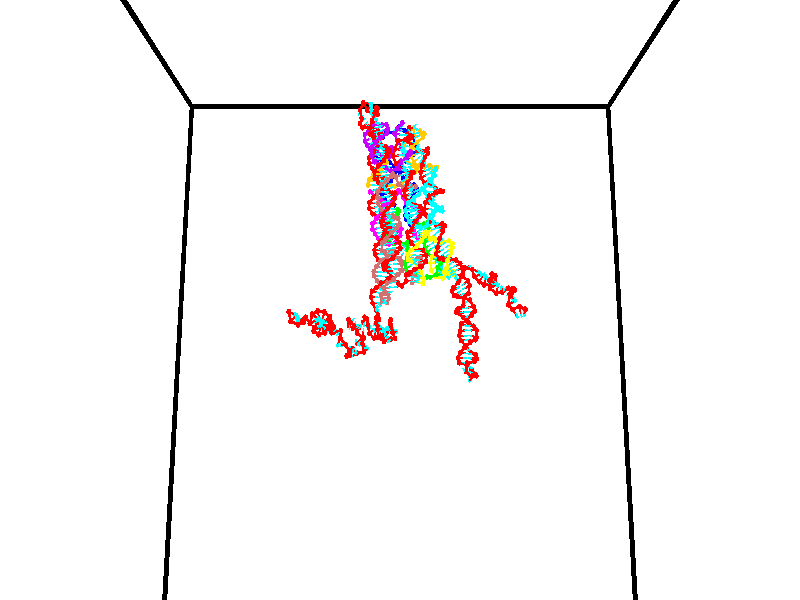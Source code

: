 // switches for output
#declare DRAW_BASES = 1; // possible values are 0, 1; only relevant for DNA ribbons
#declare DRAW_BASES_TYPE = 3; // possible values are 1, 2, 3; only relevant for DNA ribbons
#declare DRAW_FOG = 0; // set to 1 to enable fog

#include "colors.inc"

#include "transforms.inc"
background { rgb <1, 1, 1>}

#default {
   normal{
       ripples 0.25
       frequency 0.20
       turbulence 0.2
       lambda 5
   }
	finish {
		phong 0.1
		phong_size 40.
	}
}

// original window dimensions: 1024x640


// camera settings

camera {
	sky <0, 0.179814, -0.983701>
	up <0, 0.179814, -0.983701>
	right 1.6 * <1, 0, 0>
	location <35, 94.9851, 44.8844>
	look_at <35, 29.7336, 32.9568>
	direction <0, -65.2515, -11.9276>
	angle 67.0682
}


# declare cpy_camera_pos = <35, 94.9851, 44.8844>;
# if (DRAW_FOG = 1)
fog {
	fog_type 2
	up vnormalize(cpy_camera_pos)
	color rgbt<1,1,1,0.3>
	distance 1e-5
	fog_alt 3e-3
	fog_offset 56
}
# end


// LIGHTS

# declare lum = 6;
global_settings {
	ambient_light rgb lum * <0.05, 0.05, 0.05>
	max_trace_level 15
}# declare cpy_direct_light_amount = 0.25;
light_source
{	1000 * <-1, -1.16352, -0.803886>,
	rgb lum * cpy_direct_light_amount
	parallel
}

light_source
{	1000 * <1, 1.16352, 0.803886>,
	rgb lum * cpy_direct_light_amount
	parallel
}

// strand 0

// nucleotide -1

// particle -1
sphere {
	<23.906353, 35.530937, 35.005085> 0.250000
	pigment { color rgbt <1,0,0,0> }
	no_shadow
}
cylinder {
	<24.200422, 35.276123, 35.097786>,  <24.376863, 35.123234, 35.153408>, 0.100000
	pigment { color rgbt <1,0,0,0> }
	no_shadow
}
cylinder {
	<24.200422, 35.276123, 35.097786>,  <23.906353, 35.530937, 35.005085>, 0.100000
	pigment { color rgbt <1,0,0,0> }
	no_shadow
}

// particle -1
sphere {
	<24.200422, 35.276123, 35.097786> 0.100000
	pigment { color rgbt <1,0,0,0> }
	no_shadow
}
sphere {
	0, 1
	scale<0.080000,0.200000,0.300000>
	matrix <0.485014, 0.733157, 0.476699,
		-0.473587, -0.238051, 0.847966,
		0.735171, -0.637034, 0.231756,
		24.420973, 35.085014, 35.167313>
	pigment { color rgbt <0,1,1,0> }
	no_shadow
}
cylinder {
	<24.077625, 35.389610, 35.788006>,  <23.906353, 35.530937, 35.005085>, 0.130000
	pigment { color rgbt <1,0,0,0> }
	no_shadow
}

// nucleotide -1

// particle -1
sphere {
	<24.077625, 35.389610, 35.788006> 0.250000
	pigment { color rgbt <1,0,0,0> }
	no_shadow
}
cylinder {
	<24.367409, 35.379574, 35.512463>,  <24.541279, 35.373550, 35.347137>, 0.100000
	pigment { color rgbt <1,0,0,0> }
	no_shadow
}
cylinder {
	<24.367409, 35.379574, 35.512463>,  <24.077625, 35.389610, 35.788006>, 0.100000
	pigment { color rgbt <1,0,0,0> }
	no_shadow
}

// particle -1
sphere {
	<24.367409, 35.379574, 35.512463> 0.100000
	pigment { color rgbt <1,0,0,0> }
	no_shadow
}
sphere {
	0, 1
	scale<0.080000,0.200000,0.300000>
	matrix <0.377018, 0.851039, 0.365500,
		0.577074, -0.524503, 0.626005,
		0.724460, -0.025095, -0.688860,
		24.584747, 35.372044, 35.305805>
	pigment { color rgbt <0,1,1,0> }
	no_shadow
}
cylinder {
	<24.799541, 35.242336, 36.071663>,  <24.077625, 35.389610, 35.788006>, 0.130000
	pigment { color rgbt <1,0,0,0> }
	no_shadow
}

// nucleotide -1

// particle -1
sphere {
	<24.799541, 35.242336, 36.071663> 0.250000
	pigment { color rgbt <1,0,0,0> }
	no_shadow
}
cylinder {
	<24.785789, 35.484062, 35.753262>,  <24.777538, 35.629097, 35.562222>, 0.100000
	pigment { color rgbt <1,0,0,0> }
	no_shadow
}
cylinder {
	<24.785789, 35.484062, 35.753262>,  <24.799541, 35.242336, 36.071663>, 0.100000
	pigment { color rgbt <1,0,0,0> }
	no_shadow
}

// particle -1
sphere {
	<24.785789, 35.484062, 35.753262> 0.100000
	pigment { color rgbt <1,0,0,0> }
	no_shadow
}
sphere {
	0, 1
	scale<0.080000,0.200000,0.300000>
	matrix <0.501065, 0.699562, 0.509456,
		0.864726, -0.381336, -0.326850,
		-0.034378, 0.604314, -0.796004,
		24.775476, 35.665356, 35.514462>
	pigment { color rgbt <0,1,1,0> }
	no_shadow
}
cylinder {
	<25.385418, 35.550751, 35.886246>,  <24.799541, 35.242336, 36.071663>, 0.130000
	pigment { color rgbt <1,0,0,0> }
	no_shadow
}

// nucleotide -1

// particle -1
sphere {
	<25.385418, 35.550751, 35.886246> 0.250000
	pigment { color rgbt <1,0,0,0> }
	no_shadow
}
cylinder {
	<25.107176, 35.816063, 35.775837>,  <24.940231, 35.975250, 35.709591>, 0.100000
	pigment { color rgbt <1,0,0,0> }
	no_shadow
}
cylinder {
	<25.107176, 35.816063, 35.775837>,  <25.385418, 35.550751, 35.886246>, 0.100000
	pigment { color rgbt <1,0,0,0> }
	no_shadow
}

// particle -1
sphere {
	<25.107176, 35.816063, 35.775837> 0.100000
	pigment { color rgbt <1,0,0,0> }
	no_shadow
}
sphere {
	0, 1
	scale<0.080000,0.200000,0.300000>
	matrix <0.493835, 0.720495, 0.486841,
		0.521789, 0.202338, -0.828732,
		-0.695603, 0.663284, -0.276025,
		24.898495, 36.015049, 35.693031>
	pigment { color rgbt <0,1,1,0> }
	no_shadow
}
cylinder {
	<25.693914, 36.123459, 35.589970>,  <25.385418, 35.550751, 35.886246>, 0.130000
	pigment { color rgbt <1,0,0,0> }
	no_shadow
}

// nucleotide -1

// particle -1
sphere {
	<25.693914, 36.123459, 35.589970> 0.250000
	pigment { color rgbt <1,0,0,0> }
	no_shadow
}
cylinder {
	<25.339470, 36.250336, 35.725143>,  <25.126804, 36.326462, 35.806248>, 0.100000
	pigment { color rgbt <1,0,0,0> }
	no_shadow
}
cylinder {
	<25.339470, 36.250336, 35.725143>,  <25.693914, 36.123459, 35.589970>, 0.100000
	pigment { color rgbt <1,0,0,0> }
	no_shadow
}

// particle -1
sphere {
	<25.339470, 36.250336, 35.725143> 0.100000
	pigment { color rgbt <1,0,0,0> }
	no_shadow
}
sphere {
	0, 1
	scale<0.080000,0.200000,0.300000>
	matrix <0.460892, 0.679910, 0.570351,
		-0.048858, 0.661146, -0.748665,
		-0.886110, 0.317187, 0.337937,
		25.073637, 36.345493, 35.826523>
	pigment { color rgbt <0,1,1,0> }
	no_shadow
}
cylinder {
	<26.069263, 35.725098, 36.023663>,  <25.693914, 36.123459, 35.589970>, 0.130000
	pigment { color rgbt <1,0,0,0> }
	no_shadow
}

// nucleotide -1

// particle -1
sphere {
	<26.069263, 35.725098, 36.023663> 0.250000
	pigment { color rgbt <1,0,0,0> }
	no_shadow
}
cylinder {
	<26.435919, 35.810143, 35.888271>,  <26.655912, 35.861168, 35.807037>, 0.100000
	pigment { color rgbt <1,0,0,0> }
	no_shadow
}
cylinder {
	<26.435919, 35.810143, 35.888271>,  <26.069263, 35.725098, 36.023663>, 0.100000
	pigment { color rgbt <1,0,0,0> }
	no_shadow
}

// particle -1
sphere {
	<26.435919, 35.810143, 35.888271> 0.100000
	pigment { color rgbt <1,0,0,0> }
	no_shadow
}
sphere {
	0, 1
	scale<0.080000,0.200000,0.300000>
	matrix <0.155660, -0.969827, -0.187630,
		-0.368159, 0.119302, -0.922077,
		0.916640, 0.212608, -0.338481,
		26.710911, 35.873924, 35.786728>
	pigment { color rgbt <0,1,1,0> }
	no_shadow
}
cylinder {
	<26.233871, 35.551983, 35.227329>,  <26.069263, 35.725098, 36.023663>, 0.130000
	pigment { color rgbt <1,0,0,0> }
	no_shadow
}

// nucleotide -1

// particle -1
sphere {
	<26.233871, 35.551983, 35.227329> 0.250000
	pigment { color rgbt <1,0,0,0> }
	no_shadow
}
cylinder {
	<26.570721, 35.524628, 35.441303>,  <26.772829, 35.508213, 35.569687>, 0.100000
	pigment { color rgbt <1,0,0,0> }
	no_shadow
}
cylinder {
	<26.570721, 35.524628, 35.441303>,  <26.233871, 35.551983, 35.227329>, 0.100000
	pigment { color rgbt <1,0,0,0> }
	no_shadow
}

// particle -1
sphere {
	<26.570721, 35.524628, 35.441303> 0.100000
	pigment { color rgbt <1,0,0,0> }
	no_shadow
}
sphere {
	0, 1
	scale<0.080000,0.200000,0.300000>
	matrix <0.056471, -0.975291, -0.213585,
		0.536322, 0.210072, -0.817452,
		0.842122, -0.068388, 0.534933,
		26.823357, 35.504112, 35.601784>
	pigment { color rgbt <0,1,1,0> }
	no_shadow
}
cylinder {
	<26.733503, 35.136894, 34.879879>,  <26.233871, 35.551983, 35.227329>, 0.130000
	pigment { color rgbt <1,0,0,0> }
	no_shadow
}

// nucleotide -1

// particle -1
sphere {
	<26.733503, 35.136894, 34.879879> 0.250000
	pigment { color rgbt <1,0,0,0> }
	no_shadow
}
cylinder {
	<26.831945, 35.119019, 35.267162>,  <26.891010, 35.108295, 35.499535>, 0.100000
	pigment { color rgbt <1,0,0,0> }
	no_shadow
}
cylinder {
	<26.831945, 35.119019, 35.267162>,  <26.733503, 35.136894, 34.879879>, 0.100000
	pigment { color rgbt <1,0,0,0> }
	no_shadow
}

// particle -1
sphere {
	<26.831945, 35.119019, 35.267162> 0.100000
	pigment { color rgbt <1,0,0,0> }
	no_shadow
}
sphere {
	0, 1
	scale<0.080000,0.200000,0.300000>
	matrix <0.040479, -0.997591, -0.056330,
		0.968398, 0.053055, -0.243703,
		0.246104, -0.044685, 0.968213,
		26.905777, 35.105614, 35.557625>
	pigment { color rgbt <0,1,1,0> }
	no_shadow
}
cylinder {
	<27.330738, 34.680824, 34.876892>,  <26.733503, 35.136894, 34.879879>, 0.130000
	pigment { color rgbt <1,0,0,0> }
	no_shadow
}

// nucleotide -1

// particle -1
sphere {
	<27.330738, 34.680824, 34.876892> 0.250000
	pigment { color rgbt <1,0,0,0> }
	no_shadow
}
cylinder {
	<27.242367, 34.691105, 35.266872>,  <27.189344, 34.697273, 35.500862>, 0.100000
	pigment { color rgbt <1,0,0,0> }
	no_shadow
}
cylinder {
	<27.242367, 34.691105, 35.266872>,  <27.330738, 34.680824, 34.876892>, 0.100000
	pigment { color rgbt <1,0,0,0> }
	no_shadow
}

// particle -1
sphere {
	<27.242367, 34.691105, 35.266872> 0.100000
	pigment { color rgbt <1,0,0,0> }
	no_shadow
}
sphere {
	0, 1
	scale<0.080000,0.200000,0.300000>
	matrix <0.309843, -0.946015, 0.095151,
		0.924764, 0.323103, 0.201037,
		-0.220928, 0.025702, 0.974951,
		27.176088, 34.698814, 35.559357>
	pigment { color rgbt <0,1,1,0> }
	no_shadow
}
cylinder {
	<27.869745, 34.456131, 35.246559>,  <27.330738, 34.680824, 34.876892>, 0.130000
	pigment { color rgbt <1,0,0,0> }
	no_shadow
}

// nucleotide -1

// particle -1
sphere {
	<27.869745, 34.456131, 35.246559> 0.250000
	pigment { color rgbt <1,0,0,0> }
	no_shadow
}
cylinder {
	<27.570429, 34.420425, 35.509495>,  <27.390839, 34.399002, 35.667255>, 0.100000
	pigment { color rgbt <1,0,0,0> }
	no_shadow
}
cylinder {
	<27.570429, 34.420425, 35.509495>,  <27.869745, 34.456131, 35.246559>, 0.100000
	pigment { color rgbt <1,0,0,0> }
	no_shadow
}

// particle -1
sphere {
	<27.570429, 34.420425, 35.509495> 0.100000
	pigment { color rgbt <1,0,0,0> }
	no_shadow
}
sphere {
	0, 1
	scale<0.080000,0.200000,0.300000>
	matrix <0.257903, -0.952099, 0.164299,
		0.611182, 0.292473, 0.735470,
		-0.748293, -0.089264, 0.657336,
		27.345942, 34.393646, 35.706696>
	pigment { color rgbt <0,1,1,0> }
	no_shadow
}
cylinder {
	<28.096430, 34.273220, 35.927338>,  <27.869745, 34.456131, 35.246559>, 0.130000
	pigment { color rgbt <1,0,0,0> }
	no_shadow
}

// nucleotide -1

// particle -1
sphere {
	<28.096430, 34.273220, 35.927338> 0.250000
	pigment { color rgbt <1,0,0,0> }
	no_shadow
}
cylinder {
	<27.714888, 34.156734, 35.956612>,  <27.485962, 34.086842, 35.974174>, 0.100000
	pigment { color rgbt <1,0,0,0> }
	no_shadow
}
cylinder {
	<27.714888, 34.156734, 35.956612>,  <28.096430, 34.273220, 35.927338>, 0.100000
	pigment { color rgbt <1,0,0,0> }
	no_shadow
}

// particle -1
sphere {
	<27.714888, 34.156734, 35.956612> 0.100000
	pigment { color rgbt <1,0,0,0> }
	no_shadow
}
sphere {
	0, 1
	scale<0.080000,0.200000,0.300000>
	matrix <0.295537, -0.867376, 0.400396,
		-0.053123, 0.403548, 0.913415,
		-0.953853, -0.291218, 0.073185,
		27.428732, 34.069370, 35.978569>
	pigment { color rgbt <0,1,1,0> }
	no_shadow
}
cylinder {
	<28.034712, 34.007732, 36.548256>,  <28.096430, 34.273220, 35.927338>, 0.130000
	pigment { color rgbt <1,0,0,0> }
	no_shadow
}

// nucleotide -1

// particle -1
sphere {
	<28.034712, 34.007732, 36.548256> 0.250000
	pigment { color rgbt <1,0,0,0> }
	no_shadow
}
cylinder {
	<27.755026, 33.827045, 36.326607>,  <27.587215, 33.718632, 36.193619>, 0.100000
	pigment { color rgbt <1,0,0,0> }
	no_shadow
}
cylinder {
	<27.755026, 33.827045, 36.326607>,  <28.034712, 34.007732, 36.548256>, 0.100000
	pigment { color rgbt <1,0,0,0> }
	no_shadow
}

// particle -1
sphere {
	<27.755026, 33.827045, 36.326607> 0.100000
	pigment { color rgbt <1,0,0,0> }
	no_shadow
}
sphere {
	0, 1
	scale<0.080000,0.200000,0.300000>
	matrix <0.411392, -0.888131, 0.204890,
		-0.584685, -0.084699, 0.806827,
		-0.699214, -0.451718, -0.554121,
		27.545261, 33.691528, 36.160370>
	pigment { color rgbt <0,1,1,0> }
	no_shadow
}
cylinder {
	<28.187004, 33.364666, 36.013905>,  <28.034712, 34.007732, 36.548256>, 0.130000
	pigment { color rgbt <1,0,0,0> }
	no_shadow
}

// nucleotide -1

// particle -1
sphere {
	<28.187004, 33.364666, 36.013905> 0.250000
	pigment { color rgbt <1,0,0,0> }
	no_shadow
}
cylinder {
	<27.988449, 33.058941, 36.178551>,  <27.869316, 32.875507, 36.277336>, 0.100000
	pigment { color rgbt <1,0,0,0> }
	no_shadow
}
cylinder {
	<27.988449, 33.058941, 36.178551>,  <28.187004, 33.364666, 36.013905>, 0.100000
	pigment { color rgbt <1,0,0,0> }
	no_shadow
}

// particle -1
sphere {
	<27.988449, 33.058941, 36.178551> 0.100000
	pigment { color rgbt <1,0,0,0> }
	no_shadow
}
sphere {
	0, 1
	scale<0.080000,0.200000,0.300000>
	matrix <-0.865370, 0.473244, -0.164845,
		-0.068799, -0.438023, -0.896327,
		-0.496388, -0.764314, 0.411611,
		27.839533, 32.829647, 36.302032>
	pigment { color rgbt <0,1,1,0> }
	no_shadow
}
cylinder {
	<27.831841, 33.040028, 35.505230>,  <28.187004, 33.364666, 36.013905>, 0.130000
	pigment { color rgbt <1,0,0,0> }
	no_shadow
}

// nucleotide -1

// particle -1
sphere {
	<27.831841, 33.040028, 35.505230> 0.250000
	pigment { color rgbt <1,0,0,0> }
	no_shadow
}
cylinder {
	<27.666569, 32.983429, 35.865067>,  <27.567406, 32.949471, 36.080967>, 0.100000
	pigment { color rgbt <1,0,0,0> }
	no_shadow
}
cylinder {
	<27.666569, 32.983429, 35.865067>,  <27.831841, 33.040028, 35.505230>, 0.100000
	pigment { color rgbt <1,0,0,0> }
	no_shadow
}

// particle -1
sphere {
	<27.666569, 32.983429, 35.865067> 0.100000
	pigment { color rgbt <1,0,0,0> }
	no_shadow
}
sphere {
	0, 1
	scale<0.080000,0.200000,0.300000>
	matrix <-0.725956, 0.647583, -0.231568,
		-0.549792, -0.748742, -0.370289,
		-0.413178, -0.141499, 0.899590,
		27.542616, 32.940979, 36.134945>
	pigment { color rgbt <0,1,1,0> }
	no_shadow
}
cylinder {
	<27.043873, 32.835876, 35.421566>,  <27.831841, 33.040028, 35.505230>, 0.130000
	pigment { color rgbt <1,0,0,0> }
	no_shadow
}

// nucleotide -1

// particle -1
sphere {
	<27.043873, 32.835876, 35.421566> 0.250000
	pigment { color rgbt <1,0,0,0> }
	no_shadow
}
cylinder {
	<27.139921, 33.019234, 35.763844>,  <27.197550, 33.129246, 35.969212>, 0.100000
	pigment { color rgbt <1,0,0,0> }
	no_shadow
}
cylinder {
	<27.139921, 33.019234, 35.763844>,  <27.043873, 32.835876, 35.421566>, 0.100000
	pigment { color rgbt <1,0,0,0> }
	no_shadow
}

// particle -1
sphere {
	<27.139921, 33.019234, 35.763844> 0.100000
	pigment { color rgbt <1,0,0,0> }
	no_shadow
}
sphere {
	0, 1
	scale<0.080000,0.200000,0.300000>
	matrix <-0.690378, 0.700330, -0.181430,
		-0.682437, -0.547189, 0.484629,
		0.240123, 0.458391, 0.855698,
		27.211958, 33.156750, 36.020554>
	pigment { color rgbt <0,1,1,0> }
	no_shadow
}
cylinder {
	<26.555983, 33.307156, 35.536709>,  <27.043873, 32.835876, 35.421566>, 0.130000
	pigment { color rgbt <1,0,0,0> }
	no_shadow
}

// nucleotide -1

// particle -1
sphere {
	<26.555983, 33.307156, 35.536709> 0.250000
	pigment { color rgbt <1,0,0,0> }
	no_shadow
}
cylinder {
	<26.827435, 33.434666, 35.801388>,  <26.990305, 33.511173, 35.960197>, 0.100000
	pigment { color rgbt <1,0,0,0> }
	no_shadow
}
cylinder {
	<26.827435, 33.434666, 35.801388>,  <26.555983, 33.307156, 35.536709>, 0.100000
	pigment { color rgbt <1,0,0,0> }
	no_shadow
}

// particle -1
sphere {
	<26.827435, 33.434666, 35.801388> 0.100000
	pigment { color rgbt <1,0,0,0> }
	no_shadow
}
sphere {
	0, 1
	scale<0.080000,0.200000,0.300000>
	matrix <-0.365011, 0.928153, -0.072792,
		-0.637363, -0.192129, 0.746227,
		0.678628, 0.318777, 0.661699,
		27.031023, 33.530300, 35.999897>
	pigment { color rgbt <0,1,1,0> }
	no_shadow
}
cylinder {
	<26.201061, 33.700508, 36.072018>,  <26.555983, 33.307156, 35.536709>, 0.130000
	pigment { color rgbt <1,0,0,0> }
	no_shadow
}

// nucleotide -1

// particle -1
sphere {
	<26.201061, 33.700508, 36.072018> 0.250000
	pigment { color rgbt <1,0,0,0> }
	no_shadow
}
cylinder {
	<26.584343, 33.801952, 36.019066>,  <26.814312, 33.862820, 35.987293>, 0.100000
	pigment { color rgbt <1,0,0,0> }
	no_shadow
}
cylinder {
	<26.584343, 33.801952, 36.019066>,  <26.201061, 33.700508, 36.072018>, 0.100000
	pigment { color rgbt <1,0,0,0> }
	no_shadow
}

// particle -1
sphere {
	<26.584343, 33.801952, 36.019066> 0.100000
	pigment { color rgbt <1,0,0,0> }
	no_shadow
}
sphere {
	0, 1
	scale<0.080000,0.200000,0.300000>
	matrix <-0.263206, 0.962833, -0.060627,
		0.112084, 0.092936, 0.989343,
		0.958206, 0.253606, -0.132380,
		26.871805, 33.878033, 35.979351>
	pigment { color rgbt <0,1,1,0> }
	no_shadow
}
cylinder {
	<26.258188, 34.351078, 36.464512>,  <26.201061, 33.700508, 36.072018>, 0.130000
	pigment { color rgbt <1,0,0,0> }
	no_shadow
}

// nucleotide -1

// particle -1
sphere {
	<26.258188, 34.351078, 36.464512> 0.250000
	pigment { color rgbt <1,0,0,0> }
	no_shadow
}
cylinder {
	<26.603586, 34.354927, 36.262806>,  <26.810825, 34.357239, 36.141781>, 0.100000
	pigment { color rgbt <1,0,0,0> }
	no_shadow
}
cylinder {
	<26.603586, 34.354927, 36.262806>,  <26.258188, 34.351078, 36.464512>, 0.100000
	pigment { color rgbt <1,0,0,0> }
	no_shadow
}

// particle -1
sphere {
	<26.603586, 34.354927, 36.262806> 0.100000
	pigment { color rgbt <1,0,0,0> }
	no_shadow
}
sphere {
	0, 1
	scale<0.080000,0.200000,0.300000>
	matrix <0.014937, 0.998891, 0.044647,
		0.504136, -0.046085, 0.862394,
		0.863495, 0.009627, -0.504265,
		26.862635, 34.357815, 36.111526>
	pigment { color rgbt <0,1,1,0> }
	no_shadow
}
cylinder {
	<26.827518, 34.760124, 36.822102>,  <26.258188, 34.351078, 36.464512>, 0.130000
	pigment { color rgbt <1,0,0,0> }
	no_shadow
}

// nucleotide -1

// particle -1
sphere {
	<26.827518, 34.760124, 36.822102> 0.250000
	pigment { color rgbt <1,0,0,0> }
	no_shadow
}
cylinder {
	<26.921247, 34.740715, 36.433723>,  <26.977486, 34.729069, 36.200695>, 0.100000
	pigment { color rgbt <1,0,0,0> }
	no_shadow
}
cylinder {
	<26.921247, 34.740715, 36.433723>,  <26.827518, 34.760124, 36.822102>, 0.100000
	pigment { color rgbt <1,0,0,0> }
	no_shadow
}

// particle -1
sphere {
	<26.921247, 34.740715, 36.433723> 0.100000
	pigment { color rgbt <1,0,0,0> }
	no_shadow
}
sphere {
	0, 1
	scale<0.080000,0.200000,0.300000>
	matrix <0.008510, 0.998818, -0.047863,
		0.972122, 0.002952, 0.234458,
		0.234322, -0.048524, -0.970947,
		26.991545, 34.726158, 36.142441>
	pigment { color rgbt <0,1,1,0> }
	no_shadow
}
cylinder {
	<27.457775, 35.084366, 36.710976>,  <26.827518, 34.760124, 36.822102>, 0.130000
	pigment { color rgbt <1,0,0,0> }
	no_shadow
}

// nucleotide -1

// particle -1
sphere {
	<27.457775, 35.084366, 36.710976> 0.250000
	pigment { color rgbt <1,0,0,0> }
	no_shadow
}
cylinder {
	<27.260880, 35.096619, 36.363007>,  <27.142742, 35.103970, 36.154224>, 0.100000
	pigment { color rgbt <1,0,0,0> }
	no_shadow
}
cylinder {
	<27.260880, 35.096619, 36.363007>,  <27.457775, 35.084366, 36.710976>, 0.100000
	pigment { color rgbt <1,0,0,0> }
	no_shadow
}

// particle -1
sphere {
	<27.260880, 35.096619, 36.363007> 0.100000
	pigment { color rgbt <1,0,0,0> }
	no_shadow
}
sphere {
	0, 1
	scale<0.080000,0.200000,0.300000>
	matrix <0.019982, 0.999515, 0.023894,
		0.870229, -0.005621, -0.492614,
		-0.492241, 0.030637, -0.869920,
		27.113207, 35.105808, 36.102032>
	pigment { color rgbt <0,1,1,0> }
	no_shadow
}
cylinder {
	<27.932781, 35.426468, 36.202557>,  <27.457775, 35.084366, 36.710976>, 0.130000
	pigment { color rgbt <1,0,0,0> }
	no_shadow
}

// nucleotide -1

// particle -1
sphere {
	<27.932781, 35.426468, 36.202557> 0.250000
	pigment { color rgbt <1,0,0,0> }
	no_shadow
}
cylinder {
	<27.538265, 35.443821, 36.138866>,  <27.301556, 35.454231, 36.100655>, 0.100000
	pigment { color rgbt <1,0,0,0> }
	no_shadow
}
cylinder {
	<27.538265, 35.443821, 36.138866>,  <27.932781, 35.426468, 36.202557>, 0.100000
	pigment { color rgbt <1,0,0,0> }
	no_shadow
}

// particle -1
sphere {
	<27.538265, 35.443821, 36.138866> 0.100000
	pigment { color rgbt <1,0,0,0> }
	no_shadow
}
sphere {
	0, 1
	scale<0.080000,0.200000,0.300000>
	matrix <0.027064, 0.994286, 0.103264,
		0.162792, 0.097539, -0.981827,
		-0.986289, 0.043383, -0.159222,
		27.242378, 35.456837, 36.091099>
	pigment { color rgbt <0,1,1,0> }
	no_shadow
}
cylinder {
	<28.390759, 35.077209, 36.629601>,  <27.932781, 35.426468, 36.202557>, 0.130000
	pigment { color rgbt <1,0,0,0> }
	no_shadow
}

// nucleotide -1

// particle -1
sphere {
	<28.390759, 35.077209, 36.629601> 0.250000
	pigment { color rgbt <1,0,0,0> }
	no_shadow
}
cylinder {
	<28.483898, 35.466213, 36.629959>,  <28.539782, 35.699615, 36.630177>, 0.100000
	pigment { color rgbt <1,0,0,0> }
	no_shadow
}
cylinder {
	<28.483898, 35.466213, 36.629959>,  <28.390759, 35.077209, 36.629601>, 0.100000
	pigment { color rgbt <1,0,0,0> }
	no_shadow
}

// particle -1
sphere {
	<28.483898, 35.466213, 36.629959> 0.100000
	pigment { color rgbt <1,0,0,0> }
	no_shadow
}
sphere {
	0, 1
	scale<0.080000,0.200000,0.300000>
	matrix <0.622975, -0.149871, 0.767750,
		0.746782, -0.178210, -0.640749,
		0.232851, 0.972512, 0.000900,
		28.553753, 35.757965, 36.630230>
	pigment { color rgbt <0,1,1,0> }
	no_shadow
}
cylinder {
	<29.076284, 35.117702, 36.547104>,  <28.390759, 35.077209, 36.629601>, 0.130000
	pigment { color rgbt <1,0,0,0> }
	no_shadow
}

// nucleotide -1

// particle -1
sphere {
	<29.076284, 35.117702, 36.547104> 0.250000
	pigment { color rgbt <1,0,0,0> }
	no_shadow
}
cylinder {
	<28.958567, 35.451485, 36.733471>,  <28.887936, 35.651752, 36.845291>, 0.100000
	pigment { color rgbt <1,0,0,0> }
	no_shadow
}
cylinder {
	<28.958567, 35.451485, 36.733471>,  <29.076284, 35.117702, 36.547104>, 0.100000
	pigment { color rgbt <1,0,0,0> }
	no_shadow
}

// particle -1
sphere {
	<28.958567, 35.451485, 36.733471> 0.100000
	pigment { color rgbt <1,0,0,0> }
	no_shadow
}
sphere {
	0, 1
	scale<0.080000,0.200000,0.300000>
	matrix <0.653687, -0.179888, 0.735074,
		0.697198, 0.520892, -0.492531,
		-0.294294, 0.834453, 0.465918,
		28.870279, 35.701820, 36.873245>
	pigment { color rgbt <0,1,1,0> }
	no_shadow
}
cylinder {
	<29.000278, 34.721241, 37.129787>,  <29.076284, 35.117702, 36.547104>, 0.130000
	pigment { color rgbt <1,0,0,0> }
	no_shadow
}

// nucleotide -1

// particle -1
sphere {
	<29.000278, 34.721241, 37.129787> 0.250000
	pigment { color rgbt <1,0,0,0> }
	no_shadow
}
cylinder {
	<28.837143, 34.472618, 37.397320>,  <28.739262, 34.323444, 37.557838>, 0.100000
	pigment { color rgbt <1,0,0,0> }
	no_shadow
}
cylinder {
	<28.837143, 34.472618, 37.397320>,  <29.000278, 34.721241, 37.129787>, 0.100000
	pigment { color rgbt <1,0,0,0> }
	no_shadow
}

// particle -1
sphere {
	<28.837143, 34.472618, 37.397320> 0.100000
	pigment { color rgbt <1,0,0,0> }
	no_shadow
}
sphere {
	0, 1
	scale<0.080000,0.200000,0.300000>
	matrix <0.757805, -0.639036, -0.131776,
		0.509312, 0.453098, 0.731644,
		-0.407839, -0.621558, 0.668829,
		28.714790, 34.286152, 37.597969>
	pigment { color rgbt <0,1,1,0> }
	no_shadow
}
cylinder {
	<29.517010, 34.621387, 37.649357>,  <29.000278, 34.721241, 37.129787>, 0.130000
	pigment { color rgbt <1,0,0,0> }
	no_shadow
}

// nucleotide -1

// particle -1
sphere {
	<29.517010, 34.621387, 37.649357> 0.250000
	pigment { color rgbt <1,0,0,0> }
	no_shadow
}
cylinder {
	<29.263056, 34.313629, 37.621223>,  <29.110683, 34.128975, 37.604343>, 0.100000
	pigment { color rgbt <1,0,0,0> }
	no_shadow
}
cylinder {
	<29.263056, 34.313629, 37.621223>,  <29.517010, 34.621387, 37.649357>, 0.100000
	pigment { color rgbt <1,0,0,0> }
	no_shadow
}

// particle -1
sphere {
	<29.263056, 34.313629, 37.621223> 0.100000
	pigment { color rgbt <1,0,0,0> }
	no_shadow
}
sphere {
	0, 1
	scale<0.080000,0.200000,0.300000>
	matrix <0.772419, -0.630082, -0.079784,
		0.017070, -0.104980, 0.994328,
		-0.634884, -0.769400, -0.070333,
		29.072590, 34.082809, 37.600124>
	pigment { color rgbt <0,1,1,0> }
	no_shadow
}
cylinder {
	<29.863274, 34.243538, 38.108433>,  <29.517010, 34.621387, 37.649357>, 0.130000
	pigment { color rgbt <1,0,0,0> }
	no_shadow
}

// nucleotide -1

// particle -1
sphere {
	<29.863274, 34.243538, 38.108433> 0.250000
	pigment { color rgbt <1,0,0,0> }
	no_shadow
}
cylinder {
	<29.665667, 33.994175, 37.866009>,  <29.547102, 33.844559, 37.720554>, 0.100000
	pigment { color rgbt <1,0,0,0> }
	no_shadow
}
cylinder {
	<29.665667, 33.994175, 37.866009>,  <29.863274, 34.243538, 38.108433>, 0.100000
	pigment { color rgbt <1,0,0,0> }
	no_shadow
}

// particle -1
sphere {
	<29.665667, 33.994175, 37.866009> 0.100000
	pigment { color rgbt <1,0,0,0> }
	no_shadow
}
sphere {
	0, 1
	scale<0.080000,0.200000,0.300000>
	matrix <0.692476, -0.703632, 0.159308,
		-0.525758, -0.340983, 0.779300,
		-0.494019, -0.623404, -0.606063,
		29.517462, 33.807152, 37.684189>
	pigment { color rgbt <0,1,1,0> }
	no_shadow
}
cylinder {
	<29.571573, 33.696278, 38.513496>,  <29.863274, 34.243538, 38.108433>, 0.130000
	pigment { color rgbt <1,0,0,0> }
	no_shadow
}

// nucleotide -1

// particle -1
sphere {
	<29.571573, 33.696278, 38.513496> 0.250000
	pigment { color rgbt <1,0,0,0> }
	no_shadow
}
cylinder {
	<29.701004, 33.630039, 38.140858>,  <29.778664, 33.590298, 37.917274>, 0.100000
	pigment { color rgbt <1,0,0,0> }
	no_shadow
}
cylinder {
	<29.701004, 33.630039, 38.140858>,  <29.571573, 33.696278, 38.513496>, 0.100000
	pigment { color rgbt <1,0,0,0> }
	no_shadow
}

// particle -1
sphere {
	<29.701004, 33.630039, 38.140858> 0.100000
	pigment { color rgbt <1,0,0,0> }
	no_shadow
}
sphere {
	0, 1
	scale<0.080000,0.200000,0.300000>
	matrix <0.777777, -0.514149, 0.361543,
		-0.538850, -0.841563, -0.037572,
		0.323579, -0.165595, -0.931598,
		29.798079, 33.580360, 37.861378>
	pigment { color rgbt <0,1,1,0> }
	no_shadow
}
cylinder {
	<29.786034, 33.002346, 38.401390>,  <29.571573, 33.696278, 38.513496>, 0.130000
	pigment { color rgbt <1,0,0,0> }
	no_shadow
}

// nucleotide -1

// particle -1
sphere {
	<29.786034, 33.002346, 38.401390> 0.250000
	pigment { color rgbt <1,0,0,0> }
	no_shadow
}
cylinder {
	<30.018572, 33.237930, 38.176834>,  <30.158094, 33.379280, 38.042099>, 0.100000
	pigment { color rgbt <1,0,0,0> }
	no_shadow
}
cylinder {
	<30.018572, 33.237930, 38.176834>,  <29.786034, 33.002346, 38.401390>, 0.100000
	pigment { color rgbt <1,0,0,0> }
	no_shadow
}

// particle -1
sphere {
	<30.018572, 33.237930, 38.176834> 0.100000
	pigment { color rgbt <1,0,0,0> }
	no_shadow
}
sphere {
	0, 1
	scale<0.080000,0.200000,0.300000>
	matrix <0.785320, -0.586651, 0.197769,
		-0.212862, -0.555845, -0.803571,
		0.581344, 0.588963, -0.561392,
		30.192976, 33.414619, 38.008415>
	pigment { color rgbt <0,1,1,0> }
	no_shadow
}
cylinder {
	<30.075354, 32.628395, 37.754501>,  <29.786034, 33.002346, 38.401390>, 0.130000
	pigment { color rgbt <1,0,0,0> }
	no_shadow
}

// nucleotide -1

// particle -1
sphere {
	<30.075354, 32.628395, 37.754501> 0.250000
	pigment { color rgbt <1,0,0,0> }
	no_shadow
}
cylinder {
	<30.283760, 32.891674, 37.971870>,  <30.408804, 33.049641, 38.102291>, 0.100000
	pigment { color rgbt <1,0,0,0> }
	no_shadow
}
cylinder {
	<30.283760, 32.891674, 37.971870>,  <30.075354, 32.628395, 37.754501>, 0.100000
	pigment { color rgbt <1,0,0,0> }
	no_shadow
}

// particle -1
sphere {
	<30.283760, 32.891674, 37.971870> 0.100000
	pigment { color rgbt <1,0,0,0> }
	no_shadow
}
sphere {
	0, 1
	scale<0.080000,0.200000,0.300000>
	matrix <0.622567, -0.728595, 0.285584,
		0.583910, 0.189525, -0.789385,
		0.521017, 0.658201, 0.543426,
		30.440065, 33.089134, 38.134899>
	pigment { color rgbt <0,1,1,0> }
	no_shadow
}
cylinder {
	<30.467384, 32.243809, 38.100605>,  <30.075354, 32.628395, 37.754501>, 0.130000
	pigment { color rgbt <1,0,0,0> }
	no_shadow
}

// nucleotide -1

// particle -1
sphere {
	<30.467384, 32.243809, 38.100605> 0.250000
	pigment { color rgbt <1,0,0,0> }
	no_shadow
}
cylinder {
	<30.187181, 31.993198, 38.237286>,  <30.019060, 31.842833, 38.319294>, 0.100000
	pigment { color rgbt <1,0,0,0> }
	no_shadow
}
cylinder {
	<30.187181, 31.993198, 38.237286>,  <30.467384, 32.243809, 38.100605>, 0.100000
	pigment { color rgbt <1,0,0,0> }
	no_shadow
}

// particle -1
sphere {
	<30.187181, 31.993198, 38.237286> 0.100000
	pigment { color rgbt <1,0,0,0> }
	no_shadow
}
sphere {
	0, 1
	scale<0.080000,0.200000,0.300000>
	matrix <0.534610, -0.143525, 0.832822,
		-0.472741, 0.766073, 0.435486,
		-0.700506, -0.626525, 0.341700,
		29.977030, 31.805241, 38.339794>
	pigment { color rgbt <0,1,1,0> }
	no_shadow
}
cylinder {
	<31.219616, 32.109955, 37.998993>,  <30.467384, 32.243809, 38.100605>, 0.130000
	pigment { color rgbt <1,0,0,0> }
	no_shadow
}

// nucleotide -1

// particle -1
sphere {
	<31.219616, 32.109955, 37.998993> 0.250000
	pigment { color rgbt <1,0,0,0> }
	no_shadow
}
cylinder {
	<31.426727, 31.821499, 37.814877>,  <31.550995, 31.648426, 37.704407>, 0.100000
	pigment { color rgbt <1,0,0,0> }
	no_shadow
}
cylinder {
	<31.426727, 31.821499, 37.814877>,  <31.219616, 32.109955, 37.998993>, 0.100000
	pigment { color rgbt <1,0,0,0> }
	no_shadow
}

// particle -1
sphere {
	<31.426727, 31.821499, 37.814877> 0.100000
	pigment { color rgbt <1,0,0,0> }
	no_shadow
}
sphere {
	0, 1
	scale<0.080000,0.200000,0.300000>
	matrix <-0.855350, -0.425805, -0.295071,
		0.016792, 0.546491, -0.837297,
		0.517779, -0.721136, -0.460291,
		31.582062, 31.605158, 37.676788>
	pigment { color rgbt <0,1,1,0> }
	no_shadow
}
cylinder {
	<31.035192, 31.993816, 37.236664>,  <31.219616, 32.109955, 37.998993>, 0.130000
	pigment { color rgbt <1,0,0,0> }
	no_shadow
}

// nucleotide -1

// particle -1
sphere {
	<31.035192, 31.993816, 37.236664> 0.250000
	pigment { color rgbt <1,0,0,0> }
	no_shadow
}
cylinder {
	<31.210663, 31.660437, 37.371078>,  <31.315945, 31.460409, 37.451729>, 0.100000
	pigment { color rgbt <1,0,0,0> }
	no_shadow
}
cylinder {
	<31.210663, 31.660437, 37.371078>,  <31.035192, 31.993816, 37.236664>, 0.100000
	pigment { color rgbt <1,0,0,0> }
	no_shadow
}

// particle -1
sphere {
	<31.210663, 31.660437, 37.371078> 0.100000
	pigment { color rgbt <1,0,0,0> }
	no_shadow
}
sphere {
	0, 1
	scale<0.080000,0.200000,0.300000>
	matrix <-0.772125, -0.540887, -0.333562,
		0.459768, -0.113140, -0.880802,
		0.438676, -0.833451, 0.336041,
		31.342266, 31.410402, 37.471889>
	pigment { color rgbt <0,1,1,0> }
	no_shadow
}
cylinder {
	<31.152283, 31.564987, 36.698704>,  <31.035192, 31.993816, 37.236664>, 0.130000
	pigment { color rgbt <1,0,0,0> }
	no_shadow
}

// nucleotide -1

// particle -1
sphere {
	<31.152283, 31.564987, 36.698704> 0.250000
	pigment { color rgbt <1,0,0,0> }
	no_shadow
}
cylinder {
	<31.093716, 31.342932, 37.026211>,  <31.058577, 31.209700, 37.222717>, 0.100000
	pigment { color rgbt <1,0,0,0> }
	no_shadow
}
cylinder {
	<31.093716, 31.342932, 37.026211>,  <31.152283, 31.564987, 36.698704>, 0.100000
	pigment { color rgbt <1,0,0,0> }
	no_shadow
}

// particle -1
sphere {
	<31.093716, 31.342932, 37.026211> 0.100000
	pigment { color rgbt <1,0,0,0> }
	no_shadow
}
sphere {
	0, 1
	scale<0.080000,0.200000,0.300000>
	matrix <-0.799437, -0.421091, -0.428464,
		0.582634, -0.717290, -0.382142,
		-0.146416, -0.555137, 0.818771,
		31.049791, 31.176392, 37.271843>
	pigment { color rgbt <0,1,1,0> }
	no_shadow
}
cylinder {
	<31.083759, 30.855663, 36.519249>,  <31.152283, 31.564987, 36.698704>, 0.130000
	pigment { color rgbt <1,0,0,0> }
	no_shadow
}

// nucleotide -1

// particle -1
sphere {
	<31.083759, 30.855663, 36.519249> 0.250000
	pigment { color rgbt <1,0,0,0> }
	no_shadow
}
cylinder {
	<30.895264, 30.915094, 36.867008>,  <30.782167, 30.950752, 37.075665>, 0.100000
	pigment { color rgbt <1,0,0,0> }
	no_shadow
}
cylinder {
	<30.895264, 30.915094, 36.867008>,  <31.083759, 30.855663, 36.519249>, 0.100000
	pigment { color rgbt <1,0,0,0> }
	no_shadow
}

// particle -1
sphere {
	<30.895264, 30.915094, 36.867008> 0.100000
	pigment { color rgbt <1,0,0,0> }
	no_shadow
}
sphere {
	0, 1
	scale<0.080000,0.200000,0.300000>
	matrix <-0.762354, -0.564332, -0.316774,
		0.443567, -0.812068, 0.379202,
		-0.471238, 0.148575, 0.869402,
		30.753893, 30.959667, 37.127831>
	pigment { color rgbt <0,1,1,0> }
	no_shadow
}
cylinder {
	<30.979351, 30.204025, 36.632160>,  <31.083759, 30.855663, 36.519249>, 0.130000
	pigment { color rgbt <1,0,0,0> }
	no_shadow
}

// nucleotide -1

// particle -1
sphere {
	<30.979351, 30.204025, 36.632160> 0.250000
	pigment { color rgbt <1,0,0,0> }
	no_shadow
}
cylinder {
	<30.755844, 30.426600, 36.878139>,  <30.621740, 30.560144, 37.025726>, 0.100000
	pigment { color rgbt <1,0,0,0> }
	no_shadow
}
cylinder {
	<30.755844, 30.426600, 36.878139>,  <30.979351, 30.204025, 36.632160>, 0.100000
	pigment { color rgbt <1,0,0,0> }
	no_shadow
}

// particle -1
sphere {
	<30.755844, 30.426600, 36.878139> 0.100000
	pigment { color rgbt <1,0,0,0> }
	no_shadow
}
sphere {
	0, 1
	scale<0.080000,0.200000,0.300000>
	matrix <-0.818285, -0.490500, -0.299699,
		0.134867, -0.670663, 0.729398,
		-0.558767, 0.556436, 0.614946,
		30.588215, 30.593531, 37.062622>
	pigment { color rgbt <0,1,1,0> }
	no_shadow
}
cylinder {
	<30.378428, 29.769159, 36.977039>,  <30.979351, 30.204025, 36.632160>, 0.130000
	pigment { color rgbt <1,0,0,0> }
	no_shadow
}

// nucleotide -1

// particle -1
sphere {
	<30.378428, 29.769159, 36.977039> 0.250000
	pigment { color rgbt <1,0,0,0> }
	no_shadow
}
cylinder {
	<30.306446, 30.154316, 36.896584>,  <30.263258, 30.385410, 36.848312>, 0.100000
	pigment { color rgbt <1,0,0,0> }
	no_shadow
}
cylinder {
	<30.306446, 30.154316, 36.896584>,  <30.378428, 29.769159, 36.977039>, 0.100000
	pigment { color rgbt <1,0,0,0> }
	no_shadow
}

// particle -1
sphere {
	<30.306446, 30.154316, 36.896584> 0.100000
	pigment { color rgbt <1,0,0,0> }
	no_shadow
}
sphere {
	0, 1
	scale<0.080000,0.200000,0.300000>
	matrix <-0.824245, -0.259201, -0.503424,
		-0.536877, 0.075193, 0.840303,
		-0.179953, 0.962892, -0.201136,
		30.252460, 30.443184, 36.836243>
	pigment { color rgbt <0,1,1,0> }
	no_shadow
}
cylinder {
	<30.868608, 29.539677, 36.362198>,  <30.378428, 29.769159, 36.977039>, 0.130000
	pigment { color rgbt <1,0,0,0> }
	no_shadow
}

// nucleotide -1

// particle -1
sphere {
	<30.868608, 29.539677, 36.362198> 0.250000
	pigment { color rgbt <1,0,0,0> }
	no_shadow
}
cylinder {
	<30.924763, 29.398354, 35.992233>,  <30.958456, 29.313560, 35.770252>, 0.100000
	pigment { color rgbt <1,0,0,0> }
	no_shadow
}
cylinder {
	<30.924763, 29.398354, 35.992233>,  <30.868608, 29.539677, 36.362198>, 0.100000
	pigment { color rgbt <1,0,0,0> }
	no_shadow
}

// particle -1
sphere {
	<30.924763, 29.398354, 35.992233> 0.100000
	pigment { color rgbt <1,0,0,0> }
	no_shadow
}
sphere {
	0, 1
	scale<0.080000,0.200000,0.300000>
	matrix <-0.978181, 0.094999, -0.184759,
		0.153143, 0.930671, -0.332263,
		0.140385, -0.353308, -0.924913,
		30.966879, 29.292360, 35.714760>
	pigment { color rgbt <0,1,1,0> }
	no_shadow
}
cylinder {
	<30.337599, 29.968071, 36.032326>,  <30.868608, 29.539677, 36.362198>, 0.130000
	pigment { color rgbt <1,0,0,0> }
	no_shadow
}

// nucleotide -1

// particle -1
sphere {
	<30.337599, 29.968071, 36.032326> 0.250000
	pigment { color rgbt <1,0,0,0> }
	no_shadow
}
cylinder {
	<30.440453, 29.697649, 35.756115>,  <30.502165, 29.535397, 35.590389>, 0.100000
	pigment { color rgbt <1,0,0,0> }
	no_shadow
}
cylinder {
	<30.440453, 29.697649, 35.756115>,  <30.337599, 29.968071, 36.032326>, 0.100000
	pigment { color rgbt <1,0,0,0> }
	no_shadow
}

// particle -1
sphere {
	<30.440453, 29.697649, 35.756115> 0.100000
	pigment { color rgbt <1,0,0,0> }
	no_shadow
}
sphere {
	0, 1
	scale<0.080000,0.200000,0.300000>
	matrix <-0.950107, -0.046295, -0.308470,
		0.176574, 0.735395, -0.654229,
		0.257135, -0.676055, -0.690529,
		30.517593, 29.494833, 35.548958>
	pigment { color rgbt <0,1,1,0> }
	no_shadow
}
cylinder {
	<30.031765, 30.166470, 35.406590>,  <30.337599, 29.968071, 36.032326>, 0.130000
	pigment { color rgbt <1,0,0,0> }
	no_shadow
}

// nucleotide -1

// particle -1
sphere {
	<30.031765, 30.166470, 35.406590> 0.250000
	pigment { color rgbt <1,0,0,0> }
	no_shadow
}
cylinder {
	<30.117191, 29.777431, 35.369820>,  <30.168447, 29.544008, 35.347755>, 0.100000
	pigment { color rgbt <1,0,0,0> }
	no_shadow
}
cylinder {
	<30.117191, 29.777431, 35.369820>,  <30.031765, 30.166470, 35.406590>, 0.100000
	pigment { color rgbt <1,0,0,0> }
	no_shadow
}

// particle -1
sphere {
	<30.117191, 29.777431, 35.369820> 0.100000
	pigment { color rgbt <1,0,0,0> }
	no_shadow
}
sphere {
	0, 1
	scale<0.080000,0.200000,0.300000>
	matrix <-0.909032, -0.163375, -0.383367,
		0.357841, 0.165440, -0.919010,
		0.213567, -0.972594, -0.091928,
		30.181261, 29.485653, 35.342239>
	pigment { color rgbt <0,1,1,0> }
	no_shadow
}
cylinder {
	<29.484486, 30.091053, 34.935772>,  <30.031765, 30.166470, 35.406590>, 0.130000
	pigment { color rgbt <1,0,0,0> }
	no_shadow
}

// nucleotide -1

// particle -1
sphere {
	<29.484486, 30.091053, 34.935772> 0.250000
	pigment { color rgbt <1,0,0,0> }
	no_shadow
}
cylinder {
	<29.483206, 29.802214, 35.212486>,  <29.482439, 29.628910, 35.378513>, 0.100000
	pigment { color rgbt <1,0,0,0> }
	no_shadow
}
cylinder {
	<29.483206, 29.802214, 35.212486>,  <29.484486, 30.091053, 34.935772>, 0.100000
	pigment { color rgbt <1,0,0,0> }
	no_shadow
}

// particle -1
sphere {
	<29.483206, 29.802214, 35.212486> 0.100000
	pigment { color rgbt <1,0,0,0> }
	no_shadow
}
sphere {
	0, 1
	scale<0.080000,0.200000,0.300000>
	matrix <0.956782, -0.203374, -0.207863,
		0.290788, 0.661219, 0.691543,
		-0.003198, -0.722100, 0.691781,
		29.482246, 29.585583, 35.420021>
	pigment { color rgbt <0,1,1,0> }
	no_shadow
}
cylinder {
	<29.316711, 29.408733, 34.699474>,  <29.484486, 30.091053, 34.935772>, 0.130000
	pigment { color rgbt <1,0,0,0> }
	no_shadow
}

// nucleotide -1

// particle -1
sphere {
	<29.316711, 29.408733, 34.699474> 0.250000
	pigment { color rgbt <1,0,0,0> }
	no_shadow
}
cylinder {
	<29.355101, 29.041250, 34.546234>,  <29.378134, 28.820761, 34.454292>, 0.100000
	pigment { color rgbt <1,0,0,0> }
	no_shadow
}
cylinder {
	<29.355101, 29.041250, 34.546234>,  <29.316711, 29.408733, 34.699474>, 0.100000
	pigment { color rgbt <1,0,0,0> }
	no_shadow
}

// particle -1
sphere {
	<29.355101, 29.041250, 34.546234> 0.100000
	pigment { color rgbt <1,0,0,0> }
	no_shadow
}
sphere {
	0, 1
	scale<0.080000,0.200000,0.300000>
	matrix <0.933343, -0.050694, 0.355390,
		-0.345921, -0.391667, 0.852605,
		0.095972, -0.918709, -0.383096,
		29.383892, 28.765638, 34.431305>
	pigment { color rgbt <0,1,1,0> }
	no_shadow
}
cylinder {
	<29.344191, 28.905909, 35.181267>,  <29.316711, 29.408733, 34.699474>, 0.130000
	pigment { color rgbt <1,0,0,0> }
	no_shadow
}

// nucleotide -1

// particle -1
sphere {
	<29.344191, 28.905909, 35.181267> 0.250000
	pigment { color rgbt <1,0,0,0> }
	no_shadow
}
cylinder {
	<29.585333, 28.792091, 34.883114>,  <29.730019, 28.723801, 34.704220>, 0.100000
	pigment { color rgbt <1,0,0,0> }
	no_shadow
}
cylinder {
	<29.585333, 28.792091, 34.883114>,  <29.344191, 28.905909, 35.181267>, 0.100000
	pigment { color rgbt <1,0,0,0> }
	no_shadow
}

// particle -1
sphere {
	<29.585333, 28.792091, 34.883114> 0.100000
	pigment { color rgbt <1,0,0,0> }
	no_shadow
}
sphere {
	0, 1
	scale<0.080000,0.200000,0.300000>
	matrix <0.779494, 0.010809, 0.626316,
		-0.170158, -0.958602, 0.228317,
		0.602856, -0.284545, -0.745385,
		29.766190, 28.706728, 34.659500>
	pigment { color rgbt <0,1,1,0> }
	no_shadow
}
cylinder {
	<29.729380, 28.242245, 35.395226>,  <29.344191, 28.905909, 35.181267>, 0.130000
	pigment { color rgbt <1,0,0,0> }
	no_shadow
}

// nucleotide -1

// particle -1
sphere {
	<29.729380, 28.242245, 35.395226> 0.250000
	pigment { color rgbt <1,0,0,0> }
	no_shadow
}
cylinder {
	<29.885853, 28.526485, 35.161297>,  <29.979736, 28.697031, 35.020939>, 0.100000
	pigment { color rgbt <1,0,0,0> }
	no_shadow
}
cylinder {
	<29.885853, 28.526485, 35.161297>,  <29.729380, 28.242245, 35.395226>, 0.100000
	pigment { color rgbt <1,0,0,0> }
	no_shadow
}

// particle -1
sphere {
	<29.885853, 28.526485, 35.161297> 0.100000
	pigment { color rgbt <1,0,0,0> }
	no_shadow
}
sphere {
	0, 1
	scale<0.080000,0.200000,0.300000>
	matrix <0.808668, 0.037962, 0.587039,
		0.439352, -0.702569, -0.559792,
		0.391185, 0.710603, -0.584823,
		30.003208, 28.739666, 34.985851>
	pigment { color rgbt <0,1,1,0> }
	no_shadow
}
cylinder {
	<30.414757, 28.158220, 35.291084>,  <29.729380, 28.242245, 35.395226>, 0.130000
	pigment { color rgbt <1,0,0,0> }
	no_shadow
}

// nucleotide -1

// particle -1
sphere {
	<30.414757, 28.158220, 35.291084> 0.250000
	pigment { color rgbt <1,0,0,0> }
	no_shadow
}
cylinder {
	<30.360161, 28.553938, 35.270432>,  <30.327404, 28.791368, 35.258041>, 0.100000
	pigment { color rgbt <1,0,0,0> }
	no_shadow
}
cylinder {
	<30.360161, 28.553938, 35.270432>,  <30.414757, 28.158220, 35.291084>, 0.100000
	pigment { color rgbt <1,0,0,0> }
	no_shadow
}

// particle -1
sphere {
	<30.360161, 28.553938, 35.270432> 0.100000
	pigment { color rgbt <1,0,0,0> }
	no_shadow
}
sphere {
	0, 1
	scale<0.080000,0.200000,0.300000>
	matrix <0.918194, 0.145901, 0.368284,
		0.371875, 0.002858, -0.928278,
		-0.136489, 0.989295, -0.051632,
		30.319214, 28.850727, 35.254940>
	pigment { color rgbt <0,1,1,0> }
	no_shadow
}
cylinder {
	<30.886953, 28.510138, 34.826885>,  <30.414757, 28.158220, 35.291084>, 0.130000
	pigment { color rgbt <1,0,0,0> }
	no_shadow
}

// nucleotide -1

// particle -1
sphere {
	<30.886953, 28.510138, 34.826885> 0.250000
	pigment { color rgbt <1,0,0,0> }
	no_shadow
}
cylinder {
	<30.779594, 28.822283, 35.052803>,  <30.715179, 29.009571, 35.188354>, 0.100000
	pigment { color rgbt <1,0,0,0> }
	no_shadow
}
cylinder {
	<30.779594, 28.822283, 35.052803>,  <30.886953, 28.510138, 34.826885>, 0.100000
	pigment { color rgbt <1,0,0,0> }
	no_shadow
}

// particle -1
sphere {
	<30.779594, 28.822283, 35.052803> 0.100000
	pigment { color rgbt <1,0,0,0> }
	no_shadow
}
sphere {
	0, 1
	scale<0.080000,0.200000,0.300000>
	matrix <0.963301, 0.215151, 0.160502,
		0.003734, 0.587148, -0.809471,
		-0.268396, 0.780364, 0.564797,
		30.699076, 29.056393, 35.222240>
	pigment { color rgbt <0,1,1,0> }
	no_shadow
}
cylinder {
	<31.074911, 29.108971, 34.444775>,  <30.886953, 28.510138, 34.826885>, 0.130000
	pigment { color rgbt <1,0,0,0> }
	no_shadow
}

// nucleotide -1

// particle -1
sphere {
	<31.074911, 29.108971, 34.444775> 0.250000
	pigment { color rgbt <1,0,0,0> }
	no_shadow
}
cylinder {
	<31.058159, 29.148148, 34.842499>,  <31.048107, 29.171654, 35.081135>, 0.100000
	pigment { color rgbt <1,0,0,0> }
	no_shadow
}
cylinder {
	<31.058159, 29.148148, 34.842499>,  <31.074911, 29.108971, 34.444775>, 0.100000
	pigment { color rgbt <1,0,0,0> }
	no_shadow
}

// particle -1
sphere {
	<31.058159, 29.148148, 34.842499> 0.100000
	pigment { color rgbt <1,0,0,0> }
	no_shadow
}
sphere {
	0, 1
	scale<0.080000,0.200000,0.300000>
	matrix <0.989054, 0.144990, 0.027378,
		-0.141484, 0.984574, -0.102941,
		-0.041882, 0.097940, 0.994311,
		31.045595, 29.177530, 35.140793>
	pigment { color rgbt <0,1,1,0> }
	no_shadow
}
cylinder {
	<31.408314, 29.683035, 34.707245>,  <31.074911, 29.108971, 34.444775>, 0.130000
	pigment { color rgbt <1,0,0,0> }
	no_shadow
}

// nucleotide -1

// particle -1
sphere {
	<31.408314, 29.683035, 34.707245> 0.250000
	pigment { color rgbt <1,0,0,0> }
	no_shadow
}
cylinder {
	<31.400635, 29.436878, 35.022442>,  <31.396027, 29.289185, 35.211559>, 0.100000
	pigment { color rgbt <1,0,0,0> }
	no_shadow
}
cylinder {
	<31.400635, 29.436878, 35.022442>,  <31.408314, 29.683035, 34.707245>, 0.100000
	pigment { color rgbt <1,0,0,0> }
	no_shadow
}

// particle -1
sphere {
	<31.400635, 29.436878, 35.022442> 0.100000
	pigment { color rgbt <1,0,0,0> }
	no_shadow
}
sphere {
	0, 1
	scale<0.080000,0.200000,0.300000>
	matrix <0.903163, 0.327394, 0.277687,
		-0.428869, 0.717013, 0.549512,
		-0.019198, -0.615390, 0.787989,
		31.394875, 29.252260, 35.258839>
	pigment { color rgbt <0,1,1,0> }
	no_shadow
}
cylinder {
	<31.496906, 30.073406, 35.330219>,  <31.408314, 29.683035, 34.707245>, 0.130000
	pigment { color rgbt <1,0,0,0> }
	no_shadow
}

// nucleotide -1

// particle -1
sphere {
	<31.496906, 30.073406, 35.330219> 0.250000
	pigment { color rgbt <1,0,0,0> }
	no_shadow
}
cylinder {
	<31.609283, 29.693398, 35.384670>,  <31.676710, 29.465393, 35.417343>, 0.100000
	pigment { color rgbt <1,0,0,0> }
	no_shadow
}
cylinder {
	<31.609283, 29.693398, 35.384670>,  <31.496906, 30.073406, 35.330219>, 0.100000
	pigment { color rgbt <1,0,0,0> }
	no_shadow
}

// particle -1
sphere {
	<31.609283, 29.693398, 35.384670> 0.100000
	pigment { color rgbt <1,0,0,0> }
	no_shadow
}
sphere {
	0, 1
	scale<0.080000,0.200000,0.300000>
	matrix <0.931007, 0.304221, 0.201683,
		-0.233017, 0.070078, 0.969944,
		0.280944, -0.950020, 0.136132,
		31.693567, 29.408392, 35.425510>
	pigment { color rgbt <0,1,1,0> }
	no_shadow
}
cylinder {
	<31.666395, 29.938734, 36.068275>,  <31.496906, 30.073406, 35.330219>, 0.130000
	pigment { color rgbt <1,0,0,0> }
	no_shadow
}

// nucleotide -1

// particle -1
sphere {
	<31.666395, 29.938734, 36.068275> 0.250000
	pigment { color rgbt <1,0,0,0> }
	no_shadow
}
cylinder {
	<31.887447, 29.681885, 35.855759>,  <32.020081, 29.527775, 35.728249>, 0.100000
	pigment { color rgbt <1,0,0,0> }
	no_shadow
}
cylinder {
	<31.887447, 29.681885, 35.855759>,  <31.666395, 29.938734, 36.068275>, 0.100000
	pigment { color rgbt <1,0,0,0> }
	no_shadow
}

// particle -1
sphere {
	<31.887447, 29.681885, 35.855759> 0.100000
	pigment { color rgbt <1,0,0,0> }
	no_shadow
}
sphere {
	0, 1
	scale<0.080000,0.200000,0.300000>
	matrix <0.832258, 0.458921, 0.311028,
		0.044104, -0.614058, 0.788027,
		0.552632, -0.642124, -0.531295,
		32.053238, 29.489248, 35.696369>
	pigment { color rgbt <0,1,1,0> }
	no_shadow
}
cylinder {
	<32.173954, 29.637093, 36.472988>,  <31.666395, 29.938734, 36.068275>, 0.130000
	pigment { color rgbt <1,0,0,0> }
	no_shadow
}

// nucleotide -1

// particle -1
sphere {
	<32.173954, 29.637093, 36.472988> 0.250000
	pigment { color rgbt <1,0,0,0> }
	no_shadow
}
cylinder {
	<32.268551, 29.694447, 36.088589>,  <32.325310, 29.728859, 35.857948>, 0.100000
	pigment { color rgbt <1,0,0,0> }
	no_shadow
}
cylinder {
	<32.268551, 29.694447, 36.088589>,  <32.173954, 29.637093, 36.472988>, 0.100000
	pigment { color rgbt <1,0,0,0> }
	no_shadow
}

// particle -1
sphere {
	<32.268551, 29.694447, 36.088589> 0.100000
	pigment { color rgbt <1,0,0,0> }
	no_shadow
}
sphere {
	0, 1
	scale<0.080000,0.200000,0.300000>
	matrix <0.790295, 0.546994, 0.276101,
		0.565247, -0.824766, 0.016045,
		0.236495, 0.143385, -0.960995,
		32.339500, 29.737461, 35.800289>
	pigment { color rgbt <0,1,1,0> }
	no_shadow
}
cylinder {
	<32.970715, 29.639046, 36.466450>,  <32.173954, 29.637093, 36.472988>, 0.130000
	pigment { color rgbt <1,0,0,0> }
	no_shadow
}

// nucleotide -1

// particle -1
sphere {
	<32.970715, 29.639046, 36.466450> 0.250000
	pigment { color rgbt <1,0,0,0> }
	no_shadow
}
cylinder {
	<32.850193, 29.782541, 36.113060>,  <32.777878, 29.868639, 35.901028>, 0.100000
	pigment { color rgbt <1,0,0,0> }
	no_shadow
}
cylinder {
	<32.850193, 29.782541, 36.113060>,  <32.970715, 29.639046, 36.466450>, 0.100000
	pigment { color rgbt <1,0,0,0> }
	no_shadow
}

// particle -1
sphere {
	<32.850193, 29.782541, 36.113060> 0.100000
	pigment { color rgbt <1,0,0,0> }
	no_shadow
}
sphere {
	0, 1
	scale<0.080000,0.200000,0.300000>
	matrix <0.721030, 0.692014, 0.035090,
		0.623962, -0.626437, -0.467170,
		-0.301306, 0.358738, -0.883471,
		32.759800, 29.890163, 35.848019>
	pigment { color rgbt <0,1,1,0> }
	no_shadow
}
cylinder {
	<33.501106, 29.606699, 35.996773>,  <32.970715, 29.639046, 36.466450>, 0.130000
	pigment { color rgbt <1,0,0,0> }
	no_shadow
}

// nucleotide -1

// particle -1
sphere {
	<33.501106, 29.606699, 35.996773> 0.250000
	pigment { color rgbt <1,0,0,0> }
	no_shadow
}
cylinder {
	<33.273800, 29.890450, 35.829987>,  <33.137417, 30.060699, 35.729916>, 0.100000
	pigment { color rgbt <1,0,0,0> }
	no_shadow
}
cylinder {
	<33.273800, 29.890450, 35.829987>,  <33.501106, 29.606699, 35.996773>, 0.100000
	pigment { color rgbt <1,0,0,0> }
	no_shadow
}

// particle -1
sphere {
	<33.273800, 29.890450, 35.829987> 0.100000
	pigment { color rgbt <1,0,0,0> }
	no_shadow
}
sphere {
	0, 1
	scale<0.080000,0.200000,0.300000>
	matrix <0.797666, 0.599309, -0.067511,
		0.201999, -0.370962, -0.906413,
		-0.568265, 0.709377, -0.416963,
		33.103321, 30.103262, 35.704899>
	pigment { color rgbt <0,1,1,0> }
	no_shadow
}
cylinder {
	<33.954449, 29.829496, 35.515579>,  <33.501106, 29.606699, 35.996773>, 0.130000
	pigment { color rgbt <1,0,0,0> }
	no_shadow
}

// nucleotide -1

// particle -1
sphere {
	<33.954449, 29.829496, 35.515579> 0.250000
	pigment { color rgbt <1,0,0,0> }
	no_shadow
}
cylinder {
	<33.694359, 30.117636, 35.612167>,  <33.538303, 30.290520, 35.670120>, 0.100000
	pigment { color rgbt <1,0,0,0> }
	no_shadow
}
cylinder {
	<33.694359, 30.117636, 35.612167>,  <33.954449, 29.829496, 35.515579>, 0.100000
	pigment { color rgbt <1,0,0,0> }
	no_shadow
}

// particle -1
sphere {
	<33.694359, 30.117636, 35.612167> 0.100000
	pigment { color rgbt <1,0,0,0> }
	no_shadow
}
sphere {
	0, 1
	scale<0.080000,0.200000,0.300000>
	matrix <0.756725, 0.642356, 0.121430,
		-0.067640, 0.261686, -0.962780,
		-0.650224, 0.720347, 0.241473,
		33.499290, 30.333740, 35.684608>
	pigment { color rgbt <0,1,1,0> }
	no_shadow
}
cylinder {
	<33.934765, 30.478621, 35.060043>,  <33.954449, 29.829496, 35.515579>, 0.130000
	pigment { color rgbt <1,0,0,0> }
	no_shadow
}

// nucleotide -1

// particle -1
sphere {
	<33.934765, 30.478621, 35.060043> 0.250000
	pigment { color rgbt <1,0,0,0> }
	no_shadow
}
cylinder {
	<33.825668, 30.574064, 35.432854>,  <33.760208, 30.631330, 35.656540>, 0.100000
	pigment { color rgbt <1,0,0,0> }
	no_shadow
}
cylinder {
	<33.825668, 30.574064, 35.432854>,  <33.934765, 30.478621, 35.060043>, 0.100000
	pigment { color rgbt <1,0,0,0> }
	no_shadow
}

// particle -1
sphere {
	<33.825668, 30.574064, 35.432854> 0.100000
	pigment { color rgbt <1,0,0,0> }
	no_shadow
}
sphere {
	0, 1
	scale<0.080000,0.200000,0.300000>
	matrix <0.745054, 0.665296, 0.047704,
		-0.608691, 0.707422, -0.359233,
		-0.272743, 0.238611, 0.932028,
		33.743847, 30.645647, 35.712463>
	pigment { color rgbt <0,1,1,0> }
	no_shadow
}
cylinder {
	<33.996956, 31.222101, 35.028313>,  <33.934765, 30.478621, 35.060043>, 0.130000
	pigment { color rgbt <1,0,0,0> }
	no_shadow
}

// nucleotide -1

// particle -1
sphere {
	<33.996956, 31.222101, 35.028313> 0.250000
	pigment { color rgbt <1,0,0,0> }
	no_shadow
}
cylinder {
	<34.020756, 31.093172, 35.406216>,  <34.035034, 31.015816, 35.632957>, 0.100000
	pigment { color rgbt <1,0,0,0> }
	no_shadow
}
cylinder {
	<34.020756, 31.093172, 35.406216>,  <33.996956, 31.222101, 35.028313>, 0.100000
	pigment { color rgbt <1,0,0,0> }
	no_shadow
}

// particle -1
sphere {
	<34.020756, 31.093172, 35.406216> 0.100000
	pigment { color rgbt <1,0,0,0> }
	no_shadow
}
sphere {
	0, 1
	scale<0.080000,0.200000,0.300000>
	matrix <0.750991, 0.637959, 0.170357,
		-0.657627, 0.699369, 0.280017,
		0.059497, -0.322321, 0.944759,
		34.038605, 30.996475, 35.689644>
	pigment { color rgbt <0,1,1,0> }
	no_shadow
}
cylinder {
	<34.000645, 31.812731, 35.566017>,  <33.996956, 31.222101, 35.028313>, 0.130000
	pigment { color rgbt <1,0,0,0> }
	no_shadow
}

// nucleotide -1

// particle -1
sphere {
	<34.000645, 31.812731, 35.566017> 0.250000
	pigment { color rgbt <1,0,0,0> }
	no_shadow
}
cylinder {
	<34.145657, 31.502834, 35.773224>,  <34.232666, 31.316896, 35.897549>, 0.100000
	pigment { color rgbt <1,0,0,0> }
	no_shadow
}
cylinder {
	<34.145657, 31.502834, 35.773224>,  <34.000645, 31.812731, 35.566017>, 0.100000
	pigment { color rgbt <1,0,0,0> }
	no_shadow
}

// particle -1
sphere {
	<34.145657, 31.502834, 35.773224> 0.100000
	pigment { color rgbt <1,0,0,0> }
	no_shadow
}
sphere {
	0, 1
	scale<0.080000,0.200000,0.300000>
	matrix <0.729174, 0.581952, 0.360051,
		-0.580409, 0.247195, 0.775900,
		0.362534, -0.774743, 0.518019,
		34.254417, 31.270412, 35.928631>
	pigment { color rgbt <0,1,1,0> }
	no_shadow
}
cylinder {
	<34.204407, 31.960503, 36.251038>,  <34.000645, 31.812731, 35.566017>, 0.130000
	pigment { color rgbt <1,0,0,0> }
	no_shadow
}

// nucleotide -1

// particle -1
sphere {
	<34.204407, 31.960503, 36.251038> 0.250000
	pigment { color rgbt <1,0,0,0> }
	no_shadow
}
cylinder {
	<34.425907, 31.636879, 36.172264>,  <34.558807, 31.442705, 36.125000>, 0.100000
	pigment { color rgbt <1,0,0,0> }
	no_shadow
}
cylinder {
	<34.425907, 31.636879, 36.172264>,  <34.204407, 31.960503, 36.251038>, 0.100000
	pigment { color rgbt <1,0,0,0> }
	no_shadow
}

// particle -1
sphere {
	<34.425907, 31.636879, 36.172264> 0.100000
	pigment { color rgbt <1,0,0,0> }
	no_shadow
}
sphere {
	0, 1
	scale<0.080000,0.200000,0.300000>
	matrix <0.815047, 0.478238, 0.327090,
		-0.170455, -0.341635, 0.924246,
		0.553754, -0.809058, -0.196930,
		34.592033, 31.394161, 36.113186>
	pigment { color rgbt <0,1,1,0> }
	no_shadow
}
cylinder {
	<34.484028, 31.481180, 36.714993>,  <34.204407, 31.960503, 36.251038>, 0.130000
	pigment { color rgbt <1,0,0,0> }
	no_shadow
}

// nucleotide -1

// particle -1
sphere {
	<34.484028, 31.481180, 36.714993> 0.250000
	pigment { color rgbt <1,0,0,0> }
	no_shadow
}
cylinder {
	<34.118099, 31.551550, 36.860405>,  <33.898544, 31.593773, 36.947651>, 0.100000
	pigment { color rgbt <1,0,0,0> }
	no_shadow
}
cylinder {
	<34.118099, 31.551550, 36.860405>,  <34.484028, 31.481180, 36.714993>, 0.100000
	pigment { color rgbt <1,0,0,0> }
	no_shadow
}

// particle -1
sphere {
	<34.118099, 31.551550, 36.860405> 0.100000
	pigment { color rgbt <1,0,0,0> }
	no_shadow
}
sphere {
	0, 1
	scale<0.080000,0.200000,0.300000>
	matrix <-0.403733, -0.375600, -0.834221,
		-0.010218, -0.909931, 0.414634,
		-0.914820, 0.175926, 0.363532,
		33.843655, 31.604328, 36.969463>
	pigment { color rgbt <0,1,1,0> }
	no_shadow
}
cylinder {
	<34.032879, 30.836500, 36.678825>,  <34.484028, 31.481180, 36.714993>, 0.130000
	pigment { color rgbt <1,0,0,0> }
	no_shadow
}

// nucleotide -1

// particle -1
sphere {
	<34.032879, 30.836500, 36.678825> 0.250000
	pigment { color rgbt <1,0,0,0> }
	no_shadow
}
cylinder {
	<33.817219, 31.171862, 36.646847>,  <33.687820, 31.373079, 36.627659>, 0.100000
	pigment { color rgbt <1,0,0,0> }
	no_shadow
}
cylinder {
	<33.817219, 31.171862, 36.646847>,  <34.032879, 30.836500, 36.678825>, 0.100000
	pigment { color rgbt <1,0,0,0> }
	no_shadow
}

// particle -1
sphere {
	<33.817219, 31.171862, 36.646847> 0.100000
	pigment { color rgbt <1,0,0,0> }
	no_shadow
}
sphere {
	0, 1
	scale<0.080000,0.200000,0.300000>
	matrix <-0.539635, -0.416778, -0.731498,
		-0.646612, -0.351247, 0.677140,
		-0.539154, 0.838404, -0.079949,
		33.655472, 31.423384, 36.622864>
	pigment { color rgbt <0,1,1,0> }
	no_shadow
}
cylinder {
	<33.288990, 30.737280, 36.899048>,  <34.032879, 30.836500, 36.678825>, 0.130000
	pigment { color rgbt <1,0,0,0> }
	no_shadow
}

// nucleotide -1

// particle -1
sphere {
	<33.288990, 30.737280, 36.899048> 0.250000
	pigment { color rgbt <1,0,0,0> }
	no_shadow
}
cylinder {
	<33.361904, 30.998064, 36.604641>,  <33.405651, 31.154535, 36.427998>, 0.100000
	pigment { color rgbt <1,0,0,0> }
	no_shadow
}
cylinder {
	<33.361904, 30.998064, 36.604641>,  <33.288990, 30.737280, 36.899048>, 0.100000
	pigment { color rgbt <1,0,0,0> }
	no_shadow
}

// particle -1
sphere {
	<33.361904, 30.998064, 36.604641> 0.100000
	pigment { color rgbt <1,0,0,0> }
	no_shadow
}
sphere {
	0, 1
	scale<0.080000,0.200000,0.300000>
	matrix <-0.632143, -0.495640, -0.595597,
		-0.753105, 0.573835, 0.321785,
		0.182285, 0.651962, -0.736015,
		33.416588, 31.193653, 36.383835>
	pigment { color rgbt <0,1,1,0> }
	no_shadow
}
cylinder {
	<32.676907, 31.015238, 36.486126>,  <33.288990, 30.737280, 36.899048>, 0.130000
	pigment { color rgbt <1,0,0,0> }
	no_shadow
}

// nucleotide -1

// particle -1
sphere {
	<32.676907, 31.015238, 36.486126> 0.250000
	pigment { color rgbt <1,0,0,0> }
	no_shadow
}
cylinder {
	<33.008762, 30.953135, 36.271614>,  <33.207874, 30.915873, 36.142906>, 0.100000
	pigment { color rgbt <1,0,0,0> }
	no_shadow
}
cylinder {
	<33.008762, 30.953135, 36.271614>,  <32.676907, 31.015238, 36.486126>, 0.100000
	pigment { color rgbt <1,0,0,0> }
	no_shadow
}

// particle -1
sphere {
	<33.008762, 30.953135, 36.271614> 0.100000
	pigment { color rgbt <1,0,0,0> }
	no_shadow
}
sphere {
	0, 1
	scale<0.080000,0.200000,0.300000>
	matrix <-0.511308, -0.597030, -0.618158,
		-0.224204, 0.787052, -0.574702,
		0.829637, -0.155256, -0.536282,
		33.257652, 30.906557, 36.110729>
	pigment { color rgbt <0,1,1,0> }
	no_shadow
}
cylinder {
	<32.602764, 31.270197, 35.866337>,  <32.676907, 31.015238, 36.486126>, 0.130000
	pigment { color rgbt <1,0,0,0> }
	no_shadow
}

// nucleotide -1

// particle -1
sphere {
	<32.602764, 31.270197, 35.866337> 0.250000
	pigment { color rgbt <1,0,0,0> }
	no_shadow
}
cylinder {
	<32.873661, 30.979979, 35.817459>,  <33.036198, 30.805847, 35.788132>, 0.100000
	pigment { color rgbt <1,0,0,0> }
	no_shadow
}
cylinder {
	<32.873661, 30.979979, 35.817459>,  <32.602764, 31.270197, 35.866337>, 0.100000
	pigment { color rgbt <1,0,0,0> }
	no_shadow
}

// particle -1
sphere {
	<32.873661, 30.979979, 35.817459> 0.100000
	pigment { color rgbt <1,0,0,0> }
	no_shadow
}
sphere {
	0, 1
	scale<0.080000,0.200000,0.300000>
	matrix <-0.700565, -0.585135, -0.408443,
		0.224847, 0.362216, -0.904568,
		0.677239, -0.725546, -0.122190,
		33.076832, 30.762316, 35.780804>
	pigment { color rgbt <0,1,1,0> }
	no_shadow
}
cylinder {
	<32.421314, 31.034220, 35.265457>,  <32.602764, 31.270197, 35.866337>, 0.130000
	pigment { color rgbt <1,0,0,0> }
	no_shadow
}

// nucleotide -1

// particle -1
sphere {
	<32.421314, 31.034220, 35.265457> 0.250000
	pigment { color rgbt <1,0,0,0> }
	no_shadow
}
cylinder {
	<32.641949, 30.742048, 35.426567>,  <32.774330, 30.566746, 35.523232>, 0.100000
	pigment { color rgbt <1,0,0,0> }
	no_shadow
}
cylinder {
	<32.641949, 30.742048, 35.426567>,  <32.421314, 31.034220, 35.265457>, 0.100000
	pigment { color rgbt <1,0,0,0> }
	no_shadow
}

// particle -1
sphere {
	<32.641949, 30.742048, 35.426567> 0.100000
	pigment { color rgbt <1,0,0,0> }
	no_shadow
}
sphere {
	0, 1
	scale<0.080000,0.200000,0.300000>
	matrix <-0.638566, -0.680445, -0.359484,
		0.536642, -0.058911, -0.841751,
		0.551588, -0.730428, 0.402774,
		32.807426, 30.522921, 35.547398>
	pigment { color rgbt <0,1,1,0> }
	no_shadow
}
cylinder {
	<32.418056, 30.587843, 34.730705>,  <32.421314, 31.034220, 35.265457>, 0.130000
	pigment { color rgbt <1,0,0,0> }
	no_shadow
}

// nucleotide -1

// particle -1
sphere {
	<32.418056, 30.587843, 34.730705> 0.250000
	pigment { color rgbt <1,0,0,0> }
	no_shadow
}
cylinder {
	<32.515617, 30.382168, 35.059612>,  <32.574154, 30.258762, 35.256958>, 0.100000
	pigment { color rgbt <1,0,0,0> }
	no_shadow
}
cylinder {
	<32.515617, 30.382168, 35.059612>,  <32.418056, 30.587843, 34.730705>, 0.100000
	pigment { color rgbt <1,0,0,0> }
	no_shadow
}

// particle -1
sphere {
	<32.515617, 30.382168, 35.059612> 0.100000
	pigment { color rgbt <1,0,0,0> }
	no_shadow
}
sphere {
	0, 1
	scale<0.080000,0.200000,0.300000>
	matrix <-0.592751, -0.750104, -0.293239,
		0.767567, -0.415880, -0.487734,
		0.243900, -0.514186, 0.822269,
		32.588787, 30.227913, 35.306293>
	pigment { color rgbt <0,1,1,0> }
	no_shadow
}
cylinder {
	<32.576550, 29.910587, 34.528210>,  <32.418056, 30.587843, 34.730705>, 0.130000
	pigment { color rgbt <1,0,0,0> }
	no_shadow
}

// nucleotide -1

// particle -1
sphere {
	<32.576550, 29.910587, 34.528210> 0.250000
	pigment { color rgbt <1,0,0,0> }
	no_shadow
}
cylinder {
	<32.479355, 29.868948, 34.913982>,  <32.421040, 29.843964, 35.145447>, 0.100000
	pigment { color rgbt <1,0,0,0> }
	no_shadow
}
cylinder {
	<32.479355, 29.868948, 34.913982>,  <32.576550, 29.910587, 34.528210>, 0.100000
	pigment { color rgbt <1,0,0,0> }
	no_shadow
}

// particle -1
sphere {
	<32.479355, 29.868948, 34.913982> 0.100000
	pigment { color rgbt <1,0,0,0> }
	no_shadow
}
sphere {
	0, 1
	scale<0.080000,0.200000,0.300000>
	matrix <-0.657755, -0.713064, -0.242689,
		0.712963, -0.693327, 0.104794,
		-0.242987, -0.104100, 0.964427,
		32.406460, 29.837719, 35.203312>
	pigment { color rgbt <0,1,1,0> }
	no_shadow
}
cylinder {
	<32.705021, 29.222319, 34.701904>,  <32.576550, 29.910587, 34.528210>, 0.130000
	pigment { color rgbt <1,0,0,0> }
	no_shadow
}

// nucleotide -1

// particle -1
sphere {
	<32.705021, 29.222319, 34.701904> 0.250000
	pigment { color rgbt <1,0,0,0> }
	no_shadow
}
cylinder {
	<32.431580, 29.378679, 34.948444>,  <32.267517, 29.472496, 35.096367>, 0.100000
	pigment { color rgbt <1,0,0,0> }
	no_shadow
}
cylinder {
	<32.431580, 29.378679, 34.948444>,  <32.705021, 29.222319, 34.701904>, 0.100000
	pigment { color rgbt <1,0,0,0> }
	no_shadow
}

// particle -1
sphere {
	<32.431580, 29.378679, 34.948444> 0.100000
	pigment { color rgbt <1,0,0,0> }
	no_shadow
}
sphere {
	0, 1
	scale<0.080000,0.200000,0.300000>
	matrix <-0.655387, -0.700395, -0.282692,
		0.321184, -0.597196, 0.734981,
		-0.683599, 0.390901, 0.616350,
		32.226501, 29.495949, 35.133350>
	pigment { color rgbt <0,1,1,0> }
	no_shadow
}
cylinder {
	<32.570683, 28.661100, 34.200752>,  <32.705021, 29.222319, 34.701904>, 0.130000
	pigment { color rgbt <1,0,0,0> }
	no_shadow
}

// nucleotide -1

// particle -1
sphere {
	<32.570683, 28.661100, 34.200752> 0.250000
	pigment { color rgbt <1,0,0,0> }
	no_shadow
}
cylinder {
	<32.511826, 28.980957, 33.967884>,  <32.476513, 29.172871, 33.828163>, 0.100000
	pigment { color rgbt <1,0,0,0> }
	no_shadow
}
cylinder {
	<32.511826, 28.980957, 33.967884>,  <32.570683, 28.661100, 34.200752>, 0.100000
	pigment { color rgbt <1,0,0,0> }
	no_shadow
}

// particle -1
sphere {
	<32.511826, 28.980957, 33.967884> 0.100000
	pigment { color rgbt <1,0,0,0> }
	no_shadow
}
sphere {
	0, 1
	scale<0.080000,0.200000,0.300000>
	matrix <0.100934, -0.573368, -0.813057,
		-0.983952, -0.178395, 0.003655,
		-0.147141, 0.799640, -0.582173,
		32.467682, 29.220848, 33.793232>
	pigment { color rgbt <0,1,1,0> }
	no_shadow
}
cylinder {
	<32.310703, 28.411705, 33.684681>,  <32.570683, 28.661100, 34.200752>, 0.130000
	pigment { color rgbt <1,0,0,0> }
	no_shadow
}

// nucleotide -1

// particle -1
sphere {
	<32.310703, 28.411705, 33.684681> 0.250000
	pigment { color rgbt <1,0,0,0> }
	no_shadow
}
cylinder {
	<32.391438, 28.780313, 33.551979>,  <32.439877, 29.001478, 33.472359>, 0.100000
	pigment { color rgbt <1,0,0,0> }
	no_shadow
}
cylinder {
	<32.391438, 28.780313, 33.551979>,  <32.310703, 28.411705, 33.684681>, 0.100000
	pigment { color rgbt <1,0,0,0> }
	no_shadow
}

// particle -1
sphere {
	<32.391438, 28.780313, 33.551979> 0.100000
	pigment { color rgbt <1,0,0,0> }
	no_shadow
}
sphere {
	0, 1
	scale<0.080000,0.200000,0.300000>
	matrix <0.191178, -0.369282, -0.909440,
		-0.960580, 0.120129, -0.250708,
		0.201832, 0.921520, -0.331759,
		32.451988, 29.056770, 33.452450>
	pigment { color rgbt <0,1,1,0> }
	no_shadow
}
cylinder {
	<31.924545, 28.657269, 33.041134>,  <32.310703, 28.411705, 33.684681>, 0.130000
	pigment { color rgbt <1,0,0,0> }
	no_shadow
}

// nucleotide -1

// particle -1
sphere {
	<31.924545, 28.657269, 33.041134> 0.250000
	pigment { color rgbt <1,0,0,0> }
	no_shadow
}
cylinder {
	<32.259815, 28.874359, 33.062721>,  <32.460976, 29.004614, 33.075672>, 0.100000
	pigment { color rgbt <1,0,0,0> }
	no_shadow
}
cylinder {
	<32.259815, 28.874359, 33.062721>,  <31.924545, 28.657269, 33.041134>, 0.100000
	pigment { color rgbt <1,0,0,0> }
	no_shadow
}

// particle -1
sphere {
	<32.259815, 28.874359, 33.062721> 0.100000
	pigment { color rgbt <1,0,0,0> }
	no_shadow
}
sphere {
	0, 1
	scale<0.080000,0.200000,0.300000>
	matrix <0.094282, -0.046725, -0.994448,
		-0.537190, 0.838610, -0.090333,
		0.838176, 0.542724, 0.053966,
		32.511269, 29.037176, 33.078911>
	pigment { color rgbt <0,1,1,0> }
	no_shadow
}
cylinder {
	<31.778351, 29.107189, 32.519707>,  <31.924545, 28.657269, 33.041134>, 0.130000
	pigment { color rgbt <1,0,0,0> }
	no_shadow
}

// nucleotide -1

// particle -1
sphere {
	<31.778351, 29.107189, 32.519707> 0.250000
	pigment { color rgbt <1,0,0,0> }
	no_shadow
}
cylinder {
	<32.176598, 29.117090, 32.555790>,  <32.415546, 29.123032, 32.577442>, 0.100000
	pigment { color rgbt <1,0,0,0> }
	no_shadow
}
cylinder {
	<32.176598, 29.117090, 32.555790>,  <31.778351, 29.107189, 32.519707>, 0.100000
	pigment { color rgbt <1,0,0,0> }
	no_shadow
}

// particle -1
sphere {
	<32.176598, 29.117090, 32.555790> 0.100000
	pigment { color rgbt <1,0,0,0> }
	no_shadow
}
sphere {
	0, 1
	scale<0.080000,0.200000,0.300000>
	matrix <0.085195, 0.158333, -0.983703,
		-0.038635, 0.987075, 0.155530,
		0.995615, 0.024755, 0.090211,
		32.475281, 29.124517, 32.582855>
	pigment { color rgbt <0,1,1,0> }
	no_shadow
}
cylinder {
	<31.886122, 29.672039, 32.115776>,  <31.778351, 29.107189, 32.519707>, 0.130000
	pigment { color rgbt <1,0,0,0> }
	no_shadow
}

// nucleotide -1

// particle -1
sphere {
	<31.886122, 29.672039, 32.115776> 0.250000
	pigment { color rgbt <1,0,0,0> }
	no_shadow
}
cylinder {
	<32.257565, 29.533077, 32.167927>,  <32.480431, 29.449701, 32.199219>, 0.100000
	pigment { color rgbt <1,0,0,0> }
	no_shadow
}
cylinder {
	<32.257565, 29.533077, 32.167927>,  <31.886122, 29.672039, 32.115776>, 0.100000
	pigment { color rgbt <1,0,0,0> }
	no_shadow
}

// particle -1
sphere {
	<32.257565, 29.533077, 32.167927> 0.100000
	pigment { color rgbt <1,0,0,0> }
	no_shadow
}
sphere {
	0, 1
	scale<0.080000,0.200000,0.300000>
	matrix <0.154649, 0.042945, -0.987036,
		0.337300, 0.936732, 0.093605,
		0.928608, -0.347404, 0.130379,
		32.536148, 29.428856, 32.207039>
	pigment { color rgbt <0,1,1,0> }
	no_shadow
}
cylinder {
	<32.419476, 30.185593, 31.858107>,  <31.886122, 29.672039, 32.115776>, 0.130000
	pigment { color rgbt <1,0,0,0> }
	no_shadow
}

// nucleotide -1

// particle -1
sphere {
	<32.419476, 30.185593, 31.858107> 0.250000
	pigment { color rgbt <1,0,0,0> }
	no_shadow
}
cylinder {
	<32.574081, 29.816730, 31.851965>,  <32.666843, 29.595413, 31.848280>, 0.100000
	pigment { color rgbt <1,0,0,0> }
	no_shadow
}
cylinder {
	<32.574081, 29.816730, 31.851965>,  <32.419476, 30.185593, 31.858107>, 0.100000
	pigment { color rgbt <1,0,0,0> }
	no_shadow
}

// particle -1
sphere {
	<32.574081, 29.816730, 31.851965> 0.100000
	pigment { color rgbt <1,0,0,0> }
	no_shadow
}
sphere {
	0, 1
	scale<0.080000,0.200000,0.300000>
	matrix <0.244527, 0.118513, -0.962373,
		0.889278, 0.368213, 0.271299,
		0.386511, -0.922157, -0.015353,
		32.690033, 29.540083, 31.847359>
	pigment { color rgbt <0,1,1,0> }
	no_shadow
}
cylinder {
	<32.926571, 30.257082, 31.486012>,  <32.419476, 30.185593, 31.858107>, 0.130000
	pigment { color rgbt <1,0,0,0> }
	no_shadow
}

// nucleotide -1

// particle -1
sphere {
	<32.926571, 30.257082, 31.486012> 0.250000
	pigment { color rgbt <1,0,0,0> }
	no_shadow
}
cylinder {
	<32.933285, 29.857218, 31.478020>,  <32.937313, 29.617300, 31.473225>, 0.100000
	pigment { color rgbt <1,0,0,0> }
	no_shadow
}
cylinder {
	<32.933285, 29.857218, 31.478020>,  <32.926571, 30.257082, 31.486012>, 0.100000
	pigment { color rgbt <1,0,0,0> }
	no_shadow
}

// particle -1
sphere {
	<32.933285, 29.857218, 31.478020> 0.100000
	pigment { color rgbt <1,0,0,0> }
	no_shadow
}
sphere {
	0, 1
	scale<0.080000,0.200000,0.300000>
	matrix <0.395851, 0.024992, -0.917975,
		0.918161, 0.007500, 0.396136,
		0.016785, -0.999660, -0.019978,
		32.938320, 29.557320, 31.472027>
	pigment { color rgbt <0,1,1,0> }
	no_shadow
}
cylinder {
	<33.584538, 29.966478, 31.201887>,  <32.926571, 30.257082, 31.486012>, 0.130000
	pigment { color rgbt <1,0,0,0> }
	no_shadow
}

// nucleotide -1

// particle -1
sphere {
	<33.584538, 29.966478, 31.201887> 0.250000
	pigment { color rgbt <1,0,0,0> }
	no_shadow
}
cylinder {
	<33.358238, 29.642973, 31.137600>,  <33.222458, 29.448870, 31.099028>, 0.100000
	pigment { color rgbt <1,0,0,0> }
	no_shadow
}
cylinder {
	<33.358238, 29.642973, 31.137600>,  <33.584538, 29.966478, 31.201887>, 0.100000
	pigment { color rgbt <1,0,0,0> }
	no_shadow
}

// particle -1
sphere {
	<33.358238, 29.642973, 31.137600> 0.100000
	pigment { color rgbt <1,0,0,0> }
	no_shadow
}
sphere {
	0, 1
	scale<0.080000,0.200000,0.300000>
	matrix <0.337947, -0.049630, -0.939856,
		0.752146, -0.586034, 0.301398,
		-0.565746, -0.808765, -0.160719,
		33.188515, 29.400343, 31.089384>
	pigment { color rgbt <0,1,1,0> }
	no_shadow
}
cylinder {
	<33.976505, 29.504478, 30.782927>,  <33.584538, 29.966478, 31.201887>, 0.130000
	pigment { color rgbt <1,0,0,0> }
	no_shadow
}

// nucleotide -1

// particle -1
sphere {
	<33.976505, 29.504478, 30.782927> 0.250000
	pigment { color rgbt <1,0,0,0> }
	no_shadow
}
cylinder {
	<33.592949, 29.407333, 30.724211>,  <33.362816, 29.349047, 30.688982>, 0.100000
	pigment { color rgbt <1,0,0,0> }
	no_shadow
}
cylinder {
	<33.592949, 29.407333, 30.724211>,  <33.976505, 29.504478, 30.782927>, 0.100000
	pigment { color rgbt <1,0,0,0> }
	no_shadow
}

// particle -1
sphere {
	<33.592949, 29.407333, 30.724211> 0.100000
	pigment { color rgbt <1,0,0,0> }
	no_shadow
}
sphere {
	0, 1
	scale<0.080000,0.200000,0.300000>
	matrix <0.136345, 0.059369, -0.988881,
		0.248880, -0.968242, -0.023815,
		-0.958889, -0.242866, -0.146790,
		33.305283, 29.334475, 30.680174>
	pigment { color rgbt <0,1,1,0> }
	no_shadow
}
cylinder {
	<33.991650, 29.109823, 30.142149>,  <33.976505, 29.504478, 30.782927>, 0.130000
	pigment { color rgbt <1,0,0,0> }
	no_shadow
}

// nucleotide -1

// particle -1
sphere {
	<33.991650, 29.109823, 30.142149> 0.250000
	pigment { color rgbt <1,0,0,0> }
	no_shadow
}
cylinder {
	<33.606674, 29.204508, 30.195335>,  <33.375690, 29.261318, 30.227247>, 0.100000
	pigment { color rgbt <1,0,0,0> }
	no_shadow
}
cylinder {
	<33.606674, 29.204508, 30.195335>,  <33.991650, 29.109823, 30.142149>, 0.100000
	pigment { color rgbt <1,0,0,0> }
	no_shadow
}

// particle -1
sphere {
	<33.606674, 29.204508, 30.195335> 0.100000
	pigment { color rgbt <1,0,0,0> }
	no_shadow
}
sphere {
	0, 1
	scale<0.080000,0.200000,0.300000>
	matrix <-0.085858, 0.199263, -0.976178,
		-0.257566, -0.950927, -0.171455,
		-0.962439, 0.236710, 0.132968,
		33.317944, 29.275520, 30.235226>
	pigment { color rgbt <0,1,1,0> }
	no_shadow
}
cylinder {
	<33.704674, 28.706711, 29.700371>,  <33.991650, 29.109823, 30.142149>, 0.130000
	pigment { color rgbt <1,0,0,0> }
	no_shadow
}

// nucleotide -1

// particle -1
sphere {
	<33.704674, 28.706711, 29.700371> 0.250000
	pigment { color rgbt <1,0,0,0> }
	no_shadow
}
cylinder {
	<33.415699, 28.978327, 29.752512>,  <33.242313, 29.141296, 29.783796>, 0.100000
	pigment { color rgbt <1,0,0,0> }
	no_shadow
}
cylinder {
	<33.415699, 28.978327, 29.752512>,  <33.704674, 28.706711, 29.700371>, 0.100000
	pigment { color rgbt <1,0,0,0> }
	no_shadow
}

// particle -1
sphere {
	<33.415699, 28.978327, 29.752512> 0.100000
	pigment { color rgbt <1,0,0,0> }
	no_shadow
}
sphere {
	0, 1
	scale<0.080000,0.200000,0.300000>
	matrix <0.051218, 0.240560, -0.969282,
		-0.689541, -0.693565, -0.208568,
		-0.722433, 0.679042, 0.130353,
		33.198971, 29.182039, 29.791618>
	pigment { color rgbt <0,1,1,0> }
	no_shadow
}
cylinder {
	<33.059975, 28.550116, 29.228708>,  <33.704674, 28.706711, 29.700371>, 0.130000
	pigment { color rgbt <1,0,0,0> }
	no_shadow
}

// nucleotide -1

// particle -1
sphere {
	<33.059975, 28.550116, 29.228708> 0.250000
	pigment { color rgbt <1,0,0,0> }
	no_shadow
}
cylinder {
	<33.087311, 28.941538, 29.306431>,  <33.103714, 29.176392, 29.353064>, 0.100000
	pigment { color rgbt <1,0,0,0> }
	no_shadow
}
cylinder {
	<33.087311, 28.941538, 29.306431>,  <33.059975, 28.550116, 29.228708>, 0.100000
	pigment { color rgbt <1,0,0,0> }
	no_shadow
}

// particle -1
sphere {
	<33.087311, 28.941538, 29.306431> 0.100000
	pigment { color rgbt <1,0,0,0> }
	no_shadow
}
sphere {
	0, 1
	scale<0.080000,0.200000,0.300000>
	matrix <0.047959, 0.191314, -0.980356,
		-0.996509, 0.076316, -0.033856,
		0.068339, 0.978557, 0.194306,
		33.107811, 29.235106, 29.364723>
	pigment { color rgbt <0,1,1,0> }
	no_shadow
}
cylinder {
	<32.508526, 28.767492, 28.909370>,  <33.059975, 28.550116, 29.228708>, 0.130000
	pigment { color rgbt <1,0,0,0> }
	no_shadow
}

// nucleotide -1

// particle -1
sphere {
	<32.508526, 28.767492, 28.909370> 0.250000
	pigment { color rgbt <1,0,0,0> }
	no_shadow
}
cylinder {
	<32.749859, 29.085308, 28.936781>,  <32.894661, 29.275997, 28.953226>, 0.100000
	pigment { color rgbt <1,0,0,0> }
	no_shadow
}
cylinder {
	<32.749859, 29.085308, 28.936781>,  <32.508526, 28.767492, 28.909370>, 0.100000
	pigment { color rgbt <1,0,0,0> }
	no_shadow
}

// particle -1
sphere {
	<32.749859, 29.085308, 28.936781> 0.100000
	pigment { color rgbt <1,0,0,0> }
	no_shadow
}
sphere {
	0, 1
	scale<0.080000,0.200000,0.300000>
	matrix <-0.080391, 0.146082, -0.986001,
		-0.793424, 0.589382, 0.152011,
		0.603337, 0.794537, 0.068524,
		32.930859, 29.323669, 28.957338>
	pigment { color rgbt <0,1,1,0> }
	no_shadow
}
cylinder {
	<32.211887, 29.232615, 28.523077>,  <32.508526, 28.767492, 28.909370>, 0.130000
	pigment { color rgbt <1,0,0,0> }
	no_shadow
}

// nucleotide -1

// particle -1
sphere {
	<32.211887, 29.232615, 28.523077> 0.250000
	pigment { color rgbt <1,0,0,0> }
	no_shadow
}
cylinder {
	<32.574795, 29.398371, 28.551758>,  <32.792538, 29.497824, 28.568966>, 0.100000
	pigment { color rgbt <1,0,0,0> }
	no_shadow
}
cylinder {
	<32.574795, 29.398371, 28.551758>,  <32.211887, 29.232615, 28.523077>, 0.100000
	pigment { color rgbt <1,0,0,0> }
	no_shadow
}

// particle -1
sphere {
	<32.574795, 29.398371, 28.551758> 0.100000
	pigment { color rgbt <1,0,0,0> }
	no_shadow
}
sphere {
	0, 1
	scale<0.080000,0.200000,0.300000>
	matrix <-0.044751, 0.264658, -0.963304,
		-0.418161, 0.870768, 0.258660,
		0.907270, 0.414391, 0.071702,
		32.846977, 29.522688, 28.573269>
	pigment { color rgbt <0,1,1,0> }
	no_shadow
}
cylinder {
	<32.159576, 29.921753, 28.293209>,  <32.211887, 29.232615, 28.523077>, 0.130000
	pigment { color rgbt <1,0,0,0> }
	no_shadow
}

// nucleotide -1

// particle -1
sphere {
	<32.159576, 29.921753, 28.293209> 0.250000
	pigment { color rgbt <1,0,0,0> }
	no_shadow
}
cylinder {
	<32.547535, 29.839533, 28.240967>,  <32.780308, 29.790201, 28.209621>, 0.100000
	pigment { color rgbt <1,0,0,0> }
	no_shadow
}
cylinder {
	<32.547535, 29.839533, 28.240967>,  <32.159576, 29.921753, 28.293209>, 0.100000
	pigment { color rgbt <1,0,0,0> }
	no_shadow
}

// particle -1
sphere {
	<32.547535, 29.839533, 28.240967> 0.100000
	pigment { color rgbt <1,0,0,0> }
	no_shadow
}
sphere {
	0, 1
	scale<0.080000,0.200000,0.300000>
	matrix <-0.076597, 0.251592, -0.964798,
		0.231175, 0.945754, 0.228272,
		0.969892, -0.205552, -0.130604,
		32.838501, 29.777868, 28.201786>
	pigment { color rgbt <0,1,1,0> }
	no_shadow
}
cylinder {
	<32.326927, 30.457411, 27.993362>,  <32.159576, 29.921753, 28.293209>, 0.130000
	pigment { color rgbt <1,0,0,0> }
	no_shadow
}

// nucleotide -1

// particle -1
sphere {
	<32.326927, 30.457411, 27.993362> 0.250000
	pigment { color rgbt <1,0,0,0> }
	no_shadow
}
cylinder {
	<32.634315, 30.211716, 27.921621>,  <32.818748, 30.064299, 27.878576>, 0.100000
	pigment { color rgbt <1,0,0,0> }
	no_shadow
}
cylinder {
	<32.634315, 30.211716, 27.921621>,  <32.326927, 30.457411, 27.993362>, 0.100000
	pigment { color rgbt <1,0,0,0> }
	no_shadow
}

// particle -1
sphere {
	<32.634315, 30.211716, 27.921621> 0.100000
	pigment { color rgbt <1,0,0,0> }
	no_shadow
}
sphere {
	0, 1
	scale<0.080000,0.200000,0.300000>
	matrix <-0.106689, 0.153376, -0.982392,
		0.630932, 0.774071, 0.052331,
		0.768468, -0.614239, -0.179355,
		32.864857, 30.027445, 27.867815>
	pigment { color rgbt <0,1,1,0> }
	no_shadow
}
cylinder {
	<32.865540, 30.898766, 27.691917>,  <32.326927, 30.457411, 27.993362>, 0.130000
	pigment { color rgbt <1,0,0,0> }
	no_shadow
}

// nucleotide -1

// particle -1
sphere {
	<32.865540, 30.898766, 27.691917> 0.250000
	pigment { color rgbt <1,0,0,0> }
	no_shadow
}
cylinder {
	<32.897114, 30.516996, 27.576786>,  <32.916058, 30.287935, 27.507708>, 0.100000
	pigment { color rgbt <1,0,0,0> }
	no_shadow
}
cylinder {
	<32.897114, 30.516996, 27.576786>,  <32.865540, 30.898766, 27.691917>, 0.100000
	pigment { color rgbt <1,0,0,0> }
	no_shadow
}

// particle -1
sphere {
	<32.897114, 30.516996, 27.576786> 0.100000
	pigment { color rgbt <1,0,0,0> }
	no_shadow
}
sphere {
	0, 1
	scale<0.080000,0.200000,0.300000>
	matrix <0.101951, 0.294944, -0.950060,
		0.991653, 0.045645, 0.120585,
		0.078931, -0.954424, -0.287829,
		32.920792, 30.230669, 27.490437>
	pigment { color rgbt <0,1,1,0> }
	no_shadow
}
cylinder {
	<33.219498, 30.975746, 27.099810>,  <32.865540, 30.898766, 27.691917>, 0.130000
	pigment { color rgbt <1,0,0,0> }
	no_shadow
}

// nucleotide -1

// particle -1
sphere {
	<33.219498, 30.975746, 27.099810> 0.250000
	pigment { color rgbt <1,0,0,0> }
	no_shadow
}
cylinder {
	<33.100132, 30.595329, 27.067635>,  <33.028511, 30.367079, 27.048330>, 0.100000
	pigment { color rgbt <1,0,0,0> }
	no_shadow
}
cylinder {
	<33.100132, 30.595329, 27.067635>,  <33.219498, 30.975746, 27.099810>, 0.100000
	pigment { color rgbt <1,0,0,0> }
	no_shadow
}

// particle -1
sphere {
	<33.100132, 30.595329, 27.067635> 0.100000
	pigment { color rgbt <1,0,0,0> }
	no_shadow
}
sphere {
	0, 1
	scale<0.080000,0.200000,0.300000>
	matrix <0.083464, 0.057952, -0.994824,
		0.950780, -0.303584, 0.062084,
		-0.298415, -0.951041, -0.080438,
		33.010609, 30.310017, 27.043503>
	pigment { color rgbt <0,1,1,0> }
	no_shadow
}
cylinder {
	<33.712582, 30.705439, 26.602558>,  <33.219498, 30.975746, 27.099810>, 0.130000
	pigment { color rgbt <1,0,0,0> }
	no_shadow
}

// nucleotide -1

// particle -1
sphere {
	<33.712582, 30.705439, 26.602558> 0.250000
	pigment { color rgbt <1,0,0,0> }
	no_shadow
}
cylinder {
	<33.397671, 30.460825, 26.634102>,  <33.208725, 30.314056, 26.653028>, 0.100000
	pigment { color rgbt <1,0,0,0> }
	no_shadow
}
cylinder {
	<33.397671, 30.460825, 26.634102>,  <33.712582, 30.705439, 26.602558>, 0.100000
	pigment { color rgbt <1,0,0,0> }
	no_shadow
}

// particle -1
sphere {
	<33.397671, 30.460825, 26.634102> 0.100000
	pigment { color rgbt <1,0,0,0> }
	no_shadow
}
sphere {
	0, 1
	scale<0.080000,0.200000,0.300000>
	matrix <-0.034374, -0.084170, -0.995858,
		0.615639, -0.786728, 0.045244,
		-0.787278, -0.611534, 0.078862,
		33.161488, 30.277365, 26.657761>
	pigment { color rgbt <0,1,1,0> }
	no_shadow
}
cylinder {
	<33.891628, 30.106054, 26.160030>,  <33.712582, 30.705439, 26.602558>, 0.130000
	pigment { color rgbt <1,0,0,0> }
	no_shadow
}

// nucleotide -1

// particle -1
sphere {
	<33.891628, 30.106054, 26.160030> 0.250000
	pigment { color rgbt <1,0,0,0> }
	no_shadow
}
cylinder {
	<33.492210, 30.096821, 26.179562>,  <33.252560, 30.091280, 26.191280>, 0.100000
	pigment { color rgbt <1,0,0,0> }
	no_shadow
}
cylinder {
	<33.492210, 30.096821, 26.179562>,  <33.891628, 30.106054, 26.160030>, 0.100000
	pigment { color rgbt <1,0,0,0> }
	no_shadow
}

// particle -1
sphere {
	<33.492210, 30.096821, 26.179562> 0.100000
	pigment { color rgbt <1,0,0,0> }
	no_shadow
}
sphere {
	0, 1
	scale<0.080000,0.200000,0.300000>
	matrix <-0.046879, -0.078466, -0.995814,
		0.026820, -0.996649, 0.077269,
		-0.998540, -0.023085, 0.048827,
		33.192650, 30.089895, 26.194210>
	pigment { color rgbt <0,1,1,0> }
	no_shadow
}
cylinder {
	<33.656654, 29.592096, 25.714603>,  <33.891628, 30.106054, 26.160030>, 0.130000
	pigment { color rgbt <1,0,0,0> }
	no_shadow
}

// nucleotide -1

// particle -1
sphere {
	<33.656654, 29.592096, 25.714603> 0.250000
	pigment { color rgbt <1,0,0,0> }
	no_shadow
}
cylinder {
	<33.339424, 29.831865, 25.757915>,  <33.149086, 29.975727, 25.783903>, 0.100000
	pigment { color rgbt <1,0,0,0> }
	no_shadow
}
cylinder {
	<33.339424, 29.831865, 25.757915>,  <33.656654, 29.592096, 25.714603>, 0.100000
	pigment { color rgbt <1,0,0,0> }
	no_shadow
}

// particle -1
sphere {
	<33.339424, 29.831865, 25.757915> 0.100000
	pigment { color rgbt <1,0,0,0> }
	no_shadow
}
sphere {
	0, 1
	scale<0.080000,0.200000,0.300000>
	matrix <-0.211968, -0.104933, -0.971627,
		-0.571053, -0.793524, 0.210279,
		-0.793075, 0.599423, 0.108279,
		33.101501, 30.011692, 25.790400>
	pigment { color rgbt <0,1,1,0> }
	no_shadow
}
cylinder {
	<33.078533, 29.343443, 25.327520>,  <33.656654, 29.592096, 25.714603>, 0.130000
	pigment { color rgbt <1,0,0,0> }
	no_shadow
}

// nucleotide -1

// particle -1
sphere {
	<33.078533, 29.343443, 25.327520> 0.250000
	pigment { color rgbt <1,0,0,0> }
	no_shadow
}
cylinder {
	<32.991756, 29.732077, 25.365381>,  <32.939690, 29.965258, 25.388098>, 0.100000
	pigment { color rgbt <1,0,0,0> }
	no_shadow
}
cylinder {
	<32.991756, 29.732077, 25.365381>,  <33.078533, 29.343443, 25.327520>, 0.100000
	pigment { color rgbt <1,0,0,0> }
	no_shadow
}

// particle -1
sphere {
	<32.991756, 29.732077, 25.365381> 0.100000
	pigment { color rgbt <1,0,0,0> }
	no_shadow
}
sphere {
	0, 1
	scale<0.080000,0.200000,0.300000>
	matrix <-0.401066, -0.000310, -0.916049,
		-0.889990, -0.236691, 0.389737,
		-0.216941, 0.971585, 0.094653,
		32.926674, 30.023552, 25.393778>
	pigment { color rgbt <0,1,1,0> }
	no_shadow
}
cylinder {
	<32.518478, 29.354923, 24.910406>,  <33.078533, 29.343443, 25.327520>, 0.130000
	pigment { color rgbt <1,0,0,0> }
	no_shadow
}

// nucleotide -1

// particle -1
sphere {
	<32.518478, 29.354923, 24.910406> 0.250000
	pigment { color rgbt <1,0,0,0> }
	no_shadow
}
cylinder {
	<32.571873, 29.747808, 24.963223>,  <32.603909, 29.983540, 24.994913>, 0.100000
	pigment { color rgbt <1,0,0,0> }
	no_shadow
}
cylinder {
	<32.571873, 29.747808, 24.963223>,  <32.518478, 29.354923, 24.910406>, 0.100000
	pigment { color rgbt <1,0,0,0> }
	no_shadow
}

// particle -1
sphere {
	<32.571873, 29.747808, 24.963223> 0.100000
	pigment { color rgbt <1,0,0,0> }
	no_shadow
}
sphere {
	0, 1
	scale<0.080000,0.200000,0.300000>
	matrix <-0.242272, 0.161533, -0.956667,
		-0.960982, 0.095713, 0.259525,
		0.133488, 0.982215, 0.132042,
		32.611919, 30.042473, 25.002834>
	pigment { color rgbt <0,1,1,0> }
	no_shadow
}
cylinder {
	<31.899597, 29.658930, 24.751776>,  <32.518478, 29.354923, 24.910406>, 0.130000
	pigment { color rgbt <1,0,0,0> }
	no_shadow
}

// nucleotide -1

// particle -1
sphere {
	<31.899597, 29.658930, 24.751776> 0.250000
	pigment { color rgbt <1,0,0,0> }
	no_shadow
}
cylinder {
	<32.197796, 29.922096, 24.709103>,  <32.376713, 30.079996, 24.683498>, 0.100000
	pigment { color rgbt <1,0,0,0> }
	no_shadow
}
cylinder {
	<32.197796, 29.922096, 24.709103>,  <31.899597, 29.658930, 24.751776>, 0.100000
	pigment { color rgbt <1,0,0,0> }
	no_shadow
}

// particle -1
sphere {
	<32.197796, 29.922096, 24.709103> 0.100000
	pigment { color rgbt <1,0,0,0> }
	no_shadow
}
sphere {
	0, 1
	scale<0.080000,0.200000,0.300000>
	matrix <-0.336833, 0.233771, -0.912083,
		-0.575136, 0.715888, 0.395883,
		0.745495, 0.657918, -0.106684,
		32.421444, 30.119473, 24.677097>
	pigment { color rgbt <0,1,1,0> }
	no_shadow
}
cylinder {
	<31.572441, 30.176350, 24.398109>,  <31.899597, 29.658930, 24.751776>, 0.130000
	pigment { color rgbt <1,0,0,0> }
	no_shadow
}

// nucleotide -1

// particle -1
sphere {
	<31.572441, 30.176350, 24.398109> 0.250000
	pigment { color rgbt <1,0,0,0> }
	no_shadow
}
cylinder {
	<31.962452, 30.247141, 24.344442>,  <32.196457, 30.289616, 24.312243>, 0.100000
	pigment { color rgbt <1,0,0,0> }
	no_shadow
}
cylinder {
	<31.962452, 30.247141, 24.344442>,  <31.572441, 30.176350, 24.398109>, 0.100000
	pigment { color rgbt <1,0,0,0> }
	no_shadow
}

// particle -1
sphere {
	<31.962452, 30.247141, 24.344442> 0.100000
	pigment { color rgbt <1,0,0,0> }
	no_shadow
}
sphere {
	0, 1
	scale<0.080000,0.200000,0.300000>
	matrix <-0.195329, 0.395870, -0.897292,
		-0.105689, 0.901091, 0.420553,
		0.975026, 0.176980, -0.134170,
		32.254959, 30.300236, 24.304192>
	pigment { color rgbt <0,1,1,0> }
	no_shadow
}
cylinder {
	<31.576736, 30.772552, 23.990965>,  <31.572441, 30.176350, 24.398109>, 0.130000
	pigment { color rgbt <1,0,0,0> }
	no_shadow
}

// nucleotide -1

// particle -1
sphere {
	<31.576736, 30.772552, 23.990965> 0.250000
	pigment { color rgbt <1,0,0,0> }
	no_shadow
}
cylinder {
	<31.936127, 30.603674, 23.942814>,  <32.151760, 30.502346, 23.913923>, 0.100000
	pigment { color rgbt <1,0,0,0> }
	no_shadow
}
cylinder {
	<31.936127, 30.603674, 23.942814>,  <31.576736, 30.772552, 23.990965>, 0.100000
	pigment { color rgbt <1,0,0,0> }
	no_shadow
}

// particle -1
sphere {
	<31.936127, 30.603674, 23.942814> 0.100000
	pigment { color rgbt <1,0,0,0> }
	no_shadow
}
sphere {
	0, 1
	scale<0.080000,0.200000,0.300000>
	matrix <0.008891, 0.291634, -0.956489,
		0.438932, 0.858312, 0.265780,
		0.898476, -0.422197, -0.120376,
		32.205669, 30.477015, 23.906700>
	pigment { color rgbt <0,1,1,0> }
	no_shadow
}
cylinder {
	<32.084221, 31.228979, 23.645657>,  <31.576736, 30.772552, 23.990965>, 0.130000
	pigment { color rgbt <1,0,0,0> }
	no_shadow
}

// nucleotide -1

// particle -1
sphere {
	<32.084221, 31.228979, 23.645657> 0.250000
	pigment { color rgbt <1,0,0,0> }
	no_shadow
}
cylinder {
	<32.212872, 30.856709, 23.575916>,  <32.290062, 30.633347, 23.534071>, 0.100000
	pigment { color rgbt <1,0,0,0> }
	no_shadow
}
cylinder {
	<32.212872, 30.856709, 23.575916>,  <32.084221, 31.228979, 23.645657>, 0.100000
	pigment { color rgbt <1,0,0,0> }
	no_shadow
}

// particle -1
sphere {
	<32.212872, 30.856709, 23.575916> 0.100000
	pigment { color rgbt <1,0,0,0> }
	no_shadow
}
sphere {
	0, 1
	scale<0.080000,0.200000,0.300000>
	matrix <-0.037683, 0.171409, -0.984479,
		0.946117, 0.323202, 0.020058,
		0.321624, -0.930677, -0.174353,
		32.309361, 30.577505, 23.523611>
	pigment { color rgbt <0,1,1,0> }
	no_shadow
}
cylinder {
	<32.594490, 31.323320, 23.212715>,  <32.084221, 31.228979, 23.645657>, 0.130000
	pigment { color rgbt <1,0,0,0> }
	no_shadow
}

// nucleotide -1

// particle -1
sphere {
	<32.594490, 31.323320, 23.212715> 0.250000
	pigment { color rgbt <1,0,0,0> }
	no_shadow
}
cylinder {
	<32.516701, 30.940228, 23.127934>,  <32.470028, 30.710371, 23.077065>, 0.100000
	pigment { color rgbt <1,0,0,0> }
	no_shadow
}
cylinder {
	<32.516701, 30.940228, 23.127934>,  <32.594490, 31.323320, 23.212715>, 0.100000
	pigment { color rgbt <1,0,0,0> }
	no_shadow
}

// particle -1
sphere {
	<32.516701, 30.940228, 23.127934> 0.100000
	pigment { color rgbt <1,0,0,0> }
	no_shadow
}
sphere {
	0, 1
	scale<0.080000,0.200000,0.300000>
	matrix <0.039465, 0.208265, -0.977276,
		0.980113, -0.198422, -0.002706,
		-0.194476, -0.957734, -0.211954,
		32.458359, 30.652906, 23.064348>
	pigment { color rgbt <0,1,1,0> }
	no_shadow
}
cylinder {
	<33.036011, 31.249544, 22.700199>,  <32.594490, 31.323320, 23.212715>, 0.130000
	pigment { color rgbt <1,0,0,0> }
	no_shadow
}

// nucleotide -1

// particle -1
sphere {
	<33.036011, 31.249544, 22.700199> 0.250000
	pigment { color rgbt <1,0,0,0> }
	no_shadow
}
cylinder {
	<32.764004, 30.956778, 22.682886>,  <32.600800, 30.781118, 22.672499>, 0.100000
	pigment { color rgbt <1,0,0,0> }
	no_shadow
}
cylinder {
	<32.764004, 30.956778, 22.682886>,  <33.036011, 31.249544, 22.700199>, 0.100000
	pigment { color rgbt <1,0,0,0> }
	no_shadow
}

// particle -1
sphere {
	<32.764004, 30.956778, 22.682886> 0.100000
	pigment { color rgbt <1,0,0,0> }
	no_shadow
}
sphere {
	0, 1
	scale<0.080000,0.200000,0.300000>
	matrix <0.065518, -0.001862, -0.997849,
		0.730260, -0.681394, 0.049220,
		-0.680020, -0.731915, -0.043284,
		32.559998, 30.737204, 22.669901>
	pigment { color rgbt <0,1,1,0> }
	no_shadow
}
cylinder {
	<33.383739, 30.634626, 22.319868>,  <33.036011, 31.249544, 22.700199>, 0.130000
	pigment { color rgbt <1,0,0,0> }
	no_shadow
}

// nucleotide -1

// particle -1
sphere {
	<33.383739, 30.634626, 22.319868> 0.250000
	pigment { color rgbt <1,0,0,0> }
	no_shadow
}
cylinder {
	<32.985229, 30.608797, 22.296974>,  <32.746124, 30.593300, 22.283237>, 0.100000
	pigment { color rgbt <1,0,0,0> }
	no_shadow
}
cylinder {
	<32.985229, 30.608797, 22.296974>,  <33.383739, 30.634626, 22.319868>, 0.100000
	pigment { color rgbt <1,0,0,0> }
	no_shadow
}

// particle -1
sphere {
	<32.985229, 30.608797, 22.296974> 0.100000
	pigment { color rgbt <1,0,0,0> }
	no_shadow
}
sphere {
	0, 1
	scale<0.080000,0.200000,0.300000>
	matrix <0.055943, 0.021621, -0.998200,
		0.065702, -0.997678, -0.017928,
		-0.996270, -0.064581, -0.057234,
		32.686348, 30.589424, 22.279804>
	pigment { color rgbt <0,1,1,0> }
	no_shadow
}
cylinder {
	<33.331867, 30.188919, 21.835543>,  <33.383739, 30.634626, 22.319868>, 0.130000
	pigment { color rgbt <1,0,0,0> }
	no_shadow
}

// nucleotide -1

// particle -1
sphere {
	<33.331867, 30.188919, 21.835543> 0.250000
	pigment { color rgbt <1,0,0,0> }
	no_shadow
}
cylinder {
	<32.973190, 30.365158, 21.852577>,  <32.757984, 30.470901, 21.862799>, 0.100000
	pigment { color rgbt <1,0,0,0> }
	no_shadow
}
cylinder {
	<32.973190, 30.365158, 21.852577>,  <33.331867, 30.188919, 21.835543>, 0.100000
	pigment { color rgbt <1,0,0,0> }
	no_shadow
}

// particle -1
sphere {
	<32.973190, 30.365158, 21.852577> 0.100000
	pigment { color rgbt <1,0,0,0> }
	no_shadow
}
sphere {
	0, 1
	scale<0.080000,0.200000,0.300000>
	matrix <-0.062181, -0.030126, -0.997610,
		-0.438261, -0.897199, 0.054410,
		-0.896694, 0.440597, 0.042586,
		32.704182, 30.497337, 21.865353>
	pigment { color rgbt <0,1,1,0> }
	no_shadow
}
cylinder {
	<33.026951, 29.922335, 21.239420>,  <33.331867, 30.188919, 21.835543>, 0.130000
	pigment { color rgbt <1,0,0,0> }
	no_shadow
}

// nucleotide -1

// particle -1
sphere {
	<33.026951, 29.922335, 21.239420> 0.250000
	pigment { color rgbt <1,0,0,0> }
	no_shadow
}
cylinder {
	<32.825584, 30.246635, 21.358919>,  <32.704765, 30.441216, 21.430618>, 0.100000
	pigment { color rgbt <1,0,0,0> }
	no_shadow
}
cylinder {
	<32.825584, 30.246635, 21.358919>,  <33.026951, 29.922335, 21.239420>, 0.100000
	pigment { color rgbt <1,0,0,0> }
	no_shadow
}

// particle -1
sphere {
	<32.825584, 30.246635, 21.358919> 0.100000
	pigment { color rgbt <1,0,0,0> }
	no_shadow
}
sphere {
	0, 1
	scale<0.080000,0.200000,0.300000>
	matrix <-0.081799, 0.299484, -0.950588,
		-0.860161, -0.502982, -0.084448,
		-0.503419, 0.810752, 0.298748,
		32.674557, 30.489861, 21.448544>
	pigment { color rgbt <0,1,1,0> }
	no_shadow
}
cylinder {
	<32.281860, 29.950621, 20.904198>,  <33.026951, 29.922335, 21.239420>, 0.130000
	pigment { color rgbt <1,0,0,0> }
	no_shadow
}

// nucleotide -1

// particle -1
sphere {
	<32.281860, 29.950621, 20.904198> 0.250000
	pigment { color rgbt <1,0,0,0> }
	no_shadow
}
cylinder {
	<32.382858, 30.331276, 20.974211>,  <32.443455, 30.559669, 21.016218>, 0.100000
	pigment { color rgbt <1,0,0,0> }
	no_shadow
}
cylinder {
	<32.382858, 30.331276, 20.974211>,  <32.281860, 29.950621, 20.904198>, 0.100000
	pigment { color rgbt <1,0,0,0> }
	no_shadow
}

// particle -1
sphere {
	<32.382858, 30.331276, 20.974211> 0.100000
	pigment { color rgbt <1,0,0,0> }
	no_shadow
}
sphere {
	0, 1
	scale<0.080000,0.200000,0.300000>
	matrix <-0.164517, 0.220480, -0.961417,
		-0.953510, 0.213956, 0.212230,
		0.252493, 0.951636, 0.175030,
		32.458607, 30.616766, 21.026720>
	pigment { color rgbt <0,1,1,0> }
	no_shadow
}
cylinder {
	<31.859388, 30.236511, 20.496338>,  <32.281860, 29.950621, 20.904198>, 0.130000
	pigment { color rgbt <1,0,0,0> }
	no_shadow
}

// nucleotide -1

// particle -1
sphere {
	<31.859388, 30.236511, 20.496338> 0.250000
	pigment { color rgbt <1,0,0,0> }
	no_shadow
}
cylinder {
	<32.121868, 30.529902, 20.567236>,  <32.279358, 30.705936, 20.609776>, 0.100000
	pigment { color rgbt <1,0,0,0> }
	no_shadow
}
cylinder {
	<32.121868, 30.529902, 20.567236>,  <31.859388, 30.236511, 20.496338>, 0.100000
	pigment { color rgbt <1,0,0,0> }
	no_shadow
}

// particle -1
sphere {
	<32.121868, 30.529902, 20.567236> 0.100000
	pigment { color rgbt <1,0,0,0> }
	no_shadow
}
sphere {
	0, 1
	scale<0.080000,0.200000,0.300000>
	matrix <-0.098962, 0.316513, -0.943412,
		-0.748070, 0.601526, 0.280282,
		0.656199, 0.733475, 0.177246,
		32.318729, 30.749945, 20.620409>
	pigment { color rgbt <0,1,1,0> }
	no_shadow
}
cylinder {
	<31.561203, 30.844076, 20.229078>,  <31.859388, 30.236511, 20.496338>, 0.130000
	pigment { color rgbt <1,0,0,0> }
	no_shadow
}

// nucleotide -1

// particle -1
sphere {
	<31.561203, 30.844076, 20.229078> 0.250000
	pigment { color rgbt <1,0,0,0> }
	no_shadow
}
cylinder {
	<31.938602, 30.975908, 20.242882>,  <32.165043, 31.055008, 20.251163>, 0.100000
	pigment { color rgbt <1,0,0,0> }
	no_shadow
}
cylinder {
	<31.938602, 30.975908, 20.242882>,  <31.561203, 30.844076, 20.229078>, 0.100000
	pigment { color rgbt <1,0,0,0> }
	no_shadow
}

// particle -1
sphere {
	<31.938602, 30.975908, 20.242882> 0.100000
	pigment { color rgbt <1,0,0,0> }
	no_shadow
}
sphere {
	0, 1
	scale<0.080000,0.200000,0.300000>
	matrix <-0.102137, 0.388286, -0.915861,
		-0.315247, 0.860589, 0.400009,
		0.943497, 0.329578, 0.034508,
		32.221653, 31.074781, 20.253235>
	pigment { color rgbt <0,1,1,0> }
	no_shadow
}
cylinder {
	<31.570311, 31.561817, 19.931719>,  <31.561203, 30.844076, 20.229078>, 0.130000
	pigment { color rgbt <1,0,0,0> }
	no_shadow
}

// nucleotide -1

// particle -1
sphere {
	<31.570311, 31.561817, 19.931719> 0.250000
	pigment { color rgbt <1,0,0,0> }
	no_shadow
}
cylinder {
	<31.942732, 31.417290, 19.911360>,  <32.166183, 31.330572, 19.899143>, 0.100000
	pigment { color rgbt <1,0,0,0> }
	no_shadow
}
cylinder {
	<31.942732, 31.417290, 19.911360>,  <31.570311, 31.561817, 19.931719>, 0.100000
	pigment { color rgbt <1,0,0,0> }
	no_shadow
}

// particle -1
sphere {
	<31.942732, 31.417290, 19.911360> 0.100000
	pigment { color rgbt <1,0,0,0> }
	no_shadow
}
sphere {
	0, 1
	scale<0.080000,0.200000,0.300000>
	matrix <0.151205, 0.508998, -0.847383,
		0.332084, 0.781261, 0.528537,
		0.931052, -0.361320, -0.050900,
		32.222046, 31.308893, 19.896090>
	pigment { color rgbt <0,1,1,0> }
	no_shadow
}
cylinder {
	<32.008282, 32.095566, 19.815893>,  <31.570311, 31.561817, 19.931719>, 0.130000
	pigment { color rgbt <1,0,0,0> }
	no_shadow
}

// nucleotide -1

// particle -1
sphere {
	<32.008282, 32.095566, 19.815893> 0.250000
	pigment { color rgbt <1,0,0,0> }
	no_shadow
}
cylinder {
	<32.204426, 31.765953, 19.702391>,  <32.322113, 31.568186, 19.634289>, 0.100000
	pigment { color rgbt <1,0,0,0> }
	no_shadow
}
cylinder {
	<32.204426, 31.765953, 19.702391>,  <32.008282, 32.095566, 19.815893>, 0.100000
	pigment { color rgbt <1,0,0,0> }
	no_shadow
}

// particle -1
sphere {
	<32.204426, 31.765953, 19.702391> 0.100000
	pigment { color rgbt <1,0,0,0> }
	no_shadow
}
sphere {
	0, 1
	scale<0.080000,0.200000,0.300000>
	matrix <0.032835, 0.342826, -0.938825,
		0.870900, 0.451047, 0.195166,
		0.490363, -0.824031, -0.283757,
		32.351536, 31.518744, 19.617264>
	pigment { color rgbt <0,1,1,0> }
	no_shadow
}
cylinder {
	<32.394520, 32.324627, 19.359127>,  <32.008282, 32.095566, 19.815893>, 0.130000
	pigment { color rgbt <1,0,0,0> }
	no_shadow
}

// nucleotide -1

// particle -1
sphere {
	<32.394520, 32.324627, 19.359127> 0.250000
	pigment { color rgbt <1,0,0,0> }
	no_shadow
}
cylinder {
	<32.359657, 31.936852, 19.267391>,  <32.338741, 31.704187, 19.212349>, 0.100000
	pigment { color rgbt <1,0,0,0> }
	no_shadow
}
cylinder {
	<32.359657, 31.936852, 19.267391>,  <32.394520, 32.324627, 19.359127>, 0.100000
	pigment { color rgbt <1,0,0,0> }
	no_shadow
}

// particle -1
sphere {
	<32.359657, 31.936852, 19.267391> 0.100000
	pigment { color rgbt <1,0,0,0> }
	no_shadow
}
sphere {
	0, 1
	scale<0.080000,0.200000,0.300000>
	matrix <-0.081566, 0.236386, -0.968230,
		0.992850, -0.065680, -0.099676,
		-0.087155, -0.969437, -0.229339,
		32.333511, 31.646021, 19.198589>
	pigment { color rgbt <0,1,1,0> }
	no_shadow
}
cylinder {
	<32.726231, 32.297462, 18.744015>,  <32.394520, 32.324627, 19.359127>, 0.130000
	pigment { color rgbt <1,0,0,0> }
	no_shadow
}

// nucleotide -1

// particle -1
sphere {
	<32.726231, 32.297462, 18.744015> 0.250000
	pigment { color rgbt <1,0,0,0> }
	no_shadow
}
cylinder {
	<32.506626, 31.963173, 18.749119>,  <32.374863, 31.762600, 18.752180>, 0.100000
	pigment { color rgbt <1,0,0,0> }
	no_shadow
}
cylinder {
	<32.506626, 31.963173, 18.749119>,  <32.726231, 32.297462, 18.744015>, 0.100000
	pigment { color rgbt <1,0,0,0> }
	no_shadow
}

// particle -1
sphere {
	<32.506626, 31.963173, 18.749119> 0.100000
	pigment { color rgbt <1,0,0,0> }
	no_shadow
}
sphere {
	0, 1
	scale<0.080000,0.200000,0.300000>
	matrix <-0.226290, 0.133927, -0.964809,
		0.804602, -0.532574, -0.262642,
		-0.549007, -0.835721, 0.012758,
		32.341923, 31.712458, 18.752947>
	pigment { color rgbt <0,1,1,0> }
	no_shadow
}
cylinder {
	<32.955582, 31.895752, 18.136337>,  <32.726231, 32.297462, 18.744015>, 0.130000
	pigment { color rgbt <1,0,0,0> }
	no_shadow
}

// nucleotide -1

// particle -1
sphere {
	<32.955582, 31.895752, 18.136337> 0.250000
	pigment { color rgbt <1,0,0,0> }
	no_shadow
}
cylinder {
	<32.607178, 31.727703, 18.238194>,  <32.398136, 31.626875, 18.299307>, 0.100000
	pigment { color rgbt <1,0,0,0> }
	no_shadow
}
cylinder {
	<32.607178, 31.727703, 18.238194>,  <32.955582, 31.895752, 18.136337>, 0.100000
	pigment { color rgbt <1,0,0,0> }
	no_shadow
}

// particle -1
sphere {
	<32.607178, 31.727703, 18.238194> 0.100000
	pigment { color rgbt <1,0,0,0> }
	no_shadow
}
sphere {
	0, 1
	scale<0.080000,0.200000,0.300000>
	matrix <-0.271880, -0.019486, -0.962134,
		0.409175, -0.907259, -0.097250,
		-0.871009, -0.420121, 0.254639,
		32.345875, 31.601667, 18.314585>
	pigment { color rgbt <0,1,1,0> }
	no_shadow
}
cylinder {
	<32.885746, 31.493549, 17.583395>,  <32.955582, 31.895752, 18.136337>, 0.130000
	pigment { color rgbt <1,0,0,0> }
	no_shadow
}

// nucleotide -1

// particle -1
sphere {
	<32.885746, 31.493549, 17.583395> 0.250000
	pigment { color rgbt <1,0,0,0> }
	no_shadow
}
cylinder {
	<32.519505, 31.512922, 17.743055>,  <32.299759, 31.524546, 17.838852>, 0.100000
	pigment { color rgbt <1,0,0,0> }
	no_shadow
}
cylinder {
	<32.519505, 31.512922, 17.743055>,  <32.885746, 31.493549, 17.583395>, 0.100000
	pigment { color rgbt <1,0,0,0> }
	no_shadow
}

// particle -1
sphere {
	<32.519505, 31.512922, 17.743055> 0.100000
	pigment { color rgbt <1,0,0,0> }
	no_shadow
}
sphere {
	0, 1
	scale<0.080000,0.200000,0.300000>
	matrix <-0.385570, 0.175773, -0.905781,
		-0.114027, -0.983239, -0.142265,
		-0.915606, 0.048431, 0.399150,
		32.244823, 31.527451, 17.862801>
	pigment { color rgbt <0,1,1,0> }
	no_shadow
}
cylinder {
	<32.557621, 31.094679, 17.126778>,  <32.885746, 31.493549, 17.583395>, 0.130000
	pigment { color rgbt <1,0,0,0> }
	no_shadow
}

// nucleotide -1

// particle -1
sphere {
	<32.557621, 31.094679, 17.126778> 0.250000
	pigment { color rgbt <1,0,0,0> }
	no_shadow
}
cylinder {
	<32.284359, 31.312126, 17.321831>,  <32.120403, 31.442595, 17.438862>, 0.100000
	pigment { color rgbt <1,0,0,0> }
	no_shadow
}
cylinder {
	<32.284359, 31.312126, 17.321831>,  <32.557621, 31.094679, 17.126778>, 0.100000
	pigment { color rgbt <1,0,0,0> }
	no_shadow
}

// particle -1
sphere {
	<32.284359, 31.312126, 17.321831> 0.100000
	pigment { color rgbt <1,0,0,0> }
	no_shadow
}
sphere {
	0, 1
	scale<0.080000,0.200000,0.300000>
	matrix <-0.483645, 0.163514, -0.859855,
		-0.547167, -0.823251, 0.151213,
		-0.683151, 0.543618, 0.487631,
		32.079414, 31.475212, 17.468121>
	pigment { color rgbt <0,1,1,0> }
	no_shadow
}
cylinder {
	<31.940487, 30.735189, 17.060709>,  <32.557621, 31.094679, 17.126778>, 0.130000
	pigment { color rgbt <1,0,0,0> }
	no_shadow
}

// nucleotide -1

// particle -1
sphere {
	<31.940487, 30.735189, 17.060709> 0.250000
	pigment { color rgbt <1,0,0,0> }
	no_shadow
}
cylinder {
	<31.886326, 31.129522, 17.100311>,  <31.853830, 31.366121, 17.124073>, 0.100000
	pigment { color rgbt <1,0,0,0> }
	no_shadow
}
cylinder {
	<31.886326, 31.129522, 17.100311>,  <31.940487, 30.735189, 17.060709>, 0.100000
	pigment { color rgbt <1,0,0,0> }
	no_shadow
}

// particle -1
sphere {
	<31.886326, 31.129522, 17.100311> 0.100000
	pigment { color rgbt <1,0,0,0> }
	no_shadow
}
sphere {
	0, 1
	scale<0.080000,0.200000,0.300000>
	matrix <-0.468395, 0.024365, -0.883183,
		-0.873082, -0.165958, 0.458460,
		-0.135401, 0.985832, 0.099006,
		31.845705, 31.425272, 17.130013>
	pigment { color rgbt <0,1,1,0> }
	no_shadow
}
cylinder {
	<31.481825, 30.849806, 16.625685>,  <31.940487, 30.735189, 17.060709>, 0.130000
	pigment { color rgbt <1,0,0,0> }
	no_shadow
}

// nucleotide -1

// particle -1
sphere {
	<31.481825, 30.849806, 16.625685> 0.250000
	pigment { color rgbt <1,0,0,0> }
	no_shadow
}
cylinder {
	<31.541889, 31.237288, 16.704742>,  <31.577929, 31.469776, 16.752176>, 0.100000
	pigment { color rgbt <1,0,0,0> }
	no_shadow
}
cylinder {
	<31.541889, 31.237288, 16.704742>,  <31.481825, 30.849806, 16.625685>, 0.100000
	pigment { color rgbt <1,0,0,0> }
	no_shadow
}

// particle -1
sphere {
	<31.541889, 31.237288, 16.704742> 0.100000
	pigment { color rgbt <1,0,0,0> }
	no_shadow
}
sphere {
	0, 1
	scale<0.080000,0.200000,0.300000>
	matrix <-0.636478, 0.247694, -0.730441,
		-0.756536, -0.016112, 0.653753,
		0.150162, 0.968704, 0.197644,
		31.586937, 31.527899, 16.764036>
	pigment { color rgbt <0,1,1,0> }
	no_shadow
}
cylinder {
	<30.785648, 31.127644, 16.819138>,  <31.481825, 30.849806, 16.625685>, 0.130000
	pigment { color rgbt <1,0,0,0> }
	no_shadow
}

// nucleotide -1

// particle -1
sphere {
	<30.785648, 31.127644, 16.819138> 0.250000
	pigment { color rgbt <1,0,0,0> }
	no_shadow
}
cylinder {
	<31.048628, 31.382660, 16.658487>,  <31.206415, 31.535669, 16.562098>, 0.100000
	pigment { color rgbt <1,0,0,0> }
	no_shadow
}
cylinder {
	<31.048628, 31.382660, 16.658487>,  <30.785648, 31.127644, 16.819138>, 0.100000
	pigment { color rgbt <1,0,0,0> }
	no_shadow
}

// particle -1
sphere {
	<31.048628, 31.382660, 16.658487> 0.100000
	pigment { color rgbt <1,0,0,0> }
	no_shadow
}
sphere {
	0, 1
	scale<0.080000,0.200000,0.300000>
	matrix <-0.662802, 0.235782, -0.710704,
		-0.358406, 0.733451, 0.577577,
		0.657449, 0.637539, -0.401627,
		31.245863, 31.573921, 16.538000>
	pigment { color rgbt <0,1,1,0> }
	no_shadow
}
cylinder {
	<30.526491, 31.926559, 16.741488>,  <30.785648, 31.127644, 16.819138>, 0.130000
	pigment { color rgbt <1,0,0,0> }
	no_shadow
}

// nucleotide -1

// particle -1
sphere {
	<30.526491, 31.926559, 16.741488> 0.250000
	pigment { color rgbt <1,0,0,0> }
	no_shadow
}
cylinder {
	<30.791452, 31.812241, 16.464491>,  <30.950428, 31.743650, 16.298292>, 0.100000
	pigment { color rgbt <1,0,0,0> }
	no_shadow
}
cylinder {
	<30.791452, 31.812241, 16.464491>,  <30.526491, 31.926559, 16.741488>, 0.100000
	pigment { color rgbt <1,0,0,0> }
	no_shadow
}

// particle -1
sphere {
	<30.791452, 31.812241, 16.464491> 0.100000
	pigment { color rgbt <1,0,0,0> }
	no_shadow
}
sphere {
	0, 1
	scale<0.080000,0.200000,0.300000>
	matrix <-0.648695, 0.243557, -0.721024,
		0.374726, 0.926823, -0.024062,
		0.662401, -0.285795, -0.692493,
		30.990173, 31.726501, 16.256742>
	pigment { color rgbt <0,1,1,0> }
	no_shadow
}
cylinder {
	<30.767052, 32.518120, 16.507429>,  <30.526491, 31.926559, 16.741488>, 0.130000
	pigment { color rgbt <1,0,0,0> }
	no_shadow
}

// nucleotide -1

// particle -1
sphere {
	<30.767052, 32.518120, 16.507429> 0.250000
	pigment { color rgbt <1,0,0,0> }
	no_shadow
}
cylinder {
	<30.779768, 32.196503, 16.269943>,  <30.787397, 32.003532, 16.127451>, 0.100000
	pigment { color rgbt <1,0,0,0> }
	no_shadow
}
cylinder {
	<30.779768, 32.196503, 16.269943>,  <30.767052, 32.518120, 16.507429>, 0.100000
	pigment { color rgbt <1,0,0,0> }
	no_shadow
}

// particle -1
sphere {
	<30.779768, 32.196503, 16.269943> 0.100000
	pigment { color rgbt <1,0,0,0> }
	no_shadow
}
sphere {
	0, 1
	scale<0.080000,0.200000,0.300000>
	matrix <-0.718660, 0.394444, -0.572662,
		0.694635, 0.444885, -0.565296,
		0.031791, -0.804047, -0.593716,
		30.789305, 31.955288, 16.091829>
	pigment { color rgbt <0,1,1,0> }
	no_shadow
}
cylinder {
	<30.598717, 32.770630, 15.823208>,  <30.767052, 32.518120, 16.507429>, 0.130000
	pigment { color rgbt <1,0,0,0> }
	no_shadow
}

// nucleotide -1

// particle -1
sphere {
	<30.598717, 32.770630, 15.823208> 0.250000
	pigment { color rgbt <1,0,0,0> }
	no_shadow
}
cylinder {
	<30.524952, 32.377502, 15.826498>,  <30.480694, 32.141628, 15.828472>, 0.100000
	pigment { color rgbt <1,0,0,0> }
	no_shadow
}
cylinder {
	<30.524952, 32.377502, 15.826498>,  <30.598717, 32.770630, 15.823208>, 0.100000
	pigment { color rgbt <1,0,0,0> }
	no_shadow
}

// particle -1
sphere {
	<30.524952, 32.377502, 15.826498> 0.100000
	pigment { color rgbt <1,0,0,0> }
	no_shadow
}
sphere {
	0, 1
	scale<0.080000,0.200000,0.300000>
	matrix <-0.679805, 0.121503, -0.723258,
		0.709829, -0.138969, -0.690529,
		-0.184412, -0.982814, 0.008225,
		30.469629, 32.082657, 15.828965>
	pigment { color rgbt <0,1,1,0> }
	no_shadow
}
cylinder {
	<30.996666, 33.228310, 15.315060>,  <30.598717, 32.770630, 15.823208>, 0.130000
	pigment { color rgbt <1,0,0,0> }
	no_shadow
}

// nucleotide -1

// particle -1
sphere {
	<30.996666, 33.228310, 15.315060> 0.250000
	pigment { color rgbt <1,0,0,0> }
	no_shadow
}
cylinder {
	<31.392746, 33.173798, 15.327298>,  <31.630394, 33.141090, 15.334641>, 0.100000
	pigment { color rgbt <1,0,0,0> }
	no_shadow
}
cylinder {
	<31.392746, 33.173798, 15.327298>,  <30.996666, 33.228310, 15.315060>, 0.100000
	pigment { color rgbt <1,0,0,0> }
	no_shadow
}

// particle -1
sphere {
	<31.392746, 33.173798, 15.327298> 0.100000
	pigment { color rgbt <1,0,0,0> }
	no_shadow
}
sphere {
	0, 1
	scale<0.080000,0.200000,0.300000>
	matrix <0.045209, 0.519995, 0.852972,
		-0.132153, -0.843228, 0.521058,
		0.990197, -0.136279, 0.030598,
		31.689806, 33.132915, 15.336477>
	pigment { color rgbt <0,1,1,0> }
	no_shadow
}
cylinder {
	<31.443760, 32.955990, 15.933222>,  <30.996666, 33.228310, 15.315060>, 0.130000
	pigment { color rgbt <1,0,0,0> }
	no_shadow
}

// nucleotide -1

// particle -1
sphere {
	<31.443760, 32.955990, 15.933222> 0.250000
	pigment { color rgbt <1,0,0,0> }
	no_shadow
}
cylinder {
	<31.684000, 33.217350, 15.748896>,  <31.828144, 33.374165, 15.638300>, 0.100000
	pigment { color rgbt <1,0,0,0> }
	no_shadow
}
cylinder {
	<31.684000, 33.217350, 15.748896>,  <31.443760, 32.955990, 15.933222>, 0.100000
	pigment { color rgbt <1,0,0,0> }
	no_shadow
}

// particle -1
sphere {
	<31.684000, 33.217350, 15.748896> 0.100000
	pigment { color rgbt <1,0,0,0> }
	no_shadow
}
sphere {
	0, 1
	scale<0.080000,0.200000,0.300000>
	matrix <0.240853, 0.401721, 0.883522,
		0.762411, -0.641631, 0.083900,
		0.600599, 0.653399, -0.460815,
		31.864180, 33.413368, 15.610651>
	pigment { color rgbt <0,1,1,0> }
	no_shadow
}
cylinder {
	<32.044170, 32.938511, 16.360449>,  <31.443760, 32.955990, 15.933222>, 0.130000
	pigment { color rgbt <1,0,0,0> }
	no_shadow
}

// nucleotide -1

// particle -1
sphere {
	<32.044170, 32.938511, 16.360449> 0.250000
	pigment { color rgbt <1,0,0,0> }
	no_shadow
}
cylinder {
	<31.955284, 33.273685, 16.161057>,  <31.901951, 33.474789, 16.041422>, 0.100000
	pigment { color rgbt <1,0,0,0> }
	no_shadow
}
cylinder {
	<31.955284, 33.273685, 16.161057>,  <32.044170, 32.938511, 16.360449>, 0.100000
	pigment { color rgbt <1,0,0,0> }
	no_shadow
}

// particle -1
sphere {
	<31.955284, 33.273685, 16.161057> 0.100000
	pigment { color rgbt <1,0,0,0> }
	no_shadow
}
sphere {
	0, 1
	scale<0.080000,0.200000,0.300000>
	matrix <0.253834, 0.543353, 0.800210,
		0.941375, 0.051291, -0.333440,
		-0.222219, 0.837936, -0.498480,
		31.888618, 33.525066, 16.011513>
	pigment { color rgbt <0,1,1,0> }
	no_shadow
}
cylinder {
	<32.542057, 33.441181, 16.535463>,  <32.044170, 32.938511, 16.360449>, 0.130000
	pigment { color rgbt <1,0,0,0> }
	no_shadow
}

// nucleotide -1

// particle -1
sphere {
	<32.542057, 33.441181, 16.535463> 0.250000
	pigment { color rgbt <1,0,0,0> }
	no_shadow
}
cylinder {
	<32.198360, 33.614262, 16.426310>,  <31.992142, 33.718109, 16.360817>, 0.100000
	pigment { color rgbt <1,0,0,0> }
	no_shadow
}
cylinder {
	<32.198360, 33.614262, 16.426310>,  <32.542057, 33.441181, 16.535463>, 0.100000
	pigment { color rgbt <1,0,0,0> }
	no_shadow
}

// particle -1
sphere {
	<32.198360, 33.614262, 16.426310> 0.100000
	pigment { color rgbt <1,0,0,0> }
	no_shadow
}
sphere {
	0, 1
	scale<0.080000,0.200000,0.300000>
	matrix <-0.000421, 0.532837, 0.846217,
		0.511564, 0.727223, -0.457656,
		-0.859245, 0.432702, -0.272886,
		31.940586, 33.744072, 16.344444>
	pigment { color rgbt <0,1,1,0> }
	no_shadow
}
cylinder {
	<32.581760, 34.145306, 16.264166>,  <32.542057, 33.441181, 16.535463>, 0.130000
	pigment { color rgbt <1,0,0,0> }
	no_shadow
}

// nucleotide -1

// particle -1
sphere {
	<32.581760, 34.145306, 16.264166> 0.250000
	pigment { color rgbt <1,0,0,0> }
	no_shadow
}
cylinder {
	<32.240124, 34.093956, 16.465776>,  <32.035141, 34.063145, 16.586742>, 0.100000
	pigment { color rgbt <1,0,0,0> }
	no_shadow
}
cylinder {
	<32.240124, 34.093956, 16.465776>,  <32.581760, 34.145306, 16.264166>, 0.100000
	pigment { color rgbt <1,0,0,0> }
	no_shadow
}

// particle -1
sphere {
	<32.240124, 34.093956, 16.465776> 0.100000
	pigment { color rgbt <1,0,0,0> }
	no_shadow
}
sphere {
	0, 1
	scale<0.080000,0.200000,0.300000>
	matrix <0.348329, 0.578468, 0.737592,
		-0.386254, 0.805540, -0.449348,
		-0.854093, -0.128377, 0.504028,
		31.983896, 34.055443, 16.616985>
	pigment { color rgbt <0,1,1,0> }
	no_shadow
}
cylinder {
	<32.450371, 34.810886, 16.540371>,  <32.581760, 34.145306, 16.264166>, 0.130000
	pigment { color rgbt <1,0,0,0> }
	no_shadow
}

// nucleotide -1

// particle -1
sphere {
	<32.450371, 34.810886, 16.540371> 0.250000
	pigment { color rgbt <1,0,0,0> }
	no_shadow
}
cylinder {
	<32.257587, 34.543556, 16.767017>,  <32.141918, 34.383156, 16.903006>, 0.100000
	pigment { color rgbt <1,0,0,0> }
	no_shadow
}
cylinder {
	<32.257587, 34.543556, 16.767017>,  <32.450371, 34.810886, 16.540371>, 0.100000
	pigment { color rgbt <1,0,0,0> }
	no_shadow
}

// particle -1
sphere {
	<32.257587, 34.543556, 16.767017> 0.100000
	pigment { color rgbt <1,0,0,0> }
	no_shadow
}
sphere {
	0, 1
	scale<0.080000,0.200000,0.300000>
	matrix <0.348990, 0.446743, 0.823788,
		-0.803691, 0.594777, 0.017926,
		-0.481962, -0.668327, 0.566614,
		32.112999, 34.343060, 16.937002>
	pigment { color rgbt <0,1,1,0> }
	no_shadow
}
cylinder {
	<32.326511, 35.110466, 17.192039>,  <32.450371, 34.810886, 16.540371>, 0.130000
	pigment { color rgbt <1,0,0,0> }
	no_shadow
}

// nucleotide -1

// particle -1
sphere {
	<32.326511, 35.110466, 17.192039> 0.250000
	pigment { color rgbt <1,0,0,0> }
	no_shadow
}
cylinder {
	<32.288403, 34.717216, 17.254515>,  <32.265537, 34.481266, 17.292000>, 0.100000
	pigment { color rgbt <1,0,0,0> }
	no_shadow
}
cylinder {
	<32.288403, 34.717216, 17.254515>,  <32.326511, 35.110466, 17.192039>, 0.100000
	pigment { color rgbt <1,0,0,0> }
	no_shadow
}

// particle -1
sphere {
	<32.288403, 34.717216, 17.254515> 0.100000
	pigment { color rgbt <1,0,0,0> }
	no_shadow
}
sphere {
	0, 1
	scale<0.080000,0.200000,0.300000>
	matrix <0.422644, 0.102107, 0.900526,
		-0.901274, 0.151811, 0.405782,
		-0.095277, -0.983121, 0.156189,
		32.259819, 34.422279, 17.301371>
	pigment { color rgbt <0,1,1,0> }
	no_shadow
}
cylinder {
	<32.029278, 35.029594, 17.862925>,  <32.326511, 35.110466, 17.192039>, 0.130000
	pigment { color rgbt <1,0,0,0> }
	no_shadow
}

// nucleotide -1

// particle -1
sphere {
	<32.029278, 35.029594, 17.862925> 0.250000
	pigment { color rgbt <1,0,0,0> }
	no_shadow
}
cylinder {
	<32.239902, 34.694023, 17.807896>,  <32.366280, 34.492680, 17.774878>, 0.100000
	pigment { color rgbt <1,0,0,0> }
	no_shadow
}
cylinder {
	<32.239902, 34.694023, 17.807896>,  <32.029278, 35.029594, 17.862925>, 0.100000
	pigment { color rgbt <1,0,0,0> }
	no_shadow
}

// particle -1
sphere {
	<32.239902, 34.694023, 17.807896> 0.100000
	pigment { color rgbt <1,0,0,0> }
	no_shadow
}
sphere {
	0, 1
	scale<0.080000,0.200000,0.300000>
	matrix <0.028724, -0.144175, 0.989135,
		-0.849649, -0.524796, -0.051820,
		0.526566, -0.838930, -0.137572,
		32.397873, 34.442345, 17.766624>
	pigment { color rgbt <0,1,1,0> }
	no_shadow
}
cylinder {
	<31.799021, 34.645931, 18.387228>,  <32.029278, 35.029594, 17.862925>, 0.130000
	pigment { color rgbt <1,0,0,0> }
	no_shadow
}

// nucleotide -1

// particle -1
sphere {
	<31.799021, 34.645931, 18.387228> 0.250000
	pigment { color rgbt <1,0,0,0> }
	no_shadow
}
cylinder {
	<32.134968, 34.461803, 18.272175>,  <32.336536, 34.351326, 18.203142>, 0.100000
	pigment { color rgbt <1,0,0,0> }
	no_shadow
}
cylinder {
	<32.134968, 34.461803, 18.272175>,  <31.799021, 34.645931, 18.387228>, 0.100000
	pigment { color rgbt <1,0,0,0> }
	no_shadow
}

// particle -1
sphere {
	<32.134968, 34.461803, 18.272175> 0.100000
	pigment { color rgbt <1,0,0,0> }
	no_shadow
}
sphere {
	0, 1
	scale<0.080000,0.200000,0.300000>
	matrix <0.131506, -0.341568, 0.930611,
		-0.526622, -0.819415, -0.226338,
		0.839866, -0.460315, -0.287635,
		32.386929, 34.323708, 18.185884>
	pigment { color rgbt <0,1,1,0> }
	no_shadow
}
cylinder {
	<31.791647, 33.995644, 18.645096>,  <31.799021, 34.645931, 18.387228>, 0.130000
	pigment { color rgbt <1,0,0,0> }
	no_shadow
}

// nucleotide -1

// particle -1
sphere {
	<31.791647, 33.995644, 18.645096> 0.250000
	pigment { color rgbt <1,0,0,0> }
	no_shadow
}
cylinder {
	<32.182667, 34.042904, 18.575310>,  <32.417278, 34.071262, 18.533438>, 0.100000
	pigment { color rgbt <1,0,0,0> }
	no_shadow
}
cylinder {
	<32.182667, 34.042904, 18.575310>,  <31.791647, 33.995644, 18.645096>, 0.100000
	pigment { color rgbt <1,0,0,0> }
	no_shadow
}

// particle -1
sphere {
	<32.182667, 34.042904, 18.575310> 0.100000
	pigment { color rgbt <1,0,0,0> }
	no_shadow
}
sphere {
	0, 1
	scale<0.080000,0.200000,0.300000>
	matrix <0.208151, -0.412861, 0.886690,
		0.032736, -0.903097, -0.428186,
		0.977549, 0.118154, -0.174465,
		32.475933, 34.078350, 18.522970>
	pigment { color rgbt <0,1,1,0> }
	no_shadow
}
cylinder {
	<32.171829, 33.334579, 18.777994>,  <31.791647, 33.995644, 18.645096>, 0.130000
	pigment { color rgbt <1,0,0,0> }
	no_shadow
}

// nucleotide -1

// particle -1
sphere {
	<32.171829, 33.334579, 18.777994> 0.250000
	pigment { color rgbt <1,0,0,0> }
	no_shadow
}
cylinder {
	<32.439194, 33.628735, 18.822590>,  <32.599613, 33.805229, 18.849348>, 0.100000
	pigment { color rgbt <1,0,0,0> }
	no_shadow
}
cylinder {
	<32.439194, 33.628735, 18.822590>,  <32.171829, 33.334579, 18.777994>, 0.100000
	pigment { color rgbt <1,0,0,0> }
	no_shadow
}

// particle -1
sphere {
	<32.439194, 33.628735, 18.822590> 0.100000
	pigment { color rgbt <1,0,0,0> }
	no_shadow
}
sphere {
	0, 1
	scale<0.080000,0.200000,0.300000>
	matrix <0.322649, -0.421732, 0.847372,
		0.670165, -0.530422, -0.519164,
		0.668413, 0.735387, 0.111490,
		32.639717, 33.849350, 18.856037>
	pigment { color rgbt <0,1,1,0> }
	no_shadow
}
cylinder {
	<32.838364, 32.950886, 19.096348>,  <32.171829, 33.334579, 18.777994>, 0.130000
	pigment { color rgbt <1,0,0,0> }
	no_shadow
}

// nucleotide -1

// particle -1
sphere {
	<32.838364, 32.950886, 19.096348> 0.250000
	pigment { color rgbt <1,0,0,0> }
	no_shadow
}
cylinder {
	<32.879421, 33.341717, 19.170946>,  <32.904057, 33.576218, 19.215704>, 0.100000
	pigment { color rgbt <1,0,0,0> }
	no_shadow
}
cylinder {
	<32.879421, 33.341717, 19.170946>,  <32.838364, 32.950886, 19.096348>, 0.100000
	pigment { color rgbt <1,0,0,0> }
	no_shadow
}

// particle -1
sphere {
	<32.879421, 33.341717, 19.170946> 0.100000
	pigment { color rgbt <1,0,0,0> }
	no_shadow
}
sphere {
	0, 1
	scale<0.080000,0.200000,0.300000>
	matrix <0.387281, -0.211945, 0.897270,
		0.916230, -0.019874, -0.400159,
		0.102645, 0.977079, 0.186494,
		32.910213, 33.634842, 19.226894>
	pigment { color rgbt <0,1,1,0> }
	no_shadow
}
cylinder {
	<33.422813, 33.057907, 19.476377>,  <32.838364, 32.950886, 19.096348>, 0.130000
	pigment { color rgbt <1,0,0,0> }
	no_shadow
}

// nucleotide -1

// particle -1
sphere {
	<33.422813, 33.057907, 19.476377> 0.250000
	pigment { color rgbt <1,0,0,0> }
	no_shadow
}
cylinder {
	<33.208069, 33.389191, 19.540691>,  <33.079224, 33.587959, 19.579281>, 0.100000
	pigment { color rgbt <1,0,0,0> }
	no_shadow
}
cylinder {
	<33.208069, 33.389191, 19.540691>,  <33.422813, 33.057907, 19.476377>, 0.100000
	pigment { color rgbt <1,0,0,0> }
	no_shadow
}

// particle -1
sphere {
	<33.208069, 33.389191, 19.540691> 0.100000
	pigment { color rgbt <1,0,0,0> }
	no_shadow
}
sphere {
	0, 1
	scale<0.080000,0.200000,0.300000>
	matrix <0.264364, -0.015840, 0.964293,
		0.801183, 0.560196, -0.210445,
		-0.536859, 0.828209, 0.160786,
		33.047012, 33.637653, 19.588926>
	pigment { color rgbt <0,1,1,0> }
	no_shadow
}
cylinder {
	<33.797142, 33.360409, 19.935360>,  <33.422813, 33.057907, 19.476377>, 0.130000
	pigment { color rgbt <1,0,0,0> }
	no_shadow
}

// nucleotide -1

// particle -1
sphere {
	<33.797142, 33.360409, 19.935360> 0.250000
	pigment { color rgbt <1,0,0,0> }
	no_shadow
}
cylinder {
	<33.446373, 33.550968, 19.960821>,  <33.235912, 33.665306, 19.976097>, 0.100000
	pigment { color rgbt <1,0,0,0> }
	no_shadow
}
cylinder {
	<33.446373, 33.550968, 19.960821>,  <33.797142, 33.360409, 19.935360>, 0.100000
	pigment { color rgbt <1,0,0,0> }
	no_shadow
}

// particle -1
sphere {
	<33.446373, 33.550968, 19.960821> 0.100000
	pigment { color rgbt <1,0,0,0> }
	no_shadow
}
sphere {
	0, 1
	scale<0.080000,0.200000,0.300000>
	matrix <0.125938, 0.099944, 0.986991,
		0.463844, 0.873528, -0.147640,
		-0.876920, 0.476403, 0.063652,
		33.183296, 33.693890, 19.979918>
	pigment { color rgbt <0,1,1,0> }
	no_shadow
}
cylinder {
	<33.889309, 34.020172, 20.273369>,  <33.797142, 33.360409, 19.935360>, 0.130000
	pigment { color rgbt <1,0,0,0> }
	no_shadow
}

// nucleotide -1

// particle -1
sphere {
	<33.889309, 34.020172, 20.273369> 0.250000
	pigment { color rgbt <1,0,0,0> }
	no_shadow
}
cylinder {
	<33.509743, 33.916359, 20.345158>,  <33.282005, 33.854073, 20.388231>, 0.100000
	pigment { color rgbt <1,0,0,0> }
	no_shadow
}
cylinder {
	<33.509743, 33.916359, 20.345158>,  <33.889309, 34.020172, 20.273369>, 0.100000
	pigment { color rgbt <1,0,0,0> }
	no_shadow
}

// particle -1
sphere {
	<33.509743, 33.916359, 20.345158> 0.100000
	pigment { color rgbt <1,0,0,0> }
	no_shadow
}
sphere {
	0, 1
	scale<0.080000,0.200000,0.300000>
	matrix <0.096710, 0.302200, 0.948326,
		-0.300355, 0.917235, -0.261663,
		-0.948912, -0.259529, 0.179473,
		33.225071, 33.838501, 20.399000>
	pigment { color rgbt <0,1,1,0> }
	no_shadow
}
cylinder {
	<33.713684, 34.474968, 20.803280>,  <33.889309, 34.020172, 20.273369>, 0.130000
	pigment { color rgbt <1,0,0,0> }
	no_shadow
}

// nucleotide -1

// particle -1
sphere {
	<33.713684, 34.474968, 20.803280> 0.250000
	pigment { color rgbt <1,0,0,0> }
	no_shadow
}
cylinder {
	<33.401840, 34.225861, 20.829710>,  <33.214733, 34.076397, 20.845568>, 0.100000
	pigment { color rgbt <1,0,0,0> }
	no_shadow
}
cylinder {
	<33.401840, 34.225861, 20.829710>,  <33.713684, 34.474968, 20.803280>, 0.100000
	pigment { color rgbt <1,0,0,0> }
	no_shadow
}

// particle -1
sphere {
	<33.401840, 34.225861, 20.829710> 0.100000
	pigment { color rgbt <1,0,0,0> }
	no_shadow
}
sphere {
	0, 1
	scale<0.080000,0.200000,0.300000>
	matrix <0.191139, -0.136135, 0.972077,
		-0.596388, 0.770468, 0.225168,
		-0.779607, -0.622773, 0.066077,
		33.167957, 34.039028, 20.849533>
	pigment { color rgbt <0,1,1,0> }
	no_shadow
}
cylinder {
	<33.325924, 34.653648, 21.399040>,  <33.713684, 34.474968, 20.803280>, 0.130000
	pigment { color rgbt <1,0,0,0> }
	no_shadow
}

// nucleotide -1

// particle -1
sphere {
	<33.325924, 34.653648, 21.399040> 0.250000
	pigment { color rgbt <1,0,0,0> }
	no_shadow
}
cylinder {
	<33.227436, 34.272709, 21.327028>,  <33.168343, 34.044147, 21.283821>, 0.100000
	pigment { color rgbt <1,0,0,0> }
	no_shadow
}
cylinder {
	<33.227436, 34.272709, 21.327028>,  <33.325924, 34.653648, 21.399040>, 0.100000
	pigment { color rgbt <1,0,0,0> }
	no_shadow
}

// particle -1
sphere {
	<33.227436, 34.272709, 21.327028> 0.100000
	pigment { color rgbt <1,0,0,0> }
	no_shadow
}
sphere {
	0, 1
	scale<0.080000,0.200000,0.300000>
	matrix <0.146613, -0.220208, 0.964372,
		-0.958061, 0.211053, 0.193846,
		-0.246220, -0.952347, -0.180030,
		33.153568, 33.987003, 21.273020>
	pigment { color rgbt <0,1,1,0> }
	no_shadow
}
cylinder {
	<32.683811, 34.449493, 21.829424>,  <33.325924, 34.653648, 21.399040>, 0.130000
	pigment { color rgbt <1,0,0,0> }
	no_shadow
}

// nucleotide -1

// particle -1
sphere {
	<32.683811, 34.449493, 21.829424> 0.250000
	pigment { color rgbt <1,0,0,0> }
	no_shadow
}
cylinder {
	<32.878330, 34.113380, 21.733553>,  <32.995041, 33.911713, 21.676031>, 0.100000
	pigment { color rgbt <1,0,0,0> }
	no_shadow
}
cylinder {
	<32.878330, 34.113380, 21.733553>,  <32.683811, 34.449493, 21.829424>, 0.100000
	pigment { color rgbt <1,0,0,0> }
	no_shadow
}

// particle -1
sphere {
	<32.878330, 34.113380, 21.733553> 0.100000
	pigment { color rgbt <1,0,0,0> }
	no_shadow
}
sphere {
	0, 1
	scale<0.080000,0.200000,0.300000>
	matrix <0.008719, -0.269616, 0.962929,
		-0.873750, -0.470359, -0.123787,
		0.486297, -0.840280, -0.239678,
		33.024220, 33.861298, 21.661650>
	pigment { color rgbt <0,1,1,0> }
	no_shadow
}
cylinder {
	<32.299633, 33.976261, 22.180933>,  <32.683811, 34.449493, 21.829424>, 0.130000
	pigment { color rgbt <1,0,0,0> }
	no_shadow
}

// nucleotide -1

// particle -1
sphere {
	<32.299633, 33.976261, 22.180933> 0.250000
	pigment { color rgbt <1,0,0,0> }
	no_shadow
}
cylinder {
	<32.651600, 33.795452, 22.122391>,  <32.862782, 33.686966, 22.087265>, 0.100000
	pigment { color rgbt <1,0,0,0> }
	no_shadow
}
cylinder {
	<32.651600, 33.795452, 22.122391>,  <32.299633, 33.976261, 22.180933>, 0.100000
	pigment { color rgbt <1,0,0,0> }
	no_shadow
}

// particle -1
sphere {
	<32.651600, 33.795452, 22.122391> 0.100000
	pigment { color rgbt <1,0,0,0> }
	no_shadow
}
sphere {
	0, 1
	scale<0.080000,0.200000,0.300000>
	matrix <-0.001198, -0.310144, 0.950689,
		-0.475128, -0.836351, -0.273442,
		0.879916, -0.452026, -0.146356,
		32.915573, 33.659843, 22.078484>
	pigment { color rgbt <0,1,1,0> }
	no_shadow
}
cylinder {
	<32.294037, 33.360233, 22.600922>,  <32.299633, 33.976261, 22.180933>, 0.130000
	pigment { color rgbt <1,0,0,0> }
	no_shadow
}

// nucleotide -1

// particle -1
sphere {
	<32.294037, 33.360233, 22.600922> 0.250000
	pigment { color rgbt <1,0,0,0> }
	no_shadow
}
cylinder {
	<32.681015, 33.418480, 22.518127>,  <32.913204, 33.453426, 22.468451>, 0.100000
	pigment { color rgbt <1,0,0,0> }
	no_shadow
}
cylinder {
	<32.681015, 33.418480, 22.518127>,  <32.294037, 33.360233, 22.600922>, 0.100000
	pigment { color rgbt <1,0,0,0> }
	no_shadow
}

// particle -1
sphere {
	<32.681015, 33.418480, 22.518127> 0.100000
	pigment { color rgbt <1,0,0,0> }
	no_shadow
}
sphere {
	0, 1
	scale<0.080000,0.200000,0.300000>
	matrix <0.232807, -0.191372, 0.953508,
		0.099233, -0.970656, -0.219042,
		0.967447, 0.145614, -0.206986,
		32.971249, 33.462162, 22.456032>
	pigment { color rgbt <0,1,1,0> }
	no_shadow
}
cylinder {
	<32.611786, 32.795197, 22.709227>,  <32.294037, 33.360233, 22.600922>, 0.130000
	pigment { color rgbt <1,0,0,0> }
	no_shadow
}

// nucleotide -1

// particle -1
sphere {
	<32.611786, 32.795197, 22.709227> 0.250000
	pigment { color rgbt <1,0,0,0> }
	no_shadow
}
cylinder {
	<32.885880, 33.083832, 22.748745>,  <33.050335, 33.257015, 22.772455>, 0.100000
	pigment { color rgbt <1,0,0,0> }
	no_shadow
}
cylinder {
	<32.885880, 33.083832, 22.748745>,  <32.611786, 32.795197, 22.709227>, 0.100000
	pigment { color rgbt <1,0,0,0> }
	no_shadow
}

// particle -1
sphere {
	<32.885880, 33.083832, 22.748745> 0.100000
	pigment { color rgbt <1,0,0,0> }
	no_shadow
}
sphere {
	0, 1
	scale<0.080000,0.200000,0.300000>
	matrix <0.173570, -0.293532, 0.940060,
		0.707338, -0.627013, -0.326385,
		0.685234, 0.721591, 0.098796,
		33.091450, 33.300308, 22.778383>
	pigment { color rgbt <0,1,1,0> }
	no_shadow
}
cylinder {
	<33.030258, 32.606995, 23.216658>,  <32.611786, 32.795197, 22.709227>, 0.130000
	pigment { color rgbt <1,0,0,0> }
	no_shadow
}

// nucleotide -1

// particle -1
sphere {
	<33.030258, 32.606995, 23.216658> 0.250000
	pigment { color rgbt <1,0,0,0> }
	no_shadow
}
cylinder {
	<33.168854, 32.981850, 23.200087>,  <33.252010, 33.206764, 23.190144>, 0.100000
	pigment { color rgbt <1,0,0,0> }
	no_shadow
}
cylinder {
	<33.168854, 32.981850, 23.200087>,  <33.030258, 32.606995, 23.216658>, 0.100000
	pigment { color rgbt <1,0,0,0> }
	no_shadow
}

// particle -1
sphere {
	<33.168854, 32.981850, 23.200087> 0.100000
	pigment { color rgbt <1,0,0,0> }
	no_shadow
}
sphere {
	0, 1
	scale<0.080000,0.200000,0.300000>
	matrix <0.253005, -0.050834, 0.966129,
		0.903292, -0.345232, -0.254714,
		0.346486, 0.937140, -0.041428,
		33.272800, 33.262993, 23.187658>
	pigment { color rgbt <0,1,1,0> }
	no_shadow
}
cylinder {
	<33.704674, 32.617207, 23.471590>,  <33.030258, 32.606995, 23.216658>, 0.130000
	pigment { color rgbt <1,0,0,0> }
	no_shadow
}

// nucleotide -1

// particle -1
sphere {
	<33.704674, 32.617207, 23.471590> 0.250000
	pigment { color rgbt <1,0,0,0> }
	no_shadow
}
cylinder {
	<33.567169, 32.989677, 23.520149>,  <33.484665, 33.213161, 23.549284>, 0.100000
	pigment { color rgbt <1,0,0,0> }
	no_shadow
}
cylinder {
	<33.567169, 32.989677, 23.520149>,  <33.704674, 32.617207, 23.471590>, 0.100000
	pigment { color rgbt <1,0,0,0> }
	no_shadow
}

// particle -1
sphere {
	<33.567169, 32.989677, 23.520149> 0.100000
	pigment { color rgbt <1,0,0,0> }
	no_shadow
}
sphere {
	0, 1
	scale<0.080000,0.200000,0.300000>
	matrix <0.259711, -0.029958, 0.965222,
		0.902429, 0.363334, -0.231538,
		-0.343762, 0.931177, 0.121397,
		33.464039, 33.269032, 23.556568>
	pigment { color rgbt <0,1,1,0> }
	no_shadow
}
cylinder {
	<34.180862, 32.944027, 23.824261>,  <33.704674, 32.617207, 23.471590>, 0.130000
	pigment { color rgbt <1,0,0,0> }
	no_shadow
}

// nucleotide -1

// particle -1
sphere {
	<34.180862, 32.944027, 23.824261> 0.250000
	pigment { color rgbt <1,0,0,0> }
	no_shadow
}
cylinder {
	<33.868786, 33.188900, 23.875681>,  <33.681538, 33.335823, 23.906532>, 0.100000
	pigment { color rgbt <1,0,0,0> }
	no_shadow
}
cylinder {
	<33.868786, 33.188900, 23.875681>,  <34.180862, 32.944027, 23.824261>, 0.100000
	pigment { color rgbt <1,0,0,0> }
	no_shadow
}

// particle -1
sphere {
	<33.868786, 33.188900, 23.875681> 0.100000
	pigment { color rgbt <1,0,0,0> }
	no_shadow
}
sphere {
	0, 1
	scale<0.080000,0.200000,0.300000>
	matrix <0.333379, 0.233042, 0.913537,
		0.529298, 0.755592, -0.385908,
		-0.780194, 0.612187, 0.128550,
		33.634727, 33.372555, 23.914246>
	pigment { color rgbt <0,1,1,0> }
	no_shadow
}
cylinder {
	<34.428452, 33.576496, 24.037762>,  <34.180862, 32.944027, 23.824261>, 0.130000
	pigment { color rgbt <1,0,0,0> }
	no_shadow
}

// nucleotide -1

// particle -1
sphere {
	<34.428452, 33.576496, 24.037762> 0.250000
	pigment { color rgbt <1,0,0,0> }
	no_shadow
}
cylinder {
	<34.056286, 33.545853, 24.181129>,  <33.832985, 33.527466, 24.267149>, 0.100000
	pigment { color rgbt <1,0,0,0> }
	no_shadow
}
cylinder {
	<34.056286, 33.545853, 24.181129>,  <34.428452, 33.576496, 24.037762>, 0.100000
	pigment { color rgbt <1,0,0,0> }
	no_shadow
}

// particle -1
sphere {
	<34.056286, 33.545853, 24.181129> 0.100000
	pigment { color rgbt <1,0,0,0> }
	no_shadow
}
sphere {
	0, 1
	scale<0.080000,0.200000,0.300000>
	matrix <0.342358, 0.167479, 0.924522,
		-0.130855, 0.982894, -0.129597,
		-0.930413, -0.076609, 0.358417,
		33.777161, 33.522869, 24.288654>
	pigment { color rgbt <0,1,1,0> }
	no_shadow
}
cylinder {
	<34.441010, 33.959942, 24.639215>,  <34.428452, 33.576496, 24.037762>, 0.130000
	pigment { color rgbt <1,0,0,0> }
	no_shadow
}

// nucleotide -1

// particle -1
sphere {
	<34.441010, 33.959942, 24.639215> 0.250000
	pigment { color rgbt <1,0,0,0> }
	no_shadow
}
cylinder {
	<34.092197, 33.776066, 24.706453>,  <33.882912, 33.665741, 24.746796>, 0.100000
	pigment { color rgbt <1,0,0,0> }
	no_shadow
}
cylinder {
	<34.092197, 33.776066, 24.706453>,  <34.441010, 33.959942, 24.639215>, 0.100000
	pigment { color rgbt <1,0,0,0> }
	no_shadow
}

// particle -1
sphere {
	<34.092197, 33.776066, 24.706453> 0.100000
	pigment { color rgbt <1,0,0,0> }
	no_shadow
}
sphere {
	0, 1
	scale<0.080000,0.200000,0.300000>
	matrix <0.141485, 0.092027, 0.985654,
		-0.468560, 0.883300, -0.015212,
		-0.872028, -0.459686, 0.168094,
		33.830589, 33.638161, 24.756882>
	pigment { color rgbt <0,1,1,0> }
	no_shadow
}
cylinder {
	<34.236618, 34.238308, 25.293749>,  <34.441010, 33.959942, 24.639215>, 0.130000
	pigment { color rgbt <1,0,0,0> }
	no_shadow
}

// nucleotide -1

// particle -1
sphere {
	<34.236618, 34.238308, 25.293749> 0.250000
	pigment { color rgbt <1,0,0,0> }
	no_shadow
}
cylinder {
	<33.975250, 33.935680, 25.283596>,  <33.818432, 33.754105, 25.277504>, 0.100000
	pigment { color rgbt <1,0,0,0> }
	no_shadow
}
cylinder {
	<33.975250, 33.935680, 25.283596>,  <34.236618, 34.238308, 25.293749>, 0.100000
	pigment { color rgbt <1,0,0,0> }
	no_shadow
}

// particle -1
sphere {
	<33.975250, 33.935680, 25.283596> 0.100000
	pigment { color rgbt <1,0,0,0> }
	no_shadow
}
sphere {
	0, 1
	scale<0.080000,0.200000,0.300000>
	matrix <-0.059993, 0.018331, 0.998030,
		-0.754616, 0.653653, -0.057367,
		-0.653418, -0.756572, -0.025382,
		33.779224, 33.708710, 25.275982>
	pigment { color rgbt <0,1,1,0> }
	no_shadow
}
cylinder {
	<33.695614, 34.456032, 25.700722>,  <34.236618, 34.238308, 25.293749>, 0.130000
	pigment { color rgbt <1,0,0,0> }
	no_shadow
}

// nucleotide -1

// particle -1
sphere {
	<33.695614, 34.456032, 25.700722> 0.250000
	pigment { color rgbt <1,0,0,0> }
	no_shadow
}
cylinder {
	<33.678486, 34.056408, 25.697762>,  <33.668209, 33.816635, 25.695986>, 0.100000
	pigment { color rgbt <1,0,0,0> }
	no_shadow
}
cylinder {
	<33.678486, 34.056408, 25.697762>,  <33.695614, 34.456032, 25.700722>, 0.100000
	pigment { color rgbt <1,0,0,0> }
	no_shadow
}

// particle -1
sphere {
	<33.678486, 34.056408, 25.697762> 0.100000
	pigment { color rgbt <1,0,0,0> }
	no_shadow
}
sphere {
	0, 1
	scale<0.080000,0.200000,0.300000>
	matrix <0.035731, -0.008935, 0.999322,
		-0.998443, 0.042531, 0.036080,
		-0.042825, -0.999055, -0.007401,
		33.665638, 33.756691, 25.695541>
	pigment { color rgbt <0,1,1,0> }
	no_shadow
}
cylinder {
	<33.203312, 34.213142, 26.221527>,  <33.695614, 34.456032, 25.700722>, 0.130000
	pigment { color rgbt <1,0,0,0> }
	no_shadow
}

// nucleotide -1

// particle -1
sphere {
	<33.203312, 34.213142, 26.221527> 0.250000
	pigment { color rgbt <1,0,0,0> }
	no_shadow
}
cylinder {
	<33.450703, 33.901100, 26.183769>,  <33.599136, 33.713875, 26.161114>, 0.100000
	pigment { color rgbt <1,0,0,0> }
	no_shadow
}
cylinder {
	<33.450703, 33.901100, 26.183769>,  <33.203312, 34.213142, 26.221527>, 0.100000
	pigment { color rgbt <1,0,0,0> }
	no_shadow
}

// particle -1
sphere {
	<33.450703, 33.901100, 26.183769> 0.100000
	pigment { color rgbt <1,0,0,0> }
	no_shadow
}
sphere {
	0, 1
	scale<0.080000,0.200000,0.300000>
	matrix <0.096235, -0.044027, 0.994385,
		-0.779885, -0.624092, 0.047844,
		0.618482, -0.780109, -0.094395,
		33.636246, 33.667068, 26.155451>
	pigment { color rgbt <0,1,1,0> }
	no_shadow
}
cylinder {
	<32.990582, 33.781116, 26.744452>,  <33.203312, 34.213142, 26.221527>, 0.130000
	pigment { color rgbt <1,0,0,0> }
	no_shadow
}

// nucleotide -1

// particle -1
sphere {
	<32.990582, 33.781116, 26.744452> 0.250000
	pigment { color rgbt <1,0,0,0> }
	no_shadow
}
cylinder {
	<33.332603, 33.603931, 26.636623>,  <33.537815, 33.497620, 26.571926>, 0.100000
	pigment { color rgbt <1,0,0,0> }
	no_shadow
}
cylinder {
	<33.332603, 33.603931, 26.636623>,  <32.990582, 33.781116, 26.744452>, 0.100000
	pigment { color rgbt <1,0,0,0> }
	no_shadow
}

// particle -1
sphere {
	<33.332603, 33.603931, 26.636623> 0.100000
	pigment { color rgbt <1,0,0,0> }
	no_shadow
}
sphere {
	0, 1
	scale<0.080000,0.200000,0.300000>
	matrix <0.207552, -0.184042, 0.960755,
		-0.475196, -0.877444, -0.065427,
		0.855051, -0.442967, -0.269571,
		33.589119, 33.471043, 26.555752>
	pigment { color rgbt <0,1,1,0> }
	no_shadow
}
cylinder {
	<33.075356, 33.065853, 26.888632>,  <32.990582, 33.781116, 26.744452>, 0.130000
	pigment { color rgbt <1,0,0,0> }
	no_shadow
}

// nucleotide -1

// particle -1
sphere {
	<33.075356, 33.065853, 26.888632> 0.250000
	pigment { color rgbt <1,0,0,0> }
	no_shadow
}
cylinder {
	<33.466190, 33.150681, 26.881462>,  <33.700691, 33.201576, 26.877161>, 0.100000
	pigment { color rgbt <1,0,0,0> }
	no_shadow
}
cylinder {
	<33.466190, 33.150681, 26.881462>,  <33.075356, 33.065853, 26.888632>, 0.100000
	pigment { color rgbt <1,0,0,0> }
	no_shadow
}

// particle -1
sphere {
	<33.466190, 33.150681, 26.881462> 0.100000
	pigment { color rgbt <1,0,0,0> }
	no_shadow
}
sphere {
	0, 1
	scale<0.080000,0.200000,0.300000>
	matrix <0.106672, -0.415122, 0.903490,
		0.184163, -0.884703, -0.428233,
		0.977090, 0.212070, -0.017923,
		33.759315, 33.214302, 26.876085>
	pigment { color rgbt <0,1,1,0> }
	no_shadow
}
cylinder {
	<33.369476, 32.495487, 27.188322>,  <33.075356, 33.065853, 26.888632>, 0.130000
	pigment { color rgbt <1,0,0,0> }
	no_shadow
}

// nucleotide -1

// particle -1
sphere {
	<33.369476, 32.495487, 27.188322> 0.250000
	pigment { color rgbt <1,0,0,0> }
	no_shadow
}
cylinder {
	<33.627544, 32.797085, 27.237726>,  <33.782383, 32.978043, 27.267368>, 0.100000
	pigment { color rgbt <1,0,0,0> }
	no_shadow
}
cylinder {
	<33.627544, 32.797085, 27.237726>,  <33.369476, 32.495487, 27.188322>, 0.100000
	pigment { color rgbt <1,0,0,0> }
	no_shadow
}

// particle -1
sphere {
	<33.627544, 32.797085, 27.237726> 0.100000
	pigment { color rgbt <1,0,0,0> }
	no_shadow
}
sphere {
	0, 1
	scale<0.080000,0.200000,0.300000>
	matrix <0.142830, -0.277825, 0.949954,
		0.750572, -0.595239, -0.286936,
		0.645168, 0.753992, 0.123510,
		33.821095, 33.023281, 27.274778>
	pigment { color rgbt <0,1,1,0> }
	no_shadow
}
cylinder {
	<33.910881, 32.228024, 27.562654>,  <33.369476, 32.495487, 27.188322>, 0.130000
	pigment { color rgbt <1,0,0,0> }
	no_shadow
}

// nucleotide -1

// particle -1
sphere {
	<33.910881, 32.228024, 27.562654> 0.250000
	pigment { color rgbt <1,0,0,0> }
	no_shadow
}
cylinder {
	<33.986580, 32.618507, 27.604994>,  <34.031998, 32.852798, 27.630398>, 0.100000
	pigment { color rgbt <1,0,0,0> }
	no_shadow
}
cylinder {
	<33.986580, 32.618507, 27.604994>,  <33.910881, 32.228024, 27.562654>, 0.100000
	pigment { color rgbt <1,0,0,0> }
	no_shadow
}

// particle -1
sphere {
	<33.986580, 32.618507, 27.604994> 0.100000
	pigment { color rgbt <1,0,0,0> }
	no_shadow
}
sphere {
	0, 1
	scale<0.080000,0.200000,0.300000>
	matrix <0.266915, -0.154878, 0.951194,
		0.944957, -0.151754, -0.289874,
		0.189243, 0.976209, 0.105847,
		34.043354, 32.911369, 27.636747>
	pigment { color rgbt <0,1,1,0> }
	no_shadow
}
cylinder {
	<34.643764, 32.415211, 27.799059>,  <33.910881, 32.228024, 27.562654>, 0.130000
	pigment { color rgbt <1,0,0,0> }
	no_shadow
}

// nucleotide -1

// particle -1
sphere {
	<34.643764, 32.415211, 27.799059> 0.250000
	pigment { color rgbt <1,0,0,0> }
	no_shadow
}
cylinder {
	<34.370281, 32.683384, 27.914345>,  <34.206192, 32.844288, 27.983517>, 0.100000
	pigment { color rgbt <1,0,0,0> }
	no_shadow
}
cylinder {
	<34.370281, 32.683384, 27.914345>,  <34.643764, 32.415211, 27.799059>, 0.100000
	pigment { color rgbt <1,0,0,0> }
	no_shadow
}

// particle -1
sphere {
	<34.370281, 32.683384, 27.914345> 0.100000
	pigment { color rgbt <1,0,0,0> }
	no_shadow
}
sphere {
	0, 1
	scale<0.080000,0.200000,0.300000>
	matrix <0.202996, -0.204632, 0.957559,
		0.700957, 0.713193, 0.003813,
		-0.683705, 0.670433, 0.288213,
		34.165169, 32.884514, 28.000809>
	pigment { color rgbt <0,1,1,0> }
	no_shadow
}
cylinder {
	<34.925465, 32.813759, 28.332104>,  <34.643764, 32.415211, 27.799059>, 0.130000
	pigment { color rgbt <1,0,0,0> }
	no_shadow
}

// nucleotide -1

// particle -1
sphere {
	<34.925465, 32.813759, 28.332104> 0.250000
	pigment { color rgbt <1,0,0,0> }
	no_shadow
}
cylinder {
	<34.538898, 32.899494, 28.388809>,  <34.306957, 32.950935, 28.422832>, 0.100000
	pigment { color rgbt <1,0,0,0> }
	no_shadow
}
cylinder {
	<34.538898, 32.899494, 28.388809>,  <34.925465, 32.813759, 28.332104>, 0.100000
	pigment { color rgbt <1,0,0,0> }
	no_shadow
}

// particle -1
sphere {
	<34.538898, 32.899494, 28.388809> 0.100000
	pigment { color rgbt <1,0,0,0> }
	no_shadow
}
sphere {
	0, 1
	scale<0.080000,0.200000,0.300000>
	matrix <0.140684, -0.020368, 0.989845,
		0.215050, 0.976547, -0.010470,
		-0.966417, 0.214340, 0.141764,
		34.248974, 32.963795, 28.431339>
	pigment { color rgbt <0,1,1,0> }
	no_shadow
}
cylinder {
	<35.030880, 33.117886, 28.941666>,  <34.925465, 32.813759, 28.332104>, 0.130000
	pigment { color rgbt <1,0,0,0> }
	no_shadow
}

// nucleotide -1

// particle -1
sphere {
	<35.030880, 33.117886, 28.941666> 0.250000
	pigment { color rgbt <1,0,0,0> }
	no_shadow
}
cylinder {
	<34.636948, 33.050957, 28.923275>,  <34.400589, 33.010799, 28.912241>, 0.100000
	pigment { color rgbt <1,0,0,0> }
	no_shadow
}
cylinder {
	<34.636948, 33.050957, 28.923275>,  <35.030880, 33.117886, 28.941666>, 0.100000
	pigment { color rgbt <1,0,0,0> }
	no_shadow
}

// particle -1
sphere {
	<34.636948, 33.050957, 28.923275> 0.100000
	pigment { color rgbt <1,0,0,0> }
	no_shadow
}
sphere {
	0, 1
	scale<0.080000,0.200000,0.300000>
	matrix <-0.029045, -0.102263, 0.994333,
		-0.171075, 0.980584, 0.095852,
		-0.984830, -0.167321, -0.045975,
		34.341499, 33.000759, 28.909483>
	pigment { color rgbt <0,1,1,0> }
	no_shadow
}
cylinder {
	<34.702343, 33.601730, 29.446096>,  <35.030880, 33.117886, 28.941666>, 0.130000
	pigment { color rgbt <1,0,0,0> }
	no_shadow
}

// nucleotide -1

// particle -1
sphere {
	<34.702343, 33.601730, 29.446096> 0.250000
	pigment { color rgbt <1,0,0,0> }
	no_shadow
}
cylinder {
	<34.484058, 33.278500, 29.357370>,  <34.353088, 33.084560, 29.304134>, 0.100000
	pigment { color rgbt <1,0,0,0> }
	no_shadow
}
cylinder {
	<34.484058, 33.278500, 29.357370>,  <34.702343, 33.601730, 29.446096>, 0.100000
	pigment { color rgbt <1,0,0,0> }
	no_shadow
}

// particle -1
sphere {
	<34.484058, 33.278500, 29.357370> 0.100000
	pigment { color rgbt <1,0,0,0> }
	no_shadow
}
sphere {
	0, 1
	scale<0.080000,0.200000,0.300000>
	matrix <-0.035922, -0.241905, 0.969635,
		-0.837200, 0.537113, 0.102984,
		-0.545716, -0.808079, -0.221817,
		34.320343, 33.036076, 29.290825>
	pigment { color rgbt <0,1,1,0> }
	no_shadow
}
cylinder {
	<34.232220, 33.690434, 29.969166>,  <34.702343, 33.601730, 29.446096>, 0.130000
	pigment { color rgbt <1,0,0,0> }
	no_shadow
}

// nucleotide -1

// particle -1
sphere {
	<34.232220, 33.690434, 29.969166> 0.250000
	pigment { color rgbt <1,0,0,0> }
	no_shadow
}
cylinder {
	<34.200169, 33.323956, 29.812107>,  <34.180939, 33.104069, 29.717873>, 0.100000
	pigment { color rgbt <1,0,0,0> }
	no_shadow
}
cylinder {
	<34.200169, 33.323956, 29.812107>,  <34.232220, 33.690434, 29.969166>, 0.100000
	pigment { color rgbt <1,0,0,0> }
	no_shadow
}

// particle -1
sphere {
	<34.200169, 33.323956, 29.812107> 0.100000
	pigment { color rgbt <1,0,0,0> }
	no_shadow
}
sphere {
	0, 1
	scale<0.080000,0.200000,0.300000>
	matrix <-0.198357, -0.371379, 0.907046,
		-0.976849, 0.150565, -0.151975,
		-0.080129, -0.916192, -0.392646,
		34.176128, 33.049099, 29.694313>
	pigment { color rgbt <0,1,1,0> }
	no_shadow
}
cylinder {
	<33.595661, 33.356342, 30.191084>,  <34.232220, 33.690434, 29.969166>, 0.130000
	pigment { color rgbt <1,0,0,0> }
	no_shadow
}

// nucleotide -1

// particle -1
sphere {
	<33.595661, 33.356342, 30.191084> 0.250000
	pigment { color rgbt <1,0,0,0> }
	no_shadow
}
cylinder {
	<33.822903, 33.046227, 30.080677>,  <33.959248, 32.860157, 30.014433>, 0.100000
	pigment { color rgbt <1,0,0,0> }
	no_shadow
}
cylinder {
	<33.822903, 33.046227, 30.080677>,  <33.595661, 33.356342, 30.191084>, 0.100000
	pigment { color rgbt <1,0,0,0> }
	no_shadow
}

// particle -1
sphere {
	<33.822903, 33.046227, 30.080677> 0.100000
	pigment { color rgbt <1,0,0,0> }
	no_shadow
}
sphere {
	0, 1
	scale<0.080000,0.200000,0.300000>
	matrix <-0.218390, -0.465402, 0.857734,
		-0.793448, -0.427005, -0.433712,
		0.568107, -0.775286, -0.276018,
		33.993336, 32.813641, 29.997871>
	pigment { color rgbt <0,1,1,0> }
	no_shadow
}
cylinder {
	<33.245209, 32.717239, 30.368864>,  <33.595661, 33.356342, 30.191084>, 0.130000
	pigment { color rgbt <1,0,0,0> }
	no_shadow
}

// nucleotide -1

// particle -1
sphere {
	<33.245209, 32.717239, 30.368864> 0.250000
	pigment { color rgbt <1,0,0,0> }
	no_shadow
}
cylinder {
	<33.611271, 32.568024, 30.307768>,  <33.830910, 32.478497, 30.271111>, 0.100000
	pigment { color rgbt <1,0,0,0> }
	no_shadow
}
cylinder {
	<33.611271, 32.568024, 30.307768>,  <33.245209, 32.717239, 30.368864>, 0.100000
	pigment { color rgbt <1,0,0,0> }
	no_shadow
}

// particle -1
sphere {
	<33.611271, 32.568024, 30.307768> 0.100000
	pigment { color rgbt <1,0,0,0> }
	no_shadow
}
sphere {
	0, 1
	scale<0.080000,0.200000,0.300000>
	matrix <-0.029768, -0.440426, 0.897295,
		-0.401989, -0.816622, -0.414165,
		0.915160, -0.373032, -0.152737,
		33.885818, 32.456112, 30.261946>
	pigment { color rgbt <0,1,1,0> }
	no_shadow
}
cylinder {
	<33.284309, 31.906778, 30.543392>,  <33.245209, 32.717239, 30.368864>, 0.130000
	pigment { color rgbt <1,0,0,0> }
	no_shadow
}

// nucleotide -1

// particle -1
sphere {
	<33.284309, 31.906778, 30.543392> 0.250000
	pigment { color rgbt <1,0,0,0> }
	no_shadow
}
cylinder {
	<33.650116, 32.065289, 30.575966>,  <33.869598, 32.160393, 30.595510>, 0.100000
	pigment { color rgbt <1,0,0,0> }
	no_shadow
}
cylinder {
	<33.650116, 32.065289, 30.575966>,  <33.284309, 31.906778, 30.543392>, 0.100000
	pigment { color rgbt <1,0,0,0> }
	no_shadow
}

// particle -1
sphere {
	<33.650116, 32.065289, 30.575966> 0.100000
	pigment { color rgbt <1,0,0,0> }
	no_shadow
}
sphere {
	0, 1
	scale<0.080000,0.200000,0.300000>
	matrix <0.109294, -0.435817, 0.893375,
		0.389513, -0.808102, -0.441871,
		0.914513, 0.396275, 0.081436,
		33.924469, 32.184170, 30.600397>
	pigment { color rgbt <0,1,1,0> }
	no_shadow
}
cylinder {
	<33.778721, 31.379692, 30.636179>,  <33.284309, 31.906778, 30.543392>, 0.130000
	pigment { color rgbt <1,0,0,0> }
	no_shadow
}

// nucleotide -1

// particle -1
sphere {
	<33.778721, 31.379692, 30.636179> 0.250000
	pigment { color rgbt <1,0,0,0> }
	no_shadow
}
cylinder {
	<33.961445, 31.705946, 30.778202>,  <34.071079, 31.901699, 30.863417>, 0.100000
	pigment { color rgbt <1,0,0,0> }
	no_shadow
}
cylinder {
	<33.961445, 31.705946, 30.778202>,  <33.778721, 31.379692, 30.636179>, 0.100000
	pigment { color rgbt <1,0,0,0> }
	no_shadow
}

// particle -1
sphere {
	<33.961445, 31.705946, 30.778202> 0.100000
	pigment { color rgbt <1,0,0,0> }
	no_shadow
}
sphere {
	0, 1
	scale<0.080000,0.200000,0.300000>
	matrix <0.075663, -0.433315, 0.898061,
		0.886342, -0.383377, -0.259656,
		0.456808, 0.815635, 0.355058,
		34.098488, 31.950636, 30.884720>
	pigment { color rgbt <0,1,1,0> }
	no_shadow
}
cylinder {
	<34.152508, 31.072769, 31.202993>,  <33.778721, 31.379692, 30.636179>, 0.130000
	pigment { color rgbt <1,0,0,0> }
	no_shadow
}

// nucleotide -1

// particle -1
sphere {
	<34.152508, 31.072769, 31.202993> 0.250000
	pigment { color rgbt <1,0,0,0> }
	no_shadow
}
cylinder {
	<34.203373, 31.459988, 31.289450>,  <34.233894, 31.692318, 31.341324>, 0.100000
	pigment { color rgbt <1,0,0,0> }
	no_shadow
}
cylinder {
	<34.203373, 31.459988, 31.289450>,  <34.152508, 31.072769, 31.202993>, 0.100000
	pigment { color rgbt <1,0,0,0> }
	no_shadow
}

// particle -1
sphere {
	<34.203373, 31.459988, 31.289450> 0.100000
	pigment { color rgbt <1,0,0,0> }
	no_shadow
}
sphere {
	0, 1
	scale<0.080000,0.200000,0.300000>
	matrix <0.181767, -0.236965, 0.954363,
		0.975084, -0.082075, -0.206092,
		0.127165, 0.968045, 0.216142,
		34.241524, 31.750401, 31.354292>
	pigment { color rgbt <0,1,1,0> }
	no_shadow
}
cylinder {
	<34.759262, 31.181232, 31.650972>,  <34.152508, 31.072769, 31.202993>, 0.130000
	pigment { color rgbt <1,0,0,0> }
	no_shadow
}

// nucleotide -1

// particle -1
sphere {
	<34.759262, 31.181232, 31.650972> 0.250000
	pigment { color rgbt <1,0,0,0> }
	no_shadow
}
cylinder {
	<34.576031, 31.535032, 31.686352>,  <34.466091, 31.747313, 31.707579>, 0.100000
	pigment { color rgbt <1,0,0,0> }
	no_shadow
}
cylinder {
	<34.576031, 31.535032, 31.686352>,  <34.759262, 31.181232, 31.650972>, 0.100000
	pigment { color rgbt <1,0,0,0> }
	no_shadow
}

// particle -1
sphere {
	<34.576031, 31.535032, 31.686352> 0.100000
	pigment { color rgbt <1,0,0,0> }
	no_shadow
}
sphere {
	0, 1
	scale<0.080000,0.200000,0.300000>
	matrix <0.261990, 0.039258, 0.964272,
		0.849426, 0.464885, -0.249714,
		-0.458079, 0.884500, 0.088448,
		34.438606, 31.800383, 31.712887>
	pigment { color rgbt <0,1,1,0> }
	no_shadow
}
cylinder {
	<35.230927, 31.644108, 32.022087>,  <34.759262, 31.181232, 31.650972>, 0.130000
	pigment { color rgbt <1,0,0,0> }
	no_shadow
}

// nucleotide -1

// particle -1
sphere {
	<35.230927, 31.644108, 32.022087> 0.250000
	pigment { color rgbt <1,0,0,0> }
	no_shadow
}
cylinder {
	<34.845989, 31.732029, 32.086063>,  <34.615028, 31.784782, 32.124451>, 0.100000
	pigment { color rgbt <1,0,0,0> }
	no_shadow
}
cylinder {
	<34.845989, 31.732029, 32.086063>,  <35.230927, 31.644108, 32.022087>, 0.100000
	pigment { color rgbt <1,0,0,0> }
	no_shadow
}

// particle -1
sphere {
	<34.845989, 31.732029, 32.086063> 0.100000
	pigment { color rgbt <1,0,0,0> }
	no_shadow
}
sphere {
	0, 1
	scale<0.080000,0.200000,0.300000>
	matrix <0.155041, -0.039501, 0.987118,
		0.223290, 0.974744, 0.003935,
		-0.962343, 0.219803, 0.159945,
		34.557285, 31.797970, 32.134048>
	pigment { color rgbt <0,1,1,0> }
	no_shadow
}
cylinder {
	<35.631924, 31.223583, 31.494858>,  <35.230927, 31.644108, 32.022087>, 0.130000
	pigment { color rgbt <1,0,0,0> }
	no_shadow
}

// nucleotide -1

// particle -1
sphere {
	<35.631924, 31.223583, 31.494858> 0.250000
	pigment { color rgbt <1,0,0,0> }
	no_shadow
}
cylinder {
	<36.004932, 31.360060, 31.542164>,  <36.228737, 31.441946, 31.570547>, 0.100000
	pigment { color rgbt <1,0,0,0> }
	no_shadow
}
cylinder {
	<36.004932, 31.360060, 31.542164>,  <35.631924, 31.223583, 31.494858>, 0.100000
	pigment { color rgbt <1,0,0,0> }
	no_shadow
}

// particle -1
sphere {
	<36.004932, 31.360060, 31.542164> 0.100000
	pigment { color rgbt <1,0,0,0> }
	no_shadow
}
sphere {
	0, 1
	scale<0.080000,0.200000,0.300000>
	matrix <0.019522, 0.279397, -0.959977,
		-0.360577, 0.897512, 0.253884,
		0.932525, 0.341189, 0.118265,
		36.284691, 31.462416, 31.577644>
	pigment { color rgbt <0,1,1,0> }
	no_shadow
}
cylinder {
	<35.657272, 31.943823, 31.084059>,  <35.631924, 31.223583, 31.494858>, 0.130000
	pigment { color rgbt <1,0,0,0> }
	no_shadow
}

// nucleotide -1

// particle -1
sphere {
	<35.657272, 31.943823, 31.084059> 0.250000
	pigment { color rgbt <1,0,0,0> }
	no_shadow
}
cylinder {
	<36.035030, 31.840263, 31.165138>,  <36.261684, 31.778128, 31.213785>, 0.100000
	pigment { color rgbt <1,0,0,0> }
	no_shadow
}
cylinder {
	<36.035030, 31.840263, 31.165138>,  <35.657272, 31.943823, 31.084059>, 0.100000
	pigment { color rgbt <1,0,0,0> }
	no_shadow
}

// particle -1
sphere {
	<36.035030, 31.840263, 31.165138> 0.100000
	pigment { color rgbt <1,0,0,0> }
	no_shadow
}
sphere {
	0, 1
	scale<0.080000,0.200000,0.300000>
	matrix <0.282439, 0.323094, -0.903238,
		0.168358, 0.910264, 0.378252,
		0.944396, -0.258901, 0.202699,
		36.318348, 31.762592, 31.225948>
	pigment { color rgbt <0,1,1,0> }
	no_shadow
}
cylinder {
	<36.000244, 32.525970, 31.026386>,  <35.657272, 31.943823, 31.084059>, 0.130000
	pigment { color rgbt <1,0,0,0> }
	no_shadow
}

// nucleotide -1

// particle -1
sphere {
	<36.000244, 32.525970, 31.026386> 0.250000
	pigment { color rgbt <1,0,0,0> }
	no_shadow
}
cylinder {
	<36.269299, 32.236446, 30.964865>,  <36.430733, 32.062733, 30.927952>, 0.100000
	pigment { color rgbt <1,0,0,0> }
	no_shadow
}
cylinder {
	<36.269299, 32.236446, 30.964865>,  <36.000244, 32.525970, 31.026386>, 0.100000
	pigment { color rgbt <1,0,0,0> }
	no_shadow
}

// particle -1
sphere {
	<36.269299, 32.236446, 30.964865> 0.100000
	pigment { color rgbt <1,0,0,0> }
	no_shadow
}
sphere {
	0, 1
	scale<0.080000,0.200000,0.300000>
	matrix <0.134919, 0.324328, -0.936273,
		0.727567, 0.609023, 0.315812,
		0.672638, -0.723811, -0.153802,
		36.471088, 32.019302, 30.918724>
	pigment { color rgbt <0,1,1,0> }
	no_shadow
}
cylinder {
	<36.530224, 32.935482, 30.817604>,  <36.000244, 32.525970, 31.026386>, 0.130000
	pigment { color rgbt <1,0,0,0> }
	no_shadow
}

// nucleotide -1

// particle -1
sphere {
	<36.530224, 32.935482, 30.817604> 0.250000
	pigment { color rgbt <1,0,0,0> }
	no_shadow
}
cylinder {
	<36.607380, 32.558876, 30.707085>,  <36.653675, 32.332912, 30.640774>, 0.100000
	pigment { color rgbt <1,0,0,0> }
	no_shadow
}
cylinder {
	<36.607380, 32.558876, 30.707085>,  <36.530224, 32.935482, 30.817604>, 0.100000
	pigment { color rgbt <1,0,0,0> }
	no_shadow
}

// particle -1
sphere {
	<36.607380, 32.558876, 30.707085> 0.100000
	pigment { color rgbt <1,0,0,0> }
	no_shadow
}
sphere {
	0, 1
	scale<0.080000,0.200000,0.300000>
	matrix <0.222662, 0.316239, -0.922179,
		0.955623, 0.116357, 0.270639,
		0.192889, -0.941517, -0.276297,
		36.665245, 32.276421, 30.624195>
	pigment { color rgbt <0,1,1,0> }
	no_shadow
}
cylinder {
	<37.276215, 32.884354, 30.557648>,  <36.530224, 32.935482, 30.817604>, 0.130000
	pigment { color rgbt <1,0,0,0> }
	no_shadow
}

// nucleotide -1

// particle -1
sphere {
	<37.276215, 32.884354, 30.557648> 0.250000
	pigment { color rgbt <1,0,0,0> }
	no_shadow
}
cylinder {
	<37.060940, 32.588696, 30.395649>,  <36.931774, 32.411301, 30.298450>, 0.100000
	pigment { color rgbt <1,0,0,0> }
	no_shadow
}
cylinder {
	<37.060940, 32.588696, 30.395649>,  <37.276215, 32.884354, 30.557648>, 0.100000
	pigment { color rgbt <1,0,0,0> }
	no_shadow
}

// particle -1
sphere {
	<37.060940, 32.588696, 30.395649> 0.100000
	pigment { color rgbt <1,0,0,0> }
	no_shadow
}
sphere {
	0, 1
	scale<0.080000,0.200000,0.300000>
	matrix <0.236350, 0.328885, -0.914316,
		0.809006, -0.587796, -0.002306,
		-0.538190, -0.739142, -0.404995,
		36.899483, 32.366955, 30.274151>
	pigment { color rgbt <0,1,1,0> }
	no_shadow
}
cylinder {
	<37.761471, 32.588284, 30.002905>,  <37.276215, 32.884354, 30.557648>, 0.130000
	pigment { color rgbt <1,0,0,0> }
	no_shadow
}

// nucleotide -1

// particle -1
sphere {
	<37.761471, 32.588284, 30.002905> 0.250000
	pigment { color rgbt <1,0,0,0> }
	no_shadow
}
cylinder {
	<37.386135, 32.474743, 29.923964>,  <37.160934, 32.406620, 29.876598>, 0.100000
	pigment { color rgbt <1,0,0,0> }
	no_shadow
}
cylinder {
	<37.386135, 32.474743, 29.923964>,  <37.761471, 32.588284, 30.002905>, 0.100000
	pigment { color rgbt <1,0,0,0> }
	no_shadow
}

// particle -1
sphere {
	<37.386135, 32.474743, 29.923964> 0.100000
	pigment { color rgbt <1,0,0,0> }
	no_shadow
}
sphere {
	0, 1
	scale<0.080000,0.200000,0.300000>
	matrix <0.145988, 0.192125, -0.970451,
		0.313377, -0.939424, -0.138840,
		-0.938340, -0.283849, -0.197352,
		37.104633, 32.389587, 29.864758>
	pigment { color rgbt <0,1,1,0> }
	no_shadow
}
cylinder {
	<37.799816, 32.287449, 29.390495>,  <37.761471, 32.588284, 30.002905>, 0.130000
	pigment { color rgbt <1,0,0,0> }
	no_shadow
}

// nucleotide -1

// particle -1
sphere {
	<37.799816, 32.287449, 29.390495> 0.250000
	pigment { color rgbt <1,0,0,0> }
	no_shadow
}
cylinder {
	<37.403942, 32.343861, 29.400541>,  <37.166416, 32.377708, 29.406569>, 0.100000
	pigment { color rgbt <1,0,0,0> }
	no_shadow
}
cylinder {
	<37.403942, 32.343861, 29.400541>,  <37.799816, 32.287449, 29.390495>, 0.100000
	pigment { color rgbt <1,0,0,0> }
	no_shadow
}

// particle -1
sphere {
	<37.403942, 32.343861, 29.400541> 0.100000
	pigment { color rgbt <1,0,0,0> }
	no_shadow
}
sphere {
	0, 1
	scale<0.080000,0.200000,0.300000>
	matrix <0.007061, 0.223153, -0.974758,
		-0.143071, -0.964528, -0.221847,
		-0.989688, 0.141026, 0.025116,
		37.107037, 32.386169, 29.408075>
	pigment { color rgbt <0,1,1,0> }
	no_shadow
}
cylinder {
	<37.497257, 31.828379, 28.800989>,  <37.799816, 32.287449, 29.390495>, 0.130000
	pigment { color rgbt <1,0,0,0> }
	no_shadow
}

// nucleotide -1

// particle -1
sphere {
	<37.497257, 31.828379, 28.800989> 0.250000
	pigment { color rgbt <1,0,0,0> }
	no_shadow
}
cylinder {
	<37.231071, 32.110176, 28.899656>,  <37.071362, 32.279255, 28.958857>, 0.100000
	pigment { color rgbt <1,0,0,0> }
	no_shadow
}
cylinder {
	<37.231071, 32.110176, 28.899656>,  <37.497257, 31.828379, 28.800989>, 0.100000
	pigment { color rgbt <1,0,0,0> }
	no_shadow
}

// particle -1
sphere {
	<37.231071, 32.110176, 28.899656> 0.100000
	pigment { color rgbt <1,0,0,0> }
	no_shadow
}
sphere {
	0, 1
	scale<0.080000,0.200000,0.300000>
	matrix <-0.244530, 0.106469, -0.963779,
		-0.705239, -0.701678, 0.101419,
		-0.665464, 0.704494, 0.246668,
		37.031433, 32.321526, 28.973656>
	pigment { color rgbt <0,1,1,0> }
	no_shadow
}
cylinder {
	<36.779922, 31.622498, 28.541544>,  <37.497257, 31.828379, 28.800989>, 0.130000
	pigment { color rgbt <1,0,0,0> }
	no_shadow
}

// nucleotide -1

// particle -1
sphere {
	<36.779922, 31.622498, 28.541544> 0.250000
	pigment { color rgbt <1,0,0,0> }
	no_shadow
}
cylinder {
	<36.822647, 32.018570, 28.577621>,  <36.848282, 32.256214, 28.599268>, 0.100000
	pigment { color rgbt <1,0,0,0> }
	no_shadow
}
cylinder {
	<36.822647, 32.018570, 28.577621>,  <36.779922, 31.622498, 28.541544>, 0.100000
	pigment { color rgbt <1,0,0,0> }
	no_shadow
}

// particle -1
sphere {
	<36.822647, 32.018570, 28.577621> 0.100000
	pigment { color rgbt <1,0,0,0> }
	no_shadow
}
sphere {
	0, 1
	scale<0.080000,0.200000,0.300000>
	matrix <-0.285638, 0.117447, -0.951114,
		-0.952367, 0.075823, 0.295377,
		0.106808, 0.990180, 0.090194,
		36.854691, 32.315624, 28.604679>
	pigment { color rgbt <0,1,1,0> }
	no_shadow
}
cylinder {
	<36.243130, 31.879885, 28.145025>,  <36.779922, 31.622498, 28.541544>, 0.130000
	pigment { color rgbt <1,0,0,0> }
	no_shadow
}

// nucleotide -1

// particle -1
sphere {
	<36.243130, 31.879885, 28.145025> 0.250000
	pigment { color rgbt <1,0,0,0> }
	no_shadow
}
cylinder {
	<36.461952, 32.213558, 28.172935>,  <36.593246, 32.413761, 28.189682>, 0.100000
	pigment { color rgbt <1,0,0,0> }
	no_shadow
}
cylinder {
	<36.461952, 32.213558, 28.172935>,  <36.243130, 31.879885, 28.145025>, 0.100000
	pigment { color rgbt <1,0,0,0> }
	no_shadow
}

// particle -1
sphere {
	<36.461952, 32.213558, 28.172935> 0.100000
	pigment { color rgbt <1,0,0,0> }
	no_shadow
}
sphere {
	0, 1
	scale<0.080000,0.200000,0.300000>
	matrix <-0.247321, 0.240700, -0.938560,
		-0.799725, 0.496189, 0.337988,
		0.547057, 0.834182, 0.069776,
		36.626068, 32.463814, 28.193869>
	pigment { color rgbt <0,1,1,0> }
	no_shadow
}
cylinder {
	<35.868874, 32.339691, 27.741840>,  <36.243130, 31.879885, 28.145025>, 0.130000
	pigment { color rgbt <1,0,0,0> }
	no_shadow
}

// nucleotide -1

// particle -1
sphere {
	<35.868874, 32.339691, 27.741840> 0.250000
	pigment { color rgbt <1,0,0,0> }
	no_shadow
}
cylinder {
	<36.220230, 32.525822, 27.785492>,  <36.431042, 32.637501, 27.811682>, 0.100000
	pigment { color rgbt <1,0,0,0> }
	no_shadow
}
cylinder {
	<36.220230, 32.525822, 27.785492>,  <35.868874, 32.339691, 27.741840>, 0.100000
	pigment { color rgbt <1,0,0,0> }
	no_shadow
}

// particle -1
sphere {
	<36.220230, 32.525822, 27.785492> 0.100000
	pigment { color rgbt <1,0,0,0> }
	no_shadow
}
sphere {
	0, 1
	scale<0.080000,0.200000,0.300000>
	matrix <-0.074517, 0.358863, -0.930411,
		-0.472105, 0.809129, 0.349895,
		0.878387, 0.465325, 0.109127,
		36.483746, 32.665421, 27.818230>
	pigment { color rgbt <0,1,1,0> }
	no_shadow
}
cylinder {
	<35.794830, 33.144180, 27.496008>,  <35.868874, 32.339691, 27.741840>, 0.130000
	pigment { color rgbt <1,0,0,0> }
	no_shadow
}

// nucleotide -1

// particle -1
sphere {
	<35.794830, 33.144180, 27.496008> 0.250000
	pigment { color rgbt <1,0,0,0> }
	no_shadow
}
cylinder {
	<36.169533, 33.006107, 27.472923>,  <36.394356, 32.923264, 27.459072>, 0.100000
	pigment { color rgbt <1,0,0,0> }
	no_shadow
}
cylinder {
	<36.169533, 33.006107, 27.472923>,  <35.794830, 33.144180, 27.496008>, 0.100000
	pigment { color rgbt <1,0,0,0> }
	no_shadow
}

// particle -1
sphere {
	<36.169533, 33.006107, 27.472923> 0.100000
	pigment { color rgbt <1,0,0,0> }
	no_shadow
}
sphere {
	0, 1
	scale<0.080000,0.200000,0.300000>
	matrix <0.074871, 0.358738, -0.930431,
		0.341874, 0.867268, 0.361895,
		0.936758, -0.345186, -0.057710,
		36.450562, 32.902550, 27.455610>
	pigment { color rgbt <0,1,1,0> }
	no_shadow
}
cylinder {
	<36.264240, 33.735909, 27.366051>,  <35.794830, 33.144180, 27.496008>, 0.130000
	pigment { color rgbt <1,0,0,0> }
	no_shadow
}

// nucleotide -1

// particle -1
sphere {
	<36.264240, 33.735909, 27.366051> 0.250000
	pigment { color rgbt <1,0,0,0> }
	no_shadow
}
cylinder {
	<36.412453, 33.400337, 27.206596>,  <36.501381, 33.198994, 27.110924>, 0.100000
	pigment { color rgbt <1,0,0,0> }
	no_shadow
}
cylinder {
	<36.412453, 33.400337, 27.206596>,  <36.264240, 33.735909, 27.366051>, 0.100000
	pigment { color rgbt <1,0,0,0> }
	no_shadow
}

// particle -1
sphere {
	<36.412453, 33.400337, 27.206596> 0.100000
	pigment { color rgbt <1,0,0,0> }
	no_shadow
}
sphere {
	0, 1
	scale<0.080000,0.200000,0.300000>
	matrix <0.103532, 0.463815, -0.879862,
		0.923034, 0.284740, 0.258711,
		0.370526, -0.838927, -0.398638,
		36.523609, 33.148659, 27.087006>
	pigment { color rgbt <0,1,1,0> }
	no_shadow
}
cylinder {
	<36.557621, 34.000507, 26.783289>,  <36.264240, 33.735909, 27.366051>, 0.130000
	pigment { color rgbt <1,0,0,0> }
	no_shadow
}

// nucleotide -1

// particle -1
sphere {
	<36.557621, 34.000507, 26.783289> 0.250000
	pigment { color rgbt <1,0,0,0> }
	no_shadow
}
cylinder {
	<36.567467, 33.603706, 26.733778>,  <36.573372, 33.365623, 26.704071>, 0.100000
	pigment { color rgbt <1,0,0,0> }
	no_shadow
}
cylinder {
	<36.567467, 33.603706, 26.733778>,  <36.557621, 34.000507, 26.783289>, 0.100000
	pigment { color rgbt <1,0,0,0> }
	no_shadow
}

// particle -1
sphere {
	<36.567467, 33.603706, 26.733778> 0.100000
	pigment { color rgbt <1,0,0,0> }
	no_shadow
}
sphere {
	0, 1
	scale<0.080000,0.200000,0.300000>
	matrix <0.177366, 0.126184, -0.976022,
		0.983837, 0.002066, 0.179054,
		0.024610, -0.992005, -0.123778,
		36.574848, 33.306107, 26.696644>
	pigment { color rgbt <0,1,1,0> }
	no_shadow
}
cylinder {
	<37.083569, 33.839306, 26.223181>,  <36.557621, 34.000507, 26.783289>, 0.130000
	pigment { color rgbt <1,0,0,0> }
	no_shadow
}

// nucleotide -1

// particle -1
sphere {
	<37.083569, 33.839306, 26.223181> 0.250000
	pigment { color rgbt <1,0,0,0> }
	no_shadow
}
cylinder {
	<36.907455, 33.480221, 26.216667>,  <36.801788, 33.264771, 26.212759>, 0.100000
	pigment { color rgbt <1,0,0,0> }
	no_shadow
}
cylinder {
	<36.907455, 33.480221, 26.216667>,  <37.083569, 33.839306, 26.223181>, 0.100000
	pigment { color rgbt <1,0,0,0> }
	no_shadow
}

// particle -1
sphere {
	<36.907455, 33.480221, 26.216667> 0.100000
	pigment { color rgbt <1,0,0,0> }
	no_shadow
}
sphere {
	0, 1
	scale<0.080000,0.200000,0.300000>
	matrix <0.009490, 0.013485, -0.999864,
		0.897809, -0.440377, 0.002582,
		-0.440282, -0.897712, -0.016286,
		36.775372, 33.210907, 26.211781>
	pigment { color rgbt <0,1,1,0> }
	no_shadow
}
cylinder {
	<37.460690, 33.457294, 25.810442>,  <37.083569, 33.839306, 26.223181>, 0.130000
	pigment { color rgbt <1,0,0,0> }
	no_shadow
}

// nucleotide -1

// particle -1
sphere {
	<37.460690, 33.457294, 25.810442> 0.250000
	pigment { color rgbt <1,0,0,0> }
	no_shadow
}
cylinder {
	<37.098461, 33.287872, 25.801167>,  <36.881123, 33.186218, 25.795601>, 0.100000
	pigment { color rgbt <1,0,0,0> }
	no_shadow
}
cylinder {
	<37.098461, 33.287872, 25.801167>,  <37.460690, 33.457294, 25.810442>, 0.100000
	pigment { color rgbt <1,0,0,0> }
	no_shadow
}

// particle -1
sphere {
	<37.098461, 33.287872, 25.801167> 0.100000
	pigment { color rgbt <1,0,0,0> }
	no_shadow
}
sphere {
	0, 1
	scale<0.080000,0.200000,0.300000>
	matrix <0.065107, -0.084769, -0.994271,
		0.419161, -0.901896, 0.104341,
		-0.905575, -0.423553, -0.023187,
		36.826790, 33.160805, 25.794210>
	pigment { color rgbt <0,1,1,0> }
	no_shadow
}
cylinder {
	<37.487438, 32.868061, 25.352043>,  <37.460690, 33.457294, 25.810442>, 0.130000
	pigment { color rgbt <1,0,0,0> }
	no_shadow
}

// nucleotide -1

// particle -1
sphere {
	<37.487438, 32.868061, 25.352043> 0.250000
	pigment { color rgbt <1,0,0,0> }
	no_shadow
}
cylinder {
	<37.104122, 32.980419, 25.373100>,  <36.874130, 33.047832, 25.385735>, 0.100000
	pigment { color rgbt <1,0,0,0> }
	no_shadow
}
cylinder {
	<37.104122, 32.980419, 25.373100>,  <37.487438, 32.868061, 25.352043>, 0.100000
	pigment { color rgbt <1,0,0,0> }
	no_shadow
}

// particle -1
sphere {
	<37.104122, 32.980419, 25.373100> 0.100000
	pigment { color rgbt <1,0,0,0> }
	no_shadow
}
sphere {
	0, 1
	scale<0.080000,0.200000,0.300000>
	matrix <-0.043916, 0.037270, -0.998340,
		-0.282389, -0.959015, -0.023380,
		-0.958294, 0.280894, 0.052641,
		36.816635, 33.064686, 25.388893>
	pigment { color rgbt <0,1,1,0> }
	no_shadow
}
cylinder {
	<37.184975, 32.388783, 24.920933>,  <37.487438, 32.868061, 25.352043>, 0.130000
	pigment { color rgbt <1,0,0,0> }
	no_shadow
}

// nucleotide -1

// particle -1
sphere {
	<37.184975, 32.388783, 24.920933> 0.250000
	pigment { color rgbt <1,0,0,0> }
	no_shadow
}
cylinder {
	<36.926243, 32.690678, 24.964695>,  <36.771004, 32.871815, 24.990953>, 0.100000
	pigment { color rgbt <1,0,0,0> }
	no_shadow
}
cylinder {
	<36.926243, 32.690678, 24.964695>,  <37.184975, 32.388783, 24.920933>, 0.100000
	pigment { color rgbt <1,0,0,0> }
	no_shadow
}

// particle -1
sphere {
	<36.926243, 32.690678, 24.964695> 0.100000
	pigment { color rgbt <1,0,0,0> }
	no_shadow
}
sphere {
	0, 1
	scale<0.080000,0.200000,0.300000>
	matrix <-0.134072, 0.028689, -0.990556,
		-0.750754, -0.655394, 0.082633,
		-0.646834, 0.754743, 0.109408,
		36.732193, 32.917099, 24.997517>
	pigment { color rgbt <0,1,1,0> }
	no_shadow
}
cylinder {
	<36.567009, 32.088501, 24.538700>,  <37.184975, 32.388783, 24.920933>, 0.130000
	pigment { color rgbt <1,0,0,0> }
	no_shadow
}

// nucleotide -1

// particle -1
sphere {
	<36.567009, 32.088501, 24.538700> 0.250000
	pigment { color rgbt <1,0,0,0> }
	no_shadow
}
cylinder {
	<36.566879, 32.485619, 24.586643>,  <36.566799, 32.723888, 24.615410>, 0.100000
	pigment { color rgbt <1,0,0,0> }
	no_shadow
}
cylinder {
	<36.566879, 32.485619, 24.586643>,  <36.567009, 32.088501, 24.538700>, 0.100000
	pigment { color rgbt <1,0,0,0> }
	no_shadow
}

// particle -1
sphere {
	<36.566879, 32.485619, 24.586643> 0.100000
	pigment { color rgbt <1,0,0,0> }
	no_shadow
}
sphere {
	0, 1
	scale<0.080000,0.200000,0.300000>
	matrix <-0.228943, 0.116601, -0.966431,
		-0.973440, -0.027756, 0.227254,
		-0.000326, 0.992791, 0.119858,
		36.566780, 32.783455, 24.622601>
	pigment { color rgbt <0,1,1,0> }
	no_shadow
}
cylinder {
	<35.892418, 32.346069, 24.421854>,  <36.567009, 32.088501, 24.538700>, 0.130000
	pigment { color rgbt <1,0,0,0> }
	no_shadow
}

// nucleotide -1

// particle -1
sphere {
	<35.892418, 32.346069, 24.421854> 0.250000
	pigment { color rgbt <1,0,0,0> }
	no_shadow
}
cylinder {
	<36.140743, 32.649044, 24.340971>,  <36.289738, 32.830830, 24.292442>, 0.100000
	pigment { color rgbt <1,0,0,0> }
	no_shadow
}
cylinder {
	<36.140743, 32.649044, 24.340971>,  <35.892418, 32.346069, 24.421854>, 0.100000
	pigment { color rgbt <1,0,0,0> }
	no_shadow
}

// particle -1
sphere {
	<36.140743, 32.649044, 24.340971> 0.100000
	pigment { color rgbt <1,0,0,0> }
	no_shadow
}
sphere {
	0, 1
	scale<0.080000,0.200000,0.300000>
	matrix <-0.338042, 0.025917, -0.940774,
		-0.707333, 0.652398, 0.272134,
		0.620812, 0.757433, -0.202205,
		36.326988, 32.876274, 24.280310>
	pigment { color rgbt <0,1,1,0> }
	no_shadow
}
cylinder {
	<35.506653, 32.824490, 24.058519>,  <35.892418, 32.346069, 24.421854>, 0.130000
	pigment { color rgbt <1,0,0,0> }
	no_shadow
}

// nucleotide -1

// particle -1
sphere {
	<35.506653, 32.824490, 24.058519> 0.250000
	pigment { color rgbt <1,0,0,0> }
	no_shadow
}
cylinder {
	<35.880466, 32.928905, 23.961773>,  <36.104755, 32.991554, 23.903725>, 0.100000
	pigment { color rgbt <1,0,0,0> }
	no_shadow
}
cylinder {
	<35.880466, 32.928905, 23.961773>,  <35.506653, 32.824490, 24.058519>, 0.100000
	pigment { color rgbt <1,0,0,0> }
	no_shadow
}

// particle -1
sphere {
	<35.880466, 32.928905, 23.961773> 0.100000
	pigment { color rgbt <1,0,0,0> }
	no_shadow
}
sphere {
	0, 1
	scale<0.080000,0.200000,0.300000>
	matrix <-0.299989, 0.212269, -0.930026,
		-0.191431, 0.941701, 0.276682,
		0.934538, 0.261037, -0.241865,
		36.160828, 33.007217, 23.889214>
	pigment { color rgbt <0,1,1,0> }
	no_shadow
}
cylinder {
	<35.488712, 33.490238, 23.736097>,  <35.506653, 32.824490, 24.058519>, 0.130000
	pigment { color rgbt <1,0,0,0> }
	no_shadow
}

// nucleotide -1

// particle -1
sphere {
	<35.488712, 33.490238, 23.736097> 0.250000
	pigment { color rgbt <1,0,0,0> }
	no_shadow
}
cylinder {
	<35.800201, 33.274021, 23.608721>,  <35.987095, 33.144291, 23.532295>, 0.100000
	pigment { color rgbt <1,0,0,0> }
	no_shadow
}
cylinder {
	<35.800201, 33.274021, 23.608721>,  <35.488712, 33.490238, 23.736097>, 0.100000
	pigment { color rgbt <1,0,0,0> }
	no_shadow
}

// particle -1
sphere {
	<35.800201, 33.274021, 23.608721> 0.100000
	pigment { color rgbt <1,0,0,0> }
	no_shadow
}
sphere {
	0, 1
	scale<0.080000,0.200000,0.300000>
	matrix <-0.202280, 0.264140, -0.943034,
		0.593862, 0.798777, 0.096351,
		0.778724, -0.540542, -0.318439,
		36.033817, 33.111858, 23.513189>
	pigment { color rgbt <0,1,1,0> }
	no_shadow
}
cylinder {
	<35.749100, 33.820942, 23.193516>,  <35.488712, 33.490238, 23.736097>, 0.130000
	pigment { color rgbt <1,0,0,0> }
	no_shadow
}

// nucleotide -1

// particle -1
sphere {
	<35.749100, 33.820942, 23.193516> 0.250000
	pigment { color rgbt <1,0,0,0> }
	no_shadow
}
cylinder {
	<35.860226, 33.437481, 23.168852>,  <35.926903, 33.207405, 23.154053>, 0.100000
	pigment { color rgbt <1,0,0,0> }
	no_shadow
}
cylinder {
	<35.860226, 33.437481, 23.168852>,  <35.749100, 33.820942, 23.193516>, 0.100000
	pigment { color rgbt <1,0,0,0> }
	no_shadow
}

// particle -1
sphere {
	<35.860226, 33.437481, 23.168852> 0.100000
	pigment { color rgbt <1,0,0,0> }
	no_shadow
}
sphere {
	0, 1
	scale<0.080000,0.200000,0.300000>
	matrix <-0.253878, -0.011364, -0.967169,
		0.926479, 0.284351, -0.246538,
		0.277818, -0.958653, -0.061662,
		35.943569, 33.149883, 23.150352>
	pigment { color rgbt <0,1,1,0> }
	no_shadow
}
cylinder {
	<36.184528, 33.805767, 22.657711>,  <35.749100, 33.820942, 23.193516>, 0.130000
	pigment { color rgbt <1,0,0,0> }
	no_shadow
}

// nucleotide -1

// particle -1
sphere {
	<36.184528, 33.805767, 22.657711> 0.250000
	pigment { color rgbt <1,0,0,0> }
	no_shadow
}
cylinder {
	<35.993385, 33.457851, 22.706903>,  <35.878700, 33.249104, 22.736420>, 0.100000
	pigment { color rgbt <1,0,0,0> }
	no_shadow
}
cylinder {
	<35.993385, 33.457851, 22.706903>,  <36.184528, 33.805767, 22.657711>, 0.100000
	pigment { color rgbt <1,0,0,0> }
	no_shadow
}

// particle -1
sphere {
	<35.993385, 33.457851, 22.706903> 0.100000
	pigment { color rgbt <1,0,0,0> }
	no_shadow
}
sphere {
	0, 1
	scale<0.080000,0.200000,0.300000>
	matrix <-0.173857, -0.043588, -0.983806,
		0.861061, -0.491500, -0.130390,
		-0.477857, -0.869786, 0.122983,
		35.850029, 33.196915, 22.743799>
	pigment { color rgbt <0,1,1,0> }
	no_shadow
}
cylinder {
	<36.322010, 33.435635, 22.109873>,  <36.184528, 33.805767, 22.657711>, 0.130000
	pigment { color rgbt <1,0,0,0> }
	no_shadow
}

// nucleotide -1

// particle -1
sphere {
	<36.322010, 33.435635, 22.109873> 0.250000
	pigment { color rgbt <1,0,0,0> }
	no_shadow
}
cylinder {
	<36.034210, 33.185486, 22.230692>,  <35.861530, 33.035397, 22.303185>, 0.100000
	pigment { color rgbt <1,0,0,0> }
	no_shadow
}
cylinder {
	<36.034210, 33.185486, 22.230692>,  <36.322010, 33.435635, 22.109873>, 0.100000
	pigment { color rgbt <1,0,0,0> }
	no_shadow
}

// particle -1
sphere {
	<36.034210, 33.185486, 22.230692> 0.100000
	pigment { color rgbt <1,0,0,0> }
	no_shadow
}
sphere {
	0, 1
	scale<0.080000,0.200000,0.300000>
	matrix <-0.290115, -0.124511, -0.948857,
		0.630997, -0.770329, -0.091844,
		-0.719497, -0.625372, 0.302050,
		35.818359, 32.997875, 22.321306>
	pigment { color rgbt <0,1,1,0> }
	no_shadow
}
cylinder {
	<36.457951, 32.842712, 21.832222>,  <36.322010, 33.435635, 22.109873>, 0.130000
	pigment { color rgbt <1,0,0,0> }
	no_shadow
}

// nucleotide -1

// particle -1
sphere {
	<36.457951, 32.842712, 21.832222> 0.250000
	pigment { color rgbt <1,0,0,0> }
	no_shadow
}
cylinder {
	<36.064529, 32.842888, 21.904472>,  <35.828476, 32.842995, 21.947823>, 0.100000
	pigment { color rgbt <1,0,0,0> }
	no_shadow
}
cylinder {
	<36.064529, 32.842888, 21.904472>,  <36.457951, 32.842712, 21.832222>, 0.100000
	pigment { color rgbt <1,0,0,0> }
	no_shadow
}

// particle -1
sphere {
	<36.064529, 32.842888, 21.904472> 0.100000
	pigment { color rgbt <1,0,0,0> }
	no_shadow
}
sphere {
	0, 1
	scale<0.080000,0.200000,0.300000>
	matrix <-0.178065, -0.170179, -0.969191,
		0.030316, -0.985413, 0.167457,
		-0.983551, 0.000436, 0.180626,
		35.769463, 32.843018, 21.958660>
	pigment { color rgbt <0,1,1,0> }
	no_shadow
}
cylinder {
	<36.218288, 32.098495, 21.617241>,  <36.457951, 32.842712, 21.832222>, 0.130000
	pigment { color rgbt <1,0,0,0> }
	no_shadow
}

// nucleotide -1

// particle -1
sphere {
	<36.218288, 32.098495, 21.617241> 0.250000
	pigment { color rgbt <1,0,0,0> }
	no_shadow
}
cylinder {
	<35.899242, 32.338623, 21.593817>,  <35.707813, 32.482700, 21.579763>, 0.100000
	pigment { color rgbt <1,0,0,0> }
	no_shadow
}
cylinder {
	<35.899242, 32.338623, 21.593817>,  <36.218288, 32.098495, 21.617241>, 0.100000
	pigment { color rgbt <1,0,0,0> }
	no_shadow
}

// particle -1
sphere {
	<35.899242, 32.338623, 21.593817> 0.100000
	pigment { color rgbt <1,0,0,0> }
	no_shadow
}
sphere {
	0, 1
	scale<0.080000,0.200000,0.300000>
	matrix <-0.216072, -0.375019, -0.901484,
		-0.563139, -0.706383, 0.428832,
		-0.797613, 0.600320, -0.058559,
		35.659958, 32.518719, 21.576250>
	pigment { color rgbt <0,1,1,0> }
	no_shadow
}
cylinder {
	<35.701965, 31.711899, 21.353497>,  <36.218288, 32.098495, 21.617241>, 0.130000
	pigment { color rgbt <1,0,0,0> }
	no_shadow
}

// nucleotide -1

// particle -1
sphere {
	<35.701965, 31.711899, 21.353497> 0.250000
	pigment { color rgbt <1,0,0,0> }
	no_shadow
}
cylinder {
	<35.563675, 32.077206, 21.267313>,  <35.480701, 32.296391, 21.215603>, 0.100000
	pigment { color rgbt <1,0,0,0> }
	no_shadow
}
cylinder {
	<35.563675, 32.077206, 21.267313>,  <35.701965, 31.711899, 21.353497>, 0.100000
	pigment { color rgbt <1,0,0,0> }
	no_shadow
}

// particle -1
sphere {
	<35.563675, 32.077206, 21.267313> 0.100000
	pigment { color rgbt <1,0,0,0> }
	no_shadow
}
sphere {
	0, 1
	scale<0.080000,0.200000,0.300000>
	matrix <-0.251615, -0.311437, -0.916350,
		-0.903973, -0.262589, 0.337462,
		-0.345721, 0.913266, -0.215459,
		35.459957, 32.351185, 21.202675>
	pigment { color rgbt <0,1,1,0> }
	no_shadow
}
cylinder {
	<35.071270, 31.699497, 21.027607>,  <35.701965, 31.711899, 21.353497>, 0.130000
	pigment { color rgbt <1,0,0,0> }
	no_shadow
}

// nucleotide -1

// particle -1
sphere {
	<35.071270, 31.699497, 21.027607> 0.250000
	pigment { color rgbt <1,0,0,0> }
	no_shadow
}
cylinder {
	<35.185974, 32.067356, 20.920259>,  <35.254795, 32.288071, 20.855852>, 0.100000
	pigment { color rgbt <1,0,0,0> }
	no_shadow
}
cylinder {
	<35.185974, 32.067356, 20.920259>,  <35.071270, 31.699497, 21.027607>, 0.100000
	pigment { color rgbt <1,0,0,0> }
	no_shadow
}

// particle -1
sphere {
	<35.185974, 32.067356, 20.920259> 0.100000
	pigment { color rgbt <1,0,0,0> }
	no_shadow
}
sphere {
	0, 1
	scale<0.080000,0.200000,0.300000>
	matrix <-0.317171, -0.173197, -0.932419,
		-0.903976, 0.352496, 0.242020,
		0.286757, 0.919646, -0.268367,
		35.271999, 32.343250, 20.839748>
	pigment { color rgbt <0,1,1,0> }
	no_shadow
}
cylinder {
	<34.535717, 31.869318, 20.599964>,  <35.071270, 31.699497, 21.027607>, 0.130000
	pigment { color rgbt <1,0,0,0> }
	no_shadow
}

// nucleotide -1

// particle -1
sphere {
	<34.535717, 31.869318, 20.599964> 0.250000
	pigment { color rgbt <1,0,0,0> }
	no_shadow
}
cylinder {
	<34.845779, 32.110344, 20.524019>,  <35.031818, 32.254959, 20.478453>, 0.100000
	pigment { color rgbt <1,0,0,0> }
	no_shadow
}
cylinder {
	<34.845779, 32.110344, 20.524019>,  <34.535717, 31.869318, 20.599964>, 0.100000
	pigment { color rgbt <1,0,0,0> }
	no_shadow
}

// particle -1
sphere {
	<34.845779, 32.110344, 20.524019> 0.100000
	pigment { color rgbt <1,0,0,0> }
	no_shadow
}
sphere {
	0, 1
	scale<0.080000,0.200000,0.300000>
	matrix <-0.208772, -0.039324, -0.977174,
		-0.596278, 0.797099, 0.095317,
		0.775156, 0.602566, -0.189860,
		35.078327, 32.291115, 20.467062>
	pigment { color rgbt <0,1,1,0> }
	no_shadow
}
cylinder {
	<34.255619, 32.450298, 20.135033>,  <34.535717, 31.869318, 20.599964>, 0.130000
	pigment { color rgbt <1,0,0,0> }
	no_shadow
}

// nucleotide -1

// particle -1
sphere {
	<34.255619, 32.450298, 20.135033> 0.250000
	pigment { color rgbt <1,0,0,0> }
	no_shadow
}
cylinder {
	<34.651615, 32.430023, 20.082340>,  <34.889214, 32.417858, 20.050724>, 0.100000
	pigment { color rgbt <1,0,0,0> }
	no_shadow
}
cylinder {
	<34.651615, 32.430023, 20.082340>,  <34.255619, 32.450298, 20.135033>, 0.100000
	pigment { color rgbt <1,0,0,0> }
	no_shadow
}

// particle -1
sphere {
	<34.651615, 32.430023, 20.082340> 0.100000
	pigment { color rgbt <1,0,0,0> }
	no_shadow
}
sphere {
	0, 1
	scale<0.080000,0.200000,0.300000>
	matrix <-0.122150, 0.159957, -0.979537,
		0.070726, 0.985822, 0.152163,
		0.989988, -0.050692, -0.131732,
		34.948612, 32.414814, 20.042820>
	pigment { color rgbt <0,1,1,0> }
	no_shadow
}
cylinder {
	<34.469521, 32.906883, 19.585348>,  <34.255619, 32.450298, 20.135033>, 0.130000
	pigment { color rgbt <1,0,0,0> }
	no_shadow
}

// nucleotide -1

// particle -1
sphere {
	<34.469521, 32.906883, 19.585348> 0.250000
	pigment { color rgbt <1,0,0,0> }
	no_shadow
}
cylinder {
	<34.787083, 32.663815, 19.576853>,  <34.977619, 32.517975, 19.571756>, 0.100000
	pigment { color rgbt <1,0,0,0> }
	no_shadow
}
cylinder {
	<34.787083, 32.663815, 19.576853>,  <34.469521, 32.906883, 19.585348>, 0.100000
	pigment { color rgbt <1,0,0,0> }
	no_shadow
}

// particle -1
sphere {
	<34.787083, 32.663815, 19.576853> 0.100000
	pigment { color rgbt <1,0,0,0> }
	no_shadow
}
sphere {
	0, 1
	scale<0.080000,0.200000,0.300000>
	matrix <0.042291, 0.090028, -0.995041,
		0.606569, 0.789070, 0.097173,
		0.793905, -0.607671, -0.021237,
		35.025253, 32.481514, 19.570482>
	pigment { color rgbt <0,1,1,0> }
	no_shadow
}
cylinder {
	<34.812782, 33.103031, 18.915894>,  <34.469521, 32.906883, 19.585348>, 0.130000
	pigment { color rgbt <1,0,0,0> }
	no_shadow
}

// nucleotide -1

// particle -1
sphere {
	<34.812782, 33.103031, 18.915894> 0.250000
	pigment { color rgbt <1,0,0,0> }
	no_shadow
}
cylinder {
	<34.966064, 32.746517, 19.012854>,  <35.058033, 32.532608, 19.071030>, 0.100000
	pigment { color rgbt <1,0,0,0> }
	no_shadow
}
cylinder {
	<34.966064, 32.746517, 19.012854>,  <34.812782, 33.103031, 18.915894>, 0.100000
	pigment { color rgbt <1,0,0,0> }
	no_shadow
}

// particle -1
sphere {
	<34.966064, 32.746517, 19.012854> 0.100000
	pigment { color rgbt <1,0,0,0> }
	no_shadow
}
sphere {
	0, 1
	scale<0.080000,0.200000,0.300000>
	matrix <0.234405, -0.160001, -0.958881,
		0.893423, 0.424272, 0.147609,
		0.383209, -0.891287, 0.242401,
		35.081028, 32.479130, 19.085573>
	pigment { color rgbt <0,1,1,0> }
	no_shadow
}
cylinder {
	<35.552223, 33.297523, 18.894669>,  <34.812782, 33.103031, 18.915894>, 0.130000
	pigment { color rgbt <1,0,0,0> }
	no_shadow
}

// nucleotide -1

// particle -1
sphere {
	<35.552223, 33.297523, 18.894669> 0.250000
	pigment { color rgbt <1,0,0,0> }
	no_shadow
}
cylinder {
	<35.466141, 32.907768, 18.868570>,  <35.414490, 32.673916, 18.852911>, 0.100000
	pigment { color rgbt <1,0,0,0> }
	no_shadow
}
cylinder {
	<35.466141, 32.907768, 18.868570>,  <35.552223, 33.297523, 18.894669>, 0.100000
	pigment { color rgbt <1,0,0,0> }
	no_shadow
}

// particle -1
sphere {
	<35.466141, 32.907768, 18.868570> 0.100000
	pigment { color rgbt <1,0,0,0> }
	no_shadow
}
sphere {
	0, 1
	scale<0.080000,0.200000,0.300000>
	matrix <0.463870, -0.043202, -0.884849,
		0.859366, -0.220693, 0.461286,
		-0.215208, -0.974386, -0.065247,
		35.401577, 32.615452, 18.848997>
	pigment { color rgbt <0,1,1,0> }
	no_shadow
}
cylinder {
	<36.063236, 33.007843, 18.490137>,  <35.552223, 33.297523, 18.894669>, 0.130000
	pigment { color rgbt <1,0,0,0> }
	no_shadow
}

// nucleotide -1

// particle -1
sphere {
	<36.063236, 33.007843, 18.490137> 0.250000
	pigment { color rgbt <1,0,0,0> }
	no_shadow
}
cylinder {
	<35.789791, 32.716164, 18.477873>,  <35.625725, 32.541157, 18.470514>, 0.100000
	pigment { color rgbt <1,0,0,0> }
	no_shadow
}
cylinder {
	<35.789791, 32.716164, 18.477873>,  <36.063236, 33.007843, 18.490137>, 0.100000
	pigment { color rgbt <1,0,0,0> }
	no_shadow
}

// particle -1
sphere {
	<35.789791, 32.716164, 18.477873> 0.100000
	pigment { color rgbt <1,0,0,0> }
	no_shadow
}
sphere {
	0, 1
	scale<0.080000,0.200000,0.300000>
	matrix <0.249847, -0.194344, -0.948582,
		0.685744, -0.656126, 0.315044,
		-0.683616, -0.729197, -0.030661,
		35.584705, 32.497406, 18.468674>
	pigment { color rgbt <0,1,1,0> }
	no_shadow
}
cylinder {
	<36.351490, 32.374729, 18.204987>,  <36.063236, 33.007843, 18.490137>, 0.130000
	pigment { color rgbt <1,0,0,0> }
	no_shadow
}

// nucleotide -1

// particle -1
sphere {
	<36.351490, 32.374729, 18.204987> 0.250000
	pigment { color rgbt <1,0,0,0> }
	no_shadow
}
cylinder {
	<35.959332, 32.395161, 18.128857>,  <35.724037, 32.407417, 18.083179>, 0.100000
	pigment { color rgbt <1,0,0,0> }
	no_shadow
}
cylinder {
	<35.959332, 32.395161, 18.128857>,  <36.351490, 32.374729, 18.204987>, 0.100000
	pigment { color rgbt <1,0,0,0> }
	no_shadow
}

// particle -1
sphere {
	<35.959332, 32.395161, 18.128857> 0.100000
	pigment { color rgbt <1,0,0,0> }
	no_shadow
}
sphere {
	0, 1
	scale<0.080000,0.200000,0.300000>
	matrix <0.185203, -0.091112, -0.978467,
		-0.067308, -0.994530, 0.079868,
		-0.980393, 0.051067, -0.190323,
		35.665215, 32.410484, 18.071760>
	pigment { color rgbt <0,1,1,0> }
	no_shadow
}
cylinder {
	<35.985172, 32.001598, 17.626581>,  <36.351490, 32.374729, 18.204987>, 0.130000
	pigment { color rgbt <1,0,0,0> }
	no_shadow
}

// nucleotide -1

// particle -1
sphere {
	<35.985172, 32.001598, 17.626581> 0.250000
	pigment { color rgbt <1,0,0,0> }
	no_shadow
}
cylinder {
	<36.021626, 32.384293, 17.737104>,  <36.043495, 32.613911, 17.803419>, 0.100000
	pigment { color rgbt <1,0,0,0> }
	no_shadow
}
cylinder {
	<36.021626, 32.384293, 17.737104>,  <35.985172, 32.001598, 17.626581>, 0.100000
	pigment { color rgbt <1,0,0,0> }
	no_shadow
}

// particle -1
sphere {
	<36.021626, 32.384293, 17.737104> 0.100000
	pigment { color rgbt <1,0,0,0> }
	no_shadow
}
sphere {
	0, 1
	scale<0.080000,0.200000,0.300000>
	matrix <0.755160, 0.114484, -0.645467,
		-0.649176, 0.267479, -0.712058,
		0.091129, 0.956739, 0.276309,
		36.048965, 32.671314, 17.819998>
	pigment { color rgbt <0,1,1,0> }
	no_shadow
}
cylinder {
	<36.043930, 31.611769, 17.017324>,  <35.985172, 32.001598, 17.626581>, 0.130000
	pigment { color rgbt <1,0,0,0> }
	no_shadow
}

// nucleotide -1

// particle -1
sphere {
	<36.043930, 31.611769, 17.017324> 0.250000
	pigment { color rgbt <1,0,0,0> }
	no_shadow
}
cylinder {
	<36.300835, 31.319220, 16.925587>,  <36.454975, 31.143690, 16.870544>, 0.100000
	pigment { color rgbt <1,0,0,0> }
	no_shadow
}
cylinder {
	<36.300835, 31.319220, 16.925587>,  <36.043930, 31.611769, 17.017324>, 0.100000
	pigment { color rgbt <1,0,0,0> }
	no_shadow
}

// particle -1
sphere {
	<36.300835, 31.319220, 16.925587> 0.100000
	pigment { color rgbt <1,0,0,0> }
	no_shadow
}
sphere {
	0, 1
	scale<0.080000,0.200000,0.300000>
	matrix <0.153825, -0.170137, 0.973340,
		-0.750894, -0.660415, 0.003231,
		0.642259, -0.731372, -0.229343,
		36.493511, 31.099808, 16.856783>
	pigment { color rgbt <0,1,1,0> }
	no_shadow
}
cylinder {
	<35.793598, 31.009974, 17.396763>,  <36.043930, 31.611769, 17.017324>, 0.130000
	pigment { color rgbt <1,0,0,0> }
	no_shadow
}

// nucleotide -1

// particle -1
sphere {
	<35.793598, 31.009974, 17.396763> 0.250000
	pigment { color rgbt <1,0,0,0> }
	no_shadow
}
cylinder {
	<36.174919, 30.920572, 17.315517>,  <36.403713, 30.866932, 17.266771>, 0.100000
	pigment { color rgbt <1,0,0,0> }
	no_shadow
}
cylinder {
	<36.174919, 30.920572, 17.315517>,  <35.793598, 31.009974, 17.396763>, 0.100000
	pigment { color rgbt <1,0,0,0> }
	no_shadow
}

// particle -1
sphere {
	<36.174919, 30.920572, 17.315517> 0.100000
	pigment { color rgbt <1,0,0,0> }
	no_shadow
}
sphere {
	0, 1
	scale<0.080000,0.200000,0.300000>
	matrix <0.140426, -0.267374, 0.953306,
		-0.267374, -0.937314, -0.223504,
		-0.953306, 0.223504, 0.203112,
		36.460911, 30.853521, 17.254583>
	pigment { color rgbt <0,1,1,0> }
	no_shadow
}
cylinder {
	<35.894997, 30.481300, 17.838253>,  <35.793598, 31.009974, 17.396763>, 0.130000
	pigment { color rgbt <1,0,0,0> }
	no_shadow
}

// nucleotide -1

// particle -1
sphere {
	<35.894997, 30.481300, 17.838253> 0.250000
	pigment { color rgbt <1,0,0,0> }
	no_shadow
}
cylinder {
	<36.263550, 30.587456, 17.724680>,  <36.484684, 30.651150, 17.656536>, 0.100000
	pigment { color rgbt <1,0,0,0> }
	no_shadow
}
cylinder {
	<36.263550, 30.587456, 17.724680>,  <35.894997, 30.481300, 17.838253>, 0.100000
	pigment { color rgbt <1,0,0,0> }
	no_shadow
}

// particle -1
sphere {
	<36.263550, 30.587456, 17.724680> 0.100000
	pigment { color rgbt <1,0,0,0> }
	no_shadow
}
sphere {
	0, 1
	scale<0.080000,0.200000,0.300000>
	matrix <0.344785, -0.220982, 0.912300,
		0.179370, -0.938475, -0.295112,
		0.921385, 0.265389, -0.283934,
		36.539967, 30.667072, 17.639500>
	pigment { color rgbt <0,1,1,0> }
	no_shadow
}
cylinder {
	<36.322227, 29.958939, 18.047705>,  <35.894997, 30.481300, 17.838253>, 0.130000
	pigment { color rgbt <1,0,0,0> }
	no_shadow
}

// nucleotide -1

// particle -1
sphere {
	<36.322227, 29.958939, 18.047705> 0.250000
	pigment { color rgbt <1,0,0,0> }
	no_shadow
}
cylinder {
	<36.582596, 30.260210, 18.009720>,  <36.738819, 30.440973, 17.986929>, 0.100000
	pigment { color rgbt <1,0,0,0> }
	no_shadow
}
cylinder {
	<36.582596, 30.260210, 18.009720>,  <36.322227, 29.958939, 18.047705>, 0.100000
	pigment { color rgbt <1,0,0,0> }
	no_shadow
}

// particle -1
sphere {
	<36.582596, 30.260210, 18.009720> 0.100000
	pigment { color rgbt <1,0,0,0> }
	no_shadow
}
sphere {
	0, 1
	scale<0.080000,0.200000,0.300000>
	matrix <0.298217, -0.138660, 0.944373,
		0.698114, -0.643036, -0.314868,
		0.650925, 0.753178, -0.094964,
		36.777874, 30.486164, 17.981232>
	pigment { color rgbt <0,1,1,0> }
	no_shadow
}
cylinder {
	<37.004528, 29.737131, 18.506300>,  <36.322227, 29.958939, 18.047705>, 0.130000
	pigment { color rgbt <1,0,0,0> }
	no_shadow
}

// nucleotide -1

// particle -1
sphere {
	<37.004528, 29.737131, 18.506300> 0.250000
	pigment { color rgbt <1,0,0,0> }
	no_shadow
}
cylinder {
	<37.018646, 30.132914, 18.450119>,  <37.027119, 30.370384, 18.416410>, 0.100000
	pigment { color rgbt <1,0,0,0> }
	no_shadow
}
cylinder {
	<37.018646, 30.132914, 18.450119>,  <37.004528, 29.737131, 18.506300>, 0.100000
	pigment { color rgbt <1,0,0,0> }
	no_shadow
}

// particle -1
sphere {
	<37.018646, 30.132914, 18.450119> 0.100000
	pigment { color rgbt <1,0,0,0> }
	no_shadow
}
sphere {
	0, 1
	scale<0.080000,0.200000,0.300000>
	matrix <0.267387, 0.126067, 0.955307,
		0.962942, -0.071275, -0.260119,
		0.035297, 0.989458, -0.140454,
		37.029236, 30.429750, 18.407984>
	pigment { color rgbt <0,1,1,0> }
	no_shadow
}
cylinder {
	<37.728264, 30.099455, 18.713768>,  <37.004528, 29.737131, 18.506300>, 0.130000
	pigment { color rgbt <1,0,0,0> }
	no_shadow
}

// nucleotide -1

// particle -1
sphere {
	<37.728264, 30.099455, 18.713768> 0.250000
	pigment { color rgbt <1,0,0,0> }
	no_shadow
}
cylinder {
	<37.429829, 30.363817, 18.746164>,  <37.250767, 30.522434, 18.765602>, 0.100000
	pigment { color rgbt <1,0,0,0> }
	no_shadow
}
cylinder {
	<37.429829, 30.363817, 18.746164>,  <37.728264, 30.099455, 18.713768>, 0.100000
	pigment { color rgbt <1,0,0,0> }
	no_shadow
}

// particle -1
sphere {
	<37.429829, 30.363817, 18.746164> 0.100000
	pigment { color rgbt <1,0,0,0> }
	no_shadow
}
sphere {
	0, 1
	scale<0.080000,0.200000,0.300000>
	matrix <0.371399, 0.312106, 0.874444,
		0.552645, 0.682492, -0.478317,
		-0.746087, 0.660904, 0.080993,
		37.206001, 30.562088, 18.770462>
	pigment { color rgbt <0,1,1,0> }
	no_shadow
}
cylinder {
	<38.021908, 30.689949, 18.750298>,  <37.728264, 30.099455, 18.713768>, 0.130000
	pigment { color rgbt <1,0,0,0> }
	no_shadow
}

// nucleotide -1

// particle -1
sphere {
	<38.021908, 30.689949, 18.750298> 0.250000
	pigment { color rgbt <1,0,0,0> }
	no_shadow
}
cylinder {
	<37.670692, 30.761518, 18.927853>,  <37.459965, 30.804461, 19.034386>, 0.100000
	pigment { color rgbt <1,0,0,0> }
	no_shadow
}
cylinder {
	<37.670692, 30.761518, 18.927853>,  <38.021908, 30.689949, 18.750298>, 0.100000
	pigment { color rgbt <1,0,0,0> }
	no_shadow
}

// particle -1
sphere {
	<37.670692, 30.761518, 18.927853> 0.100000
	pigment { color rgbt <1,0,0,0> }
	no_shadow
}
sphere {
	0, 1
	scale<0.080000,0.200000,0.300000>
	matrix <0.478397, 0.301625, 0.824718,
		0.013674, 0.936487, -0.350434,
		-0.878038, 0.178924, 0.443888,
		37.407280, 30.815195, 19.061020>
	pigment { color rgbt <0,1,1,0> }
	no_shadow
}
cylinder {
	<38.080105, 31.431635, 19.021873>,  <38.021908, 30.689949, 18.750298>, 0.130000
	pigment { color rgbt <1,0,0,0> }
	no_shadow
}

// nucleotide -1

// particle -1
sphere {
	<38.080105, 31.431635, 19.021873> 0.250000
	pigment { color rgbt <1,0,0,0> }
	no_shadow
}
cylinder {
	<37.772236, 31.258404, 19.209511>,  <37.587513, 31.154465, 19.322092>, 0.100000
	pigment { color rgbt <1,0,0,0> }
	no_shadow
}
cylinder {
	<37.772236, 31.258404, 19.209511>,  <38.080105, 31.431635, 19.021873>, 0.100000
	pigment { color rgbt <1,0,0,0> }
	no_shadow
}

// particle -1
sphere {
	<37.772236, 31.258404, 19.209511> 0.100000
	pigment { color rgbt <1,0,0,0> }
	no_shadow
}
sphere {
	0, 1
	scale<0.080000,0.200000,0.300000>
	matrix <0.365761, 0.303109, 0.879968,
		-0.523282, 0.848863, -0.074892,
		-0.769672, -0.433078, 0.469092,
		37.541336, 31.128481, 19.350239>
	pigment { color rgbt <0,1,1,0> }
	no_shadow
}
cylinder {
	<38.082108, 31.819809, 19.563520>,  <38.080105, 31.431635, 19.021873>, 0.130000
	pigment { color rgbt <1,0,0,0> }
	no_shadow
}

// nucleotide -1

// particle -1
sphere {
	<38.082108, 31.819809, 19.563520> 0.250000
	pigment { color rgbt <1,0,0,0> }
	no_shadow
}
cylinder {
	<37.854107, 31.508263, 19.668184>,  <37.717308, 31.321335, 19.730982>, 0.100000
	pigment { color rgbt <1,0,0,0> }
	no_shadow
}
cylinder {
	<37.854107, 31.508263, 19.668184>,  <38.082108, 31.819809, 19.563520>, 0.100000
	pigment { color rgbt <1,0,0,0> }
	no_shadow
}

// particle -1
sphere {
	<37.854107, 31.508263, 19.668184> 0.100000
	pigment { color rgbt <1,0,0,0> }
	no_shadow
}
sphere {
	0, 1
	scale<0.080000,0.200000,0.300000>
	matrix <0.270217, 0.123044, 0.954905,
		-0.775938, 0.615003, 0.140327,
		-0.570003, -0.778866, 0.261659,
		37.683105, 31.274603, 19.746681>
	pigment { color rgbt <0,1,1,0> }
	no_shadow
}
cylinder {
	<37.737473, 32.086075, 20.107964>,  <38.082108, 31.819809, 19.563520>, 0.130000
	pigment { color rgbt <1,0,0,0> }
	no_shadow
}

// nucleotide -1

// particle -1
sphere {
	<37.737473, 32.086075, 20.107964> 0.250000
	pigment { color rgbt <1,0,0,0> }
	no_shadow
}
cylinder {
	<37.722969, 31.687963, 20.143993>,  <37.714268, 31.449097, 20.165611>, 0.100000
	pigment { color rgbt <1,0,0,0> }
	no_shadow
}
cylinder {
	<37.722969, 31.687963, 20.143993>,  <37.737473, 32.086075, 20.107964>, 0.100000
	pigment { color rgbt <1,0,0,0> }
	no_shadow
}

// particle -1
sphere {
	<37.722969, 31.687963, 20.143993> 0.100000
	pigment { color rgbt <1,0,0,0> }
	no_shadow
}
sphere {
	0, 1
	scale<0.080000,0.200000,0.300000>
	matrix <0.367802, 0.070518, 0.927227,
		-0.929197, 0.066751, 0.363507,
		-0.036259, -0.995275, 0.090076,
		37.712090, 31.389381, 20.171017>
	pigment { color rgbt <0,1,1,0> }
	no_shadow
}
cylinder {
	<37.430367, 31.931376, 20.770691>,  <37.737473, 32.086075, 20.107964>, 0.130000
	pigment { color rgbt <1,0,0,0> }
	no_shadow
}

// nucleotide -1

// particle -1
sphere {
	<37.430367, 31.931376, 20.770691> 0.250000
	pigment { color rgbt <1,0,0,0> }
	no_shadow
}
cylinder {
	<37.616978, 31.589911, 20.678072>,  <37.728943, 31.385033, 20.622499>, 0.100000
	pigment { color rgbt <1,0,0,0> }
	no_shadow
}
cylinder {
	<37.616978, 31.589911, 20.678072>,  <37.430367, 31.931376, 20.770691>, 0.100000
	pigment { color rgbt <1,0,0,0> }
	no_shadow
}

// particle -1
sphere {
	<37.616978, 31.589911, 20.678072> 0.100000
	pigment { color rgbt <1,0,0,0> }
	no_shadow
}
sphere {
	0, 1
	scale<0.080000,0.200000,0.300000>
	matrix <0.290926, -0.099122, 0.951597,
		-0.835293, -0.511309, 0.202109,
		0.466527, -0.853661, -0.231550,
		37.756935, 31.333813, 20.608606>
	pigment { color rgbt <0,1,1,0> }
	no_shadow
}
cylinder {
	<37.271832, 31.524246, 21.318619>,  <37.430367, 31.931376, 20.770691>, 0.130000
	pigment { color rgbt <1,0,0,0> }
	no_shadow
}

// nucleotide -1

// particle -1
sphere {
	<37.271832, 31.524246, 21.318619> 0.250000
	pigment { color rgbt <1,0,0,0> }
	no_shadow
}
cylinder {
	<37.593102, 31.344162, 21.162556>,  <37.785862, 31.236111, 21.068918>, 0.100000
	pigment { color rgbt <1,0,0,0> }
	no_shadow
}
cylinder {
	<37.593102, 31.344162, 21.162556>,  <37.271832, 31.524246, 21.318619>, 0.100000
	pigment { color rgbt <1,0,0,0> }
	no_shadow
}

// particle -1
sphere {
	<37.593102, 31.344162, 21.162556> 0.100000
	pigment { color rgbt <1,0,0,0> }
	no_shadow
}
sphere {
	0, 1
	scale<0.080000,0.200000,0.300000>
	matrix <0.369575, -0.137124, 0.919027,
		-0.467259, -0.882329, 0.056253,
		0.803171, -0.450213, -0.390159,
		37.834053, 31.209099, 21.045507>
	pigment { color rgbt <0,1,1,0> }
	no_shadow
}
cylinder {
	<37.346481, 30.837179, 21.598804>,  <37.271832, 31.524246, 21.318619>, 0.130000
	pigment { color rgbt <1,0,0,0> }
	no_shadow
}

// nucleotide -1

// particle -1
sphere {
	<37.346481, 30.837179, 21.598804> 0.250000
	pigment { color rgbt <1,0,0,0> }
	no_shadow
}
cylinder {
	<37.704216, 30.977169, 21.487316>,  <37.918858, 31.061163, 21.420424>, 0.100000
	pigment { color rgbt <1,0,0,0> }
	no_shadow
}
cylinder {
	<37.704216, 30.977169, 21.487316>,  <37.346481, 30.837179, 21.598804>, 0.100000
	pigment { color rgbt <1,0,0,0> }
	no_shadow
}

// particle -1
sphere {
	<37.704216, 30.977169, 21.487316> 0.100000
	pigment { color rgbt <1,0,0,0> }
	no_shadow
}
sphere {
	0, 1
	scale<0.080000,0.200000,0.300000>
	matrix <0.392539, -0.314891, 0.864151,
		0.214665, -0.882247, -0.418996,
		0.894333, 0.349976, -0.278720,
		37.972515, 31.082161, 21.403700>
	pigment { color rgbt <0,1,1,0> }
	no_shadow
}
cylinder {
	<37.759754, 30.416048, 21.978058>,  <37.346481, 30.837179, 21.598804>, 0.130000
	pigment { color rgbt <1,0,0,0> }
	no_shadow
}

// nucleotide -1

// particle -1
sphere {
	<37.759754, 30.416048, 21.978058> 0.250000
	pigment { color rgbt <1,0,0,0> }
	no_shadow
}
cylinder {
	<38.033745, 30.667933, 21.831484>,  <38.198139, 30.819063, 21.743540>, 0.100000
	pigment { color rgbt <1,0,0,0> }
	no_shadow
}
cylinder {
	<38.033745, 30.667933, 21.831484>,  <37.759754, 30.416048, 21.978058>, 0.100000
	pigment { color rgbt <1,0,0,0> }
	no_shadow
}

// particle -1
sphere {
	<38.033745, 30.667933, 21.831484> 0.100000
	pigment { color rgbt <1,0,0,0> }
	no_shadow
}
sphere {
	0, 1
	scale<0.080000,0.200000,0.300000>
	matrix <0.376973, 0.124069, 0.917877,
		0.623461, -0.766857, -0.152400,
		0.684973, 0.629712, -0.366437,
		38.239235, 30.856846, 21.721554>
	pigment { color rgbt <0,1,1,0> }
	no_shadow
}
cylinder {
	<38.392273, 30.197205, 22.151436>,  <37.759754, 30.416048, 21.978058>, 0.130000
	pigment { color rgbt <1,0,0,0> }
	no_shadow
}

// nucleotide -1

// particle -1
sphere {
	<38.392273, 30.197205, 22.151436> 0.250000
	pigment { color rgbt <1,0,0,0> }
	no_shadow
}
cylinder {
	<38.438522, 30.587795, 22.078634>,  <38.466270, 30.822149, 22.034954>, 0.100000
	pigment { color rgbt <1,0,0,0> }
	no_shadow
}
cylinder {
	<38.438522, 30.587795, 22.078634>,  <38.392273, 30.197205, 22.151436>, 0.100000
	pigment { color rgbt <1,0,0,0> }
	no_shadow
}

// particle -1
sphere {
	<38.438522, 30.587795, 22.078634> 0.100000
	pigment { color rgbt <1,0,0,0> }
	no_shadow
}
sphere {
	0, 1
	scale<0.080000,0.200000,0.300000>
	matrix <0.436119, 0.114719, 0.892546,
		0.892430, -0.182572, -0.412596,
		0.115622, 0.976477, -0.182002,
		38.473209, 30.880739, 22.024035>
	pigment { color rgbt <0,1,1,0> }
	no_shadow
}
cylinder {
	<39.026657, 30.265627, 22.476463>,  <38.392273, 30.197205, 22.151436>, 0.130000
	pigment { color rgbt <1,0,0,0> }
	no_shadow
}

// nucleotide -1

// particle -1
sphere {
	<39.026657, 30.265627, 22.476463> 0.250000
	pigment { color rgbt <1,0,0,0> }
	no_shadow
}
cylinder {
	<38.863811, 30.626474, 22.419279>,  <38.766106, 30.842983, 22.384968>, 0.100000
	pigment { color rgbt <1,0,0,0> }
	no_shadow
}
cylinder {
	<38.863811, 30.626474, 22.419279>,  <39.026657, 30.265627, 22.476463>, 0.100000
	pigment { color rgbt <1,0,0,0> }
	no_shadow
}

// particle -1
sphere {
	<38.863811, 30.626474, 22.419279> 0.100000
	pigment { color rgbt <1,0,0,0> }
	no_shadow
}
sphere {
	0, 1
	scale<0.080000,0.200000,0.300000>
	matrix <0.272657, 0.269415, 0.923620,
		0.871732, 0.337039, -0.355652,
		-0.407114, 0.902120, -0.142962,
		38.741676, 30.897110, 22.376390>
	pigment { color rgbt <0,1,1,0> }
	no_shadow
}
cylinder {
	<39.474728, 30.690939, 22.850945>,  <39.026657, 30.265627, 22.476463>, 0.130000
	pigment { color rgbt <1,0,0,0> }
	no_shadow
}

// nucleotide -1

// particle -1
sphere {
	<39.474728, 30.690939, 22.850945> 0.250000
	pigment { color rgbt <1,0,0,0> }
	no_shadow
}
cylinder {
	<39.152851, 30.925943, 22.816755>,  <38.959724, 31.066946, 22.796242>, 0.100000
	pigment { color rgbt <1,0,0,0> }
	no_shadow
}
cylinder {
	<39.152851, 30.925943, 22.816755>,  <39.474728, 30.690939, 22.850945>, 0.100000
	pigment { color rgbt <1,0,0,0> }
	no_shadow
}

// particle -1
sphere {
	<39.152851, 30.925943, 22.816755> 0.100000
	pigment { color rgbt <1,0,0,0> }
	no_shadow
}
sphere {
	0, 1
	scale<0.080000,0.200000,0.300000>
	matrix <0.075255, 0.243743, 0.966916,
		0.588907, 0.771635, -0.240350,
		-0.804689, 0.587511, -0.085472,
		38.911446, 31.102196, 22.791113>
	pigment { color rgbt <0,1,1,0> }
	no_shadow
}
cylinder {
	<39.715538, 31.378254, 23.119312>,  <39.474728, 30.690939, 22.850945>, 0.130000
	pigment { color rgbt <1,0,0,0> }
	no_shadow
}

// nucleotide -1

// particle -1
sphere {
	<39.715538, 31.378254, 23.119312> 0.250000
	pigment { color rgbt <1,0,0,0> }
	no_shadow
}
cylinder {
	<39.317818, 31.336058, 23.113071>,  <39.079185, 31.310740, 23.109327>, 0.100000
	pigment { color rgbt <1,0,0,0> }
	no_shadow
}
cylinder {
	<39.317818, 31.336058, 23.113071>,  <39.715538, 31.378254, 23.119312>, 0.100000
	pigment { color rgbt <1,0,0,0> }
	no_shadow
}

// particle -1
sphere {
	<39.317818, 31.336058, 23.113071> 0.100000
	pigment { color rgbt <1,0,0,0> }
	no_shadow
}
sphere {
	0, 1
	scale<0.080000,0.200000,0.300000>
	matrix <-0.043717, 0.269786, 0.961927,
		-0.097267, 0.957124, -0.272860,
		-0.994298, -0.105492, -0.015601,
		39.019527, 31.304409, 23.108391>
	pigment { color rgbt <0,1,1,0> }
	no_shadow
}
cylinder {
	<39.432846, 32.067909, 23.325380>,  <39.715538, 31.378254, 23.119312>, 0.130000
	pigment { color rgbt <1,0,0,0> }
	no_shadow
}

// nucleotide -1

// particle -1
sphere {
	<39.432846, 32.067909, 23.325380> 0.250000
	pigment { color rgbt <1,0,0,0> }
	no_shadow
}
cylinder {
	<39.160240, 31.787256, 23.408560>,  <38.996677, 31.618864, 23.458467>, 0.100000
	pigment { color rgbt <1,0,0,0> }
	no_shadow
}
cylinder {
	<39.160240, 31.787256, 23.408560>,  <39.432846, 32.067909, 23.325380>, 0.100000
	pigment { color rgbt <1,0,0,0> }
	no_shadow
}

// particle -1
sphere {
	<39.160240, 31.787256, 23.408560> 0.100000
	pigment { color rgbt <1,0,0,0> }
	no_shadow
}
sphere {
	0, 1
	scale<0.080000,0.200000,0.300000>
	matrix <-0.170249, 0.428379, 0.887416,
		-0.711722, 0.569386, -0.411401,
		-0.681517, -0.701634, 0.207949,
		38.955784, 31.576765, 23.470945>
	pigment { color rgbt <0,1,1,0> }
	no_shadow
}
cylinder {
	<38.848114, 32.481998, 23.621754>,  <39.432846, 32.067909, 23.325380>, 0.130000
	pigment { color rgbt <1,0,0,0> }
	no_shadow
}

// nucleotide -1

// particle -1
sphere {
	<38.848114, 32.481998, 23.621754> 0.250000
	pigment { color rgbt <1,0,0,0> }
	no_shadow
}
cylinder {
	<38.775333, 32.094006, 23.686275>,  <38.731663, 31.861208, 23.724989>, 0.100000
	pigment { color rgbt <1,0,0,0> }
	no_shadow
}
cylinder {
	<38.775333, 32.094006, 23.686275>,  <38.848114, 32.481998, 23.621754>, 0.100000
	pigment { color rgbt <1,0,0,0> }
	no_shadow
}

// particle -1
sphere {
	<38.775333, 32.094006, 23.686275> 0.100000
	pigment { color rgbt <1,0,0,0> }
	no_shadow
}
sphere {
	0, 1
	scale<0.080000,0.200000,0.300000>
	matrix <-0.216126, 0.199481, 0.955770,
		-0.959261, 0.139047, -0.245936,
		-0.181956, -0.969986, 0.161303,
		38.720745, 31.803009, 23.734667>
	pigment { color rgbt <0,1,1,0> }
	no_shadow
}
cylinder {
	<38.152149, 32.419941, 23.926256>,  <38.848114, 32.481998, 23.621754>, 0.130000
	pigment { color rgbt <1,0,0,0> }
	no_shadow
}

// nucleotide -1

// particle -1
sphere {
	<38.152149, 32.419941, 23.926256> 0.250000
	pigment { color rgbt <1,0,0,0> }
	no_shadow
}
cylinder {
	<38.354168, 32.092648, 24.036104>,  <38.475380, 31.896271, 24.102013>, 0.100000
	pigment { color rgbt <1,0,0,0> }
	no_shadow
}
cylinder {
	<38.354168, 32.092648, 24.036104>,  <38.152149, 32.419941, 23.926256>, 0.100000
	pigment { color rgbt <1,0,0,0> }
	no_shadow
}

// particle -1
sphere {
	<38.354168, 32.092648, 24.036104> 0.100000
	pigment { color rgbt <1,0,0,0> }
	no_shadow
}
sphere {
	0, 1
	scale<0.080000,0.200000,0.300000>
	matrix <-0.191046, 0.204307, 0.960083,
		-0.841681, -0.537355, -0.053135,
		0.505049, -0.818235, 0.274620,
		38.505684, 31.847178, 24.118490>
	pigment { color rgbt <0,1,1,0> }
	no_shadow
}
cylinder {
	<37.769997, 32.201092, 24.466135>,  <38.152149, 32.419941, 23.926256>, 0.130000
	pigment { color rgbt <1,0,0,0> }
	no_shadow
}

// nucleotide -1

// particle -1
sphere {
	<37.769997, 32.201092, 24.466135> 0.250000
	pigment { color rgbt <1,0,0,0> }
	no_shadow
}
cylinder {
	<38.115601, 32.003128, 24.503132>,  <38.322964, 31.884350, 24.525330>, 0.100000
	pigment { color rgbt <1,0,0,0> }
	no_shadow
}
cylinder {
	<38.115601, 32.003128, 24.503132>,  <37.769997, 32.201092, 24.466135>, 0.100000
	pigment { color rgbt <1,0,0,0> }
	no_shadow
}

// particle -1
sphere {
	<38.115601, 32.003128, 24.503132> 0.100000
	pigment { color rgbt <1,0,0,0> }
	no_shadow
}
sphere {
	0, 1
	scale<0.080000,0.200000,0.300000>
	matrix <-0.058031, 0.084589, 0.994725,
		-0.500125, -0.864816, 0.044366,
		0.864007, -0.494912, 0.092491,
		38.374802, 31.854654, 24.530880>
	pigment { color rgbt <0,1,1,0> }
	no_shadow
}
cylinder {
	<37.645275, 31.541370, 24.900505>,  <37.769997, 32.201092, 24.466135>, 0.130000
	pigment { color rgbt <1,0,0,0> }
	no_shadow
}

// nucleotide -1

// particle -1
sphere {
	<37.645275, 31.541370, 24.900505> 0.250000
	pigment { color rgbt <1,0,0,0> }
	no_shadow
}
cylinder {
	<38.024834, 31.665047, 24.925804>,  <38.252567, 31.739252, 24.940983>, 0.100000
	pigment { color rgbt <1,0,0,0> }
	no_shadow
}
cylinder {
	<38.024834, 31.665047, 24.925804>,  <37.645275, 31.541370, 24.900505>, 0.100000
	pigment { color rgbt <1,0,0,0> }
	no_shadow
}

// particle -1
sphere {
	<38.024834, 31.665047, 24.925804> 0.100000
	pigment { color rgbt <1,0,0,0> }
	no_shadow
}
sphere {
	0, 1
	scale<0.080000,0.200000,0.300000>
	matrix <-0.038592, -0.085225, 0.995614,
		0.313226, -0.947173, -0.068937,
		0.948894, 0.309192, 0.063248,
		38.309502, 31.757805, 24.944778>
	pigment { color rgbt <0,1,1,0> }
	no_shadow
}
cylinder {
	<37.912220, 31.140636, 25.374691>,  <37.645275, 31.541370, 24.900505>, 0.130000
	pigment { color rgbt <1,0,0,0> }
	no_shadow
}

// nucleotide -1

// particle -1
sphere {
	<37.912220, 31.140636, 25.374691> 0.250000
	pigment { color rgbt <1,0,0,0> }
	no_shadow
}
cylinder {
	<38.160748, 31.454062, 25.374435>,  <38.309864, 31.642117, 25.374281>, 0.100000
	pigment { color rgbt <1,0,0,0> }
	no_shadow
}
cylinder {
	<38.160748, 31.454062, 25.374435>,  <37.912220, 31.140636, 25.374691>, 0.100000
	pigment { color rgbt <1,0,0,0> }
	no_shadow
}

// particle -1
sphere {
	<38.160748, 31.454062, 25.374435> 0.100000
	pigment { color rgbt <1,0,0,0> }
	no_shadow
}
sphere {
	0, 1
	scale<0.080000,0.200000,0.300000>
	matrix <-0.021758, 0.018071, 0.999600,
		0.783259, -0.621052, 0.028277,
		0.621315, 0.783561, -0.000641,
		38.347141, 31.689129, 25.374243>
	pigment { color rgbt <0,1,1,0> }
	no_shadow
}
cylinder {
	<38.259113, 31.074097, 25.947090>,  <37.912220, 31.140636, 25.374691>, 0.130000
	pigment { color rgbt <1,0,0,0> }
	no_shadow
}

// nucleotide -1

// particle -1
sphere {
	<38.259113, 31.074097, 25.947090> 0.250000
	pigment { color rgbt <1,0,0,0> }
	no_shadow
}
cylinder {
	<38.364651, 31.451630, 25.867527>,  <38.427975, 31.678150, 25.819790>, 0.100000
	pigment { color rgbt <1,0,0,0> }
	no_shadow
}
cylinder {
	<38.364651, 31.451630, 25.867527>,  <38.259113, 31.074097, 25.947090>, 0.100000
	pigment { color rgbt <1,0,0,0> }
	no_shadow
}

// particle -1
sphere {
	<38.364651, 31.451630, 25.867527> 0.100000
	pigment { color rgbt <1,0,0,0> }
	no_shadow
}
sphere {
	0, 1
	scale<0.080000,0.200000,0.300000>
	matrix <0.317683, 0.109677, 0.941832,
		0.910749, -0.311685, -0.270903,
		0.263843, 0.943834, -0.198906,
		38.443802, 31.734779, 25.807856>
	pigment { color rgbt <0,1,1,0> }
	no_shadow
}
cylinder {
	<38.990406, 31.137133, 26.248123>,  <38.259113, 31.074097, 25.947090>, 0.130000
	pigment { color rgbt <1,0,0,0> }
	no_shadow
}

// nucleotide -1

// particle -1
sphere {
	<38.990406, 31.137133, 26.248123> 0.250000
	pigment { color rgbt <1,0,0,0> }
	no_shadow
}
cylinder {
	<38.823826, 31.495426, 26.185856>,  <38.723877, 31.710403, 26.148497>, 0.100000
	pigment { color rgbt <1,0,0,0> }
	no_shadow
}
cylinder {
	<38.823826, 31.495426, 26.185856>,  <38.990406, 31.137133, 26.248123>, 0.100000
	pigment { color rgbt <1,0,0,0> }
	no_shadow
}

// particle -1
sphere {
	<38.823826, 31.495426, 26.185856> 0.100000
	pigment { color rgbt <1,0,0,0> }
	no_shadow
}
sphere {
	0, 1
	scale<0.080000,0.200000,0.300000>
	matrix <0.538066, 0.380839, 0.751962,
		0.732842, 0.229393, -0.640563,
		-0.416446, 0.895735, -0.155666,
		38.698891, 31.764147, 26.139156>
	pigment { color rgbt <0,1,1,0> }
	no_shadow
}
cylinder {
	<39.577965, 31.577787, 26.250118>,  <38.990406, 31.137133, 26.248123>, 0.130000
	pigment { color rgbt <1,0,0,0> }
	no_shadow
}

// nucleotide -1

// particle -1
sphere {
	<39.577965, 31.577787, 26.250118> 0.250000
	pigment { color rgbt <1,0,0,0> }
	no_shadow
}
cylinder {
	<39.247917, 31.793476, 26.317539>,  <39.049889, 31.922890, 26.357992>, 0.100000
	pigment { color rgbt <1,0,0,0> }
	no_shadow
}
cylinder {
	<39.247917, 31.793476, 26.317539>,  <39.577965, 31.577787, 26.250118>, 0.100000
	pigment { color rgbt <1,0,0,0> }
	no_shadow
}

// particle -1
sphere {
	<39.247917, 31.793476, 26.317539> 0.100000
	pigment { color rgbt <1,0,0,0> }
	no_shadow
}
sphere {
	0, 1
	scale<0.080000,0.200000,0.300000>
	matrix <0.413340, 0.372810, 0.830761,
		0.385127, 0.755150, -0.530496,
		-0.825123, 0.539223, 0.168555,
		39.000381, 31.955242, 26.368105>
	pigment { color rgbt <0,1,1,0> }
	no_shadow
}
cylinder {
	<39.829063, 32.081669, 26.593187>,  <39.577965, 31.577787, 26.250118>, 0.130000
	pigment { color rgbt <1,0,0,0> }
	no_shadow
}

// nucleotide -1

// particle -1
sphere {
	<39.829063, 32.081669, 26.593187> 0.250000
	pigment { color rgbt <1,0,0,0> }
	no_shadow
}
cylinder {
	<39.437096, 32.076614, 26.672781>,  <39.201916, 32.073582, 26.720537>, 0.100000
	pigment { color rgbt <1,0,0,0> }
	no_shadow
}
cylinder {
	<39.437096, 32.076614, 26.672781>,  <39.829063, 32.081669, 26.593187>, 0.100000
	pigment { color rgbt <1,0,0,0> }
	no_shadow
}

// particle -1
sphere {
	<39.437096, 32.076614, 26.672781> 0.100000
	pigment { color rgbt <1,0,0,0> }
	no_shadow
}
sphere {
	0, 1
	scale<0.080000,0.200000,0.300000>
	matrix <0.187299, 0.283845, 0.940399,
		-0.068368, 0.958787, -0.275778,
		-0.979921, -0.012640, 0.198986,
		39.143120, 32.072823, 26.732477>
	pigment { color rgbt <0,1,1,0> }
	no_shadow
}
cylinder {
	<39.707733, 32.744381, 26.773607>,  <39.829063, 32.081669, 26.593187>, 0.130000
	pigment { color rgbt <1,0,0,0> }
	no_shadow
}

// nucleotide -1

// particle -1
sphere {
	<39.707733, 32.744381, 26.773607> 0.250000
	pigment { color rgbt <1,0,0,0> }
	no_shadow
}
cylinder {
	<39.436527, 32.522663, 26.966709>,  <39.273804, 32.389633, 27.082571>, 0.100000
	pigment { color rgbt <1,0,0,0> }
	no_shadow
}
cylinder {
	<39.436527, 32.522663, 26.966709>,  <39.707733, 32.744381, 26.773607>, 0.100000
	pigment { color rgbt <1,0,0,0> }
	no_shadow
}

// particle -1
sphere {
	<39.436527, 32.522663, 26.966709> 0.100000
	pigment { color rgbt <1,0,0,0> }
	no_shadow
}
sphere {
	0, 1
	scale<0.080000,0.200000,0.300000>
	matrix <0.389326, 0.286267, 0.875487,
		-0.623476, 0.781541, 0.021709,
		-0.678014, -0.554297, 0.482754,
		39.233124, 32.356373, 27.111536>
	pigment { color rgbt <0,1,1,0> }
	no_shadow
}
cylinder {
	<39.519226, 33.131535, 27.388920>,  <39.707733, 32.744381, 26.773607>, 0.130000
	pigment { color rgbt <1,0,0,0> }
	no_shadow
}

// nucleotide -1

// particle -1
sphere {
	<39.519226, 33.131535, 27.388920> 0.250000
	pigment { color rgbt <1,0,0,0> }
	no_shadow
}
cylinder {
	<39.418728, 32.749569, 27.452173>,  <39.358429, 32.520390, 27.490126>, 0.100000
	pigment { color rgbt <1,0,0,0> }
	no_shadow
}
cylinder {
	<39.418728, 32.749569, 27.452173>,  <39.519226, 33.131535, 27.388920>, 0.100000
	pigment { color rgbt <1,0,0,0> }
	no_shadow
}

// particle -1
sphere {
	<39.418728, 32.749569, 27.452173> 0.100000
	pigment { color rgbt <1,0,0,0> }
	no_shadow
}
sphere {
	0, 1
	scale<0.080000,0.200000,0.300000>
	matrix <0.518463, 0.005186, 0.855084,
		-0.817355, 0.296825, 0.493787,
		-0.251249, -0.954918, 0.158132,
		39.343353, 32.463093, 27.499613>
	pigment { color rgbt <0,1,1,0> }
	no_shadow
}
cylinder {
	<39.203369, 33.056774, 28.061607>,  <39.519226, 33.131535, 27.388920>, 0.130000
	pigment { color rgbt <1,0,0,0> }
	no_shadow
}

// nucleotide -1

// particle -1
sphere {
	<39.203369, 33.056774, 28.061607> 0.250000
	pigment { color rgbt <1,0,0,0> }
	no_shadow
}
cylinder {
	<39.321808, 32.683846, 27.978558>,  <39.392872, 32.460091, 27.928728>, 0.100000
	pigment { color rgbt <1,0,0,0> }
	no_shadow
}
cylinder {
	<39.321808, 32.683846, 27.978558>,  <39.203369, 33.056774, 28.061607>, 0.100000
	pigment { color rgbt <1,0,0,0> }
	no_shadow
}

// particle -1
sphere {
	<39.321808, 32.683846, 27.978558> 0.100000
	pigment { color rgbt <1,0,0,0> }
	no_shadow
}
sphere {
	0, 1
	scale<0.080000,0.200000,0.300000>
	matrix <0.483043, -0.041365, 0.874619,
		-0.824013, -0.359261, 0.438103,
		0.296094, -0.932320, -0.207624,
		39.410637, 32.404148, 27.916271>
	pigment { color rgbt <0,1,1,0> }
	no_shadow
}
cylinder {
	<38.990215, 32.680347, 28.734364>,  <39.203369, 33.056774, 28.061607>, 0.130000
	pigment { color rgbt <1,0,0,0> }
	no_shadow
}

// nucleotide -1

// particle -1
sphere {
	<38.990215, 32.680347, 28.734364> 0.250000
	pigment { color rgbt <1,0,0,0> }
	no_shadow
}
cylinder {
	<39.216793, 32.393879, 28.571274>,  <39.352741, 32.222000, 28.473421>, 0.100000
	pigment { color rgbt <1,0,0,0> }
	no_shadow
}
cylinder {
	<39.216793, 32.393879, 28.571274>,  <38.990215, 32.680347, 28.734364>, 0.100000
	pigment { color rgbt <1,0,0,0> }
	no_shadow
}

// particle -1
sphere {
	<39.216793, 32.393879, 28.571274> 0.100000
	pigment { color rgbt <1,0,0,0> }
	no_shadow
}
sphere {
	0, 1
	scale<0.080000,0.200000,0.300000>
	matrix <0.393641, -0.199524, 0.897350,
		-0.724005, -0.668799, 0.168894,
		0.566448, -0.716170, -0.407723,
		39.386726, 32.179028, 28.448957>
	pigment { color rgbt <0,1,1,0> }
	no_shadow
}
cylinder {
	<38.874378, 32.046757, 29.159266>,  <38.990215, 32.680347, 28.734364>, 0.130000
	pigment { color rgbt <1,0,0,0> }
	no_shadow
}

// nucleotide -1

// particle -1
sphere {
	<38.874378, 32.046757, 29.159266> 0.250000
	pigment { color rgbt <1,0,0,0> }
	no_shadow
}
cylinder {
	<39.225132, 32.033756, 28.967424>,  <39.435585, 32.025955, 28.852320>, 0.100000
	pigment { color rgbt <1,0,0,0> }
	no_shadow
}
cylinder {
	<39.225132, 32.033756, 28.967424>,  <38.874378, 32.046757, 29.159266>, 0.100000
	pigment { color rgbt <1,0,0,0> }
	no_shadow
}

// particle -1
sphere {
	<39.225132, 32.033756, 28.967424> 0.100000
	pigment { color rgbt <1,0,0,0> }
	no_shadow
}
sphere {
	0, 1
	scale<0.080000,0.200000,0.300000>
	matrix <0.472952, -0.120116, 0.872862,
		-0.085967, -0.992228, -0.089962,
		0.876884, -0.032490, -0.479602,
		39.488197, 32.024006, 28.823544>
	pigment { color rgbt <0,1,1,0> }
	no_shadow
}
cylinder {
	<39.202713, 31.361830, 29.463057>,  <38.874378, 32.046757, 29.159266>, 0.130000
	pigment { color rgbt <1,0,0,0> }
	no_shadow
}

// nucleotide -1

// particle -1
sphere {
	<39.202713, 31.361830, 29.463057> 0.250000
	pigment { color rgbt <1,0,0,0> }
	no_shadow
}
cylinder {
	<39.476662, 31.592842, 29.285334>,  <39.641029, 31.731449, 29.178699>, 0.100000
	pigment { color rgbt <1,0,0,0> }
	no_shadow
}
cylinder {
	<39.476662, 31.592842, 29.285334>,  <39.202713, 31.361830, 29.463057>, 0.100000
	pigment { color rgbt <1,0,0,0> }
	no_shadow
}

// particle -1
sphere {
	<39.476662, 31.592842, 29.285334> 0.100000
	pigment { color rgbt <1,0,0,0> }
	no_shadow
}
sphere {
	0, 1
	scale<0.080000,0.200000,0.300000>
	matrix <0.656498, -0.224496, 0.720147,
		0.316163, -0.784894, -0.532899,
		0.684873, 0.577531, -0.444305,
		39.682125, 31.766102, 29.152042>
	pigment { color rgbt <0,1,1,0> }
	no_shadow
}
cylinder {
	<39.745472, 30.977953, 29.417446>,  <39.202713, 31.361830, 29.463057>, 0.130000
	pigment { color rgbt <1,0,0,0> }
	no_shadow
}

// nucleotide -1

// particle -1
sphere {
	<39.745472, 30.977953, 29.417446> 0.250000
	pigment { color rgbt <1,0,0,0> }
	no_shadow
}
cylinder {
	<39.875488, 31.354235, 29.378620>,  <39.953499, 31.580004, 29.355324>, 0.100000
	pigment { color rgbt <1,0,0,0> }
	no_shadow
}
cylinder {
	<39.875488, 31.354235, 29.378620>,  <39.745472, 30.977953, 29.417446>, 0.100000
	pigment { color rgbt <1,0,0,0> }
	no_shadow
}

// particle -1
sphere {
	<39.875488, 31.354235, 29.378620> 0.100000
	pigment { color rgbt <1,0,0,0> }
	no_shadow
}
sphere {
	0, 1
	scale<0.080000,0.200000,0.300000>
	matrix <0.690183, -0.165798, 0.704385,
		0.646524, -0.295949, -0.703150,
		0.325043, 0.940705, -0.097067,
		39.973000, 31.636446, 29.349501>
	pigment { color rgbt <0,1,1,0> }
	no_shadow
}
cylinder {
	<40.491413, 30.886080, 29.387764>,  <39.745472, 30.977953, 29.417446>, 0.130000
	pigment { color rgbt <1,0,0,0> }
	no_shadow
}

// nucleotide -1

// particle -1
sphere {
	<40.491413, 30.886080, 29.387764> 0.250000
	pigment { color rgbt <1,0,0,0> }
	no_shadow
}
cylinder {
	<40.387318, 31.253138, 29.507898>,  <40.324860, 31.473373, 29.579979>, 0.100000
	pigment { color rgbt <1,0,0,0> }
	no_shadow
}
cylinder {
	<40.387318, 31.253138, 29.507898>,  <40.491413, 30.886080, 29.387764>, 0.100000
	pigment { color rgbt <1,0,0,0> }
	no_shadow
}

// particle -1
sphere {
	<40.387318, 31.253138, 29.507898> 0.100000
	pigment { color rgbt <1,0,0,0> }
	no_shadow
}
sphere {
	0, 1
	scale<0.080000,0.200000,0.300000>
	matrix <0.565319, -0.107354, 0.817857,
		0.782745, 0.382624, -0.490824,
		-0.260240, 0.917646, 0.300335,
		40.309246, 31.528431, 29.598000>
	pigment { color rgbt <0,1,1,0> }
	no_shadow
}
cylinder {
	<41.076557, 31.136896, 29.525126>,  <40.491413, 30.886080, 29.387764>, 0.130000
	pigment { color rgbt <1,0,0,0> }
	no_shadow
}

// nucleotide -1

// particle -1
sphere {
	<41.076557, 31.136896, 29.525126> 0.250000
	pigment { color rgbt <1,0,0,0> }
	no_shadow
}
cylinder {
	<40.822926, 31.376440, 29.720802>,  <40.670746, 31.520166, 29.838209>, 0.100000
	pigment { color rgbt <1,0,0,0> }
	no_shadow
}
cylinder {
	<40.822926, 31.376440, 29.720802>,  <41.076557, 31.136896, 29.525126>, 0.100000
	pigment { color rgbt <1,0,0,0> }
	no_shadow
}

// particle -1
sphere {
	<40.822926, 31.376440, 29.720802> 0.100000
	pigment { color rgbt <1,0,0,0> }
	no_shadow
}
sphere {
	0, 1
	scale<0.080000,0.200000,0.300000>
	matrix <0.549581, -0.096024, 0.829904,
		0.543969, 0.795077, -0.268234,
		-0.634081, 0.598859, 0.489193,
		40.632702, 31.556097, 29.867559>
	pigment { color rgbt <0,1,1,0> }
	no_shadow
}
cylinder {
	<41.492622, 31.518850, 29.953083>,  <41.076557, 31.136896, 29.525126>, 0.130000
	pigment { color rgbt <1,0,0,0> }
	no_shadow
}

// nucleotide -1

// particle -1
sphere {
	<41.492622, 31.518850, 29.953083> 0.250000
	pigment { color rgbt <1,0,0,0> }
	no_shadow
}
cylinder {
	<41.136673, 31.590097, 30.121082>,  <40.923103, 31.632847, 30.221882>, 0.100000
	pigment { color rgbt <1,0,0,0> }
	no_shadow
}
cylinder {
	<41.136673, 31.590097, 30.121082>,  <41.492622, 31.518850, 29.953083>, 0.100000
	pigment { color rgbt <1,0,0,0> }
	no_shadow
}

// particle -1
sphere {
	<41.136673, 31.590097, 30.121082> 0.100000
	pigment { color rgbt <1,0,0,0> }
	no_shadow
}
sphere {
	0, 1
	scale<0.080000,0.200000,0.300000>
	matrix <0.418157, -0.049617, 0.907019,
		0.182397, 0.982757, -0.030330,
		-0.889874, 0.178120, 0.419996,
		40.869709, 31.643534, 30.247082>
	pigment { color rgbt <0,1,1,0> }
	no_shadow
}
cylinder {
	<41.704716, 32.047596, 30.471972>,  <41.492622, 31.518850, 29.953083>, 0.130000
	pigment { color rgbt <1,0,0,0> }
	no_shadow
}

// nucleotide -1

// particle -1
sphere {
	<41.704716, 32.047596, 30.471972> 0.250000
	pigment { color rgbt <1,0,0,0> }
	no_shadow
}
cylinder {
	<41.355793, 31.871822, 30.557745>,  <41.146439, 31.766357, 30.609209>, 0.100000
	pigment { color rgbt <1,0,0,0> }
	no_shadow
}
cylinder {
	<41.355793, 31.871822, 30.557745>,  <41.704716, 32.047596, 30.471972>, 0.100000
	pigment { color rgbt <1,0,0,0> }
	no_shadow
}

// particle -1
sphere {
	<41.355793, 31.871822, 30.557745> 0.100000
	pigment { color rgbt <1,0,0,0> }
	no_shadow
}
sphere {
	0, 1
	scale<0.080000,0.200000,0.300000>
	matrix <0.319134, -0.179402, 0.930574,
		-0.370460, 0.880176, 0.296732,
		-0.872303, -0.439438, 0.214433,
		41.094101, 31.739990, 30.622074>
	pigment { color rgbt <0,1,1,0> }
	no_shadow
}
cylinder {
	<41.555687, 32.092506, 31.177702>,  <41.704716, 32.047596, 30.471972>, 0.130000
	pigment { color rgbt <1,0,0,0> }
	no_shadow
}

// nucleotide -1

// particle -1
sphere {
	<41.555687, 32.092506, 31.177702> 0.250000
	pigment { color rgbt <1,0,0,0> }
	no_shadow
}
cylinder {
	<41.303238, 31.793781, 31.093838>,  <41.151768, 31.614546, 31.043520>, 0.100000
	pigment { color rgbt <1,0,0,0> }
	no_shadow
}
cylinder {
	<41.303238, 31.793781, 31.093838>,  <41.555687, 32.092506, 31.177702>, 0.100000
	pigment { color rgbt <1,0,0,0> }
	no_shadow
}

// particle -1
sphere {
	<41.303238, 31.793781, 31.093838> 0.100000
	pigment { color rgbt <1,0,0,0> }
	no_shadow
}
sphere {
	0, 1
	scale<0.080000,0.200000,0.300000>
	matrix <0.328298, -0.502059, 0.800099,
		-0.702786, 0.436127, 0.562037,
		-0.631120, -0.746813, -0.209660,
		41.113903, 31.569736, 31.030939>
	pigment { color rgbt <0,1,1,0> }
	no_shadow
}
cylinder {
	<41.234043, 31.971697, 31.745798>,  <41.555687, 32.092506, 31.177702>, 0.130000
	pigment { color rgbt <1,0,0,0> }
	no_shadow
}

// nucleotide -1

// particle -1
sphere {
	<41.234043, 31.971697, 31.745798> 0.250000
	pigment { color rgbt <1,0,0,0> }
	no_shadow
}
cylinder {
	<41.202435, 31.632710, 31.535826>,  <41.183468, 31.429317, 31.409842>, 0.100000
	pigment { color rgbt <1,0,0,0> }
	no_shadow
}
cylinder {
	<41.202435, 31.632710, 31.535826>,  <41.234043, 31.971697, 31.745798>, 0.100000
	pigment { color rgbt <1,0,0,0> }
	no_shadow
}

// particle -1
sphere {
	<41.202435, 31.632710, 31.535826> 0.100000
	pigment { color rgbt <1,0,0,0> }
	no_shadow
}
sphere {
	0, 1
	scale<0.080000,0.200000,0.300000>
	matrix <0.150839, -0.530681, 0.834042,
		-0.985395, -0.013273, 0.169766,
		-0.079021, -0.847468, -0.524932,
		41.178730, 31.378469, 31.378345>
	pigment { color rgbt <0,1,1,0> }
	no_shadow
}
cylinder {
	<40.736435, 31.450863, 32.156441>,  <41.234043, 31.971697, 31.745798>, 0.130000
	pigment { color rgbt <1,0,0,0> }
	no_shadow
}

// nucleotide -1

// particle -1
sphere {
	<40.736435, 31.450863, 32.156441> 0.250000
	pigment { color rgbt <1,0,0,0> }
	no_shadow
}
cylinder {
	<40.964546, 31.227633, 31.915333>,  <41.101414, 31.093695, 31.770668>, 0.100000
	pigment { color rgbt <1,0,0,0> }
	no_shadow
}
cylinder {
	<40.964546, 31.227633, 31.915333>,  <40.736435, 31.450863, 32.156441>, 0.100000
	pigment { color rgbt <1,0,0,0> }
	no_shadow
}

// particle -1
sphere {
	<40.964546, 31.227633, 31.915333> 0.100000
	pigment { color rgbt <1,0,0,0> }
	no_shadow
}
sphere {
	0, 1
	scale<0.080000,0.200000,0.300000>
	matrix <0.291073, -0.548890, 0.783579,
		-0.768149, -0.622311, -0.150582,
		0.570283, -0.558075, -0.602768,
		41.135632, 31.060209, 31.734503>
	pigment { color rgbt <0,1,1,0> }
	no_shadow
}
cylinder {
	<40.632587, 30.819252, 32.327057>,  <40.736435, 31.450863, 32.156441>, 0.130000
	pigment { color rgbt <1,0,0,0> }
	no_shadow
}

// nucleotide -1

// particle -1
sphere {
	<40.632587, 30.819252, 32.327057> 0.250000
	pigment { color rgbt <1,0,0,0> }
	no_shadow
}
cylinder {
	<40.996555, 30.833889, 32.161789>,  <41.214935, 30.842672, 32.062630>, 0.100000
	pigment { color rgbt <1,0,0,0> }
	no_shadow
}
cylinder {
	<40.996555, 30.833889, 32.161789>,  <40.632587, 30.819252, 32.327057>, 0.100000
	pigment { color rgbt <1,0,0,0> }
	no_shadow
}

// particle -1
sphere {
	<40.996555, 30.833889, 32.161789> 0.100000
	pigment { color rgbt <1,0,0,0> }
	no_shadow
}
sphere {
	0, 1
	scale<0.080000,0.200000,0.300000>
	matrix <0.363852, -0.548662, 0.752716,
		-0.199144, -0.835243, -0.512553,
		0.909920, 0.036595, -0.413168,
		41.269531, 30.844868, 32.037838>
	pigment { color rgbt <0,1,1,0> }
	no_shadow
}
cylinder {
	<40.884624, 30.241886, 32.660278>,  <40.632587, 30.819252, 32.327057>, 0.130000
	pigment { color rgbt <1,0,0,0> }
	no_shadow
}

// nucleotide -1

// particle -1
sphere {
	<40.884624, 30.241886, 32.660278> 0.250000
	pigment { color rgbt <1,0,0,0> }
	no_shadow
}
cylinder {
	<41.189686, 30.451880, 32.509151>,  <41.372723, 30.577875, 32.418476>, 0.100000
	pigment { color rgbt <1,0,0,0> }
	no_shadow
}
cylinder {
	<41.189686, 30.451880, 32.509151>,  <40.884624, 30.241886, 32.660278>, 0.100000
	pigment { color rgbt <1,0,0,0> }
	no_shadow
}

// particle -1
sphere {
	<41.189686, 30.451880, 32.509151> 0.100000
	pigment { color rgbt <1,0,0,0> }
	no_shadow
}
sphere {
	0, 1
	scale<0.080000,0.200000,0.300000>
	matrix <0.563988, -0.253787, 0.785818,
		0.316657, -0.812394, -0.489638,
		0.762657, 0.524984, -0.377817,
		41.418484, 30.609375, 32.395805>
	pigment { color rgbt <0,1,1,0> }
	no_shadow
}
cylinder {
	<41.341080, 29.732990, 32.647141>,  <40.884624, 30.241886, 32.660278>, 0.130000
	pigment { color rgbt <1,0,0,0> }
	no_shadow
}

// nucleotide -1

// particle -1
sphere {
	<41.341080, 29.732990, 32.647141> 0.250000
	pigment { color rgbt <1,0,0,0> }
	no_shadow
}
cylinder {
	<41.545750, 30.075441, 32.618210>,  <41.668552, 30.280912, 32.600853>, 0.100000
	pigment { color rgbt <1,0,0,0> }
	no_shadow
}
cylinder {
	<41.545750, 30.075441, 32.618210>,  <41.341080, 29.732990, 32.647141>, 0.100000
	pigment { color rgbt <1,0,0,0> }
	no_shadow
}

// particle -1
sphere {
	<41.545750, 30.075441, 32.618210> 0.100000
	pigment { color rgbt <1,0,0,0> }
	no_shadow
}
sphere {
	0, 1
	scale<0.080000,0.200000,0.300000>
	matrix <0.588502, -0.287903, 0.755498,
		0.625981, -0.429135, -0.651147,
		0.511678, 0.856128, -0.072325,
		41.699253, 30.332279, 32.596512>
	pigment { color rgbt <0,1,1,0> }
	no_shadow
}
cylinder {
	<42.036533, 29.472872, 32.736366>,  <41.341080, 29.732990, 32.647141>, 0.130000
	pigment { color rgbt <1,0,0,0> }
	no_shadow
}

// nucleotide -1

// particle -1
sphere {
	<42.036533, 29.472872, 32.736366> 0.250000
	pigment { color rgbt <1,0,0,0> }
	no_shadow
}
cylinder {
	<42.009697, 29.861195, 32.828484>,  <41.993595, 30.094189, 32.883755>, 0.100000
	pigment { color rgbt <1,0,0,0> }
	no_shadow
}
cylinder {
	<42.009697, 29.861195, 32.828484>,  <42.036533, 29.472872, 32.736366>, 0.100000
	pigment { color rgbt <1,0,0,0> }
	no_shadow
}

// particle -1
sphere {
	<42.009697, 29.861195, 32.828484> 0.100000
	pigment { color rgbt <1,0,0,0> }
	no_shadow
}
sphere {
	0, 1
	scale<0.080000,0.200000,0.300000>
	matrix <0.365117, -0.190913, 0.911176,
		0.928541, 0.145213, -0.341650,
		-0.067089, 0.970807, 0.230291,
		41.989571, 30.152437, 32.897572>
	pigment { color rgbt <0,1,1,0> }
	no_shadow
}
cylinder {
	<42.684990, 29.712830, 32.941227>,  <42.036533, 29.472872, 32.736366>, 0.130000
	pigment { color rgbt <1,0,0,0> }
	no_shadow
}

// nucleotide -1

// particle -1
sphere {
	<42.684990, 29.712830, 32.941227> 0.250000
	pigment { color rgbt <1,0,0,0> }
	no_shadow
}
cylinder {
	<42.408005, 29.949966, 33.105682>,  <42.241814, 30.092249, 33.204353>, 0.100000
	pigment { color rgbt <1,0,0,0> }
	no_shadow
}
cylinder {
	<42.408005, 29.949966, 33.105682>,  <42.684990, 29.712830, 32.941227>, 0.100000
	pigment { color rgbt <1,0,0,0> }
	no_shadow
}

// particle -1
sphere {
	<42.408005, 29.949966, 33.105682> 0.100000
	pigment { color rgbt <1,0,0,0> }
	no_shadow
}
sphere {
	0, 1
	scale<0.080000,0.200000,0.300000>
	matrix <0.338608, -0.236138, 0.910815,
		0.637054, 0.769920, -0.037224,
		-0.692464, 0.592843, 0.411134,
		42.200264, 30.127819, 33.229023>
	pigment { color rgbt <0,1,1,0> }
	no_shadow
}
cylinder {
	<43.035194, 29.962244, 33.627476>,  <42.684990, 29.712830, 32.941227>, 0.130000
	pigment { color rgbt <1,0,0,0> }
	no_shadow
}

// nucleotide -1

// particle -1
sphere {
	<43.035194, 29.962244, 33.627476> 0.250000
	pigment { color rgbt <1,0,0,0> }
	no_shadow
}
cylinder {
	<42.665909, 30.099878, 33.695919>,  <42.444336, 30.182459, 33.736984>, 0.100000
	pigment { color rgbt <1,0,0,0> }
	no_shadow
}
cylinder {
	<42.665909, 30.099878, 33.695919>,  <43.035194, 29.962244, 33.627476>, 0.100000
	pigment { color rgbt <1,0,0,0> }
	no_shadow
}

// particle -1
sphere {
	<42.665909, 30.099878, 33.695919> 0.100000
	pigment { color rgbt <1,0,0,0> }
	no_shadow
}
sphere {
	0, 1
	scale<0.080000,0.200000,0.300000>
	matrix <0.131699, -0.134992, 0.982055,
		0.361011, 0.929183, 0.079311,
		-0.923215, 0.344087, 0.171106,
		42.388943, 30.203104, 33.747250>
	pigment { color rgbt <0,1,1,0> }
	no_shadow
}
cylinder {
	<43.083065, 30.562958, 34.113327>,  <43.035194, 29.962244, 33.627476>, 0.130000
	pigment { color rgbt <1,0,0,0> }
	no_shadow
}

// nucleotide -1

// particle -1
sphere {
	<43.083065, 30.562958, 34.113327> 0.250000
	pigment { color rgbt <1,0,0,0> }
	no_shadow
}
cylinder {
	<42.736637, 30.365637, 34.145775>,  <42.528782, 30.247244, 34.165245>, 0.100000
	pigment { color rgbt <1,0,0,0> }
	no_shadow
}
cylinder {
	<42.736637, 30.365637, 34.145775>,  <43.083065, 30.562958, 34.113327>, 0.100000
	pigment { color rgbt <1,0,0,0> }
	no_shadow
}

// particle -1
sphere {
	<42.736637, 30.365637, 34.145775> 0.100000
	pigment { color rgbt <1,0,0,0> }
	no_shadow
}
sphere {
	0, 1
	scale<0.080000,0.200000,0.300000>
	matrix <0.114406, -0.037608, 0.992722,
		-0.486663, 0.869044, 0.089008,
		-0.866066, -0.493304, 0.081122,
		42.476818, 30.217646, 34.170113>
	pigment { color rgbt <0,1,1,0> }
	no_shadow
}
cylinder {
	<42.693626, 30.897409, 34.590008>,  <43.083065, 30.562958, 34.113327>, 0.130000
	pigment { color rgbt <1,0,0,0> }
	no_shadow
}

// nucleotide -1

// particle -1
sphere {
	<42.693626, 30.897409, 34.590008> 0.250000
	pigment { color rgbt <1,0,0,0> }
	no_shadow
}
cylinder {
	<42.545692, 30.526211, 34.571926>,  <42.456932, 30.303492, 34.561077>, 0.100000
	pigment { color rgbt <1,0,0,0> }
	no_shadow
}
cylinder {
	<42.545692, 30.526211, 34.571926>,  <42.693626, 30.897409, 34.590008>, 0.100000
	pigment { color rgbt <1,0,0,0> }
	no_shadow
}

// particle -1
sphere {
	<42.545692, 30.526211, 34.571926> 0.100000
	pigment { color rgbt <1,0,0,0> }
	no_shadow
}
sphere {
	0, 1
	scale<0.080000,0.200000,0.300000>
	matrix <-0.225664, 0.042525, 0.973276,
		-0.901276, 0.370150, -0.225143,
		-0.369833, -0.927998, -0.045203,
		42.434742, 30.247812, 34.558365>
	pigment { color rgbt <0,1,1,0> }
	no_shadow
}
cylinder {
	<42.137562, 30.839361, 35.022316>,  <42.693626, 30.897409, 34.590008>, 0.130000
	pigment { color rgbt <1,0,0,0> }
	no_shadow
}

// nucleotide -1

// particle -1
sphere {
	<42.137562, 30.839361, 35.022316> 0.250000
	pigment { color rgbt <1,0,0,0> }
	no_shadow
}
cylinder {
	<42.222446, 30.449469, 34.994427>,  <42.273376, 30.215532, 34.977692>, 0.100000
	pigment { color rgbt <1,0,0,0> }
	no_shadow
}
cylinder {
	<42.222446, 30.449469, 34.994427>,  <42.137562, 30.839361, 35.022316>, 0.100000
	pigment { color rgbt <1,0,0,0> }
	no_shadow
}

// particle -1
sphere {
	<42.222446, 30.449469, 34.994427> 0.100000
	pigment { color rgbt <1,0,0,0> }
	no_shadow
}
sphere {
	0, 1
	scale<0.080000,0.200000,0.300000>
	matrix <-0.167771, -0.106632, 0.980042,
		-0.962715, -0.196275, -0.186161,
		0.212209, -0.974733, -0.069727,
		42.286110, 30.157049, 34.973507>
	pigment { color rgbt <0,1,1,0> }
	no_shadow
}
cylinder {
	<41.580177, 30.489399, 35.290970>,  <42.137562, 30.839361, 35.022316>, 0.130000
	pigment { color rgbt <1,0,0,0> }
	no_shadow
}

// nucleotide -1

// particle -1
sphere {
	<41.580177, 30.489399, 35.290970> 0.250000
	pigment { color rgbt <1,0,0,0> }
	no_shadow
}
cylinder {
	<41.885887, 30.235449, 35.336246>,  <42.069313, 30.083078, 35.363411>, 0.100000
	pigment { color rgbt <1,0,0,0> }
	no_shadow
}
cylinder {
	<41.885887, 30.235449, 35.336246>,  <41.580177, 30.489399, 35.290970>, 0.100000
	pigment { color rgbt <1,0,0,0> }
	no_shadow
}

// particle -1
sphere {
	<41.885887, 30.235449, 35.336246> 0.100000
	pigment { color rgbt <1,0,0,0> }
	no_shadow
}
sphere {
	0, 1
	scale<0.080000,0.200000,0.300000>
	matrix <-0.278385, -0.166475, 0.945932,
		-0.581706, -0.754466, -0.303973,
		0.764277, -0.634876, 0.113193,
		42.115170, 30.044987, 35.370205>
	pigment { color rgbt <0,1,1,0> }
	no_shadow
}
cylinder {
	<41.507877, 30.188337, 35.920094>,  <41.580177, 30.489399, 35.290970>, 0.130000
	pigment { color rgbt <1,0,0,0> }
	no_shadow
}

// nucleotide -1

// particle -1
sphere {
	<41.507877, 30.188337, 35.920094> 0.250000
	pigment { color rgbt <1,0,0,0> }
	no_shadow
}
cylinder {
	<41.842693, 29.988375, 35.831131>,  <42.043583, 29.868397, 35.777752>, 0.100000
	pigment { color rgbt <1,0,0,0> }
	no_shadow
}
cylinder {
	<41.842693, 29.988375, 35.831131>,  <41.507877, 30.188337, 35.920094>, 0.100000
	pigment { color rgbt <1,0,0,0> }
	no_shadow
}

// particle -1
sphere {
	<41.842693, 29.988375, 35.831131> 0.100000
	pigment { color rgbt <1,0,0,0> }
	no_shadow
}
sphere {
	0, 1
	scale<0.080000,0.200000,0.300000>
	matrix <-0.002066, -0.409368, 0.912367,
		-0.547144, -0.763224, -0.343688,
		0.837036, -0.499907, -0.222406,
		42.093803, 29.838402, 35.764408>
	pigment { color rgbt <0,1,1,0> }
	no_shadow
}
cylinder {
	<41.465210, 29.478994, 36.202000>,  <41.507877, 30.188337, 35.920094>, 0.130000
	pigment { color rgbt <1,0,0,0> }
	no_shadow
}

// nucleotide -1

// particle -1
sphere {
	<41.465210, 29.478994, 36.202000> 0.250000
	pigment { color rgbt <1,0,0,0> }
	no_shadow
}
cylinder {
	<41.863758, 29.508751, 36.218563>,  <42.102886, 29.526606, 36.228500>, 0.100000
	pigment { color rgbt <1,0,0,0> }
	no_shadow
}
cylinder {
	<41.863758, 29.508751, 36.218563>,  <41.465210, 29.478994, 36.202000>, 0.100000
	pigment { color rgbt <1,0,0,0> }
	no_shadow
}

// particle -1
sphere {
	<41.863758, 29.508751, 36.218563> 0.100000
	pigment { color rgbt <1,0,0,0> }
	no_shadow
}
sphere {
	0, 1
	scale<0.080000,0.200000,0.300000>
	matrix <-0.028809, -0.163128, 0.986184,
		0.080121, -0.983796, -0.160393,
		0.996369, 0.074393, 0.041412,
		42.162670, 29.531069, 36.230988>
	pigment { color rgbt <0,1,1,0> }
	no_shadow
}
cylinder {
	<41.714413, 28.903551, 36.589645>,  <41.465210, 29.478994, 36.202000>, 0.130000
	pigment { color rgbt <1,0,0,0> }
	no_shadow
}

// nucleotide -1

// particle -1
sphere {
	<41.714413, 28.903551, 36.589645> 0.250000
	pigment { color rgbt <1,0,0,0> }
	no_shadow
}
cylinder {
	<41.997654, 29.185453, 36.607117>,  <42.167599, 29.354595, 36.617599>, 0.100000
	pigment { color rgbt <1,0,0,0> }
	no_shadow
}
cylinder {
	<41.997654, 29.185453, 36.607117>,  <41.714413, 28.903551, 36.589645>, 0.100000
	pigment { color rgbt <1,0,0,0> }
	no_shadow
}

// particle -1
sphere {
	<41.997654, 29.185453, 36.607117> 0.100000
	pigment { color rgbt <1,0,0,0> }
	no_shadow
}
sphere {
	0, 1
	scale<0.080000,0.200000,0.300000>
	matrix <0.085355, -0.146834, 0.985472,
		0.700929, -0.694090, -0.164128,
		0.708105, 0.704755, 0.043676,
		42.210087, 29.396879, 36.620220>
	pigment { color rgbt <0,1,1,0> }
	no_shadow
}
cylinder {
	<42.259232, 28.640482, 37.052364>,  <41.714413, 28.903551, 36.589645>, 0.130000
	pigment { color rgbt <1,0,0,0> }
	no_shadow
}

// nucleotide -1

// particle -1
sphere {
	<42.259232, 28.640482, 37.052364> 0.250000
	pigment { color rgbt <1,0,0,0> }
	no_shadow
}
cylinder {
	<42.304947, 29.037746, 37.061897>,  <42.332375, 29.276106, 37.067616>, 0.100000
	pigment { color rgbt <1,0,0,0> }
	no_shadow
}
cylinder {
	<42.304947, 29.037746, 37.061897>,  <42.259232, 28.640482, 37.052364>, 0.100000
	pigment { color rgbt <1,0,0,0> }
	no_shadow
}

// particle -1
sphere {
	<42.304947, 29.037746, 37.061897> 0.100000
	pigment { color rgbt <1,0,0,0> }
	no_shadow
}
sphere {
	0, 1
	scale<0.080000,0.200000,0.300000>
	matrix <0.046530, -0.029311, 0.998487,
		0.992358, -0.113002, -0.049561,
		0.114284, 0.993162, 0.023829,
		42.339233, 29.335695, 37.069046>
	pigment { color rgbt <0,1,1,0> }
	no_shadow
}
cylinder {
	<42.791874, 28.770176, 37.662323>,  <42.259232, 28.640482, 37.052364>, 0.130000
	pigment { color rgbt <1,0,0,0> }
	no_shadow
}

// nucleotide -1

// particle -1
sphere {
	<42.791874, 28.770176, 37.662323> 0.250000
	pigment { color rgbt <1,0,0,0> }
	no_shadow
}
cylinder {
	<42.600773, 29.111151, 37.577370>,  <42.486115, 29.315735, 37.526398>, 0.100000
	pigment { color rgbt <1,0,0,0> }
	no_shadow
}
cylinder {
	<42.600773, 29.111151, 37.577370>,  <42.791874, 28.770176, 37.662323>, 0.100000
	pigment { color rgbt <1,0,0,0> }
	no_shadow
}

// particle -1
sphere {
	<42.600773, 29.111151, 37.577370> 0.100000
	pigment { color rgbt <1,0,0,0> }
	no_shadow
}
sphere {
	0, 1
	scale<0.080000,0.200000,0.300000>
	matrix <0.014646, 0.249452, 0.968276,
		0.878374, 0.459482, -0.131660,
		-0.477749, 0.852437, -0.212383,
		42.457447, 29.366882, 37.513657>
	pigment { color rgbt <0,1,1,0> }
	no_shadow
}
cylinder {
	<43.232716, 29.286730, 37.917480>,  <42.791874, 28.770176, 37.662323>, 0.130000
	pigment { color rgbt <1,0,0,0> }
	no_shadow
}

// nucleotide -1

// particle -1
sphere {
	<43.232716, 29.286730, 37.917480> 0.250000
	pigment { color rgbt <1,0,0,0> }
	no_shadow
}
cylinder {
	<42.875591, 29.466799, 37.911362>,  <42.661316, 29.574841, 37.907692>, 0.100000
	pigment { color rgbt <1,0,0,0> }
	no_shadow
}
cylinder {
	<42.875591, 29.466799, 37.911362>,  <43.232716, 29.286730, 37.917480>, 0.100000
	pigment { color rgbt <1,0,0,0> }
	no_shadow
}

// particle -1
sphere {
	<42.875591, 29.466799, 37.911362> 0.100000
	pigment { color rgbt <1,0,0,0> }
	no_shadow
}
sphere {
	0, 1
	scale<0.080000,0.200000,0.300000>
	matrix <0.055410, 0.143458, 0.988104,
		0.447013, 0.881342, -0.153025,
		-0.892810, 0.450174, -0.015293,
		42.607750, 29.601851, 37.906773>
	pigment { color rgbt <0,1,1,0> }
	no_shadow
}
cylinder {
	<43.317776, 29.909784, 38.354359>,  <43.232716, 29.286730, 37.917480>, 0.130000
	pigment { color rgbt <1,0,0,0> }
	no_shadow
}

// nucleotide -1

// particle -1
sphere {
	<43.317776, 29.909784, 38.354359> 0.250000
	pigment { color rgbt <1,0,0,0> }
	no_shadow
}
cylinder {
	<42.925930, 29.832687, 38.331730>,  <42.690823, 29.786428, 38.318153>, 0.100000
	pigment { color rgbt <1,0,0,0> }
	no_shadow
}
cylinder {
	<42.925930, 29.832687, 38.331730>,  <43.317776, 29.909784, 38.354359>, 0.100000
	pigment { color rgbt <1,0,0,0> }
	no_shadow
}

// particle -1
sphere {
	<42.925930, 29.832687, 38.331730> 0.100000
	pigment { color rgbt <1,0,0,0> }
	no_shadow
}
sphere {
	0, 1
	scale<0.080000,0.200000,0.300000>
	matrix <-0.123509, 0.355827, 0.926354,
		-0.158419, 0.914460, -0.372380,
		-0.979617, -0.192744, -0.056574,
		42.632046, 29.774864, 38.314758>
	pigment { color rgbt <0,1,1,0> }
	no_shadow
}
cylinder {
	<42.991360, 30.521986, 38.663704>,  <43.317776, 29.909784, 38.354359>, 0.130000
	pigment { color rgbt <1,0,0,0> }
	no_shadow
}

// nucleotide -1

// particle -1
sphere {
	<42.991360, 30.521986, 38.663704> 0.250000
	pigment { color rgbt <1,0,0,0> }
	no_shadow
}
cylinder {
	<42.732533, 30.217056, 38.668823>,  <42.577236, 30.034098, 38.671894>, 0.100000
	pigment { color rgbt <1,0,0,0> }
	no_shadow
}
cylinder {
	<42.732533, 30.217056, 38.668823>,  <42.991360, 30.521986, 38.663704>, 0.100000
	pigment { color rgbt <1,0,0,0> }
	no_shadow
}

// particle -1
sphere {
	<42.732533, 30.217056, 38.668823> 0.100000
	pigment { color rgbt <1,0,0,0> }
	no_shadow
}
sphere {
	0, 1
	scale<0.080000,0.200000,0.300000>
	matrix <-0.232450, 0.213232, 0.948946,
		-0.726133, 0.611060, -0.315178,
		-0.647069, -0.762324, 0.012793,
		42.538410, 29.988359, 38.672661>
	pigment { color rgbt <0,1,1,0> }
	no_shadow
}
cylinder {
	<42.191357, 30.690639, 38.823650>,  <42.991360, 30.521986, 38.663704>, 0.130000
	pigment { color rgbt <1,0,0,0> }
	no_shadow
}

// nucleotide -1

// particle -1
sphere {
	<42.191357, 30.690639, 38.823650> 0.250000
	pigment { color rgbt <1,0,0,0> }
	no_shadow
}
cylinder {
	<42.269299, 30.317173, 38.943851>,  <42.316063, 30.093094, 39.015972>, 0.100000
	pigment { color rgbt <1,0,0,0> }
	no_shadow
}
cylinder {
	<42.269299, 30.317173, 38.943851>,  <42.191357, 30.690639, 38.823650>, 0.100000
	pigment { color rgbt <1,0,0,0> }
	no_shadow
}

// particle -1
sphere {
	<42.269299, 30.317173, 38.943851> 0.100000
	pigment { color rgbt <1,0,0,0> }
	no_shadow
}
sphere {
	0, 1
	scale<0.080000,0.200000,0.300000>
	matrix <-0.043396, 0.297865, 0.953621,
		-0.979872, -0.198855, 0.017522,
		0.194852, -0.933667, 0.300499,
		42.327755, 30.037073, 39.034000>
	pigment { color rgbt <0,1,1,0> }
	no_shadow
}
cylinder {
	<42.012043, 30.642590, 39.559155>,  <42.191357, 30.690639, 38.823650>, 0.130000
	pigment { color rgbt <1,0,0,0> }
	no_shadow
}

// nucleotide -1

// particle -1
sphere {
	<42.012043, 30.642590, 39.559155> 0.250000
	pigment { color rgbt <1,0,0,0> }
	no_shadow
}
cylinder {
	<41.846493, 31.003277, 39.509178>,  <41.747162, 31.219688, 39.479191>, 0.100000
	pigment { color rgbt <1,0,0,0> }
	no_shadow
}
cylinder {
	<41.846493, 31.003277, 39.509178>,  <42.012043, 30.642590, 39.559155>, 0.100000
	pigment { color rgbt <1,0,0,0> }
	no_shadow
}

// particle -1
sphere {
	<41.846493, 31.003277, 39.509178> 0.100000
	pigment { color rgbt <1,0,0,0> }
	no_shadow
}
sphere {
	0, 1
	scale<0.080000,0.200000,0.300000>
	matrix <-0.804505, -0.298076, 0.513734,
		0.426001, 0.313139, 0.848803,
		-0.413879, 0.901717, -0.124941,
		41.722328, 31.273792, 39.471695>
	pigment { color rgbt <0,1,1,0> }
	no_shadow
}
cylinder {
	<42.624287, 30.455256, 40.029324>,  <42.012043, 30.642590, 39.559155>, 0.130000
	pigment { color rgbt <1,0,0,0> }
	no_shadow
}

// nucleotide -1

// particle -1
sphere {
	<42.624287, 30.455256, 40.029324> 0.250000
	pigment { color rgbt <1,0,0,0> }
	no_shadow
}
cylinder {
	<42.552635, 30.102962, 40.204697>,  <42.509644, 29.891586, 40.309921>, 0.100000
	pigment { color rgbt <1,0,0,0> }
	no_shadow
}
cylinder {
	<42.552635, 30.102962, 40.204697>,  <42.624287, 30.455256, 40.029324>, 0.100000
	pigment { color rgbt <1,0,0,0> }
	no_shadow
}

// particle -1
sphere {
	<42.552635, 30.102962, 40.204697> 0.100000
	pigment { color rgbt <1,0,0,0> }
	no_shadow
}
sphere {
	0, 1
	scale<0.080000,0.200000,0.300000>
	matrix <0.170036, -0.466646, -0.867945,
		0.969021, -0.080923, 0.233345,
		-0.179126, -0.880735, 0.438430,
		42.498898, 29.838741, 40.336224>
	pigment { color rgbt <0,1,1,0> }
	no_shadow
}
cylinder {
	<43.192879, 30.044310, 39.902794>,  <42.624287, 30.455256, 40.029324>, 0.130000
	pigment { color rgbt <1,0,0,0> }
	no_shadow
}

// nucleotide -1

// particle -1
sphere {
	<43.192879, 30.044310, 39.902794> 0.250000
	pigment { color rgbt <1,0,0,0> }
	no_shadow
}
cylinder {
	<42.838577, 29.863535, 39.945126>,  <42.625996, 29.755070, 39.970524>, 0.100000
	pigment { color rgbt <1,0,0,0> }
	no_shadow
}
cylinder {
	<42.838577, 29.863535, 39.945126>,  <43.192879, 30.044310, 39.902794>, 0.100000
	pigment { color rgbt <1,0,0,0> }
	no_shadow
}

// particle -1
sphere {
	<42.838577, 29.863535, 39.945126> 0.100000
	pigment { color rgbt <1,0,0,0> }
	no_shadow
}
sphere {
	0, 1
	scale<0.080000,0.200000,0.300000>
	matrix <0.059471, -0.336618, -0.939761,
		0.460338, -0.826099, 0.325037,
		-0.885749, -0.451938, 0.105829,
		42.572853, 29.727953, 39.976875>
	pigment { color rgbt <0,1,1,0> }
	no_shadow
}
cylinder {
	<43.217674, 29.295347, 39.731686>,  <43.192879, 30.044310, 39.902794>, 0.130000
	pigment { color rgbt <1,0,0,0> }
	no_shadow
}

// nucleotide -1

// particle -1
sphere {
	<43.217674, 29.295347, 39.731686> 0.250000
	pigment { color rgbt <1,0,0,0> }
	no_shadow
}
cylinder {
	<42.873600, 29.463169, 39.615715>,  <42.667156, 29.563862, 39.546131>, 0.100000
	pigment { color rgbt <1,0,0,0> }
	no_shadow
}
cylinder {
	<42.873600, 29.463169, 39.615715>,  <43.217674, 29.295347, 39.731686>, 0.100000
	pigment { color rgbt <1,0,0,0> }
	no_shadow
}

// particle -1
sphere {
	<42.873600, 29.463169, 39.615715> 0.100000
	pigment { color rgbt <1,0,0,0> }
	no_shadow
}
sphere {
	0, 1
	scale<0.080000,0.200000,0.300000>
	matrix <0.293094, -0.058546, -0.954289,
		-0.417350, -0.905841, -0.072608,
		-0.860183, 0.419553, -0.289931,
		42.615543, 29.589035, 39.528736>
	pigment { color rgbt <0,1,1,0> }
	no_shadow
}
cylinder {
	<42.833538, 28.850115, 39.242680>,  <43.217674, 29.295347, 39.731686>, 0.130000
	pigment { color rgbt <1,0,0,0> }
	no_shadow
}

// nucleotide -1

// particle -1
sphere {
	<42.833538, 28.850115, 39.242680> 0.250000
	pigment { color rgbt <1,0,0,0> }
	no_shadow
}
cylinder {
	<42.754757, 29.237444, 39.181286>,  <42.707489, 29.469841, 39.144451>, 0.100000
	pigment { color rgbt <1,0,0,0> }
	no_shadow
}
cylinder {
	<42.754757, 29.237444, 39.181286>,  <42.833538, 28.850115, 39.242680>, 0.100000
	pigment { color rgbt <1,0,0,0> }
	no_shadow
}

// particle -1
sphere {
	<42.754757, 29.237444, 39.181286> 0.100000
	pigment { color rgbt <1,0,0,0> }
	no_shadow
}
sphere {
	0, 1
	scale<0.080000,0.200000,0.300000>
	matrix <0.225234, -0.107675, -0.968337,
		-0.954191, -0.225286, -0.196893,
		-0.196952, 0.968324, -0.153485,
		42.695671, 29.527941, 39.135239>
	pigment { color rgbt <0,1,1,0> }
	no_shadow
}
cylinder {
	<42.265965, 28.920736, 38.759624>,  <42.833538, 28.850115, 39.242680>, 0.130000
	pigment { color rgbt <1,0,0,0> }
	no_shadow
}

// nucleotide -1

// particle -1
sphere {
	<42.265965, 28.920736, 38.759624> 0.250000
	pigment { color rgbt <1,0,0,0> }
	no_shadow
}
cylinder {
	<42.499977, 29.244780, 38.744316>,  <42.640385, 29.439205, 38.735130>, 0.100000
	pigment { color rgbt <1,0,0,0> }
	no_shadow
}
cylinder {
	<42.499977, 29.244780, 38.744316>,  <42.265965, 28.920736, 38.759624>, 0.100000
	pigment { color rgbt <1,0,0,0> }
	no_shadow
}

// particle -1
sphere {
	<42.499977, 29.244780, 38.744316> 0.100000
	pigment { color rgbt <1,0,0,0> }
	no_shadow
}
sphere {
	0, 1
	scale<0.080000,0.200000,0.300000>
	matrix <0.154162, -0.157414, -0.975425,
		-0.796226, 0.564751, -0.216980,
		0.585029, 0.810109, -0.038274,
		42.675488, 29.487812, 38.732834>
	pigment { color rgbt <0,1,1,0> }
	no_shadow
}
cylinder {
	<41.466560, 29.153427, 38.655975>,  <42.265965, 28.920736, 38.759624>, 0.130000
	pigment { color rgbt <1,0,0,0> }
	no_shadow
}

// nucleotide -1

// particle -1
sphere {
	<41.466560, 29.153427, 38.655975> 0.250000
	pigment { color rgbt <1,0,0,0> }
	no_shadow
}
cylinder {
	<41.796444, 29.378782, 38.675781>,  <41.994373, 29.513994, 38.687664>, 0.100000
	pigment { color rgbt <1,0,0,0> }
	no_shadow
}
cylinder {
	<41.796444, 29.378782, 38.675781>,  <41.466560, 29.153427, 38.655975>, 0.100000
	pigment { color rgbt <1,0,0,0> }
	no_shadow
}

// particle -1
sphere {
	<41.796444, 29.378782, 38.675781> 0.100000
	pigment { color rgbt <1,0,0,0> }
	no_shadow
}
sphere {
	0, 1
	scale<0.080000,0.200000,0.300000>
	matrix <-0.006323, 0.096733, -0.995290,
		-0.565523, 0.820511, 0.083338,
		0.824708, 0.563387, 0.049517,
		42.043858, 29.547798, 38.690636>
	pigment { color rgbt <0,1,1,0> }
	no_shadow
}
cylinder {
	<41.309315, 29.722651, 38.266861>,  <41.466560, 29.153427, 38.655975>, 0.130000
	pigment { color rgbt <1,0,0,0> }
	no_shadow
}

// nucleotide -1

// particle -1
sphere {
	<41.309315, 29.722651, 38.266861> 0.250000
	pigment { color rgbt <1,0,0,0> }
	no_shadow
}
cylinder {
	<41.708935, 29.739014, 38.272793>,  <41.948708, 29.748831, 38.276352>, 0.100000
	pigment { color rgbt <1,0,0,0> }
	no_shadow
}
cylinder {
	<41.708935, 29.739014, 38.272793>,  <41.309315, 29.722651, 38.266861>, 0.100000
	pigment { color rgbt <1,0,0,0> }
	no_shadow
}

// particle -1
sphere {
	<41.708935, 29.739014, 38.272793> 0.100000
	pigment { color rgbt <1,0,0,0> }
	no_shadow
}
sphere {
	0, 1
	scale<0.080000,0.200000,0.300000>
	matrix <0.005828, 0.211871, -0.977280,
		-0.043119, 0.976441, 0.211432,
		0.999053, 0.040907, 0.014826,
		42.008652, 29.751286, 38.277241>
	pigment { color rgbt <0,1,1,0> }
	no_shadow
}
cylinder {
	<41.498478, 30.245064, 37.840199>,  <41.309315, 29.722651, 38.266861>, 0.130000
	pigment { color rgbt <1,0,0,0> }
	no_shadow
}

// nucleotide -1

// particle -1
sphere {
	<41.498478, 30.245064, 37.840199> 0.250000
	pigment { color rgbt <1,0,0,0> }
	no_shadow
}
cylinder {
	<41.834129, 30.028175, 37.857437>,  <42.035522, 29.898043, 37.867779>, 0.100000
	pigment { color rgbt <1,0,0,0> }
	no_shadow
}
cylinder {
	<41.834129, 30.028175, 37.857437>,  <41.498478, 30.245064, 37.840199>, 0.100000
	pigment { color rgbt <1,0,0,0> }
	no_shadow
}

// particle -1
sphere {
	<41.834129, 30.028175, 37.857437> 0.100000
	pigment { color rgbt <1,0,0,0> }
	no_shadow
}
sphere {
	0, 1
	scale<0.080000,0.200000,0.300000>
	matrix <0.155627, 0.163416, -0.974205,
		0.521190, 0.824192, 0.221511,
		0.839131, -0.542220, 0.043096,
		42.085869, 29.865509, 37.870365>
	pigment { color rgbt <0,1,1,0> }
	no_shadow
}
cylinder {
	<41.936310, 30.566299, 37.417126>,  <41.498478, 30.245064, 37.840199>, 0.130000
	pigment { color rgbt <1,0,0,0> }
	no_shadow
}

// nucleotide -1

// particle -1
sphere {
	<41.936310, 30.566299, 37.417126> 0.250000
	pigment { color rgbt <1,0,0,0> }
	no_shadow
}
cylinder {
	<42.091724, 30.200563, 37.462769>,  <42.184975, 29.981121, 37.490154>, 0.100000
	pigment { color rgbt <1,0,0,0> }
	no_shadow
}
cylinder {
	<42.091724, 30.200563, 37.462769>,  <41.936310, 30.566299, 37.417126>, 0.100000
	pigment { color rgbt <1,0,0,0> }
	no_shadow
}

// particle -1
sphere {
	<42.091724, 30.200563, 37.462769> 0.100000
	pigment { color rgbt <1,0,0,0> }
	no_shadow
}
sphere {
	0, 1
	scale<0.080000,0.200000,0.300000>
	matrix <0.215068, -0.030430, -0.976125,
		0.895982, 0.403803, 0.184822,
		0.388538, -0.914340, 0.114110,
		42.208286, 29.926262, 37.497002>
	pigment { color rgbt <0,1,1,0> }
	no_shadow
}
cylinder {
	<42.544384, 30.610882, 36.941723>,  <41.936310, 30.566299, 37.417126>, 0.130000
	pigment { color rgbt <1,0,0,0> }
	no_shadow
}

// nucleotide -1

// particle -1
sphere {
	<42.544384, 30.610882, 36.941723> 0.250000
	pigment { color rgbt <1,0,0,0> }
	no_shadow
}
cylinder {
	<42.497623, 30.216293, 36.987690>,  <42.469566, 29.979540, 37.015270>, 0.100000
	pigment { color rgbt <1,0,0,0> }
	no_shadow
}
cylinder {
	<42.497623, 30.216293, 36.987690>,  <42.544384, 30.610882, 36.941723>, 0.100000
	pigment { color rgbt <1,0,0,0> }
	no_shadow
}

// particle -1
sphere {
	<42.497623, 30.216293, 36.987690> 0.100000
	pigment { color rgbt <1,0,0,0> }
	no_shadow
}
sphere {
	0, 1
	scale<0.080000,0.200000,0.300000>
	matrix <0.242864, -0.140596, -0.959818,
		0.962991, -0.084294, 0.256015,
		-0.116902, -0.986472, 0.114921,
		42.462551, 29.920351, 37.022167>
	pigment { color rgbt <0,1,1,0> }
	no_shadow
}
cylinder {
	<43.124771, 30.298182, 36.697308>,  <42.544384, 30.610882, 36.941723>, 0.130000
	pigment { color rgbt <1,0,0,0> }
	no_shadow
}

// nucleotide -1

// particle -1
sphere {
	<43.124771, 30.298182, 36.697308> 0.250000
	pigment { color rgbt <1,0,0,0> }
	no_shadow
}
cylinder {
	<42.839108, 30.019264, 36.672771>,  <42.667709, 29.851913, 36.658051>, 0.100000
	pigment { color rgbt <1,0,0,0> }
	no_shadow
}
cylinder {
	<42.839108, 30.019264, 36.672771>,  <43.124771, 30.298182, 36.697308>, 0.100000
	pigment { color rgbt <1,0,0,0> }
	no_shadow
}

// particle -1
sphere {
	<42.839108, 30.019264, 36.672771> 0.100000
	pigment { color rgbt <1,0,0,0> }
	no_shadow
}
sphere {
	0, 1
	scale<0.080000,0.200000,0.300000>
	matrix <0.183779, -0.102217, -0.977639,
		0.675431, -0.709460, 0.201147,
		-0.714156, -0.697294, -0.061344,
		42.624859, 29.810076, 36.654369>
	pigment { color rgbt <0,1,1,0> }
	no_shadow
}
cylinder {
	<43.343967, 29.655521, 36.372215>,  <43.124771, 30.298182, 36.697308>, 0.130000
	pigment { color rgbt <1,0,0,0> }
	no_shadow
}

// nucleotide -1

// particle -1
sphere {
	<43.343967, 29.655521, 36.372215> 0.250000
	pigment { color rgbt <1,0,0,0> }
	no_shadow
}
cylinder {
	<42.954933, 29.722635, 36.307804>,  <42.721512, 29.762903, 36.269157>, 0.100000
	pigment { color rgbt <1,0,0,0> }
	no_shadow
}
cylinder {
	<42.954933, 29.722635, 36.307804>,  <43.343967, 29.655521, 36.372215>, 0.100000
	pigment { color rgbt <1,0,0,0> }
	no_shadow
}

// particle -1
sphere {
	<42.954933, 29.722635, 36.307804> 0.100000
	pigment { color rgbt <1,0,0,0> }
	no_shadow
}
sphere {
	0, 1
	scale<0.080000,0.200000,0.300000>
	matrix <0.154480, -0.051485, -0.986653,
		-0.173839, -0.984478, 0.024154,
		-0.972582, 0.167788, -0.161033,
		42.663158, 29.772970, 36.259495>
	pigment { color rgbt <0,1,1,0> }
	no_shadow
}
cylinder {
	<43.337349, 29.821756, 35.756397>,  <43.343967, 29.655521, 36.372215>, 0.130000
	pigment { color rgbt <1,0,0,0> }
	no_shadow
}

// nucleotide -1

// particle -1
sphere {
	<43.337349, 29.821756, 35.756397> 0.250000
	pigment { color rgbt <1,0,0,0> }
	no_shadow
}
cylinder {
	<42.937714, 29.824814, 35.773155>,  <42.697933, 29.826649, 35.783211>, 0.100000
	pigment { color rgbt <1,0,0,0> }
	no_shadow
}
cylinder {
	<42.937714, 29.824814, 35.773155>,  <43.337349, 29.821756, 35.756397>, 0.100000
	pigment { color rgbt <1,0,0,0> }
	no_shadow
}

// particle -1
sphere {
	<42.937714, 29.824814, 35.773155> 0.100000
	pigment { color rgbt <1,0,0,0> }
	no_shadow
}
sphere {
	0, 1
	scale<0.080000,0.200000,0.300000>
	matrix <-0.042406, -0.088348, -0.995186,
		-0.003902, -0.996060, 0.088592,
		-0.999093, 0.007640, 0.041894,
		42.637985, 29.827106, 35.785725>
	pigment { color rgbt <0,1,1,0> }
	no_shadow
}
cylinder {
	<43.084965, 29.275808, 35.299286>,  <43.337349, 29.821756, 35.756397>, 0.130000
	pigment { color rgbt <1,0,0,0> }
	no_shadow
}

// nucleotide -1

// particle -1
sphere {
	<43.084965, 29.275808, 35.299286> 0.250000
	pigment { color rgbt <1,0,0,0> }
	no_shadow
}
cylinder {
	<42.776432, 29.529139, 35.324421>,  <42.591312, 29.681137, 35.339500>, 0.100000
	pigment { color rgbt <1,0,0,0> }
	no_shadow
}
cylinder {
	<42.776432, 29.529139, 35.324421>,  <43.084965, 29.275808, 35.299286>, 0.100000
	pigment { color rgbt <1,0,0,0> }
	no_shadow
}

// particle -1
sphere {
	<42.776432, 29.529139, 35.324421> 0.100000
	pigment { color rgbt <1,0,0,0> }
	no_shadow
}
sphere {
	0, 1
	scale<0.080000,0.200000,0.300000>
	matrix <-0.185355, -0.129090, -0.974156,
		-0.608846, -0.763042, 0.216961,
		-0.771330, 0.633326, 0.062838,
		42.545033, 29.719137, 35.343273>
	pigment { color rgbt <0,1,1,0> }
	no_shadow
}
cylinder {
	<42.571384, 28.895245, 34.907887>,  <43.084965, 29.275808, 35.299286>, 0.130000
	pigment { color rgbt <1,0,0,0> }
	no_shadow
}

// nucleotide -1

// particle -1
sphere {
	<42.571384, 28.895245, 34.907887> 0.250000
	pigment { color rgbt <1,0,0,0> }
	no_shadow
}
cylinder {
	<42.462982, 29.279692, 34.929073>,  <42.397942, 29.510361, 34.941784>, 0.100000
	pigment { color rgbt <1,0,0,0> }
	no_shadow
}
cylinder {
	<42.462982, 29.279692, 34.929073>,  <42.571384, 28.895245, 34.907887>, 0.100000
	pigment { color rgbt <1,0,0,0> }
	no_shadow
}

// particle -1
sphere {
	<42.462982, 29.279692, 34.929073> 0.100000
	pigment { color rgbt <1,0,0,0> }
	no_shadow
}
sphere {
	0, 1
	scale<0.080000,0.200000,0.300000>
	matrix <-0.189754, 0.000603, -0.981832,
		-0.943690, -0.276132, 0.182213,
		-0.271005, 0.961120, 0.052966,
		42.381680, 29.568027, 34.944962>
	pigment { color rgbt <0,1,1,0> }
	no_shadow
}
cylinder {
	<41.993637, 29.038803, 34.485096>,  <42.571384, 28.895245, 34.907887>, 0.130000
	pigment { color rgbt <1,0,0,0> }
	no_shadow
}

// nucleotide -1

// particle -1
sphere {
	<41.993637, 29.038803, 34.485096> 0.250000
	pigment { color rgbt <1,0,0,0> }
	no_shadow
}
cylinder {
	<42.169098, 29.397055, 34.514565>,  <42.274376, 29.612007, 34.532246>, 0.100000
	pigment { color rgbt <1,0,0,0> }
	no_shadow
}
cylinder {
	<42.169098, 29.397055, 34.514565>,  <41.993637, 29.038803, 34.485096>, 0.100000
	pigment { color rgbt <1,0,0,0> }
	no_shadow
}

// particle -1
sphere {
	<42.169098, 29.397055, 34.514565> 0.100000
	pigment { color rgbt <1,0,0,0> }
	no_shadow
}
sphere {
	0, 1
	scale<0.080000,0.200000,0.300000>
	matrix <-0.238346, 0.194995, -0.951403,
		-0.866472, 0.399777, 0.299006,
		0.438653, 0.895631, 0.073673,
		42.300694, 29.665745, 34.536667>
	pigment { color rgbt <0,1,1,0> }
	no_shadow
}
cylinder {
	<41.509178, 29.385153, 34.141426>,  <41.993637, 29.038803, 34.485096>, 0.130000
	pigment { color rgbt <1,0,0,0> }
	no_shadow
}

// nucleotide -1

// particle -1
sphere {
	<41.509178, 29.385153, 34.141426> 0.250000
	pigment { color rgbt <1,0,0,0> }
	no_shadow
}
cylinder {
	<41.856201, 29.580891, 34.105915>,  <42.064415, 29.698334, 34.084610>, 0.100000
	pigment { color rgbt <1,0,0,0> }
	no_shadow
}
cylinder {
	<41.856201, 29.580891, 34.105915>,  <41.509178, 29.385153, 34.141426>, 0.100000
	pigment { color rgbt <1,0,0,0> }
	no_shadow
}

// particle -1
sphere {
	<41.856201, 29.580891, 34.105915> 0.100000
	pigment { color rgbt <1,0,0,0> }
	no_shadow
}
sphere {
	0, 1
	scale<0.080000,0.200000,0.300000>
	matrix <-0.213237, 0.204736, -0.955308,
		-0.449298, 0.847718, 0.281967,
		0.867560, 0.489344, -0.088778,
		42.116470, 29.727694, 34.079281>
	pigment { color rgbt <0,1,1,0> }
	no_shadow
}
cylinder {
	<41.150391, 30.025827, 34.125992>,  <41.509178, 29.385153, 34.141426>, 0.130000
	pigment { color rgbt <1,0,0,0> }
	no_shadow
}

// nucleotide -1

// particle -1
sphere {
	<41.150391, 30.025827, 34.125992> 0.250000
	pigment { color rgbt <1,0,0,0> }
	no_shadow
}
cylinder {
	<41.542191, 30.097506, 34.162788>,  <41.777271, 30.140512, 34.184868>, 0.100000
	pigment { color rgbt <1,0,0,0> }
	no_shadow
}
cylinder {
	<41.542191, 30.097506, 34.162788>,  <41.150391, 30.025827, 34.125992>, 0.100000
	pigment { color rgbt <1,0,0,0> }
	no_shadow
}

// particle -1
sphere {
	<41.542191, 30.097506, 34.162788> 0.100000
	pigment { color rgbt <1,0,0,0> }
	no_shadow
}
sphere {
	0, 1
	scale<0.080000,0.200000,0.300000>
	matrix <0.039523, 0.276854, -0.960099,
		-0.197513, 0.944056, 0.264097,
		0.979503, 0.179194, 0.091994,
		41.836040, 30.151264, 34.190388>
	pigment { color rgbt <0,1,1,0> }
	no_shadow
}
cylinder {
	<41.227104, 30.707649, 33.962193>,  <41.150391, 30.025827, 34.125992>, 0.130000
	pigment { color rgbt <1,0,0,0> }
	no_shadow
}

// nucleotide -1

// particle -1
sphere {
	<41.227104, 30.707649, 33.962193> 0.250000
	pigment { color rgbt <1,0,0,0> }
	no_shadow
}
cylinder {
	<41.595333, 30.565960, 33.896385>,  <41.816273, 30.480946, 33.856903>, 0.100000
	pigment { color rgbt <1,0,0,0> }
	no_shadow
}
cylinder {
	<41.595333, 30.565960, 33.896385>,  <41.227104, 30.707649, 33.962193>, 0.100000
	pigment { color rgbt <1,0,0,0> }
	no_shadow
}

// particle -1
sphere {
	<41.595333, 30.565960, 33.896385> 0.100000
	pigment { color rgbt <1,0,0,0> }
	no_shadow
}
sphere {
	0, 1
	scale<0.080000,0.200000,0.300000>
	matrix <-0.047020, 0.317645, -0.947043,
		0.387724, 0.879560, 0.275761,
		0.920575, -0.354225, -0.164515,
		41.871506, 30.459692, 33.847031>
	pigment { color rgbt <0,1,1,0> }
	no_shadow
}
cylinder {
	<41.779266, 31.245880, 33.749664>,  <41.227104, 30.707649, 33.962193>, 0.130000
	pigment { color rgbt <1,0,0,0> }
	no_shadow
}

// nucleotide -1

// particle -1
sphere {
	<41.779266, 31.245880, 33.749664> 0.250000
	pigment { color rgbt <1,0,0,0> }
	no_shadow
}
cylinder {
	<41.866810, 30.891506, 33.586094>,  <41.919334, 30.678881, 33.487953>, 0.100000
	pigment { color rgbt <1,0,0,0> }
	no_shadow
}
cylinder {
	<41.866810, 30.891506, 33.586094>,  <41.779266, 31.245880, 33.749664>, 0.100000
	pigment { color rgbt <1,0,0,0> }
	no_shadow
}

// particle -1
sphere {
	<41.866810, 30.891506, 33.586094> 0.100000
	pigment { color rgbt <1,0,0,0> }
	no_shadow
}
sphere {
	0, 1
	scale<0.080000,0.200000,0.300000>
	matrix <-0.149718, 0.383631, -0.911269,
		0.964202, 0.260662, -0.048680,
		0.218858, -0.885936, -0.408924,
		41.932468, 30.625725, 33.463417>
	pigment { color rgbt <0,1,1,0> }
	no_shadow
}
cylinder {
	<41.826527, 31.404850, 33.071869>,  <41.779266, 31.245880, 33.749664>, 0.130000
	pigment { color rgbt <1,0,0,0> }
	no_shadow
}

// nucleotide -1

// particle -1
sphere {
	<41.826527, 31.404850, 33.071869> 0.250000
	pigment { color rgbt <1,0,0,0> }
	no_shadow
}
cylinder {
	<41.903313, 31.015669, 33.020466>,  <41.949387, 30.782160, 32.989624>, 0.100000
	pigment { color rgbt <1,0,0,0> }
	no_shadow
}
cylinder {
	<41.903313, 31.015669, 33.020466>,  <41.826527, 31.404850, 33.071869>, 0.100000
	pigment { color rgbt <1,0,0,0> }
	no_shadow
}

// particle -1
sphere {
	<41.903313, 31.015669, 33.020466> 0.100000
	pigment { color rgbt <1,0,0,0> }
	no_shadow
}
sphere {
	0, 1
	scale<0.080000,0.200000,0.300000>
	matrix <-0.253144, 0.077419, -0.964326,
		0.948191, 0.217651, -0.231434,
		0.191969, -0.972951, -0.128505,
		41.960903, 30.723783, 32.981915>
	pigment { color rgbt <0,1,1,0> }
	no_shadow
}
cylinder {
	<42.364727, 31.426901, 32.663097>,  <41.826527, 31.404850, 33.071869>, 0.130000
	pigment { color rgbt <1,0,0,0> }
	no_shadow
}

// nucleotide -1

// particle -1
sphere {
	<42.364727, 31.426901, 32.663097> 0.250000
	pigment { color rgbt <1,0,0,0> }
	no_shadow
}
cylinder {
	<42.155602, 31.088629, 32.620216>,  <42.030128, 30.885666, 32.594490>, 0.100000
	pigment { color rgbt <1,0,0,0> }
	no_shadow
}
cylinder {
	<42.155602, 31.088629, 32.620216>,  <42.364727, 31.426901, 32.663097>, 0.100000
	pigment { color rgbt <1,0,0,0> }
	no_shadow
}

// particle -1
sphere {
	<42.155602, 31.088629, 32.620216> 0.100000
	pigment { color rgbt <1,0,0,0> }
	no_shadow
}
sphere {
	0, 1
	scale<0.080000,0.200000,0.300000>
	matrix <0.060321, 0.088738, -0.994227,
		0.850312, -0.526258, 0.004619,
		-0.522810, -0.845682, -0.107199,
		41.998760, 30.834925, 32.588058>
	pigment { color rgbt <0,1,1,0> }
	no_shadow
}
cylinder {
	<42.498589, 31.228598, 31.937557>,  <42.364727, 31.426901, 32.663097>, 0.130000
	pigment { color rgbt <1,0,0,0> }
	no_shadow
}

// nucleotide -1

// particle -1
sphere {
	<42.498589, 31.228598, 31.937557> 0.250000
	pigment { color rgbt <1,0,0,0> }
	no_shadow
}
cylinder {
	<42.172371, 31.023449, 32.044773>,  <41.976639, 30.900360, 32.109104>, 0.100000
	pigment { color rgbt <1,0,0,0> }
	no_shadow
}
cylinder {
	<42.172371, 31.023449, 32.044773>,  <42.498589, 31.228598, 31.937557>, 0.100000
	pigment { color rgbt <1,0,0,0> }
	no_shadow
}

// particle -1
sphere {
	<42.172371, 31.023449, 32.044773> 0.100000
	pigment { color rgbt <1,0,0,0> }
	no_shadow
}
sphere {
	0, 1
	scale<0.080000,0.200000,0.300000>
	matrix <-0.317066, 0.008543, -0.948365,
		0.484098, -0.858424, -0.169582,
		-0.815548, -0.512870, 0.268042,
		41.927708, 30.869589, 32.125187>
	pigment { color rgbt <0,1,1,0> }
	no_shadow
}
cylinder {
	<42.396698, 30.767729, 31.390709>,  <42.498589, 31.228598, 31.937557>, 0.130000
	pigment { color rgbt <1,0,0,0> }
	no_shadow
}

// nucleotide -1

// particle -1
sphere {
	<42.396698, 30.767729, 31.390709> 0.250000
	pigment { color rgbt <1,0,0,0> }
	no_shadow
}
cylinder {
	<42.054840, 30.807163, 31.594618>,  <41.849728, 30.830824, 31.716963>, 0.100000
	pigment { color rgbt <1,0,0,0> }
	no_shadow
}
cylinder {
	<42.054840, 30.807163, 31.594618>,  <42.396698, 30.767729, 31.390709>, 0.100000
	pigment { color rgbt <1,0,0,0> }
	no_shadow
}

// particle -1
sphere {
	<42.054840, 30.807163, 31.594618> 0.100000
	pigment { color rgbt <1,0,0,0> }
	no_shadow
}
sphere {
	0, 1
	scale<0.080000,0.200000,0.300000>
	matrix <-0.503807, 0.079988, -0.860105,
		-0.125572, -0.991908, -0.018692,
		-0.854641, 0.098588, 0.509775,
		41.798447, 30.836739, 31.747551>
	pigment { color rgbt <0,1,1,0> }
	no_shadow
}
cylinder {
	<41.863770, 30.400047, 30.870693>,  <42.396698, 30.767729, 31.390709>, 0.130000
	pigment { color rgbt <1,0,0,0> }
	no_shadow
}

// nucleotide -1

// particle -1
sphere {
	<41.863770, 30.400047, 30.870693> 0.250000
	pigment { color rgbt <1,0,0,0> }
	no_shadow
}
cylinder {
	<41.671589, 30.632330, 31.133583>,  <41.556282, 30.771700, 31.291317>, 0.100000
	pigment { color rgbt <1,0,0,0> }
	no_shadow
}
cylinder {
	<41.671589, 30.632330, 31.133583>,  <41.863770, 30.400047, 30.870693>, 0.100000
	pigment { color rgbt <1,0,0,0> }
	no_shadow
}

// particle -1
sphere {
	<41.671589, 30.632330, 31.133583> 0.100000
	pigment { color rgbt <1,0,0,0> }
	no_shadow
}
sphere {
	0, 1
	scale<0.080000,0.200000,0.300000>
	matrix <-0.371781, 0.543864, -0.752324,
		-0.794322, -0.605798, -0.045402,
		-0.480449, 0.580708, 0.657227,
		41.527454, 30.806541, 31.330751>
	pigment { color rgbt <0,1,1,0> }
	no_shadow
}
cylinder {
	<42.128315, 30.551521, 30.139368>,  <41.863770, 30.400047, 30.870693>, 0.130000
	pigment { color rgbt <1,0,0,0> }
	no_shadow
}

// nucleotide -1

// particle -1
sphere {
	<42.128315, 30.551521, 30.139368> 0.250000
	pigment { color rgbt <1,0,0,0> }
	no_shadow
}
cylinder {
	<42.412674, 30.314209, 29.988295>,  <42.583290, 30.171822, 29.897650>, 0.100000
	pigment { color rgbt <1,0,0,0> }
	no_shadow
}
cylinder {
	<42.412674, 30.314209, 29.988295>,  <42.128315, 30.551521, 30.139368>, 0.100000
	pigment { color rgbt <1,0,0,0> }
	no_shadow
}

// particle -1
sphere {
	<42.412674, 30.314209, 29.988295> 0.100000
	pigment { color rgbt <1,0,0,0> }
	no_shadow
}
sphere {
	0, 1
	scale<0.080000,0.200000,0.300000>
	matrix <-0.173753, 0.372218, -0.911737,
		0.681499, 0.713771, 0.161522,
		0.710893, -0.593283, -0.377686,
		42.625942, 30.136225, 29.874989>
	pigment { color rgbt <0,1,1,0> }
	no_shadow
}
cylinder {
	<42.888660, 30.571287, 30.277594>,  <42.128315, 30.551521, 30.139368>, 0.130000
	pigment { color rgbt <1,0,0,0> }
	no_shadow
}

// nucleotide -1

// particle -1
sphere {
	<42.888660, 30.571287, 30.277594> 0.250000
	pigment { color rgbt <1,0,0,0> }
	no_shadow
}
cylinder {
	<43.271862, 30.528101, 30.383860>,  <43.501781, 30.502190, 30.447618>, 0.100000
	pigment { color rgbt <1,0,0,0> }
	no_shadow
}
cylinder {
	<43.271862, 30.528101, 30.383860>,  <42.888660, 30.571287, 30.277594>, 0.100000
	pigment { color rgbt <1,0,0,0> }
	no_shadow
}

// particle -1
sphere {
	<43.271862, 30.528101, 30.383860> 0.100000
	pigment { color rgbt <1,0,0,0> }
	no_shadow
}
sphere {
	0, 1
	scale<0.080000,0.200000,0.300000>
	matrix <-0.077380, 0.794724, 0.602019,
		-0.276127, -0.597291, 0.752992,
		0.958001, -0.107968, 0.265663,
		43.559261, 30.495710, 30.463558>
	pigment { color rgbt <0,1,1,0> }
	no_shadow
}
cylinder {
	<43.067722, 30.854412, 30.998323>,  <42.888660, 30.571287, 30.277594>, 0.130000
	pigment { color rgbt <1,0,0,0> }
	no_shadow
}

// nucleotide -1

// particle -1
sphere {
	<43.067722, 30.854412, 30.998323> 0.250000
	pigment { color rgbt <1,0,0,0> }
	no_shadow
}
cylinder {
	<43.451870, 30.840588, 30.887688>,  <43.682358, 30.832293, 30.821306>, 0.100000
	pigment { color rgbt <1,0,0,0> }
	no_shadow
}
cylinder {
	<43.451870, 30.840588, 30.887688>,  <43.067722, 30.854412, 30.998323>, 0.100000
	pigment { color rgbt <1,0,0,0> }
	no_shadow
}

// particle -1
sphere {
	<43.451870, 30.840588, 30.887688> 0.100000
	pigment { color rgbt <1,0,0,0> }
	no_shadow
}
sphere {
	0, 1
	scale<0.080000,0.200000,0.300000>
	matrix <0.153737, 0.893383, 0.422175,
		0.232510, -0.447964, 0.863289,
		0.960367, -0.034560, -0.276589,
		43.739979, 30.830219, 30.804710>
	pigment { color rgbt <0,1,1,0> }
	no_shadow
}
cylinder {
	<43.598892, 30.999628, 31.516088>,  <43.067722, 30.854412, 30.998323>, 0.130000
	pigment { color rgbt <1,0,0,0> }
	no_shadow
}

// nucleotide -1

// particle -1
sphere {
	<43.598892, 30.999628, 31.516088> 0.250000
	pigment { color rgbt <1,0,0,0> }
	no_shadow
}
cylinder {
	<43.815693, 31.126543, 31.204817>,  <43.945774, 31.202692, 31.018053>, 0.100000
	pigment { color rgbt <1,0,0,0> }
	no_shadow
}
cylinder {
	<43.815693, 31.126543, 31.204817>,  <43.598892, 30.999628, 31.516088>, 0.100000
	pigment { color rgbt <1,0,0,0> }
	no_shadow
}

// particle -1
sphere {
	<43.815693, 31.126543, 31.204817> 0.100000
	pigment { color rgbt <1,0,0,0> }
	no_shadow
}
sphere {
	0, 1
	scale<0.080000,0.200000,0.300000>
	matrix <0.349699, 0.756856, 0.552159,
		0.764169, -0.571396, 0.299254,
		0.541994, 0.317294, -0.778182,
		43.978294, 31.221729, 30.971363>
	pigment { color rgbt <0,1,1,0> }
	no_shadow
}
cylinder {
	<44.046455, 31.384029, 31.903765>,  <43.598892, 30.999628, 31.516088>, 0.130000
	pigment { color rgbt <1,0,0,0> }
	no_shadow
}

// nucleotide -1

// particle -1
sphere {
	<44.046455, 31.384029, 31.903765> 0.250000
	pigment { color rgbt <1,0,0,0> }
	no_shadow
}
cylinder {
	<44.123272, 31.504814, 31.530254>,  <44.169361, 31.577286, 31.306149>, 0.100000
	pigment { color rgbt <1,0,0,0> }
	no_shadow
}
cylinder {
	<44.123272, 31.504814, 31.530254>,  <44.046455, 31.384029, 31.903765>, 0.100000
	pigment { color rgbt <1,0,0,0> }
	no_shadow
}

// particle -1
sphere {
	<44.123272, 31.504814, 31.530254> 0.100000
	pigment { color rgbt <1,0,0,0> }
	no_shadow
}
sphere {
	0, 1
	scale<0.080000,0.200000,0.300000>
	matrix <0.324426, 0.878458, 0.350797,
		0.926211, -0.370310, 0.070739,
		0.192045, 0.301963, -0.933776,
		44.180885, 31.595404, 31.250122>
	pigment { color rgbt <0,1,1,0> }
	no_shadow
}
cylinder {
	<44.820450, 31.373022, 31.762514>,  <44.046455, 31.384029, 31.903765>, 0.130000
	pigment { color rgbt <1,0,0,0> }
	no_shadow
}

// nucleotide -1

// particle -1
sphere {
	<44.820450, 31.373022, 31.762514> 0.250000
	pigment { color rgbt <1,0,0,0> }
	no_shadow
}
cylinder {
	<44.585899, 31.639406, 31.578054>,  <44.445168, 31.799236, 31.467379>, 0.100000
	pigment { color rgbt <1,0,0,0> }
	no_shadow
}
cylinder {
	<44.585899, 31.639406, 31.578054>,  <44.820450, 31.373022, 31.762514>, 0.100000
	pigment { color rgbt <1,0,0,0> }
	no_shadow
}

// particle -1
sphere {
	<44.585899, 31.639406, 31.578054> 0.100000
	pigment { color rgbt <1,0,0,0> }
	no_shadow
}
sphere {
	0, 1
	scale<0.080000,0.200000,0.300000>
	matrix <0.389147, 0.730893, 0.560678,
		0.710440, 0.149314, -0.687736,
		-0.586379, 0.665958, -0.461150,
		44.409985, 31.839193, 31.439709>
	pigment { color rgbt <0,1,1,0> }
	no_shadow
}
cylinder {
	<45.152378, 31.956116, 31.559141>,  <44.820450, 31.373022, 31.762514>, 0.130000
	pigment { color rgbt <1,0,0,0> }
	no_shadow
}

// nucleotide -1

// particle -1
sphere {
	<45.152378, 31.956116, 31.559141> 0.250000
	pigment { color rgbt <1,0,0,0> }
	no_shadow
}
cylinder {
	<44.774174, 32.083496, 31.586246>,  <44.547249, 32.159924, 31.602510>, 0.100000
	pigment { color rgbt <1,0,0,0> }
	no_shadow
}
cylinder {
	<44.774174, 32.083496, 31.586246>,  <45.152378, 31.956116, 31.559141>, 0.100000
	pigment { color rgbt <1,0,0,0> }
	no_shadow
}

// particle -1
sphere {
	<44.774174, 32.083496, 31.586246> 0.100000
	pigment { color rgbt <1,0,0,0> }
	no_shadow
}
sphere {
	0, 1
	scale<0.080000,0.200000,0.300000>
	matrix <0.285916, 0.712585, 0.640683,
		0.155737, 0.625150, -0.764809,
		-0.945515, 0.318449, 0.067764,
		44.490520, 32.179031, 31.606575>
	pigment { color rgbt <0,1,1,0> }
	no_shadow
}
cylinder {
	<45.082680, 32.609131, 31.330158>,  <45.152378, 31.956116, 31.559141>, 0.130000
	pigment { color rgbt <1,0,0,0> }
	no_shadow
}

// nucleotide -1

// particle -1
sphere {
	<45.082680, 32.609131, 31.330158> 0.250000
	pigment { color rgbt <1,0,0,0> }
	no_shadow
}
cylinder {
	<44.783176, 32.563728, 31.591379>,  <44.603474, 32.536488, 31.748112>, 0.100000
	pigment { color rgbt <1,0,0,0> }
	no_shadow
}
cylinder {
	<44.783176, 32.563728, 31.591379>,  <45.082680, 32.609131, 31.330158>, 0.100000
	pigment { color rgbt <1,0,0,0> }
	no_shadow
}

// particle -1
sphere {
	<44.783176, 32.563728, 31.591379> 0.100000
	pigment { color rgbt <1,0,0,0> }
	no_shadow
}
sphere {
	0, 1
	scale<0.080000,0.200000,0.300000>
	matrix <0.370116, 0.745738, 0.553975,
		-0.549886, 0.656499, -0.516367,
		-0.748759, -0.113507, 0.653051,
		44.558548, 32.529675, 31.787294>
	pigment { color rgbt <0,1,1,0> }
	no_shadow
}
cylinder {
	<44.615307, 33.213467, 31.289709>,  <45.082680, 32.609131, 31.330158>, 0.130000
	pigment { color rgbt <1,0,0,0> }
	no_shadow
}

// nucleotide -1

// particle -1
sphere {
	<44.615307, 33.213467, 31.289709> 0.250000
	pigment { color rgbt <1,0,0,0> }
	no_shadow
}
cylinder {
	<44.685242, 33.017441, 31.631298>,  <44.727203, 32.899826, 31.836250>, 0.100000
	pigment { color rgbt <1,0,0,0> }
	no_shadow
}
cylinder {
	<44.685242, 33.017441, 31.631298>,  <44.615307, 33.213467, 31.289709>, 0.100000
	pigment { color rgbt <1,0,0,0> }
	no_shadow
}

// particle -1
sphere {
	<44.685242, 33.017441, 31.631298> 0.100000
	pigment { color rgbt <1,0,0,0> }
	no_shadow
}
sphere {
	0, 1
	scale<0.080000,0.200000,0.300000>
	matrix <0.412985, 0.823847, 0.388227,
		-0.893798, 0.284800, 0.346431,
		0.174839, -0.490067, 0.853971,
		44.737694, 32.870422, 31.887489>
	pigment { color rgbt <0,1,1,0> }
	no_shadow
}
cylinder {
	<44.336018, 33.506344, 31.914539>,  <44.615307, 33.213467, 31.289709>, 0.130000
	pigment { color rgbt <1,0,0,0> }
	no_shadow
}

// nucleotide -1

// particle -1
sphere {
	<44.336018, 33.506344, 31.914539> 0.250000
	pigment { color rgbt <1,0,0,0> }
	no_shadow
}
cylinder {
	<44.664772, 33.313042, 32.035183>,  <44.862026, 33.197060, 32.107567>, 0.100000
	pigment { color rgbt <1,0,0,0> }
	no_shadow
}
cylinder {
	<44.664772, 33.313042, 32.035183>,  <44.336018, 33.506344, 31.914539>, 0.100000
	pigment { color rgbt <1,0,0,0> }
	no_shadow
}

// particle -1
sphere {
	<44.664772, 33.313042, 32.035183> 0.100000
	pigment { color rgbt <1,0,0,0> }
	no_shadow
}
sphere {
	0, 1
	scale<0.080000,0.200000,0.300000>
	matrix <0.285355, 0.807504, 0.516246,
		-0.493029, -0.338230, 0.801575,
		0.821885, -0.483258, 0.301607,
		44.911339, 33.168064, 32.125664>
	pigment { color rgbt <0,1,1,0> }
	no_shadow
}
cylinder {
	<44.344769, 33.487167, 32.628605>,  <44.336018, 33.506344, 31.914539>, 0.130000
	pigment { color rgbt <1,0,0,0> }
	no_shadow
}

// nucleotide -1

// particle -1
sphere {
	<44.344769, 33.487167, 32.628605> 0.250000
	pigment { color rgbt <1,0,0,0> }
	no_shadow
}
cylinder {
	<44.701920, 33.490818, 32.448524>,  <44.916210, 33.493008, 32.340477>, 0.100000
	pigment { color rgbt <1,0,0,0> }
	no_shadow
}
cylinder {
	<44.701920, 33.490818, 32.448524>,  <44.344769, 33.487167, 32.628605>, 0.100000
	pigment { color rgbt <1,0,0,0> }
	no_shadow
}

// particle -1
sphere {
	<44.701920, 33.490818, 32.448524> 0.100000
	pigment { color rgbt <1,0,0,0> }
	no_shadow
}
sphere {
	0, 1
	scale<0.080000,0.200000,0.300000>
	matrix <0.221851, 0.861115, 0.457452,
		0.391847, -0.508328, 0.766850,
		0.892882, 0.009125, -0.450198,
		44.969784, 33.493557, 32.313465>
	pigment { color rgbt <0,1,1,0> }
	no_shadow
}
cylinder {
	<44.976830, 33.480854, 33.054817>,  <44.344769, 33.487167, 32.628605>, 0.130000
	pigment { color rgbt <1,0,0,0> }
	no_shadow
}

// nucleotide -1

// particle -1
sphere {
	<44.976830, 33.480854, 33.054817> 0.250000
	pigment { color rgbt <1,0,0,0> }
	no_shadow
}
cylinder {
	<45.071991, 33.659748, 32.709938>,  <45.129086, 33.767086, 32.503010>, 0.100000
	pigment { color rgbt <1,0,0,0> }
	no_shadow
}
cylinder {
	<45.071991, 33.659748, 32.709938>,  <44.976830, 33.480854, 33.054817>, 0.100000
	pigment { color rgbt <1,0,0,0> }
	no_shadow
}

// particle -1
sphere {
	<45.071991, 33.659748, 32.709938> 0.100000
	pigment { color rgbt <1,0,0,0> }
	no_shadow
}
sphere {
	0, 1
	scale<0.080000,0.200000,0.300000>
	matrix <0.650008, 0.586294, 0.483477,
		0.721729, -0.675452, -0.151230,
		0.237900, 0.447240, -0.862195,
		45.143360, 33.793919, 32.451279>
	pigment { color rgbt <0,1,1,0> }
	no_shadow
}
cylinder {
	<45.640015, 33.305119, 32.942963>,  <44.976830, 33.480854, 33.054817>, 0.130000
	pigment { color rgbt <1,0,0,0> }
	no_shadow
}

// nucleotide -1

// particle -1
sphere {
	<45.640015, 33.305119, 32.942963> 0.250000
	pigment { color rgbt <1,0,0,0> }
	no_shadow
}
cylinder {
	<45.539921, 33.654408, 32.775692>,  <45.479866, 33.863979, 32.675331>, 0.100000
	pigment { color rgbt <1,0,0,0> }
	no_shadow
}
cylinder {
	<45.539921, 33.654408, 32.775692>,  <45.640015, 33.305119, 32.942963>, 0.100000
	pigment { color rgbt <1,0,0,0> }
	no_shadow
}

// particle -1
sphere {
	<45.539921, 33.654408, 32.775692> 0.100000
	pigment { color rgbt <1,0,0,0> }
	no_shadow
}
sphere {
	0, 1
	scale<0.080000,0.200000,0.300000>
	matrix <0.639280, 0.473395, 0.605985,
		0.727120, -0.115691, -0.676693,
		-0.250236, 0.873220, -0.418173,
		45.464851, 33.916374, 32.650238>
	pigment { color rgbt <0,1,1,0> }
	no_shadow
}
cylinder {
	<46.217461, 33.715111, 32.663166>,  <45.640015, 33.305119, 32.942963>, 0.130000
	pigment { color rgbt <1,0,0,0> }
	no_shadow
}

// nucleotide -1

// particle -1
sphere {
	<46.217461, 33.715111, 32.663166> 0.250000
	pigment { color rgbt <1,0,0,0> }
	no_shadow
}
cylinder {
	<45.936516, 33.978024, 32.772469>,  <45.767948, 34.135769, 32.838051>, 0.100000
	pigment { color rgbt <1,0,0,0> }
	no_shadow
}
cylinder {
	<45.936516, 33.978024, 32.772469>,  <46.217461, 33.715111, 32.663166>, 0.100000
	pigment { color rgbt <1,0,0,0> }
	no_shadow
}

// particle -1
sphere {
	<45.936516, 33.978024, 32.772469> 0.100000
	pigment { color rgbt <1,0,0,0> }
	no_shadow
}
sphere {
	0, 1
	scale<0.080000,0.200000,0.300000>
	matrix <0.650246, 0.436277, 0.621967,
		0.289590, 0.614531, -0.733819,
		-0.702366, 0.657278, 0.273254,
		45.725807, 34.175205, 32.854446>
	pigment { color rgbt <0,1,1,0> }
	no_shadow
}
cylinder {
	<46.582703, 34.219589, 32.779388>,  <46.217461, 33.715111, 32.663166>, 0.130000
	pigment { color rgbt <1,0,0,0> }
	no_shadow
}

// nucleotide -1

// particle -1
sphere {
	<46.582703, 34.219589, 32.779388> 0.250000
	pigment { color rgbt <1,0,0,0> }
	no_shadow
}
cylinder {
	<46.296719, 34.307251, 33.044960>,  <46.125130, 34.359848, 33.204304>, 0.100000
	pigment { color rgbt <1,0,0,0> }
	no_shadow
}
cylinder {
	<46.296719, 34.307251, 33.044960>,  <46.582703, 34.219589, 32.779388>, 0.100000
	pigment { color rgbt <1,0,0,0> }
	no_shadow
}

// particle -1
sphere {
	<46.296719, 34.307251, 33.044960> 0.100000
	pigment { color rgbt <1,0,0,0> }
	no_shadow
}
sphere {
	0, 1
	scale<0.080000,0.200000,0.300000>
	matrix <0.685891, 0.404024, 0.605242,
		-0.135600, 0.888107, -0.439178,
		-0.714959, 0.219157, 0.663931,
		46.082230, 34.372997, 33.244141>
	pigment { color rgbt <0,1,1,0> }
	no_shadow
}
cylinder {
	<46.615940, 34.929420, 33.067642>,  <46.582703, 34.219589, 32.779388>, 0.130000
	pigment { color rgbt <1,0,0,0> }
	no_shadow
}

// nucleotide -1

// particle -1
sphere {
	<46.615940, 34.929420, 33.067642> 0.250000
	pigment { color rgbt <1,0,0,0> }
	no_shadow
}
cylinder {
	<46.482380, 34.661854, 33.333290>,  <46.402245, 34.501316, 33.492680>, 0.100000
	pigment { color rgbt <1,0,0,0> }
	no_shadow
}
cylinder {
	<46.482380, 34.661854, 33.333290>,  <46.615940, 34.929420, 33.067642>, 0.100000
	pigment { color rgbt <1,0,0,0> }
	no_shadow
}

// particle -1
sphere {
	<46.482380, 34.661854, 33.333290> 0.100000
	pigment { color rgbt <1,0,0,0> }
	no_shadow
}
sphere {
	0, 1
	scale<0.080000,0.200000,0.300000>
	matrix <0.610285, 0.383541, 0.693144,
		-0.718373, 0.636749, 0.280162,
		-0.333905, -0.668915, 0.664124,
		46.382210, 34.461178, 33.532528>
	pigment { color rgbt <0,1,1,0> }
	no_shadow
}
cylinder {
	<46.069286, 35.246269, 33.473705>,  <46.615940, 34.929420, 33.067642>, 0.130000
	pigment { color rgbt <1,0,0,0> }
	no_shadow
}

// nucleotide -1

// particle -1
sphere {
	<46.069286, 35.246269, 33.473705> 0.250000
	pigment { color rgbt <1,0,0,0> }
	no_shadow
}
cylinder {
	<46.311558, 34.967995, 33.628201>,  <46.456921, 34.801029, 33.720898>, 0.100000
	pigment { color rgbt <1,0,0,0> }
	no_shadow
}
cylinder {
	<46.311558, 34.967995, 33.628201>,  <46.069286, 35.246269, 33.473705>, 0.100000
	pigment { color rgbt <1,0,0,0> }
	no_shadow
}

// particle -1
sphere {
	<46.311558, 34.967995, 33.628201> 0.100000
	pigment { color rgbt <1,0,0,0> }
	no_shadow
}
sphere {
	0, 1
	scale<0.080000,0.200000,0.300000>
	matrix <0.204134, 0.605000, 0.769613,
		-0.769082, -0.387292, 0.508447,
		0.605675, -0.695687, 0.386235,
		46.493259, 34.759289, 33.744072>
	pigment { color rgbt <0,1,1,0> }
	no_shadow
}
cylinder {
	<45.939953, 34.925186, 34.301792>,  <46.069286, 35.246269, 33.473705>, 0.130000
	pigment { color rgbt <1,0,0,0> }
	no_shadow
}

// nucleotide -1

// particle -1
sphere {
	<45.939953, 34.925186, 34.301792> 0.250000
	pigment { color rgbt <1,0,0,0> }
	no_shadow
}
cylinder {
	<46.294926, 35.017063, 34.141933>,  <46.507908, 35.072189, 34.046021>, 0.100000
	pigment { color rgbt <1,0,0,0> }
	no_shadow
}
cylinder {
	<46.294926, 35.017063, 34.141933>,  <45.939953, 34.925186, 34.301792>, 0.100000
	pigment { color rgbt <1,0,0,0> }
	no_shadow
}

// particle -1
sphere {
	<46.294926, 35.017063, 34.141933> 0.100000
	pigment { color rgbt <1,0,0,0> }
	no_shadow
}
sphere {
	0, 1
	scale<0.080000,0.200000,0.300000>
	matrix <0.147293, 0.680246, 0.718032,
		0.436778, -0.696067, 0.569839,
		0.887429, 0.229688, -0.399642,
		46.561153, 35.085968, 34.022041>
	pigment { color rgbt <0,1,1,0> }
	no_shadow
}
cylinder {
	<46.404835, 34.572983, 34.654881>,  <45.939953, 34.925186, 34.301792>, 0.130000
	pigment { color rgbt <1,0,0,0> }
	no_shadow
}

// nucleotide -1

// particle -1
sphere {
	<46.404835, 34.572983, 34.654881> 0.250000
	pigment { color rgbt <1,0,0,0> }
	no_shadow
}
cylinder {
	<46.619720, 34.682598, 34.973953>,  <46.748653, 34.748367, 35.165398>, 0.100000
	pigment { color rgbt <1,0,0,0> }
	no_shadow
}
cylinder {
	<46.619720, 34.682598, 34.973953>,  <46.404835, 34.572983, 34.654881>, 0.100000
	pigment { color rgbt <1,0,0,0> }
	no_shadow
}

// particle -1
sphere {
	<46.619720, 34.682598, 34.973953> 0.100000
	pigment { color rgbt <1,0,0,0> }
	no_shadow
}
sphere {
	0, 1
	scale<0.080000,0.200000,0.300000>
	matrix <0.820965, -0.386777, -0.420024,
		0.193422, 0.880514, -0.432761,
		0.537219, 0.274040, 0.797683,
		46.780888, 34.764809, 35.213257>
	pigment { color rgbt <0,1,1,0> }
	no_shadow
}
cylinder {
	<47.071121, 34.812187, 34.454628>,  <46.404835, 34.572983, 34.654881>, 0.130000
	pigment { color rgbt <1,0,0,0> }
	no_shadow
}

// nucleotide -1

// particle -1
sphere {
	<47.071121, 34.812187, 34.454628> 0.250000
	pigment { color rgbt <1,0,0,0> }
	no_shadow
}
cylinder {
	<47.171570, 34.781258, 34.840572>,  <47.231838, 34.762699, 35.072140>, 0.100000
	pigment { color rgbt <1,0,0,0> }
	no_shadow
}
cylinder {
	<47.171570, 34.781258, 34.840572>,  <47.071121, 34.812187, 34.454628>, 0.100000
	pigment { color rgbt <1,0,0,0> }
	no_shadow
}

// particle -1
sphere {
	<47.171570, 34.781258, 34.840572> 0.100000
	pigment { color rgbt <1,0,0,0> }
	no_shadow
}
sphere {
	0, 1
	scale<0.080000,0.200000,0.300000>
	matrix <0.942711, -0.206632, -0.261916,
		0.219623, 0.975359, 0.021005,
		0.251121, -0.077324, 0.964862,
		47.246906, 34.758060, 35.130032>
	pigment { color rgbt <0,1,1,0> }
	no_shadow
}
cylinder {
	<47.563519, 35.276402, 34.756260>,  <47.071121, 34.812187, 34.454628>, 0.130000
	pigment { color rgbt <1,0,0,0> }
	no_shadow
}

// nucleotide -1

// particle -1
sphere {
	<47.563519, 35.276402, 34.756260> 0.250000
	pigment { color rgbt <1,0,0,0> }
	no_shadow
}
cylinder {
	<47.577679, 34.913036, 34.922890>,  <47.586174, 34.695019, 35.022865>, 0.100000
	pigment { color rgbt <1,0,0,0> }
	no_shadow
}
cylinder {
	<47.577679, 34.913036, 34.922890>,  <47.563519, 35.276402, 34.756260>, 0.100000
	pigment { color rgbt <1,0,0,0> }
	no_shadow
}

// particle -1
sphere {
	<47.577679, 34.913036, 34.922890> 0.100000
	pigment { color rgbt <1,0,0,0> }
	no_shadow
}
sphere {
	0, 1
	scale<0.080000,0.200000,0.300000>
	matrix <0.868507, -0.178250, -0.462518,
		0.494411, 0.378171, 0.782652,
		0.035403, -0.908413, 0.416572,
		47.588299, 34.640511, 35.047863>
	pigment { color rgbt <0,1,1,0> }
	no_shadow
}
// strand 1

// nucleotide -1

// particle -1
sphere {
	<34.743443, 27.536150, 23.648920> 0.250000
	pigment { color rgbt <0,1,0,0> }
	no_shadow
}
cylinder {
	<34.406143, 27.748125, 23.684904>,  <34.203762, 27.875309, 23.706493>, 0.100000
	pigment { color rgbt <0,1,0,0> }
	no_shadow
}
cylinder {
	<34.406143, 27.748125, 23.684904>,  <34.743443, 27.536150, 23.648920>, 0.100000
	pigment { color rgbt <0,1,0,0> }
	no_shadow
}

// particle -1
sphere {
	<34.406143, 27.748125, 23.684904> 0.100000
	pigment { color rgbt <0,1,0,0> }
	no_shadow
}
sphere {
	0, 1
	scale<0.080000,0.200000,0.300000>
	matrix <0.095113, -0.017611, 0.995311,
		0.529035, 0.847855, -0.035553,
		-0.843253, 0.529936, 0.089959,
		34.153168, 27.907106, 23.711891>
	pigment { color rgbt <0,1,1,0> }
	no_shadow
}
cylinder {
	<34.906956, 28.158201, 23.979261>,  <34.743443, 27.536150, 23.648920>, 0.130000
	pigment { color rgbt <0,1,0,0> }
	no_shadow
}

// nucleotide -1

// particle -1
sphere {
	<34.906956, 28.158201, 23.979261> 0.250000
	pigment { color rgbt <0,1,0,0> }
	no_shadow
}
cylinder {
	<34.516731, 28.103794, 24.048292>,  <34.282597, 28.071150, 24.089710>, 0.100000
	pigment { color rgbt <0,1,0,0> }
	no_shadow
}
cylinder {
	<34.516731, 28.103794, 24.048292>,  <34.906956, 28.158201, 23.979261>, 0.100000
	pigment { color rgbt <0,1,0,0> }
	no_shadow
}

// particle -1
sphere {
	<34.516731, 28.103794, 24.048292> 0.100000
	pigment { color rgbt <0,1,0,0> }
	no_shadow
}
sphere {
	0, 1
	scale<0.080000,0.200000,0.300000>
	matrix <0.159157, 0.104095, 0.981750,
		-0.151501, 0.985222, -0.079902,
		-0.975560, -0.136019, 0.172575,
		34.224064, 28.062988, 24.100065>
	pigment { color rgbt <0,1,1,0> }
	no_shadow
}
cylinder {
	<34.731712, 28.703518, 24.395893>,  <34.906956, 28.158201, 23.979261>, 0.130000
	pigment { color rgbt <0,1,0,0> }
	no_shadow
}

// nucleotide -1

// particle -1
sphere {
	<34.731712, 28.703518, 24.395893> 0.250000
	pigment { color rgbt <0,1,0,0> }
	no_shadow
}
cylinder {
	<34.433338, 28.442722, 24.450293>,  <34.254314, 28.286245, 24.482933>, 0.100000
	pigment { color rgbt <0,1,0,0> }
	no_shadow
}
cylinder {
	<34.433338, 28.442722, 24.450293>,  <34.731712, 28.703518, 24.395893>, 0.100000
	pigment { color rgbt <0,1,0,0> }
	no_shadow
}

// particle -1
sphere {
	<34.433338, 28.442722, 24.450293> 0.100000
	pigment { color rgbt <0,1,0,0> }
	no_shadow
}
sphere {
	0, 1
	scale<0.080000,0.200000,0.300000>
	matrix <0.010318, 0.192857, 0.981173,
		-0.665942, 0.733291, -0.137131,
		-0.745932, -0.651989, 0.135998,
		34.209560, 28.247126, 24.491093>
	pigment { color rgbt <0,1,1,0> }
	no_shadow
}
cylinder {
	<34.205284, 29.008320, 24.795259>,  <34.731712, 28.703518, 24.395893>, 0.130000
	pigment { color rgbt <0,1,0,0> }
	no_shadow
}

// nucleotide -1

// particle -1
sphere {
	<34.205284, 29.008320, 24.795259> 0.250000
	pigment { color rgbt <0,1,0,0> }
	no_shadow
}
cylinder {
	<34.153862, 28.616369, 24.856335>,  <34.123009, 28.381199, 24.892981>, 0.100000
	pigment { color rgbt <0,1,0,0> }
	no_shadow
}
cylinder {
	<34.153862, 28.616369, 24.856335>,  <34.205284, 29.008320, 24.795259>, 0.100000
	pigment { color rgbt <0,1,0,0> }
	no_shadow
}

// particle -1
sphere {
	<34.153862, 28.616369, 24.856335> 0.100000
	pigment { color rgbt <0,1,0,0> }
	no_shadow
}
sphere {
	0, 1
	scale<0.080000,0.200000,0.300000>
	matrix <0.150485, 0.132908, 0.979638,
		-0.980218, 0.148916, 0.130371,
		-0.128556, -0.979877, 0.152689,
		34.115295, 28.322407, 24.902142>
	pigment { color rgbt <0,1,1,0> }
	no_shadow
}
cylinder {
	<33.703064, 28.976759, 25.368620>,  <34.205284, 29.008320, 24.795259>, 0.130000
	pigment { color rgbt <0,1,0,0> }
	no_shadow
}

// nucleotide -1

// particle -1
sphere {
	<33.703064, 28.976759, 25.368620> 0.250000
	pigment { color rgbt <0,1,0,0> }
	no_shadow
}
cylinder {
	<33.878090, 28.617271, 25.357010>,  <33.983105, 28.401579, 25.350044>, 0.100000
	pigment { color rgbt <0,1,0,0> }
	no_shadow
}
cylinder {
	<33.878090, 28.617271, 25.357010>,  <33.703064, 28.976759, 25.368620>, 0.100000
	pigment { color rgbt <0,1,0,0> }
	no_shadow
}

// particle -1
sphere {
	<33.878090, 28.617271, 25.357010> 0.100000
	pigment { color rgbt <0,1,0,0> }
	no_shadow
}
sphere {
	0, 1
	scale<0.080000,0.200000,0.300000>
	matrix <0.043571, -0.011050, 0.998989,
		-0.898132, -0.438385, 0.034323,
		0.437563, -0.898719, -0.029025,
		34.009357, 28.347656, 25.348303>
	pigment { color rgbt <0,1,1,0> }
	no_shadow
}
cylinder {
	<33.289982, 28.710711, 25.866358>,  <33.703064, 28.976759, 25.368620>, 0.130000
	pigment { color rgbt <0,1,0,0> }
	no_shadow
}

// nucleotide -1

// particle -1
sphere {
	<33.289982, 28.710711, 25.866358> 0.250000
	pigment { color rgbt <0,1,0,0> }
	no_shadow
}
cylinder {
	<33.615818, 28.484583, 25.814417>,  <33.811317, 28.348906, 25.783253>, 0.100000
	pigment { color rgbt <0,1,0,0> }
	no_shadow
}
cylinder {
	<33.615818, 28.484583, 25.814417>,  <33.289982, 28.710711, 25.866358>, 0.100000
	pigment { color rgbt <0,1,0,0> }
	no_shadow
}

// particle -1
sphere {
	<33.615818, 28.484583, 25.814417> 0.100000
	pigment { color rgbt <0,1,0,0> }
	no_shadow
}
sphere {
	0, 1
	scale<0.080000,0.200000,0.300000>
	matrix <0.186018, 0.042563, 0.981624,
		-0.549405, -0.823772, 0.139831,
		0.814586, -0.565321, -0.129853,
		33.860195, 28.314987, 25.775461>
	pigment { color rgbt <0,1,1,0> }
	no_shadow
}
cylinder {
	<33.325119, 28.133093, 26.455469>,  <33.289982, 28.710711, 25.866358>, 0.130000
	pigment { color rgbt <0,1,0,0> }
	no_shadow
}

// nucleotide -1

// particle -1
sphere {
	<33.325119, 28.133093, 26.455469> 0.250000
	pigment { color rgbt <0,1,0,0> }
	no_shadow
}
cylinder {
	<33.695473, 28.168732, 26.308613>,  <33.917686, 28.190115, 26.220499>, 0.100000
	pigment { color rgbt <0,1,0,0> }
	no_shadow
}
cylinder {
	<33.695473, 28.168732, 26.308613>,  <33.325119, 28.133093, 26.455469>, 0.100000
	pigment { color rgbt <0,1,0,0> }
	no_shadow
}

// particle -1
sphere {
	<33.695473, 28.168732, 26.308613> 0.100000
	pigment { color rgbt <0,1,0,0> }
	no_shadow
}
sphere {
	0, 1
	scale<0.080000,0.200000,0.300000>
	matrix <0.355436, 0.123917, 0.926450,
		0.128069, -0.988281, 0.083053,
		0.925885, 0.089129, -0.367141,
		33.973240, 28.195461, 26.198471>
	pigment { color rgbt <0,1,1,0> }
	no_shadow
}
cylinder {
	<33.758640, 27.711658, 26.840191>,  <33.325119, 28.133093, 26.455469>, 0.130000
	pigment { color rgbt <0,1,0,0> }
	no_shadow
}

// nucleotide -1

// particle -1
sphere {
	<33.758640, 27.711658, 26.840191> 0.250000
	pigment { color rgbt <0,1,0,0> }
	no_shadow
}
cylinder {
	<34.007668, 27.989742, 26.696470>,  <34.157082, 28.156591, 26.610239>, 0.100000
	pigment { color rgbt <0,1,0,0> }
	no_shadow
}
cylinder {
	<34.007668, 27.989742, 26.696470>,  <33.758640, 27.711658, 26.840191>, 0.100000
	pigment { color rgbt <0,1,0,0> }
	no_shadow
}

// particle -1
sphere {
	<34.007668, 27.989742, 26.696470> 0.100000
	pigment { color rgbt <0,1,0,0> }
	no_shadow
}
sphere {
	0, 1
	scale<0.080000,0.200000,0.300000>
	matrix <0.493200, 0.007908, 0.869880,
		0.607590, -0.718764, -0.337954,
		0.622566, 0.695209, -0.359299,
		34.194439, 28.198305, 26.588680>
	pigment { color rgbt <0,1,1,0> }
	no_shadow
}
cylinder {
	<34.291279, 27.493956, 27.069197>,  <33.758640, 27.711658, 26.840191>, 0.130000
	pigment { color rgbt <0,1,0,0> }
	no_shadow
}

// nucleotide -1

// particle -1
sphere {
	<34.291279, 27.493956, 27.069197> 0.250000
	pigment { color rgbt <0,1,0,0> }
	no_shadow
}
cylinder {
	<34.419907, 27.858873, 26.967758>,  <34.497086, 28.077824, 26.906895>, 0.100000
	pigment { color rgbt <0,1,0,0> }
	no_shadow
}
cylinder {
	<34.419907, 27.858873, 26.967758>,  <34.291279, 27.493956, 27.069197>, 0.100000
	pigment { color rgbt <0,1,0,0> }
	no_shadow
}

// particle -1
sphere {
	<34.419907, 27.858873, 26.967758> 0.100000
	pigment { color rgbt <0,1,0,0> }
	no_shadow
}
sphere {
	0, 1
	scale<0.080000,0.200000,0.300000>
	matrix <0.671875, -0.031120, 0.740010,
		0.667215, -0.408352, -0.622955,
		0.321571, 0.912294, -0.253598,
		34.516376, 28.132561, 26.891680>
	pigment { color rgbt <0,1,1,0> }
	no_shadow
}
cylinder {
	<35.021957, 27.377348, 26.990051>,  <34.291279, 27.493956, 27.069197>, 0.130000
	pigment { color rgbt <0,1,0,0> }
	no_shadow
}

// nucleotide -1

// particle -1
sphere {
	<35.021957, 27.377348, 26.990051> 0.250000
	pigment { color rgbt <0,1,0,0> }
	no_shadow
}
cylinder {
	<34.920181, 27.757526, 27.061508>,  <34.859116, 27.985634, 27.104383>, 0.100000
	pigment { color rgbt <0,1,0,0> }
	no_shadow
}
cylinder {
	<34.920181, 27.757526, 27.061508>,  <35.021957, 27.377348, 26.990051>, 0.100000
	pigment { color rgbt <0,1,0,0> }
	no_shadow
}

// particle -1
sphere {
	<34.920181, 27.757526, 27.061508> 0.100000
	pigment { color rgbt <0,1,0,0> }
	no_shadow
}
sphere {
	0, 1
	scale<0.080000,0.200000,0.300000>
	matrix <0.691380, 0.049610, 0.720786,
		0.676206, 0.306908, -0.669741,
		-0.254441, 0.950445, 0.178643,
		34.843849, 28.042660, 27.115101>
	pigment { color rgbt <0,1,1,0> }
	no_shadow
}
cylinder {
	<35.593040, 27.729717, 27.143225>,  <35.021957, 27.377348, 26.990051>, 0.130000
	pigment { color rgbt <0,1,0,0> }
	no_shadow
}

// nucleotide -1

// particle -1
sphere {
	<35.593040, 27.729717, 27.143225> 0.250000
	pigment { color rgbt <0,1,0,0> }
	no_shadow
}
cylinder {
	<35.345100, 28.002211, 27.299021>,  <35.196335, 28.165707, 27.392498>, 0.100000
	pigment { color rgbt <0,1,0,0> }
	no_shadow
}
cylinder {
	<35.345100, 28.002211, 27.299021>,  <35.593040, 27.729717, 27.143225>, 0.100000
	pigment { color rgbt <0,1,0,0> }
	no_shadow
}

// particle -1
sphere {
	<35.345100, 28.002211, 27.299021> 0.100000
	pigment { color rgbt <0,1,0,0> }
	no_shadow
}
sphere {
	0, 1
	scale<0.080000,0.200000,0.300000>
	matrix <0.621945, 0.123829, 0.773208,
		0.478506, 0.721516, -0.500446,
		-0.619852, 0.681235, 0.389490,
		35.159145, 28.206581, 27.415867>
	pigment { color rgbt <0,1,1,0> }
	no_shadow
}
cylinder {
	<35.910339, 28.362238, 27.067480>,  <35.593040, 27.729717, 27.143225>, 0.130000
	pigment { color rgbt <0,1,0,0> }
	no_shadow
}

// nucleotide -1

// particle -1
sphere {
	<35.910339, 28.362238, 27.067480> 0.250000
	pigment { color rgbt <0,1,0,0> }
	no_shadow
}
cylinder {
	<35.650356, 28.318579, 27.368317>,  <35.494366, 28.292383, 27.548819>, 0.100000
	pigment { color rgbt <0,1,0,0> }
	no_shadow
}
cylinder {
	<35.650356, 28.318579, 27.368317>,  <35.910339, 28.362238, 27.067480>, 0.100000
	pigment { color rgbt <0,1,0,0> }
	no_shadow
}

// particle -1
sphere {
	<35.650356, 28.318579, 27.368317> 0.100000
	pigment { color rgbt <0,1,0,0> }
	no_shadow
}
sphere {
	0, 1
	scale<0.080000,0.200000,0.300000>
	matrix <0.670047, 0.384661, 0.634880,
		-0.358595, 0.916582, -0.176881,
		-0.649959, -0.109146, 0.752090,
		35.455368, 28.285835, 27.593945>
	pigment { color rgbt <0,1,1,0> }
	no_shadow
}
cylinder {
	<35.955338, 29.008924, 27.399420>,  <35.910339, 28.362238, 27.067480>, 0.130000
	pigment { color rgbt <0,1,0,0> }
	no_shadow
}

// nucleotide -1

// particle -1
sphere {
	<35.955338, 29.008924, 27.399420> 0.250000
	pigment { color rgbt <0,1,0,0> }
	no_shadow
}
cylinder {
	<35.802547, 28.750895, 27.664139>,  <35.710873, 28.596077, 27.822969>, 0.100000
	pigment { color rgbt <0,1,0,0> }
	no_shadow
}
cylinder {
	<35.802547, 28.750895, 27.664139>,  <35.955338, 29.008924, 27.399420>, 0.100000
	pigment { color rgbt <0,1,0,0> }
	no_shadow
}

// particle -1
sphere {
	<35.802547, 28.750895, 27.664139> 0.100000
	pigment { color rgbt <0,1,0,0> }
	no_shadow
}
sphere {
	0, 1
	scale<0.080000,0.200000,0.300000>
	matrix <0.581994, 0.388360, 0.714464,
		-0.717897, 0.658071, 0.227084,
		-0.381978, -0.645073, 0.661796,
		35.687954, 28.557373, 27.862679>
	pigment { color rgbt <0,1,1,0> }
	no_shadow
}
cylinder {
	<35.854027, 29.343056, 28.018255>,  <35.955338, 29.008924, 27.399420>, 0.130000
	pigment { color rgbt <0,1,0,0> }
	no_shadow
}

// nucleotide -1

// particle -1
sphere {
	<35.854027, 29.343056, 28.018255> 0.250000
	pigment { color rgbt <0,1,0,0> }
	no_shadow
}
cylinder {
	<35.810814, 28.975664, 28.170424>,  <35.784885, 28.755228, 28.261724>, 0.100000
	pigment { color rgbt <0,1,0,0> }
	no_shadow
}
cylinder {
	<35.810814, 28.975664, 28.170424>,  <35.854027, 29.343056, 28.018255>, 0.100000
	pigment { color rgbt <0,1,0,0> }
	no_shadow
}

// particle -1
sphere {
	<35.810814, 28.975664, 28.170424> 0.100000
	pigment { color rgbt <0,1,0,0> }
	no_shadow
}
sphere {
	0, 1
	scale<0.080000,0.200000,0.300000>
	matrix <0.575940, 0.254083, 0.777004,
		-0.810322, 0.303042, 0.501541,
		-0.108032, -0.918481, 0.380423,
		35.778404, 28.700119, 28.284550>
	pigment { color rgbt <0,1,1,0> }
	no_shadow
}
cylinder {
	<35.791389, 29.488953, 28.688908>,  <35.854027, 29.343056, 28.018255>, 0.130000
	pigment { color rgbt <0,1,0,0> }
	no_shadow
}

// nucleotide -1

// particle -1
sphere {
	<35.791389, 29.488953, 28.688908> 0.250000
	pigment { color rgbt <0,1,0,0> }
	no_shadow
}
cylinder {
	<35.872772, 29.097322, 28.687595>,  <35.921604, 28.862345, 28.686808>, 0.100000
	pigment { color rgbt <0,1,0,0> }
	no_shadow
}
cylinder {
	<35.872772, 29.097322, 28.687595>,  <35.791389, 29.488953, 28.688908>, 0.100000
	pigment { color rgbt <0,1,0,0> }
	no_shadow
}

// particle -1
sphere {
	<35.872772, 29.097322, 28.687595> 0.100000
	pigment { color rgbt <0,1,0,0> }
	no_shadow
}
sphere {
	0, 1
	scale<0.080000,0.200000,0.300000>
	matrix <0.540338, 0.109490, 0.834294,
		-0.816480, -0.171519, 0.551310,
		0.203460, -0.979078, -0.003282,
		35.933811, 28.803598, 28.686611>
	pigment { color rgbt <0,1,1,0> }
	no_shadow
}
cylinder {
	<35.564644, 29.260418, 29.336708>,  <35.791389, 29.488953, 28.688908>, 0.130000
	pigment { color rgbt <0,1,0,0> }
	no_shadow
}

// nucleotide -1

// particle -1
sphere {
	<35.564644, 29.260418, 29.336708> 0.250000
	pigment { color rgbt <0,1,0,0> }
	no_shadow
}
cylinder {
	<35.840824, 29.004770, 29.201176>,  <36.006531, 28.851381, 29.119856>, 0.100000
	pigment { color rgbt <0,1,0,0> }
	no_shadow
}
cylinder {
	<35.840824, 29.004770, 29.201176>,  <35.564644, 29.260418, 29.336708>, 0.100000
	pigment { color rgbt <0,1,0,0> }
	no_shadow
}

// particle -1
sphere {
	<35.840824, 29.004770, 29.201176> 0.100000
	pigment { color rgbt <0,1,0,0> }
	no_shadow
}
sphere {
	0, 1
	scale<0.080000,0.200000,0.300000>
	matrix <0.471180, 0.041936, 0.881040,
		-0.548881, -0.767963, 0.330095,
		0.690449, -0.639120, -0.338831,
		36.047958, 28.813034, 29.099527>
	pigment { color rgbt <0,1,1,0> }
	no_shadow
}
cylinder {
	<35.679268, 28.849041, 29.857952>,  <35.564644, 29.260418, 29.336708>, 0.130000
	pigment { color rgbt <0,1,0,0> }
	no_shadow
}

// nucleotide -1

// particle -1
sphere {
	<35.679268, 28.849041, 29.857952> 0.250000
	pigment { color rgbt <0,1,0,0> }
	no_shadow
}
cylinder {
	<36.005333, 28.823963, 29.627621>,  <36.200974, 28.808916, 29.489422>, 0.100000
	pigment { color rgbt <0,1,0,0> }
	no_shadow
}
cylinder {
	<36.005333, 28.823963, 29.627621>,  <35.679268, 28.849041, 29.857952>, 0.100000
	pigment { color rgbt <0,1,0,0> }
	no_shadow
}

// particle -1
sphere {
	<36.005333, 28.823963, 29.627621> 0.100000
	pigment { color rgbt <0,1,0,0> }
	no_shadow
}
sphere {
	0, 1
	scale<0.080000,0.200000,0.300000>
	matrix <0.578390, 0.034473, 0.815032,
		-0.031247, -0.997437, 0.064363,
		0.815162, -0.062695, -0.575830,
		36.249882, 28.805155, 29.454872>
	pigment { color rgbt <0,1,1,0> }
	no_shadow
}
cylinder {
	<36.109013, 28.243246, 30.139629>,  <35.679268, 28.849041, 29.857952>, 0.130000
	pigment { color rgbt <0,1,0,0> }
	no_shadow
}

// nucleotide -1

// particle -1
sphere {
	<36.109013, 28.243246, 30.139629> 0.250000
	pigment { color rgbt <0,1,0,0> }
	no_shadow
}
cylinder {
	<36.355652, 28.483727, 29.936312>,  <36.503635, 28.628016, 29.814322>, 0.100000
	pigment { color rgbt <0,1,0,0> }
	no_shadow
}
cylinder {
	<36.355652, 28.483727, 29.936312>,  <36.109013, 28.243246, 30.139629>, 0.100000
	pigment { color rgbt <0,1,0,0> }
	no_shadow
}

// particle -1
sphere {
	<36.355652, 28.483727, 29.936312> 0.100000
	pigment { color rgbt <0,1,0,0> }
	no_shadow
}
sphere {
	0, 1
	scale<0.080000,0.200000,0.300000>
	matrix <0.694692, -0.111710, 0.710580,
		0.370420, -0.791251, -0.486529,
		0.616597, 0.601201, -0.508296,
		36.540630, 28.664087, 29.783823>
	pigment { color rgbt <0,1,1,0> }
	no_shadow
}
cylinder {
	<36.750778, 27.961477, 30.223877>,  <36.109013, 28.243246, 30.139629>, 0.130000
	pigment { color rgbt <0,1,0,0> }
	no_shadow
}

// nucleotide -1

// particle -1
sphere {
	<36.750778, 27.961477, 30.223877> 0.250000
	pigment { color rgbt <0,1,0,0> }
	no_shadow
}
cylinder {
	<36.834999, 28.341576, 30.132046>,  <36.885532, 28.569633, 30.076948>, 0.100000
	pigment { color rgbt <0,1,0,0> }
	no_shadow
}
cylinder {
	<36.834999, 28.341576, 30.132046>,  <36.750778, 27.961477, 30.223877>, 0.100000
	pigment { color rgbt <0,1,0,0> }
	no_shadow
}

// particle -1
sphere {
	<36.834999, 28.341576, 30.132046> 0.100000
	pigment { color rgbt <0,1,0,0> }
	no_shadow
}
sphere {
	0, 1
	scale<0.080000,0.200000,0.300000>
	matrix <0.708861, 0.013315, 0.705223,
		0.673191, -0.311222, -0.670787,
		0.210549, 0.950244, -0.229577,
		36.898163, 28.626648, 30.063173>
	pigment { color rgbt <0,1,1,0> }
	no_shadow
}
cylinder {
	<37.466084, 28.152225, 30.468330>,  <36.750778, 27.961477, 30.223877>, 0.130000
	pigment { color rgbt <0,1,0,0> }
	no_shadow
}

// nucleotide -1

// particle -1
sphere {
	<37.466084, 28.152225, 30.468330> 0.250000
	pigment { color rgbt <0,1,0,0> }
	no_shadow
}
cylinder {
	<37.322720, 28.517885, 30.392570>,  <37.236702, 28.737282, 30.347115>, 0.100000
	pigment { color rgbt <0,1,0,0> }
	no_shadow
}
cylinder {
	<37.322720, 28.517885, 30.392570>,  <37.466084, 28.152225, 30.468330>, 0.100000
	pigment { color rgbt <0,1,0,0> }
	no_shadow
}

// particle -1
sphere {
	<37.322720, 28.517885, 30.392570> 0.100000
	pigment { color rgbt <0,1,0,0> }
	no_shadow
}
sphere {
	0, 1
	scale<0.080000,0.200000,0.300000>
	matrix <0.489677, 0.356816, 0.795549,
		0.794832, 0.192388, -0.575525,
		-0.358410, 0.914149, -0.189401,
		37.215195, 28.792130, 30.335751>
	pigment { color rgbt <0,1,1,0> }
	no_shadow
}
cylinder {
	<38.046604, 28.655428, 30.571016>,  <37.466084, 28.152225, 30.468330>, 0.130000
	pigment { color rgbt <0,1,0,0> }
	no_shadow
}

// nucleotide -1

// particle -1
sphere {
	<38.046604, 28.655428, 30.571016> 0.250000
	pigment { color rgbt <0,1,0,0> }
	no_shadow
}
cylinder {
	<37.729855, 28.897345, 30.604860>,  <37.539803, 29.042494, 30.625166>, 0.100000
	pigment { color rgbt <0,1,0,0> }
	no_shadow
}
cylinder {
	<37.729855, 28.897345, 30.604860>,  <38.046604, 28.655428, 30.571016>, 0.100000
	pigment { color rgbt <0,1,0,0> }
	no_shadow
}

// particle -1
sphere {
	<37.729855, 28.897345, 30.604860> 0.100000
	pigment { color rgbt <0,1,0,0> }
	no_shadow
}
sphere {
	0, 1
	scale<0.080000,0.200000,0.300000>
	matrix <0.396349, 0.403590, 0.824635,
		0.464584, 0.686544, -0.559302,
		-0.791877, 0.604791, 0.084610,
		37.492290, 29.078781, 30.630243>
	pigment { color rgbt <0,1,1,0> }
	no_shadow
}
cylinder {
	<38.346352, 29.428570, 30.762817>,  <38.046604, 28.655428, 30.571016>, 0.130000
	pigment { color rgbt <0,1,0,0> }
	no_shadow
}

// nucleotide -1

// particle -1
sphere {
	<38.346352, 29.428570, 30.762817> 0.250000
	pigment { color rgbt <0,1,0,0> }
	no_shadow
}
cylinder {
	<37.958267, 29.380112, 30.846741>,  <37.725418, 29.351036, 30.897095>, 0.100000
	pigment { color rgbt <0,1,0,0> }
	no_shadow
}
cylinder {
	<37.958267, 29.380112, 30.846741>,  <38.346352, 29.428570, 30.762817>, 0.100000
	pigment { color rgbt <0,1,0,0> }
	no_shadow
}

// particle -1
sphere {
	<37.958267, 29.380112, 30.846741> 0.100000
	pigment { color rgbt <0,1,0,0> }
	no_shadow
}
sphere {
	0, 1
	scale<0.080000,0.200000,0.300000>
	matrix <0.151036, 0.374668, 0.914774,
		-0.189430, 0.919210, -0.345208,
		-0.970208, -0.121147, 0.209807,
		37.667206, 29.343767, 30.909683>
	pigment { color rgbt <0,1,1,0> }
	no_shadow
}
cylinder {
	<39.006348, 29.298960, 30.495493>,  <38.346352, 29.428570, 30.762817>, 0.130000
	pigment { color rgbt <0,1,0,0> }
	no_shadow
}

// nucleotide -1

// particle -1
sphere {
	<39.006348, 29.298960, 30.495493> 0.250000
	pigment { color rgbt <0,1,0,0> }
	no_shadow
}
cylinder {
	<39.387115, 29.188662, 30.442102>,  <39.615578, 29.122482, 30.410069>, 0.100000
	pigment { color rgbt <0,1,0,0> }
	no_shadow
}
cylinder {
	<39.387115, 29.188662, 30.442102>,  <39.006348, 29.298960, 30.495493>, 0.100000
	pigment { color rgbt <0,1,0,0> }
	no_shadow
}

// particle -1
sphere {
	<39.387115, 29.188662, 30.442102> 0.100000
	pigment { color rgbt <0,1,0,0> }
	no_shadow
}
sphere {
	0, 1
	scale<0.080000,0.200000,0.300000>
	matrix <-0.271614, -0.558154, -0.784022,
		0.141689, 0.782579, -0.606213,
		0.951919, -0.275743, -0.133475,
		39.672691, 29.105938, 30.402060>
	pigment { color rgbt <0,1,1,0> }
	no_shadow
}
cylinder {
	<39.214787, 29.524145, 29.830746>,  <39.006348, 29.298960, 30.495493>, 0.130000
	pigment { color rgbt <0,1,0,0> }
	no_shadow
}

// nucleotide -1

// particle -1
sphere {
	<39.214787, 29.524145, 29.830746> 0.250000
	pigment { color rgbt <0,1,0,0> }
	no_shadow
}
cylinder {
	<39.448433, 29.218952, 29.941500>,  <39.588623, 29.035837, 30.007952>, 0.100000
	pigment { color rgbt <0,1,0,0> }
	no_shadow
}
cylinder {
	<39.448433, 29.218952, 29.941500>,  <39.214787, 29.524145, 29.830746>, 0.100000
	pigment { color rgbt <0,1,0,0> }
	no_shadow
}

// particle -1
sphere {
	<39.448433, 29.218952, 29.941500> 0.100000
	pigment { color rgbt <0,1,0,0> }
	no_shadow
}
sphere {
	0, 1
	scale<0.080000,0.200000,0.300000>
	matrix <-0.279420, -0.509303, -0.813962,
		0.762056, 0.398084, -0.510686,
		0.584119, -0.762981, 0.276884,
		39.623669, 28.990057, 30.024565>
	pigment { color rgbt <0,1,1,0> }
	no_shadow
}
cylinder {
	<39.532955, 29.249166, 29.195629>,  <39.214787, 29.524145, 29.830746>, 0.130000
	pigment { color rgbt <0,1,0,0> }
	no_shadow
}

// nucleotide -1

// particle -1
sphere {
	<39.532955, 29.249166, 29.195629> 0.250000
	pigment { color rgbt <0,1,0,0> }
	no_shadow
}
cylinder {
	<39.597347, 28.955990, 29.460018>,  <39.635983, 28.780085, 29.618652>, 0.100000
	pigment { color rgbt <0,1,0,0> }
	no_shadow
}
cylinder {
	<39.597347, 28.955990, 29.460018>,  <39.532955, 29.249166, 29.195629>, 0.100000
	pigment { color rgbt <0,1,0,0> }
	no_shadow
}

// particle -1
sphere {
	<39.597347, 28.955990, 29.460018> 0.100000
	pigment { color rgbt <0,1,0,0> }
	no_shadow
}
sphere {
	0, 1
	scale<0.080000,0.200000,0.300000>
	matrix <-0.093169, -0.678002, -0.729131,
		0.982551, 0.055790, -0.177430,
		0.160976, -0.732940, 0.660974,
		39.645641, 28.736109, 29.658310>
	pigment { color rgbt <0,1,1,0> }
	no_shadow
}
cylinder {
	<40.014580, 28.888878, 28.905029>,  <39.532955, 29.249166, 29.195629>, 0.130000
	pigment { color rgbt <0,1,0,0> }
	no_shadow
}

// nucleotide -1

// particle -1
sphere {
	<40.014580, 28.888878, 28.905029> 0.250000
	pigment { color rgbt <0,1,0,0> }
	no_shadow
}
cylinder {
	<39.824261, 28.656389, 29.169088>,  <39.710068, 28.516895, 29.327524>, 0.100000
	pigment { color rgbt <0,1,0,0> }
	no_shadow
}
cylinder {
	<39.824261, 28.656389, 29.169088>,  <40.014580, 28.888878, 28.905029>, 0.100000
	pigment { color rgbt <0,1,0,0> }
	no_shadow
}

// particle -1
sphere {
	<39.824261, 28.656389, 29.169088> 0.100000
	pigment { color rgbt <0,1,0,0> }
	no_shadow
}
sphere {
	0, 1
	scale<0.080000,0.200000,0.300000>
	matrix <-0.085635, -0.716371, -0.692445,
		0.875374, -0.385998, 0.291078,
		-0.475802, -0.581222, 0.660147,
		39.681519, 28.482023, 29.367132>
	pigment { color rgbt <0,1,1,0> }
	no_shadow
}
cylinder {
	<40.336349, 28.302141, 28.858475>,  <40.014580, 28.888878, 28.905029>, 0.130000
	pigment { color rgbt <0,1,0,0> }
	no_shadow
}

// nucleotide -1

// particle -1
sphere {
	<40.336349, 28.302141, 28.858475> 0.250000
	pigment { color rgbt <0,1,0,0> }
	no_shadow
}
cylinder {
	<39.974285, 28.222549, 29.008726>,  <39.757046, 28.174793, 29.098877>, 0.100000
	pigment { color rgbt <0,1,0,0> }
	no_shadow
}
cylinder {
	<39.974285, 28.222549, 29.008726>,  <40.336349, 28.302141, 28.858475>, 0.100000
	pigment { color rgbt <0,1,0,0> }
	no_shadow
}

// particle -1
sphere {
	<39.974285, 28.222549, 29.008726> 0.100000
	pigment { color rgbt <0,1,0,0> }
	no_shadow
}
sphere {
	0, 1
	scale<0.080000,0.200000,0.300000>
	matrix <-0.126659, -0.717281, -0.685175,
		0.405769, -0.667768, 0.624049,
		-0.905157, -0.198982, 0.375630,
		39.702740, 28.162855, 29.121414>
	pigment { color rgbt <0,1,1,0> }
	no_shadow
}
cylinder {
	<40.276043, 27.644220, 28.708765>,  <40.336349, 28.302141, 28.858475>, 0.130000
	pigment { color rgbt <0,1,0,0> }
	no_shadow
}

// nucleotide -1

// particle -1
sphere {
	<40.276043, 27.644220, 28.708765> 0.250000
	pigment { color rgbt <0,1,0,0> }
	no_shadow
}
cylinder {
	<39.895802, 27.738075, 28.790054>,  <39.667656, 27.794388, 28.838829>, 0.100000
	pigment { color rgbt <0,1,0,0> }
	no_shadow
}
cylinder {
	<39.895802, 27.738075, 28.790054>,  <40.276043, 27.644220, 28.708765>, 0.100000
	pigment { color rgbt <0,1,0,0> }
	no_shadow
}

// particle -1
sphere {
	<39.895802, 27.738075, 28.790054> 0.100000
	pigment { color rgbt <0,1,0,0> }
	no_shadow
}
sphere {
	0, 1
	scale<0.080000,0.200000,0.300000>
	matrix <-0.307507, -0.622478, -0.719694,
		-0.042365, -0.746636, 0.663882,
		-0.950602, 0.234638, 0.203225,
		39.610622, 27.808468, 28.851021>
	pigment { color rgbt <0,1,1,0> }
	no_shadow
}
cylinder {
	<39.891331, 27.026808, 28.538574>,  <40.276043, 27.644220, 28.708765>, 0.130000
	pigment { color rgbt <0,1,0,0> }
	no_shadow
}

// nucleotide -1

// particle -1
sphere {
	<39.891331, 27.026808, 28.538574> 0.250000
	pigment { color rgbt <0,1,0,0> }
	no_shadow
}
cylinder {
	<39.640213, 27.337912, 28.550999>,  <39.489544, 27.524574, 28.558455>, 0.100000
	pigment { color rgbt <0,1,0,0> }
	no_shadow
}
cylinder {
	<39.640213, 27.337912, 28.550999>,  <39.891331, 27.026808, 28.538574>, 0.100000
	pigment { color rgbt <0,1,0,0> }
	no_shadow
}

// particle -1
sphere {
	<39.640213, 27.337912, 28.550999> 0.100000
	pigment { color rgbt <0,1,0,0> }
	no_shadow
}
sphere {
	0, 1
	scale<0.080000,0.200000,0.300000>
	matrix <-0.596359, -0.454956, -0.661340,
		-0.500232, -0.433709, 0.749443,
		-0.627792, 0.777760, 0.031063,
		39.451874, 27.571239, 28.560318>
	pigment { color rgbt <0,1,1,0> }
	no_shadow
}
cylinder {
	<39.275455, 26.739716, 28.535898>,  <39.891331, 27.026808, 28.538574>, 0.130000
	pigment { color rgbt <0,1,0,0> }
	no_shadow
}

// nucleotide -1

// particle -1
sphere {
	<39.275455, 26.739716, 28.535898> 0.250000
	pigment { color rgbt <0,1,0,0> }
	no_shadow
}
cylinder {
	<39.214149, 27.117680, 28.420206>,  <39.177364, 27.344458, 28.350792>, 0.100000
	pigment { color rgbt <0,1,0,0> }
	no_shadow
}
cylinder {
	<39.214149, 27.117680, 28.420206>,  <39.275455, 26.739716, 28.535898>, 0.100000
	pigment { color rgbt <0,1,0,0> }
	no_shadow
}

// particle -1
sphere {
	<39.214149, 27.117680, 28.420206> 0.100000
	pigment { color rgbt <0,1,0,0> }
	no_shadow
}
sphere {
	0, 1
	scale<0.080000,0.200000,0.300000>
	matrix <-0.345928, -0.325471, -0.880002,
		-0.925659, -0.034821, 0.376754,
		-0.153265, 0.944911, -0.289229,
		39.168171, 27.401154, 28.333437>
	pigment { color rgbt <0,1,1,0> }
	no_shadow
}
cylinder {
	<38.686413, 26.756481, 28.165361>,  <39.275455, 26.739716, 28.535898>, 0.130000
	pigment { color rgbt <0,1,0,0> }
	no_shadow
}

// nucleotide -1

// particle -1
sphere {
	<38.686413, 26.756481, 28.165361> 0.250000
	pigment { color rgbt <0,1,0,0> }
	no_shadow
}
cylinder {
	<38.821411, 27.110922, 28.038288>,  <38.902412, 27.323586, 27.962044>, 0.100000
	pigment { color rgbt <0,1,0,0> }
	no_shadow
}
cylinder {
	<38.821411, 27.110922, 28.038288>,  <38.686413, 26.756481, 28.165361>, 0.100000
	pigment { color rgbt <0,1,0,0> }
	no_shadow
}

// particle -1
sphere {
	<38.821411, 27.110922, 28.038288> 0.100000
	pigment { color rgbt <0,1,0,0> }
	no_shadow
}
sphere {
	0, 1
	scale<0.080000,0.200000,0.300000>
	matrix <-0.512471, -0.110130, -0.851613,
		-0.789600, 0.450221, 0.416932,
		0.337498, 0.886099, -0.317684,
		38.922661, 27.376751, 27.942984>
	pigment { color rgbt <0,1,1,0> }
	no_shadow
}
cylinder {
	<38.066921, 27.055267, 27.812948>,  <38.686413, 26.756481, 28.165361>, 0.130000
	pigment { color rgbt <0,1,0,0> }
	no_shadow
}

// nucleotide -1

// particle -1
sphere {
	<38.066921, 27.055267, 27.812948> 0.250000
	pigment { color rgbt <0,1,0,0> }
	no_shadow
}
cylinder {
	<38.388691, 27.235195, 27.657740>,  <38.581753, 27.343153, 27.564615>, 0.100000
	pigment { color rgbt <0,1,0,0> }
	no_shadow
}
cylinder {
	<38.388691, 27.235195, 27.657740>,  <38.066921, 27.055267, 27.812948>, 0.100000
	pigment { color rgbt <0,1,0,0> }
	no_shadow
}

// particle -1
sphere {
	<38.388691, 27.235195, 27.657740> 0.100000
	pigment { color rgbt <0,1,0,0> }
	no_shadow
}
sphere {
	0, 1
	scale<0.080000,0.200000,0.300000>
	matrix <-0.448657, 0.031914, -0.893134,
		-0.389367, 0.892549, 0.227488,
		0.804426, 0.449821, -0.388022,
		38.630020, 27.370142, 27.541332>
	pigment { color rgbt <0,1,1,0> }
	no_shadow
}
cylinder {
	<37.829945, 27.600285, 27.550974>,  <38.066921, 27.055267, 27.812948>, 0.130000
	pigment { color rgbt <0,1,0,0> }
	no_shadow
}

// nucleotide -1

// particle -1
sphere {
	<37.829945, 27.600285, 27.550974> 0.250000
	pigment { color rgbt <0,1,0,0> }
	no_shadow
}
cylinder {
	<38.161617, 27.524982, 27.340445>,  <38.360622, 27.479801, 27.214127>, 0.100000
	pigment { color rgbt <0,1,0,0> }
	no_shadow
}
cylinder {
	<38.161617, 27.524982, 27.340445>,  <37.829945, 27.600285, 27.550974>, 0.100000
	pigment { color rgbt <0,1,0,0> }
	no_shadow
}

// particle -1
sphere {
	<38.161617, 27.524982, 27.340445> 0.100000
	pigment { color rgbt <0,1,0,0> }
	no_shadow
}
sphere {
	0, 1
	scale<0.080000,0.200000,0.300000>
	matrix <-0.518480, 0.092842, -0.850035,
		0.208888, 0.977722, -0.020623,
		0.829183, -0.188255, -0.526323,
		38.410374, 27.468506, 27.182549>
	pigment { color rgbt <0,1,1,0> }
	no_shadow
}
cylinder {
	<37.775864, 28.124359, 27.047113>,  <37.829945, 27.600285, 27.550974>, 0.130000
	pigment { color rgbt <0,1,0,0> }
	no_shadow
}

// nucleotide -1

// particle -1
sphere {
	<37.775864, 28.124359, 27.047113> 0.250000
	pigment { color rgbt <0,1,0,0> }
	no_shadow
}
cylinder {
	<38.045288, 27.857347, 26.920170>,  <38.206944, 27.697142, 26.844004>, 0.100000
	pigment { color rgbt <0,1,0,0> }
	no_shadow
}
cylinder {
	<38.045288, 27.857347, 26.920170>,  <37.775864, 28.124359, 27.047113>, 0.100000
	pigment { color rgbt <0,1,0,0> }
	no_shadow
}

// particle -1
sphere {
	<38.045288, 27.857347, 26.920170> 0.100000
	pigment { color rgbt <0,1,0,0> }
	no_shadow
}
sphere {
	0, 1
	scale<0.080000,0.200000,0.300000>
	matrix <-0.327967, 0.114862, -0.937680,
		0.662380, 0.735672, -0.141560,
		0.673565, -0.667528, -0.317359,
		38.247356, 27.657089, 26.824963>
	pigment { color rgbt <0,1,1,0> }
	no_shadow
}
cylinder {
	<38.033024, 28.430717, 26.439854>,  <37.775864, 28.124359, 27.047113>, 0.130000
	pigment { color rgbt <0,1,0,0> }
	no_shadow
}

// nucleotide -1

// particle -1
sphere {
	<38.033024, 28.430717, 26.439854> 0.250000
	pigment { color rgbt <0,1,0,0> }
	no_shadow
}
cylinder {
	<38.088787, 28.034651, 26.435163>,  <38.122246, 27.797010, 26.432348>, 0.100000
	pigment { color rgbt <0,1,0,0> }
	no_shadow
}
cylinder {
	<38.088787, 28.034651, 26.435163>,  <38.033024, 28.430717, 26.439854>, 0.100000
	pigment { color rgbt <0,1,0,0> }
	no_shadow
}

// particle -1
sphere {
	<38.088787, 28.034651, 26.435163> 0.100000
	pigment { color rgbt <0,1,0,0> }
	no_shadow
}
sphere {
	0, 1
	scale<0.080000,0.200000,0.300000>
	matrix <-0.315273, -0.033156, -0.948422,
		0.938706, 0.135913, -0.316795,
		0.139406, -0.990166, -0.011726,
		38.130608, 27.737600, 26.431646>
	pigment { color rgbt <0,1,1,0> }
	no_shadow
}
cylinder {
	<38.265358, 28.286896, 25.729322>,  <38.033024, 28.430717, 26.439854>, 0.130000
	pigment { color rgbt <0,1,0,0> }
	no_shadow
}

// nucleotide -1

// particle -1
sphere {
	<38.265358, 28.286896, 25.729322> 0.250000
	pigment { color rgbt <0,1,0,0> }
	no_shadow
}
cylinder {
	<38.145447, 27.930052, 25.864538>,  <38.073498, 27.715944, 25.945667>, 0.100000
	pigment { color rgbt <0,1,0,0> }
	no_shadow
}
cylinder {
	<38.145447, 27.930052, 25.864538>,  <38.265358, 28.286896, 25.729322>, 0.100000
	pigment { color rgbt <0,1,0,0> }
	no_shadow
}

// particle -1
sphere {
	<38.145447, 27.930052, 25.864538> 0.100000
	pigment { color rgbt <0,1,0,0> }
	no_shadow
}
sphere {
	0, 1
	scale<0.080000,0.200000,0.300000>
	matrix <-0.380232, -0.213245, -0.899972,
		0.874960, -0.398327, -0.275282,
		-0.299781, -0.892111, 0.338037,
		38.055511, 27.662418, 25.965950>
	pigment { color rgbt <0,1,1,0> }
	no_shadow
}
cylinder {
	<38.329700, 27.901508, 25.222706>,  <38.265358, 28.286896, 25.729322>, 0.130000
	pigment { color rgbt <0,1,0,0> }
	no_shadow
}

// nucleotide -1

// particle -1
sphere {
	<38.329700, 27.901508, 25.222706> 0.250000
	pigment { color rgbt <0,1,0,0> }
	no_shadow
}
cylinder {
	<38.073868, 27.705658, 25.459753>,  <37.920368, 27.588148, 25.601982>, 0.100000
	pigment { color rgbt <0,1,0,0> }
	no_shadow
}
cylinder {
	<38.073868, 27.705658, 25.459753>,  <38.329700, 27.901508, 25.222706>, 0.100000
	pigment { color rgbt <0,1,0,0> }
	no_shadow
}

// particle -1
sphere {
	<38.073868, 27.705658, 25.459753> 0.100000
	pigment { color rgbt <0,1,0,0> }
	no_shadow
}
sphere {
	0, 1
	scale<0.080000,0.200000,0.300000>
	matrix <-0.599472, -0.164900, -0.783225,
		0.481212, -0.856196, -0.188050,
		-0.639585, -0.489628, 0.592617,
		37.881992, 27.558769, 25.637539>
	pigment { color rgbt <0,1,1,0> }
	no_shadow
}
cylinder {
	<38.207432, 27.326447, 24.894440>,  <38.329700, 27.901508, 25.222706>, 0.130000
	pigment { color rgbt <0,1,0,0> }
	no_shadow
}

// nucleotide -1

// particle -1
sphere {
	<38.207432, 27.326447, 24.894440> 0.250000
	pigment { color rgbt <0,1,0,0> }
	no_shadow
}
cylinder {
	<37.915878, 27.345858, 25.167604>,  <37.740944, 27.357504, 25.331503>, 0.100000
	pigment { color rgbt <0,1,0,0> }
	no_shadow
}
cylinder {
	<37.915878, 27.345858, 25.167604>,  <38.207432, 27.326447, 24.894440>, 0.100000
	pigment { color rgbt <0,1,0,0> }
	no_shadow
}

// particle -1
sphere {
	<37.915878, 27.345858, 25.167604> 0.100000
	pigment { color rgbt <0,1,0,0> }
	no_shadow
}
sphere {
	0, 1
	scale<0.080000,0.200000,0.300000>
	matrix <-0.676712, -0.202374, -0.707888,
		0.103852, -0.978105, 0.180347,
		-0.728887, 0.048527, 0.682912,
		37.697212, 27.360416, 25.372478>
	pigment { color rgbt <0,1,1,0> }
	no_shadow
}
cylinder {
	<37.794361, 26.686750, 24.806398>,  <38.207432, 27.326447, 24.894440>, 0.130000
	pigment { color rgbt <0,1,0,0> }
	no_shadow
}

// nucleotide -1

// particle -1
sphere {
	<37.794361, 26.686750, 24.806398> 0.250000
	pigment { color rgbt <0,1,0,0> }
	no_shadow
}
cylinder {
	<37.575039, 26.978363, 24.970287>,  <37.443447, 27.153332, 25.068621>, 0.100000
	pigment { color rgbt <0,1,0,0> }
	no_shadow
}
cylinder {
	<37.575039, 26.978363, 24.970287>,  <37.794361, 26.686750, 24.806398>, 0.100000
	pigment { color rgbt <0,1,0,0> }
	no_shadow
}

// particle -1
sphere {
	<37.575039, 26.978363, 24.970287> 0.100000
	pigment { color rgbt <0,1,0,0> }
	no_shadow
}
sphere {
	0, 1
	scale<0.080000,0.200000,0.300000>
	matrix <-0.697424, -0.128265, -0.705087,
		-0.461480, -0.672352, 0.578774,
		-0.548303, 0.729034, 0.409723,
		37.410549, 27.197073, 25.093204>
	pigment { color rgbt <0,1,1,0> }
	no_shadow
}
cylinder {
	<37.069496, 26.356764, 24.832315>,  <37.794361, 26.686750, 24.806398>, 0.130000
	pigment { color rgbt <0,1,0,0> }
	no_shadow
}

// nucleotide -1

// particle -1
sphere {
	<37.069496, 26.356764, 24.832315> 0.250000
	pigment { color rgbt <0,1,0,0> }
	no_shadow
}
cylinder {
	<37.029140, 26.754574, 24.821424>,  <37.004929, 26.993259, 24.814890>, 0.100000
	pigment { color rgbt <0,1,0,0> }
	no_shadow
}
cylinder {
	<37.029140, 26.754574, 24.821424>,  <37.069496, 26.356764, 24.832315>, 0.100000
	pigment { color rgbt <0,1,0,0> }
	no_shadow
}

// particle -1
sphere {
	<37.029140, 26.754574, 24.821424> 0.100000
	pigment { color rgbt <0,1,0,0> }
	no_shadow
}
sphere {
	0, 1
	scale<0.080000,0.200000,0.300000>
	matrix <-0.733058, -0.092812, -0.673804,
		-0.672642, -0.048020, 0.738408,
		-0.100889, 0.994525, -0.027228,
		36.998875, 27.052931, 24.813255>
	pigment { color rgbt <0,1,1,0> }
	no_shadow
}
// strand 2

// nucleotide -1

// particle -1
sphere {
	<36.182880, 26.628891, 24.870138> 0.250000
	pigment { color rgbt <0,0,1,0> }
	no_shadow
}
cylinder {
	<36.378231, 26.956385, 24.749365>,  <36.495441, 27.152882, 24.676901>, 0.100000
	pigment { color rgbt <0,0,1,0> }
	no_shadow
}
cylinder {
	<36.378231, 26.956385, 24.749365>,  <36.182880, 26.628891, 24.870138>, 0.100000
	pigment { color rgbt <0,0,1,0> }
	no_shadow
}

// particle -1
sphere {
	<36.378231, 26.956385, 24.749365> 0.100000
	pigment { color rgbt <0,0,1,0> }
	no_shadow
}
sphere {
	0, 1
	scale<0.080000,0.200000,0.300000>
	matrix <-0.436832, -0.070156, -0.896803,
		-0.755427, 0.569869, 0.323388,
		0.488373, 0.818735, -0.301935,
		36.524742, 27.202005, 24.658785>
	pigment { color rgbt <0,1,1,0> }
	no_shadow
}
cylinder {
	<35.747433, 27.065447, 24.507236>,  <36.182880, 26.628891, 24.870138>, 0.130000
	pigment { color rgbt <0,0,1,0> }
	no_shadow
}

// nucleotide -1

// particle -1
sphere {
	<35.747433, 27.065447, 24.507236> 0.250000
	pigment { color rgbt <0,0,1,0> }
	no_shadow
}
cylinder {
	<36.090118, 27.220573, 24.371210>,  <36.295731, 27.313650, 24.289595>, 0.100000
	pigment { color rgbt <0,0,1,0> }
	no_shadow
}
cylinder {
	<36.090118, 27.220573, 24.371210>,  <35.747433, 27.065447, 24.507236>, 0.100000
	pigment { color rgbt <0,0,1,0> }
	no_shadow
}

// particle -1
sphere {
	<36.090118, 27.220573, 24.371210> 0.100000
	pigment { color rgbt <0,0,1,0> }
	no_shadow
}
sphere {
	0, 1
	scale<0.080000,0.200000,0.300000>
	matrix <-0.466676, 0.301992, -0.831273,
		-0.219685, 0.870860, 0.439705,
		0.856710, 0.387818, -0.340066,
		36.347130, 27.336920, 24.269190>
	pigment { color rgbt <0,1,1,0> }
	no_shadow
}
cylinder {
	<35.606426, 27.741453, 24.276539>,  <35.747433, 27.065447, 24.507236>, 0.130000
	pigment { color rgbt <0,0,1,0> }
	no_shadow
}

// nucleotide -1

// particle -1
sphere {
	<35.606426, 27.741453, 24.276539> 0.250000
	pigment { color rgbt <0,0,1,0> }
	no_shadow
}
cylinder {
	<35.938396, 27.629307, 24.083614>,  <36.137577, 27.562019, 23.967859>, 0.100000
	pigment { color rgbt <0,0,1,0> }
	no_shadow
}
cylinder {
	<35.938396, 27.629307, 24.083614>,  <35.606426, 27.741453, 24.276539>, 0.100000
	pigment { color rgbt <0,0,1,0> }
	no_shadow
}

// particle -1
sphere {
	<35.938396, 27.629307, 24.083614> 0.100000
	pigment { color rgbt <0,0,1,0> }
	no_shadow
}
sphere {
	0, 1
	scale<0.080000,0.200000,0.300000>
	matrix <-0.422342, 0.249101, -0.871536,
		0.364494, 0.927008, 0.088324,
		0.829923, -0.280367, -0.482310,
		36.187374, 27.545197, 23.938921>
	pigment { color rgbt <0,1,1,0> }
	no_shadow
}
cylinder {
	<35.604321, 28.216715, 23.675323>,  <35.606426, 27.741453, 24.276539>, 0.130000
	pigment { color rgbt <0,0,1,0> }
	no_shadow
}

// nucleotide -1

// particle -1
sphere {
	<35.604321, 28.216715, 23.675323> 0.250000
	pigment { color rgbt <0,0,1,0> }
	no_shadow
}
cylinder {
	<35.881302, 27.940228, 23.592640>,  <36.047489, 27.774336, 23.543030>, 0.100000
	pigment { color rgbt <0,0,1,0> }
	no_shadow
}
cylinder {
	<35.881302, 27.940228, 23.592640>,  <35.604321, 28.216715, 23.675323>, 0.100000
	pigment { color rgbt <0,0,1,0> }
	no_shadow
}

// particle -1
sphere {
	<35.881302, 27.940228, 23.592640> 0.100000
	pigment { color rgbt <0,0,1,0> }
	no_shadow
}
sphere {
	0, 1
	scale<0.080000,0.200000,0.300000>
	matrix <-0.188819, 0.102902, -0.976606,
		0.696317, 0.715284, -0.059260,
		0.692452, -0.691217, -0.206711,
		36.089039, 27.732862, 23.530626>
	pigment { color rgbt <0,1,1,0> }
	no_shadow
}
cylinder {
	<35.993629, 28.555586, 23.191761>,  <35.604321, 28.216715, 23.675323>, 0.130000
	pigment { color rgbt <0,0,1,0> }
	no_shadow
}

// nucleotide -1

// particle -1
sphere {
	<35.993629, 28.555586, 23.191761> 0.250000
	pigment { color rgbt <0,0,1,0> }
	no_shadow
}
cylinder {
	<36.047771, 28.159891, 23.169540>,  <36.080257, 27.922474, 23.156208>, 0.100000
	pigment { color rgbt <0,0,1,0> }
	no_shadow
}
cylinder {
	<36.047771, 28.159891, 23.169540>,  <35.993629, 28.555586, 23.191761>, 0.100000
	pigment { color rgbt <0,0,1,0> }
	no_shadow
}

// particle -1
sphere {
	<36.047771, 28.159891, 23.169540> 0.100000
	pigment { color rgbt <0,0,1,0> }
	no_shadow
}
sphere {
	0, 1
	scale<0.080000,0.200000,0.300000>
	matrix <-0.100450, 0.042078, -0.994052,
		0.985692, 0.140128, -0.093674,
		0.135353, -0.989239, -0.055552,
		36.088379, 27.863119, 23.152874>
	pigment { color rgbt <0,1,1,0> }
	no_shadow
}
cylinder {
	<36.528702, 28.510132, 22.705511>,  <35.993629, 28.555586, 23.191761>, 0.130000
	pigment { color rgbt <0,0,1,0> }
	no_shadow
}

// nucleotide -1

// particle -1
sphere {
	<36.528702, 28.510132, 22.705511> 0.250000
	pigment { color rgbt <0,0,1,0> }
	no_shadow
}
cylinder {
	<36.336159, 28.159937, 22.688456>,  <36.220634, 27.949820, 22.678223>, 0.100000
	pigment { color rgbt <0,0,1,0> }
	no_shadow
}
cylinder {
	<36.336159, 28.159937, 22.688456>,  <36.528702, 28.510132, 22.705511>, 0.100000
	pigment { color rgbt <0,0,1,0> }
	no_shadow
}

// particle -1
sphere {
	<36.336159, 28.159937, 22.688456> 0.100000
	pigment { color rgbt <0,0,1,0> }
	no_shadow
}
sphere {
	0, 1
	scale<0.080000,0.200000,0.300000>
	matrix <0.020975, 0.037124, -0.999090,
		0.876273, -0.481814, 0.000494,
		-0.481358, -0.875487, -0.042637,
		36.191750, 27.897291, 22.675665>
	pigment { color rgbt <0,1,1,0> }
	no_shadow
}
cylinder {
	<36.670803, 28.399761, 22.129435>,  <36.528702, 28.510132, 22.705511>, 0.130000
	pigment { color rgbt <0,0,1,0> }
	no_shadow
}

// nucleotide -1

// particle -1
sphere {
	<36.670803, 28.399761, 22.129435> 0.250000
	pigment { color rgbt <0,0,1,0> }
	no_shadow
}
cylinder {
	<36.426750, 28.090788, 22.199961>,  <36.280319, 27.905403, 22.242275>, 0.100000
	pigment { color rgbt <0,0,1,0> }
	no_shadow
}
cylinder {
	<36.426750, 28.090788, 22.199961>,  <36.670803, 28.399761, 22.129435>, 0.100000
	pigment { color rgbt <0,0,1,0> }
	no_shadow
}

// particle -1
sphere {
	<36.426750, 28.090788, 22.199961> 0.100000
	pigment { color rgbt <0,0,1,0> }
	no_shadow
}
sphere {
	0, 1
	scale<0.080000,0.200000,0.300000>
	matrix <-0.082382, -0.159479, -0.983758,
		0.788006, -0.614746, 0.033669,
		-0.610131, -0.772434, 0.176314,
		36.243710, 27.859058, 22.252855>
	pigment { color rgbt <0,1,1,0> }
	no_shadow
}
cylinder {
	<37.054382, 27.797916, 21.884501>,  <36.670803, 28.399761, 22.129435>, 0.130000
	pigment { color rgbt <0,0,1,0> }
	no_shadow
}

// nucleotide -1

// particle -1
sphere {
	<37.054382, 27.797916, 21.884501> 0.250000
	pigment { color rgbt <0,0,1,0> }
	no_shadow
}
cylinder {
	<36.660812, 27.728407, 21.868052>,  <36.424671, 27.686701, 21.858181>, 0.100000
	pigment { color rgbt <0,0,1,0> }
	no_shadow
}
cylinder {
	<36.660812, 27.728407, 21.868052>,  <37.054382, 27.797916, 21.884501>, 0.100000
	pigment { color rgbt <0,0,1,0> }
	no_shadow
}

// particle -1
sphere {
	<36.660812, 27.728407, 21.868052> 0.100000
	pigment { color rgbt <0,0,1,0> }
	no_shadow
}
sphere {
	0, 1
	scale<0.080000,0.200000,0.300000>
	matrix <0.042243, -0.002745, -0.999104,
		0.173506, -0.984782, 0.010042,
		-0.983926, -0.173775, -0.041124,
		36.365635, 27.676275, 21.855715>
	pigment { color rgbt <0,1,1,0> }
	no_shadow
}
cylinder {
	<37.001965, 27.305233, 21.440140>,  <37.054382, 27.797916, 21.884501>, 0.130000
	pigment { color rgbt <0,0,1,0> }
	no_shadow
}

// nucleotide -1

// particle -1
sphere {
	<37.001965, 27.305233, 21.440140> 0.250000
	pigment { color rgbt <0,0,1,0> }
	no_shadow
}
cylinder {
	<36.631207, 27.454134, 21.420973>,  <36.408752, 27.543474, 21.409473>, 0.100000
	pigment { color rgbt <0,0,1,0> }
	no_shadow
}
cylinder {
	<36.631207, 27.454134, 21.420973>,  <37.001965, 27.305233, 21.440140>, 0.100000
	pigment { color rgbt <0,0,1,0> }
	no_shadow
}

// particle -1
sphere {
	<36.631207, 27.454134, 21.420973> 0.100000
	pigment { color rgbt <0,0,1,0> }
	no_shadow
}
sphere {
	0, 1
	scale<0.080000,0.200000,0.300000>
	matrix <0.004788, -0.115934, -0.993245,
		-0.375296, -0.920861, 0.105676,
		-0.926893, 0.372255, -0.047918,
		36.353138, 27.565811, 21.406597>
	pigment { color rgbt <0,1,1,0> }
	no_shadow
}
cylinder {
	<36.633602, 26.889170, 20.884132>,  <37.001965, 27.305233, 21.440140>, 0.130000
	pigment { color rgbt <0,0,1,0> }
	no_shadow
}

// nucleotide -1

// particle -1
sphere {
	<36.633602, 26.889170, 20.884132> 0.250000
	pigment { color rgbt <0,0,1,0> }
	no_shadow
}
cylinder {
	<36.395283, 27.205378, 20.940847>,  <36.252293, 27.395103, 20.974876>, 0.100000
	pigment { color rgbt <0,0,1,0> }
	no_shadow
}
cylinder {
	<36.395283, 27.205378, 20.940847>,  <36.633602, 26.889170, 20.884132>, 0.100000
	pigment { color rgbt <0,0,1,0> }
	no_shadow
}

// particle -1
sphere {
	<36.395283, 27.205378, 20.940847> 0.100000
	pigment { color rgbt <0,0,1,0> }
	no_shadow
}
sphere {
	0, 1
	scale<0.080000,0.200000,0.300000>
	matrix <-0.141237, 0.070663, -0.987451,
		-0.790620, -0.608344, 0.069551,
		-0.595795, 0.790522, 0.141788,
		36.216545, 27.442533, 20.983383>
	pigment { color rgbt <0,1,1,0> }
	no_shadow
}
cylinder {
	<35.872112, 26.757092, 20.686890>,  <36.633602, 26.889170, 20.884132>, 0.130000
	pigment { color rgbt <0,0,1,0> }
	no_shadow
}

// nucleotide -1

// particle -1
sphere {
	<35.872112, 26.757092, 20.686890> 0.250000
	pigment { color rgbt <0,0,1,0> }
	no_shadow
}
cylinder {
	<35.949108, 27.149256, 20.670191>,  <35.995308, 27.384554, 20.660172>, 0.100000
	pigment { color rgbt <0,0,1,0> }
	no_shadow
}
cylinder {
	<35.949108, 27.149256, 20.670191>,  <35.872112, 26.757092, 20.686890>, 0.100000
	pigment { color rgbt <0,0,1,0> }
	no_shadow
}

// particle -1
sphere {
	<35.949108, 27.149256, 20.670191> 0.100000
	pigment { color rgbt <0,0,1,0> }
	no_shadow
}
sphere {
	0, 1
	scale<0.080000,0.200000,0.300000>
	matrix <-0.061893, -0.030329, -0.997622,
		-0.979345, 0.194619, 0.054842,
		0.192493, 0.980410, -0.041749,
		36.006855, 27.443378, 20.657667>
	pigment { color rgbt <0,1,1,0> }
	no_shadow
}
cylinder {
	<35.323830, 26.995012, 20.206841>,  <35.872112, 26.757092, 20.686890>, 0.130000
	pigment { color rgbt <0,0,1,0> }
	no_shadow
}

// nucleotide -1

// particle -1
sphere {
	<35.323830, 26.995012, 20.206841> 0.250000
	pigment { color rgbt <0,0,1,0> }
	no_shadow
}
cylinder {
	<35.612408, 27.271933, 20.200596>,  <35.785553, 27.438086, 20.196850>, 0.100000
	pigment { color rgbt <0,0,1,0> }
	no_shadow
}
cylinder {
	<35.612408, 27.271933, 20.200596>,  <35.323830, 26.995012, 20.206841>, 0.100000
	pigment { color rgbt <0,0,1,0> }
	no_shadow
}

// particle -1
sphere {
	<35.612408, 27.271933, 20.200596> 0.100000
	pigment { color rgbt <0,0,1,0> }
	no_shadow
}
sphere {
	0, 1
	scale<0.080000,0.200000,0.300000>
	matrix <-0.240398, 0.229246, -0.943215,
		-0.649409, 0.684227, 0.331815,
		0.721440, 0.692301, -0.015612,
		35.828838, 27.479622, 20.195911>
	pigment { color rgbt <0,1,1,0> }
	no_shadow
}
cylinder {
	<34.968140, 27.568142, 19.892565>,  <35.323830, 26.995012, 20.206841>, 0.130000
	pigment { color rgbt <0,0,1,0> }
	no_shadow
}

// nucleotide -1

// particle -1
sphere {
	<34.968140, 27.568142, 19.892565> 0.250000
	pigment { color rgbt <0,0,1,0> }
	no_shadow
}
cylinder {
	<35.361328, 27.627970, 19.849869>,  <35.597240, 27.663866, 19.824251>, 0.100000
	pigment { color rgbt <0,0,1,0> }
	no_shadow
}
cylinder {
	<35.361328, 27.627970, 19.849869>,  <34.968140, 27.568142, 19.892565>, 0.100000
	pigment { color rgbt <0,0,1,0> }
	no_shadow
}

// particle -1
sphere {
	<35.361328, 27.627970, 19.849869> 0.100000
	pigment { color rgbt <0,0,1,0> }
	no_shadow
}
sphere {
	0, 1
	scale<0.080000,0.200000,0.300000>
	matrix <-0.151696, 0.332729, -0.930742,
		-0.103697, 0.931086, 0.349752,
		0.982973, 0.149571, -0.106739,
		35.656219, 27.672840, 19.817846>
	pigment { color rgbt <0,1,1,0> }
	no_shadow
}
cylinder {
	<35.012936, 28.262140, 19.599016>,  <34.968140, 27.568142, 19.892565>, 0.130000
	pigment { color rgbt <0,0,1,0> }
	no_shadow
}

// nucleotide -1

// particle -1
sphere {
	<35.012936, 28.262140, 19.599016> 0.250000
	pigment { color rgbt <0,0,1,0> }
	no_shadow
}
cylinder {
	<35.352417, 28.062389, 19.529362>,  <35.556107, 27.942539, 19.487570>, 0.100000
	pigment { color rgbt <0,0,1,0> }
	no_shadow
}
cylinder {
	<35.352417, 28.062389, 19.529362>,  <35.012936, 28.262140, 19.599016>, 0.100000
	pigment { color rgbt <0,0,1,0> }
	no_shadow
}

// particle -1
sphere {
	<35.352417, 28.062389, 19.529362> 0.100000
	pigment { color rgbt <0,0,1,0> }
	no_shadow
}
sphere {
	0, 1
	scale<0.080000,0.200000,0.300000>
	matrix <0.020386, 0.359907, -0.932766,
		0.528476, 0.788092, 0.315635,
		0.848704, -0.499379, -0.174136,
		35.607029, 27.912577, 19.477121>
	pigment { color rgbt <0,1,1,0> }
	no_shadow
}
cylinder {
	<35.343849, 28.720924, 19.172712>,  <35.012936, 28.262140, 19.599016>, 0.130000
	pigment { color rgbt <0,0,1,0> }
	no_shadow
}

// nucleotide -1

// particle -1
sphere {
	<35.343849, 28.720924, 19.172712> 0.250000
	pigment { color rgbt <0,0,1,0> }
	no_shadow
}
cylinder {
	<35.548016, 28.378967, 19.135536>,  <35.670517, 28.173794, 19.113230>, 0.100000
	pigment { color rgbt <0,0,1,0> }
	no_shadow
}
cylinder {
	<35.548016, 28.378967, 19.135536>,  <35.343849, 28.720924, 19.172712>, 0.100000
	pigment { color rgbt <0,0,1,0> }
	no_shadow
}

// particle -1
sphere {
	<35.548016, 28.378967, 19.135536> 0.100000
	pigment { color rgbt <0,0,1,0> }
	no_shadow
}
sphere {
	0, 1
	scale<0.080000,0.200000,0.300000>
	matrix <0.246170, 0.248816, -0.936745,
		0.823940, 0.455249, 0.337448,
		0.510415, -0.854891, -0.092941,
		35.701141, 28.122499, 19.107655>
	pigment { color rgbt <0,1,1,0> }
	no_shadow
}
cylinder {
	<35.907700, 28.899035, 18.864447>,  <35.343849, 28.720924, 19.172712>, 0.130000
	pigment { color rgbt <0,0,1,0> }
	no_shadow
}

// nucleotide -1

// particle -1
sphere {
	<35.907700, 28.899035, 18.864447> 0.250000
	pigment { color rgbt <0,0,1,0> }
	no_shadow
}
cylinder {
	<35.909897, 28.505978, 18.790274>,  <35.911217, 28.270144, 18.745770>, 0.100000
	pigment { color rgbt <0,0,1,0> }
	no_shadow
}
cylinder {
	<35.909897, 28.505978, 18.790274>,  <35.907700, 28.899035, 18.864447>, 0.100000
	pigment { color rgbt <0,0,1,0> }
	no_shadow
}

// particle -1
sphere {
	<35.909897, 28.505978, 18.790274> 0.100000
	pigment { color rgbt <0,0,1,0> }
	no_shadow
}
sphere {
	0, 1
	scale<0.080000,0.200000,0.300000>
	matrix <0.304879, 0.178251, -0.935561,
		0.952375, -0.051395, 0.300566,
		0.005493, -0.982642, -0.185431,
		35.911545, 28.211185, 18.734644>
	pigment { color rgbt <0,1,1,0> }
	no_shadow
}
cylinder {
	<36.540009, 28.819342, 18.513105>,  <35.907700, 28.899035, 18.864447>, 0.130000
	pigment { color rgbt <0,0,1,0> }
	no_shadow
}

// nucleotide -1

// particle -1
sphere {
	<36.540009, 28.819342, 18.513105> 0.250000
	pigment { color rgbt <0,0,1,0> }
	no_shadow
}
cylinder {
	<36.319626, 28.499647, 18.417051>,  <36.187397, 28.307831, 18.359419>, 0.100000
	pigment { color rgbt <0,0,1,0> }
	no_shadow
}
cylinder {
	<36.319626, 28.499647, 18.417051>,  <36.540009, 28.819342, 18.513105>, 0.100000
	pigment { color rgbt <0,0,1,0> }
	no_shadow
}

// particle -1
sphere {
	<36.319626, 28.499647, 18.417051> 0.100000
	pigment { color rgbt <0,0,1,0> }
	no_shadow
}
sphere {
	0, 1
	scale<0.080000,0.200000,0.300000>
	matrix <0.293576, 0.083731, -0.952262,
		0.781188, -0.595157, 0.188504,
		-0.550961, -0.799236, -0.240133,
		36.154339, 28.259876, 18.345011>
	pigment { color rgbt <0,1,1,0> }
	no_shadow
}
cylinder {
	<36.958218, 28.450232, 18.116543>,  <36.540009, 28.819342, 18.513105>, 0.130000
	pigment { color rgbt <0,0,1,0> }
	no_shadow
}

// nucleotide -1

// particle -1
sphere {
	<36.958218, 28.450232, 18.116543> 0.250000
	pigment { color rgbt <0,0,1,0> }
	no_shadow
}
cylinder {
	<36.593716, 28.308809, 18.032051>,  <36.375015, 28.223955, 17.981356>, 0.100000
	pigment { color rgbt <0,0,1,0> }
	no_shadow
}
cylinder {
	<36.593716, 28.308809, 18.032051>,  <36.958218, 28.450232, 18.116543>, 0.100000
	pigment { color rgbt <0,0,1,0> }
	no_shadow
}

// particle -1
sphere {
	<36.593716, 28.308809, 18.032051> 0.100000
	pigment { color rgbt <0,0,1,0> }
	no_shadow
}
sphere {
	0, 1
	scale<0.080000,0.200000,0.300000>
	matrix <0.114643, 0.274856, -0.954626,
		0.395573, -0.894120, -0.209930,
		-0.911251, -0.353557, -0.211231,
		36.320339, 28.202742, 17.968681>
	pigment { color rgbt <0,1,1,0> }
	no_shadow
}
cylinder {
	<37.019588, 27.973631, 17.511448>,  <36.958218, 28.450232, 18.116543>, 0.130000
	pigment { color rgbt <0,0,1,0> }
	no_shadow
}

// nucleotide -1

// particle -1
sphere {
	<37.019588, 27.973631, 17.511448> 0.250000
	pigment { color rgbt <0,0,1,0> }
	no_shadow
}
cylinder {
	<36.643059, 28.108637, 17.511572>,  <36.417141, 28.189640, 17.511646>, 0.100000
	pigment { color rgbt <0,0,1,0> }
	no_shadow
}
cylinder {
	<36.643059, 28.108637, 17.511572>,  <37.019588, 27.973631, 17.511448>, 0.100000
	pigment { color rgbt <0,0,1,0> }
	no_shadow
}

// particle -1
sphere {
	<36.643059, 28.108637, 17.511572> 0.100000
	pigment { color rgbt <0,0,1,0> }
	no_shadow
}
sphere {
	0, 1
	scale<0.080000,0.200000,0.300000>
	matrix <0.073245, 0.205175, -0.975981,
		-0.329471, -0.918688, -0.217857,
		-0.941320, 0.337514, 0.000310,
		36.360664, 28.209890, 17.511665>
	pigment { color rgbt <0,1,1,0> }
	no_shadow
}
cylinder {
	<36.724052, 27.765129, 16.883549>,  <37.019588, 27.973631, 17.511448>, 0.130000
	pigment { color rgbt <0,0,1,0> }
	no_shadow
}

// nucleotide -1

// particle -1
sphere {
	<36.724052, 27.765129, 16.883549> 0.250000
	pigment { color rgbt <0,0,1,0> }
	no_shadow
}
cylinder {
	<36.521317, 28.086538, 17.008427>,  <36.399673, 28.279385, 17.083353>, 0.100000
	pigment { color rgbt <0,0,1,0> }
	no_shadow
}
cylinder {
	<36.521317, 28.086538, 17.008427>,  <36.724052, 27.765129, 16.883549>, 0.100000
	pigment { color rgbt <0,0,1,0> }
	no_shadow
}

// particle -1
sphere {
	<36.521317, 28.086538, 17.008427> 0.100000
	pigment { color rgbt <0,0,1,0> }
	no_shadow
}
sphere {
	0, 1
	scale<0.080000,0.200000,0.300000>
	matrix <-0.012958, 0.355014, -0.934771,
		-0.861943, -0.477824, -0.169523,
		-0.506839, 0.803523, 0.312194,
		36.369267, 28.327595, 17.102085>
	pigment { color rgbt <0,1,1,0> }
	no_shadow
}
cylinder {
	<36.488155, 27.992226, 16.261921>,  <36.724052, 27.765129, 16.883549>, 0.130000
	pigment { color rgbt <0,0,1,0> }
	no_shadow
}

// nucleotide -1

// particle -1
sphere {
	<36.488155, 27.992226, 16.261921> 0.250000
	pigment { color rgbt <0,0,1,0> }
	no_shadow
}
cylinder {
	<36.402027, 28.287043, 16.518173>,  <36.350349, 28.463932, 16.671925>, 0.100000
	pigment { color rgbt <0,0,1,0> }
	no_shadow
}
cylinder {
	<36.402027, 28.287043, 16.518173>,  <36.488155, 27.992226, 16.261921>, 0.100000
	pigment { color rgbt <0,0,1,0> }
	no_shadow
}

// particle -1
sphere {
	<36.402027, 28.287043, 16.518173> 0.100000
	pigment { color rgbt <0,0,1,0> }
	no_shadow
}
sphere {
	0, 1
	scale<0.080000,0.200000,0.300000>
	matrix <-0.285628, 0.579797, -0.763054,
		-0.933838, -0.347285, 0.085676,
		-0.215323, 0.737040, 0.640631,
		36.337429, 28.508154, 16.710363>
	pigment { color rgbt <0,1,1,0> }
	no_shadow
}
cylinder {
	<35.853443, 28.145422, 16.024521>,  <36.488155, 27.992226, 16.261921>, 0.130000
	pigment { color rgbt <0,0,1,0> }
	no_shadow
}

// nucleotide -1

// particle -1
sphere {
	<35.853443, 28.145422, 16.024521> 0.250000
	pigment { color rgbt <0,0,1,0> }
	no_shadow
}
cylinder {
	<36.052437, 28.442986, 16.203007>,  <36.171833, 28.621523, 16.310099>, 0.100000
	pigment { color rgbt <0,0,1,0> }
	no_shadow
}
cylinder {
	<36.052437, 28.442986, 16.203007>,  <35.853443, 28.145422, 16.024521>, 0.100000
	pigment { color rgbt <0,0,1,0> }
	no_shadow
}

// particle -1
sphere {
	<36.052437, 28.442986, 16.203007> 0.100000
	pigment { color rgbt <0,0,1,0> }
	no_shadow
}
sphere {
	0, 1
	scale<0.080000,0.200000,0.300000>
	matrix <-0.223655, 0.606987, -0.762591,
		-0.838144, 0.279581, 0.468347,
		0.497486, 0.743909, 0.446213,
		36.201683, 28.666159, 16.336870>
	pigment { color rgbt <0,1,1,0> }
	no_shadow
}
cylinder {
	<35.509941, 28.794352, 16.086380>,  <35.853443, 28.145422, 16.024521>, 0.130000
	pigment { color rgbt <0,0,1,0> }
	no_shadow
}

// nucleotide -1

// particle -1
sphere {
	<35.509941, 28.794352, 16.086380> 0.250000
	pigment { color rgbt <0,0,1,0> }
	no_shadow
}
cylinder {
	<35.899498, 28.884865, 16.079065>,  <36.133232, 28.939173, 16.074677>, 0.100000
	pigment { color rgbt <0,0,1,0> }
	no_shadow
}
cylinder {
	<35.899498, 28.884865, 16.079065>,  <35.509941, 28.794352, 16.086380>, 0.100000
	pigment { color rgbt <0,0,1,0> }
	no_shadow
}

// particle -1
sphere {
	<35.899498, 28.884865, 16.079065> 0.100000
	pigment { color rgbt <0,0,1,0> }
	no_shadow
}
sphere {
	0, 1
	scale<0.080000,0.200000,0.300000>
	matrix <-0.175457, 0.699123, -0.693139,
		-0.144060, 0.678250, 0.720572,
		0.973890, 0.226283, -0.018288,
		36.191666, 28.952749, 16.073578>
	pigment { color rgbt <0,1,1,0> }
	no_shadow
}
cylinder {
	<34.811108, 28.972925, 15.773979>,  <35.509941, 28.794352, 16.086380>, 0.130000
	pigment { color rgbt <0,0,1,0> }
	no_shadow
}

// nucleotide -1

// particle -1
sphere {
	<34.811108, 28.972925, 15.773979> 0.250000
	pigment { color rgbt <0,0,1,0> }
	no_shadow
}
cylinder {
	<34.591419, 28.638689, 15.769123>,  <34.459606, 28.438148, 15.766210>, 0.100000
	pigment { color rgbt <0,0,1,0> }
	no_shadow
}
cylinder {
	<34.591419, 28.638689, 15.769123>,  <34.811108, 28.972925, 15.773979>, 0.100000
	pigment { color rgbt <0,0,1,0> }
	no_shadow
}

// particle -1
sphere {
	<34.591419, 28.638689, 15.769123> 0.100000
	pigment { color rgbt <0,0,1,0> }
	no_shadow
}
sphere {
	0, 1
	scale<0.080000,0.200000,0.300000>
	matrix <0.314403, -0.220069, 0.923429,
		-0.774278, 0.503351, 0.383578,
		-0.549222, -0.835588, -0.012140,
		34.426651, 28.388012, 15.765481>
	pigment { color rgbt <0,1,1,0> }
	no_shadow
}
cylinder {
	<34.395744, 28.952909, 16.420673>,  <34.811108, 28.972925, 15.773979>, 0.130000
	pigment { color rgbt <0,0,1,0> }
	no_shadow
}

// nucleotide -1

// particle -1
sphere {
	<34.395744, 28.952909, 16.420673> 0.250000
	pigment { color rgbt <0,0,1,0> }
	no_shadow
}
cylinder {
	<34.427284, 28.586359, 16.263683>,  <34.446209, 28.366428, 16.169489>, 0.100000
	pigment { color rgbt <0,0,1,0> }
	no_shadow
}
cylinder {
	<34.427284, 28.586359, 16.263683>,  <34.395744, 28.952909, 16.420673>, 0.100000
	pigment { color rgbt <0,0,1,0> }
	no_shadow
}

// particle -1
sphere {
	<34.427284, 28.586359, 16.263683> 0.100000
	pigment { color rgbt <0,0,1,0> }
	no_shadow
}
sphere {
	0, 1
	scale<0.080000,0.200000,0.300000>
	matrix <0.456153, -0.316902, 0.831563,
		-0.886401, -0.244596, 0.393021,
		0.078848, -0.916376, -0.392476,
		34.450939, 28.311445, 16.145941>
	pigment { color rgbt <0,1,1,0> }
	no_shadow
}
cylinder {
	<33.683033, 29.458113, 16.500149>,  <34.395744, 28.952909, 16.420673>, 0.130000
	pigment { color rgbt <0,0,1,0> }
	no_shadow
}

// nucleotide -1

// particle -1
sphere {
	<33.683033, 29.458113, 16.500149> 0.250000
	pigment { color rgbt <0,0,1,0> }
	no_shadow
}
cylinder {
	<33.285397, 29.420891, 16.522512>,  <33.046814, 29.398558, 16.535931>, 0.100000
	pigment { color rgbt <0,0,1,0> }
	no_shadow
}
cylinder {
	<33.285397, 29.420891, 16.522512>,  <33.683033, 29.458113, 16.500149>, 0.100000
	pigment { color rgbt <0,0,1,0> }
	no_shadow
}

// particle -1
sphere {
	<33.285397, 29.420891, 16.522512> 0.100000
	pigment { color rgbt <0,0,1,0> }
	no_shadow
}
sphere {
	0, 1
	scale<0.080000,0.200000,0.300000>
	matrix <0.028951, 0.269101, 0.962677,
		-0.104625, 0.958606, -0.264817,
		-0.994090, -0.093053, 0.055907,
		32.987171, 29.392975, 16.539284>
	pigment { color rgbt <0,1,1,0> }
	no_shadow
}
cylinder {
	<33.402225, 30.075012, 16.858252>,  <33.683033, 29.458113, 16.500149>, 0.130000
	pigment { color rgbt <0,0,1,0> }
	no_shadow
}

// nucleotide -1

// particle -1
sphere {
	<33.402225, 30.075012, 16.858252> 0.250000
	pigment { color rgbt <0,0,1,0> }
	no_shadow
}
cylinder {
	<33.123055, 29.791683, 16.900549>,  <32.955551, 29.621685, 16.925928>, 0.100000
	pigment { color rgbt <0,0,1,0> }
	no_shadow
}
cylinder {
	<33.123055, 29.791683, 16.900549>,  <33.402225, 30.075012, 16.858252>, 0.100000
	pigment { color rgbt <0,0,1,0> }
	no_shadow
}

// particle -1
sphere {
	<33.123055, 29.791683, 16.900549> 0.100000
	pigment { color rgbt <0,0,1,0> }
	no_shadow
}
sphere {
	0, 1
	scale<0.080000,0.200000,0.300000>
	matrix <-0.030306, 0.176728, 0.983793,
		-0.715531, 0.683408, -0.144809,
		-0.697924, -0.708322, 0.105743,
		32.913677, 29.579187, 16.932272>
	pigment { color rgbt <0,1,1,0> }
	no_shadow
}
cylinder {
	<33.098164, 30.337818, 17.376780>,  <33.402225, 30.075012, 16.858252>, 0.130000
	pigment { color rgbt <0,0,1,0> }
	no_shadow
}

// nucleotide -1

// particle -1
sphere {
	<33.098164, 30.337818, 17.376780> 0.250000
	pigment { color rgbt <0,0,1,0> }
	no_shadow
}
cylinder {
	<32.957298, 29.964191, 17.353136>,  <32.872780, 29.740015, 17.338949>, 0.100000
	pigment { color rgbt <0,0,1,0> }
	no_shadow
}
cylinder {
	<32.957298, 29.964191, 17.353136>,  <33.098164, 30.337818, 17.376780>, 0.100000
	pigment { color rgbt <0,0,1,0> }
	no_shadow
}

// particle -1
sphere {
	<32.957298, 29.964191, 17.353136> 0.100000
	pigment { color rgbt <0,0,1,0> }
	no_shadow
}
sphere {
	0, 1
	scale<0.080000,0.200000,0.300000>
	matrix <-0.007904, -0.060186, 0.998156,
		-0.935904, 0.351985, 0.013813,
		-0.352167, -0.934069, -0.059110,
		32.851646, 29.683971, 17.335403>
	pigment { color rgbt <0,1,1,0> }
	no_shadow
}
cylinder {
	<32.622536, 30.309086, 17.914316>,  <33.098164, 30.337818, 17.376780>, 0.130000
	pigment { color rgbt <0,0,1,0> }
	no_shadow
}

// nucleotide -1

// particle -1
sphere {
	<32.622536, 30.309086, 17.914316> 0.250000
	pigment { color rgbt <0,0,1,0> }
	no_shadow
}
cylinder {
	<32.735195, 29.934536, 17.830528>,  <32.802792, 29.709806, 17.780256>, 0.100000
	pigment { color rgbt <0,0,1,0> }
	no_shadow
}
cylinder {
	<32.735195, 29.934536, 17.830528>,  <32.622536, 30.309086, 17.914316>, 0.100000
	pigment { color rgbt <0,0,1,0> }
	no_shadow
}

// particle -1
sphere {
	<32.735195, 29.934536, 17.830528> 0.100000
	pigment { color rgbt <0,0,1,0> }
	no_shadow
}
sphere {
	0, 1
	scale<0.080000,0.200000,0.300000>
	matrix <0.155150, -0.170991, 0.972980,
		-0.946891, -0.306538, 0.097120,
		0.281649, -0.936374, -0.209469,
		32.819691, 29.653624, 17.767687>
	pigment { color rgbt <0,1,1,0> }
	no_shadow
}
cylinder {
	<32.161770, 29.819681, 18.310579>,  <32.622536, 30.309086, 17.914316>, 0.130000
	pigment { color rgbt <0,0,1,0> }
	no_shadow
}

// nucleotide -1

// particle -1
sphere {
	<32.161770, 29.819681, 18.310579> 0.250000
	pigment { color rgbt <0,0,1,0> }
	no_shadow
}
cylinder {
	<32.520912, 29.666998, 18.222803>,  <32.736397, 29.575388, 18.170137>, 0.100000
	pigment { color rgbt <0,0,1,0> }
	no_shadow
}
cylinder {
	<32.520912, 29.666998, 18.222803>,  <32.161770, 29.819681, 18.310579>, 0.100000
	pigment { color rgbt <0,0,1,0> }
	no_shadow
}

// particle -1
sphere {
	<32.520912, 29.666998, 18.222803> 0.100000
	pigment { color rgbt <0,0,1,0> }
	no_shadow
}
sphere {
	0, 1
	scale<0.080000,0.200000,0.300000>
	matrix <0.112355, -0.283268, 0.952437,
		-0.425715, -0.879805, -0.211447,
		0.897855, -0.381709, -0.219442,
		32.790268, 29.552486, 18.156971>
	pigment { color rgbt <0,1,1,0> }
	no_shadow
}
cylinder {
	<32.168812, 29.417610, 18.779533>,  <32.161770, 29.819681, 18.310579>, 0.130000
	pigment { color rgbt <0,0,1,0> }
	no_shadow
}

// nucleotide -1

// particle -1
sphere {
	<32.168812, 29.417610, 18.779533> 0.250000
	pigment { color rgbt <0,0,1,0> }
	no_shadow
}
cylinder {
	<32.547890, 29.380838, 18.657270>,  <32.775337, 29.358776, 18.583914>, 0.100000
	pigment { color rgbt <0,0,1,0> }
	no_shadow
}
cylinder {
	<32.547890, 29.380838, 18.657270>,  <32.168812, 29.417610, 18.779533>, 0.100000
	pigment { color rgbt <0,0,1,0> }
	no_shadow
}

// particle -1
sphere {
	<32.547890, 29.380838, 18.657270> 0.100000
	pigment { color rgbt <0,0,1,0> }
	no_shadow
}
sphere {
	0, 1
	scale<0.080000,0.200000,0.300000>
	matrix <0.265869, -0.302504, 0.915317,
		-0.176604, -0.948705, -0.262240,
		0.947694, -0.091927, -0.305655,
		32.832199, 29.353260, 18.565575>
	pigment { color rgbt <0,1,1,0> }
	no_shadow
}
cylinder {
	<32.437485, 28.813799, 19.014908>,  <32.168812, 29.417610, 18.779533>, 0.130000
	pigment { color rgbt <0,0,1,0> }
	no_shadow
}

// nucleotide -1

// particle -1
sphere {
	<32.437485, 28.813799, 19.014908> 0.250000
	pigment { color rgbt <0,0,1,0> }
	no_shadow
}
cylinder {
	<32.765919, 29.033451, 18.952585>,  <32.962978, 29.165243, 18.915192>, 0.100000
	pigment { color rgbt <0,0,1,0> }
	no_shadow
}
cylinder {
	<32.765919, 29.033451, 18.952585>,  <32.437485, 28.813799, 19.014908>, 0.100000
	pigment { color rgbt <0,0,1,0> }
	no_shadow
}

// particle -1
sphere {
	<32.765919, 29.033451, 18.952585> 0.100000
	pigment { color rgbt <0,0,1,0> }
	no_shadow
}
sphere {
	0, 1
	scale<0.080000,0.200000,0.300000>
	matrix <0.367741, -0.300130, 0.880164,
		0.436565, -0.779984, -0.448371,
		0.821083, 0.549133, -0.155806,
		33.012245, 29.198191, 18.905844>
	pigment { color rgbt <0,1,1,0> }
	no_shadow
}
cylinder {
	<33.068665, 28.388605, 19.040884>,  <32.437485, 28.813799, 19.014908>, 0.130000
	pigment { color rgbt <0,0,1,0> }
	no_shadow
}

// nucleotide -1

// particle -1
sphere {
	<33.068665, 28.388605, 19.040884> 0.250000
	pigment { color rgbt <0,0,1,0> }
	no_shadow
}
cylinder {
	<33.172157, 28.764975, 19.128262>,  <33.234253, 28.990797, 19.180689>, 0.100000
	pigment { color rgbt <0,0,1,0> }
	no_shadow
}
cylinder {
	<33.172157, 28.764975, 19.128262>,  <33.068665, 28.388605, 19.040884>, 0.100000
	pigment { color rgbt <0,0,1,0> }
	no_shadow
}

// particle -1
sphere {
	<33.172157, 28.764975, 19.128262> 0.100000
	pigment { color rgbt <0,0,1,0> }
	no_shadow
}
sphere {
	0, 1
	scale<0.080000,0.200000,0.300000>
	matrix <0.224962, -0.278624, 0.933681,
		0.939388, -0.192433, -0.283761,
		0.258734, 0.940924, 0.218446,
		33.249779, 29.047253, 19.193796>
	pigment { color rgbt <0,1,1,0> }
	no_shadow
}
cylinder {
	<33.792267, 28.287516, 19.109066>,  <33.068665, 28.388605, 19.040884>, 0.130000
	pigment { color rgbt <0,0,1,0> }
	no_shadow
}

// nucleotide -1

// particle -1
sphere {
	<33.792267, 28.287516, 19.109066> 0.250000
	pigment { color rgbt <0,0,1,0> }
	no_shadow
}
cylinder {
	<33.644833, 28.612534, 19.289692>,  <33.556370, 28.807545, 19.398067>, 0.100000
	pigment { color rgbt <0,0,1,0> }
	no_shadow
}
cylinder {
	<33.644833, 28.612534, 19.289692>,  <33.792267, 28.287516, 19.109066>, 0.100000
	pigment { color rgbt <0,0,1,0> }
	no_shadow
}

// particle -1
sphere {
	<33.644833, 28.612534, 19.289692> 0.100000
	pigment { color rgbt <0,0,1,0> }
	no_shadow
}
sphere {
	0, 1
	scale<0.080000,0.200000,0.300000>
	matrix <0.456744, -0.264786, 0.849278,
		0.809646, 0.519284, -0.273528,
		-0.368590, 0.812547, 0.451563,
		33.534256, 28.856298, 19.425161>
	pigment { color rgbt <0,1,1,0> }
	no_shadow
}
cylinder {
	<34.380718, 28.571808, 19.645882>,  <33.792267, 28.287516, 19.109066>, 0.130000
	pigment { color rgbt <0,0,1,0> }
	no_shadow
}

// nucleotide -1

// particle -1
sphere {
	<34.380718, 28.571808, 19.645882> 0.250000
	pigment { color rgbt <0,0,1,0> }
	no_shadow
}
cylinder {
	<34.032558, 28.745300, 19.739079>,  <33.823662, 28.849396, 19.794996>, 0.100000
	pigment { color rgbt <0,0,1,0> }
	no_shadow
}
cylinder {
	<34.032558, 28.745300, 19.739079>,  <34.380718, 28.571808, 19.645882>, 0.100000
	pigment { color rgbt <0,0,1,0> }
	no_shadow
}

// particle -1
sphere {
	<34.032558, 28.745300, 19.739079> 0.100000
	pigment { color rgbt <0,0,1,0> }
	no_shadow
}
sphere {
	0, 1
	scale<0.080000,0.200000,0.300000>
	matrix <0.239398, -0.040683, 0.970069,
		0.430228, 0.900123, -0.068424,
		-0.870398, 0.433731, 0.232991,
		33.771439, 28.875420, 19.808975>
	pigment { color rgbt <0,1,1,0> }
	no_shadow
}
cylinder {
	<34.538425, 28.939056, 20.290571>,  <34.380718, 28.571808, 19.645882>, 0.130000
	pigment { color rgbt <0,0,1,0> }
	no_shadow
}

// nucleotide -1

// particle -1
sphere {
	<34.538425, 28.939056, 20.290571> 0.250000
	pigment { color rgbt <0,0,1,0> }
	no_shadow
}
cylinder {
	<34.139305, 28.937111, 20.264153>,  <33.899834, 28.935944, 20.248301>, 0.100000
	pigment { color rgbt <0,0,1,0> }
	no_shadow
}
cylinder {
	<34.139305, 28.937111, 20.264153>,  <34.538425, 28.939056, 20.290571>, 0.100000
	pigment { color rgbt <0,0,1,0> }
	no_shadow
}

// particle -1
sphere {
	<34.139305, 28.937111, 20.264153> 0.100000
	pigment { color rgbt <0,0,1,0> }
	no_shadow
}
sphere {
	0, 1
	scale<0.080000,0.200000,0.300000>
	matrix <-0.066112, 0.131713, 0.989081,
		0.003889, 0.991276, -0.131745,
		-0.997805, -0.004863, -0.066048,
		33.839962, 28.935652, 20.244339>
	pigment { color rgbt <0,1,1,0> }
	no_shadow
}
cylinder {
	<34.339096, 29.418278, 20.827286>,  <34.538425, 28.939056, 20.290571>, 0.130000
	pigment { color rgbt <0,0,1,0> }
	no_shadow
}

// nucleotide -1

// particle -1
sphere {
	<34.339096, 29.418278, 20.827286> 0.250000
	pigment { color rgbt <0,0,1,0> }
	no_shadow
}
cylinder {
	<34.021679, 29.186083, 20.754265>,  <33.831230, 29.046766, 20.710451>, 0.100000
	pigment { color rgbt <0,0,1,0> }
	no_shadow
}
cylinder {
	<34.021679, 29.186083, 20.754265>,  <34.339096, 29.418278, 20.827286>, 0.100000
	pigment { color rgbt <0,0,1,0> }
	no_shadow
}

// particle -1
sphere {
	<34.021679, 29.186083, 20.754265> 0.100000
	pigment { color rgbt <0,0,1,0> }
	no_shadow
}
sphere {
	0, 1
	scale<0.080000,0.200000,0.300000>
	matrix <-0.027000, -0.266116, 0.963563,
		-0.607915, 0.769557, 0.195502,
		-0.793543, -0.580486, -0.182554,
		33.783615, 29.011936, 20.699499>
	pigment { color rgbt <0,1,1,0> }
	no_shadow
}
cylinder {
	<33.981300, 29.515350, 21.444368>,  <34.339096, 29.418278, 20.827286>, 0.130000
	pigment { color rgbt <0,0,1,0> }
	no_shadow
}

// nucleotide -1

// particle -1
sphere {
	<33.981300, 29.515350, 21.444368> 0.250000
	pigment { color rgbt <0,0,1,0> }
	no_shadow
}
cylinder {
	<33.830254, 29.175741, 21.296547>,  <33.739624, 28.971975, 21.207855>, 0.100000
	pigment { color rgbt <0,0,1,0> }
	no_shadow
}
cylinder {
	<33.830254, 29.175741, 21.296547>,  <33.981300, 29.515350, 21.444368>, 0.100000
	pigment { color rgbt <0,0,1,0> }
	no_shadow
}

// particle -1
sphere {
	<33.830254, 29.175741, 21.296547> 0.100000
	pigment { color rgbt <0,0,1,0> }
	no_shadow
}
sphere {
	0, 1
	scale<0.080000,0.200000,0.300000>
	matrix <-0.088461, -0.364197, 0.927111,
		-0.921727, 0.382784, 0.062422,
		-0.377617, -0.849021, -0.369552,
		33.716969, 28.921036, 21.185682>
	pigment { color rgbt <0,1,1,0> }
	no_shadow
}
cylinder {
	<33.362194, 29.483093, 21.792192>,  <33.981300, 29.515350, 21.444368>, 0.130000
	pigment { color rgbt <0,0,1,0> }
	no_shadow
}

// nucleotide -1

// particle -1
sphere {
	<33.362194, 29.483093, 21.792192> 0.250000
	pigment { color rgbt <0,0,1,0> }
	no_shadow
}
cylinder {
	<33.473228, 29.125559, 21.651335>,  <33.539848, 28.911037, 21.566820>, 0.100000
	pigment { color rgbt <0,0,1,0> }
	no_shadow
}
cylinder {
	<33.473228, 29.125559, 21.651335>,  <33.362194, 29.483093, 21.792192>, 0.100000
	pigment { color rgbt <0,0,1,0> }
	no_shadow
}

// particle -1
sphere {
	<33.473228, 29.125559, 21.651335> 0.100000
	pigment { color rgbt <0,0,1,0> }
	no_shadow
}
sphere {
	0, 1
	scale<0.080000,0.200000,0.300000>
	matrix <0.086946, -0.341670, 0.935789,
		-0.956759, -0.290378, -0.017127,
		0.277584, -0.893835, -0.352144,
		33.556503, 28.857409, 21.545692>
	pigment { color rgbt <0,1,1,0> }
	no_shadow
}
cylinder {
	<33.002781, 28.976454, 22.191267>,  <33.362194, 29.483093, 21.792192>, 0.130000
	pigment { color rgbt <0,0,1,0> }
	no_shadow
}

// nucleotide -1

// particle -1
sphere {
	<33.002781, 28.976454, 22.191267> 0.250000
	pigment { color rgbt <0,0,1,0> }
	no_shadow
}
cylinder {
	<33.299267, 28.754700, 22.039867>,  <33.477158, 28.621647, 21.949028>, 0.100000
	pigment { color rgbt <0,0,1,0> }
	no_shadow
}
cylinder {
	<33.299267, 28.754700, 22.039867>,  <33.002781, 28.976454, 22.191267>, 0.100000
	pigment { color rgbt <0,0,1,0> }
	no_shadow
}

// particle -1
sphere {
	<33.299267, 28.754700, 22.039867> 0.100000
	pigment { color rgbt <0,0,1,0> }
	no_shadow
}
sphere {
	0, 1
	scale<0.080000,0.200000,0.300000>
	matrix <0.175100, -0.384655, 0.906300,
		-0.648033, -0.738035, -0.188038,
		0.741211, -0.554387, -0.378499,
		33.521629, 28.588383, 21.926317>
	pigment { color rgbt <0,1,1,0> }
	no_shadow
}
cylinder {
	<32.904480, 28.328194, 22.401505>,  <33.002781, 28.976454, 22.191267>, 0.130000
	pigment { color rgbt <0,0,1,0> }
	no_shadow
}

// nucleotide -1

// particle -1
sphere {
	<32.904480, 28.328194, 22.401505> 0.250000
	pigment { color rgbt <0,0,1,0> }
	no_shadow
}
cylinder {
	<33.295986, 28.337671, 22.320053>,  <33.530888, 28.343357, 22.271181>, 0.100000
	pigment { color rgbt <0,0,1,0> }
	no_shadow
}
cylinder {
	<33.295986, 28.337671, 22.320053>,  <32.904480, 28.328194, 22.401505>, 0.100000
	pigment { color rgbt <0,0,1,0> }
	no_shadow
}

// particle -1
sphere {
	<33.295986, 28.337671, 22.320053> 0.100000
	pigment { color rgbt <0,0,1,0> }
	no_shadow
}
sphere {
	0, 1
	scale<0.080000,0.200000,0.300000>
	matrix <0.197868, -0.368974, 0.908133,
		-0.053618, -0.929138, -0.365826,
		0.978761, 0.023693, -0.203630,
		33.589615, 28.344778, 22.258965>
	pigment { color rgbt <0,1,1,0> }
	no_shadow
}
cylinder {
	<33.169903, 27.557320, 22.520712>,  <32.904480, 28.328194, 22.401505>, 0.130000
	pigment { color rgbt <0,0,1,0> }
	no_shadow
}

// nucleotide -1

// particle -1
sphere {
	<33.169903, 27.557320, 22.520712> 0.250000
	pigment { color rgbt <0,0,1,0> }
	no_shadow
}
cylinder {
	<33.482216, 27.807241, 22.520594>,  <33.669605, 27.957193, 22.520523>, 0.100000
	pigment { color rgbt <0,0,1,0> }
	no_shadow
}
cylinder {
	<33.482216, 27.807241, 22.520594>,  <33.169903, 27.557320, 22.520712>, 0.100000
	pigment { color rgbt <0,0,1,0> }
	no_shadow
}

// particle -1
sphere {
	<33.482216, 27.807241, 22.520594> 0.100000
	pigment { color rgbt <0,0,1,0> }
	no_shadow
}
sphere {
	0, 1
	scale<0.080000,0.200000,0.300000>
	matrix <0.255407, -0.318737, 0.912784,
		0.570216, -0.712761, -0.408443,
		0.780782, 0.624803, -0.000295,
		33.716450, 27.994682, 22.520506>
	pigment { color rgbt <0,1,1,0> }
	no_shadow
}
cylinder {
	<33.626965, 27.210625, 22.905233>,  <33.169903, 27.557320, 22.520712>, 0.130000
	pigment { color rgbt <0,0,1,0> }
	no_shadow
}

// nucleotide -1

// particle -1
sphere {
	<33.626965, 27.210625, 22.905233> 0.250000
	pigment { color rgbt <0,0,1,0> }
	no_shadow
}
cylinder {
	<33.772526, 27.582855, 22.921247>,  <33.859863, 27.806192, 22.930857>, 0.100000
	pigment { color rgbt <0,0,1,0> }
	no_shadow
}
cylinder {
	<33.772526, 27.582855, 22.921247>,  <33.626965, 27.210625, 22.905233>, 0.100000
	pigment { color rgbt <0,0,1,0> }
	no_shadow
}

// particle -1
sphere {
	<33.772526, 27.582855, 22.921247> 0.100000
	pigment { color rgbt <0,0,1,0> }
	no_shadow
}
sphere {
	0, 1
	scale<0.080000,0.200000,0.300000>
	matrix <0.215836, -0.126062, 0.968258,
		0.906083, -0.343715, -0.246726,
		0.363907, 0.930574, 0.040037,
		33.881699, 27.862028, 22.933258>
	pigment { color rgbt <0,1,1,0> }
	no_shadow
}
cylinder {
	<34.345222, 27.234877, 23.088087>,  <33.626965, 27.210625, 22.905233>, 0.130000
	pigment { color rgbt <0,0,1,0> }
	no_shadow
}

// nucleotide -1

// particle -1
sphere {
	<34.345222, 27.234877, 23.088087> 0.250000
	pigment { color rgbt <0,0,1,0> }
	no_shadow
}
cylinder {
	<34.183098, 27.584240, 23.196068>,  <34.085823, 27.793858, 23.260857>, 0.100000
	pigment { color rgbt <0,0,1,0> }
	no_shadow
}
cylinder {
	<34.183098, 27.584240, 23.196068>,  <34.345222, 27.234877, 23.088087>, 0.100000
	pigment { color rgbt <0,0,1,0> }
	no_shadow
}

// particle -1
sphere {
	<34.183098, 27.584240, 23.196068> 0.100000
	pigment { color rgbt <0,0,1,0> }
	no_shadow
}
sphere {
	0, 1
	scale<0.080000,0.200000,0.300000>
	matrix <0.030398, -0.282257, 0.958857,
		0.913671, 0.396846, 0.087853,
		-0.405316, 0.873409, 0.269954,
		34.061504, 27.846262, 23.277054>
	pigment { color rgbt <0,1,1,0> }
	no_shadow
}
// strand 3

// nucleotide -1

// particle -1
sphere {
	<38.999893, 26.810068, 26.231493> 0.250000
	pigment { color rgbt <1,1,0,0> }
	no_shadow
}
cylinder {
	<38.784405, 27.079456, 26.433964>,  <38.655109, 27.241089, 26.555447>, 0.100000
	pigment { color rgbt <1,1,0,0> }
	no_shadow
}
cylinder {
	<38.784405, 27.079456, 26.433964>,  <38.999893, 26.810068, 26.231493>, 0.100000
	pigment { color rgbt <1,1,0,0> }
	no_shadow
}

// particle -1
sphere {
	<38.784405, 27.079456, 26.433964> 0.100000
	pigment { color rgbt <1,1,0,0> }
	no_shadow
}
sphere {
	0, 1
	scale<0.080000,0.200000,0.300000>
	matrix <0.686464, 0.002591, 0.727160,
		0.488409, 0.739210, -0.463708,
		-0.538725, 0.673470, 0.506175,
		38.622787, 27.281498, 26.585815>
	pigment { color rgbt <0,1,1,0> }
	no_shadow
}
cylinder {
	<39.495094, 27.238638, 26.539352>,  <38.999893, 26.810068, 26.231493>, 0.130000
	pigment { color rgbt <1,1,0,0> }
	no_shadow
}

// nucleotide -1

// particle -1
sphere {
	<39.495094, 27.238638, 26.539352> 0.250000
	pigment { color rgbt <1,1,0,0> }
	no_shadow
}
cylinder {
	<39.160259, 27.326075, 26.739954>,  <38.959358, 27.378536, 26.860315>, 0.100000
	pigment { color rgbt <1,1,0,0> }
	no_shadow
}
cylinder {
	<39.160259, 27.326075, 26.739954>,  <39.495094, 27.238638, 26.539352>, 0.100000
	pigment { color rgbt <1,1,0,0> }
	no_shadow
}

// particle -1
sphere {
	<39.160259, 27.326075, 26.739954> 0.100000
	pigment { color rgbt <1,1,0,0> }
	no_shadow
}
sphere {
	0, 1
	scale<0.080000,0.200000,0.300000>
	matrix <0.546231, 0.283114, 0.788339,
		0.030343, 0.933843, -0.356393,
		-0.837085, 0.218594, 0.501504,
		38.909134, 27.391653, 26.890406>
	pigment { color rgbt <0,1,1,0> }
	no_shadow
}
cylinder {
	<39.757252, 27.762049, 27.017427>,  <39.495094, 27.238638, 26.539352>, 0.130000
	pigment { color rgbt <1,1,0,0> }
	no_shadow
}

// nucleotide -1

// particle -1
sphere {
	<39.757252, 27.762049, 27.017427> 0.250000
	pigment { color rgbt <1,1,0,0> }
	no_shadow
}
cylinder {
	<39.402824, 27.653772, 27.167948>,  <39.190166, 27.588806, 27.258261>, 0.100000
	pigment { color rgbt <1,1,0,0> }
	no_shadow
}
cylinder {
	<39.402824, 27.653772, 27.167948>,  <39.757252, 27.762049, 27.017427>, 0.100000
	pigment { color rgbt <1,1,0,0> }
	no_shadow
}

// particle -1
sphere {
	<39.402824, 27.653772, 27.167948> 0.100000
	pigment { color rgbt <1,1,0,0> }
	no_shadow
}
sphere {
	0, 1
	scale<0.080000,0.200000,0.300000>
	matrix <0.246930, 0.411392, 0.877373,
		-0.392306, 0.870335, -0.297680,
		-0.886071, -0.270693, 0.376303,
		39.137005, 27.572565, 27.280838>
	pigment { color rgbt <0,1,1,0> }
	no_shadow
}
cylinder {
	<39.495911, 28.361612, 27.397337>,  <39.757252, 27.762049, 27.017427>, 0.130000
	pigment { color rgbt <1,1,0,0> }
	no_shadow
}

// nucleotide -1

// particle -1
sphere {
	<39.495911, 28.361612, 27.397337> 0.250000
	pigment { color rgbt <1,1,0,0> }
	no_shadow
}
cylinder {
	<39.284172, 28.073393, 27.576490>,  <39.157131, 27.900461, 27.683983>, 0.100000
	pigment { color rgbt <1,1,0,0> }
	no_shadow
}
cylinder {
	<39.284172, 28.073393, 27.576490>,  <39.495911, 28.361612, 27.397337>, 0.100000
	pigment { color rgbt <1,1,0,0> }
	no_shadow
}

// particle -1
sphere {
	<39.284172, 28.073393, 27.576490> 0.100000
	pigment { color rgbt <1,1,0,0> }
	no_shadow
}
sphere {
	0, 1
	scale<0.080000,0.200000,0.300000>
	matrix <0.241749, 0.377925, 0.893717,
		-0.813235, 0.581360, -0.025860,
		-0.529345, -0.720551, 0.447885,
		39.125370, 27.857227, 27.710855>
	pigment { color rgbt <0,1,1,0> }
	no_shadow
}
cylinder {
	<39.139858, 28.628519, 27.920540>,  <39.495911, 28.361612, 27.397337>, 0.130000
	pigment { color rgbt <1,1,0,0> }
	no_shadow
}

// nucleotide -1

// particle -1
sphere {
	<39.139858, 28.628519, 27.920540> 0.250000
	pigment { color rgbt <1,1,0,0> }
	no_shadow
}
cylinder {
	<39.136795, 28.245289, 28.035107>,  <39.134956, 28.015350, 28.103846>, 0.100000
	pigment { color rgbt <1,1,0,0> }
	no_shadow
}
cylinder {
	<39.136795, 28.245289, 28.035107>,  <39.139858, 28.628519, 27.920540>, 0.100000
	pigment { color rgbt <1,1,0,0> }
	no_shadow
}

// particle -1
sphere {
	<39.136795, 28.245289, 28.035107> 0.100000
	pigment { color rgbt <1,1,0,0> }
	no_shadow
}
sphere {
	0, 1
	scale<0.080000,0.200000,0.300000>
	matrix <0.324844, 0.268506, 0.906852,
		-0.945736, 0.099985, 0.309169,
		-0.007658, -0.958075, 0.286415,
		39.134499, 27.957867, 28.121031>
	pigment { color rgbt <0,1,1,0> }
	no_shadow
}
cylinder {
	<38.651020, 28.601126, 28.560091>,  <39.139858, 28.628519, 27.920540>, 0.130000
	pigment { color rgbt <1,1,0,0> }
	no_shadow
}

// nucleotide -1

// particle -1
sphere {
	<38.651020, 28.601126, 28.560091> 0.250000
	pigment { color rgbt <1,1,0,0> }
	no_shadow
}
cylinder {
	<38.892437, 28.282194, 28.560478>,  <39.037289, 28.090836, 28.560711>, 0.100000
	pigment { color rgbt <1,1,0,0> }
	no_shadow
}
cylinder {
	<38.892437, 28.282194, 28.560478>,  <38.651020, 28.601126, 28.560091>, 0.100000
	pigment { color rgbt <1,1,0,0> }
	no_shadow
}

// particle -1
sphere {
	<38.892437, 28.282194, 28.560478> 0.100000
	pigment { color rgbt <1,1,0,0> }
	no_shadow
}
sphere {
	0, 1
	scale<0.080000,0.200000,0.300000>
	matrix <0.282188, 0.214739, 0.935017,
		-0.745723, -0.564052, 0.354601,
		0.603545, -0.797329, 0.000967,
		39.073502, 28.042995, 28.560768>
	pigment { color rgbt <0,1,1,0> }
	no_shadow
}
cylinder {
	<38.451176, 28.226988, 29.128736>,  <38.651020, 28.601126, 28.560091>, 0.130000
	pigment { color rgbt <1,1,0,0> }
	no_shadow
}

// nucleotide -1

// particle -1
sphere {
	<38.451176, 28.226988, 29.128736> 0.250000
	pigment { color rgbt <1,1,0,0> }
	no_shadow
}
cylinder {
	<38.831242, 28.122561, 29.060595>,  <39.059280, 28.059904, 29.019711>, 0.100000
	pigment { color rgbt <1,1,0,0> }
	no_shadow
}
cylinder {
	<38.831242, 28.122561, 29.060595>,  <38.451176, 28.226988, 29.128736>, 0.100000
	pigment { color rgbt <1,1,0,0> }
	no_shadow
}

// particle -1
sphere {
	<38.831242, 28.122561, 29.060595> 0.100000
	pigment { color rgbt <1,1,0,0> }
	no_shadow
}
sphere {
	0, 1
	scale<0.080000,0.200000,0.300000>
	matrix <0.229960, 0.218053, 0.948457,
		-0.210468, -0.940370, 0.267223,
		0.950169, -0.261070, -0.170354,
		39.116291, 28.044239, 29.009489>
	pigment { color rgbt <0,1,1,0> }
	no_shadow
}
cylinder {
	<38.577324, 27.894266, 29.759321>,  <38.451176, 28.226988, 29.128736>, 0.130000
	pigment { color rgbt <1,1,0,0> }
	no_shadow
}

// nucleotide -1

// particle -1
sphere {
	<38.577324, 27.894266, 29.759321> 0.250000
	pigment { color rgbt <1,1,0,0> }
	no_shadow
}
cylinder {
	<38.924793, 27.948158, 29.568634>,  <39.133274, 27.980494, 29.454222>, 0.100000
	pigment { color rgbt <1,1,0,0> }
	no_shadow
}
cylinder {
	<38.924793, 27.948158, 29.568634>,  <38.577324, 27.894266, 29.759321>, 0.100000
	pigment { color rgbt <1,1,0,0> }
	no_shadow
}

// particle -1
sphere {
	<38.924793, 27.948158, 29.568634> 0.100000
	pigment { color rgbt <1,1,0,0> }
	no_shadow
}
sphere {
	0, 1
	scale<0.080000,0.200000,0.300000>
	matrix <0.376675, 0.445382, 0.812250,
		0.321757, -0.885145, 0.336141,
		0.868671, 0.134731, -0.476717,
		39.185394, 27.988577, 29.425619>
	pigment { color rgbt <0,1,1,0> }
	no_shadow
}
cylinder {
	<39.072147, 27.799797, 30.323460>,  <38.577324, 27.894266, 29.759321>, 0.130000
	pigment { color rgbt <1,1,0,0> }
	no_shadow
}

// nucleotide -1

// particle -1
sphere {
	<39.072147, 27.799797, 30.323460> 0.250000
	pigment { color rgbt <1,1,0,0> }
	no_shadow
}
cylinder {
	<39.297665, 27.971317, 30.041107>,  <39.432976, 28.074230, 29.871696>, 0.100000
	pigment { color rgbt <1,1,0,0> }
	no_shadow
}
cylinder {
	<39.297665, 27.971317, 30.041107>,  <39.072147, 27.799797, 30.323460>, 0.100000
	pigment { color rgbt <1,1,0,0> }
	no_shadow
}

// particle -1
sphere {
	<39.297665, 27.971317, 30.041107> 0.100000
	pigment { color rgbt <1,1,0,0> }
	no_shadow
}
sphere {
	0, 1
	scale<0.080000,0.200000,0.300000>
	matrix <0.416599, 0.590325, 0.691348,
		0.713150, -0.683845, 0.154181,
		0.563792, 0.428803, -0.705880,
		39.466801, 28.099958, 29.829344>
	pigment { color rgbt <0,1,1,0> }
	no_shadow
}
cylinder {
	<39.855354, 27.777746, 30.506222>,  <39.072147, 27.799797, 30.323460>, 0.130000
	pigment { color rgbt <1,1,0,0> }
	no_shadow
}

// nucleotide -1

// particle -1
sphere {
	<39.855354, 27.777746, 30.506222> 0.250000
	pigment { color rgbt <1,1,0,0> }
	no_shadow
}
cylinder {
	<39.784782, 28.073860, 30.246729>,  <39.742439, 28.251528, 30.091034>, 0.100000
	pigment { color rgbt <1,1,0,0> }
	no_shadow
}
cylinder {
	<39.784782, 28.073860, 30.246729>,  <39.855354, 27.777746, 30.506222>, 0.100000
	pigment { color rgbt <1,1,0,0> }
	no_shadow
}

// particle -1
sphere {
	<39.784782, 28.073860, 30.246729> 0.100000
	pigment { color rgbt <1,1,0,0> }
	no_shadow
}
sphere {
	0, 1
	scale<0.080000,0.200000,0.300000>
	matrix <0.491853, 0.637194, 0.593351,
		0.852615, -0.214394, -0.476532,
		-0.176433, 0.740283, -0.648731,
		39.731853, 28.295946, 30.052109>
	pigment { color rgbt <0,1,1,0> }
	no_shadow
}
cylinder {
	<40.513081, 28.042358, 30.325665>,  <39.855354, 27.777746, 30.506222>, 0.130000
	pigment { color rgbt <1,1,0,0> }
	no_shadow
}

// nucleotide -1

// particle -1
sphere {
	<40.513081, 28.042358, 30.325665> 0.250000
	pigment { color rgbt <1,1,0,0> }
	no_shadow
}
cylinder {
	<40.241261, 28.320791, 30.232985>,  <40.078167, 28.487850, 30.177376>, 0.100000
	pigment { color rgbt <1,1,0,0> }
	no_shadow
}
cylinder {
	<40.241261, 28.320791, 30.232985>,  <40.513081, 28.042358, 30.325665>, 0.100000
	pigment { color rgbt <1,1,0,0> }
	no_shadow
}

// particle -1
sphere {
	<40.241261, 28.320791, 30.232985> 0.100000
	pigment { color rgbt <1,1,0,0> }
	no_shadow
}
sphere {
	0, 1
	scale<0.080000,0.200000,0.300000>
	matrix <0.470372, 0.655765, 0.590527,
		0.562995, 0.292308, -0.773041,
		-0.679549, 0.696081, -0.231699,
		40.037395, 28.529615, 30.163475>
	pigment { color rgbt <0,1,1,0> }
	no_shadow
}
cylinder {
	<40.893772, 28.557970, 30.255840>,  <40.513081, 28.042358, 30.325665>, 0.130000
	pigment { color rgbt <1,1,0,0> }
	no_shadow
}

// nucleotide -1

// particle -1
sphere {
	<40.893772, 28.557970, 30.255840> 0.250000
	pigment { color rgbt <1,1,0,0> }
	no_shadow
}
cylinder {
	<40.534096, 28.729176, 30.292183>,  <40.318291, 28.831900, 30.313988>, 0.100000
	pigment { color rgbt <1,1,0,0> }
	no_shadow
}
cylinder {
	<40.534096, 28.729176, 30.292183>,  <40.893772, 28.557970, 30.255840>, 0.100000
	pigment { color rgbt <1,1,0,0> }
	no_shadow
}

// particle -1
sphere {
	<40.534096, 28.729176, 30.292183> 0.100000
	pigment { color rgbt <1,1,0,0> }
	no_shadow
}
sphere {
	0, 1
	scale<0.080000,0.200000,0.300000>
	matrix <0.407856, 0.744709, 0.528263,
		0.158442, 0.512067, -0.844206,
		-0.899194, 0.428013, 0.090857,
		40.264339, 28.857580, 30.319441>
	pigment { color rgbt <0,1,1,0> }
	no_shadow
}
cylinder {
	<40.971725, 29.252844, 30.192307>,  <40.893772, 28.557970, 30.255840>, 0.130000
	pigment { color rgbt <1,1,0,0> }
	no_shadow
}

// nucleotide -1

// particle -1
sphere {
	<40.971725, 29.252844, 30.192307> 0.250000
	pigment { color rgbt <1,1,0,0> }
	no_shadow
}
cylinder {
	<40.638588, 29.178116, 30.400719>,  <40.438705, 29.133280, 30.525766>, 0.100000
	pigment { color rgbt <1,1,0,0> }
	no_shadow
}
cylinder {
	<40.638588, 29.178116, 30.400719>,  <40.971725, 29.252844, 30.192307>, 0.100000
	pigment { color rgbt <1,1,0,0> }
	no_shadow
}

// particle -1
sphere {
	<40.638588, 29.178116, 30.400719> 0.100000
	pigment { color rgbt <1,1,0,0> }
	no_shadow
}
sphere {
	0, 1
	scale<0.080000,0.200000,0.300000>
	matrix <0.223001, 0.748292, 0.624764,
		-0.506600, 0.636520, -0.581549,
		-0.832843, -0.186819, 0.521029,
		40.388737, 29.122070, 30.557028>
	pigment { color rgbt <0,1,1,0> }
	no_shadow
}
cylinder {
	<40.599934, 29.889229, 30.231115>,  <40.971725, 29.252844, 30.192307>, 0.130000
	pigment { color rgbt <1,1,0,0> }
	no_shadow
}

// nucleotide -1

// particle -1
sphere {
	<40.599934, 29.889229, 30.231115> 0.250000
	pigment { color rgbt <1,1,0,0> }
	no_shadow
}
cylinder {
	<40.507874, 29.645977, 30.535013>,  <40.452637, 29.500027, 30.717352>, 0.100000
	pigment { color rgbt <1,1,0,0> }
	no_shadow
}
cylinder {
	<40.507874, 29.645977, 30.535013>,  <40.599934, 29.889229, 30.231115>, 0.100000
	pigment { color rgbt <1,1,0,0> }
	no_shadow
}

// particle -1
sphere {
	<40.507874, 29.645977, 30.535013> 0.100000
	pigment { color rgbt <1,1,0,0> }
	no_shadow
}
sphere {
	0, 1
	scale<0.080000,0.200000,0.300000>
	matrix <0.214693, 0.729737, 0.649146,
		-0.949178, 0.312512, -0.037387,
		-0.230148, -0.608128, 0.759744,
		40.438828, 29.463539, 30.762936>
	pigment { color rgbt <0,1,1,0> }
	no_shadow
}
cylinder {
	<40.952709, 30.288465, 30.668209>,  <40.599934, 29.889229, 30.231115>, 0.130000
	pigment { color rgbt <1,1,0,0> }
	no_shadow
}

// nucleotide -1

// particle -1
sphere {
	<40.952709, 30.288465, 30.668209> 0.250000
	pigment { color rgbt <1,1,0,0> }
	no_shadow
}
cylinder {
	<41.007221, 30.609768, 30.900145>,  <41.039928, 30.802549, 31.039305>, 0.100000
	pigment { color rgbt <1,1,0,0> }
	no_shadow
}
cylinder {
	<41.007221, 30.609768, 30.900145>,  <40.952709, 30.288465, 30.668209>, 0.100000
	pigment { color rgbt <1,1,0,0> }
	no_shadow
}

// particle -1
sphere {
	<41.007221, 30.609768, 30.900145> 0.100000
	pigment { color rgbt <1,1,0,0> }
	no_shadow
}
sphere {
	0, 1
	scale<0.080000,0.200000,0.300000>
	matrix <-0.426566, 0.575840, -0.697460,
		-0.894131, -0.152289, 0.421116,
		0.136279, 0.803254, 0.579837,
		41.048103, 30.850744, 31.074097>
	pigment { color rgbt <0,1,1,0> }
	no_shadow
}
cylinder {
	<40.341618, 30.636818, 30.611624>,  <40.952709, 30.288465, 30.668209>, 0.130000
	pigment { color rgbt <1,1,0,0> }
	no_shadow
}

// nucleotide -1

// particle -1
sphere {
	<40.341618, 30.636818, 30.611624> 0.250000
	pigment { color rgbt <1,1,0,0> }
	no_shadow
}
cylinder {
	<40.604111, 30.911293, 30.737164>,  <40.761608, 31.075977, 30.812489>, 0.100000
	pigment { color rgbt <1,1,0,0> }
	no_shadow
}
cylinder {
	<40.604111, 30.911293, 30.737164>,  <40.341618, 30.636818, 30.611624>, 0.100000
	pigment { color rgbt <1,1,0,0> }
	no_shadow
}

// particle -1
sphere {
	<40.604111, 30.911293, 30.737164> 0.100000
	pigment { color rgbt <1,1,0,0> }
	no_shadow
}
sphere {
	0, 1
	scale<0.080000,0.200000,0.300000>
	matrix <-0.360219, 0.650381, -0.668765,
		-0.663020, 0.325814, 0.673981,
		0.656237, 0.686185, 0.313851,
		40.800983, 31.117149, 30.831318>
	pigment { color rgbt <0,1,1,0> }
	no_shadow
}
cylinder {
	<39.945503, 31.134304, 30.798790>,  <40.341618, 30.636818, 30.611624>, 0.130000
	pigment { color rgbt <1,1,0,0> }
	no_shadow
}

// nucleotide -1

// particle -1
sphere {
	<39.945503, 31.134304, 30.798790> 0.250000
	pigment { color rgbt <1,1,0,0> }
	no_shadow
}
cylinder {
	<40.299549, 31.313246, 30.747496>,  <40.511978, 31.420610, 30.716719>, 0.100000
	pigment { color rgbt <1,1,0,0> }
	no_shadow
}
cylinder {
	<40.299549, 31.313246, 30.747496>,  <39.945503, 31.134304, 30.798790>, 0.100000
	pigment { color rgbt <1,1,0,0> }
	no_shadow
}

// particle -1
sphere {
	<40.299549, 31.313246, 30.747496> 0.100000
	pigment { color rgbt <1,1,0,0> }
	no_shadow
}
sphere {
	0, 1
	scale<0.080000,0.200000,0.300000>
	matrix <-0.427720, 0.673433, -0.602946,
		-0.183375, 0.588525, 0.787409,
		0.885116, 0.447356, -0.128233,
		40.565083, 31.447453, 30.709026>
	pigment { color rgbt <0,1,1,0> }
	no_shadow
}
cylinder {
	<39.704174, 31.780111, 30.785706>,  <39.945503, 31.134304, 30.798790>, 0.130000
	pigment { color rgbt <1,1,0,0> }
	no_shadow
}

// nucleotide -1

// particle -1
sphere {
	<39.704174, 31.780111, 30.785706> 0.250000
	pigment { color rgbt <1,1,0,0> }
	no_shadow
}
cylinder {
	<40.064991, 31.744669, 30.616726>,  <40.281483, 31.723404, 30.515339>, 0.100000
	pigment { color rgbt <1,1,0,0> }
	no_shadow
}
cylinder {
	<40.064991, 31.744669, 30.616726>,  <39.704174, 31.780111, 30.785706>, 0.100000
	pigment { color rgbt <1,1,0,0> }
	no_shadow
}

// particle -1
sphere {
	<40.064991, 31.744669, 30.616726> 0.100000
	pigment { color rgbt <1,1,0,0> }
	no_shadow
}
sphere {
	0, 1
	scale<0.080000,0.200000,0.300000>
	matrix <-0.301584, 0.570812, -0.763689,
		0.308804, 0.816287, 0.488177,
		0.902046, -0.088604, -0.422448,
		40.335606, 31.718088, 30.489992>
	pigment { color rgbt <0,1,1,0> }
	no_shadow
}
cylinder {
	<39.944939, 32.418304, 30.571381>,  <39.704174, 31.780111, 30.785706>, 0.130000
	pigment { color rgbt <1,1,0,0> }
	no_shadow
}

// nucleotide -1

// particle -1
sphere {
	<39.944939, 32.418304, 30.571381> 0.250000
	pigment { color rgbt <1,1,0,0> }
	no_shadow
}
cylinder {
	<40.130737, 32.150791, 30.339184>,  <40.242218, 31.990284, 30.199865>, 0.100000
	pigment { color rgbt <1,1,0,0> }
	no_shadow
}
cylinder {
	<40.130737, 32.150791, 30.339184>,  <39.944939, 32.418304, 30.571381>, 0.100000
	pigment { color rgbt <1,1,0,0> }
	no_shadow
}

// particle -1
sphere {
	<40.130737, 32.150791, 30.339184> 0.100000
	pigment { color rgbt <1,1,0,0> }
	no_shadow
}
sphere {
	0, 1
	scale<0.080000,0.200000,0.300000>
	matrix <-0.207337, 0.555151, -0.805493,
		0.860961, 0.494506, 0.119202,
		0.464497, -0.668783, -0.580493,
		40.270084, 31.950155, 30.165035>
	pigment { color rgbt <0,1,1,0> }
	no_shadow
}
cylinder {
	<40.003510, 32.729546, 29.975298>,  <39.944939, 32.418304, 30.571381>, 0.130000
	pigment { color rgbt <1,1,0,0> }
	no_shadow
}

// nucleotide -1

// particle -1
sphere {
	<40.003510, 32.729546, 29.975298> 0.250000
	pigment { color rgbt <1,1,0,0> }
	no_shadow
}
cylinder {
	<40.101845, 32.361523, 29.853275>,  <40.160847, 32.140709, 29.780062>, 0.100000
	pigment { color rgbt <1,1,0,0> }
	no_shadow
}
cylinder {
	<40.101845, 32.361523, 29.853275>,  <40.003510, 32.729546, 29.975298>, 0.100000
	pigment { color rgbt <1,1,0,0> }
	no_shadow
}

// particle -1
sphere {
	<40.101845, 32.361523, 29.853275> 0.100000
	pigment { color rgbt <1,1,0,0> }
	no_shadow
}
sphere {
	0, 1
	scale<0.080000,0.200000,0.300000>
	matrix <-0.234805, 0.248814, -0.939659,
		0.940440, 0.302636, -0.154865,
		0.245842, -0.920056, -0.305055,
		40.175598, 32.085506, 29.761759>
	pigment { color rgbt <0,1,1,0> }
	no_shadow
}
cylinder {
	<40.399616, 32.867619, 29.306501>,  <40.003510, 32.729546, 29.975298>, 0.130000
	pigment { color rgbt <1,1,0,0> }
	no_shadow
}

// nucleotide -1

// particle -1
sphere {
	<40.399616, 32.867619, 29.306501> 0.250000
	pigment { color rgbt <1,1,0,0> }
	no_shadow
}
cylinder {
	<40.272629, 32.488674, 29.323132>,  <40.196438, 32.261307, 29.333109>, 0.100000
	pigment { color rgbt <1,1,0,0> }
	no_shadow
}
cylinder {
	<40.272629, 32.488674, 29.323132>,  <40.399616, 32.867619, 29.306501>, 0.100000
	pigment { color rgbt <1,1,0,0> }
	no_shadow
}

// particle -1
sphere {
	<40.272629, 32.488674, 29.323132> 0.100000
	pigment { color rgbt <1,1,0,0> }
	no_shadow
}
sphere {
	0, 1
	scale<0.080000,0.200000,0.300000>
	matrix <-0.246860, 0.040235, -0.968215,
		0.915574, -0.317639, -0.246638,
		-0.317467, -0.947358, 0.041574,
		40.177387, 32.204468, 29.335604>
	pigment { color rgbt <0,1,1,0> }
	no_shadow
}
cylinder {
	<40.588379, 32.559895, 28.741770>,  <40.399616, 32.867619, 29.306501>, 0.130000
	pigment { color rgbt <1,1,0,0> }
	no_shadow
}

// nucleotide -1

// particle -1
sphere {
	<40.588379, 32.559895, 28.741770> 0.250000
	pigment { color rgbt <1,1,0,0> }
	no_shadow
}
cylinder {
	<40.333969, 32.268723, 28.844210>,  <40.181324, 32.094017, 28.905674>, 0.100000
	pigment { color rgbt <1,1,0,0> }
	no_shadow
}
cylinder {
	<40.333969, 32.268723, 28.844210>,  <40.588379, 32.559895, 28.741770>, 0.100000
	pigment { color rgbt <1,1,0,0> }
	no_shadow
}

// particle -1
sphere {
	<40.333969, 32.268723, 28.844210> 0.100000
	pigment { color rgbt <1,1,0,0> }
	no_shadow
}
sphere {
	0, 1
	scale<0.080000,0.200000,0.300000>
	matrix <-0.454333, 0.084986, -0.886769,
		0.623742, -0.680362, -0.384777,
		-0.636024, -0.727932, 0.256102,
		40.143162, 32.050343, 28.921040>
	pigment { color rgbt <0,1,1,0> }
	no_shadow
}
cylinder {
	<40.666344, 32.003010, 28.209923>,  <40.588379, 32.559895, 28.741770>, 0.130000
	pigment { color rgbt <1,1,0,0> }
	no_shadow
}

// nucleotide -1

// particle -1
sphere {
	<40.666344, 32.003010, 28.209923> 0.250000
	pigment { color rgbt <1,1,0,0> }
	no_shadow
}
cylinder {
	<40.308002, 31.997131, 28.387568>,  <40.092999, 31.993605, 28.494154>, 0.100000
	pigment { color rgbt <1,1,0,0> }
	no_shadow
}
cylinder {
	<40.308002, 31.997131, 28.387568>,  <40.666344, 32.003010, 28.209923>, 0.100000
	pigment { color rgbt <1,1,0,0> }
	no_shadow
}

// particle -1
sphere {
	<40.308002, 31.997131, 28.387568> 0.100000
	pigment { color rgbt <1,1,0,0> }
	no_shadow
}
sphere {
	0, 1
	scale<0.080000,0.200000,0.300000>
	matrix <-0.444107, 0.063005, -0.893756,
		-0.014852, -0.997905, -0.062967,
		-0.895851, -0.014690, 0.444112,
		40.039246, 31.992722, 28.520802>
	pigment { color rgbt <0,1,1,0> }
	no_shadow
}
cylinder {
	<40.314495, 31.531219, 27.837505>,  <40.666344, 32.003010, 28.209923>, 0.130000
	pigment { color rgbt <1,1,0,0> }
	no_shadow
}

// nucleotide -1

// particle -1
sphere {
	<40.314495, 31.531219, 27.837505> 0.250000
	pigment { color rgbt <1,1,0,0> }
	no_shadow
}
cylinder {
	<40.010109, 31.709713, 28.025892>,  <39.827477, 31.816809, 28.138924>, 0.100000
	pigment { color rgbt <1,1,0,0> }
	no_shadow
}
cylinder {
	<40.010109, 31.709713, 28.025892>,  <40.314495, 31.531219, 27.837505>, 0.100000
	pigment { color rgbt <1,1,0,0> }
	no_shadow
}

// particle -1
sphere {
	<40.010109, 31.709713, 28.025892> 0.100000
	pigment { color rgbt <1,1,0,0> }
	no_shadow
}
sphere {
	0, 1
	scale<0.080000,0.200000,0.300000>
	matrix <-0.554802, -0.071238, -0.828927,
		-0.336346, -0.892076, 0.301782,
		-0.760964, 0.446235, 0.470965,
		39.781818, 31.843584, 28.167181>
	pigment { color rgbt <0,1,1,0> }
	no_shadow
}
cylinder {
	<39.663303, 31.166704, 27.797504>,  <40.314495, 31.531219, 27.837505>, 0.130000
	pigment { color rgbt <1,1,0,0> }
	no_shadow
}

// nucleotide -1

// particle -1
sphere {
	<39.663303, 31.166704, 27.797504> 0.250000
	pigment { color rgbt <1,1,0,0> }
	no_shadow
}
cylinder {
	<39.577663, 31.555269, 27.838524>,  <39.526279, 31.788408, 27.863136>, 0.100000
	pigment { color rgbt <1,1,0,0> }
	no_shadow
}
cylinder {
	<39.577663, 31.555269, 27.838524>,  <39.663303, 31.166704, 27.797504>, 0.100000
	pigment { color rgbt <1,1,0,0> }
	no_shadow
}

// particle -1
sphere {
	<39.577663, 31.555269, 27.838524> 0.100000
	pigment { color rgbt <1,1,0,0> }
	no_shadow
}
sphere {
	0, 1
	scale<0.080000,0.200000,0.300000>
	matrix <-0.534150, -0.028531, -0.844908,
		-0.817829, -0.235672, 0.524989,
		-0.214100, 0.971414, 0.102551,
		39.513432, 31.846693, 27.869289>
	pigment { color rgbt <0,1,1,0> }
	no_shadow
}
cylinder {
	<38.906948, 31.179899, 27.730347>,  <39.663303, 31.166704, 27.797504>, 0.130000
	pigment { color rgbt <1,1,0,0> }
	no_shadow
}

// nucleotide -1

// particle -1
sphere {
	<38.906948, 31.179899, 27.730347> 0.250000
	pigment { color rgbt <1,1,0,0> }
	no_shadow
}
cylinder {
	<39.041023, 31.548176, 27.650373>,  <39.121468, 31.769142, 27.602390>, 0.100000
	pigment { color rgbt <1,1,0,0> }
	no_shadow
}
cylinder {
	<39.041023, 31.548176, 27.650373>,  <38.906948, 31.179899, 27.730347>, 0.100000
	pigment { color rgbt <1,1,0,0> }
	no_shadow
}

// particle -1
sphere {
	<39.041023, 31.548176, 27.650373> 0.100000
	pigment { color rgbt <1,1,0,0> }
	no_shadow
}
sphere {
	0, 1
	scale<0.080000,0.200000,0.300000>
	matrix <-0.615306, 0.053219, -0.786490,
		-0.713475, 0.386643, 0.584346,
		0.335189, 0.920693, -0.199933,
		39.141579, 31.824383, 27.590393>
	pigment { color rgbt <0,1,1,0> }
	no_shadow
}
cylinder {
	<38.294651, 31.671370, 27.717056>,  <38.906948, 31.179899, 27.730347>, 0.130000
	pigment { color rgbt <1,1,0,0> }
	no_shadow
}

// nucleotide -1

// particle -1
sphere {
	<38.294651, 31.671370, 27.717056> 0.250000
	pigment { color rgbt <1,1,0,0> }
	no_shadow
}
cylinder {
	<38.573147, 31.880346, 27.520157>,  <38.740242, 32.005733, 27.402018>, 0.100000
	pigment { color rgbt <1,1,0,0> }
	no_shadow
}
cylinder {
	<38.573147, 31.880346, 27.520157>,  <38.294651, 31.671370, 27.717056>, 0.100000
	pigment { color rgbt <1,1,0,0> }
	no_shadow
}

// particle -1
sphere {
	<38.573147, 31.880346, 27.520157> 0.100000
	pigment { color rgbt <1,1,0,0> }
	no_shadow
}
sphere {
	0, 1
	scale<0.080000,0.200000,0.300000>
	matrix <-0.594406, 0.035177, -0.803395,
		-0.402411, 0.851949, 0.335034,
		0.696238, 0.522441, -0.492248,
		38.782017, 32.037079, 27.372482>
	pigment { color rgbt <0,1,1,0> }
	no_shadow
}
cylinder {
	<37.943653, 32.052387, 27.250679>,  <38.294651, 31.671370, 27.717056>, 0.130000
	pigment { color rgbt <1,1,0,0> }
	no_shadow
}

// nucleotide -1

// particle -1
sphere {
	<37.943653, 32.052387, 27.250679> 0.250000
	pigment { color rgbt <1,1,0,0> }
	no_shadow
}
cylinder {
	<38.302113, 32.098366, 27.079237>,  <38.517189, 32.125954, 26.976372>, 0.100000
	pigment { color rgbt <1,1,0,0> }
	no_shadow
}
cylinder {
	<38.302113, 32.098366, 27.079237>,  <37.943653, 32.052387, 27.250679>, 0.100000
	pigment { color rgbt <1,1,0,0> }
	no_shadow
}

// particle -1
sphere {
	<38.302113, 32.098366, 27.079237> 0.100000
	pigment { color rgbt <1,1,0,0> }
	no_shadow
}
sphere {
	0, 1
	scale<0.080000,0.200000,0.300000>
	matrix <-0.422581, -0.073723, -0.903322,
		-0.135429, 0.990633, -0.017495,
		0.896150, 0.114943, -0.428607,
		38.570957, 32.132847, 26.950655>
	pigment { color rgbt <0,1,1,0> }
	no_shadow
}
cylinder {
	<37.733932, 32.640884, 27.393448>,  <37.943653, 32.052387, 27.250679>, 0.130000
	pigment { color rgbt <1,1,0,0> }
	no_shadow
}

// nucleotide -1

// particle -1
sphere {
	<37.733932, 32.640884, 27.393448> 0.250000
	pigment { color rgbt <1,1,0,0> }
	no_shadow
}
cylinder {
	<37.347733, 32.741127, 27.421768>,  <37.116013, 32.801273, 27.438761>, 0.100000
	pigment { color rgbt <1,1,0,0> }
	no_shadow
}
cylinder {
	<37.347733, 32.741127, 27.421768>,  <37.733932, 32.640884, 27.393448>, 0.100000
	pigment { color rgbt <1,1,0,0> }
	no_shadow
}

// particle -1
sphere {
	<37.347733, 32.741127, 27.421768> 0.100000
	pigment { color rgbt <1,1,0,0> }
	no_shadow
}
sphere {
	0, 1
	scale<0.080000,0.200000,0.300000>
	matrix <0.059624, -0.051920, 0.996870,
		0.253503, 0.966695, 0.035186,
		-0.965495, 0.250611, 0.070800,
		37.058083, 32.816311, 27.443008>
	pigment { color rgbt <0,1,1,0> }
	no_shadow
}
cylinder {
	<37.671158, 33.223305, 27.821230>,  <37.733932, 32.640884, 27.393448>, 0.130000
	pigment { color rgbt <1,1,0,0> }
	no_shadow
}

// nucleotide -1

// particle -1
sphere {
	<37.671158, 33.223305, 27.821230> 0.250000
	pigment { color rgbt <1,1,0,0> }
	no_shadow
}
cylinder {
	<37.313126, 33.045422, 27.834253>,  <37.098305, 32.938690, 27.842068>, 0.100000
	pigment { color rgbt <1,1,0,0> }
	no_shadow
}
cylinder {
	<37.313126, 33.045422, 27.834253>,  <37.671158, 33.223305, 27.821230>, 0.100000
	pigment { color rgbt <1,1,0,0> }
	no_shadow
}

// particle -1
sphere {
	<37.313126, 33.045422, 27.834253> 0.100000
	pigment { color rgbt <1,1,0,0> }
	no_shadow
}
sphere {
	0, 1
	scale<0.080000,0.200000,0.300000>
	matrix <-0.006353, 0.085728, 0.996298,
		-0.445855, 0.891562, -0.079559,
		-0.895083, -0.444710, 0.032558,
		37.044601, 32.912010, 27.844021>
	pigment { color rgbt <0,1,1,0> }
	no_shadow
}
cylinder {
	<37.258526, 33.565750, 28.361506>,  <37.671158, 33.223305, 27.821230>, 0.130000
	pigment { color rgbt <1,1,0,0> }
	no_shadow
}

// nucleotide -1

// particle -1
sphere {
	<37.258526, 33.565750, 28.361506> 0.250000
	pigment { color rgbt <1,1,0,0> }
	no_shadow
}
cylinder {
	<37.068974, 33.219902, 28.294737>,  <36.955242, 33.012394, 28.254675>, 0.100000
	pigment { color rgbt <1,1,0,0> }
	no_shadow
}
cylinder {
	<37.068974, 33.219902, 28.294737>,  <37.258526, 33.565750, 28.361506>, 0.100000
	pigment { color rgbt <1,1,0,0> }
	no_shadow
}

// particle -1
sphere {
	<37.068974, 33.219902, 28.294737> 0.100000
	pigment { color rgbt <1,1,0,0> }
	no_shadow
}
sphere {
	0, 1
	scale<0.080000,0.200000,0.300000>
	matrix <-0.135301, -0.115817, 0.984012,
		-0.870131, 0.488893, -0.062100,
		-0.473884, -0.864622, -0.166923,
		36.926807, 32.960514, 28.244659>
	pigment { color rgbt <0,1,1,0> }
	no_shadow
}
cylinder {
	<36.766945, 33.582600, 28.868774>,  <37.258526, 33.565750, 28.361506>, 0.130000
	pigment { color rgbt <1,1,0,0> }
	no_shadow
}

// nucleotide -1

// particle -1
sphere {
	<36.766945, 33.582600, 28.868774> 0.250000
	pigment { color rgbt <1,1,0,0> }
	no_shadow
}
cylinder {
	<36.775288, 33.192696, 28.779865>,  <36.780293, 32.958752, 28.726521>, 0.100000
	pigment { color rgbt <1,1,0,0> }
	no_shadow
}
cylinder {
	<36.775288, 33.192696, 28.779865>,  <36.766945, 33.582600, 28.868774>, 0.100000
	pigment { color rgbt <1,1,0,0> }
	no_shadow
}

// particle -1
sphere {
	<36.775288, 33.192696, 28.779865> 0.100000
	pigment { color rgbt <1,1,0,0> }
	no_shadow
}
sphere {
	0, 1
	scale<0.080000,0.200000,0.300000>
	matrix <-0.014959, -0.222598, 0.974796,
		-0.999671, -0.017009, -0.019225,
		0.020860, -0.974762, -0.222271,
		36.781544, 32.900269, 28.713184>
	pigment { color rgbt <0,1,1,0> }
	no_shadow
}
cylinder {
	<36.136513, 33.214294, 29.170921>,  <36.766945, 33.582600, 28.868774>, 0.130000
	pigment { color rgbt <1,1,0,0> }
	no_shadow
}

// nucleotide -1

// particle -1
sphere {
	<36.136513, 33.214294, 29.170921> 0.250000
	pigment { color rgbt <1,1,0,0> }
	no_shadow
}
cylinder {
	<36.424099, 32.939140, 29.131107>,  <36.596649, 32.774048, 29.107218>, 0.100000
	pigment { color rgbt <1,1,0,0> }
	no_shadow
}
cylinder {
	<36.424099, 32.939140, 29.131107>,  <36.136513, 33.214294, 29.170921>, 0.100000
	pigment { color rgbt <1,1,0,0> }
	no_shadow
}

// particle -1
sphere {
	<36.424099, 32.939140, 29.131107> 0.100000
	pigment { color rgbt <1,1,0,0> }
	no_shadow
}
sphere {
	0, 1
	scale<0.080000,0.200000,0.300000>
	matrix <-0.215812, -0.357066, 0.908806,
		-0.660697, -0.631915, -0.405171,
		0.718961, -0.687886, -0.099537,
		36.639786, 32.732773, 29.101246>
	pigment { color rgbt <0,1,1,0> }
	no_shadow
}
cylinder {
	<35.794273, 32.634106, 29.389261>,  <36.136513, 33.214294, 29.170921>, 0.130000
	pigment { color rgbt <1,1,0,0> }
	no_shadow
}

// nucleotide -1

// particle -1
sphere {
	<35.794273, 32.634106, 29.389261> 0.250000
	pigment { color rgbt <1,1,0,0> }
	no_shadow
}
cylinder {
	<36.186962, 32.558990, 29.401646>,  <36.422577, 32.513920, 29.409077>, 0.100000
	pigment { color rgbt <1,1,0,0> }
	no_shadow
}
cylinder {
	<36.186962, 32.558990, 29.401646>,  <35.794273, 32.634106, 29.389261>, 0.100000
	pigment { color rgbt <1,1,0,0> }
	no_shadow
}

// particle -1
sphere {
	<36.186962, 32.558990, 29.401646> 0.100000
	pigment { color rgbt <1,1,0,0> }
	no_shadow
}
sphere {
	0, 1
	scale<0.080000,0.200000,0.300000>
	matrix <-0.115540, -0.458745, 0.881024,
		-0.151245, -0.868497, -0.472057,
		0.981721, -0.187792, 0.030963,
		36.481480, 32.502651, 29.410934>
	pigment { color rgbt <0,1,1,0> }
	no_shadow
}
cylinder {
	<35.850113, 31.966991, 29.687052>,  <35.794273, 32.634106, 29.389261>, 0.130000
	pigment { color rgbt <1,1,0,0> }
	no_shadow
}

// nucleotide -1

// particle -1
sphere {
	<35.850113, 31.966991, 29.687052> 0.250000
	pigment { color rgbt <1,1,0,0> }
	no_shadow
}
cylinder {
	<36.236275, 32.067551, 29.714725>,  <36.467972, 32.127888, 29.731331>, 0.100000
	pigment { color rgbt <1,1,0,0> }
	no_shadow
}
cylinder {
	<36.236275, 32.067551, 29.714725>,  <35.850113, 31.966991, 29.687052>, 0.100000
	pigment { color rgbt <1,1,0,0> }
	no_shadow
}

// particle -1
sphere {
	<36.236275, 32.067551, 29.714725> 0.100000
	pigment { color rgbt <1,1,0,0> }
	no_shadow
}
sphere {
	0, 1
	scale<0.080000,0.200000,0.300000>
	matrix <0.057452, -0.463903, 0.884021,
		0.254339, -0.849466, -0.462299,
		0.965407, 0.251401, 0.069185,
		36.525898, 32.142971, 29.735481>
	pigment { color rgbt <0,1,1,0> }
	no_shadow
}
cylinder {
	<36.305923, 31.353590, 29.714592>,  <35.850113, 31.966991, 29.687052>, 0.130000
	pigment { color rgbt <1,1,0,0> }
	no_shadow
}

// nucleotide -1

// particle -1
sphere {
	<36.305923, 31.353590, 29.714592> 0.250000
	pigment { color rgbt <1,1,0,0> }
	no_shadow
}
cylinder {
	<36.476074, 31.671013, 29.888638>,  <36.578163, 31.861465, 29.993065>, 0.100000
	pigment { color rgbt <1,1,0,0> }
	no_shadow
}
cylinder {
	<36.476074, 31.671013, 29.888638>,  <36.305923, 31.353590, 29.714592>, 0.100000
	pigment { color rgbt <1,1,0,0> }
	no_shadow
}

// particle -1
sphere {
	<36.476074, 31.671013, 29.888638> 0.100000
	pigment { color rgbt <1,1,0,0> }
	no_shadow
}
sphere {
	0, 1
	scale<0.080000,0.200000,0.300000>
	matrix <0.017596, -0.487940, 0.872700,
		0.904845, -0.363570, -0.221522,
		0.425377, 0.793556, 0.435112,
		36.603687, 31.909081, 30.019171>
	pigment { color rgbt <0,1,1,0> }
	no_shadow
}
cylinder {
	<36.913254, 31.083036, 30.095926>,  <36.305923, 31.353590, 29.714592>, 0.130000
	pigment { color rgbt <1,1,0,0> }
	no_shadow
}

// nucleotide -1

// particle -1
sphere {
	<36.913254, 31.083036, 30.095926> 0.250000
	pigment { color rgbt <1,1,0,0> }
	no_shadow
}
cylinder {
	<36.823994, 31.434116, 30.265560>,  <36.770439, 31.644764, 30.367340>, 0.100000
	pigment { color rgbt <1,1,0,0> }
	no_shadow
}
cylinder {
	<36.823994, 31.434116, 30.265560>,  <36.913254, 31.083036, 30.095926>, 0.100000
	pigment { color rgbt <1,1,0,0> }
	no_shadow
}

// particle -1
sphere {
	<36.823994, 31.434116, 30.265560> 0.100000
	pigment { color rgbt <1,1,0,0> }
	no_shadow
}
sphere {
	0, 1
	scale<0.080000,0.200000,0.300000>
	matrix <0.154082, -0.397824, 0.904431,
		0.962530, 0.267165, -0.046464,
		-0.223148, 0.877701, 0.424083,
		36.757050, 31.697426, 30.392784>
	pigment { color rgbt <0,1,1,0> }
	no_shadow
}
cylinder {
	<37.280205, 31.068018, 30.674665>,  <36.913254, 31.083036, 30.095926>, 0.130000
	pigment { color rgbt <1,1,0,0> }
	no_shadow
}

// nucleotide -1

// particle -1
sphere {
	<37.280205, 31.068018, 30.674665> 0.250000
	pigment { color rgbt <1,1,0,0> }
	no_shadow
}
cylinder {
	<37.040932, 31.381159, 30.743156>,  <36.897369, 31.569044, 30.784250>, 0.100000
	pigment { color rgbt <1,1,0,0> }
	no_shadow
}
cylinder {
	<37.040932, 31.381159, 30.743156>,  <37.280205, 31.068018, 30.674665>, 0.100000
	pigment { color rgbt <1,1,0,0> }
	no_shadow
}

// particle -1
sphere {
	<37.040932, 31.381159, 30.743156> 0.100000
	pigment { color rgbt <1,1,0,0> }
	no_shadow
}
sphere {
	0, 1
	scale<0.080000,0.200000,0.300000>
	matrix <0.027878, -0.193210, 0.980761,
		0.800874, 0.591449, 0.093751,
		-0.598183, 0.782853, 0.171226,
		36.861477, 31.616014, 30.794523>
	pigment { color rgbt <0,1,1,0> }
	no_shadow
}
cylinder {
	<37.586166, 31.304659, 31.294731>,  <37.280205, 31.068018, 30.674665>, 0.130000
	pigment { color rgbt <1,1,0,0> }
	no_shadow
}

// nucleotide -1

// particle -1
sphere {
	<37.586166, 31.304659, 31.294731> 0.250000
	pigment { color rgbt <1,1,0,0> }
	no_shadow
}
cylinder {
	<37.208099, 31.435108, 31.287874>,  <36.981258, 31.513378, 31.283760>, 0.100000
	pigment { color rgbt <1,1,0,0> }
	no_shadow
}
cylinder {
	<37.208099, 31.435108, 31.287874>,  <37.586166, 31.304659, 31.294731>, 0.100000
	pigment { color rgbt <1,1,0,0> }
	no_shadow
}

// particle -1
sphere {
	<37.208099, 31.435108, 31.287874> 0.100000
	pigment { color rgbt <1,1,0,0> }
	no_shadow
}
sphere {
	0, 1
	scale<0.080000,0.200000,0.300000>
	matrix <-0.085777, -0.197271, 0.976589,
		0.315107, 0.924515, 0.214429,
		-0.945172, 0.326124, -0.017141,
		36.924549, 31.532946, 31.282732>
	pigment { color rgbt <0,1,1,0> }
	no_shadow
}
cylinder {
	<37.469925, 31.815910, 31.843472>,  <37.586166, 31.304659, 31.294731>, 0.130000
	pigment { color rgbt <1,1,0,0> }
	no_shadow
}

// nucleotide -1

// particle -1
sphere {
	<37.469925, 31.815910, 31.843472> 0.250000
	pigment { color rgbt <1,1,0,0> }
	no_shadow
}
cylinder {
	<37.097710, 31.701155, 31.752438>,  <36.874382, 31.632301, 31.697817>, 0.100000
	pigment { color rgbt <1,1,0,0> }
	no_shadow
}
cylinder {
	<37.097710, 31.701155, 31.752438>,  <37.469925, 31.815910, 31.843472>, 0.100000
	pigment { color rgbt <1,1,0,0> }
	no_shadow
}

// particle -1
sphere {
	<37.097710, 31.701155, 31.752438> 0.100000
	pigment { color rgbt <1,1,0,0> }
	no_shadow
}
sphere {
	0, 1
	scale<0.080000,0.200000,0.300000>
	matrix <-0.240525, 0.010198, 0.970590,
		-0.276130, 0.957910, -0.078494,
		-0.930537, -0.286889, -0.227585,
		36.818550, 31.615088, 31.684162>
	pigment { color rgbt <0,1,1,0> }
	no_shadow
}
// strand 4

// nucleotide -1

// particle -1
sphere {
	<37.350368, 33.538177, 23.624117> 0.250000
	pigment { color rgbt <0,1,1,0> }
	no_shadow
}
cylinder {
	<36.979954, 33.408394, 23.701244>,  <36.757706, 33.330524, 23.747520>, 0.100000
	pigment { color rgbt <0,1,1,0> }
	no_shadow
}
cylinder {
	<36.979954, 33.408394, 23.701244>,  <37.350368, 33.538177, 23.624117>, 0.100000
	pigment { color rgbt <0,1,1,0> }
	no_shadow
}

// particle -1
sphere {
	<36.979954, 33.408394, 23.701244> 0.100000
	pigment { color rgbt <0,1,1,0> }
	no_shadow
}
sphere {
	0, 1
	scale<0.080000,0.200000,0.300000>
	matrix <0.187267, 0.048568, 0.981108,
		-0.327692, 0.944653, 0.015784,
		-0.926040, -0.324457, 0.192817,
		36.702141, 33.311058, 23.759090>
	pigment { color rgbt <0,1,1,0> }
	no_shadow
}
cylinder {
	<36.986462, 33.926907, 24.268019>,  <37.350368, 33.538177, 23.624117>, 0.130000
	pigment { color rgbt <0,1,1,0> }
	no_shadow
}

// nucleotide -1

// particle -1
sphere {
	<36.986462, 33.926907, 24.268019> 0.250000
	pigment { color rgbt <0,1,1,0> }
	no_shadow
}
cylinder {
	<36.761009, 33.597694, 24.239899>,  <36.625736, 33.400169, 24.223026>, 0.100000
	pigment { color rgbt <0,1,1,0> }
	no_shadow
}
cylinder {
	<36.761009, 33.597694, 24.239899>,  <36.986462, 33.926907, 24.268019>, 0.100000
	pigment { color rgbt <0,1,1,0> }
	no_shadow
}

// particle -1
sphere {
	<36.761009, 33.597694, 24.239899> 0.100000
	pigment { color rgbt <0,1,1,0> }
	no_shadow
}
sphere {
	0, 1
	scale<0.080000,0.200000,0.300000>
	matrix <-0.064841, -0.040758, 0.997063,
		-0.823475, 0.566538, -0.030393,
		-0.563635, -0.823027, -0.070298,
		36.591919, 33.350788, 24.218809>
	pigment { color rgbt <0,1,1,0> }
	no_shadow
}
cylinder {
	<36.485580, 34.081181, 24.703444>,  <36.986462, 33.926907, 24.268019>, 0.130000
	pigment { color rgbt <0,1,1,0> }
	no_shadow
}

// nucleotide -1

// particle -1
sphere {
	<36.485580, 34.081181, 24.703444> 0.250000
	pigment { color rgbt <0,1,1,0> }
	no_shadow
}
cylinder {
	<36.521618, 33.682903, 24.694725>,  <36.543240, 33.443935, 24.689493>, 0.100000
	pigment { color rgbt <0,1,1,0> }
	no_shadow
}
cylinder {
	<36.521618, 33.682903, 24.694725>,  <36.485580, 34.081181, 24.703444>, 0.100000
	pigment { color rgbt <0,1,1,0> }
	no_shadow
}

// particle -1
sphere {
	<36.521618, 33.682903, 24.694725> 0.100000
	pigment { color rgbt <0,1,1,0> }
	no_shadow
}
sphere {
	0, 1
	scale<0.080000,0.200000,0.300000>
	matrix <-0.308550, -0.048717, 0.949960,
		-0.946931, -0.078864, -0.311611,
		0.090098, -0.995694, -0.021798,
		36.548649, 33.384193, 24.688185>
	pigment { color rgbt <0,1,1,0> }
	no_shadow
}
cylinder {
	<35.865448, 33.878895, 25.065050>,  <36.485580, 34.081181, 24.703444>, 0.130000
	pigment { color rgbt <0,1,1,0> }
	no_shadow
}

// nucleotide -1

// particle -1
sphere {
	<35.865448, 33.878895, 25.065050> 0.250000
	pigment { color rgbt <0,1,1,0> }
	no_shadow
}
cylinder {
	<36.123711, 33.573601, 25.055298>,  <36.278667, 33.390423, 25.049446>, 0.100000
	pigment { color rgbt <0,1,1,0> }
	no_shadow
}
cylinder {
	<36.123711, 33.573601, 25.055298>,  <35.865448, 33.878895, 25.065050>, 0.100000
	pigment { color rgbt <0,1,1,0> }
	no_shadow
}

// particle -1
sphere {
	<36.123711, 33.573601, 25.055298> 0.100000
	pigment { color rgbt <0,1,1,0> }
	no_shadow
}
sphere {
	0, 1
	scale<0.080000,0.200000,0.300000>
	matrix <-0.102723, -0.118444, 0.987633,
		-0.756688, -0.635167, -0.154876,
		0.645656, -0.763239, -0.024379,
		36.317406, 33.344627, 25.047985>
	pigment { color rgbt <0,1,1,0> }
	no_shadow
}
cylinder {
	<35.556469, 33.227642, 25.532152>,  <35.865448, 33.878895, 25.065050>, 0.130000
	pigment { color rgbt <0,1,1,0> }
	no_shadow
}

// nucleotide -1

// particle -1
sphere {
	<35.556469, 33.227642, 25.532152> 0.250000
	pigment { color rgbt <0,1,1,0> }
	no_shadow
}
cylinder {
	<35.952541, 33.196644, 25.485622>,  <36.190186, 33.178047, 25.457705>, 0.100000
	pigment { color rgbt <0,1,1,0> }
	no_shadow
}
cylinder {
	<35.952541, 33.196644, 25.485622>,  <35.556469, 33.227642, 25.532152>, 0.100000
	pigment { color rgbt <0,1,1,0> }
	no_shadow
}

// particle -1
sphere {
	<35.952541, 33.196644, 25.485622> 0.100000
	pigment { color rgbt <0,1,1,0> }
	no_shadow
}
sphere {
	0, 1
	scale<0.080000,0.200000,0.300000>
	matrix <0.103758, -0.150117, 0.983209,
		-0.093650, -0.985627, -0.140603,
		0.990183, -0.077489, -0.116325,
		36.249596, 33.173397, 25.450726>
	pigment { color rgbt <0,1,1,0> }
	no_shadow
}
cylinder {
	<35.703510, 32.565842, 25.779354>,  <35.556469, 33.227642, 25.532152>, 0.130000
	pigment { color rgbt <0,1,1,0> }
	no_shadow
}

// nucleotide -1

// particle -1
sphere {
	<35.703510, 32.565842, 25.779354> 0.250000
	pigment { color rgbt <0,1,1,0> }
	no_shadow
}
cylinder {
	<36.037487, 32.784740, 25.802668>,  <36.237873, 32.916080, 25.816656>, 0.100000
	pigment { color rgbt <0,1,1,0> }
	no_shadow
}
cylinder {
	<36.037487, 32.784740, 25.802668>,  <35.703510, 32.565842, 25.779354>, 0.100000
	pigment { color rgbt <0,1,1,0> }
	no_shadow
}

// particle -1
sphere {
	<36.037487, 32.784740, 25.802668> 0.100000
	pigment { color rgbt <0,1,1,0> }
	no_shadow
}
sphere {
	0, 1
	scale<0.080000,0.200000,0.300000>
	matrix <0.205812, -0.408714, 0.889153,
		0.510405, -0.730396, -0.453882,
		0.834942, 0.547243, 0.058286,
		36.287971, 32.948914, 25.820154>
	pigment { color rgbt <0,1,1,0> }
	no_shadow
}
cylinder {
	<35.975288, 32.223583, 26.238691>,  <35.703510, 32.565842, 25.779354>, 0.130000
	pigment { color rgbt <0,1,1,0> }
	no_shadow
}

// nucleotide -1

// particle -1
sphere {
	<35.975288, 32.223583, 26.238691> 0.250000
	pigment { color rgbt <0,1,1,0> }
	no_shadow
}
cylinder {
	<36.241302, 32.522305, 26.237783>,  <36.400913, 32.701538, 26.237238>, 0.100000
	pigment { color rgbt <0,1,1,0> }
	no_shadow
}
cylinder {
	<36.241302, 32.522305, 26.237783>,  <35.975288, 32.223583, 26.238691>, 0.100000
	pigment { color rgbt <0,1,1,0> }
	no_shadow
}

// particle -1
sphere {
	<36.241302, 32.522305, 26.237783> 0.100000
	pigment { color rgbt <0,1,1,0> }
	no_shadow
}
sphere {
	0, 1
	scale<0.080000,0.200000,0.300000>
	matrix <0.321724, -0.283753, 0.903315,
		0.673958, -0.601469, -0.428972,
		0.665038, 0.746807, -0.002269,
		36.440815, 32.746346, 26.237103>
	pigment { color rgbt <0,1,1,0> }
	no_shadow
}
cylinder {
	<36.504986, 32.013481, 26.597282>,  <35.975288, 32.223583, 26.238691>, 0.130000
	pigment { color rgbt <0,1,1,0> }
	no_shadow
}

// nucleotide -1

// particle -1
sphere {
	<36.504986, 32.013481, 26.597282> 0.250000
	pigment { color rgbt <0,1,1,0> }
	no_shadow
}
cylinder {
	<36.580601, 32.406147, 26.607014>,  <36.625969, 32.641747, 26.612852>, 0.100000
	pigment { color rgbt <0,1,1,0> }
	no_shadow
}
cylinder {
	<36.580601, 32.406147, 26.607014>,  <36.504986, 32.013481, 26.597282>, 0.100000
	pigment { color rgbt <0,1,1,0> }
	no_shadow
}

// particle -1
sphere {
	<36.580601, 32.406147, 26.607014> 0.100000
	pigment { color rgbt <0,1,1,0> }
	no_shadow
}
sphere {
	0, 1
	scale<0.080000,0.200000,0.300000>
	matrix <0.203036, -0.063313, 0.977122,
		0.960750, -0.179778, -0.211282,
		0.189042, 0.981668, 0.024326,
		36.637314, 32.700645, 26.614311>
	pigment { color rgbt <0,1,1,0> }
	no_shadow
}
cylinder {
	<37.263885, 32.139305, 26.807745>,  <36.504986, 32.013481, 26.597282>, 0.130000
	pigment { color rgbt <0,1,1,0> }
	no_shadow
}

// nucleotide -1

// particle -1
sphere {
	<37.263885, 32.139305, 26.807745> 0.250000
	pigment { color rgbt <0,1,1,0> }
	no_shadow
}
cylinder {
	<37.023941, 32.450138, 26.883957>,  <36.879974, 32.636639, 26.929684>, 0.100000
	pigment { color rgbt <0,1,1,0> }
	no_shadow
}
cylinder {
	<37.023941, 32.450138, 26.883957>,  <37.263885, 32.139305, 26.807745>, 0.100000
	pigment { color rgbt <0,1,1,0> }
	no_shadow
}

// particle -1
sphere {
	<37.023941, 32.450138, 26.883957> 0.100000
	pigment { color rgbt <0,1,1,0> }
	no_shadow
}
sphere {
	0, 1
	scale<0.080000,0.200000,0.300000>
	matrix <0.100359, -0.163176, 0.981479,
		0.793782, 0.607877, 0.019896,
		-0.599865, 0.777084, 0.190531,
		36.843983, 32.683262, 26.941116>
	pigment { color rgbt <0,1,1,0> }
	no_shadow
}
cylinder {
	<37.880367, 32.562866, 26.673119>,  <37.263885, 32.139305, 26.807745>, 0.130000
	pigment { color rgbt <0,1,1,0> }
	no_shadow
}

// nucleotide -1

// particle -1
sphere {
	<37.880367, 32.562866, 26.673119> 0.250000
	pigment { color rgbt <0,1,1,0> }
	no_shadow
}
cylinder {
	<38.231773, 32.392334, 26.586903>,  <38.442616, 32.290012, 26.535173>, 0.100000
	pigment { color rgbt <0,1,1,0> }
	no_shadow
}
cylinder {
	<38.231773, 32.392334, 26.586903>,  <37.880367, 32.562866, 26.673119>, 0.100000
	pigment { color rgbt <0,1,1,0> }
	no_shadow
}

// particle -1
sphere {
	<38.231773, 32.392334, 26.586903> 0.100000
	pigment { color rgbt <0,1,1,0> }
	no_shadow
}
sphere {
	0, 1
	scale<0.080000,0.200000,0.300000>
	matrix <-0.241774, -0.007656, -0.970302,
		0.412021, 0.904534, -0.109802,
		0.878512, -0.426333, -0.215538,
		38.495327, 32.264435, 26.522242>
	pigment { color rgbt <0,1,1,0> }
	no_shadow
}
cylinder {
	<38.095676, 32.963737, 26.091621>,  <37.880367, 32.562866, 26.673119>, 0.130000
	pigment { color rgbt <0,1,1,0> }
	no_shadow
}

// nucleotide -1

// particle -1
sphere {
	<38.095676, 32.963737, 26.091621> 0.250000
	pigment { color rgbt <0,1,1,0> }
	no_shadow
}
cylinder {
	<38.290726, 32.614517, 26.091612>,  <38.407757, 32.404984, 26.091606>, 0.100000
	pigment { color rgbt <0,1,1,0> }
	no_shadow
}
cylinder {
	<38.290726, 32.614517, 26.091612>,  <38.095676, 32.963737, 26.091621>, 0.100000
	pigment { color rgbt <0,1,1,0> }
	no_shadow
}

// particle -1
sphere {
	<38.290726, 32.614517, 26.091612> 0.100000
	pigment { color rgbt <0,1,1,0> }
	no_shadow
}
sphere {
	0, 1
	scale<0.080000,0.200000,0.300000>
	matrix <-0.130866, -0.073063, -0.988704,
		0.863191, 0.482118, -0.149881,
		0.487622, -0.873055, -0.000026,
		38.437012, 32.352600, 26.091604>
	pigment { color rgbt <0,1,1,0> }
	no_shadow
}
cylinder {
	<38.581779, 32.967728, 25.541107>,  <38.095676, 32.963737, 26.091621>, 0.130000
	pigment { color rgbt <0,1,1,0> }
	no_shadow
}

// nucleotide -1

// particle -1
sphere {
	<38.581779, 32.967728, 25.541107> 0.250000
	pigment { color rgbt <0,1,1,0> }
	no_shadow
}
cylinder {
	<38.574608, 32.577564, 25.628975>,  <38.570305, 32.343468, 25.681696>, 0.100000
	pigment { color rgbt <0,1,1,0> }
	no_shadow
}
cylinder {
	<38.574608, 32.577564, 25.628975>,  <38.581779, 32.967728, 25.541107>, 0.100000
	pigment { color rgbt <0,1,1,0> }
	no_shadow
}

// particle -1
sphere {
	<38.574608, 32.577564, 25.628975> 0.100000
	pigment { color rgbt <0,1,1,0> }
	no_shadow
}
sphere {
	0, 1
	scale<0.080000,0.200000,0.300000>
	matrix <0.159759, -0.219677, -0.962403,
		0.986993, 0.017844, 0.159769,
		-0.017925, -0.975409, 0.219671,
		38.569229, 32.284943, 25.694876>
	pigment { color rgbt <0,1,1,0> }
	no_shadow
}
cylinder {
	<39.258461, 32.677330, 25.292303>,  <38.581779, 32.967728, 25.541107>, 0.130000
	pigment { color rgbt <0,1,1,0> }
	no_shadow
}

// nucleotide -1

// particle -1
sphere {
	<39.258461, 32.677330, 25.292303> 0.250000
	pigment { color rgbt <0,1,1,0> }
	no_shadow
}
cylinder {
	<38.988468, 32.383343, 25.318298>,  <38.826473, 32.206951, 25.333895>, 0.100000
	pigment { color rgbt <0,1,1,0> }
	no_shadow
}
cylinder {
	<38.988468, 32.383343, 25.318298>,  <39.258461, 32.677330, 25.292303>, 0.100000
	pigment { color rgbt <0,1,1,0> }
	no_shadow
}

// particle -1
sphere {
	<38.988468, 32.383343, 25.318298> 0.100000
	pigment { color rgbt <0,1,1,0> }
	no_shadow
}
sphere {
	0, 1
	scale<0.080000,0.200000,0.300000>
	matrix <0.212834, -0.278282, -0.936622,
		0.706473, -0.618369, 0.344261,
		-0.674980, -0.734968, 0.064989,
		38.785973, 32.162853, 25.337795>
	pigment { color rgbt <0,1,1,0> }
	no_shadow
}
cylinder {
	<39.591000, 31.997793, 25.169359>,  <39.258461, 32.677330, 25.292303>, 0.130000
	pigment { color rgbt <0,1,1,0> }
	no_shadow
}

// nucleotide -1

// particle -1
sphere {
	<39.591000, 31.997793, 25.169359> 0.250000
	pigment { color rgbt <0,1,1,0> }
	no_shadow
}
cylinder {
	<39.203552, 31.929972, 25.096663>,  <38.971085, 31.889278, 25.053045>, 0.100000
	pigment { color rgbt <0,1,1,0> }
	no_shadow
}
cylinder {
	<39.203552, 31.929972, 25.096663>,  <39.591000, 31.997793, 25.169359>, 0.100000
	pigment { color rgbt <0,1,1,0> }
	no_shadow
}

// particle -1
sphere {
	<39.203552, 31.929972, 25.096663> 0.100000
	pigment { color rgbt <0,1,1,0> }
	no_shadow
}
sphere {
	0, 1
	scale<0.080000,0.200000,0.300000>
	matrix <0.228428, -0.319034, -0.919803,
		0.097977, -0.932453, 0.347753,
		-0.968618, -0.169556, -0.181740,
		38.912968, 31.879105, 25.042141>
	pigment { color rgbt <0,1,1,0> }
	no_shadow
}
cylinder {
	<39.588863, 31.317081, 24.667521>,  <39.591000, 31.997793, 25.169359>, 0.130000
	pigment { color rgbt <0,1,1,0> }
	no_shadow
}

// nucleotide -1

// particle -1
sphere {
	<39.588863, 31.317081, 24.667521> 0.250000
	pigment { color rgbt <0,1,1,0> }
	no_shadow
}
cylinder {
	<39.215527, 31.458174, 24.640814>,  <38.991524, 31.542830, 24.624790>, 0.100000
	pigment { color rgbt <0,1,1,0> }
	no_shadow
}
cylinder {
	<39.215527, 31.458174, 24.640814>,  <39.588863, 31.317081, 24.667521>, 0.100000
	pigment { color rgbt <0,1,1,0> }
	no_shadow
}

// particle -1
sphere {
	<39.215527, 31.458174, 24.640814> 0.100000
	pigment { color rgbt <0,1,1,0> }
	no_shadow
}
sphere {
	0, 1
	scale<0.080000,0.200000,0.300000>
	matrix <-0.056078, -0.326949, -0.943377,
		-0.354595, -0.876744, 0.324935,
		-0.933337, 0.352738, -0.066768,
		38.935524, 31.563993, 24.620785>
	pigment { color rgbt <0,1,1,0> }
	no_shadow
}
cylinder {
	<39.147743, 30.735491, 24.482288>,  <39.588863, 31.317081, 24.667521>, 0.130000
	pigment { color rgbt <0,1,1,0> }
	no_shadow
}

// nucleotide -1

// particle -1
sphere {
	<39.147743, 30.735491, 24.482288> 0.250000
	pigment { color rgbt <0,1,1,0> }
	no_shadow
}
cylinder {
	<38.969799, 31.073833, 24.364557>,  <38.863033, 31.276838, 24.293919>, 0.100000
	pigment { color rgbt <0,1,1,0> }
	no_shadow
}
cylinder {
	<38.969799, 31.073833, 24.364557>,  <39.147743, 30.735491, 24.482288>, 0.100000
	pigment { color rgbt <0,1,1,0> }
	no_shadow
}

// particle -1
sphere {
	<38.969799, 31.073833, 24.364557> 0.100000
	pigment { color rgbt <0,1,1,0> }
	no_shadow
}
sphere {
	0, 1
	scale<0.080000,0.200000,0.300000>
	matrix <-0.077148, -0.363608, -0.928352,
		-0.892272, -0.390278, 0.227010,
		-0.444857, 0.845856, -0.294328,
		38.836342, 31.327591, 24.276258>
	pigment { color rgbt <0,1,1,0> }
	no_shadow
}
cylinder {
	<38.603451, 30.541706, 24.114918>,  <39.147743, 30.735491, 24.482288>, 0.130000
	pigment { color rgbt <0,1,1,0> }
	no_shadow
}

// nucleotide -1

// particle -1
sphere {
	<38.603451, 30.541706, 24.114918> 0.250000
	pigment { color rgbt <0,1,1,0> }
	no_shadow
}
cylinder {
	<38.621929, 30.921907, 23.992012>,  <38.633018, 31.150028, 23.918268>, 0.100000
	pigment { color rgbt <0,1,1,0> }
	no_shadow
}
cylinder {
	<38.621929, 30.921907, 23.992012>,  <38.603451, 30.541706, 24.114918>, 0.100000
	pigment { color rgbt <0,1,1,0> }
	no_shadow
}

// particle -1
sphere {
	<38.621929, 30.921907, 23.992012> 0.100000
	pigment { color rgbt <0,1,1,0> }
	no_shadow
}
sphere {
	0, 1
	scale<0.080000,0.200000,0.300000>
	matrix <0.005858, -0.307847, -0.951418,
		-0.998915, 0.042155, -0.019791,
		0.046200, 0.950502, -0.307266,
		38.635788, 31.207058, 23.899832>
	pigment { color rgbt <0,1,1,0> }
	no_shadow
}
cylinder {
	<38.075420, 30.638060, 23.536766>,  <38.603451, 30.541706, 24.114918>, 0.130000
	pigment { color rgbt <0,1,1,0> }
	no_shadow
}

// nucleotide -1

// particle -1
sphere {
	<38.075420, 30.638060, 23.536766> 0.250000
	pigment { color rgbt <0,1,1,0> }
	no_shadow
}
cylinder {
	<38.329109, 30.947245, 23.529913>,  <38.481323, 31.132755, 23.525801>, 0.100000
	pigment { color rgbt <0,1,1,0> }
	no_shadow
}
cylinder {
	<38.329109, 30.947245, 23.529913>,  <38.075420, 30.638060, 23.536766>, 0.100000
	pigment { color rgbt <0,1,1,0> }
	no_shadow
}

// particle -1
sphere {
	<38.329109, 30.947245, 23.529913> 0.100000
	pigment { color rgbt <0,1,1,0> }
	no_shadow
}
sphere {
	0, 1
	scale<0.080000,0.200000,0.300000>
	matrix <-0.035079, 0.006629, -0.999363,
		-0.772356, 0.634418, 0.031318,
		0.634221, 0.772962, -0.017135,
		38.519375, 31.179132, 23.524773>
	pigment { color rgbt <0,1,1,0> }
	no_shadow
}
cylinder {
	<37.742367, 31.199135, 23.106340>,  <38.075420, 30.638060, 23.536766>, 0.130000
	pigment { color rgbt <0,1,1,0> }
	no_shadow
}

// nucleotide -1

// particle -1
sphere {
	<37.742367, 31.199135, 23.106340> 0.250000
	pigment { color rgbt <0,1,1,0> }
	no_shadow
}
cylinder {
	<38.140526, 31.237413, 23.108395>,  <38.379421, 31.260380, 23.109627>, 0.100000
	pigment { color rgbt <0,1,1,0> }
	no_shadow
}
cylinder {
	<38.140526, 31.237413, 23.108395>,  <37.742367, 31.199135, 23.106340>, 0.100000
	pigment { color rgbt <0,1,1,0> }
	no_shadow
}

// particle -1
sphere {
	<38.140526, 31.237413, 23.108395> 0.100000
	pigment { color rgbt <0,1,1,0> }
	no_shadow
}
sphere {
	0, 1
	scale<0.080000,0.200000,0.300000>
	matrix <-0.003829, 0.093284, -0.995632,
		-0.095758, 0.991030, 0.093221,
		0.995397, 0.095697, 0.005138,
		38.439144, 31.266123, 23.109936>
	pigment { color rgbt <0,1,1,0> }
	no_shadow
}
cylinder {
	<37.820145, 31.715416, 22.689259>,  <37.742367, 31.199135, 23.106340>, 0.130000
	pigment { color rgbt <0,1,1,0> }
	no_shadow
}

// nucleotide -1

// particle -1
sphere {
	<37.820145, 31.715416, 22.689259> 0.250000
	pigment { color rgbt <0,1,1,0> }
	no_shadow
}
cylinder {
	<38.170151, 31.521776, 22.688799>,  <38.380154, 31.405592, 22.688522>, 0.100000
	pigment { color rgbt <0,1,1,0> }
	no_shadow
}
cylinder {
	<38.170151, 31.521776, 22.688799>,  <37.820145, 31.715416, 22.689259>, 0.100000
	pigment { color rgbt <0,1,1,0> }
	no_shadow
}

// particle -1
sphere {
	<38.170151, 31.521776, 22.688799> 0.100000
	pigment { color rgbt <0,1,1,0> }
	no_shadow
}
sphere {
	0, 1
	scale<0.080000,0.200000,0.300000>
	matrix <-0.006522, -0.009413, -0.999934,
		0.484057, 0.874963, -0.011394,
		0.875012, -0.484099, -0.001150,
		38.432655, 31.376547, 22.688454>
	pigment { color rgbt <0,1,1,0> }
	no_shadow
}
cylinder {
	<38.195633, 32.079571, 22.236855>,  <37.820145, 31.715416, 22.689259>, 0.130000
	pigment { color rgbt <0,1,1,0> }
	no_shadow
}

// nucleotide -1

// particle -1
sphere {
	<38.195633, 32.079571, 22.236855> 0.250000
	pigment { color rgbt <0,1,1,0> }
	no_shadow
}
cylinder {
	<38.369068, 31.722094, 22.283005>,  <38.473129, 31.507607, 22.310694>, 0.100000
	pigment { color rgbt <0,1,1,0> }
	no_shadow
}
cylinder {
	<38.369068, 31.722094, 22.283005>,  <38.195633, 32.079571, 22.236855>, 0.100000
	pigment { color rgbt <0,1,1,0> }
	no_shadow
}

// particle -1
sphere {
	<38.369068, 31.722094, 22.283005> 0.100000
	pigment { color rgbt <0,1,1,0> }
	no_shadow
}
sphere {
	0, 1
	scale<0.080000,0.200000,0.300000>
	matrix <0.174613, -0.042280, -0.983729,
		0.884030, 0.446682, 0.137718,
		0.433592, -0.893693, 0.115373,
		38.499146, 31.453985, 22.317617>
	pigment { color rgbt <0,1,1,0> }
	no_shadow
}
cylinder {
	<38.789394, 32.097412, 21.859604>,  <38.195633, 32.079571, 22.236855>, 0.130000
	pigment { color rgbt <0,1,1,0> }
	no_shadow
}

// nucleotide -1

// particle -1
sphere {
	<38.789394, 32.097412, 21.859604> 0.250000
	pigment { color rgbt <0,1,1,0> }
	no_shadow
}
cylinder {
	<38.677559, 31.715691, 21.901804>,  <38.610458, 31.486658, 21.927124>, 0.100000
	pigment { color rgbt <0,1,1,0> }
	no_shadow
}
cylinder {
	<38.677559, 31.715691, 21.901804>,  <38.789394, 32.097412, 21.859604>, 0.100000
	pigment { color rgbt <0,1,1,0> }
	no_shadow
}

// particle -1
sphere {
	<38.677559, 31.715691, 21.901804> 0.100000
	pigment { color rgbt <0,1,1,0> }
	no_shadow
}
sphere {
	0, 1
	scale<0.080000,0.200000,0.300000>
	matrix <-0.033698, -0.100060, -0.994411,
		0.959528, -0.281581, -0.004182,
		-0.279589, -0.954306, 0.105499,
		38.593681, 31.429399, 21.933455>
	pigment { color rgbt <0,1,1,0> }
	no_shadow
}
cylinder {
	<38.946266, 31.844374, 21.149240>,  <38.789394, 32.097412, 21.859604>, 0.130000
	pigment { color rgbt <0,1,1,0> }
	no_shadow
}

// nucleotide -1

// particle -1
sphere {
	<38.946266, 31.844374, 21.149240> 0.250000
	pigment { color rgbt <0,1,1,0> }
	no_shadow
}
cylinder {
	<38.761425, 31.541010, 21.333097>,  <38.650520, 31.358992, 21.443411>, 0.100000
	pigment { color rgbt <0,1,1,0> }
	no_shadow
}
cylinder {
	<38.761425, 31.541010, 21.333097>,  <38.946266, 31.844374, 21.149240>, 0.100000
	pigment { color rgbt <0,1,1,0> }
	no_shadow
}

// particle -1
sphere {
	<38.761425, 31.541010, 21.333097> 0.100000
	pigment { color rgbt <0,1,1,0> }
	no_shadow
}
sphere {
	0, 1
	scale<0.080000,0.200000,0.300000>
	matrix <-0.203844, -0.413584, -0.887353,
		0.863079, -0.503747, 0.036523,
		-0.462107, -0.758411, 0.459642,
		38.622791, 31.313486, 21.470989>
	pigment { color rgbt <0,1,1,0> }
	no_shadow
}
// strand 5

// nucleotide -1

// particle -1
sphere {
	<31.585585, 29.831150, 22.637972> 0.250000
	pigment { color rgbt <1,0,1,0> }
	no_shadow
}
cylinder {
	<31.888042, 30.092848, 22.643814>,  <32.069515, 30.249866, 22.647320>, 0.100000
	pigment { color rgbt <1,0,1,0> }
	no_shadow
}
cylinder {
	<31.888042, 30.092848, 22.643814>,  <31.585585, 29.831150, 22.637972>, 0.100000
	pigment { color rgbt <1,0,1,0> }
	no_shadow
}

// particle -1
sphere {
	<31.888042, 30.092848, 22.643814> 0.100000
	pigment { color rgbt <1,0,1,0> }
	no_shadow
}
sphere {
	0, 1
	scale<0.080000,0.200000,0.300000>
	matrix <0.208717, -0.262255, 0.942157,
		0.620230, -0.709357, -0.334854,
		0.756143, 0.654244, 0.014603,
		32.114883, 30.289122, 22.648195>
	pigment { color rgbt <0,1,1,0> }
	no_shadow
}
cylinder {
	<32.200047, 29.422632, 22.960949>,  <31.585585, 29.831150, 22.637972>, 0.130000
	pigment { color rgbt <1,0,1,0> }
	no_shadow
}

// nucleotide -1

// particle -1
sphere {
	<32.200047, 29.422632, 22.960949> 0.250000
	pigment { color rgbt <1,0,1,0> }
	no_shadow
}
cylinder {
	<32.296009, 29.809593, 22.993399>,  <32.353588, 30.041769, 23.012869>, 0.100000
	pigment { color rgbt <1,0,1,0> }
	no_shadow
}
cylinder {
	<32.296009, 29.809593, 22.993399>,  <32.200047, 29.422632, 22.960949>, 0.100000
	pigment { color rgbt <1,0,1,0> }
	no_shadow
}

// particle -1
sphere {
	<32.296009, 29.809593, 22.993399> 0.100000
	pigment { color rgbt <1,0,1,0> }
	no_shadow
}
sphere {
	0, 1
	scale<0.080000,0.200000,0.300000>
	matrix <0.253607, -0.143116, 0.956661,
		0.937085, -0.208936, -0.279674,
		0.239907, 0.967400, 0.081124,
		32.367981, 30.099813, 23.017736>
	pigment { color rgbt <0,1,1,0> }
	no_shadow
}
cylinder {
	<32.818897, 29.404564, 23.299040>,  <32.200047, 29.422632, 22.960949>, 0.130000
	pigment { color rgbt <1,0,1,0> }
	no_shadow
}

// nucleotide -1

// particle -1
sphere {
	<32.818897, 29.404564, 23.299040> 0.250000
	pigment { color rgbt <1,0,1,0> }
	no_shadow
}
cylinder {
	<32.676743, 29.774416, 23.353823>,  <32.591450, 29.996328, 23.386692>, 0.100000
	pigment { color rgbt <1,0,1,0> }
	no_shadow
}
cylinder {
	<32.676743, 29.774416, 23.353823>,  <32.818897, 29.404564, 23.299040>, 0.100000
	pigment { color rgbt <1,0,1,0> }
	no_shadow
}

// particle -1
sphere {
	<32.676743, 29.774416, 23.353823> 0.100000
	pigment { color rgbt <1,0,1,0> }
	no_shadow
}
sphere {
	0, 1
	scale<0.080000,0.200000,0.300000>
	matrix <0.314544, -0.019675, 0.949039,
		0.880206, 0.380353, -0.283845,
		-0.355385, 0.924632, 0.136956,
		32.570126, 30.051805, 23.394909>
	pigment { color rgbt <0,1,1,0> }
	no_shadow
}
cylinder {
	<33.343197, 29.826450, 23.718647>,  <32.818897, 29.404564, 23.299040>, 0.130000
	pigment { color rgbt <1,0,1,0> }
	no_shadow
}

// nucleotide -1

// particle -1
sphere {
	<33.343197, 29.826450, 23.718647> 0.250000
	pigment { color rgbt <1,0,1,0> }
	no_shadow
}
cylinder {
	<33.001659, 30.026241, 23.777275>,  <32.796738, 30.146116, 23.812452>, 0.100000
	pigment { color rgbt <1,0,1,0> }
	no_shadow
}
cylinder {
	<33.001659, 30.026241, 23.777275>,  <33.343197, 29.826450, 23.718647>, 0.100000
	pigment { color rgbt <1,0,1,0> }
	no_shadow
}

// particle -1
sphere {
	<33.001659, 30.026241, 23.777275> 0.100000
	pigment { color rgbt <1,0,1,0> }
	no_shadow
}
sphere {
	0, 1
	scale<0.080000,0.200000,0.300000>
	matrix <0.221663, 0.094114, 0.970571,
		0.470982, 0.861201, -0.191073,
		-0.853839, 0.499475, 0.146570,
		32.745506, 30.176085, 23.821247>
	pigment { color rgbt <0,1,1,0> }
	no_shadow
}
cylinder {
	<33.508411, 30.514391, 24.034933>,  <33.343197, 29.826450, 23.718647>, 0.130000
	pigment { color rgbt <1,0,1,0> }
	no_shadow
}

// nucleotide -1

// particle -1
sphere {
	<33.508411, 30.514391, 24.034933> 0.250000
	pigment { color rgbt <1,0,1,0> }
	no_shadow
}
cylinder {
	<33.126915, 30.449284, 24.136036>,  <32.898018, 30.410219, 24.196697>, 0.100000
	pigment { color rgbt <1,0,1,0> }
	no_shadow
}
cylinder {
	<33.126915, 30.449284, 24.136036>,  <33.508411, 30.514391, 24.034933>, 0.100000
	pigment { color rgbt <1,0,1,0> }
	no_shadow
}

// particle -1
sphere {
	<33.126915, 30.449284, 24.136036> 0.100000
	pigment { color rgbt <1,0,1,0> }
	no_shadow
}
sphere {
	0, 1
	scale<0.080000,0.200000,0.300000>
	matrix <0.248147, 0.048397, 0.967513,
		-0.169711, 0.985477, -0.005768,
		-0.953741, -0.162766, 0.252756,
		32.840794, 30.400454, 24.211863>
	pigment { color rgbt <0,1,1,0> }
	no_shadow
}
cylinder {
	<33.137253, 31.134214, 24.437183>,  <33.508411, 30.514391, 24.034933>, 0.130000
	pigment { color rgbt <1,0,1,0> }
	no_shadow
}

// nucleotide -1

// particle -1
sphere {
	<33.137253, 31.134214, 24.437183> 0.250000
	pigment { color rgbt <1,0,1,0> }
	no_shadow
}
cylinder {
	<32.921314, 30.805710, 24.511044>,  <32.791752, 30.608608, 24.555361>, 0.100000
	pigment { color rgbt <1,0,1,0> }
	no_shadow
}
cylinder {
	<32.921314, 30.805710, 24.511044>,  <33.137253, 31.134214, 24.437183>, 0.100000
	pigment { color rgbt <1,0,1,0> }
	no_shadow
}

// particle -1
sphere {
	<32.921314, 30.805710, 24.511044> 0.100000
	pigment { color rgbt <1,0,1,0> }
	no_shadow
}
sphere {
	0, 1
	scale<0.080000,0.200000,0.300000>
	matrix <0.088803, 0.162574, 0.982692,
		-0.837066, 0.546901, -0.014835,
		-0.539847, -0.821260, 0.184652,
		32.759361, 30.559332, 24.566439>
	pigment { color rgbt <0,1,1,0> }
	no_shadow
}
cylinder {
	<32.904022, 31.310617, 25.137451>,  <33.137253, 31.134214, 24.437183>, 0.130000
	pigment { color rgbt <1,0,1,0> }
	no_shadow
}

// nucleotide -1

// particle -1
sphere {
	<32.904022, 31.310617, 25.137451> 0.250000
	pigment { color rgbt <1,0,1,0> }
	no_shadow
}
cylinder {
	<32.791214, 30.928841, 25.098444>,  <32.723530, 30.699776, 25.075041>, 0.100000
	pigment { color rgbt <1,0,1,0> }
	no_shadow
}
cylinder {
	<32.791214, 30.928841, 25.098444>,  <32.904022, 31.310617, 25.137451>, 0.100000
	pigment { color rgbt <1,0,1,0> }
	no_shadow
}

// particle -1
sphere {
	<32.791214, 30.928841, 25.098444> 0.100000
	pigment { color rgbt <1,0,1,0> }
	no_shadow
}
sphere {
	0, 1
	scale<0.080000,0.200000,0.300000>
	matrix <0.056381, -0.117954, 0.991417,
		-0.957751, 0.274099, 0.087077,
		-0.282017, -0.954441, -0.097516,
		32.706608, 30.642508, 25.069189>
	pigment { color rgbt <0,1,1,0> }
	no_shadow
}
cylinder {
	<32.400070, 31.217394, 25.627779>,  <32.904022, 31.310617, 25.137451>, 0.130000
	pigment { color rgbt <1,0,1,0> }
	no_shadow
}

// nucleotide -1

// particle -1
sphere {
	<32.400070, 31.217394, 25.627779> 0.250000
	pigment { color rgbt <1,0,1,0> }
	no_shadow
}
cylinder {
	<32.541119, 30.854904, 25.534473>,  <32.625748, 30.637409, 25.478489>, 0.100000
	pigment { color rgbt <1,0,1,0> }
	no_shadow
}
cylinder {
	<32.541119, 30.854904, 25.534473>,  <32.400070, 31.217394, 25.627779>, 0.100000
	pigment { color rgbt <1,0,1,0> }
	no_shadow
}

// particle -1
sphere {
	<32.541119, 30.854904, 25.534473> 0.100000
	pigment { color rgbt <1,0,1,0> }
	no_shadow
}
sphere {
	0, 1
	scale<0.080000,0.200000,0.300000>
	matrix <0.182922, -0.177715, 0.966932,
		-0.917714, -0.383629, 0.103103,
		0.352620, -0.906227, -0.233265,
		32.646904, 30.583036, 25.464495>
	pigment { color rgbt <0,1,1,0> }
	no_shadow
}
cylinder {
	<31.964249, 30.674543, 25.979670>,  <32.400070, 31.217394, 25.627779>, 0.130000
	pigment { color rgbt <1,0,1,0> }
	no_shadow
}

// nucleotide -1

// particle -1
sphere {
	<31.964249, 30.674543, 25.979670> 0.250000
	pigment { color rgbt <1,0,1,0> }
	no_shadow
}
cylinder {
	<32.308262, 30.487791, 25.897339>,  <32.514671, 30.375740, 25.847940>, 0.100000
	pigment { color rgbt <1,0,1,0> }
	no_shadow
}
cylinder {
	<32.308262, 30.487791, 25.897339>,  <31.964249, 30.674543, 25.979670>, 0.100000
	pigment { color rgbt <1,0,1,0> }
	no_shadow
}

// particle -1
sphere {
	<32.308262, 30.487791, 25.897339> 0.100000
	pigment { color rgbt <1,0,1,0> }
	no_shadow
}
sphere {
	0, 1
	scale<0.080000,0.200000,0.300000>
	matrix <0.130286, -0.189074, 0.973281,
		-0.493321, -0.863872, -0.101782,
		0.860035, -0.466880, -0.205824,
		32.566273, 30.347727, 25.835592>
	pigment { color rgbt <0,1,1,0> }
	no_shadow
}
cylinder {
	<31.929470, 30.018381, 26.350536>,  <31.964249, 30.674543, 25.979670>, 0.130000
	pigment { color rgbt <1,0,1,0> }
	no_shadow
}

// nucleotide -1

// particle -1
sphere {
	<31.929470, 30.018381, 26.350536> 0.250000
	pigment { color rgbt <1,0,1,0> }
	no_shadow
}
cylinder {
	<32.320778, 30.078079, 26.292963>,  <32.555561, 30.113897, 26.258419>, 0.100000
	pigment { color rgbt <1,0,1,0> }
	no_shadow
}
cylinder {
	<32.320778, 30.078079, 26.292963>,  <31.929470, 30.018381, 26.350536>, 0.100000
	pigment { color rgbt <1,0,1,0> }
	no_shadow
}

// particle -1
sphere {
	<32.320778, 30.078079, 26.292963> 0.100000
	pigment { color rgbt <1,0,1,0> }
	no_shadow
}
sphere {
	0, 1
	scale<0.080000,0.200000,0.300000>
	matrix <0.155622, -0.069776, 0.985349,
		0.137015, -0.986335, -0.091486,
		0.978269, 0.149245, -0.143935,
		32.614258, 30.122852, 26.249783>
	pigment { color rgbt <0,1,1,0> }
	no_shadow
}
cylinder {
	<32.178303, 29.460104, 26.602154>,  <31.929470, 30.018381, 26.350536>, 0.130000
	pigment { color rgbt <1,0,1,0> }
	no_shadow
}

// nucleotide -1

// particle -1
sphere {
	<32.178303, 29.460104, 26.602154> 0.250000
	pigment { color rgbt <1,0,1,0> }
	no_shadow
}
cylinder {
	<32.483212, 29.718493, 26.618494>,  <32.666157, 29.873526, 26.628298>, 0.100000
	pigment { color rgbt <1,0,1,0> }
	no_shadow
}
cylinder {
	<32.483212, 29.718493, 26.618494>,  <32.178303, 29.460104, 26.602154>, 0.100000
	pigment { color rgbt <1,0,1,0> }
	no_shadow
}

// particle -1
sphere {
	<32.483212, 29.718493, 26.618494> 0.100000
	pigment { color rgbt <1,0,1,0> }
	no_shadow
}
sphere {
	0, 1
	scale<0.080000,0.200000,0.300000>
	matrix <0.257405, -0.360445, 0.896561,
		0.593878, -0.672904, -0.441032,
		0.762267, 0.645972, 0.040851,
		32.711891, 29.912285, 26.630749>
	pigment { color rgbt <0,1,1,0> }
	no_shadow
}
cylinder {
	<32.571342, 29.090704, 26.996649>,  <32.178303, 29.460104, 26.602154>, 0.130000
	pigment { color rgbt <1,0,1,0> }
	no_shadow
}

// nucleotide -1

// particle -1
sphere {
	<32.571342, 29.090704, 26.996649> 0.250000
	pigment { color rgbt <1,0,1,0> }
	no_shadow
}
cylinder {
	<32.723289, 29.460518, 27.008869>,  <32.814457, 29.682407, 27.016201>, 0.100000
	pigment { color rgbt <1,0,1,0> }
	no_shadow
}
cylinder {
	<32.723289, 29.460518, 27.008869>,  <32.571342, 29.090704, 26.996649>, 0.100000
	pigment { color rgbt <1,0,1,0> }
	no_shadow
}

// particle -1
sphere {
	<32.723289, 29.460518, 27.008869> 0.100000
	pigment { color rgbt <1,0,1,0> }
	no_shadow
}
sphere {
	0, 1
	scale<0.080000,0.200000,0.300000>
	matrix <0.226390, -0.124936, 0.965991,
		0.896910, -0.360033, -0.256765,
		0.379868, 0.924536, 0.030549,
		32.837250, 29.737879, 27.018034>
	pigment { color rgbt <0,1,1,0> }
	no_shadow
}
cylinder {
	<33.302967, 29.023724, 27.079603>,  <32.571342, 29.090704, 26.996649>, 0.130000
	pigment { color rgbt <1,0,1,0> }
	no_shadow
}

// nucleotide -1

// particle -1
sphere {
	<33.302967, 29.023724, 27.079603> 0.250000
	pigment { color rgbt <1,0,1,0> }
	no_shadow
}
cylinder {
	<33.154514, 29.374269, 27.202398>,  <33.065441, 29.584597, 27.276075>, 0.100000
	pigment { color rgbt <1,0,1,0> }
	no_shadow
}
cylinder {
	<33.154514, 29.374269, 27.202398>,  <33.302967, 29.023724, 27.079603>, 0.100000
	pigment { color rgbt <1,0,1,0> }
	no_shadow
}

// particle -1
sphere {
	<33.154514, 29.374269, 27.202398> 0.100000
	pigment { color rgbt <1,0,1,0> }
	no_shadow
}
sphere {
	0, 1
	scale<0.080000,0.200000,0.300000>
	matrix <0.263801, -0.217468, 0.939743,
		0.890319, 0.429754, -0.150476,
		-0.371135, 0.876367, 0.306985,
		33.043175, 29.637180, 27.294495>
	pigment { color rgbt <0,1,1,0> }
	no_shadow
}
cylinder {
	<33.786419, 29.176083, 27.525528>,  <33.302967, 29.023724, 27.079603>, 0.130000
	pigment { color rgbt <1,0,1,0> }
	no_shadow
}

// nucleotide -1

// particle -1
sphere {
	<33.786419, 29.176083, 27.525528> 0.250000
	pigment { color rgbt <1,0,1,0> }
	no_shadow
}
cylinder {
	<33.487110, 29.414900, 27.641201>,  <33.307526, 29.558189, 27.710606>, 0.100000
	pigment { color rgbt <1,0,1,0> }
	no_shadow
}
cylinder {
	<33.487110, 29.414900, 27.641201>,  <33.786419, 29.176083, 27.525528>, 0.100000
	pigment { color rgbt <1,0,1,0> }
	no_shadow
}

// particle -1
sphere {
	<33.487110, 29.414900, 27.641201> 0.100000
	pigment { color rgbt <1,0,1,0> }
	no_shadow
}
sphere {
	0, 1
	scale<0.080000,0.200000,0.300000>
	matrix <0.281352, -0.109160, 0.953376,
		0.600774, 0.794748, -0.086298,
		-0.748273, 0.597043, 0.289185,
		33.262627, 29.594013, 27.727957>
	pigment { color rgbt <0,1,1,0> }
	no_shadow
}
cylinder {
	<34.568043, 29.302780, 27.372450>,  <33.786419, 29.176083, 27.525528>, 0.130000
	pigment { color rgbt <1,0,1,0> }
	no_shadow
}

// nucleotide -1

// particle -1
sphere {
	<34.568043, 29.302780, 27.372450> 0.250000
	pigment { color rgbt <1,0,1,0> }
	no_shadow
}
cylinder {
	<34.647552, 28.917894, 27.298014>,  <34.695259, 28.686962, 27.253351>, 0.100000
	pigment { color rgbt <1,0,1,0> }
	no_shadow
}
cylinder {
	<34.647552, 28.917894, 27.298014>,  <34.568043, 29.302780, 27.372450>, 0.100000
	pigment { color rgbt <1,0,1,0> }
	no_shadow
}

// particle -1
sphere {
	<34.647552, 28.917894, 27.298014> 0.100000
	pigment { color rgbt <1,0,1,0> }
	no_shadow
}
sphere {
	0, 1
	scale<0.080000,0.200000,0.300000>
	matrix <-0.348190, 0.108158, -0.931163,
		0.916108, 0.249885, -0.313535,
		0.198772, -0.962216, -0.186092,
		34.707184, 28.629230, 27.242186>
	pigment { color rgbt <0,1,1,0> }
	no_shadow
}
cylinder {
	<35.034443, 29.252874, 26.721138>,  <34.568043, 29.302780, 27.372450>, 0.130000
	pigment { color rgbt <1,0,1,0> }
	no_shadow
}

// nucleotide -1

// particle -1
sphere {
	<35.034443, 29.252874, 26.721138> 0.250000
	pigment { color rgbt <1,0,1,0> }
	no_shadow
}
cylinder {
	<34.852795, 28.898293, 26.756865>,  <34.743805, 28.685543, 26.778299>, 0.100000
	pigment { color rgbt <1,0,1,0> }
	no_shadow
}
cylinder {
	<34.852795, 28.898293, 26.756865>,  <35.034443, 29.252874, 26.721138>, 0.100000
	pigment { color rgbt <1,0,1,0> }
	no_shadow
}

// particle -1
sphere {
	<34.852795, 28.898293, 26.756865> 0.100000
	pigment { color rgbt <1,0,1,0> }
	no_shadow
}
sphere {
	0, 1
	scale<0.080000,0.200000,0.300000>
	matrix <-0.308388, 0.062345, -0.949216,
		0.835867, -0.458599, -0.301683,
		-0.454118, -0.886454, 0.089315,
		34.716560, 28.632357, 26.783659>
	pigment { color rgbt <0,1,1,0> }
	no_shadow
}
cylinder {
	<35.094734, 29.000893, 26.075840>,  <35.034443, 29.252874, 26.721138>, 0.130000
	pigment { color rgbt <1,0,1,0> }
	no_shadow
}

// nucleotide -1

// particle -1
sphere {
	<35.094734, 29.000893, 26.075840> 0.250000
	pigment { color rgbt <1,0,1,0> }
	no_shadow
}
cylinder {
	<34.811367, 28.772287, 26.241495>,  <34.641346, 28.635124, 26.340889>, 0.100000
	pigment { color rgbt <1,0,1,0> }
	no_shadow
}
cylinder {
	<34.811367, 28.772287, 26.241495>,  <35.094734, 29.000893, 26.075840>, 0.100000
	pigment { color rgbt <1,0,1,0> }
	no_shadow
}

// particle -1
sphere {
	<34.811367, 28.772287, 26.241495> 0.100000
	pigment { color rgbt <1,0,1,0> }
	no_shadow
}
sphere {
	0, 1
	scale<0.080000,0.200000,0.300000>
	matrix <-0.332360, -0.247513, -0.910096,
		0.622638, -0.782374, -0.014606,
		-0.708420, -0.571515, 0.414140,
		34.598843, 28.600834, 26.365738>
	pigment { color rgbt <0,1,1,0> }
	no_shadow
}
cylinder {
	<35.191910, 28.278284, 25.809950>,  <35.094734, 29.000893, 26.075840>, 0.130000
	pigment { color rgbt <1,0,1,0> }
	no_shadow
}

// nucleotide -1

// particle -1
sphere {
	<35.191910, 28.278284, 25.809950> 0.250000
	pigment { color rgbt <1,0,1,0> }
	no_shadow
}
cylinder {
	<34.805534, 28.287107, 25.913088>,  <34.573711, 28.292402, 25.974972>, 0.100000
	pigment { color rgbt <1,0,1,0> }
	no_shadow
}
cylinder {
	<34.805534, 28.287107, 25.913088>,  <35.191910, 28.278284, 25.809950>, 0.100000
	pigment { color rgbt <1,0,1,0> }
	no_shadow
}

// particle -1
sphere {
	<34.805534, 28.287107, 25.913088> 0.100000
	pigment { color rgbt <1,0,1,0> }
	no_shadow
}
sphere {
	0, 1
	scale<0.080000,0.200000,0.300000>
	matrix <-0.236018, -0.483764, -0.842774,
		0.106145, -0.874921, 0.472490,
		-0.965934, 0.022060, 0.257846,
		34.515755, 28.293726, 25.990442>
	pigment { color rgbt <0,1,1,0> }
	no_shadow
}
cylinder {
	<34.935917, 27.712366, 25.530287>,  <35.191910, 28.278284, 25.809950>, 0.130000
	pigment { color rgbt <1,0,1,0> }
	no_shadow
}

// nucleotide -1

// particle -1
sphere {
	<34.935917, 27.712366, 25.530287> 0.250000
	pigment { color rgbt <1,0,1,0> }
	no_shadow
}
cylinder {
	<34.596664, 27.896141, 25.635811>,  <34.393112, 28.006407, 25.699125>, 0.100000
	pigment { color rgbt <1,0,1,0> }
	no_shadow
}
cylinder {
	<34.596664, 27.896141, 25.635811>,  <34.935917, 27.712366, 25.530287>, 0.100000
	pigment { color rgbt <1,0,1,0> }
	no_shadow
}

// particle -1
sphere {
	<34.596664, 27.896141, 25.635811> 0.100000
	pigment { color rgbt <1,0,1,0> }
	no_shadow
}
sphere {
	0, 1
	scale<0.080000,0.200000,0.300000>
	matrix <-0.436798, -0.324610, -0.838950,
		-0.299805, -0.826771, 0.475990,
		-0.848130, 0.459433, 0.263812,
		34.342224, 28.033974, 25.714952>
	pigment { color rgbt <0,1,1,0> }
	no_shadow
}
cylinder {
	<34.451847, 27.177420, 25.449430>,  <34.935917, 27.712366, 25.530287>, 0.130000
	pigment { color rgbt <1,0,1,0> }
	no_shadow
}

// nucleotide -1

// particle -1
sphere {
	<34.451847, 27.177420, 25.449430> 0.250000
	pigment { color rgbt <1,0,1,0> }
	no_shadow
}
cylinder {
	<34.293716, 27.541912, 25.403181>,  <34.198837, 27.760609, 25.375431>, 0.100000
	pigment { color rgbt <1,0,1,0> }
	no_shadow
}
cylinder {
	<34.293716, 27.541912, 25.403181>,  <34.451847, 27.177420, 25.449430>, 0.100000
	pigment { color rgbt <1,0,1,0> }
	no_shadow
}

// particle -1
sphere {
	<34.293716, 27.541912, 25.403181> 0.100000
	pigment { color rgbt <1,0,1,0> }
	no_shadow
}
sphere {
	0, 1
	scale<0.080000,0.200000,0.300000>
	matrix <-0.293053, -0.244422, -0.924326,
		-0.870537, -0.331530, 0.363667,
		-0.395330, 0.911233, -0.115623,
		34.175117, 27.815283, 25.368494>
	pigment { color rgbt <0,1,1,0> }
	no_shadow
}
cylinder {
	<33.840103, 27.057463, 25.069843>,  <34.451847, 27.177420, 25.449430>, 0.130000
	pigment { color rgbt <1,0,1,0> }
	no_shadow
}

// nucleotide -1

// particle -1
sphere {
	<33.840103, 27.057463, 25.069843> 0.250000
	pigment { color rgbt <1,0,1,0> }
	no_shadow
}
cylinder {
	<33.916763, 27.444780, 25.005751>,  <33.962761, 27.677172, 24.967295>, 0.100000
	pigment { color rgbt <1,0,1,0> }
	no_shadow
}
cylinder {
	<33.916763, 27.444780, 25.005751>,  <33.840103, 27.057463, 25.069843>, 0.100000
	pigment { color rgbt <1,0,1,0> }
	no_shadow
}

// particle -1
sphere {
	<33.916763, 27.444780, 25.005751> 0.100000
	pigment { color rgbt <1,0,1,0> }
	no_shadow
}
sphere {
	0, 1
	scale<0.080000,0.200000,0.300000>
	matrix <-0.311648, -0.094770, -0.945460,
		-0.930669, 0.231135, 0.283604,
		0.191652, 0.968295, -0.160232,
		33.974258, 27.735270, 24.957682>
	pigment { color rgbt <0,1,1,0> }
	no_shadow
}
cylinder {
	<33.222080, 27.427269, 24.617933>,  <33.840103, 27.057463, 25.069843>, 0.130000
	pigment { color rgbt <1,0,1,0> }
	no_shadow
}

// nucleotide -1

// particle -1
sphere {
	<33.222080, 27.427269, 24.617933> 0.250000
	pigment { color rgbt <1,0,1,0> }
	no_shadow
}
cylinder {
	<33.532204, 27.677729, 24.584888>,  <33.718277, 27.828005, 24.565062>, 0.100000
	pigment { color rgbt <1,0,1,0> }
	no_shadow
}
cylinder {
	<33.532204, 27.677729, 24.584888>,  <33.222080, 27.427269, 24.617933>, 0.100000
	pigment { color rgbt <1,0,1,0> }
	no_shadow
}

// particle -1
sphere {
	<33.532204, 27.677729, 24.584888> 0.100000
	pigment { color rgbt <1,0,1,0> }
	no_shadow
}
sphere {
	0, 1
	scale<0.080000,0.200000,0.300000>
	matrix <-0.267118, 0.206566, -0.941264,
		-0.572309, 0.751841, 0.327410,
		0.775313, 0.626151, -0.082610,
		33.764797, 27.865574, 24.560106>
	pigment { color rgbt <0,1,1,0> }
	no_shadow
}
cylinder {
	<32.961090, 28.056511, 24.356289>,  <33.222080, 27.427269, 24.617933>, 0.130000
	pigment { color rgbt <1,0,1,0> }
	no_shadow
}

// nucleotide -1

// particle -1
sphere {
	<32.961090, 28.056511, 24.356289> 0.250000
	pigment { color rgbt <1,0,1,0> }
	no_shadow
}
cylinder {
	<33.349277, 28.080893, 24.262930>,  <33.582191, 28.095522, 24.206915>, 0.100000
	pigment { color rgbt <1,0,1,0> }
	no_shadow
}
cylinder {
	<33.349277, 28.080893, 24.262930>,  <32.961090, 28.056511, 24.356289>, 0.100000
	pigment { color rgbt <1,0,1,0> }
	no_shadow
}

// particle -1
sphere {
	<33.349277, 28.080893, 24.262930> 0.100000
	pigment { color rgbt <1,0,1,0> }
	no_shadow
}
sphere {
	0, 1
	scale<0.080000,0.200000,0.300000>
	matrix <-0.241227, 0.242880, -0.939584,
		-0.000585, 0.968139, 0.250412,
		0.970468, 0.060956, -0.233400,
		33.640419, 28.099180, 24.192909>
	pigment { color rgbt <0,1,1,0> }
	no_shadow
}
cylinder {
	<33.074627, 28.587376, 23.803101>,  <32.961090, 28.056511, 24.356289>, 0.130000
	pigment { color rgbt <1,0,1,0> }
	no_shadow
}

// nucleotide -1

// particle -1
sphere {
	<33.074627, 28.587376, 23.803101> 0.250000
	pigment { color rgbt <1,0,1,0> }
	no_shadow
}
cylinder {
	<33.430435, 28.404915, 23.792711>,  <33.643921, 28.295439, 23.786478>, 0.100000
	pigment { color rgbt <1,0,1,0> }
	no_shadow
}
cylinder {
	<33.430435, 28.404915, 23.792711>,  <33.074627, 28.587376, 23.803101>, 0.100000
	pigment { color rgbt <1,0,1,0> }
	no_shadow
}

// particle -1
sphere {
	<33.430435, 28.404915, 23.792711> 0.100000
	pigment { color rgbt <1,0,1,0> }
	no_shadow
}
sphere {
	0, 1
	scale<0.080000,0.200000,0.300000>
	matrix <0.022871, 0.101237, -0.994599,
		0.456316, 0.884126, 0.100485,
		0.889524, -0.456150, -0.025975,
		33.697292, 28.268070, 23.784918>
	pigment { color rgbt <0,1,1,0> }
	no_shadow
}
cylinder {
	<33.625946, 29.019709, 23.509190>,  <33.074627, 28.587376, 23.803101>, 0.130000
	pigment { color rgbt <1,0,1,0> }
	no_shadow
}

// nucleotide -1

// particle -1
sphere {
	<33.625946, 29.019709, 23.509190> 0.250000
	pigment { color rgbt <1,0,1,0> }
	no_shadow
}
cylinder {
	<33.763191, 28.649073, 23.447609>,  <33.845539, 28.426691, 23.410660>, 0.100000
	pigment { color rgbt <1,0,1,0> }
	no_shadow
}
cylinder {
	<33.763191, 28.649073, 23.447609>,  <33.625946, 29.019709, 23.509190>, 0.100000
	pigment { color rgbt <1,0,1,0> }
	no_shadow
}

// particle -1
sphere {
	<33.763191, 28.649073, 23.447609> 0.100000
	pigment { color rgbt <1,0,1,0> }
	no_shadow
}
sphere {
	0, 1
	scale<0.080000,0.200000,0.300000>
	matrix <0.225026, 0.240216, -0.944277,
		0.911942, 0.289350, 0.290928,
		0.343112, -0.926592, -0.153952,
		33.866123, 28.371096, 23.401423>
	pigment { color rgbt <0,1,1,0> }
	no_shadow
}
cylinder {
	<34.307274, 29.058355, 23.124969>,  <33.625946, 29.019709, 23.509190>, 0.130000
	pigment { color rgbt <1,0,1,0> }
	no_shadow
}

// nucleotide -1

// particle -1
sphere {
	<34.307274, 29.058355, 23.124969> 0.250000
	pigment { color rgbt <1,0,1,0> }
	no_shadow
}
cylinder {
	<34.161392, 28.693413, 23.050564>,  <34.073864, 28.474447, 23.005920>, 0.100000
	pigment { color rgbt <1,0,1,0> }
	no_shadow
}
cylinder {
	<34.161392, 28.693413, 23.050564>,  <34.307274, 29.058355, 23.124969>, 0.100000
	pigment { color rgbt <1,0,1,0> }
	no_shadow
}

// particle -1
sphere {
	<34.161392, 28.693413, 23.050564> 0.100000
	pigment { color rgbt <1,0,1,0> }
	no_shadow
}
sphere {
	0, 1
	scale<0.080000,0.200000,0.300000>
	matrix <0.085466, 0.166129, -0.982393,
		0.927193, -0.374180, 0.017387,
		-0.364703, -0.912354, -0.186013,
		34.051983, 28.419706, 22.994761>
	pigment { color rgbt <0,1,1,0> }
	no_shadow
}
cylinder {
	<34.611389, 28.893042, 22.516388>,  <34.307274, 29.058355, 23.124969>, 0.130000
	pigment { color rgbt <1,0,1,0> }
	no_shadow
}

// nucleotide -1

// particle -1
sphere {
	<34.611389, 28.893042, 22.516388> 0.250000
	pigment { color rgbt <1,0,1,0> }
	no_shadow
}
cylinder {
	<34.330116, 28.608662, 22.520124>,  <34.161354, 28.438034, 22.522366>, 0.100000
	pigment { color rgbt <1,0,1,0> }
	no_shadow
}
cylinder {
	<34.330116, 28.608662, 22.520124>,  <34.611389, 28.893042, 22.516388>, 0.100000
	pigment { color rgbt <1,0,1,0> }
	no_shadow
}

// particle -1
sphere {
	<34.330116, 28.608662, 22.520124> 0.100000
	pigment { color rgbt <1,0,1,0> }
	no_shadow
}
sphere {
	0, 1
	scale<0.080000,0.200000,0.300000>
	matrix <-0.188451, 0.173694, -0.966601,
		0.685582, -0.681455, -0.256117,
		-0.703181, -0.710950, 0.009339,
		34.119164, 28.395376, 22.522926>
	pigment { color rgbt <0,1,1,0> }
	no_shadow
}
cylinder {
	<34.831501, 28.359182, 21.972502>,  <34.611389, 28.893042, 22.516388>, 0.130000
	pigment { color rgbt <1,0,1,0> }
	no_shadow
}

// nucleotide -1

// particle -1
sphere {
	<34.831501, 28.359182, 21.972502> 0.250000
	pigment { color rgbt <1,0,1,0> }
	no_shadow
}
cylinder {
	<34.442001, 28.345032, 22.062441>,  <34.208302, 28.336542, 22.116405>, 0.100000
	pigment { color rgbt <1,0,1,0> }
	no_shadow
}
cylinder {
	<34.442001, 28.345032, 22.062441>,  <34.831501, 28.359182, 21.972502>, 0.100000
	pigment { color rgbt <1,0,1,0> }
	no_shadow
}

// particle -1
sphere {
	<34.442001, 28.345032, 22.062441> 0.100000
	pigment { color rgbt <1,0,1,0> }
	no_shadow
}
sphere {
	0, 1
	scale<0.080000,0.200000,0.300000>
	matrix <-0.227146, 0.214454, -0.949955,
		-0.014617, -0.976093, -0.216860,
		-0.973751, -0.035373, 0.224850,
		34.149876, 28.334419, 22.129896>
	pigment { color rgbt <0,1,1,0> }
	no_shadow
}
cylinder {
	<35.031364, 27.584272, 21.820841>,  <34.831501, 28.359182, 21.972502>, 0.130000
	pigment { color rgbt <1,0,1,0> }
	no_shadow
}

// nucleotide -1

// particle -1
sphere {
	<35.031364, 27.584272, 21.820841> 0.250000
	pigment { color rgbt <1,0,1,0> }
	no_shadow
}
cylinder {
	<35.429420, 27.623451, 21.816681>,  <35.668255, 27.646959, 21.814186>, 0.100000
	pigment { color rgbt <1,0,1,0> }
	no_shadow
}
cylinder {
	<35.429420, 27.623451, 21.816681>,  <35.031364, 27.584272, 21.820841>, 0.100000
	pigment { color rgbt <1,0,1,0> }
	no_shadow
}

// particle -1
sphere {
	<35.429420, 27.623451, 21.816681> 0.100000
	pigment { color rgbt <1,0,1,0> }
	no_shadow
}
sphere {
	0, 1
	scale<0.080000,0.200000,0.300000>
	matrix <0.018551, -0.082694, 0.996402,
		0.096736, -0.991750, -0.084109,
		0.995137, 0.097948, -0.010399,
		35.727962, 27.652836, 21.813560>
	pigment { color rgbt <0,1,1,0> }
	no_shadow
}
cylinder {
	<35.313713, 27.076109, 22.255478>,  <35.031364, 27.584272, 21.820841>, 0.130000
	pigment { color rgbt <1,0,1,0> }
	no_shadow
}

// nucleotide -1

// particle -1
sphere {
	<35.313713, 27.076109, 22.255478> 0.250000
	pigment { color rgbt <1,0,1,0> }
	no_shadow
}
cylinder {
	<35.659897, 27.276470, 22.251867>,  <35.867607, 27.396687, 22.249701>, 0.100000
	pigment { color rgbt <1,0,1,0> }
	no_shadow
}
cylinder {
	<35.659897, 27.276470, 22.251867>,  <35.313713, 27.076109, 22.255478>, 0.100000
	pigment { color rgbt <1,0,1,0> }
	no_shadow
}

// particle -1
sphere {
	<35.659897, 27.276470, 22.251867> 0.100000
	pigment { color rgbt <1,0,1,0> }
	no_shadow
}
sphere {
	0, 1
	scale<0.080000,0.200000,0.300000>
	matrix <0.097220, -0.150247, 0.983857,
		0.491463, -0.852361, -0.178730,
		0.865455, 0.500906, -0.009026,
		35.919533, 27.426743, 22.249159>
	pigment { color rgbt <0,1,1,0> }
	no_shadow
}
cylinder {
	<35.732445, 26.694069, 22.714224>,  <35.313713, 27.076109, 22.255478>, 0.130000
	pigment { color rgbt <1,0,1,0> }
	no_shadow
}

// nucleotide -1

// particle -1
sphere {
	<35.732445, 26.694069, 22.714224> 0.250000
	pigment { color rgbt <1,0,1,0> }
	no_shadow
}
cylinder {
	<35.876846, 27.066479, 22.692785>,  <35.963486, 27.289925, 22.679922>, 0.100000
	pigment { color rgbt <1,0,1,0> }
	no_shadow
}
cylinder {
	<35.876846, 27.066479, 22.692785>,  <35.732445, 26.694069, 22.714224>, 0.100000
	pigment { color rgbt <1,0,1,0> }
	no_shadow
}

// particle -1
sphere {
	<35.876846, 27.066479, 22.692785> 0.100000
	pigment { color rgbt <1,0,1,0> }
	no_shadow
}
sphere {
	0, 1
	scale<0.080000,0.200000,0.300000>
	matrix <0.312635, -0.066677, 0.947530,
		0.878599, -0.358817, -0.315142,
		0.361003, 0.931023, -0.053596,
		35.985146, 27.345785, 22.676706>
	pigment { color rgbt <0,1,1,0> }
	no_shadow
}
cylinder {
	<36.373913, 26.648581, 22.918762>,  <35.732445, 26.694069, 22.714224>, 0.130000
	pigment { color rgbt <1,0,1,0> }
	no_shadow
}

// nucleotide -1

// particle -1
sphere {
	<36.373913, 26.648581, 22.918762> 0.250000
	pigment { color rgbt <1,0,1,0> }
	no_shadow
}
cylinder {
	<36.323666, 27.036087, 23.004286>,  <36.293518, 27.268591, 23.055599>, 0.100000
	pigment { color rgbt <1,0,1,0> }
	no_shadow
}
cylinder {
	<36.323666, 27.036087, 23.004286>,  <36.373913, 26.648581, 22.918762>, 0.100000
	pigment { color rgbt <1,0,1,0> }
	no_shadow
}

// particle -1
sphere {
	<36.323666, 27.036087, 23.004286> 0.100000
	pigment { color rgbt <1,0,1,0> }
	no_shadow
}
sphere {
	0, 1
	scale<0.080000,0.200000,0.300000>
	matrix <0.487332, -0.127463, 0.863863,
		0.864133, 0.212713, -0.456099,
		-0.125619, 0.968765, 0.213807,
		36.285980, 27.326717, 23.068428>
	pigment { color rgbt <0,1,1,0> }
	no_shadow
}
cylinder {
	<36.959557, 26.803377, 23.237133>,  <36.373913, 26.648581, 22.918762>, 0.130000
	pigment { color rgbt <1,0,1,0> }
	no_shadow
}

// nucleotide -1

// particle -1
sphere {
	<36.959557, 26.803377, 23.237133> 0.250000
	pigment { color rgbt <1,0,1,0> }
	no_shadow
}
cylinder {
	<36.696804, 27.089855, 23.331434>,  <36.539154, 27.261742, 23.388016>, 0.100000
	pigment { color rgbt <1,0,1,0> }
	no_shadow
}
cylinder {
	<36.696804, 27.089855, 23.331434>,  <36.959557, 26.803377, 23.237133>, 0.100000
	pigment { color rgbt <1,0,1,0> }
	no_shadow
}

// particle -1
sphere {
	<36.696804, 27.089855, 23.331434> 0.100000
	pigment { color rgbt <1,0,1,0> }
	no_shadow
}
sphere {
	0, 1
	scale<0.080000,0.200000,0.300000>
	matrix <0.443154, 0.113749, 0.889199,
		0.610022, 0.688570, -0.392103,
		-0.656877, 0.716193, 0.235753,
		36.499741, 27.304714, 23.402161>
	pigment { color rgbt <0,1,1,0> }
	no_shadow
}
cylinder {
	<37.290382, 27.405285, 23.298847>,  <36.959557, 26.803377, 23.237133>, 0.130000
	pigment { color rgbt <1,0,1,0> }
	no_shadow
}

// nucleotide -1

// particle -1
sphere {
	<37.290382, 27.405285, 23.298847> 0.250000
	pigment { color rgbt <1,0,1,0> }
	no_shadow
}
cylinder {
	<36.955303, 27.437796, 23.514868>,  <36.754257, 27.457302, 23.644480>, 0.100000
	pigment { color rgbt <1,0,1,0> }
	no_shadow
}
cylinder {
	<36.955303, 27.437796, 23.514868>,  <37.290382, 27.405285, 23.298847>, 0.100000
	pigment { color rgbt <1,0,1,0> }
	no_shadow
}

// particle -1
sphere {
	<36.955303, 27.437796, 23.514868> 0.100000
	pigment { color rgbt <1,0,1,0> }
	no_shadow
}
sphere {
	0, 1
	scale<0.080000,0.200000,0.300000>
	matrix <0.544358, 0.203910, 0.813692,
		-0.043988, 0.975610, -0.215059,
		-0.837699, 0.081276, 0.540051,
		36.703995, 27.462179, 23.676884>
	pigment { color rgbt <0,1,1,0> }
	no_shadow
}
cylinder {
	<37.383472, 27.908381, 23.807932>,  <37.290382, 27.405285, 23.298847>, 0.130000
	pigment { color rgbt <1,0,1,0> }
	no_shadow
}

// nucleotide -1

// particle -1
sphere {
	<37.383472, 27.908381, 23.807932> 0.250000
	pigment { color rgbt <1,0,1,0> }
	no_shadow
}
cylinder {
	<37.080669, 27.688469, 23.949175>,  <36.898987, 27.556522, 24.033920>, 0.100000
	pigment { color rgbt <1,0,1,0> }
	no_shadow
}
cylinder {
	<37.080669, 27.688469, 23.949175>,  <37.383472, 27.908381, 23.807932>, 0.100000
	pigment { color rgbt <1,0,1,0> }
	no_shadow
}

// particle -1
sphere {
	<37.080669, 27.688469, 23.949175> 0.100000
	pigment { color rgbt <1,0,1,0> }
	no_shadow
}
sphere {
	0, 1
	scale<0.080000,0.200000,0.300000>
	matrix <0.387566, 0.057275, 0.920061,
		-0.526053, 0.833345, 0.169717,
		-0.757008, -0.549778, 0.353106,
		36.853565, 27.523535, 24.055107>
	pigment { color rgbt <0,1,1,0> }
	no_shadow
}
cylinder {
	<37.215240, 28.275221, 24.396927>,  <37.383472, 27.908381, 23.807932>, 0.130000
	pigment { color rgbt <1,0,1,0> }
	no_shadow
}

// nucleotide -1

// particle -1
sphere {
	<37.215240, 28.275221, 24.396927> 0.250000
	pigment { color rgbt <1,0,1,0> }
	no_shadow
}
cylinder {
	<37.021545, 27.932426, 24.467461>,  <36.905331, 27.726749, 24.509781>, 0.100000
	pigment { color rgbt <1,0,1,0> }
	no_shadow
}
cylinder {
	<37.021545, 27.932426, 24.467461>,  <37.215240, 28.275221, 24.396927>, 0.100000
	pigment { color rgbt <1,0,1,0> }
	no_shadow
}

// particle -1
sphere {
	<37.021545, 27.932426, 24.467461> 0.100000
	pigment { color rgbt <1,0,1,0> }
	no_shadow
}
sphere {
	0, 1
	scale<0.080000,0.200000,0.300000>
	matrix <0.289104, 0.033497, 0.956711,
		-0.825794, 0.514252, 0.231537,
		-0.484234, -0.856985, 0.176334,
		36.876274, 27.675331, 24.520361>
	pigment { color rgbt <0,1,1,0> }
	no_shadow
}
cylinder {
	<36.887997, 28.342487, 25.073174>,  <37.215240, 28.275221, 24.396927>, 0.130000
	pigment { color rgbt <1,0,1,0> }
	no_shadow
}

// nucleotide -1

// particle -1
sphere {
	<36.887997, 28.342487, 25.073174> 0.250000
	pigment { color rgbt <1,0,1,0> }
	no_shadow
}
cylinder {
	<36.923004, 27.951754, 24.995058>,  <36.944008, 27.717314, 24.948189>, 0.100000
	pigment { color rgbt <1,0,1,0> }
	no_shadow
}
cylinder {
	<36.923004, 27.951754, 24.995058>,  <36.887997, 28.342487, 25.073174>, 0.100000
	pigment { color rgbt <1,0,1,0> }
	no_shadow
}

// particle -1
sphere {
	<36.923004, 27.951754, 24.995058> 0.100000
	pigment { color rgbt <1,0,1,0> }
	no_shadow
}
sphere {
	0, 1
	scale<0.080000,0.200000,0.300000>
	matrix <0.308092, -0.159888, 0.937825,
		-0.947322, -0.142246, 0.286961,
		0.087520, -0.976833, -0.195290,
		36.949261, 27.658703, 24.936470>
	pigment { color rgbt <0,1,1,0> }
	no_shadow
}
cylinder {
	<36.647808, 28.124090, 25.623985>,  <36.887997, 28.342487, 25.073174>, 0.130000
	pigment { color rgbt <1,0,1,0> }
	no_shadow
}

// nucleotide -1

// particle -1
sphere {
	<36.647808, 28.124090, 25.623985> 0.250000
	pigment { color rgbt <1,0,1,0> }
	no_shadow
}
cylinder {
	<36.849468, 27.818127, 25.463610>,  <36.970463, 27.634548, 25.367384>, 0.100000
	pigment { color rgbt <1,0,1,0> }
	no_shadow
}
cylinder {
	<36.849468, 27.818127, 25.463610>,  <36.647808, 28.124090, 25.623985>, 0.100000
	pigment { color rgbt <1,0,1,0> }
	no_shadow
}

// particle -1
sphere {
	<36.849468, 27.818127, 25.463610> 0.100000
	pigment { color rgbt <1,0,1,0> }
	no_shadow
}
sphere {
	0, 1
	scale<0.080000,0.200000,0.300000>
	matrix <0.503636, -0.116737, 0.855993,
		-0.701560, -0.633473, 0.326383,
		0.504147, -0.764908, -0.400937,
		37.000713, 27.588654, 25.343328>
	pigment { color rgbt <0,1,1,0> }
	no_shadow
}
cylinder {
	<36.670944, 27.446678, 26.141981>,  <36.647808, 28.124090, 25.623985>, 0.130000
	pigment { color rgbt <1,0,1,0> }
	no_shadow
}

// nucleotide -1

// particle -1
sphere {
	<36.670944, 27.446678, 26.141981> 0.250000
	pigment { color rgbt <1,0,1,0> }
	no_shadow
}
cylinder {
	<36.979977, 27.395441, 25.893236>,  <37.165398, 27.364698, 25.743990>, 0.100000
	pigment { color rgbt <1,0,1,0> }
	no_shadow
}
cylinder {
	<36.979977, 27.395441, 25.893236>,  <36.670944, 27.446678, 26.141981>, 0.100000
	pigment { color rgbt <1,0,1,0> }
	no_shadow
}

// particle -1
sphere {
	<36.979977, 27.395441, 25.893236> 0.100000
	pigment { color rgbt <1,0,1,0> }
	no_shadow
}
sphere {
	0, 1
	scale<0.080000,0.200000,0.300000>
	matrix <0.587139, -0.228613, 0.776533,
		-0.241648, -0.965051, -0.101403,
		0.772576, -0.128110, -0.621863,
		37.211750, 27.357014, 25.706678>
	pigment { color rgbt <0,1,1,0> }
	no_shadow
}
cylinder {
	<37.026829, 26.932217, 26.344114>,  <36.670944, 27.446678, 26.141981>, 0.130000
	pigment { color rgbt <1,0,1,0> }
	no_shadow
}

// nucleotide -1

// particle -1
sphere {
	<37.026829, 26.932217, 26.344114> 0.250000
	pigment { color rgbt <1,0,1,0> }
	no_shadow
}
cylinder {
	<37.300297, 27.127451, 26.127090>,  <37.464378, 27.244591, 25.996876>, 0.100000
	pigment { color rgbt <1,0,1,0> }
	no_shadow
}
cylinder {
	<37.300297, 27.127451, 26.127090>,  <37.026829, 26.932217, 26.344114>, 0.100000
	pigment { color rgbt <1,0,1,0> }
	no_shadow
}

// particle -1
sphere {
	<37.300297, 27.127451, 26.127090> 0.100000
	pigment { color rgbt <1,0,1,0> }
	no_shadow
}
sphere {
	0, 1
	scale<0.080000,0.200000,0.300000>
	matrix <0.676007, -0.143420, 0.722804,
		0.274975, -0.860932, -0.428000,
		0.683669, 0.488084, -0.542559,
		37.505398, 27.273876, 25.964323>
	pigment { color rgbt <0,1,1,0> }
	no_shadow
}
cylinder {
	<37.630386, 26.480162, 26.371250>,  <37.026829, 26.932217, 26.344114>, 0.130000
	pigment { color rgbt <1,0,1,0> }
	no_shadow
}

// nucleotide -1

// particle -1
sphere {
	<37.630386, 26.480162, 26.371250> 0.250000
	pigment { color rgbt <1,0,1,0> }
	no_shadow
}
cylinder {
	<37.753403, 26.848310, 26.274639>,  <37.827213, 27.069199, 26.216673>, 0.100000
	pigment { color rgbt <1,0,1,0> }
	no_shadow
}
cylinder {
	<37.753403, 26.848310, 26.274639>,  <37.630386, 26.480162, 26.371250>, 0.100000
	pigment { color rgbt <1,0,1,0> }
	no_shadow
}

// particle -1
sphere {
	<37.753403, 26.848310, 26.274639> 0.100000
	pigment { color rgbt <1,0,1,0> }
	no_shadow
}
sphere {
	0, 1
	scale<0.080000,0.200000,0.300000>
	matrix <0.562669, 0.028793, 0.826181,
		0.767347, -0.389984, -0.509009,
		0.307541, 0.920371, -0.241527,
		37.845665, 27.124422, 26.202181>
	pigment { color rgbt <0,1,1,0> }
	no_shadow
}
cylinder {
	<38.369816, 26.446312, 26.335676>,  <37.630386, 26.480162, 26.371250>, 0.130000
	pigment { color rgbt <1,0,1,0> }
	no_shadow
}

// nucleotide -1

// particle -1
sphere {
	<38.369816, 26.446312, 26.335676> 0.250000
	pigment { color rgbt <1,0,1,0> }
	no_shadow
}
cylinder {
	<38.281746, 26.834824, 26.371756>,  <38.228905, 27.067930, 26.393404>, 0.100000
	pigment { color rgbt <1,0,1,0> }
	no_shadow
}
cylinder {
	<38.281746, 26.834824, 26.371756>,  <38.369816, 26.446312, 26.335676>, 0.100000
	pigment { color rgbt <1,0,1,0> }
	no_shadow
}

// particle -1
sphere {
	<38.281746, 26.834824, 26.371756> 0.100000
	pigment { color rgbt <1,0,1,0> }
	no_shadow
}
sphere {
	0, 1
	scale<0.080000,0.200000,0.300000>
	matrix <0.700499, 0.093086, 0.707556,
		0.678839, 0.218972, -0.700877,
		-0.220177, 0.971281, 0.090199,
		38.215694, 27.126207, 26.398815>
	pigment { color rgbt <0,1,1,0> }
	no_shadow
}
// strand 6

// nucleotide -1

// particle -1
sphere {
	<39.102097, 31.260101, 20.751467> 0.250000
	pigment { color rgbt <1,0.6,0,0> }
	no_shadow
}
cylinder {
	<38.765705, 31.179371, 20.952274>,  <38.563869, 31.130932, 21.072758>, 0.100000
	pigment { color rgbt <1,0.6,0,0> }
	no_shadow
}
cylinder {
	<38.765705, 31.179371, 20.952274>,  <39.102097, 31.260101, 20.751467>, 0.100000
	pigment { color rgbt <1,0.6,0,0> }
	no_shadow
}

// particle -1
sphere {
	<38.765705, 31.179371, 20.952274> 0.100000
	pigment { color rgbt <1,0.6,0,0> }
	no_shadow
}
sphere {
	0, 1
	scale<0.080000,0.200000,0.300000>
	matrix <-0.403035, -0.385366, -0.830094,
		0.360996, -0.900421, 0.242741,
		-0.840979, -0.201827, 0.502017,
		38.513412, 31.118822, 21.102879>
	pigment { color rgbt <0,1,1,0> }
	no_shadow
}
cylinder {
	<38.886082, 30.665247, 20.586647>,  <39.102097, 31.260101, 20.751467>, 0.130000
	pigment { color rgbt <1,0.6,0,0> }
	no_shadow
}

// nucleotide -1

// particle -1
sphere {
	<38.886082, 30.665247, 20.586647> 0.250000
	pigment { color rgbt <1,0.6,0,0> }
	no_shadow
}
cylinder {
	<38.543839, 30.827168, 20.715687>,  <38.338493, 30.924320, 20.793112>, 0.100000
	pigment { color rgbt <1,0.6,0,0> }
	no_shadow
}
cylinder {
	<38.543839, 30.827168, 20.715687>,  <38.886082, 30.665247, 20.586647>, 0.100000
	pigment { color rgbt <1,0.6,0,0> }
	no_shadow
}

// particle -1
sphere {
	<38.543839, 30.827168, 20.715687> 0.100000
	pigment { color rgbt <1,0.6,0,0> }
	no_shadow
}
sphere {
	0, 1
	scale<0.080000,0.200000,0.300000>
	matrix <-0.437198, -0.231495, -0.869061,
		-0.277120, -0.884615, 0.375049,
		-0.855606, 0.404805, 0.322600,
		38.287155, 30.948608, 20.812468>
	pigment { color rgbt <0,1,1,0> }
	no_shadow
}
cylinder {
	<38.355743, 30.301037, 20.204069>,  <38.886082, 30.665247, 20.586647>, 0.130000
	pigment { color rgbt <1,0.6,0,0> }
	no_shadow
}

// nucleotide -1

// particle -1
sphere {
	<38.355743, 30.301037, 20.204069> 0.250000
	pigment { color rgbt <1,0.6,0,0> }
	no_shadow
}
cylinder {
	<38.152607, 30.609287, 20.358070>,  <38.030724, 30.794237, 20.450472>, 0.100000
	pigment { color rgbt <1,0.6,0,0> }
	no_shadow
}
cylinder {
	<38.152607, 30.609287, 20.358070>,  <38.355743, 30.301037, 20.204069>, 0.100000
	pigment { color rgbt <1,0.6,0,0> }
	no_shadow
}

// particle -1
sphere {
	<38.152607, 30.609287, 20.358070> 0.100000
	pigment { color rgbt <1,0.6,0,0> }
	no_shadow
}
sphere {
	0, 1
	scale<0.080000,0.200000,0.300000>
	matrix <-0.695012, -0.102468, -0.711659,
		-0.508973, -0.628994, 0.587634,
		-0.507843, 0.770628, 0.385005,
		38.000256, 30.840475, 20.473572>
	pigment { color rgbt <0,1,1,0> }
	no_shadow
}
cylinder {
	<37.783211, 30.073454, 20.260622>,  <38.355743, 30.301037, 20.204069>, 0.130000
	pigment { color rgbt <1,0.6,0,0> }
	no_shadow
}

// nucleotide -1

// particle -1
sphere {
	<37.783211, 30.073454, 20.260622> 0.250000
	pigment { color rgbt <1,0.6,0,0> }
	no_shadow
}
cylinder {
	<37.769783, 30.469742, 20.207933>,  <37.761726, 30.707514, 20.176319>, 0.100000
	pigment { color rgbt <1,0.6,0,0> }
	no_shadow
}
cylinder {
	<37.769783, 30.469742, 20.207933>,  <37.783211, 30.073454, 20.260622>, 0.100000
	pigment { color rgbt <1,0.6,0,0> }
	no_shadow
}

// particle -1
sphere {
	<37.769783, 30.469742, 20.207933> 0.100000
	pigment { color rgbt <1,0.6,0,0> }
	no_shadow
}
sphere {
	0, 1
	scale<0.080000,0.200000,0.300000>
	matrix <-0.593397, -0.125810, -0.795017,
		-0.804210, 0.051478, 0.592112,
		-0.033568, 0.990718, -0.131724,
		37.759712, 30.766956, 20.168417>
	pigment { color rgbt <0,1,1,0> }
	no_shadow
}
cylinder {
	<37.088036, 30.228762, 20.240252>,  <37.783211, 30.073454, 20.260622>, 0.130000
	pigment { color rgbt <1,0.6,0,0> }
	no_shadow
}

// nucleotide -1

// particle -1
sphere {
	<37.088036, 30.228762, 20.240252> 0.250000
	pigment { color rgbt <1,0.6,0,0> }
	no_shadow
}
cylinder {
	<37.258072, 30.552984, 20.079109>,  <37.360092, 30.747519, 19.982424>, 0.100000
	pigment { color rgbt <1,0.6,0,0> }
	no_shadow
}
cylinder {
	<37.258072, 30.552984, 20.079109>,  <37.088036, 30.228762, 20.240252>, 0.100000
	pigment { color rgbt <1,0.6,0,0> }
	no_shadow
}

// particle -1
sphere {
	<37.258072, 30.552984, 20.079109> 0.100000
	pigment { color rgbt <1,0.6,0,0> }
	no_shadow
}
sphere {
	0, 1
	scale<0.080000,0.200000,0.300000>
	matrix <-0.582520, -0.095672, -0.807166,
		-0.692797, 0.577792, 0.431496,
		0.425092, 0.810558, -0.402857,
		37.385601, 30.796152, 19.958252>
	pigment { color rgbt <0,1,1,0> }
	no_shadow
}
cylinder {
	<36.554226, 30.640104, 20.040926>,  <37.088036, 30.228762, 20.240252>, 0.130000
	pigment { color rgbt <1,0.6,0,0> }
	no_shadow
}

// nucleotide -1

// particle -1
sphere {
	<36.554226, 30.640104, 20.040926> 0.250000
	pigment { color rgbt <1,0.6,0,0> }
	no_shadow
}
cylinder {
	<36.865589, 30.776428, 19.830048>,  <37.052406, 30.858223, 19.703520>, 0.100000
	pigment { color rgbt <1,0.6,0,0> }
	no_shadow
}
cylinder {
	<36.865589, 30.776428, 19.830048>,  <36.554226, 30.640104, 20.040926>, 0.100000
	pigment { color rgbt <1,0.6,0,0> }
	no_shadow
}

// particle -1
sphere {
	<36.865589, 30.776428, 19.830048> 0.100000
	pigment { color rgbt <1,0.6,0,0> }
	no_shadow
}
sphere {
	0, 1
	scale<0.080000,0.200000,0.300000>
	matrix <-0.569388, 0.029648, -0.821534,
		-0.264357, 0.939664, 0.217132,
		0.778404, 0.340811, -0.527196,
		37.099110, 30.878672, 19.671888>
	pigment { color rgbt <0,1,1,0> }
	no_shadow
}
cylinder {
	<36.231556, 31.067320, 19.587311>,  <36.554226, 30.640104, 20.040926>, 0.130000
	pigment { color rgbt <1,0.6,0,0> }
	no_shadow
}

// nucleotide -1

// particle -1
sphere {
	<36.231556, 31.067320, 19.587311> 0.250000
	pigment { color rgbt <1,0.6,0,0> }
	no_shadow
}
cylinder {
	<36.591694, 30.987152, 19.432796>,  <36.807777, 30.939051, 19.340088>, 0.100000
	pigment { color rgbt <1,0.6,0,0> }
	no_shadow
}
cylinder {
	<36.591694, 30.987152, 19.432796>,  <36.231556, 31.067320, 19.587311>, 0.100000
	pigment { color rgbt <1,0.6,0,0> }
	no_shadow
}

// particle -1
sphere {
	<36.591694, 30.987152, 19.432796> 0.100000
	pigment { color rgbt <1,0.6,0,0> }
	no_shadow
}
sphere {
	0, 1
	scale<0.080000,0.200000,0.300000>
	matrix <-0.374906, 0.093516, -0.922334,
		0.220978, 0.975236, 0.009058,
		0.900341, -0.200420, -0.386287,
		36.861797, 30.927027, 19.316910>
	pigment { color rgbt <0,1,1,0> }
	no_shadow
}
cylinder {
	<36.274113, 31.390215, 18.882475>,  <36.231556, 31.067320, 19.587311>, 0.130000
	pigment { color rgbt <1,0.6,0,0> }
	no_shadow
}

// nucleotide -1

// particle -1
sphere {
	<36.274113, 31.390215, 18.882475> 0.250000
	pigment { color rgbt <1,0.6,0,0> }
	no_shadow
}
cylinder {
	<36.566105, 31.118574, 18.851641>,  <36.741302, 30.955589, 18.833139>, 0.100000
	pigment { color rgbt <1,0.6,0,0> }
	no_shadow
}
cylinder {
	<36.566105, 31.118574, 18.851641>,  <36.274113, 31.390215, 18.882475>, 0.100000
	pigment { color rgbt <1,0.6,0,0> }
	no_shadow
}

// particle -1
sphere {
	<36.566105, 31.118574, 18.851641> 0.100000
	pigment { color rgbt <1,0.6,0,0> }
	no_shadow
}
sphere {
	0, 1
	scale<0.080000,0.200000,0.300000>
	matrix <-0.209530, -0.115008, -0.971015,
		0.650554, 0.724977, -0.226246,
		0.729984, -0.679103, -0.077085,
		36.785099, 30.914843, 18.828516>
	pigment { color rgbt <0,1,1,0> }
	no_shadow
}
cylinder {
	<36.873859, 31.694609, 18.483145>,  <36.274113, 31.390215, 18.882475>, 0.130000
	pigment { color rgbt <1,0.6,0,0> }
	no_shadow
}

// nucleotide -1

// particle -1
sphere {
	<36.873859, 31.694609, 18.483145> 0.250000
	pigment { color rgbt <1,0.6,0,0> }
	no_shadow
}
cylinder {
	<36.952923, 31.305124, 18.437860>,  <37.000359, 31.071434, 18.410690>, 0.100000
	pigment { color rgbt <1,0.6,0,0> }
	no_shadow
}
cylinder {
	<36.952923, 31.305124, 18.437860>,  <36.873859, 31.694609, 18.483145>, 0.100000
	pigment { color rgbt <1,0.6,0,0> }
	no_shadow
}

// particle -1
sphere {
	<36.952923, 31.305124, 18.437860> 0.100000
	pigment { color rgbt <1,0.6,0,0> }
	no_shadow
}
sphere {
	0, 1
	scale<0.080000,0.200000,0.300000>
	matrix <-0.011696, 0.113141, -0.993510,
		0.980202, 0.197697, 0.010975,
		0.197655, -0.973712, -0.113213,
		37.012218, 31.013010, 18.403896>
	pigment { color rgbt <0,1,1,0> }
	no_shadow
}
cylinder {
	<37.538460, 31.545187, 17.962305>,  <36.873859, 31.694609, 18.483145>, 0.130000
	pigment { color rgbt <1,0.6,0,0> }
	no_shadow
}

// nucleotide -1

// particle -1
sphere {
	<37.538460, 31.545187, 17.962305> 0.250000
	pigment { color rgbt <1,0.6,0,0> }
	no_shadow
}
cylinder {
	<37.312473, 31.215164, 17.966206>,  <37.176884, 31.017151, 17.968546>, 0.100000
	pigment { color rgbt <1,0.6,0,0> }
	no_shadow
}
cylinder {
	<37.312473, 31.215164, 17.966206>,  <37.538460, 31.545187, 17.962305>, 0.100000
	pigment { color rgbt <1,0.6,0,0> }
	no_shadow
}

// particle -1
sphere {
	<37.312473, 31.215164, 17.966206> 0.100000
	pigment { color rgbt <1,0.6,0,0> }
	no_shadow
}
sphere {
	0, 1
	scale<0.080000,0.200000,0.300000>
	matrix <-0.146021, 0.088342, -0.985329,
		0.812093, -0.558098, -0.170386,
		-0.564962, -0.825059, 0.009752,
		37.142986, 30.967646, 17.969131>
	pigment { color rgbt <0,1,1,0> }
	no_shadow
}
cylinder {
	<37.744530, 31.124229, 17.390081>,  <37.538460, 31.545187, 17.962305>, 0.130000
	pigment { color rgbt <1,0.6,0,0> }
	no_shadow
}

// nucleotide -1

// particle -1
sphere {
	<37.744530, 31.124229, 17.390081> 0.250000
	pigment { color rgbt <1,0.6,0,0> }
	no_shadow
}
cylinder {
	<37.376122, 30.984884, 17.459785>,  <37.155075, 30.901278, 17.501608>, 0.100000
	pigment { color rgbt <1,0.6,0,0> }
	no_shadow
}
cylinder {
	<37.376122, 30.984884, 17.459785>,  <37.744530, 31.124229, 17.390081>, 0.100000
	pigment { color rgbt <1,0.6,0,0> }
	no_shadow
}

// particle -1
sphere {
	<37.376122, 30.984884, 17.459785> 0.100000
	pigment { color rgbt <1,0.6,0,0> }
	no_shadow
}
sphere {
	0, 1
	scale<0.080000,0.200000,0.300000>
	matrix <-0.126693, -0.155129, -0.979737,
		0.368336, -0.924434, 0.098741,
		-0.921019, -0.348363, 0.174259,
		37.099815, 30.880375, 17.512064>
	pigment { color rgbt <0,1,1,0> }
	no_shadow
}
cylinder {
	<37.681332, 30.513039, 17.077507>,  <37.744530, 31.124229, 17.390081>, 0.130000
	pigment { color rgbt <1,0.6,0,0> }
	no_shadow
}

// nucleotide -1

// particle -1
sphere {
	<37.681332, 30.513039, 17.077507> 0.250000
	pigment { color rgbt <1,0.6,0,0> }
	no_shadow
}
cylinder {
	<37.302654, 30.634121, 17.121588>,  <37.075447, 30.706770, 17.148037>, 0.100000
	pigment { color rgbt <1,0.6,0,0> }
	no_shadow
}
cylinder {
	<37.302654, 30.634121, 17.121588>,  <37.681332, 30.513039, 17.077507>, 0.100000
	pigment { color rgbt <1,0.6,0,0> }
	no_shadow
}

// particle -1
sphere {
	<37.302654, 30.634121, 17.121588> 0.100000
	pigment { color rgbt <1,0.6,0,0> }
	no_shadow
}
sphere {
	0, 1
	scale<0.080000,0.200000,0.300000>
	matrix <-0.112628, 0.009491, -0.993592,
		-0.301813, -0.953036, 0.025108,
		-0.946691, 0.302707, 0.110203,
		37.018646, 30.724934, 17.154648>
	pigment { color rgbt <0,1,1,0> }
	no_shadow
}
cylinder {
	<37.278770, 30.084373, 16.661530>,  <37.681332, 30.513039, 17.077507>, 0.130000
	pigment { color rgbt <1,0.6,0,0> }
	no_shadow
}

// nucleotide -1

// particle -1
sphere {
	<37.278770, 30.084373, 16.661530> 0.250000
	pigment { color rgbt <1,0.6,0,0> }
	no_shadow
}
cylinder {
	<37.052059, 30.409737, 16.713877>,  <36.916031, 30.604956, 16.745285>, 0.100000
	pigment { color rgbt <1,0.6,0,0> }
	no_shadow
}
cylinder {
	<37.052059, 30.409737, 16.713877>,  <37.278770, 30.084373, 16.661530>, 0.100000
	pigment { color rgbt <1,0.6,0,0> }
	no_shadow
}

// particle -1
sphere {
	<37.052059, 30.409737, 16.713877> 0.100000
	pigment { color rgbt <1,0.6,0,0> }
	no_shadow
}
sphere {
	0, 1
	scale<0.080000,0.200000,0.300000>
	matrix <-0.226510, -0.001124, -0.974008,
		-0.792120, -0.581691, 0.184882,
		-0.566779, 0.813409, 0.130869,
		36.882027, 30.653759, 16.753138>
	pigment { color rgbt <0,1,1,0> }
	no_shadow
}
cylinder {
	<36.551418, 29.940020, 16.323751>,  <37.278770, 30.084373, 16.661530>, 0.130000
	pigment { color rgbt <1,0.6,0,0> }
	no_shadow
}

// nucleotide -1

// particle -1
sphere {
	<36.551418, 29.940020, 16.323751> 0.250000
	pigment { color rgbt <1,0.6,0,0> }
	no_shadow
}
cylinder {
	<36.631729, 30.330692, 16.354160>,  <36.679916, 30.565096, 16.372406>, 0.100000
	pigment { color rgbt <1,0.6,0,0> }
	no_shadow
}
cylinder {
	<36.631729, 30.330692, 16.354160>,  <36.551418, 29.940020, 16.323751>, 0.100000
	pigment { color rgbt <1,0.6,0,0> }
	no_shadow
}

// particle -1
sphere {
	<36.631729, 30.330692, 16.354160> 0.100000
	pigment { color rgbt <1,0.6,0,0> }
	no_shadow
}
sphere {
	0, 1
	scale<0.080000,0.200000,0.300000>
	matrix <-0.358631, 0.145499, -0.922070,
		-0.911631, 0.157870, 0.379482,
		0.200781, 0.976682, 0.076024,
		36.691963, 30.623697, 16.376968>
	pigment { color rgbt <0,1,1,0> }
	no_shadow
}
cylinder {
	<36.681252, 29.686811, 17.067410>,  <36.551418, 29.940020, 16.323751>, 0.130000
	pigment { color rgbt <1,0.6,0,0> }
	no_shadow
}

// nucleotide -1

// particle -1
sphere {
	<36.681252, 29.686811, 17.067410> 0.250000
	pigment { color rgbt <1,0.6,0,0> }
	no_shadow
}
cylinder {
	<36.499783, 29.400682, 16.854807>,  <36.390903, 29.229006, 16.727245>, 0.100000
	pigment { color rgbt <1,0.6,0,0> }
	no_shadow
}
cylinder {
	<36.499783, 29.400682, 16.854807>,  <36.681252, 29.686811, 17.067410>, 0.100000
	pigment { color rgbt <1,0.6,0,0> }
	no_shadow
}

// particle -1
sphere {
	<36.499783, 29.400682, 16.854807> 0.100000
	pigment { color rgbt <1,0.6,0,0> }
	no_shadow
}
sphere {
	0, 1
	scale<0.080000,0.200000,0.300000>
	matrix <-0.097376, -0.553051, 0.827437,
		-0.885834, 0.427139, 0.181248,
		-0.453670, -0.715322, -0.531505,
		36.363682, 29.186085, 16.695356>
	pigment { color rgbt <0,1,1,0> }
	no_shadow
}
cylinder {
	<36.104439, 29.608713, 17.375330>,  <36.681252, 29.686811, 17.067410>, 0.130000
	pigment { color rgbt <1,0.6,0,0> }
	no_shadow
}

// nucleotide -1

// particle -1
sphere {
	<36.104439, 29.608713, 17.375330> 0.250000
	pigment { color rgbt <1,0.6,0,0> }
	no_shadow
}
cylinder {
	<36.184326, 29.271612, 17.175379>,  <36.232258, 29.069351, 17.055408>, 0.100000
	pigment { color rgbt <1,0.6,0,0> }
	no_shadow
}
cylinder {
	<36.184326, 29.271612, 17.175379>,  <36.104439, 29.608713, 17.375330>, 0.100000
	pigment { color rgbt <1,0.6,0,0> }
	no_shadow
}

// particle -1
sphere {
	<36.184326, 29.271612, 17.175379> 0.100000
	pigment { color rgbt <1,0.6,0,0> }
	no_shadow
}
sphere {
	0, 1
	scale<0.080000,0.200000,0.300000>
	matrix <-0.308349, -0.538292, 0.784323,
		-0.930072, -0.002505, -0.367368,
		0.199716, -0.842754, -0.499878,
		36.244240, 29.018785, 17.025415>
	pigment { color rgbt <0,1,1,0> }
	no_shadow
}
cylinder {
	<35.493492, 29.162582, 17.522966>,  <36.104439, 29.608713, 17.375330>, 0.130000
	pigment { color rgbt <1,0.6,0,0> }
	no_shadow
}

// nucleotide -1

// particle -1
sphere {
	<35.493492, 29.162582, 17.522966> 0.250000
	pigment { color rgbt <1,0.6,0,0> }
	no_shadow
}
cylinder {
	<35.766567, 28.901594, 17.391378>,  <35.930412, 28.745001, 17.312426>, 0.100000
	pigment { color rgbt <1,0.6,0,0> }
	no_shadow
}
cylinder {
	<35.766567, 28.901594, 17.391378>,  <35.493492, 29.162582, 17.522966>, 0.100000
	pigment { color rgbt <1,0.6,0,0> }
	no_shadow
}

// particle -1
sphere {
	<35.766567, 28.901594, 17.391378> 0.100000
	pigment { color rgbt <1,0.6,0,0> }
	no_shadow
}
sphere {
	0, 1
	scale<0.080000,0.200000,0.300000>
	matrix <-0.335714, -0.679942, 0.651901,
		-0.649023, -0.334607, -0.683233,
		0.682690, -0.652470, -0.328966,
		35.971375, 28.705853, 17.292688>
	pigment { color rgbt <0,1,1,0> }
	no_shadow
}
cylinder {
	<35.104179, 28.556005, 17.530010>,  <35.493492, 29.162582, 17.522966>, 0.130000
	pigment { color rgbt <1,0.6,0,0> }
	no_shadow
}

// nucleotide -1

// particle -1
sphere {
	<35.104179, 28.556005, 17.530010> 0.250000
	pigment { color rgbt <1,0.6,0,0> }
	no_shadow
}
cylinder {
	<35.491425, 28.456553, 17.517761>,  <35.723770, 28.396881, 17.510412>, 0.100000
	pigment { color rgbt <1,0.6,0,0> }
	no_shadow
}
cylinder {
	<35.491425, 28.456553, 17.517761>,  <35.104179, 28.556005, 17.530010>, 0.100000
	pigment { color rgbt <1,0.6,0,0> }
	no_shadow
}

// particle -1
sphere {
	<35.491425, 28.456553, 17.517761> 0.100000
	pigment { color rgbt <1,0.6,0,0> }
	no_shadow
}
sphere {
	0, 1
	scale<0.080000,0.200000,0.300000>
	matrix <-0.156710, -0.696442, 0.700294,
		-0.195442, -0.673165, -0.713198,
		0.968114, -0.248632, -0.030622,
		35.781860, 28.381964, 17.508574>
	pigment { color rgbt <0,1,1,0> }
	no_shadow
}
cylinder {
	<35.147800, 27.809254, 17.564360>,  <35.104179, 28.556005, 17.530010>, 0.130000
	pigment { color rgbt <1,0.6,0,0> }
	no_shadow
}

// nucleotide -1

// particle -1
sphere {
	<35.147800, 27.809254, 17.564360> 0.250000
	pigment { color rgbt <1,0.6,0,0> }
	no_shadow
}
cylinder {
	<35.509239, 27.915068, 17.699142>,  <35.726101, 27.978556, 17.780012>, 0.100000
	pigment { color rgbt <1,0.6,0,0> }
	no_shadow
}
cylinder {
	<35.509239, 27.915068, 17.699142>,  <35.147800, 27.809254, 17.564360>, 0.100000
	pigment { color rgbt <1,0.6,0,0> }
	no_shadow
}

// particle -1
sphere {
	<35.509239, 27.915068, 17.699142> 0.100000
	pigment { color rgbt <1,0.6,0,0> }
	no_shadow
}
sphere {
	0, 1
	scale<0.080000,0.200000,0.300000>
	matrix <-0.175777, -0.488356, 0.854758,
		0.390667, -0.831583, -0.394777,
		0.903593, 0.264533, 0.336958,
		35.780319, 27.994427, 17.800230>
	pigment { color rgbt <0,1,1,0> }
	no_shadow
}
cylinder {
	<35.461281, 27.221750, 17.978056>,  <35.147800, 27.809254, 17.564360>, 0.130000
	pigment { color rgbt <1,0.6,0,0> }
	no_shadow
}

// nucleotide -1

// particle -1
sphere {
	<35.461281, 27.221750, 17.978056> 0.250000
	pigment { color rgbt <1,0.6,0,0> }
	no_shadow
}
cylinder {
	<35.678719, 27.537888, 18.091095>,  <35.809181, 27.727570, 18.158918>, 0.100000
	pigment { color rgbt <1,0.6,0,0> }
	no_shadow
}
cylinder {
	<35.678719, 27.537888, 18.091095>,  <35.461281, 27.221750, 17.978056>, 0.100000
	pigment { color rgbt <1,0.6,0,0> }
	no_shadow
}

// particle -1
sphere {
	<35.678719, 27.537888, 18.091095> 0.100000
	pigment { color rgbt <1,0.6,0,0> }
	no_shadow
}
sphere {
	0, 1
	scale<0.080000,0.200000,0.300000>
	matrix <-0.157138, -0.234910, 0.959232,
		0.824508, -0.565840, -0.003503,
		0.543594, 0.790343, 0.282600,
		35.841797, 27.774990, 18.175875>
	pigment { color rgbt <0,1,1,0> }
	no_shadow
}
cylinder {
	<35.910400, 26.897259, 18.523514>,  <35.461281, 27.221750, 17.978056>, 0.130000
	pigment { color rgbt <1,0.6,0,0> }
	no_shadow
}

// nucleotide -1

// particle -1
sphere {
	<35.910400, 26.897259, 18.523514> 0.250000
	pigment { color rgbt <1,0.6,0,0> }
	no_shadow
}
cylinder {
	<35.903324, 27.292868, 18.582199>,  <35.899078, 27.530233, 18.617411>, 0.100000
	pigment { color rgbt <1,0.6,0,0> }
	no_shadow
}
cylinder {
	<35.903324, 27.292868, 18.582199>,  <35.910400, 26.897259, 18.523514>, 0.100000
	pigment { color rgbt <1,0.6,0,0> }
	no_shadow
}

// particle -1
sphere {
	<35.903324, 27.292868, 18.582199> 0.100000
	pigment { color rgbt <1,0.6,0,0> }
	no_shadow
}
sphere {
	0, 1
	scale<0.080000,0.200000,0.300000>
	matrix <0.066421, -0.145248, 0.987163,
		0.997635, 0.027204, -0.063123,
		-0.017686, 0.989021, 0.146711,
		35.898018, 27.589575, 18.626213>
	pigment { color rgbt <0,1,1,0> }
	no_shadow
}
cylinder {
	<36.486912, 27.012251, 18.932804>,  <35.910400, 26.897259, 18.523514>, 0.130000
	pigment { color rgbt <1,0.6,0,0> }
	no_shadow
}

// nucleotide -1

// particle -1
sphere {
	<36.486912, 27.012251, 18.932804> 0.250000
	pigment { color rgbt <1,0.6,0,0> }
	no_shadow
}
cylinder {
	<36.264309, 27.340151, 18.986931>,  <36.130749, 27.536890, 19.019407>, 0.100000
	pigment { color rgbt <1,0.6,0,0> }
	no_shadow
}
cylinder {
	<36.264309, 27.340151, 18.986931>,  <36.486912, 27.012251, 18.932804>, 0.100000
	pigment { color rgbt <1,0.6,0,0> }
	no_shadow
}

// particle -1
sphere {
	<36.264309, 27.340151, 18.986931> 0.100000
	pigment { color rgbt <1,0.6,0,0> }
	no_shadow
}
sphere {
	0, 1
	scale<0.080000,0.200000,0.300000>
	matrix <0.151600, -0.059948, 0.986622,
		0.816895, 0.569576, -0.090913,
		-0.556507, 0.819750, 0.135319,
		36.097359, 27.586075, 19.027527>
	pigment { color rgbt <0,1,1,0> }
	no_shadow
}
cylinder {
	<36.826134, 27.448942, 19.331367>,  <36.486912, 27.012251, 18.932804>, 0.130000
	pigment { color rgbt <1,0.6,0,0> }
	no_shadow
}

// nucleotide -1

// particle -1
sphere {
	<36.826134, 27.448942, 19.331367> 0.250000
	pigment { color rgbt <1,0.6,0,0> }
	no_shadow
}
cylinder {
	<36.454945, 27.592535, 19.371363>,  <36.232231, 27.678690, 19.395359>, 0.100000
	pigment { color rgbt <1,0.6,0,0> }
	no_shadow
}
cylinder {
	<36.454945, 27.592535, 19.371363>,  <36.826134, 27.448942, 19.331367>, 0.100000
	pigment { color rgbt <1,0.6,0,0> }
	no_shadow
}

// particle -1
sphere {
	<36.454945, 27.592535, 19.371363> 0.100000
	pigment { color rgbt <1,0.6,0,0> }
	no_shadow
}
sphere {
	0, 1
	scale<0.080000,0.200000,0.300000>
	matrix <0.164957, 0.155120, 0.974026,
		0.334147, 0.920364, -0.203164,
		-0.927974, 0.358981, 0.099988,
		36.176552, 27.700230, 19.401360>
	pigment { color rgbt <0,1,1,0> }
	no_shadow
}
cylinder {
	<36.965729, 27.936897, 19.733446>,  <36.826134, 27.448942, 19.331367>, 0.130000
	pigment { color rgbt <1,0.6,0,0> }
	no_shadow
}

// nucleotide -1

// particle -1
sphere {
	<36.965729, 27.936897, 19.733446> 0.250000
	pigment { color rgbt <1,0.6,0,0> }
	no_shadow
}
cylinder {
	<36.569485, 27.892193, 19.764963>,  <36.331738, 27.865370, 19.783873>, 0.100000
	pigment { color rgbt <1,0.6,0,0> }
	no_shadow
}
cylinder {
	<36.569485, 27.892193, 19.764963>,  <36.965729, 27.936897, 19.733446>, 0.100000
	pigment { color rgbt <1,0.6,0,0> }
	no_shadow
}

// particle -1
sphere {
	<36.569485, 27.892193, 19.764963> 0.100000
	pigment { color rgbt <1,0.6,0,0> }
	no_shadow
}
sphere {
	0, 1
	scale<0.080000,0.200000,0.300000>
	matrix <0.069349, 0.086011, 0.993878,
		-0.117852, 0.990006, -0.077453,
		-0.990607, -0.111760, 0.078793,
		36.272305, 27.858665, 19.788601>
	pigment { color rgbt <0,1,1,0> }
	no_shadow
}
cylinder {
	<36.712292, 28.439913, 20.210121>,  <36.965729, 27.936897, 19.733446>, 0.130000
	pigment { color rgbt <1,0.6,0,0> }
	no_shadow
}

// nucleotide -1

// particle -1
sphere {
	<36.712292, 28.439913, 20.210121> 0.250000
	pigment { color rgbt <1,0.6,0,0> }
	no_shadow
}
cylinder {
	<36.415459, 28.171791, 20.209181>,  <36.237358, 28.010918, 20.208616>, 0.100000
	pigment { color rgbt <1,0.6,0,0> }
	no_shadow
}
cylinder {
	<36.415459, 28.171791, 20.209181>,  <36.712292, 28.439913, 20.210121>, 0.100000
	pigment { color rgbt <1,0.6,0,0> }
	no_shadow
}

// particle -1
sphere {
	<36.415459, 28.171791, 20.209181> 0.100000
	pigment { color rgbt <1,0.6,0,0> }
	no_shadow
}
sphere {
	0, 1
	scale<0.080000,0.200000,0.300000>
	matrix <-0.110889, 0.119303, 0.986646,
		-0.661073, 0.732433, -0.162863,
		-0.742082, -0.670305, -0.002351,
		36.192833, 27.970699, 20.208475>
	pigment { color rgbt <0,1,1,0> }
	no_shadow
}
cylinder {
	<36.169231, 28.682713, 20.507215>,  <36.712292, 28.439913, 20.210121>, 0.130000
	pigment { color rgbt <1,0.6,0,0> }
	no_shadow
}

// nucleotide -1

// particle -1
sphere {
	<36.169231, 28.682713, 20.507215> 0.250000
	pigment { color rgbt <1,0.6,0,0> }
	no_shadow
}
cylinder {
	<36.102467, 28.291471, 20.556946>,  <36.062408, 28.056726, 20.586784>, 0.100000
	pigment { color rgbt <1,0.6,0,0> }
	no_shadow
}
cylinder {
	<36.102467, 28.291471, 20.556946>,  <36.169231, 28.682713, 20.507215>, 0.100000
	pigment { color rgbt <1,0.6,0,0> }
	no_shadow
}

// particle -1
sphere {
	<36.102467, 28.291471, 20.556946> 0.100000
	pigment { color rgbt <1,0.6,0,0> }
	no_shadow
}
sphere {
	0, 1
	scale<0.080000,0.200000,0.300000>
	matrix <-0.125496, 0.146146, 0.981271,
		-0.977953, 0.148181, -0.147141,
		-0.166909, -0.978102, 0.124327,
		36.052395, 27.998041, 20.594244>
	pigment { color rgbt <0,1,1,0> }
	no_shadow
}
cylinder {
	<35.686417, 28.615314, 21.080944>,  <36.169231, 28.682713, 20.507215>, 0.130000
	pigment { color rgbt <1,0.6,0,0> }
	no_shadow
}

// nucleotide -1

// particle -1
sphere {
	<35.686417, 28.615314, 21.080944> 0.250000
	pigment { color rgbt <1,0.6,0,0> }
	no_shadow
}
cylinder {
	<35.851665, 28.251194, 21.070515>,  <35.950813, 28.032721, 21.064257>, 0.100000
	pigment { color rgbt <1,0.6,0,0> }
	no_shadow
}
cylinder {
	<35.851665, 28.251194, 21.070515>,  <35.686417, 28.615314, 21.080944>, 0.100000
	pigment { color rgbt <1,0.6,0,0> }
	no_shadow
}

// particle -1
sphere {
	<35.851665, 28.251194, 21.070515> 0.100000
	pigment { color rgbt <1,0.6,0,0> }
	no_shadow
}
sphere {
	0, 1
	scale<0.080000,0.200000,0.300000>
	matrix <-0.234573, -0.134033, 0.962814,
		-0.879946, -0.391644, -0.268905,
		0.413122, -0.910302, -0.026072,
		35.975601, 27.978104, 21.062693>
	pigment { color rgbt <0,1,1,0> }
	no_shadow
}
cylinder {
	<35.129578, 28.098303, 21.327089>,  <35.686417, 28.615314, 21.080944>, 0.130000
	pigment { color rgbt <1,0.6,0,0> }
	no_shadow
}

// nucleotide -1

// particle -1
sphere {
	<35.129578, 28.098303, 21.327089> 0.250000
	pigment { color rgbt <1,0.6,0,0> }
	no_shadow
}
cylinder {
	<35.491158, 27.930510, 21.360346>,  <35.708103, 27.829834, 21.380301>, 0.100000
	pigment { color rgbt <1,0.6,0,0> }
	no_shadow
}
cylinder {
	<35.491158, 27.930510, 21.360346>,  <35.129578, 28.098303, 21.327089>, 0.100000
	pigment { color rgbt <1,0.6,0,0> }
	no_shadow
}

// particle -1
sphere {
	<35.491158, 27.930510, 21.360346> 0.100000
	pigment { color rgbt <1,0.6,0,0> }
	no_shadow
}
sphere {
	0, 1
	scale<0.080000,0.200000,0.300000>
	matrix <-0.287924, -0.453241, 0.843607,
		-0.316194, -0.786515, -0.530485,
		0.903948, -0.419483, 0.083144,
		35.762341, 27.804665, 21.385288>
	pigment { color rgbt <0,1,1,0> }
	no_shadow
}
cylinder {
	<34.444126, 27.866316, 21.409163>,  <35.129578, 28.098303, 21.327089>, 0.130000
	pigment { color rgbt <1,0.6,0,0> }
	no_shadow
}

// nucleotide -1

// particle -1
sphere {
	<34.444126, 27.866316, 21.409163> 0.250000
	pigment { color rgbt <1,0.6,0,0> }
	no_shadow
}
cylinder {
	<34.181274, 28.120003, 21.572113>,  <34.023563, 28.272215, 21.669884>, 0.100000
	pigment { color rgbt <1,0.6,0,0> }
	no_shadow
}
cylinder {
	<34.181274, 28.120003, 21.572113>,  <34.444126, 27.866316, 21.409163>, 0.100000
	pigment { color rgbt <1,0.6,0,0> }
	no_shadow
}

// particle -1
sphere {
	<34.181274, 28.120003, 21.572113> 0.100000
	pigment { color rgbt <1,0.6,0,0> }
	no_shadow
}
sphere {
	0, 1
	scale<0.080000,0.200000,0.300000>
	matrix <-0.443850, 0.111256, -0.889168,
		-0.609249, -0.765108, 0.208389,
		-0.657124, 0.634218, 0.407376,
		33.984138, 28.310268, 21.694326>
	pigment { color rgbt <0,1,1,0> }
	no_shadow
}
cylinder {
	<33.812599, 27.619436, 21.153690>,  <34.444126, 27.866316, 21.409163>, 0.130000
	pigment { color rgbt <1,0.6,0,0> }
	no_shadow
}

// nucleotide -1

// particle -1
sphere {
	<33.812599, 27.619436, 21.153690> 0.250000
	pigment { color rgbt <1,0.6,0,0> }
	no_shadow
}
cylinder {
	<33.777004, 28.004860, 21.254595>,  <33.755650, 28.236115, 21.315138>, 0.100000
	pigment { color rgbt <1,0.6,0,0> }
	no_shadow
}
cylinder {
	<33.777004, 28.004860, 21.254595>,  <33.812599, 27.619436, 21.153690>, 0.100000
	pigment { color rgbt <1,0.6,0,0> }
	no_shadow
}

// particle -1
sphere {
	<33.777004, 28.004860, 21.254595> 0.100000
	pigment { color rgbt <1,0.6,0,0> }
	no_shadow
}
sphere {
	0, 1
	scale<0.080000,0.200000,0.300000>
	matrix <-0.238675, 0.225260, -0.944612,
		-0.967014, -0.144264, 0.209933,
		-0.088983, 0.963559, 0.252262,
		33.750309, 28.293928, 21.330273>
	pigment { color rgbt <0,1,1,0> }
	no_shadow
}
cylinder {
	<33.221325, 27.846828, 20.747536>,  <33.812599, 27.619436, 21.153690>, 0.130000
	pigment { color rgbt <1,0.6,0,0> }
	no_shadow
}

// nucleotide -1

// particle -1
sphere {
	<33.221325, 27.846828, 20.747536> 0.250000
	pigment { color rgbt <1,0.6,0,0> }
	no_shadow
}
cylinder {
	<33.377563, 28.194235, 20.869595>,  <33.471306, 28.402679, 20.942829>, 0.100000
	pigment { color rgbt <1,0.6,0,0> }
	no_shadow
}
cylinder {
	<33.377563, 28.194235, 20.869595>,  <33.221325, 27.846828, 20.747536>, 0.100000
	pigment { color rgbt <1,0.6,0,0> }
	no_shadow
}

// particle -1
sphere {
	<33.377563, 28.194235, 20.869595> 0.100000
	pigment { color rgbt <1,0.6,0,0> }
	no_shadow
}
sphere {
	0, 1
	scale<0.080000,0.200000,0.300000>
	matrix <-0.318685, 0.438556, -0.840303,
		-0.863640, 0.230974, 0.448081,
		0.390596, 0.868516, 0.305147,
		33.494743, 28.454790, 20.961138>
	pigment { color rgbt <0,1,1,0> }
	no_shadow
}
cylinder {
	<32.708347, 28.348005, 20.603428>,  <33.221325, 27.846828, 20.747536>, 0.130000
	pigment { color rgbt <1,0.6,0,0> }
	no_shadow
}

// nucleotide -1

// particle -1
sphere {
	<32.708347, 28.348005, 20.603428> 0.250000
	pigment { color rgbt <1,0.6,0,0> }
	no_shadow
}
cylinder {
	<33.051971, 28.551336, 20.627459>,  <33.258148, 28.673336, 20.641876>, 0.100000
	pigment { color rgbt <1,0.6,0,0> }
	no_shadow
}
cylinder {
	<33.051971, 28.551336, 20.627459>,  <32.708347, 28.348005, 20.603428>, 0.100000
	pigment { color rgbt <1,0.6,0,0> }
	no_shadow
}

// particle -1
sphere {
	<33.051971, 28.551336, 20.627459> 0.100000
	pigment { color rgbt <1,0.6,0,0> }
	no_shadow
}
sphere {
	0, 1
	scale<0.080000,0.200000,0.300000>
	matrix <-0.188538, 0.423350, -0.886131,
		-0.475879, 0.749918, 0.459524,
		0.859065, 0.508329, 0.060075,
		33.309692, 28.703835, 20.645481>
	pigment { color rgbt <0,1,1,0> }
	no_shadow
}
cylinder {
	<32.536976, 28.873388, 20.296083>,  <32.708347, 28.348005, 20.603428>, 0.130000
	pigment { color rgbt <1,0.6,0,0> }
	no_shadow
}

// nucleotide -1

// particle -1
sphere {
	<32.536976, 28.873388, 20.296083> 0.250000
	pigment { color rgbt <1,0.6,0,0> }
	no_shadow
}
cylinder {
	<32.935982, 28.899313, 20.284994>,  <33.175385, 28.914867, 20.278341>, 0.100000
	pigment { color rgbt <1,0.6,0,0> }
	no_shadow
}
cylinder {
	<32.935982, 28.899313, 20.284994>,  <32.536976, 28.873388, 20.296083>, 0.100000
	pigment { color rgbt <1,0.6,0,0> }
	no_shadow
}

// particle -1
sphere {
	<32.935982, 28.899313, 20.284994> 0.100000
	pigment { color rgbt <1,0.6,0,0> }
	no_shadow
}
sphere {
	0, 1
	scale<0.080000,0.200000,0.300000>
	matrix <-0.044726, 0.277916, -0.959564,
		-0.054488, 0.958417, 0.280124,
		0.997512, 0.064813, -0.027723,
		33.235237, 28.918756, 20.276676>
	pigment { color rgbt <0,1,1,0> }
	no_shadow
}
cylinder {
	<32.654884, 29.556524, 20.128914>,  <32.536976, 28.873388, 20.296083>, 0.130000
	pigment { color rgbt <1,0.6,0,0> }
	no_shadow
}

// nucleotide -1

// particle -1
sphere {
	<32.654884, 29.556524, 20.128914> 0.250000
	pigment { color rgbt <1,0.6,0,0> }
	no_shadow
}
cylinder {
	<32.993069, 29.358311, 20.049276>,  <33.195980, 29.239384, 20.001493>, 0.100000
	pigment { color rgbt <1,0.6,0,0> }
	no_shadow
}
cylinder {
	<32.993069, 29.358311, 20.049276>,  <32.654884, 29.556524, 20.128914>, 0.100000
	pigment { color rgbt <1,0.6,0,0> }
	no_shadow
}

// particle -1
sphere {
	<32.993069, 29.358311, 20.049276> 0.100000
	pigment { color rgbt <1,0.6,0,0> }
	no_shadow
}
sphere {
	0, 1
	scale<0.080000,0.200000,0.300000>
	matrix <0.055906, 0.452892, -0.889811,
		0.531099, 0.741172, 0.410607,
		0.845464, -0.495533, -0.199094,
		33.246708, 29.209650, 19.989548>
	pigment { color rgbt <0,1,1,0> }
	no_shadow
}
cylinder {
	<33.236401, 30.011124, 19.905180>,  <32.654884, 29.556524, 20.128914>, 0.130000
	pigment { color rgbt <1,0.6,0,0> }
	no_shadow
}

// nucleotide -1

// particle -1
sphere {
	<33.236401, 30.011124, 19.905180> 0.250000
	pigment { color rgbt <1,0.6,0,0> }
	no_shadow
}
cylinder {
	<33.333218, 29.656322, 19.747885>,  <33.391308, 29.443441, 19.653507>, 0.100000
	pigment { color rgbt <1,0.6,0,0> }
	no_shadow
}
cylinder {
	<33.333218, 29.656322, 19.747885>,  <33.236401, 30.011124, 19.905180>, 0.100000
	pigment { color rgbt <1,0.6,0,0> }
	no_shadow
}

// particle -1
sphere {
	<33.333218, 29.656322, 19.747885> 0.100000
	pigment { color rgbt <1,0.6,0,0> }
	no_shadow
}
sphere {
	0, 1
	scale<0.080000,0.200000,0.300000>
	matrix <0.106050, 0.427048, -0.897989,
		0.964452, 0.175649, 0.197431,
		0.242043, -0.887005, -0.393240,
		33.405830, 29.390221, 19.629913>
	pigment { color rgbt <0,1,1,0> }
	no_shadow
}
cylinder {
	<33.412975, 30.723921, 19.872023>,  <33.236401, 30.011124, 19.905180>, 0.130000
	pigment { color rgbt <1,0.6,0,0> }
	no_shadow
}

// nucleotide -1

// particle -1
sphere {
	<33.412975, 30.723921, 19.872023> 0.250000
	pigment { color rgbt <1,0.6,0,0> }
	no_shadow
}
cylinder {
	<33.068432, 30.927111, 19.869997>,  <32.861706, 31.049025, 19.868782>, 0.100000
	pigment { color rgbt <1,0.6,0,0> }
	no_shadow
}
cylinder {
	<33.068432, 30.927111, 19.869997>,  <33.412975, 30.723921, 19.872023>, 0.100000
	pigment { color rgbt <1,0.6,0,0> }
	no_shadow
}

// particle -1
sphere {
	<33.068432, 30.927111, 19.869997> 0.100000
	pigment { color rgbt <1,0.6,0,0> }
	no_shadow
}
sphere {
	0, 1
	scale<0.080000,0.200000,0.300000>
	matrix <-0.027077, -0.035953, 0.998987,
		0.507279, 0.860621, 0.044723,
		-0.861356, 0.507976, -0.005065,
		32.810024, 31.079504, 19.868477>
	pigment { color rgbt <0,1,1,0> }
	no_shadow
}
cylinder {
	<33.515858, 31.317757, 20.318329>,  <33.412975, 30.723921, 19.872023>, 0.130000
	pigment { color rgbt <1,0.6,0,0> }
	no_shadow
}

// nucleotide -1

// particle -1
sphere {
	<33.515858, 31.317757, 20.318329> 0.250000
	pigment { color rgbt <1,0.6,0,0> }
	no_shadow
}
cylinder {
	<33.122303, 31.247467, 20.305088>,  <32.886169, 31.205294, 20.297144>, 0.100000
	pigment { color rgbt <1,0.6,0,0> }
	no_shadow
}
cylinder {
	<33.122303, 31.247467, 20.305088>,  <33.515858, 31.317757, 20.318329>, 0.100000
	pigment { color rgbt <1,0.6,0,0> }
	no_shadow
}

// particle -1
sphere {
	<33.122303, 31.247467, 20.305088> 0.100000
	pigment { color rgbt <1,0.6,0,0> }
	no_shadow
}
sphere {
	0, 1
	scale<0.080000,0.200000,0.300000>
	matrix <-0.019833, -0.076751, 0.996853,
		-0.177710, 0.981443, 0.072029,
		-0.983883, -0.175722, -0.033104,
		32.827137, 31.194750, 20.295156>
	pigment { color rgbt <0,1,1,0> }
	no_shadow
}
cylinder {
	<33.143475, 31.747900, 20.747290>,  <33.515858, 31.317757, 20.318329>, 0.130000
	pigment { color rgbt <1,0.6,0,0> }
	no_shadow
}

// nucleotide -1

// particle -1
sphere {
	<33.143475, 31.747900, 20.747290> 0.250000
	pigment { color rgbt <1,0.6,0,0> }
	no_shadow
}
cylinder {
	<32.889336, 31.441904, 20.705112>,  <32.736851, 31.258307, 20.679806>, 0.100000
	pigment { color rgbt <1,0.6,0,0> }
	no_shadow
}
cylinder {
	<32.889336, 31.441904, 20.705112>,  <33.143475, 31.747900, 20.747290>, 0.100000
	pigment { color rgbt <1,0.6,0,0> }
	no_shadow
}

// particle -1
sphere {
	<32.889336, 31.441904, 20.705112> 0.100000
	pigment { color rgbt <1,0.6,0,0> }
	no_shadow
}
sphere {
	0, 1
	scale<0.080000,0.200000,0.300000>
	matrix <-0.082517, -0.068507, 0.994232,
		-0.767803, 0.640386, -0.019599,
		-0.635350, -0.764992, -0.105442,
		32.698730, 31.212406, 20.673479>
	pigment { color rgbt <0,1,1,0> }
	no_shadow
}
cylinder {
	<32.771515, 31.781601, 21.438206>,  <33.143475, 31.747900, 20.747290>, 0.130000
	pigment { color rgbt <1,0.6,0,0> }
	no_shadow
}

// nucleotide -1

// particle -1
sphere {
	<32.771515, 31.781601, 21.438206> 0.250000
	pigment { color rgbt <1,0.6,0,0> }
	no_shadow
}
cylinder {
	<32.663586, 31.428873, 21.283497>,  <32.598827, 31.217237, 21.190672>, 0.100000
	pigment { color rgbt <1,0.6,0,0> }
	no_shadow
}
cylinder {
	<32.663586, 31.428873, 21.283497>,  <32.771515, 31.781601, 21.438206>, 0.100000
	pigment { color rgbt <1,0.6,0,0> }
	no_shadow
}

// particle -1
sphere {
	<32.663586, 31.428873, 21.283497> 0.100000
	pigment { color rgbt <1,0.6,0,0> }
	no_shadow
}
sphere {
	0, 1
	scale<0.080000,0.200000,0.300000>
	matrix <-0.218791, -0.335017, 0.916457,
		-0.937724, 0.331902, -0.102539,
		-0.269822, -0.881819, -0.386771,
		32.582638, 31.164328, 21.167465>
	pigment { color rgbt <0,1,1,0> }
	no_shadow
}
cylinder {
	<32.039703, 31.582384, 21.632168>,  <32.771515, 31.781601, 21.438206>, 0.130000
	pigment { color rgbt <1,0.6,0,0> }
	no_shadow
}

// nucleotide -1

// particle -1
sphere {
	<32.039703, 31.582384, 21.632168> 0.250000
	pigment { color rgbt <1,0.6,0,0> }
	no_shadow
}
cylinder {
	<32.219616, 31.228973, 21.579893>,  <32.327564, 31.016928, 21.548529>, 0.100000
	pigment { color rgbt <1,0.6,0,0> }
	no_shadow
}
cylinder {
	<32.219616, 31.228973, 21.579893>,  <32.039703, 31.582384, 21.632168>, 0.100000
	pigment { color rgbt <1,0.6,0,0> }
	no_shadow
}

// particle -1
sphere {
	<32.219616, 31.228973, 21.579893> 0.100000
	pigment { color rgbt <1,0.6,0,0> }
	no_shadow
}
sphere {
	0, 1
	scale<0.080000,0.200000,0.300000>
	matrix <-0.284941, -0.280627, 0.916546,
		-0.846467, -0.375006, -0.377974,
		0.449780, -0.883526, -0.130687,
		32.354549, 30.963915, 21.540688>
	pigment { color rgbt <0,1,1,0> }
	no_shadow
}
cylinder {
	<31.568441, 31.094221, 21.926262>,  <32.039703, 31.582384, 21.632168>, 0.130000
	pigment { color rgbt <1,0.6,0,0> }
	no_shadow
}

// nucleotide -1

// particle -1
sphere {
	<31.568441, 31.094221, 21.926262> 0.250000
	pigment { color rgbt <1,0.6,0,0> }
	no_shadow
}
cylinder {
	<31.915628, 30.896702, 21.905106>,  <32.123940, 30.778191, 21.892412>, 0.100000
	pigment { color rgbt <1,0.6,0,0> }
	no_shadow
}
cylinder {
	<31.915628, 30.896702, 21.905106>,  <31.568441, 31.094221, 21.926262>, 0.100000
	pigment { color rgbt <1,0.6,0,0> }
	no_shadow
}

// particle -1
sphere {
	<31.915628, 30.896702, 21.905106> 0.100000
	pigment { color rgbt <1,0.6,0,0> }
	no_shadow
}
sphere {
	0, 1
	scale<0.080000,0.200000,0.300000>
	matrix <-0.144040, -0.352234, 0.924761,
		-0.475275, -0.795043, -0.376854,
		0.867966, -0.493798, -0.052890,
		32.176018, 30.748562, 21.889238>
	pigment { color rgbt <0,1,1,0> }
	no_shadow
}
cylinder {
	<31.401978, 30.485207, 22.217932>,  <31.568441, 31.094221, 21.926262>, 0.130000
	pigment { color rgbt <1,0.6,0,0> }
	no_shadow
}

// nucleotide -1

// particle -1
sphere {
	<31.401978, 30.485207, 22.217932> 0.250000
	pigment { color rgbt <1,0.6,0,0> }
	no_shadow
}
cylinder {
	<31.797384, 30.541088, 22.240974>,  <32.034630, 30.574617, 22.254799>, 0.100000
	pigment { color rgbt <1,0.6,0,0> }
	no_shadow
}
cylinder {
	<31.797384, 30.541088, 22.240974>,  <31.401978, 30.485207, 22.217932>, 0.100000
	pigment { color rgbt <1,0.6,0,0> }
	no_shadow
}

// particle -1
sphere {
	<31.797384, 30.541088, 22.240974> 0.100000
	pigment { color rgbt <1,0.6,0,0> }
	no_shadow
}
sphere {
	0, 1
	scale<0.080000,0.200000,0.300000>
	matrix <-0.033070, -0.171962, 0.984549,
		0.147454, -0.975147, -0.165367,
		0.988516, 0.139707, 0.057605,
		32.093941, 30.583000, 22.258255>
	pigment { color rgbt <0,1,1,0> }
	no_shadow
}
// strand 7

// nucleotide -1

// particle -1
sphere {
	<35.263309, 33.122616, 17.195507> 0.250000
	pigment { color rgbt <0.56,0,1,0> }
	no_shadow
}
cylinder {
	<35.190838, 32.730995, 17.232679>,  <35.147354, 32.496025, 17.254984>, 0.100000
	pigment { color rgbt <0.56,0,1,0> }
	no_shadow
}
cylinder {
	<35.190838, 32.730995, 17.232679>,  <35.263309, 33.122616, 17.195507>, 0.100000
	pigment { color rgbt <0.56,0,1,0> }
	no_shadow
}

// particle -1
sphere {
	<35.190838, 32.730995, 17.232679> 0.100000
	pigment { color rgbt <0.56,0,1,0> }
	no_shadow
}
sphere {
	0, 1
	scale<0.080000,0.200000,0.300000>
	matrix <0.123503, 0.071097, 0.989794,
		-0.975665, 0.190805, 0.108034,
		-0.181177, -0.979050, 0.092932,
		35.136486, 32.437279, 17.260559>
	pigment { color rgbt <0,1,1,0> }
	no_shadow
}
cylinder {
	<34.682049, 32.954391, 17.745426>,  <35.263309, 33.122616, 17.195507>, 0.130000
	pigment { color rgbt <0.56,0,1,0> }
	no_shadow
}

// nucleotide -1

// particle -1
sphere {
	<34.682049, 32.954391, 17.745426> 0.250000
	pigment { color rgbt <0.56,0,1,0> }
	no_shadow
}
cylinder {
	<34.911392, 32.633427, 17.679216>,  <35.048996, 32.440849, 17.639490>, 0.100000
	pigment { color rgbt <0.56,0,1,0> }
	no_shadow
}
cylinder {
	<34.911392, 32.633427, 17.679216>,  <34.682049, 32.954391, 17.745426>, 0.100000
	pigment { color rgbt <0.56,0,1,0> }
	no_shadow
}

// particle -1
sphere {
	<34.911392, 32.633427, 17.679216> 0.100000
	pigment { color rgbt <0.56,0,1,0> }
	no_shadow
}
sphere {
	0, 1
	scale<0.080000,0.200000,0.300000>
	matrix <0.202415, -0.057037, 0.977637,
		-0.793909, -0.594038, 0.129718,
		0.573355, -0.802412, -0.165524,
		35.083401, 32.392704, 17.629559>
	pigment { color rgbt <0,1,1,0> }
	no_shadow
}
cylinder {
	<34.390095, 32.307339, 17.869463>,  <34.682049, 32.954391, 17.745426>, 0.130000
	pigment { color rgbt <0.56,0,1,0> }
	no_shadow
}

// nucleotide -1

// particle -1
sphere {
	<34.390095, 32.307339, 17.869463> 0.250000
	pigment { color rgbt <0.56,0,1,0> }
	no_shadow
}
cylinder {
	<34.783409, 32.281097, 17.937393>,  <35.019398, 32.265354, 17.978151>, 0.100000
	pigment { color rgbt <0.56,0,1,0> }
	no_shadow
}
cylinder {
	<34.783409, 32.281097, 17.937393>,  <34.390095, 32.307339, 17.869463>, 0.100000
	pigment { color rgbt <0.56,0,1,0> }
	no_shadow
}

// particle -1
sphere {
	<34.783409, 32.281097, 17.937393> 0.100000
	pigment { color rgbt <0.56,0,1,0> }
	no_shadow
}
sphere {
	0, 1
	scale<0.080000,0.200000,0.300000>
	matrix <-0.180893, -0.246738, 0.952049,
		-0.020556, -0.966859, -0.254482,
		0.983288, -0.065605, 0.169826,
		35.078396, 32.261417, 17.988340>
	pigment { color rgbt <0,1,1,0> }
	no_shadow
}
cylinder {
	<34.653404, 31.594398, 18.233143>,  <34.390095, 32.307339, 17.869463>, 0.130000
	pigment { color rgbt <0.56,0,1,0> }
	no_shadow
}

// nucleotide -1

// particle -1
sphere {
	<34.653404, 31.594398, 18.233143> 0.250000
	pigment { color rgbt <0.56,0,1,0> }
	no_shadow
}
cylinder {
	<34.940536, 31.860310, 18.315882>,  <35.112816, 32.019855, 18.365526>, 0.100000
	pigment { color rgbt <0.56,0,1,0> }
	no_shadow
}
cylinder {
	<34.940536, 31.860310, 18.315882>,  <34.653404, 31.594398, 18.233143>, 0.100000
	pigment { color rgbt <0.56,0,1,0> }
	no_shadow
}

// particle -1
sphere {
	<34.940536, 31.860310, 18.315882> 0.100000
	pigment { color rgbt <0.56,0,1,0> }
	no_shadow
}
sphere {
	0, 1
	scale<0.080000,0.200000,0.300000>
	matrix <-0.122753, -0.171600, 0.977489,
		0.685310, -0.727064, -0.041576,
		0.717831, 0.664780, 0.206849,
		35.155888, 32.059742, 18.377935>
	pigment { color rgbt <0,1,1,0> }
	no_shadow
}
cylinder {
	<35.125488, 31.326130, 18.762892>,  <34.653404, 31.594398, 18.233143>, 0.130000
	pigment { color rgbt <0.56,0,1,0> }
	no_shadow
}

// nucleotide -1

// particle -1
sphere {
	<35.125488, 31.326130, 18.762892> 0.250000
	pigment { color rgbt <0.56,0,1,0> }
	no_shadow
}
cylinder {
	<35.183144, 31.721079, 18.789169>,  <35.217735, 31.958048, 18.804935>, 0.100000
	pigment { color rgbt <0.56,0,1,0> }
	no_shadow
}
cylinder {
	<35.183144, 31.721079, 18.789169>,  <35.125488, 31.326130, 18.762892>, 0.100000
	pigment { color rgbt <0.56,0,1,0> }
	no_shadow
}

// particle -1
sphere {
	<35.183144, 31.721079, 18.789169> 0.100000
	pigment { color rgbt <0.56,0,1,0> }
	no_shadow
}
sphere {
	0, 1
	scale<0.080000,0.200000,0.300000>
	matrix <0.047890, -0.073271, 0.996161,
		0.988398, -0.140438, -0.057847,
		0.144137, 0.987375, 0.065695,
		35.226383, 32.017292, 18.808878>
	pigment { color rgbt <0,1,1,0> }
	no_shadow
}
cylinder {
	<35.523037, 31.292126, 19.373024>,  <35.125488, 31.326130, 18.762892>, 0.130000
	pigment { color rgbt <0.56,0,1,0> }
	no_shadow
}

// nucleotide -1

// particle -1
sphere {
	<35.523037, 31.292126, 19.373024> 0.250000
	pigment { color rgbt <0.56,0,1,0> }
	no_shadow
}
cylinder {
	<35.420956, 31.668543, 19.284201>,  <35.359707, 31.894392, 19.230906>, 0.100000
	pigment { color rgbt <0.56,0,1,0> }
	no_shadow
}
cylinder {
	<35.420956, 31.668543, 19.284201>,  <35.523037, 31.292126, 19.373024>, 0.100000
	pigment { color rgbt <0.56,0,1,0> }
	no_shadow
}

// particle -1
sphere {
	<35.420956, 31.668543, 19.284201> 0.100000
	pigment { color rgbt <0.56,0,1,0> }
	no_shadow
}
sphere {
	0, 1
	scale<0.080000,0.200000,0.300000>
	matrix <0.144518, 0.264210, 0.953576,
		0.956025, 0.211269, -0.203426,
		-0.255208, 0.941041, -0.222059,
		35.344395, 31.950855, 19.217583>
	pigment { color rgbt <0,1,1,0> }
	no_shadow
}
cylinder {
	<36.093021, 31.777990, 19.514057>,  <35.523037, 31.292126, 19.373024>, 0.130000
	pigment { color rgbt <0.56,0,1,0> }
	no_shadow
}

// nucleotide -1

// particle -1
sphere {
	<36.093021, 31.777990, 19.514057> 0.250000
	pigment { color rgbt <0.56,0,1,0> }
	no_shadow
}
cylinder {
	<35.742165, 31.968628, 19.537659>,  <35.531651, 32.083012, 19.551819>, 0.100000
	pigment { color rgbt <0.56,0,1,0> }
	no_shadow
}
cylinder {
	<35.742165, 31.968628, 19.537659>,  <36.093021, 31.777990, 19.514057>, 0.100000
	pigment { color rgbt <0.56,0,1,0> }
	no_shadow
}

// particle -1
sphere {
	<35.742165, 31.968628, 19.537659> 0.100000
	pigment { color rgbt <0.56,0,1,0> }
	no_shadow
}
sphere {
	0, 1
	scale<0.080000,0.200000,0.300000>
	matrix <0.160772, 0.175651, 0.971236,
		0.452520, 0.861398, -0.230694,
		-0.877142, 0.476592, 0.059003,
		35.479023, 32.111607, 19.555359>
	pigment { color rgbt <0,1,1,0> }
	no_shadow
}
cylinder {
	<36.171707, 32.464191, 19.678286>,  <36.093021, 31.777990, 19.514057>, 0.130000
	pigment { color rgbt <0.56,0,1,0> }
	no_shadow
}

// nucleotide -1

// particle -1
sphere {
	<36.171707, 32.464191, 19.678286> 0.250000
	pigment { color rgbt <0.56,0,1,0> }
	no_shadow
}
cylinder {
	<35.799675, 32.389366, 19.804754>,  <35.576458, 32.344471, 19.880636>, 0.100000
	pigment { color rgbt <0.56,0,1,0> }
	no_shadow
}
cylinder {
	<35.799675, 32.389366, 19.804754>,  <36.171707, 32.464191, 19.678286>, 0.100000
	pigment { color rgbt <0.56,0,1,0> }
	no_shadow
}

// particle -1
sphere {
	<35.799675, 32.389366, 19.804754> 0.100000
	pigment { color rgbt <0.56,0,1,0> }
	no_shadow
}
sphere {
	0, 1
	scale<0.080000,0.200000,0.300000>
	matrix <0.273685, 0.221284, 0.936018,
		-0.245062, 0.957099, -0.154614,
		-0.930076, -0.187067, 0.316173,
		35.520653, 32.333244, 19.899607>
	pigment { color rgbt <0,1,1,0> }
	no_shadow
}
cylinder {
	<36.115475, 33.004162, 20.143036>,  <36.171707, 32.464191, 19.678286>, 0.130000
	pigment { color rgbt <0.56,0,1,0> }
	no_shadow
}

// nucleotide -1

// particle -1
sphere {
	<36.115475, 33.004162, 20.143036> 0.250000
	pigment { color rgbt <0.56,0,1,0> }
	no_shadow
}
cylinder {
	<35.794563, 32.787666, 20.243761>,  <35.602016, 32.657768, 20.304195>, 0.100000
	pigment { color rgbt <0.56,0,1,0> }
	no_shadow
}
cylinder {
	<35.794563, 32.787666, 20.243761>,  <36.115475, 33.004162, 20.143036>, 0.100000
	pigment { color rgbt <0.56,0,1,0> }
	no_shadow
}

// particle -1
sphere {
	<35.794563, 32.787666, 20.243761> 0.100000
	pigment { color rgbt <0.56,0,1,0> }
	no_shadow
}
sphere {
	0, 1
	scale<0.080000,0.200000,0.300000>
	matrix <0.108259, 0.282918, 0.953015,
		-0.587047, 0.791847, -0.168387,
		-0.802282, -0.541235, 0.251811,
		35.553879, 32.625298, 20.319304>
	pigment { color rgbt <0,1,1,0> }
	no_shadow
}
cylinder {
	<35.735340, 33.509422, 20.670717>,  <36.115475, 33.004162, 20.143036>, 0.130000
	pigment { color rgbt <0.56,0,1,0> }
	no_shadow
}

// nucleotide -1

// particle -1
sphere {
	<35.735340, 33.509422, 20.670717> 0.250000
	pigment { color rgbt <0.56,0,1,0> }
	no_shadow
}
cylinder {
	<35.555588, 33.153576, 20.703304>,  <35.447739, 32.940067, 20.722857>, 0.100000
	pigment { color rgbt <0.56,0,1,0> }
	no_shadow
}
cylinder {
	<35.555588, 33.153576, 20.703304>,  <35.735340, 33.509422, 20.670717>, 0.100000
	pigment { color rgbt <0.56,0,1,0> }
	no_shadow
}

// particle -1
sphere {
	<35.555588, 33.153576, 20.703304> 0.100000
	pigment { color rgbt <0.56,0,1,0> }
	no_shadow
}
sphere {
	0, 1
	scale<0.080000,0.200000,0.300000>
	matrix <-0.269449, 0.221926, 0.937094,
		-0.851738, 0.399157, -0.339435,
		-0.449377, -0.889619, 0.081470,
		35.420776, 32.886688, 20.727745>
	pigment { color rgbt <0,1,1,0> }
	no_shadow
}
cylinder {
	<35.121662, 33.584835, 21.058695>,  <35.735340, 33.509422, 20.670717>, 0.130000
	pigment { color rgbt <0.56,0,1,0> }
	no_shadow
}

// nucleotide -1

// particle -1
sphere {
	<35.121662, 33.584835, 21.058695> 0.250000
	pigment { color rgbt <0.56,0,1,0> }
	no_shadow
}
cylinder {
	<35.207703, 33.196117, 21.097374>,  <35.259327, 32.962887, 21.120581>, 0.100000
	pigment { color rgbt <0.56,0,1,0> }
	no_shadow
}
cylinder {
	<35.207703, 33.196117, 21.097374>,  <35.121662, 33.584835, 21.058695>, 0.100000
	pigment { color rgbt <0.56,0,1,0> }
	no_shadow
}

// particle -1
sphere {
	<35.207703, 33.196117, 21.097374> 0.100000
	pigment { color rgbt <0.56,0,1,0> }
	no_shadow
}
sphere {
	0, 1
	scale<0.080000,0.200000,0.300000>
	matrix <-0.172183, 0.059726, 0.983253,
		-0.961293, -0.228148, -0.154479,
		0.215101, -0.971793, 0.096697,
		35.272232, 32.904579, 21.126383>
	pigment { color rgbt <0,1,1,0> }
	no_shadow
}
cylinder {
	<34.674267, 33.353134, 21.646683>,  <35.121662, 33.584835, 21.058695>, 0.130000
	pigment { color rgbt <0.56,0,1,0> }
	no_shadow
}

// nucleotide -1

// particle -1
sphere {
	<34.674267, 33.353134, 21.646683> 0.250000
	pigment { color rgbt <0.56,0,1,0> }
	no_shadow
}
cylinder {
	<34.985104, 33.101959, 21.629585>,  <35.171604, 32.951256, 21.619328>, 0.100000
	pigment { color rgbt <0.56,0,1,0> }
	no_shadow
}
cylinder {
	<34.985104, 33.101959, 21.629585>,  <34.674267, 33.353134, 21.646683>, 0.100000
	pigment { color rgbt <0.56,0,1,0> }
	no_shadow
}

// particle -1
sphere {
	<34.985104, 33.101959, 21.629585> 0.100000
	pigment { color rgbt <0.56,0,1,0> }
	no_shadow
}
sphere {
	0, 1
	scale<0.080000,0.200000,0.300000>
	matrix <0.072728, 0.022130, 0.997106,
		-0.625170, -0.777952, 0.062866,
		0.777093, -0.627934, -0.042744,
		35.218231, 32.913578, 21.616762>
	pigment { color rgbt <0,1,1,0> }
	no_shadow
}
cylinder {
	<34.006641, 32.987484, 21.768244>,  <34.674267, 33.353134, 21.646683>, 0.130000
	pigment { color rgbt <0.56,0,1,0> }
	no_shadow
}

// nucleotide -1

// particle -1
sphere {
	<34.006641, 32.987484, 21.768244> 0.250000
	pigment { color rgbt <0.56,0,1,0> }
	no_shadow
}
cylinder {
	<33.695305, 33.216522, 21.871254>,  <33.508503, 33.353943, 21.933060>, 0.100000
	pigment { color rgbt <0.56,0,1,0> }
	no_shadow
}
cylinder {
	<33.695305, 33.216522, 21.871254>,  <34.006641, 32.987484, 21.768244>, 0.100000
	pigment { color rgbt <0.56,0,1,0> }
	no_shadow
}

// particle -1
sphere {
	<33.695305, 33.216522, 21.871254> 0.100000
	pigment { color rgbt <0.56,0,1,0> }
	no_shadow
}
sphere {
	0, 1
	scale<0.080000,0.200000,0.300000>
	matrix <-0.203078, 0.158521, -0.966246,
		-0.594088, -0.804368, -0.007103,
		-0.778343, 0.572593, 0.257525,
		33.461803, 33.388298, 21.948511>
	pigment { color rgbt <0,1,1,0> }
	no_shadow
}
cylinder {
	<33.429703, 32.716839, 21.317673>,  <34.006641, 32.987484, 21.768244>, 0.130000
	pigment { color rgbt <0.56,0,1,0> }
	no_shadow
}

// nucleotide -1

// particle -1
sphere {
	<33.429703, 32.716839, 21.317673> 0.250000
	pigment { color rgbt <0.56,0,1,0> }
	no_shadow
}
cylinder {
	<33.316830, 33.080200, 21.441080>,  <33.249107, 33.298218, 21.515125>, 0.100000
	pigment { color rgbt <0.56,0,1,0> }
	no_shadow
}
cylinder {
	<33.316830, 33.080200, 21.441080>,  <33.429703, 32.716839, 21.317673>, 0.100000
	pigment { color rgbt <0.56,0,1,0> }
	no_shadow
}

// particle -1
sphere {
	<33.316830, 33.080200, 21.441080> 0.100000
	pigment { color rgbt <0.56,0,1,0> }
	no_shadow
}
sphere {
	0, 1
	scale<0.080000,0.200000,0.300000>
	matrix <-0.279119, 0.229940, -0.932320,
		-0.917861, -0.349194, 0.188667,
		-0.282178, 0.908400, 0.308520,
		33.232178, 33.352722, 21.533636>
	pigment { color rgbt <0,1,1,0> }
	no_shadow
}
cylinder {
	<32.766651, 32.749878, 21.079681>,  <33.429703, 32.716839, 21.317673>, 0.130000
	pigment { color rgbt <0.56,0,1,0> }
	no_shadow
}

// nucleotide -1

// particle -1
sphere {
	<32.766651, 32.749878, 21.079681> 0.250000
	pigment { color rgbt <0.56,0,1,0> }
	no_shadow
}
cylinder {
	<32.885754, 33.128059, 21.132526>,  <32.957214, 33.354969, 21.164234>, 0.100000
	pigment { color rgbt <0.56,0,1,0> }
	no_shadow
}
cylinder {
	<32.885754, 33.128059, 21.132526>,  <32.766651, 32.749878, 21.079681>, 0.100000
	pigment { color rgbt <0.56,0,1,0> }
	no_shadow
}

// particle -1
sphere {
	<32.885754, 33.128059, 21.132526> 0.100000
	pigment { color rgbt <0.56,0,1,0> }
	no_shadow
}
sphere {
	0, 1
	scale<0.080000,0.200000,0.300000>
	matrix <-0.310004, 0.226649, -0.923324,
		-0.902907, 0.233966, 0.360581,
		0.297752, 0.945458, 0.132113,
		32.975079, 33.411697, 21.172161>
	pigment { color rgbt <0,1,1,0> }
	no_shadow
}
cylinder {
	<32.216576, 33.142132, 20.938520>,  <32.766651, 32.749878, 21.079681>, 0.130000
	pigment { color rgbt <0.56,0,1,0> }
	no_shadow
}

// nucleotide -1

// particle -1
sphere {
	<32.216576, 33.142132, 20.938520> 0.250000
	pigment { color rgbt <0.56,0,1,0> }
	no_shadow
}
cylinder {
	<32.516151, 33.404053, 20.897882>,  <32.695896, 33.561207, 20.873501>, 0.100000
	pigment { color rgbt <0.56,0,1,0> }
	no_shadow
}
cylinder {
	<32.516151, 33.404053, 20.897882>,  <32.216576, 33.142132, 20.938520>, 0.100000
	pigment { color rgbt <0.56,0,1,0> }
	no_shadow
}

// particle -1
sphere {
	<32.516151, 33.404053, 20.897882> 0.100000
	pigment { color rgbt <0.56,0,1,0> }
	no_shadow
}
sphere {
	0, 1
	scale<0.080000,0.200000,0.300000>
	matrix <-0.284326, 0.179074, -0.941855,
		-0.598536, 0.734280, 0.320293,
		0.748942, 0.654801, -0.101593,
		32.740833, 33.600494, 20.867405>
	pigment { color rgbt <0,1,1,0> }
	no_shadow
}
cylinder {
	<31.928246, 33.789509, 20.575865>,  <32.216576, 33.142132, 20.938520>, 0.130000
	pigment { color rgbt <0.56,0,1,0> }
	no_shadow
}

// nucleotide -1

// particle -1
sphere {
	<31.928246, 33.789509, 20.575865> 0.250000
	pigment { color rgbt <0.56,0,1,0> }
	no_shadow
}
cylinder {
	<32.323051, 33.775173, 20.513237>,  <32.559937, 33.766571, 20.475660>, 0.100000
	pigment { color rgbt <0.56,0,1,0> }
	no_shadow
}
cylinder {
	<32.323051, 33.775173, 20.513237>,  <31.928246, 33.789509, 20.575865>, 0.100000
	pigment { color rgbt <0.56,0,1,0> }
	no_shadow
}

// particle -1
sphere {
	<32.323051, 33.775173, 20.513237> 0.100000
	pigment { color rgbt <0.56,0,1,0> }
	no_shadow
}
sphere {
	0, 1
	scale<0.080000,0.200000,0.300000>
	matrix <-0.148343, 0.170341, -0.974155,
		0.061579, 0.984733, 0.162813,
		0.987017, -0.035835, -0.156568,
		32.619156, 33.764423, 20.466267>
	pigment { color rgbt <0,1,1,0> }
	no_shadow
}
cylinder {
	<31.965481, 34.172901, 20.039501>,  <31.928246, 33.789509, 20.575865>, 0.130000
	pigment { color rgbt <0.56,0,1,0> }
	no_shadow
}

// nucleotide -1

// particle -1
sphere {
	<31.965481, 34.172901, 20.039501> 0.250000
	pigment { color rgbt <0.56,0,1,0> }
	no_shadow
}
cylinder {
	<32.341259, 34.035889, 20.035084>,  <32.566727, 33.953682, 20.032433>, 0.100000
	pigment { color rgbt <0.56,0,1,0> }
	no_shadow
}
cylinder {
	<32.341259, 34.035889, 20.035084>,  <31.965481, 34.172901, 20.039501>, 0.100000
	pigment { color rgbt <0.56,0,1,0> }
	no_shadow
}

// particle -1
sphere {
	<32.341259, 34.035889, 20.035084> 0.100000
	pigment { color rgbt <0.56,0,1,0> }
	no_shadow
}
sphere {
	0, 1
	scale<0.080000,0.200000,0.300000>
	matrix <0.107589, 0.325378, -0.939443,
		0.325378, 0.881365, 0.342526,
		0.939443, -0.342526, -0.011045,
		32.623093, 33.933132, 20.031771>
	pigment { color rgbt <0,1,1,0> }
	no_shadow
}
cylinder {
	<32.381023, 34.767071, 19.783440>,  <31.965481, 34.172901, 20.039501>, 0.130000
	pigment { color rgbt <0.56,0,1,0> }
	no_shadow
}

// nucleotide -1

// particle -1
sphere {
	<32.381023, 34.767071, 19.783440> 0.250000
	pigment { color rgbt <0.56,0,1,0> }
	no_shadow
}
cylinder {
	<32.585537, 34.428486, 19.723993>,  <32.708244, 34.225334, 19.688326>, 0.100000
	pigment { color rgbt <0.56,0,1,0> }
	no_shadow
}
cylinder {
	<32.585537, 34.428486, 19.723993>,  <32.381023, 34.767071, 19.783440>, 0.100000
	pigment { color rgbt <0.56,0,1,0> }
	no_shadow
}

// particle -1
sphere {
	<32.585537, 34.428486, 19.723993> 0.100000
	pigment { color rgbt <0.56,0,1,0> }
	no_shadow
}
sphere {
	0, 1
	scale<0.080000,0.200000,0.300000>
	matrix <0.009293, 0.178365, -0.983921,
		0.859361, 0.501683, 0.099062,
		0.511285, -0.846463, -0.148617,
		32.738922, 34.174545, 19.679409>
	pigment { color rgbt <0,1,1,0> }
	no_shadow
}
cylinder {
	<32.951035, 34.967369, 19.403500>,  <32.381023, 34.767071, 19.783440>, 0.130000
	pigment { color rgbt <0.56,0,1,0> }
	no_shadow
}

// nucleotide -1

// particle -1
sphere {
	<32.951035, 34.967369, 19.403500> 0.250000
	pigment { color rgbt <0.56,0,1,0> }
	no_shadow
}
cylinder {
	<32.929424, 34.571323, 19.351728>,  <32.916458, 34.333694, 19.320665>, 0.100000
	pigment { color rgbt <0.56,0,1,0> }
	no_shadow
}
cylinder {
	<32.929424, 34.571323, 19.351728>,  <32.951035, 34.967369, 19.403500>, 0.100000
	pigment { color rgbt <0.56,0,1,0> }
	no_shadow
}

// particle -1
sphere {
	<32.929424, 34.571323, 19.351728> 0.100000
	pigment { color rgbt <0.56,0,1,0> }
	no_shadow
}
sphere {
	0, 1
	scale<0.080000,0.200000,0.300000>
	matrix <0.079143, 0.124962, -0.989000,
		0.995398, -0.063672, 0.071610,
		-0.054023, -0.990116, -0.129426,
		32.913216, 34.274288, 19.312901>
	pigment { color rgbt <0,1,1,0> }
	no_shadow
}
cylinder {
	<33.593475, 34.760368, 18.946217>,  <32.951035, 34.967369, 19.403500>, 0.130000
	pigment { color rgbt <0.56,0,1,0> }
	no_shadow
}

// nucleotide -1

// particle -1
sphere {
	<33.593475, 34.760368, 18.946217> 0.250000
	pigment { color rgbt <0.56,0,1,0> }
	no_shadow
}
cylinder {
	<33.291920, 34.498947, 18.919331>,  <33.110985, 34.342094, 18.903200>, 0.100000
	pigment { color rgbt <0.56,0,1,0> }
	no_shadow
}
cylinder {
	<33.291920, 34.498947, 18.919331>,  <33.593475, 34.760368, 18.946217>, 0.100000
	pigment { color rgbt <0.56,0,1,0> }
	no_shadow
}

// particle -1
sphere {
	<33.291920, 34.498947, 18.919331> 0.100000
	pigment { color rgbt <0.56,0,1,0> }
	no_shadow
}
sphere {
	0, 1
	scale<0.080000,0.200000,0.300000>
	matrix <-0.054830, 0.164533, -0.984846,
		0.654710, -0.738779, -0.159874,
		-0.753888, -0.653555, -0.067214,
		33.065754, 34.302879, 18.899166>
	pigment { color rgbt <0,1,1,0> }
	no_shadow
}
cylinder {
	<33.719296, 34.363937, 18.342945>,  <33.593475, 34.760368, 18.946217>, 0.130000
	pigment { color rgbt <0.56,0,1,0> }
	no_shadow
}

// nucleotide -1

// particle -1
sphere {
	<33.719296, 34.363937, 18.342945> 0.250000
	pigment { color rgbt <0.56,0,1,0> }
	no_shadow
}
cylinder {
	<33.331440, 34.290600, 18.407675>,  <33.098728, 34.246597, 18.446512>, 0.100000
	pigment { color rgbt <0.56,0,1,0> }
	no_shadow
}
cylinder {
	<33.331440, 34.290600, 18.407675>,  <33.719296, 34.363937, 18.342945>, 0.100000
	pigment { color rgbt <0.56,0,1,0> }
	no_shadow
}

// particle -1
sphere {
	<33.331440, 34.290600, 18.407675> 0.100000
	pigment { color rgbt <0.56,0,1,0> }
	no_shadow
}
sphere {
	0, 1
	scale<0.080000,0.200000,0.300000>
	matrix <-0.181228, 0.094461, -0.978894,
		0.164193, -0.978499, -0.124821,
		-0.969638, -0.183349, 0.161821,
		33.040550, 34.235596, 18.456221>
	pigment { color rgbt <0,1,1,0> }
	no_shadow
}
cylinder {
	<33.532402, 33.879555, 17.725565>,  <33.719296, 34.363937, 18.342945>, 0.130000
	pigment { color rgbt <0.56,0,1,0> }
	no_shadow
}

// nucleotide -1

// particle -1
sphere {
	<33.532402, 33.879555, 17.725565> 0.250000
	pigment { color rgbt <0.56,0,1,0> }
	no_shadow
}
cylinder {
	<33.187084, 34.021584, 17.869038>,  <32.979893, 34.106800, 17.955122>, 0.100000
	pigment { color rgbt <0.56,0,1,0> }
	no_shadow
}
cylinder {
	<33.187084, 34.021584, 17.869038>,  <33.532402, 33.879555, 17.725565>, 0.100000
	pigment { color rgbt <0.56,0,1,0> }
	no_shadow
}

// particle -1
sphere {
	<33.187084, 34.021584, 17.869038> 0.100000
	pigment { color rgbt <0.56,0,1,0> }
	no_shadow
}
sphere {
	0, 1
	scale<0.080000,0.200000,0.300000>
	matrix <-0.393912, -0.029712, -0.918668,
		-0.315535, -0.934367, 0.165517,
		-0.863291, 0.355071, 0.358684,
		32.928097, 34.128105, 17.976643>
	pigment { color rgbt <0,1,1,0> }
	no_shadow
}
cylinder {
	<33.063286, 33.376717, 17.543486>,  <33.532402, 33.879555, 17.725565>, 0.130000
	pigment { color rgbt <0.56,0,1,0> }
	no_shadow
}

// nucleotide -1

// particle -1
sphere {
	<33.063286, 33.376717, 17.543486> 0.250000
	pigment { color rgbt <0.56,0,1,0> }
	no_shadow
}
cylinder {
	<32.859253, 33.716160, 17.599604>,  <32.736832, 33.919827, 17.633274>, 0.100000
	pigment { color rgbt <0.56,0,1,0> }
	no_shadow
}
cylinder {
	<32.859253, 33.716160, 17.599604>,  <33.063286, 33.376717, 17.543486>, 0.100000
	pigment { color rgbt <0.56,0,1,0> }
	no_shadow
}

// particle -1
sphere {
	<32.859253, 33.716160, 17.599604> 0.100000
	pigment { color rgbt <0.56,0,1,0> }
	no_shadow
}
sphere {
	0, 1
	scale<0.080000,0.200000,0.300000>
	matrix <-0.296692, -0.020493, -0.954753,
		-0.807332, -0.528632, 0.262227,
		-0.510086, 0.848604, 0.140297,
		32.706226, 33.970741, 17.641693>
	pigment { color rgbt <0,1,1,0> }
	no_shadow
}
cylinder {
	<32.320602, 33.252625, 17.327293>,  <33.063286, 33.376717, 17.543486>, 0.130000
	pigment { color rgbt <0.56,0,1,0> }
	no_shadow
}

// nucleotide -1

// particle -1
sphere {
	<32.320602, 33.252625, 17.327293> 0.250000
	pigment { color rgbt <0.56,0,1,0> }
	no_shadow
}
cylinder {
	<32.418335, 33.638988, 17.293051>,  <32.476974, 33.870808, 17.272505>, 0.100000
	pigment { color rgbt <0.56,0,1,0> }
	no_shadow
}
cylinder {
	<32.418335, 33.638988, 17.293051>,  <32.320602, 33.252625, 17.327293>, 0.100000
	pigment { color rgbt <0.56,0,1,0> }
	no_shadow
}

// particle -1
sphere {
	<32.418335, 33.638988, 17.293051> 0.100000
	pigment { color rgbt <0.56,0,1,0> }
	no_shadow
}
sphere {
	0, 1
	scale<0.080000,0.200000,0.300000>
	matrix <-0.333445, 0.000791, -0.942769,
		-0.910558, 0.258894, 0.322269,
		0.244333, 0.965905, -0.085606,
		32.491634, 33.928761, 17.267368>
	pigment { color rgbt <0,1,1,0> }
	no_shadow
}
cylinder {
	<32.045860, 32.690075, 17.070398>,  <32.320602, 33.252625, 17.327293>, 0.130000
	pigment { color rgbt <0.56,0,1,0> }
	no_shadow
}

// nucleotide -1

// particle -1
sphere {
	<32.045860, 32.690075, 17.070398> 0.250000
	pigment { color rgbt <0.56,0,1,0> }
	no_shadow
}
cylinder {
	<31.856260, 32.351524, 16.973269>,  <31.742500, 32.148392, 16.914991>, 0.100000
	pigment { color rgbt <0.56,0,1,0> }
	no_shadow
}
cylinder {
	<31.856260, 32.351524, 16.973269>,  <32.045860, 32.690075, 17.070398>, 0.100000
	pigment { color rgbt <0.56,0,1,0> }
	no_shadow
}

// particle -1
sphere {
	<31.856260, 32.351524, 16.973269> 0.100000
	pigment { color rgbt <0.56,0,1,0> }
	no_shadow
}
sphere {
	0, 1
	scale<0.080000,0.200000,0.300000>
	matrix <0.257389, -0.396912, 0.881029,
		-0.842066, 0.355107, 0.405985,
		-0.474000, -0.846381, -0.242825,
		31.714060, 32.097610, 16.900421>
	pigment { color rgbt <0,1,1,0> }
	no_shadow
}
cylinder {
	<31.639830, 32.656094, 17.609028>,  <32.045860, 32.690075, 17.070398>, 0.130000
	pigment { color rgbt <0.56,0,1,0> }
	no_shadow
}

// nucleotide -1

// particle -1
sphere {
	<31.639830, 32.656094, 17.609028> 0.250000
	pigment { color rgbt <0.56,0,1,0> }
	no_shadow
}
cylinder {
	<31.685907, 32.289135, 17.456657>,  <31.713554, 32.068958, 17.365234>, 0.100000
	pigment { color rgbt <0.56,0,1,0> }
	no_shadow
}
cylinder {
	<31.685907, 32.289135, 17.456657>,  <31.639830, 32.656094, 17.609028>, 0.100000
	pigment { color rgbt <0.56,0,1,0> }
	no_shadow
}

// particle -1
sphere {
	<31.685907, 32.289135, 17.456657> 0.100000
	pigment { color rgbt <0.56,0,1,0> }
	no_shadow
}
sphere {
	0, 1
	scale<0.080000,0.200000,0.300000>
	matrix <0.205457, -0.353183, 0.912715,
		-0.971863, -0.183406, 0.147801,
		0.115196, -0.917401, -0.380927,
		31.720467, 32.013916, 17.342379>
	pigment { color rgbt <0,1,1,0> }
	no_shadow
}
cylinder {
	<31.122179, 32.273582, 17.955681>,  <31.639830, 32.656094, 17.609028>, 0.130000
	pigment { color rgbt <0.56,0,1,0> }
	no_shadow
}

// nucleotide -1

// particle -1
sphere {
	<31.122179, 32.273582, 17.955681> 0.250000
	pigment { color rgbt <0.56,0,1,0> }
	no_shadow
}
cylinder {
	<31.408115, 32.024311, 17.828781>,  <31.579678, 31.874748, 17.752642>, 0.100000
	pigment { color rgbt <0.56,0,1,0> }
	no_shadow
}
cylinder {
	<31.408115, 32.024311, 17.828781>,  <31.122179, 32.273582, 17.955681>, 0.100000
	pigment { color rgbt <0.56,0,1,0> }
	no_shadow
}

// particle -1
sphere {
	<31.408115, 32.024311, 17.828781> 0.100000
	pigment { color rgbt <0.56,0,1,0> }
	no_shadow
}
sphere {
	0, 1
	scale<0.080000,0.200000,0.300000>
	matrix <0.099568, -0.358348, 0.928263,
		-0.692161, -0.695149, -0.194113,
		0.714842, -0.623181, -0.317249,
		31.622568, 31.837357, 17.733606>
	pigment { color rgbt <0,1,1,0> }
	no_shadow
}
cylinder {
	<31.103886, 31.642954, 18.351988>,  <31.122179, 32.273582, 17.955681>, 0.130000
	pigment { color rgbt <0.56,0,1,0> }
	no_shadow
}

// nucleotide -1

// particle -1
sphere {
	<31.103886, 31.642954, 18.351988> 0.250000
	pigment { color rgbt <0.56,0,1,0> }
	no_shadow
}
cylinder {
	<31.471090, 31.620573, 18.194956>,  <31.691414, 31.607145, 18.100737>, 0.100000
	pigment { color rgbt <0.56,0,1,0> }
	no_shadow
}
cylinder {
	<31.471090, 31.620573, 18.194956>,  <31.103886, 31.642954, 18.351988>, 0.100000
	pigment { color rgbt <0.56,0,1,0> }
	no_shadow
}

// particle -1
sphere {
	<31.471090, 31.620573, 18.194956> 0.100000
	pigment { color rgbt <0.56,0,1,0> }
	no_shadow
}
sphere {
	0, 1
	scale<0.080000,0.200000,0.300000>
	matrix <0.336298, -0.414745, 0.845512,
		-0.210129, -0.908216, -0.361925,
		0.918014, -0.055952, -0.392581,
		31.746494, 31.603786, 18.077181>
	pigment { color rgbt <0,1,1,0> }
	no_shadow
}
cylinder {
	<31.264046, 30.934795, 18.433197>,  <31.103886, 31.642954, 18.351988>, 0.130000
	pigment { color rgbt <0.56,0,1,0> }
	no_shadow
}

// nucleotide -1

// particle -1
sphere {
	<31.264046, 30.934795, 18.433197> 0.250000
	pigment { color rgbt <0.56,0,1,0> }
	no_shadow
}
cylinder {
	<31.595127, 31.159260, 18.433506>,  <31.793776, 31.293940, 18.433691>, 0.100000
	pigment { color rgbt <0.56,0,1,0> }
	no_shadow
}
cylinder {
	<31.595127, 31.159260, 18.433506>,  <31.264046, 30.934795, 18.433197>, 0.100000
	pigment { color rgbt <0.56,0,1,0> }
	no_shadow
}

// particle -1
sphere {
	<31.595127, 31.159260, 18.433506> 0.100000
	pigment { color rgbt <0.56,0,1,0> }
	no_shadow
}
sphere {
	0, 1
	scale<0.080000,0.200000,0.300000>
	matrix <0.301001, -0.445130, 0.843361,
		0.473606, -0.697822, -0.537348,
		0.827705, 0.561163, 0.000771,
		31.843439, 31.327608, 18.433737>
	pigment { color rgbt <0,1,1,0> }
	no_shadow
}
cylinder {
	<31.675007, 30.604406, 18.799667>,  <31.264046, 30.934795, 18.433197>, 0.130000
	pigment { color rgbt <0.56,0,1,0> }
	no_shadow
}

// nucleotide -1

// particle -1
sphere {
	<31.675007, 30.604406, 18.799667> 0.250000
	pigment { color rgbt <0.56,0,1,0> }
	no_shadow
}
cylinder {
	<31.907143, 30.928106, 18.763187>,  <32.046425, 31.122326, 18.741301>, 0.100000
	pigment { color rgbt <0.56,0,1,0> }
	no_shadow
}
cylinder {
	<31.907143, 30.928106, 18.763187>,  <31.675007, 30.604406, 18.799667>, 0.100000
	pigment { color rgbt <0.56,0,1,0> }
	no_shadow
}

// particle -1
sphere {
	<31.907143, 30.928106, 18.763187> 0.100000
	pigment { color rgbt <0.56,0,1,0> }
	no_shadow
}
sphere {
	0, 1
	scale<0.080000,0.200000,0.300000>
	matrix <0.463194, -0.235899, 0.854285,
		0.669817, -0.538019, -0.511742,
		0.580341, 0.809251, -0.091198,
		32.081245, 31.170881, 18.735828>
	pigment { color rgbt <0,1,1,0> }
	no_shadow
}
cylinder {
	<32.374229, 30.373739, 18.916460>,  <31.675007, 30.604406, 18.799667>, 0.130000
	pigment { color rgbt <0.56,0,1,0> }
	no_shadow
}

// nucleotide -1

// particle -1
sphere {
	<32.374229, 30.373739, 18.916460> 0.250000
	pigment { color rgbt <0.56,0,1,0> }
	no_shadow
}
cylinder {
	<32.331097, 30.759550, 19.012838>,  <32.305218, 30.991037, 19.070665>, 0.100000
	pigment { color rgbt <0.56,0,1,0> }
	no_shadow
}
cylinder {
	<32.331097, 30.759550, 19.012838>,  <32.374229, 30.373739, 18.916460>, 0.100000
	pigment { color rgbt <0.56,0,1,0> }
	no_shadow
}

// particle -1
sphere {
	<32.331097, 30.759550, 19.012838> 0.100000
	pigment { color rgbt <0.56,0,1,0> }
	no_shadow
}
sphere {
	0, 1
	scale<0.080000,0.200000,0.300000>
	matrix <0.364225, -0.187183, 0.912306,
		0.925047, 0.186134, -0.331121,
		-0.107831, 0.964529, 0.240947,
		32.298748, 31.048908, 19.085123>
	pigment { color rgbt <0,1,1,0> }
	no_shadow
}
cylinder {
	<33.012188, 30.496580, 19.284388>,  <32.374229, 30.373739, 18.916460>, 0.130000
	pigment { color rgbt <0.56,0,1,0> }
	no_shadow
}

// nucleotide -1

// particle -1
sphere {
	<33.012188, 30.496580, 19.284388> 0.250000
	pigment { color rgbt <0.56,0,1,0> }
	no_shadow
}
cylinder {
	<32.757988, 30.791281, 19.376766>,  <32.605469, 30.968102, 19.432194>, 0.100000
	pigment { color rgbt <0.56,0,1,0> }
	no_shadow
}
cylinder {
	<32.757988, 30.791281, 19.376766>,  <33.012188, 30.496580, 19.284388>, 0.100000
	pigment { color rgbt <0.56,0,1,0> }
	no_shadow
}

// particle -1
sphere {
	<32.757988, 30.791281, 19.376766> 0.100000
	pigment { color rgbt <0.56,0,1,0> }
	no_shadow
}
sphere {
	0, 1
	scale<0.080000,0.200000,0.300000>
	matrix <0.253798, -0.083163, 0.963676,
		0.729195, 0.671030, -0.134136,
		-0.635500, 0.736751, 0.230948,
		32.567337, 31.012306, 19.446051>
	pigment { color rgbt <0,1,1,0> }
	no_shadow
}
cylinder {
	<33.722954, 30.191643, 19.338675>,  <33.012188, 30.496580, 19.284388>, 0.130000
	pigment { color rgbt <0.56,0,1,0> }
	no_shadow
}

// nucleotide -1

// particle -1
sphere {
	<33.722954, 30.191643, 19.338675> 0.250000
	pigment { color rgbt <0.56,0,1,0> }
	no_shadow
}
cylinder {
	<33.591213, 29.815655, 19.302942>,  <33.512169, 29.590061, 19.281502>, 0.100000
	pigment { color rgbt <0.56,0,1,0> }
	no_shadow
}
cylinder {
	<33.591213, 29.815655, 19.302942>,  <33.722954, 30.191643, 19.338675>, 0.100000
	pigment { color rgbt <0.56,0,1,0> }
	no_shadow
}

// particle -1
sphere {
	<33.591213, 29.815655, 19.302942> 0.100000
	pigment { color rgbt <0.56,0,1,0> }
	no_shadow
}
sphere {
	0, 1
	scale<0.080000,0.200000,0.300000>
	matrix <0.016296, 0.088939, -0.995904,
		0.944066, -0.329460, -0.013974,
		-0.329354, -0.939971, -0.089333,
		33.492409, 29.533663, 19.276142>
	pigment { color rgbt <0,1,1,0> }
	no_shadow
}
cylinder {
	<34.097317, 29.894388, 18.720787>,  <33.722954, 30.191643, 19.338675>, 0.130000
	pigment { color rgbt <0.56,0,1,0> }
	no_shadow
}

// nucleotide -1

// particle -1
sphere {
	<34.097317, 29.894388, 18.720787> 0.250000
	pigment { color rgbt <0.56,0,1,0> }
	no_shadow
}
cylinder {
	<33.786140, 29.644960, 18.751688>,  <33.599434, 29.495304, 18.770227>, 0.100000
	pigment { color rgbt <0.56,0,1,0> }
	no_shadow
}
cylinder {
	<33.786140, 29.644960, 18.751688>,  <34.097317, 29.894388, 18.720787>, 0.100000
	pigment { color rgbt <0.56,0,1,0> }
	no_shadow
}

// particle -1
sphere {
	<33.786140, 29.644960, 18.751688> 0.100000
	pigment { color rgbt <0.56,0,1,0> }
	no_shadow
}
sphere {
	0, 1
	scale<0.080000,0.200000,0.300000>
	matrix <-0.214530, 0.148036, -0.965434,
		0.590581, -0.767622, -0.248938,
		-0.777940, -0.623572, 0.077250,
		33.552757, 29.457890, 18.774862>
	pigment { color rgbt <0,1,1,0> }
	no_shadow
}
cylinder {
	<34.046349, 29.390152, 18.047874>,  <34.097317, 29.894388, 18.720787>, 0.130000
	pigment { color rgbt <0.56,0,1,0> }
	no_shadow
}

// nucleotide -1

// particle -1
sphere {
	<34.046349, 29.390152, 18.047874> 0.250000
	pigment { color rgbt <0.56,0,1,0> }
	no_shadow
}
cylinder {
	<33.683529, 29.384525, 18.216188>,  <33.465836, 29.381149, 18.317177>, 0.100000
	pigment { color rgbt <0.56,0,1,0> }
	no_shadow
}
cylinder {
	<33.683529, 29.384525, 18.216188>,  <34.046349, 29.390152, 18.047874>, 0.100000
	pigment { color rgbt <0.56,0,1,0> }
	no_shadow
}

// particle -1
sphere {
	<33.683529, 29.384525, 18.216188> 0.100000
	pigment { color rgbt <0.56,0,1,0> }
	no_shadow
}
sphere {
	0, 1
	scale<0.080000,0.200000,0.300000>
	matrix <-0.420246, -0.030379, -0.906902,
		0.025542, -0.999439, 0.021643,
		-0.907050, -0.014069, 0.420786,
		33.411415, 29.380306, 18.342424>
	pigment { color rgbt <0,1,1,0> }
	no_shadow
}
cylinder {
	<33.816925, 28.785482, 17.897099>,  <34.046349, 29.390152, 18.047874>, 0.130000
	pigment { color rgbt <0.56,0,1,0> }
	no_shadow
}

// nucleotide -1

// particle -1
sphere {
	<33.816925, 28.785482, 17.897099> 0.250000
	pigment { color rgbt <0.56,0,1,0> }
	no_shadow
}
cylinder {
	<33.499176, 29.019247, 17.963358>,  <33.308529, 29.159506, 18.003115>, 0.100000
	pigment { color rgbt <0.56,0,1,0> }
	no_shadow
}
cylinder {
	<33.499176, 29.019247, 17.963358>,  <33.816925, 28.785482, 17.897099>, 0.100000
	pigment { color rgbt <0.56,0,1,0> }
	no_shadow
}

// particle -1
sphere {
	<33.499176, 29.019247, 17.963358> 0.100000
	pigment { color rgbt <0.56,0,1,0> }
	no_shadow
}
sphere {
	0, 1
	scale<0.080000,0.200000,0.300000>
	matrix <-0.302031, -0.143405, -0.942450,
		-0.527024, -0.798685, 0.290427,
		-0.794369, 0.584412, 0.165650,
		33.260864, 29.194571, 18.013054>
	pigment { color rgbt <0,1,1,0> }
	no_shadow
}
cylinder {
	<33.203575, 28.431463, 17.611090>,  <33.816925, 28.785482, 17.897099>, 0.130000
	pigment { color rgbt <0.56,0,1,0> }
	no_shadow
}

// nucleotide -1

// particle -1
sphere {
	<33.203575, 28.431463, 17.611090> 0.250000
	pigment { color rgbt <0.56,0,1,0> }
	no_shadow
}
cylinder {
	<33.091835, 28.812180, 17.661779>,  <33.024792, 29.040609, 17.692194>, 0.100000
	pigment { color rgbt <0.56,0,1,0> }
	no_shadow
}
cylinder {
	<33.091835, 28.812180, 17.661779>,  <33.203575, 28.431463, 17.611090>, 0.100000
	pigment { color rgbt <0.56,0,1,0> }
	no_shadow
}

// particle -1
sphere {
	<33.091835, 28.812180, 17.661779> 0.100000
	pigment { color rgbt <0.56,0,1,0> }
	no_shadow
}
sphere {
	0, 1
	scale<0.080000,0.200000,0.300000>
	matrix <-0.467685, -0.019610, -0.883678,
		-0.838590, -0.306123, 0.450616,
		-0.279351, 0.951790, 0.126724,
		33.008030, 29.097717, 17.699797>
	pigment { color rgbt <0,1,1,0> }
	no_shadow
}
cylinder {
	<32.490925, 28.490959, 17.512465>,  <33.203575, 28.431463, 17.611090>, 0.130000
	pigment { color rgbt <0.56,0,1,0> }
	no_shadow
}

// nucleotide -1

// particle -1
sphere {
	<32.490925, 28.490959, 17.512465> 0.250000
	pigment { color rgbt <0.56,0,1,0> }
	no_shadow
}
cylinder {
	<32.631470, 28.854197, 17.421333>,  <32.715797, 29.072140, 17.366655>, 0.100000
	pigment { color rgbt <0.56,0,1,0> }
	no_shadow
}
cylinder {
	<32.631470, 28.854197, 17.421333>,  <32.490925, 28.490959, 17.512465>, 0.100000
	pigment { color rgbt <0.56,0,1,0> }
	no_shadow
}

// particle -1
sphere {
	<32.631470, 28.854197, 17.421333> 0.100000
	pigment { color rgbt <0.56,0,1,0> }
	no_shadow
}
sphere {
	0, 1
	scale<0.080000,0.200000,0.300000>
	matrix <-0.563215, 0.010632, -0.826242,
		-0.747885, 0.418628, 0.515189,
		0.351365, 0.908096, -0.227826,
		32.736877, 29.126625, 17.352985>
	pigment { color rgbt <0,1,1,0> }
	no_shadow
}
cylinder {
	<32.009167, 28.738169, 17.115194>,  <32.490925, 28.490959, 17.512465>, 0.130000
	pigment { color rgbt <0.56,0,1,0> }
	no_shadow
}

// nucleotide -1

// particle -1
sphere {
	<32.009167, 28.738169, 17.115194> 0.250000
	pigment { color rgbt <0.56,0,1,0> }
	no_shadow
}
cylinder {
	<32.278072, 29.025631, 17.044098>,  <32.439415, 29.198109, 17.001440>, 0.100000
	pigment { color rgbt <0.56,0,1,0> }
	no_shadow
}
cylinder {
	<32.278072, 29.025631, 17.044098>,  <32.009167, 28.738169, 17.115194>, 0.100000
	pigment { color rgbt <0.56,0,1,0> }
	no_shadow
}

// particle -1
sphere {
	<32.278072, 29.025631, 17.044098> 0.100000
	pigment { color rgbt <0.56,0,1,0> }
	no_shadow
}
sphere {
	0, 1
	scale<0.080000,0.200000,0.300000>
	matrix <-0.243762, -0.011818, -0.969763,
		-0.699024, 0.695268, 0.167236,
		0.672269, 0.718654, -0.177741,
		32.479752, 29.241226, 16.990776>
	pigment { color rgbt <0,1,1,0> }
	no_shadow
}
cylinder {
	<31.728659, 29.077747, 16.550360>,  <32.009167, 28.738169, 17.115194>, 0.130000
	pigment { color rgbt <0.56,0,1,0> }
	no_shadow
}

// nucleotide -1

// particle -1
sphere {
	<31.728659, 29.077747, 16.550360> 0.250000
	pigment { color rgbt <0.56,0,1,0> }
	no_shadow
}
cylinder {
	<32.117043, 29.173159, 16.542942>,  <32.350071, 29.230406, 16.538492>, 0.100000
	pigment { color rgbt <0.56,0,1,0> }
	no_shadow
}
cylinder {
	<32.117043, 29.173159, 16.542942>,  <31.728659, 29.077747, 16.550360>, 0.100000
	pigment { color rgbt <0.56,0,1,0> }
	no_shadow
}

// particle -1
sphere {
	<32.117043, 29.173159, 16.542942> 0.100000
	pigment { color rgbt <0.56,0,1,0> }
	no_shadow
}
sphere {
	0, 1
	scale<0.080000,0.200000,0.300000>
	matrix <-0.003745, -0.062349, -0.998047,
		-0.239218, 0.969132, -0.059645,
		0.970959, 0.238527, -0.018544,
		32.408329, 29.244717, 16.537378>
	pigment { color rgbt <0,1,1,0> }
	no_shadow
}
cylinder {
	<31.852093, 29.598021, 16.021824>,  <31.728659, 29.077747, 16.550360>, 0.130000
	pigment { color rgbt <0.56,0,1,0> }
	no_shadow
}

// nucleotide -1

// particle -1
sphere {
	<31.852093, 29.598021, 16.021824> 0.250000
	pigment { color rgbt <0.56,0,1,0> }
	no_shadow
}
cylinder {
	<32.183475, 29.386766, 16.096371>,  <32.382305, 29.260014, 16.141100>, 0.100000
	pigment { color rgbt <0.56,0,1,0> }
	no_shadow
}
cylinder {
	<32.183475, 29.386766, 16.096371>,  <31.852093, 29.598021, 16.021824>, 0.100000
	pigment { color rgbt <0.56,0,1,0> }
	no_shadow
}

// particle -1
sphere {
	<32.183475, 29.386766, 16.096371> 0.100000
	pigment { color rgbt <0.56,0,1,0> }
	no_shadow
}
sphere {
	0, 1
	scale<0.080000,0.200000,0.300000>
	matrix <0.003717, -0.327577, -0.944817,
		0.560040, 0.783434, -0.269420,
		0.828457, -0.528134, 0.186368,
		32.432014, 29.228327, 16.152281>
	pigment { color rgbt <0,1,1,0> }
	no_shadow
}
// strand 8

// nucleotide -1

// particle -1
sphere {
	<36.343266, 29.319971, 31.251591> 0.250000
	pigment { color rgbt <0.647,0.165,0.165,0> }
	no_shadow
}
cylinder {
	<36.717091, 29.341532, 31.110910>,  <36.941383, 29.354467, 31.026503>, 0.100000
	pigment { color rgbt <0.647,0.165,0.165,0> }
	no_shadow
}
cylinder {
	<36.717091, 29.341532, 31.110910>,  <36.343266, 29.319971, 31.251591>, 0.100000
	pigment { color rgbt <0.647,0.165,0.165,0> }
	no_shadow
}

// particle -1
sphere {
	<36.717091, 29.341532, 31.110910> 0.100000
	pigment { color rgbt <0.647,0.165,0.165,0> }
	no_shadow
}
sphere {
	0, 1
	scale<0.080000,0.200000,0.300000>
	matrix <-0.332534, -0.219295, -0.917241,
		-0.126567, 0.974169, -0.187020,
		0.934560, 0.053902, -0.351700,
		36.997459, 29.357702, 31.005400>
	pigment { color rgbt <0,1,1,0> }
	no_shadow
}
cylinder {
	<36.407742, 29.737778, 30.673223>,  <36.343266, 29.319971, 31.251591>, 0.130000
	pigment { color rgbt <0.647,0.165,0.165,0> }
	no_shadow
}

// nucleotide -1

// particle -1
sphere {
	<36.407742, 29.737778, 30.673223> 0.250000
	pigment { color rgbt <0.647,0.165,0.165,0> }
	no_shadow
}
cylinder {
	<36.758072, 29.548573, 30.634882>,  <36.968269, 29.435049, 30.611877>, 0.100000
	pigment { color rgbt <0.647,0.165,0.165,0> }
	no_shadow
}
cylinder {
	<36.758072, 29.548573, 30.634882>,  <36.407742, 29.737778, 30.673223>, 0.100000
	pigment { color rgbt <0.647,0.165,0.165,0> }
	no_shadow
}

// particle -1
sphere {
	<36.758072, 29.548573, 30.634882> 0.100000
	pigment { color rgbt <0.647,0.165,0.165,0> }
	no_shadow
}
sphere {
	0, 1
	scale<0.080000,0.200000,0.300000>
	matrix <-0.312815, -0.405115, -0.859086,
		0.367528, 0.782394, -0.502776,
		0.875825, -0.473014, -0.095853,
		37.020821, 29.406668, 30.606127>
	pigment { color rgbt <0,1,1,0> }
	no_shadow
}
cylinder {
	<36.797783, 29.977272, 30.051716>,  <36.407742, 29.737778, 30.673223>, 0.130000
	pigment { color rgbt <0.647,0.165,0.165,0> }
	no_shadow
}

// nucleotide -1

// particle -1
sphere {
	<36.797783, 29.977272, 30.051716> 0.250000
	pigment { color rgbt <0.647,0.165,0.165,0> }
	no_shadow
}
cylinder {
	<36.916660, 29.607347, 30.146709>,  <36.987988, 29.385393, 30.203705>, 0.100000
	pigment { color rgbt <0.647,0.165,0.165,0> }
	no_shadow
}
cylinder {
	<36.916660, 29.607347, 30.146709>,  <36.797783, 29.977272, 30.051716>, 0.100000
	pigment { color rgbt <0.647,0.165,0.165,0> }
	no_shadow
}

// particle -1
sphere {
	<36.916660, 29.607347, 30.146709> 0.100000
	pigment { color rgbt <0.647,0.165,0.165,0> }
	no_shadow
}
sphere {
	0, 1
	scale<0.080000,0.200000,0.300000>
	matrix <-0.265458, -0.318943, -0.909839,
		0.917175, 0.207352, -0.340285,
		0.297189, -0.924814, 0.237484,
		37.005817, 29.329903, 30.217955>
	pigment { color rgbt <0,1,1,0> }
	no_shadow
}
cylinder {
	<37.257545, 29.751408, 29.545359>,  <36.797783, 29.977272, 30.051716>, 0.130000
	pigment { color rgbt <0.647,0.165,0.165,0> }
	no_shadow
}

// nucleotide -1

// particle -1
sphere {
	<37.257545, 29.751408, 29.545359> 0.250000
	pigment { color rgbt <0.647,0.165,0.165,0> }
	no_shadow
}
cylinder {
	<37.103565, 29.422394, 29.712809>,  <37.011177, 29.224985, 29.813278>, 0.100000
	pigment { color rgbt <0.647,0.165,0.165,0> }
	no_shadow
}
cylinder {
	<37.103565, 29.422394, 29.712809>,  <37.257545, 29.751408, 29.545359>, 0.100000
	pigment { color rgbt <0.647,0.165,0.165,0> }
	no_shadow
}

// particle -1
sphere {
	<37.103565, 29.422394, 29.712809> 0.100000
	pigment { color rgbt <0.647,0.165,0.165,0> }
	no_shadow
}
sphere {
	0, 1
	scale<0.080000,0.200000,0.300000>
	matrix <-0.336950, -0.297022, -0.893444,
		0.859231, -0.484987, -0.162816,
		-0.384950, -0.822536, 0.418627,
		36.988079, 29.175632, 29.838396>
	pigment { color rgbt <0,1,1,0> }
	no_shadow
}
cylinder {
	<37.313393, 29.285885, 28.965435>,  <37.257545, 29.751408, 29.545359>, 0.130000
	pigment { color rgbt <0.647,0.165,0.165,0> }
	no_shadow
}

// nucleotide -1

// particle -1
sphere {
	<37.313393, 29.285885, 28.965435> 0.250000
	pigment { color rgbt <0.647,0.165,0.165,0> }
	no_shadow
}
cylinder {
	<37.078300, 29.101265, 29.231230>,  <36.937244, 28.990494, 29.390707>, 0.100000
	pigment { color rgbt <0.647,0.165,0.165,0> }
	no_shadow
}
cylinder {
	<37.078300, 29.101265, 29.231230>,  <37.313393, 29.285885, 28.965435>, 0.100000
	pigment { color rgbt <0.647,0.165,0.165,0> }
	no_shadow
}

// particle -1
sphere {
	<37.078300, 29.101265, 29.231230> 0.100000
	pigment { color rgbt <0.647,0.165,0.165,0> }
	no_shadow
}
sphere {
	0, 1
	scale<0.080000,0.200000,0.300000>
	matrix <-0.507555, -0.429248, -0.747083,
		0.630046, -0.776349, 0.018021,
		-0.587732, -0.461550, 0.664486,
		36.901981, 28.962799, 29.430576>
	pigment { color rgbt <0,1,1,0> }
	no_shadow
}
cylinder {
	<37.331390, 28.631569, 28.729309>,  <37.313393, 29.285885, 28.965435>, 0.130000
	pigment { color rgbt <0.647,0.165,0.165,0> }
	no_shadow
}

// nucleotide -1

// particle -1
sphere {
	<37.331390, 28.631569, 28.729309> 0.250000
	pigment { color rgbt <0.647,0.165,0.165,0> }
	no_shadow
}
cylinder {
	<36.999962, 28.685198, 28.946747>,  <36.801105, 28.717375, 29.077209>, 0.100000
	pigment { color rgbt <0.647,0.165,0.165,0> }
	no_shadow
}
cylinder {
	<36.999962, 28.685198, 28.946747>,  <37.331390, 28.631569, 28.729309>, 0.100000
	pigment { color rgbt <0.647,0.165,0.165,0> }
	no_shadow
}

// particle -1
sphere {
	<36.999962, 28.685198, 28.946747> 0.100000
	pigment { color rgbt <0.647,0.165,0.165,0> }
	no_shadow
}
sphere {
	0, 1
	scale<0.080000,0.200000,0.300000>
	matrix <-0.549185, -0.383528, -0.742497,
		0.108936, -0.913746, 0.391410,
		-0.828570, 0.134072, 0.543595,
		36.751392, 28.725420, 29.109825>
	pigment { color rgbt <0,1,1,0> }
	no_shadow
}
cylinder {
	<36.970715, 27.997555, 28.624516>,  <37.331390, 28.631569, 28.729309>, 0.130000
	pigment { color rgbt <0.647,0.165,0.165,0> }
	no_shadow
}

// nucleotide -1

// particle -1
sphere {
	<36.970715, 27.997555, 28.624516> 0.250000
	pigment { color rgbt <0.647,0.165,0.165,0> }
	no_shadow
}
cylinder {
	<36.695553, 28.252327, 28.763716>,  <36.530457, 28.405190, 28.847237>, 0.100000
	pigment { color rgbt <0.647,0.165,0.165,0> }
	no_shadow
}
cylinder {
	<36.695553, 28.252327, 28.763716>,  <36.970715, 27.997555, 28.624516>, 0.100000
	pigment { color rgbt <0.647,0.165,0.165,0> }
	no_shadow
}

// particle -1
sphere {
	<36.695553, 28.252327, 28.763716> 0.100000
	pigment { color rgbt <0.647,0.165,0.165,0> }
	no_shadow
}
sphere {
	0, 1
	scale<0.080000,0.200000,0.300000>
	matrix <-0.643280, -0.313000, -0.698729,
		-0.336124, -0.704516, 0.625043,
		-0.687904, 0.636937, 0.347994,
		36.489182, 28.443405, 28.868116>
	pigment { color rgbt <0,1,1,0> }
	no_shadow
}
cylinder {
	<36.470676, 27.575956, 28.604321>,  <36.970715, 27.997555, 28.624516>, 0.130000
	pigment { color rgbt <0.647,0.165,0.165,0> }
	no_shadow
}

// nucleotide -1

// particle -1
sphere {
	<36.470676, 27.575956, 28.604321> 0.250000
	pigment { color rgbt <0.647,0.165,0.165,0> }
	no_shadow
}
cylinder {
	<36.329681, 27.949247, 28.632151>,  <36.245087, 28.173222, 28.648849>, 0.100000
	pigment { color rgbt <0.647,0.165,0.165,0> }
	no_shadow
}
cylinder {
	<36.329681, 27.949247, 28.632151>,  <36.470676, 27.575956, 28.604321>, 0.100000
	pigment { color rgbt <0.647,0.165,0.165,0> }
	no_shadow
}

// particle -1
sphere {
	<36.329681, 27.949247, 28.632151> 0.100000
	pigment { color rgbt <0.647,0.165,0.165,0> }
	no_shadow
}
sphere {
	0, 1
	scale<0.080000,0.200000,0.300000>
	matrix <-0.751619, -0.238027, -0.615151,
		-0.557515, -0.269127, 0.785333,
		-0.352484, 0.933228, 0.069577,
		36.223934, 28.229216, 28.653025>
	pigment { color rgbt <0,1,1,0> }
	no_shadow
}
cylinder {
	<35.674744, 27.551802, 28.840219>,  <36.470676, 27.575956, 28.604321>, 0.130000
	pigment { color rgbt <0.647,0.165,0.165,0> }
	no_shadow
}

// nucleotide -1

// particle -1
sphere {
	<35.674744, 27.551802, 28.840219> 0.250000
	pigment { color rgbt <0.647,0.165,0.165,0> }
	no_shadow
}
cylinder {
	<35.716682, 27.905937, 28.659033>,  <35.741844, 28.118420, 28.550320>, 0.100000
	pigment { color rgbt <0.647,0.165,0.165,0> }
	no_shadow
}
cylinder {
	<35.716682, 27.905937, 28.659033>,  <35.674744, 27.551802, 28.840219>, 0.100000
	pigment { color rgbt <0.647,0.165,0.165,0> }
	no_shadow
}

// particle -1
sphere {
	<35.716682, 27.905937, 28.659033> 0.100000
	pigment { color rgbt <0.647,0.165,0.165,0> }
	no_shadow
}
sphere {
	0, 1
	scale<0.080000,0.200000,0.300000>
	matrix <-0.819108, -0.181424, -0.544195,
		-0.563977, 0.428086, 0.706167,
		0.104846, 0.885341, -0.452968,
		35.748135, 28.171539, 28.523142>
	pigment { color rgbt <0,1,1,0> }
	no_shadow
}
cylinder {
	<34.968719, 27.890501, 28.715521>,  <35.674744, 27.551802, 28.840219>, 0.130000
	pigment { color rgbt <0.647,0.165,0.165,0> }
	no_shadow
}

// nucleotide -1

// particle -1
sphere {
	<34.968719, 27.890501, 28.715521> 0.250000
	pigment { color rgbt <0.647,0.165,0.165,0> }
	no_shadow
}
cylinder {
	<35.168640, 28.117640, 28.453911>,  <35.288593, 28.253922, 28.296944>, 0.100000
	pigment { color rgbt <0.647,0.165,0.165,0> }
	no_shadow
}
cylinder {
	<35.168640, 28.117640, 28.453911>,  <34.968719, 27.890501, 28.715521>, 0.100000
	pigment { color rgbt <0.647,0.165,0.165,0> }
	no_shadow
}

// particle -1
sphere {
	<35.168640, 28.117640, 28.453911> 0.100000
	pigment { color rgbt <0.647,0.165,0.165,0> }
	no_shadow
}
sphere {
	0, 1
	scale<0.080000,0.200000,0.300000>
	matrix <-0.771922, -0.050465, -0.633711,
		-0.392856, 0.821587, 0.413110,
		0.499801, 0.567845, -0.654026,
		35.318581, 28.287992, 28.257704>
	pigment { color rgbt <0,1,1,0> }
	no_shadow
}
cylinder {
	<34.442097, 28.322906, 28.476259>,  <34.968719, 27.890501, 28.715521>, 0.130000
	pigment { color rgbt <0.647,0.165,0.165,0> }
	no_shadow
}

// nucleotide -1

// particle -1
sphere {
	<34.442097, 28.322906, 28.476259> 0.250000
	pigment { color rgbt <0.647,0.165,0.165,0> }
	no_shadow
}
cylinder {
	<34.753506, 28.319771, 28.225233>,  <34.940353, 28.317888, 28.074617>, 0.100000
	pigment { color rgbt <0.647,0.165,0.165,0> }
	no_shadow
}
cylinder {
	<34.753506, 28.319771, 28.225233>,  <34.442097, 28.322906, 28.476259>, 0.100000
	pigment { color rgbt <0.647,0.165,0.165,0> }
	no_shadow
}

// particle -1
sphere {
	<34.753506, 28.319771, 28.225233> 0.100000
	pigment { color rgbt <0.647,0.165,0.165,0> }
	no_shadow
}
sphere {
	0, 1
	scale<0.080000,0.200000,0.300000>
	matrix <-0.627552, 0.004281, -0.778563,
		0.008791, 0.999960, -0.001587,
		0.778525, -0.007840, -0.627565,
		34.987064, 28.317419, 28.036964>
	pigment { color rgbt <0,1,1,0> }
	no_shadow
}
cylinder {
	<34.248318, 28.846424, 28.001635>,  <34.442097, 28.322906, 28.476259>, 0.130000
	pigment { color rgbt <0.647,0.165,0.165,0> }
	no_shadow
}

// nucleotide -1

// particle -1
sphere {
	<34.248318, 28.846424, 28.001635> 0.250000
	pigment { color rgbt <0.647,0.165,0.165,0> }
	no_shadow
}
cylinder {
	<34.531643, 28.628857, 27.821659>,  <34.701637, 28.498316, 27.713675>, 0.100000
	pigment { color rgbt <0.647,0.165,0.165,0> }
	no_shadow
}
cylinder {
	<34.531643, 28.628857, 27.821659>,  <34.248318, 28.846424, 28.001635>, 0.100000
	pigment { color rgbt <0.647,0.165,0.165,0> }
	no_shadow
}

// particle -1
sphere {
	<34.531643, 28.628857, 27.821659> 0.100000
	pigment { color rgbt <0.647,0.165,0.165,0> }
	no_shadow
}
sphere {
	0, 1
	scale<0.080000,0.200000,0.300000>
	matrix <-0.462518, 0.123910, -0.877908,
		0.533264, 0.829938, -0.163806,
		0.708312, -0.543920, -0.449938,
		34.744137, 28.465681, 27.686678>
	pigment { color rgbt <0,1,1,0> }
	no_shadow
}
cylinder {
	<34.096127, 29.491638, 28.278059>,  <34.248318, 28.846424, 28.001635>, 0.130000
	pigment { color rgbt <0.647,0.165,0.165,0> }
	no_shadow
}

// nucleotide -1

// particle -1
sphere {
	<34.096127, 29.491638, 28.278059> 0.250000
	pigment { color rgbt <0.647,0.165,0.165,0> }
	no_shadow
}
cylinder {
	<33.706436, 29.574392, 28.242092>,  <33.472622, 29.624044, 28.220512>, 0.100000
	pigment { color rgbt <0.647,0.165,0.165,0> }
	no_shadow
}
cylinder {
	<33.706436, 29.574392, 28.242092>,  <34.096127, 29.491638, 28.278059>, 0.100000
	pigment { color rgbt <0.647,0.165,0.165,0> }
	no_shadow
}

// particle -1
sphere {
	<33.706436, 29.574392, 28.242092> 0.100000
	pigment { color rgbt <0.647,0.165,0.165,0> }
	no_shadow
}
sphere {
	0, 1
	scale<0.080000,0.200000,0.300000>
	matrix <-0.090617, 0.006115, 0.995867,
		0.206579, 0.978346, 0.012789,
		-0.974225, 0.206884, -0.089918,
		33.414169, 29.636457, 28.215117>
	pigment { color rgbt <0,1,1,0> }
	no_shadow
}
cylinder {
	<33.975708, 30.141308, 28.646090>,  <34.096127, 29.491638, 28.278059>, 0.130000
	pigment { color rgbt <0.647,0.165,0.165,0> }
	no_shadow
}

// nucleotide -1

// particle -1
sphere {
	<33.975708, 30.141308, 28.646090> 0.250000
	pigment { color rgbt <0.647,0.165,0.165,0> }
	no_shadow
}
cylinder {
	<33.647789, 29.912251, 28.644253>,  <33.451038, 29.774817, 28.643150>, 0.100000
	pigment { color rgbt <0.647,0.165,0.165,0> }
	no_shadow
}
cylinder {
	<33.647789, 29.912251, 28.644253>,  <33.975708, 30.141308, 28.646090>, 0.100000
	pigment { color rgbt <0.647,0.165,0.165,0> }
	no_shadow
}

// particle -1
sphere {
	<33.647789, 29.912251, 28.644253> 0.100000
	pigment { color rgbt <0.647,0.165,0.165,0> }
	no_shadow
}
sphere {
	0, 1
	scale<0.080000,0.200000,0.300000>
	matrix <0.015482, -0.030181, 0.999425,
		-0.572451, 0.819250, 0.033608,
		-0.819793, -0.572642, -0.004593,
		33.401852, 29.740458, 28.642876>
	pigment { color rgbt <0,1,1,0> }
	no_shadow
}
cylinder {
	<33.525745, 30.442692, 29.154823>,  <33.975708, 30.141308, 28.646090>, 0.130000
	pigment { color rgbt <0.647,0.165,0.165,0> }
	no_shadow
}

// nucleotide -1

// particle -1
sphere {
	<33.525745, 30.442692, 29.154823> 0.250000
	pigment { color rgbt <0.647,0.165,0.165,0> }
	no_shadow
}
cylinder {
	<33.334068, 30.098536, 29.085424>,  <33.219063, 29.892042, 29.043785>, 0.100000
	pigment { color rgbt <0.647,0.165,0.165,0> }
	no_shadow
}
cylinder {
	<33.334068, 30.098536, 29.085424>,  <33.525745, 30.442692, 29.154823>, 0.100000
	pigment { color rgbt <0.647,0.165,0.165,0> }
	no_shadow
}

// particle -1
sphere {
	<33.334068, 30.098536, 29.085424> 0.100000
	pigment { color rgbt <0.647,0.165,0.165,0> }
	no_shadow
}
sphere {
	0, 1
	scale<0.080000,0.200000,0.300000>
	matrix <-0.134272, -0.123484, 0.983221,
		-0.867380, 0.494446, -0.056354,
		-0.479190, -0.860392, -0.173497,
		33.190311, 29.840418, 29.033375>
	pigment { color rgbt <0,1,1,0> }
	no_shadow
}
cylinder {
	<32.862587, 30.504112, 29.456457>,  <33.525745, 30.442692, 29.154823>, 0.130000
	pigment { color rgbt <0.647,0.165,0.165,0> }
	no_shadow
}

// nucleotide -1

// particle -1
sphere {
	<32.862587, 30.504112, 29.456457> 0.250000
	pigment { color rgbt <0.647,0.165,0.165,0> }
	no_shadow
}
cylinder {
	<32.965004, 30.117455, 29.453966>,  <33.026455, 29.885460, 29.452471>, 0.100000
	pigment { color rgbt <0.647,0.165,0.165,0> }
	no_shadow
}
cylinder {
	<32.965004, 30.117455, 29.453966>,  <32.862587, 30.504112, 29.456457>, 0.100000
	pigment { color rgbt <0.647,0.165,0.165,0> }
	no_shadow
}

// particle -1
sphere {
	<32.965004, 30.117455, 29.453966> 0.100000
	pigment { color rgbt <0.647,0.165,0.165,0> }
	no_shadow
}
sphere {
	0, 1
	scale<0.080000,0.200000,0.300000>
	matrix <-0.162767, -0.049461, 0.985424,
		-0.952864, -0.251297, -0.170003,
		0.256043, -0.966645, -0.006227,
		33.041817, 29.827461, 29.452099>
	pigment { color rgbt <0,1,1,0> }
	no_shadow
}
cylinder {
	<32.417297, 30.291311, 29.950153>,  <32.862587, 30.504112, 29.456457>, 0.130000
	pigment { color rgbt <0.647,0.165,0.165,0> }
	no_shadow
}

// nucleotide -1

// particle -1
sphere {
	<32.417297, 30.291311, 29.950153> 0.250000
	pigment { color rgbt <0.647,0.165,0.165,0> }
	no_shadow
}
cylinder {
	<32.649212, 29.966539, 29.922983>,  <32.788361, 29.771675, 29.906681>, 0.100000
	pigment { color rgbt <0.647,0.165,0.165,0> }
	no_shadow
}
cylinder {
	<32.649212, 29.966539, 29.922983>,  <32.417297, 30.291311, 29.950153>, 0.100000
	pigment { color rgbt <0.647,0.165,0.165,0> }
	no_shadow
}

// particle -1
sphere {
	<32.649212, 29.966539, 29.922983> 0.100000
	pigment { color rgbt <0.647,0.165,0.165,0> }
	no_shadow
}
sphere {
	0, 1
	scale<0.080000,0.200000,0.300000>
	matrix <-0.260320, -0.263599, 0.928843,
		-0.772063, -0.520848, -0.364193,
		0.579787, -0.811932, -0.067928,
		32.823147, 29.722960, 29.902605>
	pigment { color rgbt <0,1,1,0> }
	no_shadow
}
cylinder {
	<32.089897, 29.742964, 30.313377>,  <32.417297, 30.291311, 29.950153>, 0.130000
	pigment { color rgbt <0.647,0.165,0.165,0> }
	no_shadow
}

// nucleotide -1

// particle -1
sphere {
	<32.089897, 29.742964, 30.313377> 0.250000
	pigment { color rgbt <0.647,0.165,0.165,0> }
	no_shadow
}
cylinder {
	<32.469219, 29.616890, 30.298594>,  <32.696815, 29.541245, 30.289724>, 0.100000
	pigment { color rgbt <0.647,0.165,0.165,0> }
	no_shadow
}
cylinder {
	<32.469219, 29.616890, 30.298594>,  <32.089897, 29.742964, 30.313377>, 0.100000
	pigment { color rgbt <0.647,0.165,0.165,0> }
	no_shadow
}

// particle -1
sphere {
	<32.469219, 29.616890, 30.298594> 0.100000
	pigment { color rgbt <0.647,0.165,0.165,0> }
	no_shadow
}
sphere {
	0, 1
	scale<0.080000,0.200000,0.300000>
	matrix <-0.074901, -0.335470, 0.939069,
		-0.308374, -0.887762, -0.341737,
		0.948312, -0.315181, -0.036956,
		32.753712, 29.522333, 30.287506>
	pigment { color rgbt <0,1,1,0> }
	no_shadow
}
cylinder {
	<32.089046, 28.948509, 30.510227>,  <32.089897, 29.742964, 30.313377>, 0.130000
	pigment { color rgbt <0.647,0.165,0.165,0> }
	no_shadow
}

// nucleotide -1

// particle -1
sphere {
	<32.089046, 28.948509, 30.510227> 0.250000
	pigment { color rgbt <0.647,0.165,0.165,0> }
	no_shadow
}
cylinder {
	<32.468861, 29.067276, 30.550688>,  <32.696747, 29.138536, 30.574965>, 0.100000
	pigment { color rgbt <0.647,0.165,0.165,0> }
	no_shadow
}
cylinder {
	<32.468861, 29.067276, 30.550688>,  <32.089046, 28.948509, 30.510227>, 0.100000
	pigment { color rgbt <0.647,0.165,0.165,0> }
	no_shadow
}

// particle -1
sphere {
	<32.468861, 29.067276, 30.550688> 0.100000
	pigment { color rgbt <0.647,0.165,0.165,0> }
	no_shadow
}
sphere {
	0, 1
	scale<0.080000,0.200000,0.300000>
	matrix <0.002174, -0.328699, 0.944432,
		0.313667, -0.896547, -0.312755,
		0.949531, 0.296917, 0.101153,
		32.753719, 29.156351, 30.581034>
	pigment { color rgbt <0,1,1,0> }
	no_shadow
}
cylinder {
	<32.389736, 28.415850, 30.881308>,  <32.089046, 28.948509, 30.510227>, 0.130000
	pigment { color rgbt <0.647,0.165,0.165,0> }
	no_shadow
}

// nucleotide -1

// particle -1
sphere {
	<32.389736, 28.415850, 30.881308> 0.250000
	pigment { color rgbt <0.647,0.165,0.165,0> }
	no_shadow
}
cylinder {
	<32.650154, 28.710627, 30.954031>,  <32.806404, 28.887493, 30.997665>, 0.100000
	pigment { color rgbt <0.647,0.165,0.165,0> }
	no_shadow
}
cylinder {
	<32.650154, 28.710627, 30.954031>,  <32.389736, 28.415850, 30.881308>, 0.100000
	pigment { color rgbt <0.647,0.165,0.165,0> }
	no_shadow
}

// particle -1
sphere {
	<32.650154, 28.710627, 30.954031> 0.100000
	pigment { color rgbt <0.647,0.165,0.165,0> }
	no_shadow
}
sphere {
	0, 1
	scale<0.080000,0.200000,0.300000>
	matrix <-0.067594, -0.182282, 0.980920,
		0.756020, -0.650916, -0.068861,
		0.651048, 0.736941, 0.181807,
		32.845470, 28.931709, 31.008574>
	pigment { color rgbt <0,1,1,0> }
	no_shadow
}
cylinder {
	<32.898159, 28.251890, 31.427717>,  <32.389736, 28.415850, 30.881308>, 0.130000
	pigment { color rgbt <0.647,0.165,0.165,0> }
	no_shadow
}

// nucleotide -1

// particle -1
sphere {
	<32.898159, 28.251890, 31.427717> 0.250000
	pigment { color rgbt <0.647,0.165,0.165,0> }
	no_shadow
}
cylinder {
	<32.909233, 28.651665, 31.435339>,  <32.915878, 28.891529, 31.439911>, 0.100000
	pigment { color rgbt <0.647,0.165,0.165,0> }
	no_shadow
}
cylinder {
	<32.909233, 28.651665, 31.435339>,  <32.898159, 28.251890, 31.427717>, 0.100000
	pigment { color rgbt <0.647,0.165,0.165,0> }
	no_shadow
}

// particle -1
sphere {
	<32.909233, 28.651665, 31.435339> 0.100000
	pigment { color rgbt <0.647,0.165,0.165,0> }
	no_shadow
}
sphere {
	0, 1
	scale<0.080000,0.200000,0.300000>
	matrix <-0.175493, -0.013904, 0.984383,
		0.984092, -0.030594, 0.175009,
		0.027683, 0.999435, 0.019052,
		32.917538, 28.951496, 31.441055>
	pigment { color rgbt <0,1,1,0> }
	no_shadow
}
cylinder {
	<33.286495, 28.366079, 31.889984>,  <32.898159, 28.251890, 31.427717>, 0.130000
	pigment { color rgbt <0.647,0.165,0.165,0> }
	no_shadow
}

// nucleotide -1

// particle -1
sphere {
	<33.286495, 28.366079, 31.889984> 0.250000
	pigment { color rgbt <0.647,0.165,0.165,0> }
	no_shadow
}
cylinder {
	<33.101868, 28.720440, 31.871504>,  <32.991089, 28.933056, 31.860416>, 0.100000
	pigment { color rgbt <0.647,0.165,0.165,0> }
	no_shadow
}
cylinder {
	<33.101868, 28.720440, 31.871504>,  <33.286495, 28.366079, 31.889984>, 0.100000
	pigment { color rgbt <0.647,0.165,0.165,0> }
	no_shadow
}

// particle -1
sphere {
	<33.101868, 28.720440, 31.871504> 0.100000
	pigment { color rgbt <0.647,0.165,0.165,0> }
	no_shadow
}
sphere {
	0, 1
	scale<0.080000,0.200000,0.300000>
	matrix <0.098379, 0.102875, 0.989818,
		0.881631, 0.452326, -0.134638,
		-0.461571, 0.885900, -0.046199,
		32.963398, 28.986210, 31.857645>
	pigment { color rgbt <0,1,1,0> }
	no_shadow
}
cylinder {
	<33.695557, 28.798136, 32.291763>,  <33.286495, 28.366079, 31.889984>, 0.130000
	pigment { color rgbt <0.647,0.165,0.165,0> }
	no_shadow
}

// nucleotide -1

// particle -1
sphere {
	<33.695557, 28.798136, 32.291763> 0.250000
	pigment { color rgbt <0.647,0.165,0.165,0> }
	no_shadow
}
cylinder {
	<33.321533, 28.939257, 32.277946>,  <33.097118, 29.023930, 32.269657>, 0.100000
	pigment { color rgbt <0.647,0.165,0.165,0> }
	no_shadow
}
cylinder {
	<33.321533, 28.939257, 32.277946>,  <33.695557, 28.798136, 32.291763>, 0.100000
	pigment { color rgbt <0.647,0.165,0.165,0> }
	no_shadow
}

// particle -1
sphere {
	<33.321533, 28.939257, 32.277946> 0.100000
	pigment { color rgbt <0.647,0.165,0.165,0> }
	no_shadow
}
sphere {
	0, 1
	scale<0.080000,0.200000,0.300000>
	matrix <-0.027704, 0.024413, 0.999318,
		0.353403, 0.935380, -0.013054,
		-0.935061, 0.352800, -0.034541,
		33.041016, 29.045097, 32.267586>
	pigment { color rgbt <0,1,1,0> }
	no_shadow
}
cylinder {
	<33.741024, 29.313314, 32.714027>,  <33.695557, 28.798136, 32.291763>, 0.130000
	pigment { color rgbt <0.647,0.165,0.165,0> }
	no_shadow
}

// nucleotide -1

// particle -1
sphere {
	<33.741024, 29.313314, 32.714027> 0.250000
	pigment { color rgbt <0.647,0.165,0.165,0> }
	no_shadow
}
cylinder {
	<33.348934, 29.234951, 32.702869>,  <33.113682, 29.187933, 32.696175>, 0.100000
	pigment { color rgbt <0.647,0.165,0.165,0> }
	no_shadow
}
cylinder {
	<33.348934, 29.234951, 32.702869>,  <33.741024, 29.313314, 32.714027>, 0.100000
	pigment { color rgbt <0.647,0.165,0.165,0> }
	no_shadow
}

// particle -1
sphere {
	<33.348934, 29.234951, 32.702869> 0.100000
	pigment { color rgbt <0.647,0.165,0.165,0> }
	no_shadow
}
sphere {
	0, 1
	scale<0.080000,0.200000,0.300000>
	matrix <-0.068441, 0.203398, 0.976701,
		-0.185669, 0.959296, -0.212784,
		-0.980226, -0.195906, -0.027891,
		33.054867, 29.176180, 32.694504>
	pigment { color rgbt <0,1,1,0> }
	no_shadow
}
cylinder {
	<33.585587, 29.795044, 33.192101>,  <33.741024, 29.313314, 32.714027>, 0.130000
	pigment { color rgbt <0.647,0.165,0.165,0> }
	no_shadow
}

// nucleotide -1

// particle -1
sphere {
	<33.585587, 29.795044, 33.192101> 0.250000
	pigment { color rgbt <0.647,0.165,0.165,0> }
	no_shadow
}
cylinder {
	<33.257038, 29.573359, 33.138138>,  <33.059910, 29.440348, 33.105759>, 0.100000
	pigment { color rgbt <0.647,0.165,0.165,0> }
	no_shadow
}
cylinder {
	<33.257038, 29.573359, 33.138138>,  <33.585587, 29.795044, 33.192101>, 0.100000
	pigment { color rgbt <0.647,0.165,0.165,0> }
	no_shadow
}

// particle -1
sphere {
	<33.257038, 29.573359, 33.138138> 0.100000
	pigment { color rgbt <0.647,0.165,0.165,0> }
	no_shadow
}
sphere {
	0, 1
	scale<0.080000,0.200000,0.300000>
	matrix <-0.393722, 0.379736, 0.837128,
		-0.412720, 0.740707, -0.530110,
		-0.821368, -0.554215, -0.134908,
		33.010628, 29.407093, 33.097664>
	pigment { color rgbt <0,1,1,0> }
	no_shadow
}
cylinder {
	<33.044060, 30.268185, 33.081409>,  <33.585587, 29.795044, 33.192101>, 0.130000
	pigment { color rgbt <0.647,0.165,0.165,0> }
	no_shadow
}

// nucleotide -1

// particle -1
sphere {
	<33.044060, 30.268185, 33.081409> 0.250000
	pigment { color rgbt <0.647,0.165,0.165,0> }
	no_shadow
}
cylinder {
	<32.911030, 29.925217, 33.238495>,  <32.831211, 29.719437, 33.332748>, 0.100000
	pigment { color rgbt <0.647,0.165,0.165,0> }
	no_shadow
}
cylinder {
	<32.911030, 29.925217, 33.238495>,  <33.044060, 30.268185, 33.081409>, 0.100000
	pigment { color rgbt <0.647,0.165,0.165,0> }
	no_shadow
}

// particle -1
sphere {
	<32.911030, 29.925217, 33.238495> 0.100000
	pigment { color rgbt <0.647,0.165,0.165,0> }
	no_shadow
}
sphere {
	0, 1
	scale<0.080000,0.200000,0.300000>
	matrix <-0.406656, 0.506101, 0.760587,
		-0.850896, 0.093254, -0.516992,
		-0.332578, -0.857418, 0.392717,
		32.811256, 29.667992, 33.356312>
	pigment { color rgbt <0,1,1,0> }
	no_shadow
}
cylinder {
	<32.949371, 30.954384, 32.731304>,  <33.044060, 30.268185, 33.081409>, 0.130000
	pigment { color rgbt <0.647,0.165,0.165,0> }
	no_shadow
}

// nucleotide -1

// particle -1
sphere {
	<32.949371, 30.954384, 32.731304> 0.250000
	pigment { color rgbt <0.647,0.165,0.165,0> }
	no_shadow
}
cylinder {
	<33.163204, 30.847565, 33.052029>,  <33.291504, 30.783474, 33.244465>, 0.100000
	pigment { color rgbt <0.647,0.165,0.165,0> }
	no_shadow
}
cylinder {
	<33.163204, 30.847565, 33.052029>,  <32.949371, 30.954384, 32.731304>, 0.100000
	pigment { color rgbt <0.647,0.165,0.165,0> }
	no_shadow
}

// particle -1
sphere {
	<33.163204, 30.847565, 33.052029> 0.100000
	pigment { color rgbt <0.647,0.165,0.165,0> }
	no_shadow
}
sphere {
	0, 1
	scale<0.080000,0.200000,0.300000>
	matrix <-0.267012, 0.846794, 0.460049,
		-0.801826, -0.460029, 0.381378,
		0.534584, -0.267047, 0.801814,
		33.323578, 30.767450, 33.292572>
	pigment { color rgbt <0,1,1,0> }
	no_shadow
}
cylinder {
	<33.283787, 31.594923, 32.647755>,  <32.949371, 30.954384, 32.731304>, 0.130000
	pigment { color rgbt <0.647,0.165,0.165,0> }
	no_shadow
}

// nucleotide -1

// particle -1
sphere {
	<33.283787, 31.594923, 32.647755> 0.250000
	pigment { color rgbt <0.647,0.165,0.165,0> }
	no_shadow
}
cylinder {
	<33.670834, 31.694185, 32.629284>,  <33.903061, 31.753742, 32.618202>, 0.100000
	pigment { color rgbt <0.647,0.165,0.165,0> }
	no_shadow
}
cylinder {
	<33.670834, 31.694185, 32.629284>,  <33.283787, 31.594923, 32.647755>, 0.100000
	pigment { color rgbt <0.647,0.165,0.165,0> }
	no_shadow
}

// particle -1
sphere {
	<33.670834, 31.694185, 32.629284> 0.100000
	pigment { color rgbt <0.647,0.165,0.165,0> }
	no_shadow
}
sphere {
	0, 1
	scale<0.080000,0.200000,0.300000>
	matrix <-0.167148, 0.492866, -0.853900,
		-0.189142, 0.833968, 0.518385,
		0.967619, 0.248155, -0.046174,
		33.961121, 31.768631, 32.615433>
	pigment { color rgbt <0,1,1,0> }
	no_shadow
}
cylinder {
	<33.300571, 32.216793, 32.340832>,  <33.283787, 31.594923, 32.647755>, 0.130000
	pigment { color rgbt <0.647,0.165,0.165,0> }
	no_shadow
}

// nucleotide -1

// particle -1
sphere {
	<33.300571, 32.216793, 32.340832> 0.250000
	pigment { color rgbt <0.647,0.165,0.165,0> }
	no_shadow
}
cylinder {
	<33.680042, 32.102417, 32.286785>,  <33.907722, 32.033791, 32.254356>, 0.100000
	pigment { color rgbt <0.647,0.165,0.165,0> }
	no_shadow
}
cylinder {
	<33.680042, 32.102417, 32.286785>,  <33.300571, 32.216793, 32.340832>, 0.100000
	pigment { color rgbt <0.647,0.165,0.165,0> }
	no_shadow
}

// particle -1
sphere {
	<33.680042, 32.102417, 32.286785> 0.100000
	pigment { color rgbt <0.647,0.165,0.165,0> }
	no_shadow
}
sphere {
	0, 1
	scale<0.080000,0.200000,0.300000>
	matrix <-0.004195, 0.415815, -0.909439,
		0.316226, 0.863329, 0.393274,
		0.948675, -0.285938, -0.135113,
		33.964645, 32.016636, 32.246250>
	pigment { color rgbt <0,1,1,0> }
	no_shadow
}
cylinder {
	<33.616955, 32.815151, 32.021694>,  <33.300571, 32.216793, 32.340832>, 0.130000
	pigment { color rgbt <0.647,0.165,0.165,0> }
	no_shadow
}

// nucleotide -1

// particle -1
sphere {
	<33.616955, 32.815151, 32.021694> 0.250000
	pigment { color rgbt <0.647,0.165,0.165,0> }
	no_shadow
}
cylinder {
	<33.836090, 32.493893, 31.928028>,  <33.967571, 32.301140, 31.871828>, 0.100000
	pigment { color rgbt <0.647,0.165,0.165,0> }
	no_shadow
}
cylinder {
	<33.836090, 32.493893, 31.928028>,  <33.616955, 32.815151, 32.021694>, 0.100000
	pigment { color rgbt <0.647,0.165,0.165,0> }
	no_shadow
}

// particle -1
sphere {
	<33.836090, 32.493893, 31.928028> 0.100000
	pigment { color rgbt <0.647,0.165,0.165,0> }
	no_shadow
}
sphere {
	0, 1
	scale<0.080000,0.200000,0.300000>
	matrix <0.168572, 0.380145, -0.909436,
		0.819424, 0.458750, 0.343646,
		0.547839, -0.803142, -0.234168,
		34.000443, 32.252949, 31.857779>
	pigment { color rgbt <0,1,1,0> }
	no_shadow
}
cylinder {
	<34.293808, 33.017620, 31.743500>,  <33.616955, 32.815151, 32.021694>, 0.130000
	pigment { color rgbt <0.647,0.165,0.165,0> }
	no_shadow
}

// nucleotide -1

// particle -1
sphere {
	<34.293808, 33.017620, 31.743500> 0.250000
	pigment { color rgbt <0.647,0.165,0.165,0> }
	no_shadow
}
cylinder {
	<34.276245, 32.640373, 31.611685>,  <34.265709, 32.414024, 31.532597>, 0.100000
	pigment { color rgbt <0.647,0.165,0.165,0> }
	no_shadow
}
cylinder {
	<34.276245, 32.640373, 31.611685>,  <34.293808, 33.017620, 31.743500>, 0.100000
	pigment { color rgbt <0.647,0.165,0.165,0> }
	no_shadow
}

// particle -1
sphere {
	<34.276245, 32.640373, 31.611685> 0.100000
	pigment { color rgbt <0.647,0.165,0.165,0> }
	no_shadow
}
sphere {
	0, 1
	scale<0.080000,0.200000,0.300000>
	matrix <0.319260, 0.299312, -0.899158,
		0.946649, -0.144688, 0.287959,
		-0.043908, -0.943121, -0.329537,
		34.263073, 32.357437, 31.512823>
	pigment { color rgbt <0,1,1,0> }
	no_shadow
}
cylinder {
	<34.809055, 32.976387, 31.275097>,  <34.293808, 33.017620, 31.743500>, 0.130000
	pigment { color rgbt <0.647,0.165,0.165,0> }
	no_shadow
}

// nucleotide -1

// particle -1
sphere {
	<34.809055, 32.976387, 31.275097> 0.250000
	pigment { color rgbt <0.647,0.165,0.165,0> }
	no_shadow
}
cylinder {
	<34.600574, 32.654514, 31.161369>,  <34.475487, 32.461391, 31.093134>, 0.100000
	pigment { color rgbt <0.647,0.165,0.165,0> }
	no_shadow
}
cylinder {
	<34.600574, 32.654514, 31.161369>,  <34.809055, 32.976387, 31.275097>, 0.100000
	pigment { color rgbt <0.647,0.165,0.165,0> }
	no_shadow
}

// particle -1
sphere {
	<34.600574, 32.654514, 31.161369> 0.100000
	pigment { color rgbt <0.647,0.165,0.165,0> }
	no_shadow
}
sphere {
	0, 1
	scale<0.080000,0.200000,0.300000>
	matrix <0.241206, 0.180670, -0.953508,
		0.818636, -0.565553, 0.099927,
		-0.521206, -0.804679, -0.284318,
		34.444214, 32.413109, 31.076075>
	pigment { color rgbt <0,1,1,0> }
	no_shadow
}
cylinder {
	<35.251080, 32.553631, 30.783680>,  <34.809055, 32.976387, 31.275097>, 0.130000
	pigment { color rgbt <0.647,0.165,0.165,0> }
	no_shadow
}

// nucleotide -1

// particle -1
sphere {
	<35.251080, 32.553631, 30.783680> 0.250000
	pigment { color rgbt <0.647,0.165,0.165,0> }
	no_shadow
}
cylinder {
	<34.863235, 32.483593, 30.715338>,  <34.630527, 32.441570, 30.674334>, 0.100000
	pigment { color rgbt <0.647,0.165,0.165,0> }
	no_shadow
}
cylinder {
	<34.863235, 32.483593, 30.715338>,  <35.251080, 32.553631, 30.783680>, 0.100000
	pigment { color rgbt <0.647,0.165,0.165,0> }
	no_shadow
}

// particle -1
sphere {
	<34.863235, 32.483593, 30.715338> 0.100000
	pigment { color rgbt <0.647,0.165,0.165,0> }
	no_shadow
}
sphere {
	0, 1
	scale<0.080000,0.200000,0.300000>
	matrix <0.162833, 0.059302, -0.984870,
		0.182579, -0.982764, -0.028989,
		-0.969614, -0.175096, -0.170854,
		34.572350, 32.431065, 30.664082>
	pigment { color rgbt <0,1,1,0> }
	no_shadow
}
cylinder {
	<35.178291, 32.221836, 30.179670>,  <35.251080, 32.553631, 30.783680>, 0.130000
	pigment { color rgbt <0.647,0.165,0.165,0> }
	no_shadow
}

// nucleotide -1

// particle -1
sphere {
	<35.178291, 32.221836, 30.179670> 0.250000
	pigment { color rgbt <0.647,0.165,0.165,0> }
	no_shadow
}
cylinder {
	<34.784832, 32.292458, 30.193913>,  <34.548756, 32.334831, 30.202457>, 0.100000
	pigment { color rgbt <0.647,0.165,0.165,0> }
	no_shadow
}
cylinder {
	<34.784832, 32.292458, 30.193913>,  <35.178291, 32.221836, 30.179670>, 0.100000
	pigment { color rgbt <0.647,0.165,0.165,0> }
	no_shadow
}

// particle -1
sphere {
	<34.784832, 32.292458, 30.193913> 0.100000
	pigment { color rgbt <0.647,0.165,0.165,0> }
	no_shadow
}
sphere {
	0, 1
	scale<0.080000,0.200000,0.300000>
	matrix <-0.004096, 0.175714, -0.984433,
		-0.180062, -0.968480, -0.172117,
		-0.983646, 0.176554, 0.035606,
		34.489738, 32.345425, 30.204594>
	pigment { color rgbt <0,1,1,0> }
	no_shadow
}
cylinder {
	<34.822010, 31.909771, 29.580524>,  <35.178291, 32.221836, 30.179670>, 0.130000
	pigment { color rgbt <0.647,0.165,0.165,0> }
	no_shadow
}

// nucleotide -1

// particle -1
sphere {
	<34.822010, 31.909771, 29.580524> 0.250000
	pigment { color rgbt <0.647,0.165,0.165,0> }
	no_shadow
}
cylinder {
	<34.589783, 32.199104, 29.730043>,  <34.450447, 32.372704, 29.819756>, 0.100000
	pigment { color rgbt <0.647,0.165,0.165,0> }
	no_shadow
}
cylinder {
	<34.589783, 32.199104, 29.730043>,  <34.822010, 31.909771, 29.580524>, 0.100000
	pigment { color rgbt <0.647,0.165,0.165,0> }
	no_shadow
}

// particle -1
sphere {
	<34.589783, 32.199104, 29.730043> 0.100000
	pigment { color rgbt <0.647,0.165,0.165,0> }
	no_shadow
}
sphere {
	0, 1
	scale<0.080000,0.200000,0.300000>
	matrix <-0.229068, 0.295444, -0.927492,
		-0.781323, -0.624099, -0.005833,
		-0.580570, 0.723334, 0.373799,
		34.415611, 32.416103, 29.842182>
	pigment { color rgbt <0,1,1,0> }
	no_shadow
}
cylinder {
	<34.071144, 31.815407, 29.295740>,  <34.822010, 31.909771, 29.580524>, 0.130000
	pigment { color rgbt <0.647,0.165,0.165,0> }
	no_shadow
}

// nucleotide -1

// particle -1
sphere {
	<34.071144, 31.815407, 29.295740> 0.250000
	pigment { color rgbt <0.647,0.165,0.165,0> }
	no_shadow
}
cylinder {
	<34.131477, 32.193611, 29.411161>,  <34.167675, 32.420532, 29.480413>, 0.100000
	pigment { color rgbt <0.647,0.165,0.165,0> }
	no_shadow
}
cylinder {
	<34.131477, 32.193611, 29.411161>,  <34.071144, 31.815407, 29.295740>, 0.100000
	pigment { color rgbt <0.647,0.165,0.165,0> }
	no_shadow
}

// particle -1
sphere {
	<34.131477, 32.193611, 29.411161> 0.100000
	pigment { color rgbt <0.647,0.165,0.165,0> }
	no_shadow
}
sphere {
	0, 1
	scale<0.080000,0.200000,0.300000>
	matrix <-0.364967, 0.324530, -0.872628,
		-0.918721, 0.026307, 0.394029,
		0.150830, 0.945509, 0.288551,
		34.176727, 32.477264, 29.497726>
	pigment { color rgbt <0,1,1,0> }
	no_shadow
}
cylinder {
	<33.418476, 32.154972, 29.187603>,  <34.071144, 31.815407, 29.295740>, 0.130000
	pigment { color rgbt <0.647,0.165,0.165,0> }
	no_shadow
}

// nucleotide -1

// particle -1
sphere {
	<33.418476, 32.154972, 29.187603> 0.250000
	pigment { color rgbt <0.647,0.165,0.165,0> }
	no_shadow
}
cylinder {
	<33.699615, 32.437805, 29.218691>,  <33.868301, 32.607506, 29.237343>, 0.100000
	pigment { color rgbt <0.647,0.165,0.165,0> }
	no_shadow
}
cylinder {
	<33.699615, 32.437805, 29.218691>,  <33.418476, 32.154972, 29.187603>, 0.100000
	pigment { color rgbt <0.647,0.165,0.165,0> }
	no_shadow
}

// particle -1
sphere {
	<33.699615, 32.437805, 29.218691> 0.100000
	pigment { color rgbt <0.647,0.165,0.165,0> }
	no_shadow
}
sphere {
	0, 1
	scale<0.080000,0.200000,0.300000>
	matrix <-0.409091, 0.491174, -0.769020,
		-0.581931, 0.508713, 0.634482,
		0.702851, 0.707078, 0.077720,
		33.910469, 32.649929, 29.242006>
	pigment { color rgbt <0,1,1,0> }
	no_shadow
}
cylinder {
	<33.076000, 32.796761, 29.084631>,  <33.418476, 32.154972, 29.187603>, 0.130000
	pigment { color rgbt <0.647,0.165,0.165,0> }
	no_shadow
}

// nucleotide -1

// particle -1
sphere {
	<33.076000, 32.796761, 29.084631> 0.250000
	pigment { color rgbt <0.647,0.165,0.165,0> }
	no_shadow
}
cylinder {
	<33.466057, 32.838203, 29.006287>,  <33.700092, 32.863068, 28.959280>, 0.100000
	pigment { color rgbt <0.647,0.165,0.165,0> }
	no_shadow
}
cylinder {
	<33.466057, 32.838203, 29.006287>,  <33.076000, 32.796761, 29.084631>, 0.100000
	pigment { color rgbt <0.647,0.165,0.165,0> }
	no_shadow
}

// particle -1
sphere {
	<33.466057, 32.838203, 29.006287> 0.100000
	pigment { color rgbt <0.647,0.165,0.165,0> }
	no_shadow
}
sphere {
	0, 1
	scale<0.080000,0.200000,0.300000>
	matrix <-0.221498, 0.479060, -0.849376,
		0.005831, 0.871647, 0.490100,
		0.975143, 0.103603, -0.195861,
		33.758598, 32.869286, 28.947529>
	pigment { color rgbt <0,1,1,0> }
	no_shadow
}
cylinder {
	<33.102188, 33.388622, 28.555996>,  <33.076000, 32.796761, 29.084631>, 0.130000
	pigment { color rgbt <0.647,0.165,0.165,0> }
	no_shadow
}

// nucleotide -1

// particle -1
sphere {
	<33.102188, 33.388622, 28.555996> 0.250000
	pigment { color rgbt <0.647,0.165,0.165,0> }
	no_shadow
}
cylinder {
	<33.487801, 33.282955, 28.544245>,  <33.719170, 33.219555, 28.537193>, 0.100000
	pigment { color rgbt <0.647,0.165,0.165,0> }
	no_shadow
}
cylinder {
	<33.487801, 33.282955, 28.544245>,  <33.102188, 33.388622, 28.555996>, 0.100000
	pigment { color rgbt <0.647,0.165,0.165,0> }
	no_shadow
}

// particle -1
sphere {
	<33.487801, 33.282955, 28.544245> 0.100000
	pigment { color rgbt <0.647,0.165,0.165,0> }
	no_shadow
}
sphere {
	0, 1
	scale<0.080000,0.200000,0.300000>
	matrix <0.007301, 0.136806, -0.990571,
		0.265692, 0.954726, 0.133814,
		0.964030, -0.264164, -0.029378,
		33.777008, 33.203705, 28.535431>
	pigment { color rgbt <0,1,1,0> }
	no_shadow
}
cylinder {
	<33.505993, 33.926521, 28.358484>,  <33.102188, 33.388622, 28.555996>, 0.130000
	pigment { color rgbt <0.647,0.165,0.165,0> }
	no_shadow
}

// nucleotide -1

// particle -1
sphere {
	<33.505993, 33.926521, 28.358484> 0.250000
	pigment { color rgbt <0.647,0.165,0.165,0> }
	no_shadow
}
cylinder {
	<33.722874, 33.606586, 28.255507>,  <33.853001, 33.414623, 28.193720>, 0.100000
	pigment { color rgbt <0.647,0.165,0.165,0> }
	no_shadow
}
cylinder {
	<33.722874, 33.606586, 28.255507>,  <33.505993, 33.926521, 28.358484>, 0.100000
	pigment { color rgbt <0.647,0.165,0.165,0> }
	no_shadow
}

// particle -1
sphere {
	<33.722874, 33.606586, 28.255507> 0.100000
	pigment { color rgbt <0.647,0.165,0.165,0> }
	no_shadow
}
sphere {
	0, 1
	scale<0.080000,0.200000,0.300000>
	matrix <0.007815, 0.311177, -0.950320,
		0.840214, 0.513250, 0.174971,
		0.542199, -0.799839, -0.257444,
		33.885532, 33.366634, 28.178274>
	pigment { color rgbt <0,1,1,0> }
	no_shadow
}
cylinder {
	<34.093719, 34.185432, 27.801262>,  <33.505993, 33.926521, 28.358484>, 0.130000
	pigment { color rgbt <0.647,0.165,0.165,0> }
	no_shadow
}

// nucleotide -1

// particle -1
sphere {
	<34.093719, 34.185432, 27.801262> 0.250000
	pigment { color rgbt <0.647,0.165,0.165,0> }
	no_shadow
}
cylinder {
	<34.071529, 33.788692, 27.755381>,  <34.058216, 33.550648, 27.727852>, 0.100000
	pigment { color rgbt <0.647,0.165,0.165,0> }
	no_shadow
}
cylinder {
	<34.071529, 33.788692, 27.755381>,  <34.093719, 34.185432, 27.801262>, 0.100000
	pigment { color rgbt <0.647,0.165,0.165,0> }
	no_shadow
}

// particle -1
sphere {
	<34.071529, 33.788692, 27.755381> 0.100000
	pigment { color rgbt <0.647,0.165,0.165,0> }
	no_shadow
}
sphere {
	0, 1
	scale<0.080000,0.200000,0.300000>
	matrix <-0.077862, 0.118828, -0.989857,
		0.995419, -0.045985, -0.083819,
		-0.055479, -0.991849, -0.114703,
		34.054886, 33.491138, 27.720970>
	pigment { color rgbt <0,1,1,0> }
	no_shadow
}
cylinder {
	<34.709789, 34.031651, 27.325193>,  <34.093719, 34.185432, 27.801262>, 0.130000
	pigment { color rgbt <0.647,0.165,0.165,0> }
	no_shadow
}

// nucleotide -1

// particle -1
sphere {
	<34.709789, 34.031651, 27.325193> 0.250000
	pigment { color rgbt <0.647,0.165,0.165,0> }
	no_shadow
}
cylinder {
	<34.463409, 33.716560, 27.321386>,  <34.315582, 33.527508, 27.319103>, 0.100000
	pigment { color rgbt <0.647,0.165,0.165,0> }
	no_shadow
}
cylinder {
	<34.463409, 33.716560, 27.321386>,  <34.709789, 34.031651, 27.325193>, 0.100000
	pigment { color rgbt <0.647,0.165,0.165,0> }
	no_shadow
}

// particle -1
sphere {
	<34.463409, 33.716560, 27.321386> 0.100000
	pigment { color rgbt <0.647,0.165,0.165,0> }
	no_shadow
}
sphere {
	0, 1
	scale<0.080000,0.200000,0.300000>
	matrix <-0.013348, 0.022513, -0.999658,
		0.787670, -0.615614, -0.024381,
		-0.615952, -0.787726, -0.009515,
		34.278625, 33.480244, 27.318531>
	pigment { color rgbt <0,1,1,0> }
	no_shadow
}
cylinder {
	<34.980869, 33.545635, 26.840685>,  <34.709789, 34.031651, 27.325193>, 0.130000
	pigment { color rgbt <0.647,0.165,0.165,0> }
	no_shadow
}

// nucleotide -1

// particle -1
sphere {
	<34.980869, 33.545635, 26.840685> 0.250000
	pigment { color rgbt <0.647,0.165,0.165,0> }
	no_shadow
}
cylinder {
	<34.586121, 33.486244, 26.866106>,  <34.349270, 33.450611, 26.881359>, 0.100000
	pigment { color rgbt <0.647,0.165,0.165,0> }
	no_shadow
}
cylinder {
	<34.586121, 33.486244, 26.866106>,  <34.980869, 33.545635, 26.840685>, 0.100000
	pigment { color rgbt <0.647,0.165,0.165,0> }
	no_shadow
}

// particle -1
sphere {
	<34.586121, 33.486244, 26.866106> 0.100000
	pigment { color rgbt <0.647,0.165,0.165,0> }
	no_shadow
}
sphere {
	0, 1
	scale<0.080000,0.200000,0.300000>
	matrix <-0.061863, -0.015960, -0.997957,
		0.149190, -0.988787, 0.006565,
		-0.986872, -0.148479, 0.063551,
		34.290058, 33.441700, 26.885172>
	pigment { color rgbt <0,1,1,0> }
	no_shadow
}
cylinder {
	<34.809437, 33.105053, 26.235579>,  <34.980869, 33.545635, 26.840685>, 0.130000
	pigment { color rgbt <0.647,0.165,0.165,0> }
	no_shadow
}

// nucleotide -1

// particle -1
sphere {
	<34.809437, 33.105053, 26.235579> 0.250000
	pigment { color rgbt <0.647,0.165,0.165,0> }
	no_shadow
}
cylinder {
	<34.430267, 33.185017, 26.334764>,  <34.202766, 33.232994, 26.394276>, 0.100000
	pigment { color rgbt <0.647,0.165,0.165,0> }
	no_shadow
}
cylinder {
	<34.430267, 33.185017, 26.334764>,  <34.809437, 33.105053, 26.235579>, 0.100000
	pigment { color rgbt <0.647,0.165,0.165,0> }
	no_shadow
}

// particle -1
sphere {
	<34.430267, 33.185017, 26.334764> 0.100000
	pigment { color rgbt <0.647,0.165,0.165,0> }
	no_shadow
}
sphere {
	0, 1
	scale<0.080000,0.200000,0.300000>
	matrix <-0.241858, 0.054816, -0.968762,
		-0.207255, -0.978280, -0.003612,
		-0.947919, 0.199907, 0.247965,
		34.145893, 33.244987, 26.409155>
	pigment { color rgbt <0,1,1,0> }
	no_shadow
}
cylinder {
	<34.279678, 32.593487, 25.840670>,  <34.809437, 33.105053, 26.235579>, 0.130000
	pigment { color rgbt <0.647,0.165,0.165,0> }
	no_shadow
}

// nucleotide -1

// particle -1
sphere {
	<34.279678, 32.593487, 25.840670> 0.250000
	pigment { color rgbt <0.647,0.165,0.165,0> }
	no_shadow
}
cylinder {
	<34.076878, 32.924587, 25.936819>,  <33.955196, 33.123245, 25.994509>, 0.100000
	pigment { color rgbt <0.647,0.165,0.165,0> }
	no_shadow
}
cylinder {
	<34.076878, 32.924587, 25.936819>,  <34.279678, 32.593487, 25.840670>, 0.100000
	pigment { color rgbt <0.647,0.165,0.165,0> }
	no_shadow
}

// particle -1
sphere {
	<34.076878, 32.924587, 25.936819> 0.100000
	pigment { color rgbt <0.647,0.165,0.165,0> }
	no_shadow
}
sphere {
	0, 1
	scale<0.080000,0.200000,0.300000>
	matrix <-0.447836, -0.014693, -0.893995,
		-0.736472, -0.560906, 0.378145,
		-0.507003, 0.827749, 0.240373,
		33.924778, 33.172913, 26.008930>
	pigment { color rgbt <0,1,1,0> }
	no_shadow
}
cylinder {
	<33.601143, 32.423744, 25.647081>,  <34.279678, 32.593487, 25.840670>, 0.130000
	pigment { color rgbt <0.647,0.165,0.165,0> }
	no_shadow
}

// nucleotide -1

// particle -1
sphere {
	<33.601143, 32.423744, 25.647081> 0.250000
	pigment { color rgbt <0.647,0.165,0.165,0> }
	no_shadow
}
cylinder {
	<33.626469, 32.822544, 25.664877>,  <33.641663, 33.061825, 25.675554>, 0.100000
	pigment { color rgbt <0.647,0.165,0.165,0> }
	no_shadow
}
cylinder {
	<33.626469, 32.822544, 25.664877>,  <33.601143, 32.423744, 25.647081>, 0.100000
	pigment { color rgbt <0.647,0.165,0.165,0> }
	no_shadow
}

// particle -1
sphere {
	<33.626469, 32.822544, 25.664877> 0.100000
	pigment { color rgbt <0.647,0.165,0.165,0> }
	no_shadow
}
sphere {
	0, 1
	scale<0.080000,0.200000,0.300000>
	matrix <-0.534594, 0.071524, -0.842077,
		-0.842734, 0.029528, 0.537520,
		0.063311, 0.997002, 0.044491,
		33.645462, 33.121643, 25.678225>
	pigment { color rgbt <0,1,1,0> }
	no_shadow
}
cylinder {
	<32.999622, 32.670719, 25.284142>,  <33.601143, 32.423744, 25.647081>, 0.130000
	pigment { color rgbt <0.647,0.165,0.165,0> }
	no_shadow
}

// nucleotide -1

// particle -1
sphere {
	<32.999622, 32.670719, 25.284142> 0.250000
	pigment { color rgbt <0.647,0.165,0.165,0> }
	no_shadow
}
cylinder {
	<33.253773, 32.979481, 25.275486>,  <33.406261, 33.164738, 25.270292>, 0.100000
	pigment { color rgbt <0.647,0.165,0.165,0> }
	no_shadow
}
cylinder {
	<33.253773, 32.979481, 25.275486>,  <32.999622, 32.670719, 25.284142>, 0.100000
	pigment { color rgbt <0.647,0.165,0.165,0> }
	no_shadow
}

// particle -1
sphere {
	<33.253773, 32.979481, 25.275486> 0.100000
	pigment { color rgbt <0.647,0.165,0.165,0> }
	no_shadow
}
sphere {
	0, 1
	scale<0.080000,0.200000,0.300000>
	matrix <-0.217411, 0.151925, -0.964184,
		-0.740970, 0.617320, 0.264349,
		0.635371, 0.771903, -0.021640,
		33.444386, 33.211052, 25.268993>
	pigment { color rgbt <0,1,1,0> }
	no_shadow
}
cylinder {
	<32.659668, 33.158951, 24.847080>,  <32.999622, 32.670719, 25.284142>, 0.130000
	pigment { color rgbt <0.647,0.165,0.165,0> }
	no_shadow
}

// nucleotide -1

// particle -1
sphere {
	<32.659668, 33.158951, 24.847080> 0.250000
	pigment { color rgbt <0.647,0.165,0.165,0> }
	no_shadow
}
cylinder {
	<33.030933, 33.306812, 24.829828>,  <33.253693, 33.395531, 24.819477>, 0.100000
	pigment { color rgbt <0.647,0.165,0.165,0> }
	no_shadow
}
cylinder {
	<33.030933, 33.306812, 24.829828>,  <32.659668, 33.158951, 24.847080>, 0.100000
	pigment { color rgbt <0.647,0.165,0.165,0> }
	no_shadow
}

// particle -1
sphere {
	<33.030933, 33.306812, 24.829828> 0.100000
	pigment { color rgbt <0.647,0.165,0.165,0> }
	no_shadow
}
sphere {
	0, 1
	scale<0.080000,0.200000,0.300000>
	matrix <-0.151598, 0.269695, -0.950938,
		-0.339889, 0.889167, 0.306361,
		0.928167, 0.369657, -0.043130,
		33.309383, 33.417709, 24.816889>
	pigment { color rgbt <0,1,1,0> }
	no_shadow
}
cylinder {
	<32.623066, 33.791878, 24.549261>,  <32.659668, 33.158951, 24.847080>, 0.130000
	pigment { color rgbt <0.647,0.165,0.165,0> }
	no_shadow
}

// nucleotide -1

// particle -1
sphere {
	<32.623066, 33.791878, 24.549261> 0.250000
	pigment { color rgbt <0.647,0.165,0.165,0> }
	no_shadow
}
cylinder {
	<32.985897, 33.659225, 24.445543>,  <33.203594, 33.579636, 24.383312>, 0.100000
	pigment { color rgbt <0.647,0.165,0.165,0> }
	no_shadow
}
cylinder {
	<32.985897, 33.659225, 24.445543>,  <32.623066, 33.791878, 24.549261>, 0.100000
	pigment { color rgbt <0.647,0.165,0.165,0> }
	no_shadow
}

// particle -1
sphere {
	<32.985897, 33.659225, 24.445543> 0.100000
	pigment { color rgbt <0.647,0.165,0.165,0> }
	no_shadow
}
sphere {
	0, 1
	scale<0.080000,0.200000,0.300000>
	matrix <-0.200905, 0.200251, -0.958925,
		0.369932, 0.921912, 0.115017,
		0.907076, -0.331629, -0.259296,
		33.258018, 33.559738, 24.367754>
	pigment { color rgbt <0,1,1,0> }
	no_shadow
}
cylinder {
	<32.642776, 34.199268, 24.115490>,  <32.623066, 33.791878, 24.549261>, 0.130000
	pigment { color rgbt <0.647,0.165,0.165,0> }
	no_shadow
}

// nucleotide -1

// particle -1
sphere {
	<32.642776, 34.199268, 24.115490> 0.250000
	pigment { color rgbt <0.647,0.165,0.165,0> }
	no_shadow
}
cylinder {
	<32.934742, 33.932171, 24.057051>,  <33.109921, 33.771912, 24.021988>, 0.100000
	pigment { color rgbt <0.647,0.165,0.165,0> }
	no_shadow
}
cylinder {
	<32.934742, 33.932171, 24.057051>,  <32.642776, 34.199268, 24.115490>, 0.100000
	pigment { color rgbt <0.647,0.165,0.165,0> }
	no_shadow
}

// particle -1
sphere {
	<32.934742, 33.932171, 24.057051> 0.100000
	pigment { color rgbt <0.647,0.165,0.165,0> }
	no_shadow
}
sphere {
	0, 1
	scale<0.080000,0.200000,0.300000>
	matrix <-0.143140, 0.059680, -0.987901,
		0.668383, 0.741996, -0.052020,
		0.729914, -0.667742, -0.146098,
		33.153717, 33.731850, 24.013222>
	pigment { color rgbt <0,1,1,0> }
	no_shadow
}
cylinder {
	<33.065613, 34.520103, 23.550957>,  <32.642776, 34.199268, 24.115490>, 0.130000
	pigment { color rgbt <0.647,0.165,0.165,0> }
	no_shadow
}

// nucleotide -1

// particle -1
sphere {
	<33.065613, 34.520103, 23.550957> 0.250000
	pigment { color rgbt <0.647,0.165,0.165,0> }
	no_shadow
}
cylinder {
	<33.185932, 34.138721, 23.559425>,  <33.258125, 33.909893, 23.564507>, 0.100000
	pigment { color rgbt <0.647,0.165,0.165,0> }
	no_shadow
}
cylinder {
	<33.185932, 34.138721, 23.559425>,  <33.065613, 34.520103, 23.550957>, 0.100000
	pigment { color rgbt <0.647,0.165,0.165,0> }
	no_shadow
}

// particle -1
sphere {
	<33.185932, 34.138721, 23.559425> 0.100000
	pigment { color rgbt <0.647,0.165,0.165,0> }
	no_shadow
}
sphere {
	0, 1
	scale<0.080000,0.200000,0.300000>
	matrix <0.147867, 0.024698, -0.988699,
		0.942154, 0.300531, 0.148414,
		0.300800, -0.953452, 0.021169,
		33.276173, 33.852684, 23.565777>
	pigment { color rgbt <0,1,1,0> }
	no_shadow
}
cylinder {
	<33.659878, 34.443523, 23.132793>,  <33.065613, 34.520103, 23.550957>, 0.130000
	pigment { color rgbt <0.647,0.165,0.165,0> }
	no_shadow
}

// nucleotide -1

// particle -1
sphere {
	<33.659878, 34.443523, 23.132793> 0.250000
	pigment { color rgbt <0.647,0.165,0.165,0> }
	no_shadow
}
cylinder {
	<33.529942, 34.066227, 23.160421>,  <33.451981, 33.839848, 23.176998>, 0.100000
	pigment { color rgbt <0.647,0.165,0.165,0> }
	no_shadow
}
cylinder {
	<33.529942, 34.066227, 23.160421>,  <33.659878, 34.443523, 23.132793>, 0.100000
	pigment { color rgbt <0.647,0.165,0.165,0> }
	no_shadow
}

// particle -1
sphere {
	<33.529942, 34.066227, 23.160421> 0.100000
	pigment { color rgbt <0.647,0.165,0.165,0> }
	no_shadow
}
sphere {
	0, 1
	scale<0.080000,0.200000,0.300000>
	matrix <0.075773, -0.098753, -0.992223,
		0.942728, -0.317082, 0.103552,
		-0.324842, -0.943243, 0.069071,
		33.432487, 33.783253, 23.181143>
	pigment { color rgbt <0,1,1,0> }
	no_shadow
}
cylinder {
	<34.097031, 34.108658, 22.687687>,  <33.659878, 34.443523, 23.132793>, 0.130000
	pigment { color rgbt <0.647,0.165,0.165,0> }
	no_shadow
}

// nucleotide -1

// particle -1
sphere {
	<34.097031, 34.108658, 22.687687> 0.250000
	pigment { color rgbt <0.647,0.165,0.165,0> }
	no_shadow
}
cylinder {
	<33.791183, 33.852959, 22.720476>,  <33.607674, 33.699539, 22.740149>, 0.100000
	pigment { color rgbt <0.647,0.165,0.165,0> }
	no_shadow
}
cylinder {
	<33.791183, 33.852959, 22.720476>,  <34.097031, 34.108658, 22.687687>, 0.100000
	pigment { color rgbt <0.647,0.165,0.165,0> }
	no_shadow
}

// particle -1
sphere {
	<33.791183, 33.852959, 22.720476> 0.100000
	pigment { color rgbt <0.647,0.165,0.165,0> }
	no_shadow
}
sphere {
	0, 1
	scale<0.080000,0.200000,0.300000>
	matrix <0.011613, -0.140835, -0.989965,
		0.644374, -0.755997, 0.115109,
		-0.764622, -0.639245, 0.081971,
		33.561798, 33.661186, 22.745068>
	pigment { color rgbt <0,1,1,0> }
	no_shadow
}
cylinder {
	<34.254131, 33.542500, 22.244984>,  <34.097031, 34.108658, 22.687687>, 0.130000
	pigment { color rgbt <0.647,0.165,0.165,0> }
	no_shadow
}

// nucleotide -1

// particle -1
sphere {
	<34.254131, 33.542500, 22.244984> 0.250000
	pigment { color rgbt <0.647,0.165,0.165,0> }
	no_shadow
}
cylinder {
	<33.858822, 33.522739, 22.302782>,  <33.621635, 33.510883, 22.337461>, 0.100000
	pigment { color rgbt <0.647,0.165,0.165,0> }
	no_shadow
}
cylinder {
	<33.858822, 33.522739, 22.302782>,  <34.254131, 33.542500, 22.244984>, 0.100000
	pigment { color rgbt <0.647,0.165,0.165,0> }
	no_shadow
}

// particle -1
sphere {
	<33.858822, 33.522739, 22.302782> 0.100000
	pigment { color rgbt <0.647,0.165,0.165,0> }
	no_shadow
}
sphere {
	0, 1
	scale<0.080000,0.200000,0.300000>
	matrix <-0.136447, -0.139211, -0.980817,
		0.068568, -0.989030, 0.130838,
		-0.988272, -0.049400, 0.144495,
		33.562340, 33.507919, 22.346130>
	pigment { color rgbt <0,1,1,0> }
	no_shadow
}
cylinder {
	<34.534176, 32.802532, 22.214699>,  <34.254131, 33.542500, 22.244984>, 0.130000
	pigment { color rgbt <0.647,0.165,0.165,0> }
	no_shadow
}

// nucleotide -1

// particle -1
sphere {
	<34.534176, 32.802532, 22.214699> 0.250000
	pigment { color rgbt <0.647,0.165,0.165,0> }
	no_shadow
}
cylinder {
	<34.923706, 32.812466, 22.124319>,  <35.157425, 32.818424, 22.070091>, 0.100000
	pigment { color rgbt <0.647,0.165,0.165,0> }
	no_shadow
}
cylinder {
	<34.923706, 32.812466, 22.124319>,  <34.534176, 32.802532, 22.214699>, 0.100000
	pigment { color rgbt <0.647,0.165,0.165,0> }
	no_shadow
}

// particle -1
sphere {
	<34.923706, 32.812466, 22.124319> 0.100000
	pigment { color rgbt <0.647,0.165,0.165,0> }
	no_shadow
}
sphere {
	0, 1
	scale<0.080000,0.200000,0.300000>
	matrix <0.218224, -0.380406, 0.898705,
		-0.063634, -0.924486, -0.375867,
		0.973822, 0.024835, -0.225951,
		35.215851, 32.819916, 22.056534>
	pigment { color rgbt <0,1,1,0> }
	no_shadow
}
cylinder {
	<34.826893, 32.346996, 22.770277>,  <34.534176, 32.802532, 22.214699>, 0.130000
	pigment { color rgbt <0.647,0.165,0.165,0> }
	no_shadow
}

// nucleotide -1

// particle -1
sphere {
	<34.826893, 32.346996, 22.770277> 0.250000
	pigment { color rgbt <0.647,0.165,0.165,0> }
	no_shadow
}
cylinder {
	<35.145370, 32.538948, 22.622879>,  <35.336456, 32.654118, 22.534441>, 0.100000
	pigment { color rgbt <0.647,0.165,0.165,0> }
	no_shadow
}
cylinder {
	<35.145370, 32.538948, 22.622879>,  <34.826893, 32.346996, 22.770277>, 0.100000
	pigment { color rgbt <0.647,0.165,0.165,0> }
	no_shadow
}

// particle -1
sphere {
	<35.145370, 32.538948, 22.622879> 0.100000
	pigment { color rgbt <0.647,0.165,0.165,0> }
	no_shadow
}
sphere {
	0, 1
	scale<0.080000,0.200000,0.300000>
	matrix <0.474472, -0.117303, 0.872420,
		0.375428, -0.869459, -0.321084,
		0.796197, 0.479876, -0.368495,
		35.384232, 32.682911, 22.512331>
	pigment { color rgbt <0,1,1,0> }
	no_shadow
}
cylinder {
	<35.390312, 32.037125, 22.969551>,  <34.826893, 32.346996, 22.770277>, 0.130000
	pigment { color rgbt <0.647,0.165,0.165,0> }
	no_shadow
}

// nucleotide -1

// particle -1
sphere {
	<35.390312, 32.037125, 22.969551> 0.250000
	pigment { color rgbt <0.647,0.165,0.165,0> }
	no_shadow
}
cylinder {
	<35.546391, 32.393139, 22.875246>,  <35.640038, 32.606747, 22.818663>, 0.100000
	pigment { color rgbt <0.647,0.165,0.165,0> }
	no_shadow
}
cylinder {
	<35.546391, 32.393139, 22.875246>,  <35.390312, 32.037125, 22.969551>, 0.100000
	pigment { color rgbt <0.647,0.165,0.165,0> }
	no_shadow
}

// particle -1
sphere {
	<35.546391, 32.393139, 22.875246> 0.100000
	pigment { color rgbt <0.647,0.165,0.165,0> }
	no_shadow
}
sphere {
	0, 1
	scale<0.080000,0.200000,0.300000>
	matrix <0.629625, -0.071100, 0.773639,
		0.671804, -0.450311, -0.588132,
		0.390195, 0.890036, -0.235762,
		35.663448, 32.660149, 22.804518>
	pigment { color rgbt <0,1,1,0> }
	no_shadow
}
cylinder {
	<36.144779, 31.988400, 22.778759>,  <35.390312, 32.037125, 22.969551>, 0.130000
	pigment { color rgbt <0.647,0.165,0.165,0> }
	no_shadow
}

// nucleotide -1

// particle -1
sphere {
	<36.144779, 31.988400, 22.778759> 0.250000
	pigment { color rgbt <0.647,0.165,0.165,0> }
	no_shadow
}
cylinder {
	<36.093170, 32.360710, 22.915585>,  <36.062206, 32.584095, 22.997679>, 0.100000
	pigment { color rgbt <0.647,0.165,0.165,0> }
	no_shadow
}
cylinder {
	<36.093170, 32.360710, 22.915585>,  <36.144779, 31.988400, 22.778759>, 0.100000
	pigment { color rgbt <0.647,0.165,0.165,0> }
	no_shadow
}

// particle -1
sphere {
	<36.093170, 32.360710, 22.915585> 0.100000
	pigment { color rgbt <0.647,0.165,0.165,0> }
	no_shadow
}
sphere {
	0, 1
	scale<0.080000,0.200000,0.300000>
	matrix <0.856490, -0.069251, 0.511497,
		0.499778, 0.358969, -0.788266,
		-0.129024, 0.930777, 0.342063,
		36.054462, 32.639942, 23.018204>
	pigment { color rgbt <0,1,1,0> }
	no_shadow
}
cylinder {
	<36.704105, 32.123653, 22.942289>,  <36.144779, 31.988400, 22.778759>, 0.130000
	pigment { color rgbt <0.647,0.165,0.165,0> }
	no_shadow
}

// nucleotide -1

// particle -1
sphere {
	<36.704105, 32.123653, 22.942289> 0.250000
	pigment { color rgbt <0.647,0.165,0.165,0> }
	no_shadow
}
cylinder {
	<36.532608, 32.433678, 23.127964>,  <36.429710, 32.619690, 23.239368>, 0.100000
	pigment { color rgbt <0.647,0.165,0.165,0> }
	no_shadow
}
cylinder {
	<36.532608, 32.433678, 23.127964>,  <36.704105, 32.123653, 22.942289>, 0.100000
	pigment { color rgbt <0.647,0.165,0.165,0> }
	no_shadow
}

// particle -1
sphere {
	<36.532608, 32.433678, 23.127964> 0.100000
	pigment { color rgbt <0.647,0.165,0.165,0> }
	no_shadow
}
sphere {
	0, 1
	scale<0.080000,0.200000,0.300000>
	matrix <0.770806, 0.045834, 0.635419,
		0.471210, 0.630228, -0.617069,
		-0.428742, 0.775056, 0.464186,
		36.403984, 32.666195, 23.267220>
	pigment { color rgbt <0,1,1,0> }
	no_shadow
}
// box output
cylinder {
	<0.000000, 0.000000, 0.000000>,  <70.000000, 0.000000, 0.000000>, 0.350000
	pigment { color rgbt <0,0,0,0> }
	no_shadow
}
cylinder {
	<0.000000, 0.000000, 0.000000>,  <0.000000, 70.000000, 0.000000>, 0.350000
	pigment { color rgbt <0,0,0,0> }
	no_shadow
}
cylinder {
	<0.000000, 0.000000, 0.000000>,  <0.000000, 0.000000, 70.000000>, 0.350000
	pigment { color rgbt <0,0,0,0> }
	no_shadow
}
cylinder {
	<70.000000, 70.000000, 70.000000>,  <0.000000, 70.000000, 70.000000>, 0.350000
	pigment { color rgbt <0,0,0,0> }
	no_shadow
}
cylinder {
	<70.000000, 70.000000, 70.000000>,  <70.000000, 0.000000, 70.000000>, 0.350000
	pigment { color rgbt <0,0,0,0> }
	no_shadow
}
cylinder {
	<70.000000, 70.000000, 70.000000>,  <70.000000, 70.000000, 0.000000>, 0.350000
	pigment { color rgbt <0,0,0,0> }
	no_shadow
}
cylinder {
	<0.000000, 0.000000, 70.000000>,  <0.000000, 70.000000, 70.000000>, 0.350000
	pigment { color rgbt <0,0,0,0> }
	no_shadow
}
cylinder {
	<0.000000, 0.000000, 70.000000>,  <70.000000, 0.000000, 70.000000>, 0.350000
	pigment { color rgbt <0,0,0,0> }
	no_shadow
}
cylinder {
	<70.000000, 70.000000, 0.000000>,  <0.000000, 70.000000, 0.000000>, 0.350000
	pigment { color rgbt <0,0,0,0> }
	no_shadow
}
cylinder {
	<70.000000, 70.000000, 0.000000>,  <70.000000, 0.000000, 0.000000>, 0.350000
	pigment { color rgbt <0,0,0,0> }
	no_shadow
}
cylinder {
	<70.000000, 0.000000, 70.000000>,  <70.000000, 0.000000, 0.000000>, 0.350000
	pigment { color rgbt <0,0,0,0> }
	no_shadow
}
cylinder {
	<0.000000, 70.000000, 0.000000>,  <0.000000, 70.000000, 70.000000>, 0.350000
	pigment { color rgbt <0,0,0,0> }
	no_shadow
}
// end of box output
